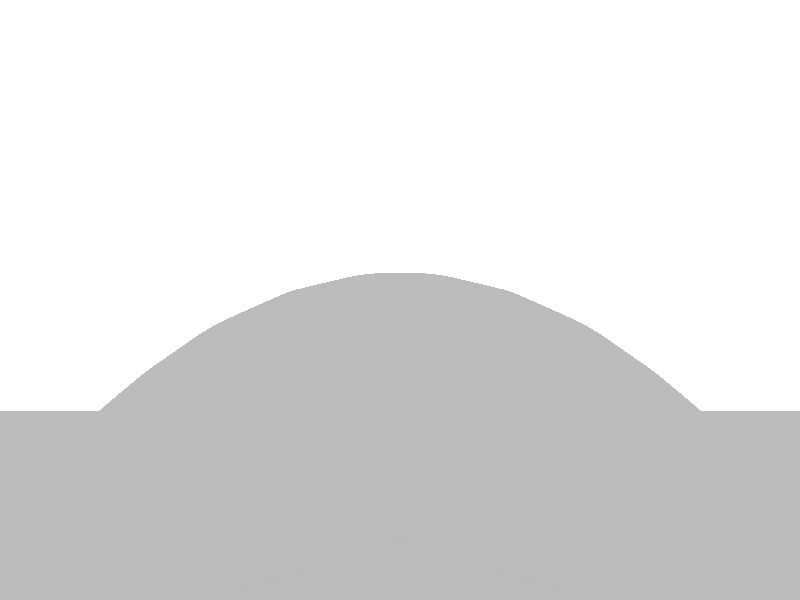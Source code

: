 #include "colors.inc"
background { rgb <1, 1, 1> }
camera {location <-0, 1.8, -0.5> sky <0,0,1>up <0,1,0> right <-1.33,0,0> angle 90look_at <0, 0, 0> }
mesh2 {
vertex_vectors { 4608, 
<-0.756468, -0.756468, -0.5>, 
<-0.848713, -0.581686, -0.5>, 
<-0.691453, -0.691453, -0.5>, 
<-0.93847, -0.405319, -0.5>, 
<-0.848713, -0.581686, -0.5>, 
<-0.782369, -0.515631, -0.5>, 
<-0.625707, -0.625707, -0.5>, 
<-0.691453, -0.691453, -0.5>, 
<-0.782369, -0.515631, -0.5>, 
<-0.848713, -0.581686, -0.5>, 
<-0.691453, -0.691453, -0.5>, 
<-0.782369, -0.515631, -0.5>, 
<-1.01102, 1.51611e-16, -0.5>, 
<-0.976481, -0.202979, -0.5>, 
<-0.875847, -0.113159, -0.5>, 
<-0.93847, -0.405319, -0.5>, 
<-0.976481, -0.202979, -0.5>, 
<-0.839522, -0.315936, -0.5>, 
<-0.740011, -0.226318, -0.5>, 
<-0.875847, -0.113159, -0.5>, 
<-0.839522, -0.315936, -0.5>, 
<-0.976481, -0.202979, -0.5>, 
<-0.875847, -0.113159, -0.5>, 
<-0.839522, -0.315936, -0.5>, 
<-0.452635, -0.452635, -0.5>, 
<-0.539171, -0.539171, -0.5>, 
<-0.596323, -0.339476, -0.5>, 
<-0.625707, -0.625707, -0.5>, 
<-0.539171, -0.539171, -0.5>, 
<-0.682859, -0.426012, -0.5>, 
<-0.740011, -0.226318, -0.5>, 
<-0.596323, -0.339476, -0.5>, 
<-0.682859, -0.426012, -0.5>, 
<-0.539171, -0.539171, -0.5>, 
<-0.596323, -0.339476, -0.5>, 
<-0.682859, -0.426012, -0.5>, 
<-0.93847, -0.405319, -0.5>, 
<-0.782369, -0.515631, -0.5>, 
<-0.839522, -0.315936, -0.5>, 
<-0.625707, -0.625707, -0.5>, 
<-0.782369, -0.515631, -0.5>, 
<-0.682859, -0.426012, -0.5>, 
<-0.740011, -0.226318, -0.5>, 
<-0.682859, -0.426012, -0.5>, 
<-0.839522, -0.315936, -0.5>, 
<-0.782369, -0.515631, -0.5>, 
<-0.682859, -0.426012, -0.5>, 
<-0.839522, -0.315936, -0.5>, 
<-0.756468, 0.756468, -0.5>, 
<-0.848713, 0.581686, -0.5>, 
<-0.691453, 0.691453, -0.5>, 
<-0.93847, 0.405319, -0.5>, 
<-0.848713, 0.581686, -0.5>, 
<-0.782369, 0.515631, -0.5>, 
<-0.625707, 0.625707, -0.5>, 
<-0.691453, 0.691453, -0.5>, 
<-0.782369, 0.515631, -0.5>, 
<-0.848713, 0.581686, -0.5>, 
<-0.691453, 0.691453, -0.5>, 
<-0.782369, 0.515631, -0.5>, 
<-1.01102, 1.51611e-16, -0.5>, 
<-0.976481, 0.202979, -0.5>, 
<-0.875847, 0.113159, -0.5>, 
<-0.93847, 0.405319, -0.5>, 
<-0.976481, 0.202979, -0.5>, 
<-0.839522, 0.315936, -0.5>, 
<-0.740011, 0.226318, -0.5>, 
<-0.875847, 0.113159, -0.5>, 
<-0.839522, 0.315936, -0.5>, 
<-0.976481, 0.202979, -0.5>, 
<-0.875847, 0.113159, -0.5>, 
<-0.839522, 0.315936, -0.5>, 
<-0.452635, 0.452635, -0.5>, 
<-0.539171, 0.539171, -0.5>, 
<-0.596323, 0.339476, -0.5>, 
<-0.625707, 0.625707, -0.5>, 
<-0.539171, 0.539171, -0.5>, 
<-0.682859, 0.426012, -0.5>, 
<-0.740011, 0.226318, -0.5>, 
<-0.596323, 0.339476, -0.5>, 
<-0.682859, 0.426012, -0.5>, 
<-0.539171, 0.539171, -0.5>, 
<-0.596323, 0.339476, -0.5>, 
<-0.682859, 0.426012, -0.5>, 
<-0.93847, 0.405319, -0.5>, 
<-0.782369, 0.515631, -0.5>, 
<-0.839522, 0.315936, -0.5>, 
<-0.625707, 0.625707, -0.5>, 
<-0.782369, 0.515631, -0.5>, 
<-0.682859, 0.426012, -0.5>, 
<-0.740011, 0.226318, -0.5>, 
<-0.682859, 0.426012, -0.5>, 
<-0.839522, 0.315936, -0.5>, 
<-0.782369, 0.515631, -0.5>, 
<-0.682859, 0.426012, -0.5>, 
<-0.839522, 0.315936, -0.5>, 
<7.96867e-18, -4.10026e-17, -0.5>, 
<-0.113159, -0.113159, -0.5>, 
<-0.113159, 0.113159, -0.5>, 
<-0.226318, -0.226318, -0.5>, 
<-0.113159, -0.113159, -0.5>, 
<-0.226318, 1.34111e-17, -0.5>, 
<-0.226318, 0.226318, -0.5>, 
<-0.113159, 0.113159, -0.5>, 
<-0.226318, 1.34111e-17, -0.5>, 
<-0.113159, -0.113159, -0.5>, 
<-0.113159, 0.113159, -0.5>, 
<-0.226318, 1.34111e-17, -0.5>, 
<-0.452635, -0.452635, -0.5>, 
<-0.339476, -0.339476, -0.5>, 
<-0.452635, -0.226318, -0.5>, 
<-0.226318, -0.226318, -0.5>, 
<-0.339476, -0.339476, -0.5>, 
<-0.339476, -0.113159, -0.5>, 
<-0.452635, 1.17053e-16, -0.5>, 
<-0.452635, -0.226318, -0.5>, 
<-0.339476, -0.113159, -0.5>, 
<-0.339476, -0.339476, -0.5>, 
<-0.452635, -0.226318, -0.5>, 
<-0.339476, -0.113159, -0.5>, 
<-0.452635, 0.452635, -0.5>, 
<-0.339476, 0.339476, -0.5>, 
<-0.452635, 0.226318, -0.5>, 
<-0.226318, 0.226318, -0.5>, 
<-0.339476, 0.339476, -0.5>, 
<-0.339476, 0.113159, -0.5>, 
<-0.452635, 1.17053e-16, -0.5>, 
<-0.452635, 0.226318, -0.5>, 
<-0.339476, 0.113159, -0.5>, 
<-0.339476, 0.339476, -0.5>, 
<-0.452635, 0.226318, -0.5>, 
<-0.339476, 0.113159, -0.5>, 
<-0.226318, -0.226318, -0.5>, 
<-0.226318, 1.34111e-17, -0.5>, 
<-0.339476, -0.113159, -0.5>, 
<-0.226318, 0.226318, -0.5>, 
<-0.226318, 1.34111e-17, -0.5>, 
<-0.339476, 0.113159, -0.5>, 
<-0.452635, 1.17053e-16, -0.5>, 
<-0.339476, 0.113159, -0.5>, 
<-0.339476, -0.113159, -0.5>, 
<-0.226318, 1.34111e-17, -0.5>, 
<-0.339476, 0.113159, -0.5>, 
<-0.339476, -0.113159, -0.5>, 
<-1.01102, 1.51611e-16, -0.5>, 
<-0.875847, -0.113159, -0.5>, 
<-0.875847, 0.113159, -0.5>, 
<-0.740011, -0.226318, -0.5>, 
<-0.875847, -0.113159, -0.5>, 
<-0.740011, 1.249e-16, -0.5>, 
<-0.740011, 0.226318, -0.5>, 
<-0.875847, 0.113159, -0.5>, 
<-0.740011, 1.249e-16, -0.5>, 
<-0.875847, -0.113159, -0.5>, 
<-0.875847, 0.113159, -0.5>, 
<-0.740011, 1.249e-16, -0.5>, 
<-0.452635, -0.452635, -0.5>, 
<-0.596323, -0.339476, -0.5>, 
<-0.452635, -0.226318, -0.5>, 
<-0.740011, -0.226318, -0.5>, 
<-0.596323, -0.339476, -0.5>, 
<-0.596323, -0.113159, -0.5>, 
<-0.452635, 1.17053e-16, -0.5>, 
<-0.452635, -0.226318, -0.5>, 
<-0.596323, -0.113159, -0.5>, 
<-0.596323, -0.339476, -0.5>, 
<-0.452635, -0.226318, -0.5>, 
<-0.596323, -0.113159, -0.5>, 
<-0.452635, 0.452635, -0.5>, 
<-0.452635, 0.226318, -0.5>, 
<-0.596323, 0.339476, -0.5>, 
<-0.452635, 1.17053e-16, -0.5>, 
<-0.452635, 0.226318, -0.5>, 
<-0.596323, 0.113159, -0.5>, 
<-0.740011, 0.226318, -0.5>, 
<-0.596323, 0.339476, -0.5>, 
<-0.596323, 0.113159, -0.5>, 
<-0.452635, 0.226318, -0.5>, 
<-0.596323, 0.339476, -0.5>, 
<-0.596323, 0.113159, -0.5>, 
<-0.740011, -0.226318, -0.5>, 
<-0.740011, 1.249e-16, -0.5>, 
<-0.596323, -0.113159, -0.5>, 
<-0.452635, 1.17053e-16, -0.5>, 
<-0.596323, 0.113159, -0.5>, 
<-0.596323, -0.113159, -0.5>, 
<-0.740011, 0.226318, -0.5>, 
<-0.740011, 1.249e-16, -0.5>, 
<-0.596323, 0.113159, -0.5>, 
<-0.740011, 1.249e-16, -0.5>, 
<-0.596323, 0.113159, -0.5>, 
<-0.596323, -0.113159, -0.5>, 
<-0.756468, 0.756468, -0.5>, 
<-0.691453, 0.691453, -0.5>, 
<-0.581686, 0.848713, -0.5>, 
<-0.625707, 0.625707, -0.5>, 
<-0.691453, 0.691453, -0.5>, 
<-0.515631, 0.782369, -0.5>, 
<-0.405319, 0.93847, -0.5>, 
<-0.581686, 0.848713, -0.5>, 
<-0.515631, 0.782369, -0.5>, 
<-0.691453, 0.691453, -0.5>, 
<-0.581686, 0.848713, -0.5>, 
<-0.515631, 0.782369, -0.5>, 
<-0.452635, 0.452635, -0.5>, 
<-0.539171, 0.539171, -0.5>, 
<-0.339476, 0.596323, -0.5>, 
<-0.625707, 0.625707, -0.5>, 
<-0.539171, 0.539171, -0.5>, 
<-0.426012, 0.682859, -0.5>, 
<-0.226318, 0.740011, -0.5>, 
<-0.339476, 0.596323, -0.5>, 
<-0.426012, 0.682859, -0.5>, 
<-0.539171, 0.539171, -0.5>, 
<-0.339476, 0.596323, -0.5>, 
<-0.426012, 0.682859, -0.5>, 
<-8.20983e-18, 1.01102, -0.5>, 
<-0.202979, 0.976481, -0.5>, 
<-0.113159, 0.875847, -0.5>, 
<-0.405319, 0.93847, -0.5>, 
<-0.202979, 0.976481, -0.5>, 
<-0.315936, 0.839522, -0.5>, 
<-0.226318, 0.740011, -0.5>, 
<-0.113159, 0.875847, -0.5>, 
<-0.315936, 0.839522, -0.5>, 
<-0.202979, 0.976481, -0.5>, 
<-0.113159, 0.875847, -0.5>, 
<-0.315936, 0.839522, -0.5>, 
<-0.625707, 0.625707, -0.5>, 
<-0.515631, 0.782369, -0.5>, 
<-0.426012, 0.682859, -0.5>, 
<-0.405319, 0.93847, -0.5>, 
<-0.515631, 0.782369, -0.5>, 
<-0.315936, 0.839522, -0.5>, 
<-0.226318, 0.740011, -0.5>, 
<-0.315936, 0.839522, -0.5>, 
<-0.426012, 0.682859, -0.5>, 
<-0.515631, 0.782369, -0.5>, 
<-0.315936, 0.839522, -0.5>, 
<-0.426012, 0.682859, -0.5>, 
<0.756468, 0.756468, -0.5>, 
<0.581686, 0.848713, -0.5>, 
<0.691453, 0.691453, -0.5>, 
<0.405319, 0.93847, -0.5>, 
<0.581686, 0.848713, -0.5>, 
<0.515631, 0.782369, -0.5>, 
<0.625707, 0.625707, -0.5>, 
<0.691453, 0.691453, -0.5>, 
<0.515631, 0.782369, -0.5>, 
<0.581686, 0.848713, -0.5>, 
<0.691453, 0.691453, -0.5>, 
<0.515631, 0.782369, -0.5>, 
<-8.20983e-18, 1.01102, -0.5>, 
<0.202979, 0.976481, -0.5>, 
<0.113159, 0.875847, -0.5>, 
<0.405319, 0.93847, -0.5>, 
<0.202979, 0.976481, -0.5>, 
<0.315936, 0.839522, -0.5>, 
<0.226318, 0.740011, -0.5>, 
<0.113159, 0.875847, -0.5>, 
<0.315936, 0.839522, -0.5>, 
<0.202979, 0.976481, -0.5>, 
<0.113159, 0.875847, -0.5>, 
<0.315936, 0.839522, -0.5>, 
<0.452635, 0.452635, -0.5>, 
<0.539171, 0.539171, -0.5>, 
<0.339476, 0.596323, -0.5>, 
<0.625707, 0.625707, -0.5>, 
<0.539171, 0.539171, -0.5>, 
<0.426012, 0.682859, -0.5>, 
<0.226318, 0.740011, -0.5>, 
<0.339476, 0.596323, -0.5>, 
<0.426012, 0.682859, -0.5>, 
<0.539171, 0.539171, -0.5>, 
<0.339476, 0.596323, -0.5>, 
<0.426012, 0.682859, -0.5>, 
<0.405319, 0.93847, -0.5>, 
<0.515631, 0.782369, -0.5>, 
<0.315936, 0.839522, -0.5>, 
<0.625707, 0.625707, -0.5>, 
<0.515631, 0.782369, -0.5>, 
<0.426012, 0.682859, -0.5>, 
<0.226318, 0.740011, -0.5>, 
<0.426012, 0.682859, -0.5>, 
<0.315936, 0.839522, -0.5>, 
<0.515631, 0.782369, -0.5>, 
<0.426012, 0.682859, -0.5>, 
<0.315936, 0.839522, -0.5>, 
<7.96867e-18, -4.10026e-17, -0.5>, 
<-0.113159, 0.113159, -0.5>, 
<0.113159, 0.113159, -0.5>, 
<-0.226318, 0.226318, -0.5>, 
<-0.113159, 0.113159, -0.5>, 
<-1.43032e-17, 0.226318, -0.5>, 
<0.226318, 0.226318, -0.5>, 
<0.113159, 0.113159, -0.5>, 
<-1.43032e-17, 0.226318, -0.5>, 
<-0.113159, 0.113159, -0.5>, 
<0.113159, 0.113159, -0.5>, 
<-1.43032e-17, 0.226318, -0.5>, 
<-0.452635, 0.452635, -0.5>, 
<-0.339476, 0.339476, -0.5>, 
<-0.226318, 0.452635, -0.5>, 
<-0.226318, 0.226318, -0.5>, 
<-0.339476, 0.339476, -0.5>, 
<-0.113159, 0.339476, -0.5>, 
<-5.34401e-17, 0.452635, -0.5>, 
<-0.226318, 0.452635, -0.5>, 
<-0.113159, 0.339476, -0.5>, 
<-0.339476, 0.339476, -0.5>, 
<-0.226318, 0.452635, -0.5>, 
<-0.113159, 0.339476, -0.5>, 
<0.452635, 0.452635, -0.5>, 
<0.339476, 0.339476, -0.5>, 
<0.226318, 0.452635, -0.5>, 
<0.226318, 0.226318, -0.5>, 
<0.339476, 0.339476, -0.5>, 
<0.113159, 0.339476, -0.5>, 
<-5.34401e-17, 0.452635, -0.5>, 
<0.226318, 0.452635, -0.5>, 
<0.113159, 0.339476, -0.5>, 
<0.339476, 0.339476, -0.5>, 
<0.226318, 0.452635, -0.5>, 
<0.113159, 0.339476, -0.5>, 
<-0.226318, 0.226318, -0.5>, 
<-1.43032e-17, 0.226318, -0.5>, 
<-0.113159, 0.339476, -0.5>, 
<0.226318, 0.226318, -0.5>, 
<-1.43032e-17, 0.226318, -0.5>, 
<0.113159, 0.339476, -0.5>, 
<-5.34401e-17, 0.452635, -0.5>, 
<0.113159, 0.339476, -0.5>, 
<-0.113159, 0.339476, -0.5>, 
<-1.43032e-17, 0.226318, -0.5>, 
<0.113159, 0.339476, -0.5>, 
<-0.113159, 0.339476, -0.5>, 
<-0.452635, 0.452635, -0.5>, 
<-0.339476, 0.596323, -0.5>, 
<-0.226318, 0.452635, -0.5>, 
<-0.226318, 0.740011, -0.5>, 
<-0.339476, 0.596323, -0.5>, 
<-0.113159, 0.596323, -0.5>, 
<-5.34401e-17, 0.452635, -0.5>, 
<-0.226318, 0.452635, -0.5>, 
<-0.113159, 0.596323, -0.5>, 
<-0.339476, 0.596323, -0.5>, 
<-0.226318, 0.452635, -0.5>, 
<-0.113159, 0.596323, -0.5>, 
<-8.20983e-18, 1.01102, -0.5>, 
<-0.113159, 0.875847, -0.5>, 
<0.113159, 0.875847, -0.5>, 
<-0.226318, 0.740011, -0.5>, 
<-0.113159, 0.875847, -0.5>, 
<-1.38101e-17, 0.740011, -0.5>, 
<0.226318, 0.740011, -0.5>, 
<0.113159, 0.875847, -0.5>, 
<-1.38101e-17, 0.740011, -0.5>, 
<-0.113159, 0.875847, -0.5>, 
<0.113159, 0.875847, -0.5>, 
<-1.38101e-17, 0.740011, -0.5>, 
<0.452635, 0.452635, -0.5>, 
<0.226318, 0.452635, -0.5>, 
<0.339476, 0.596323, -0.5>, 
<-5.34401e-17, 0.452635, -0.5>, 
<0.226318, 0.452635, -0.5>, 
<0.113159, 0.596323, -0.5>, 
<0.226318, 0.740011, -0.5>, 
<0.339476, 0.596323, -0.5>, 
<0.113159, 0.596323, -0.5>, 
<0.226318, 0.452635, -0.5>, 
<0.339476, 0.596323, -0.5>, 
<0.113159, 0.596323, -0.5>, 
<-0.226318, 0.740011, -0.5>, 
<-0.113159, 0.596323, -0.5>, 
<-1.38101e-17, 0.740011, -0.5>, 
<-5.34401e-17, 0.452635, -0.5>, 
<-0.113159, 0.596323, -0.5>, 
<0.113159, 0.596323, -0.5>, 
<0.226318, 0.740011, -0.5>, 
<0.113159, 0.596323, -0.5>, 
<-1.38101e-17, 0.740011, -0.5>, 
<-0.113159, 0.596323, -0.5>, 
<0.113159, 0.596323, -0.5>, 
<-1.38101e-17, 0.740011, -0.5>, 
<0.756468, -0.756468, -0.5>, 
<0.848713, -0.581686, -0.5>, 
<0.691453, -0.691453, -0.5>, 
<0.93847, -0.405319, -0.5>, 
<0.848713, -0.581686, -0.5>, 
<0.782369, -0.515631, -0.5>, 
<0.625707, -0.625707, -0.5>, 
<0.691453, -0.691453, -0.5>, 
<0.782369, -0.515631, -0.5>, 
<0.848713, -0.581686, -0.5>, 
<0.691453, -0.691453, -0.5>, 
<0.782369, -0.515631, -0.5>, 
<1.01102, -2.11236e-16, -0.5>, 
<0.976481, -0.202979, -0.5>, 
<0.875847, -0.113159, -0.5>, 
<0.93847, -0.405319, -0.5>, 
<0.976481, -0.202979, -0.5>, 
<0.839522, -0.315936, -0.5>, 
<0.740011, -0.226318, -0.5>, 
<0.875847, -0.113159, -0.5>, 
<0.839522, -0.315936, -0.5>, 
<0.976481, -0.202979, -0.5>, 
<0.875847, -0.113159, -0.5>, 
<0.839522, -0.315936, -0.5>, 
<0.452635, -0.452635, -0.5>, 
<0.539171, -0.539171, -0.5>, 
<0.596323, -0.339476, -0.5>, 
<0.625707, -0.625707, -0.5>, 
<0.539171, -0.539171, -0.5>, 
<0.682859, -0.426012, -0.5>, 
<0.740011, -0.226318, -0.5>, 
<0.596323, -0.339476, -0.5>, 
<0.682859, -0.426012, -0.5>, 
<0.539171, -0.539171, -0.5>, 
<0.596323, -0.339476, -0.5>, 
<0.682859, -0.426012, -0.5>, 
<0.93847, -0.405319, -0.5>, 
<0.782369, -0.515631, -0.5>, 
<0.839522, -0.315936, -0.5>, 
<0.625707, -0.625707, -0.5>, 
<0.782369, -0.515631, -0.5>, 
<0.682859, -0.426012, -0.5>, 
<0.740011, -0.226318, -0.5>, 
<0.682859, -0.426012, -0.5>, 
<0.839522, -0.315936, -0.5>, 
<0.782369, -0.515631, -0.5>, 
<0.682859, -0.426012, -0.5>, 
<0.839522, -0.315936, -0.5>, 
<0.756468, 0.756468, -0.5>, 
<0.691453, 0.691453, -0.5>, 
<0.848713, 0.581686, -0.5>, 
<0.625707, 0.625707, -0.5>, 
<0.691453, 0.691453, -0.5>, 
<0.782369, 0.515631, -0.5>, 
<0.93847, 0.405319, -0.5>, 
<0.848713, 0.581686, -0.5>, 
<0.782369, 0.515631, -0.5>, 
<0.691453, 0.691453, -0.5>, 
<0.848713, 0.581686, -0.5>, 
<0.782369, 0.515631, -0.5>, 
<0.452635, 0.452635, -0.5>, 
<0.539171, 0.539171, -0.5>, 
<0.596323, 0.339476, -0.5>, 
<0.625707, 0.625707, -0.5>, 
<0.539171, 0.539171, -0.5>, 
<0.682859, 0.426012, -0.5>, 
<0.740011, 0.226318, -0.5>, 
<0.596323, 0.339476, -0.5>, 
<0.682859, 0.426012, -0.5>, 
<0.539171, 0.539171, -0.5>, 
<0.596323, 0.339476, -0.5>, 
<0.682859, 0.426012, -0.5>, 
<1.01102, -2.11236e-16, -0.5>, 
<0.976481, 0.202979, -0.5>, 
<0.875847, 0.113159, -0.5>, 
<0.93847, 0.405319, -0.5>, 
<0.976481, 0.202979, -0.5>, 
<0.839522, 0.315936, -0.5>, 
<0.740011, 0.226318, -0.5>, 
<0.875847, 0.113159, -0.5>, 
<0.839522, 0.315936, -0.5>, 
<0.976481, 0.202979, -0.5>, 
<0.875847, 0.113159, -0.5>, 
<0.839522, 0.315936, -0.5>, 
<0.625707, 0.625707, -0.5>, 
<0.782369, 0.515631, -0.5>, 
<0.682859, 0.426012, -0.5>, 
<0.93847, 0.405319, -0.5>, 
<0.782369, 0.515631, -0.5>, 
<0.839522, 0.315936, -0.5>, 
<0.740011, 0.226318, -0.5>, 
<0.839522, 0.315936, -0.5>, 
<0.682859, 0.426012, -0.5>, 
<0.782369, 0.515631, -0.5>, 
<0.839522, 0.315936, -0.5>, 
<0.682859, 0.426012, -0.5>, 
<7.96867e-18, -4.10026e-17, -0.5>, 
<0.113159, 0.113159, -0.5>, 
<0.113159, -0.113159, -0.5>, 
<0.226318, 0.226318, -0.5>, 
<0.113159, 0.113159, -0.5>, 
<0.226318, -6.92009e-17, -0.5>, 
<0.226318, -0.226318, -0.5>, 
<0.113159, -0.113159, -0.5>, 
<0.226318, -6.92009e-17, -0.5>, 
<0.113159, 0.113159, -0.5>, 
<0.113159, -0.113159, -0.5>, 
<0.226318, -6.92009e-17, -0.5>, 
<0.452635, 0.452635, -0.5>, 
<0.339476, 0.339476, -0.5>, 
<0.452635, 0.226318, -0.5>, 
<0.226318, 0.226318, -0.5>, 
<0.339476, 0.339476, -0.5>, 
<0.339476, 0.113159, -0.5>, 
<0.452635, -7.89983e-17, -0.5>, 
<0.452635, 0.226318, -0.5>, 
<0.339476, 0.113159, -0.5>, 
<0.339476, 0.339476, -0.5>, 
<0.452635, 0.226318, -0.5>, 
<0.339476, 0.113159, -0.5>, 
<0.452635, -0.452635, -0.5>, 
<0.339476, -0.339476, -0.5>, 
<0.452635, -0.226318, -0.5>, 
<0.226318, -0.226318, -0.5>, 
<0.339476, -0.339476, -0.5>, 
<0.339476, -0.113159, -0.5>, 
<0.452635, -7.89983e-17, -0.5>, 
<0.452635, -0.226318, -0.5>, 
<0.339476, -0.113159, -0.5>, 
<0.339476, -0.339476, -0.5>, 
<0.452635, -0.226318, -0.5>, 
<0.339476, -0.113159, -0.5>, 
<0.226318, 0.226318, -0.5>, 
<0.226318, -6.92009e-17, -0.5>, 
<0.339476, 0.113159, -0.5>, 
<0.226318, -0.226318, -0.5>, 
<0.226318, -6.92009e-17, -0.5>, 
<0.339476, -0.113159, -0.5>, 
<0.452635, -7.89983e-17, -0.5>, 
<0.339476, -0.113159, -0.5>, 
<0.339476, 0.113159, -0.5>, 
<0.226318, -6.92009e-17, -0.5>, 
<0.339476, -0.113159, -0.5>, 
<0.339476, 0.113159, -0.5>, 
<0.452635, 0.452635, -0.5>, 
<0.452635, 0.226318, -0.5>, 
<0.596323, 0.339476, -0.5>, 
<0.452635, -7.89983e-17, -0.5>, 
<0.452635, 0.226318, -0.5>, 
<0.596323, 0.113159, -0.5>, 
<0.740011, 0.226318, -0.5>, 
<0.596323, 0.339476, -0.5>, 
<0.596323, 0.113159, -0.5>, 
<0.452635, 0.226318, -0.5>, 
<0.596323, 0.339476, -0.5>, 
<0.596323, 0.113159, -0.5>, 
<1.01102, -2.11236e-16, -0.5>, 
<0.875847, -0.113159, -0.5>, 
<0.875847, 0.113159, -0.5>, 
<0.740011, -0.226318, -0.5>, 
<0.875847, -0.113159, -0.5>, 
<0.740011, -1.52992e-16, -0.5>, 
<0.740011, 0.226318, -0.5>, 
<0.875847, 0.113159, -0.5>, 
<0.740011, -1.52992e-16, -0.5>, 
<0.875847, -0.113159, -0.5>, 
<0.875847, 0.113159, -0.5>, 
<0.740011, -1.52992e-16, -0.5>, 
<0.452635, -0.452635, -0.5>, 
<0.596323, -0.339476, -0.5>, 
<0.452635, -0.226318, -0.5>, 
<0.740011, -0.226318, -0.5>, 
<0.596323, -0.339476, -0.5>, 
<0.596323, -0.113159, -0.5>, 
<0.452635, -7.89983e-17, -0.5>, 
<0.452635, -0.226318, -0.5>, 
<0.596323, -0.113159, -0.5>, 
<0.596323, -0.339476, -0.5>, 
<0.452635, -0.226318, -0.5>, 
<0.596323, -0.113159, -0.5>, 
<0.740011, -0.226318, -0.5>, 
<0.596323, -0.113159, -0.5>, 
<0.740011, -1.52992e-16, -0.5>, 
<0.452635, -7.89983e-17, -0.5>, 
<0.596323, 0.113159, -0.5>, 
<0.596323, -0.113159, -0.5>, 
<0.740011, 0.226318, -0.5>, 
<0.596323, 0.113159, -0.5>, 
<0.740011, -1.52992e-16, -0.5>, 
<0.596323, 0.113159, -0.5>, 
<0.596323, -0.113159, -0.5>, 
<0.740011, -1.52992e-16, -0.5>, 
<-0.756468, -0.756468, -0.5>, 
<-0.691453, -0.691453, -0.5>, 
<-0.581686, -0.848713, -0.5>, 
<-0.625707, -0.625707, -0.5>, 
<-0.691453, -0.691453, -0.5>, 
<-0.515631, -0.782369, -0.5>, 
<-0.405319, -0.93847, -0.5>, 
<-0.581686, -0.848713, -0.5>, 
<-0.515631, -0.782369, -0.5>, 
<-0.691453, -0.691453, -0.5>, 
<-0.581686, -0.848713, -0.5>, 
<-0.515631, -0.782369, -0.5>, 
<-0.452635, -0.452635, -0.5>, 
<-0.539171, -0.539171, -0.5>, 
<-0.339476, -0.596323, -0.5>, 
<-0.625707, -0.625707, -0.5>, 
<-0.539171, -0.539171, -0.5>, 
<-0.426012, -0.682859, -0.5>, 
<-0.226318, -0.740011, -0.5>, 
<-0.339476, -0.596323, -0.5>, 
<-0.426012, -0.682859, -0.5>, 
<-0.539171, -0.539171, -0.5>, 
<-0.339476, -0.596323, -0.5>, 
<-0.426012, -0.682859, -0.5>, 
<-1.95698e-16, -1.01102, -0.5>, 
<-0.202979, -0.976481, -0.5>, 
<-0.113159, -0.875847, -0.5>, 
<-0.405319, -0.93847, -0.5>, 
<-0.202979, -0.976481, -0.5>, 
<-0.315936, -0.839522, -0.5>, 
<-0.226318, -0.740011, -0.5>, 
<-0.113159, -0.875847, -0.5>, 
<-0.315936, -0.839522, -0.5>, 
<-0.202979, -0.976481, -0.5>, 
<-0.113159, -0.875847, -0.5>, 
<-0.315936, -0.839522, -0.5>, 
<-0.625707, -0.625707, -0.5>, 
<-0.515631, -0.782369, -0.5>, 
<-0.426012, -0.682859, -0.5>, 
<-0.405319, -0.93847, -0.5>, 
<-0.515631, -0.782369, -0.5>, 
<-0.315936, -0.839522, -0.5>, 
<-0.226318, -0.740011, -0.5>, 
<-0.315936, -0.839522, -0.5>, 
<-0.426012, -0.682859, -0.5>, 
<-0.515631, -0.782369, -0.5>, 
<-0.315936, -0.839522, -0.5>, 
<-0.426012, -0.682859, -0.5>, 
<0.756468, -0.756468, -0.5>, 
<0.691453, -0.691453, -0.5>, 
<0.581686, -0.848713, -0.5>, 
<0.625707, -0.625707, -0.5>, 
<0.691453, -0.691453, -0.5>, 
<0.515631, -0.782369, -0.5>, 
<0.405319, -0.93847, -0.5>, 
<0.581686, -0.848713, -0.5>, 
<0.515631, -0.782369, -0.5>, 
<0.691453, -0.691453, -0.5>, 
<0.581686, -0.848713, -0.5>, 
<0.515631, -0.782369, -0.5>, 
<0.452635, -0.452635, -0.5>, 
<0.539171, -0.539171, -0.5>, 
<0.339476, -0.596323, -0.5>, 
<0.625707, -0.625707, -0.5>, 
<0.539171, -0.539171, -0.5>, 
<0.426012, -0.682859, -0.5>, 
<0.226318, -0.740011, -0.5>, 
<0.339476, -0.596323, -0.5>, 
<0.426012, -0.682859, -0.5>, 
<0.539171, -0.539171, -0.5>, 
<0.339476, -0.596323, -0.5>, 
<0.426012, -0.682859, -0.5>, 
<-1.95698e-16, -1.01102, -0.5>, 
<0.202979, -0.976481, -0.5>, 
<0.113159, -0.875847, -0.5>, 
<0.405319, -0.93847, -0.5>, 
<0.202979, -0.976481, -0.5>, 
<0.315936, -0.839522, -0.5>, 
<0.226318, -0.740011, -0.5>, 
<0.113159, -0.875847, -0.5>, 
<0.315936, -0.839522, -0.5>, 
<0.202979, -0.976481, -0.5>, 
<0.113159, -0.875847, -0.5>, 
<0.315936, -0.839522, -0.5>, 
<0.625707, -0.625707, -0.5>, 
<0.515631, -0.782369, -0.5>, 
<0.426012, -0.682859, -0.5>, 
<0.405319, -0.93847, -0.5>, 
<0.515631, -0.782369, -0.5>, 
<0.315936, -0.839522, -0.5>, 
<0.226318, -0.740011, -0.5>, 
<0.315936, -0.839522, -0.5>, 
<0.426012, -0.682859, -0.5>, 
<0.515631, -0.782369, -0.5>, 
<0.315936, -0.839522, -0.5>, 
<0.426012, -0.682859, -0.5>, 
<7.96867e-18, -4.10026e-17, -0.5>, 
<-0.113159, -0.113159, -0.5>, 
<0.113159, -0.113159, -0.5>, 
<-0.226318, -0.226318, -0.5>, 
<-0.113159, -0.113159, -0.5>, 
<-2.78232e-17, -0.226318, -0.5>, 
<0.226318, -0.226318, -0.5>, 
<0.113159, -0.113159, -0.5>, 
<-2.78232e-17, -0.226318, -0.5>, 
<-0.113159, -0.113159, -0.5>, 
<0.113159, -0.113159, -0.5>, 
<-2.78232e-17, -0.226318, -0.5>, 
<-0.452635, -0.452635, -0.5>, 
<-0.339476, -0.339476, -0.5>, 
<-0.226318, -0.452635, -0.5>, 
<-0.226318, -0.226318, -0.5>, 
<-0.339476, -0.339476, -0.5>, 
<-0.113159, -0.339476, -0.5>, 
<-9.78848e-17, -0.452635, -0.5>, 
<-0.226318, -0.452635, -0.5>, 
<-0.113159, -0.339476, -0.5>, 
<-0.339476, -0.339476, -0.5>, 
<-0.226318, -0.452635, -0.5>, 
<-0.113159, -0.339476, -0.5>, 
<0.452635, -0.452635, -0.5>, 
<0.339476, -0.339476, -0.5>, 
<0.226318, -0.452635, -0.5>, 
<0.226318, -0.226318, -0.5>, 
<0.339476, -0.339476, -0.5>, 
<0.113159, -0.339476, -0.5>, 
<-9.78848e-17, -0.452635, -0.5>, 
<0.226318, -0.452635, -0.5>, 
<0.113159, -0.339476, -0.5>, 
<0.339476, -0.339476, -0.5>, 
<0.226318, -0.452635, -0.5>, 
<0.113159, -0.339476, -0.5>, 
<-0.226318, -0.226318, -0.5>, 
<-2.78232e-17, -0.226318, -0.5>, 
<-0.113159, -0.339476, -0.5>, 
<0.226318, -0.226318, -0.5>, 
<-2.78232e-17, -0.226318, -0.5>, 
<0.113159, -0.339476, -0.5>, 
<-9.78848e-17, -0.452635, -0.5>, 
<0.113159, -0.339476, -0.5>, 
<-0.113159, -0.339476, -0.5>, 
<-2.78232e-17, -0.226318, -0.5>, 
<0.113159, -0.339476, -0.5>, 
<-0.113159, -0.339476, -0.5>, 
<-0.452635, -0.452635, -0.5>, 
<-0.339476, -0.596323, -0.5>, 
<-0.226318, -0.452635, -0.5>, 
<-0.226318, -0.740011, -0.5>, 
<-0.339476, -0.596323, -0.5>, 
<-0.113159, -0.596323, -0.5>, 
<-9.78848e-17, -0.452635, -0.5>, 
<-0.226318, -0.452635, -0.5>, 
<-0.113159, -0.596323, -0.5>, 
<-0.339476, -0.596323, -0.5>, 
<-0.226318, -0.452635, -0.5>, 
<-0.113159, -0.596323, -0.5>, 
<0.452635, -0.452635, -0.5>, 
<0.226318, -0.452635, -0.5>, 
<0.339476, -0.596323, -0.5>, 
<-9.78848e-17, -0.452635, -0.5>, 
<0.226318, -0.452635, -0.5>, 
<0.113159, -0.596323, -0.5>, 
<0.226318, -0.740011, -0.5>, 
<0.339476, -0.596323, -0.5>, 
<0.113159, -0.596323, -0.5>, 
<0.226318, -0.452635, -0.5>, 
<0.339476, -0.596323, -0.5>, 
<0.113159, -0.596323, -0.5>, 
<-1.95698e-16, -1.01102, -0.5>, 
<-0.113159, -0.875847, -0.5>, 
<0.113159, -0.875847, -0.5>, 
<-0.226318, -0.740011, -0.5>, 
<-0.113159, -0.875847, -0.5>, 
<-1.39508e-16, -0.740011, -0.5>, 
<0.226318, -0.740011, -0.5>, 
<0.113159, -0.875847, -0.5>, 
<-1.39508e-16, -0.740011, -0.5>, 
<-0.113159, -0.875847, -0.5>, 
<0.113159, -0.875847, -0.5>, 
<-1.39508e-16, -0.740011, -0.5>, 
<-0.226318, -0.740011, -0.5>, 
<-0.113159, -0.596323, -0.5>, 
<-1.39508e-16, -0.740011, -0.5>, 
<-9.78848e-17, -0.452635, -0.5>, 
<-0.113159, -0.596323, -0.5>, 
<0.113159, -0.596323, -0.5>, 
<0.226318, -0.740011, -0.5>, 
<-1.39508e-16, -0.740011, -0.5>, 
<0.113159, -0.596323, -0.5>, 
<-0.113159, -0.596323, -0.5>, 
<-1.39508e-16, -0.740011, -0.5>, 
<0.113159, -0.596323, -0.5>, 
<-0.756468, -0.756468, -0.5>, 
<-0.848713, -0.581686, -0.5>, 
<-0.765075, -0.674696, -0.449997>, 
<-0.93847, -0.405319, -0.5>, 
<-0.848713, -0.581686, -0.5>, 
<-0.856307, -0.499109, -0.449642>, 
<-0.772951, -0.592255, -0.399939>, 
<-0.765075, -0.674696, -0.449997>, 
<-0.856307, -0.499109, -0.449642>, 
<-0.848713, -0.581686, -0.5>, 
<-0.765075, -0.674696, -0.449997>, 
<-0.856307, -0.499109, -0.449642>, 
<-1.01102, 1.51611e-16, -0.5>, 
<-0.976481, -0.202979, -0.5>, 
<-0.957666, -0.101572, -0.438717>, 
<-0.93847, -0.405319, -0.5>, 
<-0.976481, -0.202979, -0.5>, 
<-0.921415, -0.304337, -0.438674>, 
<-0.903024, -0.203007, -0.378032>, 
<-0.957666, -0.101572, -0.438717>, 
<-0.921415, -0.304337, -0.438674>, 
<-0.976481, -0.202979, -0.5>, 
<-0.957666, -0.101572, -0.438717>, 
<-0.921415, -0.304337, -0.438674>, 
<-0.753519, -0.397374, -0.284372>, 
<-0.763907, -0.495166, -0.341533>, 
<-0.829164, -0.300435, -0.33039>, 
<-0.772951, -0.592255, -0.399939>, 
<-0.763907, -0.495166, -0.341533>, 
<-0.840618, -0.398616, -0.386713>, 
<-0.903024, -0.203007, -0.378032>, 
<-0.829164, -0.300435, -0.33039>, 
<-0.840618, -0.398616, -0.386713>, 
<-0.763907, -0.495166, -0.341533>, 
<-0.829164, -0.300435, -0.33039>, 
<-0.840618, -0.398616, -0.386713>, 
<-0.93847, -0.405319, -0.5>, 
<-0.856307, -0.499109, -0.449642>, 
<-0.921415, -0.304337, -0.438674>, 
<-0.772951, -0.592255, -0.399939>, 
<-0.856307, -0.499109, -0.449642>, 
<-0.840618, -0.398616, -0.386713>, 
<-0.903024, -0.203007, -0.378032>, 
<-0.840618, -0.398616, -0.386713>, 
<-0.921415, -0.304337, -0.438674>, 
<-0.856307, -0.499109, -0.449642>, 
<-0.840618, -0.398616, -0.386713>, 
<-0.921415, -0.304337, -0.438674>, 
<-0.756468, 0.756468, -0.5>, 
<-0.848713, 0.581686, -0.5>, 
<-0.765075, 0.674696, -0.449997>, 
<-0.93847, 0.405319, -0.5>, 
<-0.848713, 0.581686, -0.5>, 
<-0.856307, 0.499109, -0.449642>, 
<-0.772951, 0.592255, -0.399939>, 
<-0.765075, 0.674696, -0.449997>, 
<-0.856307, 0.499109, -0.449642>, 
<-0.848713, 0.581686, -0.5>, 
<-0.765075, 0.674696, -0.449997>, 
<-0.856307, 0.499109, -0.449642>, 
<-1.01102, 1.51611e-16, -0.5>, 
<-0.976481, 0.202979, -0.5>, 
<-0.957666, 0.101572, -0.438717>, 
<-0.93847, 0.405319, -0.5>, 
<-0.976481, 0.202979, -0.5>, 
<-0.921415, 0.304337, -0.438674>, 
<-0.903024, 0.203007, -0.378032>, 
<-0.957666, 0.101572, -0.438717>, 
<-0.921415, 0.304337, -0.438674>, 
<-0.976481, 0.202979, -0.5>, 
<-0.957666, 0.101572, -0.438717>, 
<-0.921415, 0.304337, -0.438674>, 
<-0.753519, 0.397374, -0.284372>, 
<-0.763907, 0.495166, -0.341533>, 
<-0.829164, 0.300435, -0.33039>, 
<-0.772951, 0.592255, -0.399939>, 
<-0.763907, 0.495166, -0.341533>, 
<-0.840618, 0.398616, -0.386713>, 
<-0.903024, 0.203007, -0.378032>, 
<-0.829164, 0.300435, -0.33039>, 
<-0.840618, 0.398616, -0.386713>, 
<-0.763907, 0.495166, -0.341533>, 
<-0.829164, 0.300435, -0.33039>, 
<-0.840618, 0.398616, -0.386713>, 
<-0.93847, 0.405319, -0.5>, 
<-0.856307, 0.499109, -0.449642>, 
<-0.921415, 0.304337, -0.438674>, 
<-0.772951, 0.592255, -0.399939>, 
<-0.856307, 0.499109, -0.449642>, 
<-0.840618, 0.398616, -0.386713>, 
<-0.903024, 0.203007, -0.378032>, 
<-0.840618, 0.398616, -0.386713>, 
<-0.921415, 0.304337, -0.438674>, 
<-0.856307, 0.499109, -0.449642>, 
<-0.840618, 0.398616, -0.386713>, 
<-0.921415, 0.304337, -0.438674>, 
<-0.578551, 3.78926e-17, -0.0971303>, 
<-0.629731, -0.0993869, -0.133979>, 
<-0.629731, 0.0993869, -0.133979>, 
<-0.679676, -0.198588, -0.172471>, 
<-0.629731, -0.0993869, -0.133979>, 
<-0.681553, 2.77428e-17, -0.169873>, 
<-0.679676, 0.198588, -0.172471>, 
<-0.629731, 0.0993869, -0.133979>, 
<-0.681553, 2.77428e-17, -0.169873>, 
<-0.629731, -0.0993869, -0.133979>, 
<-0.629731, 0.0993869, -0.133979>, 
<-0.681553, 2.77428e-17, -0.169873>, 
<-0.753519, -0.397374, -0.284372>, 
<-0.717236, -0.298211, -0.227748>, 
<-0.776774, -0.199181, -0.262473>, 
<-0.679676, -0.198588, -0.172471>, 
<-0.717236, -0.298211, -0.227748>, 
<-0.738027, -0.0993565, -0.208501>, 
<-0.795259, 1.35554e-17, -0.245804>, 
<-0.776774, -0.199181, -0.262473>, 
<-0.738027, -0.0993565, -0.208501>, 
<-0.717236, -0.298211, -0.227748>, 
<-0.776774, -0.199181, -0.262473>, 
<-0.738027, -0.0993565, -0.208501>, 
<-0.753519, 0.397374, -0.284372>, 
<-0.717236, 0.298211, -0.227748>, 
<-0.776774, 0.199181, -0.262473>, 
<-0.679676, 0.198588, -0.172471>, 
<-0.717236, 0.298211, -0.227748>, 
<-0.738027, 0.0993565, -0.208501>, 
<-0.795259, 1.35554e-17, -0.245804>, 
<-0.776774, 0.199181, -0.262473>, 
<-0.738027, 0.0993565, -0.208501>, 
<-0.717236, 0.298211, -0.227748>, 
<-0.776774, 0.199181, -0.262473>, 
<-0.738027, 0.0993565, -0.208501>, 
<-0.679676, -0.198588, -0.172471>, 
<-0.681553, 2.77428e-17, -0.169873>, 
<-0.738027, -0.0993565, -0.208501>, 
<-0.679676, 0.198588, -0.172471>, 
<-0.681553, 2.77428e-17, -0.169873>, 
<-0.738027, 0.0993565, -0.208501>, 
<-0.795259, 1.35554e-17, -0.245804>, 
<-0.738027, 0.0993565, -0.208501>, 
<-0.738027, -0.0993565, -0.208501>, 
<-0.681553, 2.77428e-17, -0.169873>, 
<-0.738027, 0.0993565, -0.208501>, 
<-0.738027, -0.0993565, -0.208501>, 
<-1.01102, 1.51611e-16, -0.5>, 
<-0.957666, -0.101572, -0.438717>, 
<-0.957666, 0.101572, -0.438717>, 
<-0.903024, -0.203007, -0.378032>, 
<-0.957666, -0.101572, -0.438717>, 
<-0.905912, 9.72444e-17, -0.375639>, 
<-0.903024, 0.203007, -0.378032>, 
<-0.957666, 0.101572, -0.438717>, 
<-0.905912, 9.72444e-17, -0.375639>, 
<-0.957666, -0.101572, -0.438717>, 
<-0.957666, 0.101572, -0.438717>, 
<-0.905912, 9.72444e-17, -0.375639>, 
<-0.753519, -0.397374, -0.284372>, 
<-0.829164, -0.300435, -0.33039>, 
<-0.776774, -0.199181, -0.262473>, 
<-0.903024, -0.203007, -0.378032>, 
<-0.829164, -0.300435, -0.33039>, 
<-0.850258, -0.101613, -0.310844>, 
<-0.795259, 1.35554e-17, -0.245804>, 
<-0.776774, -0.199181, -0.262473>, 
<-0.850258, -0.101613, -0.310844>, 
<-0.829164, -0.300435, -0.33039>, 
<-0.776774, -0.199181, -0.262473>, 
<-0.850258, -0.101613, -0.310844>, 
<-0.753519, 0.397374, -0.284372>, 
<-0.776774, 0.199181, -0.262473>, 
<-0.829164, 0.300435, -0.33039>, 
<-0.795259, 1.35554e-17, -0.245804>, 
<-0.776774, 0.199181, -0.262473>, 
<-0.850258, 0.101613, -0.310844>, 
<-0.903024, 0.203007, -0.378032>, 
<-0.829164, 0.300435, -0.33039>, 
<-0.850258, 0.101613, -0.310844>, 
<-0.776774, 0.199181, -0.262473>, 
<-0.829164, 0.300435, -0.33039>, 
<-0.850258, 0.101613, -0.310844>, 
<-0.903024, -0.203007, -0.378032>, 
<-0.905912, 9.72444e-17, -0.375639>, 
<-0.850258, -0.101613, -0.310844>, 
<-0.795259, 1.35554e-17, -0.245804>, 
<-0.850258, 0.101613, -0.310844>, 
<-0.850258, -0.101613, -0.310844>, 
<-0.903024, 0.203007, -0.378032>, 
<-0.905912, 9.72444e-17, -0.375639>, 
<-0.850258, 0.101613, -0.310844>, 
<-0.905912, 9.72444e-17, -0.375639>, 
<-0.850258, 0.101613, -0.310844>, 
<-0.850258, -0.101613, -0.310844>, 
<-0.756468, 0.756468, -0.5>, 
<-0.765075, 0.674696, -0.449997>, 
<-0.715034, 0.715034, -0.434128>, 
<-0.772951, 0.592255, -0.399939>, 
<-0.765075, 0.674696, -0.449997>, 
<-0.72368, 0.633149, -0.383264>, 
<-0.67287, 0.67287, -0.368307>, 
<-0.715034, 0.715034, -0.434128>, 
<-0.72368, 0.633149, -0.383264>, 
<-0.765075, 0.674696, -0.449997>, 
<-0.715034, 0.715034, -0.434128>, 
<-0.72368, 0.633149, -0.383264>, 
<-0.753519, 0.397374, -0.284372>, 
<-0.763907, 0.495166, -0.341533>, 
<-0.708116, 0.441081, -0.265524>, 
<-0.772951, 0.592255, -0.399939>, 
<-0.763907, 0.495166, -0.341533>, 
<-0.717885, 0.538635, -0.323294>, 
<-0.661389, 0.484089, -0.248255>, 
<-0.708116, 0.441081, -0.265524>, 
<-0.717885, 0.538635, -0.323294>, 
<-0.763907, 0.495166, -0.341533>, 
<-0.708116, 0.441081, -0.265524>, 
<-0.717885, 0.538635, -0.323294>, 
<-0.558792, 0.558792, -0.222563>, 
<-0.616247, 0.616247, -0.29477>, 
<-0.610539, 0.521802, -0.234679>, 
<-0.67287, 0.67287, -0.368307>, 
<-0.616247, 0.616247, -0.29477>, 
<-0.667699, 0.578947, -0.307482>, 
<-0.661389, 0.484089, -0.248255>, 
<-0.610539, 0.521802, -0.234679>, 
<-0.667699, 0.578947, -0.307482>, 
<-0.616247, 0.616247, -0.29477>, 
<-0.610539, 0.521802, -0.234679>, 
<-0.667699, 0.578947, -0.307482>, 
<-0.772951, 0.592255, -0.399939>, 
<-0.72368, 0.633149, -0.383264>, 
<-0.717885, 0.538635, -0.323294>, 
<-0.67287, 0.67287, -0.368307>, 
<-0.72368, 0.633149, -0.383264>, 
<-0.667699, 0.578947, -0.307482>, 
<-0.661389, 0.484089, -0.248255>, 
<-0.667699, 0.578947, -0.307482>, 
<-0.717885, 0.538635, -0.323294>, 
<-0.72368, 0.633149, -0.383264>, 
<-0.667699, 0.578947, -0.307482>, 
<-0.717885, 0.538635, -0.323294>, 
<-0.22613, 0.22613, 0.024882>, 
<-0.313564, 0.313564, -0.0256282>, 
<-0.273296, 0.200878, 0.017674>, 
<-0.400516, 0.400516, -0.0777484>, 
<-0.313564, 0.313564, -0.0256282>, 
<-0.360615, 0.288176, -0.0333311>, 
<-0.320182, 0.175406, 0.00951469>, 
<-0.273296, 0.200878, 0.017674>, 
<-0.360615, 0.288176, -0.0333311>, 
<-0.313564, 0.313564, -0.0256282>, 
<-0.273296, 0.200878, 0.017674>, 
<-0.360615, 0.288176, -0.0333311>, 
<-0.558792, 0.558792, -0.222563>, 
<-0.480069, 0.480069, -0.149236>, 
<-0.527125, 0.453386, -0.160018>, 
<-0.400516, 0.400516, -0.0777484>, 
<-0.480069, 0.480069, -0.149236>, 
<-0.447812, 0.374094, -0.0878284>, 
<-0.494559, 0.347236, -0.099217>, 
<-0.527125, 0.453386, -0.160018>, 
<-0.447812, 0.374094, -0.0878284>, 
<-0.480069, 0.480069, -0.149236>, 
<-0.527125, 0.453386, -0.160018>, 
<-0.447812, 0.374094, -0.0878284>, 
<-0.410826, 0.122138, -0.0156178>, 
<-0.365705, 0.148866, -0.00252695>, 
<-0.453072, 0.234875, -0.0565813>, 
<-0.320182, 0.175406, 0.00951469>, 
<-0.365705, 0.148866, -0.00252695>, 
<-0.407728, 0.261543, -0.0439692>, 
<-0.494559, 0.347236, -0.099217>, 
<-0.453072, 0.234875, -0.0565813>, 
<-0.407728, 0.261543, -0.0439692>, 
<-0.365705, 0.148866, -0.00252695>, 
<-0.453072, 0.234875, -0.0565813>, 
<-0.407728, 0.261543, -0.0439692>, 
<-0.400516, 0.400516, -0.0777484>, 
<-0.360615, 0.288176, -0.0333311>, 
<-0.447812, 0.374094, -0.0878284>, 
<-0.320182, 0.175406, 0.00951469>, 
<-0.360615, 0.288176, -0.0333311>, 
<-0.407728, 0.261543, -0.0439692>, 
<-0.494559, 0.347236, -0.099217>, 
<-0.407728, 0.261543, -0.0439692>, 
<-0.447812, 0.374094, -0.0878284>, 
<-0.360615, 0.288176, -0.0333311>, 
<-0.407728, 0.261543, -0.0439692>, 
<-0.447812, 0.374094, -0.0878284>, 
<-0.578551, 3.78926e-17, -0.0971303>, 
<-0.629731, 0.0993869, -0.133979>, 
<-0.538349, 0.0309265, -0.0734356>, 
<-0.679676, 0.198588, -0.172471>, 
<-0.629731, 0.0993869, -0.133979>, 
<-0.589138, 0.130326, -0.110846>, 
<-0.497469, 0.061804, -0.0508832>, 
<-0.538349, 0.0309265, -0.0734356>, 
<-0.589138, 0.130326, -0.110846>, 
<-0.629731, 0.0993869, -0.133979>, 
<-0.538349, 0.0309265, -0.0734356>, 
<-0.589138, 0.130326, -0.110846>, 
<-0.753519, 0.397374, -0.284372>, 
<-0.717236, 0.298211, -0.227748>, 
<-0.675747, 0.332845, -0.206982>, 
<-0.679676, 0.198588, -0.172471>, 
<-0.717236, 0.298211, -0.227748>, 
<-0.638482, 0.233249, -0.151423>, 
<-0.596306, 0.267581, -0.131755>, 
<-0.675747, 0.332845, -0.206982>, 
<-0.638482, 0.233249, -0.151423>, 
<-0.717236, 0.298211, -0.227748>, 
<-0.675747, 0.332845, -0.206982>, 
<-0.638482, 0.233249, -0.151423>, 
<-0.410826, 0.122138, -0.0156178>, 
<-0.454404, 0.0920327, -0.0327193>, 
<-0.503996, 0.195017, -0.0728319>, 
<-0.497469, 0.061804, -0.0508832>, 
<-0.454404, 0.0920327, -0.0327193>, 
<-0.547293, 0.164806, -0.0905911>, 
<-0.596306, 0.267581, -0.131755>, 
<-0.503996, 0.195017, -0.0728319>, 
<-0.547293, 0.164806, -0.0905911>, 
<-0.454404, 0.0920327, -0.0327193>, 
<-0.503996, 0.195017, -0.0728319>, 
<-0.547293, 0.164806, -0.0905911>, 
<-0.679676, 0.198588, -0.172471>, 
<-0.589138, 0.130326, -0.110846>, 
<-0.638482, 0.233249, -0.151423>, 
<-0.497469, 0.061804, -0.0508832>, 
<-0.589138, 0.130326, -0.110846>, 
<-0.547293, 0.164806, -0.0905911>, 
<-0.596306, 0.267581, -0.131755>, 
<-0.547293, 0.164806, -0.0905911>, 
<-0.638482, 0.233249, -0.151423>, 
<-0.589138, 0.130326, -0.110846>, 
<-0.547293, 0.164806, -0.0905911>, 
<-0.638482, 0.233249, -0.151423>, 
<-0.753519, 0.397374, -0.284372>, 
<-0.708116, 0.441081, -0.265524>, 
<-0.675747, 0.332845, -0.206982>, 
<-0.661389, 0.484089, -0.248255>, 
<-0.708116, 0.441081, -0.265524>, 
<-0.629392, 0.376129, -0.189158>, 
<-0.596306, 0.267581, -0.131755>, 
<-0.675747, 0.332845, -0.206982>, 
<-0.629392, 0.376129, -0.189158>, 
<-0.708116, 0.441081, -0.265524>, 
<-0.675747, 0.332845, -0.206982>, 
<-0.629392, 0.376129, -0.189158>, 
<-0.558792, 0.558792, -0.222563>, 
<-0.610539, 0.521802, -0.234679>, 
<-0.527125, 0.453386, -0.160018>, 
<-0.661389, 0.484089, -0.248255>, 
<-0.610539, 0.521802, -0.234679>, 
<-0.578515, 0.416019, -0.172813>, 
<-0.494559, 0.347236, -0.099217>, 
<-0.527125, 0.453386, -0.160018>, 
<-0.578515, 0.416019, -0.172813>, 
<-0.610539, 0.521802, -0.234679>, 
<-0.527125, 0.453386, -0.160018>, 
<-0.578515, 0.416019, -0.172813>, 
<-0.410826, 0.122138, -0.0156178>, 
<-0.503996, 0.195017, -0.0728319>, 
<-0.453072, 0.234875, -0.0565813>, 
<-0.596306, 0.267581, -0.131755>, 
<-0.503996, 0.195017, -0.0728319>, 
<-0.545821, 0.307608, -0.114757>, 
<-0.494559, 0.347236, -0.099217>, 
<-0.453072, 0.234875, -0.0565813>, 
<-0.545821, 0.307608, -0.114757>, 
<-0.503996, 0.195017, -0.0728319>, 
<-0.453072, 0.234875, -0.0565813>, 
<-0.545821, 0.307608, -0.114757>, 
<-0.661389, 0.484089, -0.248255>, 
<-0.629392, 0.376129, -0.189158>, 
<-0.578515, 0.416019, -0.172813>, 
<-0.596306, 0.267581, -0.131755>, 
<-0.629392, 0.376129, -0.189158>, 
<-0.545821, 0.307608, -0.114757>, 
<-0.494559, 0.347236, -0.099217>, 
<-0.545821, 0.307608, -0.114757>, 
<-0.578515, 0.416019, -0.172813>, 
<-0.629392, 0.376129, -0.189158>, 
<-0.545821, 0.307608, -0.114757>, 
<-0.578515, 0.416019, -0.172813>, 
<-0.22613, -0.22613, 0.024882>, 
<-0.227951, -0.16995, 0.0339211>, 
<-0.273296, -0.200878, 0.017674>, 
<-0.229568, -0.113617, 0.0420814>, 
<-0.227951, -0.16995, 0.0339211>, 
<-0.274996, -0.144577, 0.0262221>, 
<-0.320182, -0.175406, 0.00951469>, 
<-0.273296, -0.200878, 0.017674>, 
<-0.274996, -0.144577, 0.0262221>, 
<-0.227951, -0.16995, 0.0339211>, 
<-0.273296, -0.200878, 0.017674>, 
<-0.274996, -0.144577, 0.0262221>, 
<-0.230617, -4.25459e-17, 0.0478182>, 
<-0.230182, -0.0568282, 0.0453306>, 
<-0.276516, -0.0305756, 0.0349151>, 
<-0.229568, -0.113617, 0.0420814>, 
<-0.230182, -0.0568282, 0.0453306>, 
<-0.275992, -0.0874025, 0.0320503>, 
<-0.322218, -0.061132, 0.0212971>, 
<-0.276516, -0.0305756, 0.0349151>, 
<-0.275992, -0.0874025, 0.0320503>, 
<-0.230182, -0.0568282, 0.0453306>, 
<-0.276516, -0.0305756, 0.0349151>, 
<-0.275992, -0.0874025, 0.0320503>, 
<-0.410826, -0.122138, -0.0156178>, 
<-0.365705, -0.148866, -0.00252695>, 
<-0.366686, -0.0916772, 0.00327547>, 
<-0.320182, -0.175406, 0.00951469>, 
<-0.365705, -0.148866, -0.00252695>, 
<-0.321351, -0.118331, 0.0158821>, 
<-0.322218, -0.061132, 0.0212971>, 
<-0.366686, -0.0916772, 0.00327547>, 
<-0.321351, -0.118331, 0.0158821>, 
<-0.365705, -0.148866, -0.00252695>, 
<-0.366686, -0.0916772, 0.00327547>, 
<-0.321351, -0.118331, 0.0158821>, 
<-0.229568, -0.113617, 0.0420814>, 
<-0.274996, -0.144577, 0.0262221>, 
<-0.275992, -0.0874025, 0.0320503>, 
<-0.320182, -0.175406, 0.00951469>, 
<-0.274996, -0.144577, 0.0262221>, 
<-0.321351, -0.118331, 0.0158821>, 
<-0.322218, -0.061132, 0.0212971>, 
<-0.321351, -0.118331, 0.0158821>, 
<-0.275992, -0.0874025, 0.0320503>, 
<-0.274996, -0.144577, 0.0262221>, 
<-0.321351, -0.118331, 0.0158821>, 
<-0.275992, -0.0874025, 0.0320503>, 
<-0.22613, 0.22613, 0.024882>, 
<-0.273296, 0.200878, 0.017674>, 
<-0.227951, 0.16995, 0.0339211>, 
<-0.320182, 0.175406, 0.00951469>, 
<-0.273296, 0.200878, 0.017674>, 
<-0.274996, 0.144577, 0.0262221>, 
<-0.229568, 0.113617, 0.0420814>, 
<-0.227951, 0.16995, 0.0339211>, 
<-0.274996, 0.144577, 0.0262221>, 
<-0.273296, 0.200878, 0.017674>, 
<-0.227951, 0.16995, 0.0339211>, 
<-0.274996, 0.144577, 0.0262221>, 
<-0.410826, 0.122138, -0.0156178>, 
<-0.365705, 0.148866, -0.00252695>, 
<-0.366686, 0.0916772, 0.00327547>, 
<-0.320182, 0.175406, 0.00951469>, 
<-0.365705, 0.148866, -0.00252695>, 
<-0.321351, 0.118331, 0.0158821>, 
<-0.322218, 0.061132, 0.0212971>, 
<-0.366686, 0.0916772, 0.00327547>, 
<-0.321351, 0.118331, 0.0158821>, 
<-0.365705, 0.148866, -0.00252695>, 
<-0.366686, 0.0916772, 0.00327547>, 
<-0.321351, 0.118331, 0.0158821>, 
<-0.230617, -4.25459e-17, 0.0478182>, 
<-0.230182, 0.0568282, 0.0453306>, 
<-0.276516, 0.0305756, 0.0349151>, 
<-0.229568, 0.113617, 0.0420814>, 
<-0.230182, 0.0568282, 0.0453306>, 
<-0.275992, 0.0874025, 0.0320503>, 
<-0.322218, 0.061132, 0.0212971>, 
<-0.276516, 0.0305756, 0.0349151>, 
<-0.275992, 0.0874025, 0.0320503>, 
<-0.230182, 0.0568282, 0.0453306>, 
<-0.276516, 0.0305756, 0.0349151>, 
<-0.275992, 0.0874025, 0.0320503>, 
<-0.320182, 0.175406, 0.00951469>, 
<-0.274996, 0.144577, 0.0262221>, 
<-0.321351, 0.118331, 0.0158821>, 
<-0.229568, 0.113617, 0.0420814>, 
<-0.274996, 0.144577, 0.0262221>, 
<-0.275992, 0.0874025, 0.0320503>, 
<-0.322218, 0.061132, 0.0212971>, 
<-0.275992, 0.0874025, 0.0320503>, 
<-0.321351, 0.118331, 0.0158821>, 
<-0.274996, 0.144577, 0.0262221>, 
<-0.275992, 0.0874025, 0.0320503>, 
<-0.321351, 0.118331, 0.0158821>, 
<-0.578551, 3.78926e-17, -0.0971303>, 
<-0.538349, 0.0309265, -0.0734356>, 
<-0.538349, -0.0309265, -0.0734356>, 
<-0.497469, 0.061804, -0.0508832>, 
<-0.538349, 0.0309265, -0.0734356>, 
<-0.497693, 1.02203e-17, -0.0504585>, 
<-0.497469, -0.061804, -0.0508832>, 
<-0.538349, -0.0309265, -0.0734356>, 
<-0.497693, 1.02203e-17, -0.0504585>, 
<-0.538349, 0.0309265, -0.0734356>, 
<-0.538349, -0.0309265, -0.0734356>, 
<-0.497693, 1.02203e-17, -0.0504585>, 
<-0.410826, 0.122138, -0.0156178>, 
<-0.454404, 0.0920327, -0.0327193>, 
<-0.412012, 0.0611037, -0.0123685>, 
<-0.497469, 0.061804, -0.0508832>, 
<-0.454404, 0.0920327, -0.0327193>, 
<-0.455346, 0.0309176, -0.0300324>, 
<-0.412819, -3.74327e-18, -0.0100296>, 
<-0.412012, 0.0611037, -0.0123685>, 
<-0.455346, 0.0309176, -0.0300324>, 
<-0.454404, 0.0920327, -0.0327193>, 
<-0.412012, 0.0611037, -0.0123685>, 
<-0.455346, 0.0309176, -0.0300324>, 
<-0.410826, -0.122138, -0.0156178>, 
<-0.454404, -0.0920327, -0.0327193>, 
<-0.412012, -0.0611037, -0.0123685>, 
<-0.497469, -0.061804, -0.0508832>, 
<-0.454404, -0.0920327, -0.0327193>, 
<-0.455346, -0.0309176, -0.0300324>, 
<-0.412819, -3.74327e-18, -0.0100296>, 
<-0.412012, -0.0611037, -0.0123685>, 
<-0.455346, -0.0309176, -0.0300324>, 
<-0.454404, -0.0920327, -0.0327193>, 
<-0.412012, -0.0611037, -0.0123685>, 
<-0.455346, -0.0309176, -0.0300324>, 
<-0.497469, 0.061804, -0.0508832>, 
<-0.497693, 1.02203e-17, -0.0504585>, 
<-0.455346, 0.0309176, -0.0300324>, 
<-0.497469, -0.061804, -0.0508832>, 
<-0.497693, 1.02203e-17, -0.0504585>, 
<-0.455346, -0.0309176, -0.0300324>, 
<-0.412819, -3.74327e-18, -0.0100296>, 
<-0.455346, -0.0309176, -0.0300324>, 
<-0.455346, 0.0309176, -0.0300324>, 
<-0.497693, 1.02203e-17, -0.0504585>, 
<-0.455346, -0.0309176, -0.0300324>, 
<-0.455346, 0.0309176, -0.0300324>, 
<-0.410826, 0.122138, -0.0156178>, 
<-0.412012, 0.0611037, -0.0123685>, 
<-0.366686, 0.0916772, 0.00327547>, 
<-0.412819, -3.74327e-18, -0.0100296>, 
<-0.412012, 0.0611037, -0.0123685>, 
<-0.367658, 0.0305765, 0.00601992>, 
<-0.322218, 0.061132, 0.0212971>, 
<-0.366686, 0.0916772, 0.00327547>, 
<-0.367658, 0.0305765, 0.00601992>, 
<-0.412012, 0.0611037, -0.0123685>, 
<-0.366686, 0.0916772, 0.00327547>, 
<-0.367658, 0.0305765, 0.00601992>, 
<-0.230617, -4.25459e-17, 0.0478182>, 
<-0.276516, -0.0305756, 0.0349151>, 
<-0.276516, 0.0305756, 0.0349151>, 
<-0.322218, -0.061132, 0.0212971>, 
<-0.276516, -0.0305756, 0.0349151>, 
<-0.322345, -3.12553e-17, 0.0217008>, 
<-0.322218, 0.061132, 0.0212971>, 
<-0.276516, 0.0305756, 0.0349151>, 
<-0.322345, -3.12553e-17, 0.0217008>, 
<-0.276516, -0.0305756, 0.0349151>, 
<-0.276516, 0.0305756, 0.0349151>, 
<-0.322345, -3.12553e-17, 0.0217008>, 
<-0.410826, -0.122138, -0.0156178>, 
<-0.366686, -0.0916772, 0.00327547>, 
<-0.412012, -0.0611037, -0.0123685>, 
<-0.322218, -0.061132, 0.0212971>, 
<-0.366686, -0.0916772, 0.00327547>, 
<-0.367658, -0.0305765, 0.00601992>, 
<-0.412819, -3.74327e-18, -0.0100296>, 
<-0.412012, -0.0611037, -0.0123685>, 
<-0.367658, -0.0305765, 0.00601992>, 
<-0.366686, -0.0916772, 0.00327547>, 
<-0.412012, -0.0611037, -0.0123685>, 
<-0.367658, -0.0305765, 0.00601992>, 
<-0.322218, -0.061132, 0.0212971>, 
<-0.367658, -0.0305765, 0.00601992>, 
<-0.322345, -3.12553e-17, 0.0217008>, 
<-0.412819, -3.74327e-18, -0.0100296>, 
<-0.367658, 0.0305765, 0.00601992>, 
<-0.367658, -0.0305765, 0.00601992>, 
<-0.322218, 0.061132, 0.0212971>, 
<-0.367658, 0.0305765, 0.00601992>, 
<-0.322345, -3.12553e-17, 0.0217008>, 
<-0.367658, 0.0305765, 0.00601992>, 
<-0.367658, -0.0305765, 0.00601992>, 
<-0.322345, -3.12553e-17, 0.0217008>, 
<-0.756468, -0.756468, -0.5>, 
<-0.765075, -0.674696, -0.449997>, 
<-0.715034, -0.715034, -0.434128>, 
<-0.772951, -0.592255, -0.399939>, 
<-0.765075, -0.674696, -0.449997>, 
<-0.72368, -0.633149, -0.383264>, 
<-0.67287, -0.67287, -0.368307>, 
<-0.715034, -0.715034, -0.434128>, 
<-0.72368, -0.633149, -0.383264>, 
<-0.765075, -0.674696, -0.449997>, 
<-0.715034, -0.715034, -0.434128>, 
<-0.72368, -0.633149, -0.383264>, 
<-0.753519, -0.397374, -0.284372>, 
<-0.763907, -0.495166, -0.341533>, 
<-0.708116, -0.441081, -0.265524>, 
<-0.772951, -0.592255, -0.399939>, 
<-0.763907, -0.495166, -0.341533>, 
<-0.717885, -0.538635, -0.323294>, 
<-0.661389, -0.484089, -0.248255>, 
<-0.708116, -0.441081, -0.265524>, 
<-0.717885, -0.538635, -0.323294>, 
<-0.763907, -0.495166, -0.341533>, 
<-0.708116, -0.441081, -0.265524>, 
<-0.717885, -0.538635, -0.323294>, 
<-0.558792, -0.558792, -0.222563>, 
<-0.616247, -0.616247, -0.29477>, 
<-0.610539, -0.521802, -0.234679>, 
<-0.67287, -0.67287, -0.368307>, 
<-0.616247, -0.616247, -0.29477>, 
<-0.667699, -0.578947, -0.307482>, 
<-0.661389, -0.484089, -0.248255>, 
<-0.610539, -0.521802, -0.234679>, 
<-0.667699, -0.578947, -0.307482>, 
<-0.616247, -0.616247, -0.29477>, 
<-0.610539, -0.521802, -0.234679>, 
<-0.667699, -0.578947, -0.307482>, 
<-0.772951, -0.592255, -0.399939>, 
<-0.72368, -0.633149, -0.383264>, 
<-0.717885, -0.538635, -0.323294>, 
<-0.67287, -0.67287, -0.368307>, 
<-0.72368, -0.633149, -0.383264>, 
<-0.667699, -0.578947, -0.307482>, 
<-0.661389, -0.484089, -0.248255>, 
<-0.667699, -0.578947, -0.307482>, 
<-0.717885, -0.538635, -0.323294>, 
<-0.72368, -0.633149, -0.383264>, 
<-0.667699, -0.578947, -0.307482>, 
<-0.717885, -0.538635, -0.323294>, 
<-0.22613, -0.22613, 0.024882>, 
<-0.273296, -0.200878, 0.017674>, 
<-0.313564, -0.313564, -0.0256282>, 
<-0.320182, -0.175406, 0.00951469>, 
<-0.273296, -0.200878, 0.017674>, 
<-0.360615, -0.288176, -0.0333311>, 
<-0.400516, -0.400516, -0.0777484>, 
<-0.313564, -0.313564, -0.0256282>, 
<-0.360615, -0.288176, -0.0333311>, 
<-0.273296, -0.200878, 0.017674>, 
<-0.313564, -0.313564, -0.0256282>, 
<-0.360615, -0.288176, -0.0333311>, 
<-0.410826, -0.122138, -0.0156178>, 
<-0.365705, -0.148866, -0.00252695>, 
<-0.453072, -0.234875, -0.0565813>, 
<-0.320182, -0.175406, 0.00951469>, 
<-0.365705, -0.148866, -0.00252695>, 
<-0.407728, -0.261543, -0.0439692>, 
<-0.494559, -0.347236, -0.099217>, 
<-0.453072, -0.234875, -0.0565813>, 
<-0.407728, -0.261543, -0.0439692>, 
<-0.365705, -0.148866, -0.00252695>, 
<-0.453072, -0.234875, -0.0565813>, 
<-0.407728, -0.261543, -0.0439692>, 
<-0.558792, -0.558792, -0.222563>, 
<-0.480069, -0.480069, -0.149236>, 
<-0.527125, -0.453386, -0.160018>, 
<-0.400516, -0.400516, -0.0777484>, 
<-0.480069, -0.480069, -0.149236>, 
<-0.447812, -0.374094, -0.0878284>, 
<-0.494559, -0.347236, -0.099217>, 
<-0.527125, -0.453386, -0.160018>, 
<-0.447812, -0.374094, -0.0878284>, 
<-0.480069, -0.480069, -0.149236>, 
<-0.527125, -0.453386, -0.160018>, 
<-0.447812, -0.374094, -0.0878284>, 
<-0.320182, -0.175406, 0.00951469>, 
<-0.360615, -0.288176, -0.0333311>, 
<-0.407728, -0.261543, -0.0439692>, 
<-0.400516, -0.400516, -0.0777484>, 
<-0.360615, -0.288176, -0.0333311>, 
<-0.447812, -0.374094, -0.0878284>, 
<-0.494559, -0.347236, -0.099217>, 
<-0.447812, -0.374094, -0.0878284>, 
<-0.407728, -0.261543, -0.0439692>, 
<-0.360615, -0.288176, -0.0333311>, 
<-0.447812, -0.374094, -0.0878284>, 
<-0.407728, -0.261543, -0.0439692>, 
<-0.578551, 3.78926e-17, -0.0971303>, 
<-0.629731, -0.0993869, -0.133979>, 
<-0.538349, -0.0309265, -0.0734356>, 
<-0.679676, -0.198588, -0.172471>, 
<-0.629731, -0.0993869, -0.133979>, 
<-0.589138, -0.130326, -0.110846>, 
<-0.497469, -0.061804, -0.0508832>, 
<-0.538349, -0.0309265, -0.0734356>, 
<-0.589138, -0.130326, -0.110846>, 
<-0.629731, -0.0993869, -0.133979>, 
<-0.538349, -0.0309265, -0.0734356>, 
<-0.589138, -0.130326, -0.110846>, 
<-0.753519, -0.397374, -0.284372>, 
<-0.717236, -0.298211, -0.227748>, 
<-0.675747, -0.332845, -0.206982>, 
<-0.679676, -0.198588, -0.172471>, 
<-0.717236, -0.298211, -0.227748>, 
<-0.638482, -0.233249, -0.151423>, 
<-0.596306, -0.267581, -0.131755>, 
<-0.675747, -0.332845, -0.206982>, 
<-0.638482, -0.233249, -0.151423>, 
<-0.717236, -0.298211, -0.227748>, 
<-0.675747, -0.332845, -0.206982>, 
<-0.638482, -0.233249, -0.151423>, 
<-0.410826, -0.122138, -0.0156178>, 
<-0.454404, -0.0920327, -0.0327193>, 
<-0.503996, -0.195017, -0.0728319>, 
<-0.497469, -0.061804, -0.0508832>, 
<-0.454404, -0.0920327, -0.0327193>, 
<-0.547293, -0.164806, -0.0905911>, 
<-0.596306, -0.267581, -0.131755>, 
<-0.503996, -0.195017, -0.0728319>, 
<-0.547293, -0.164806, -0.0905911>, 
<-0.454404, -0.0920327, -0.0327193>, 
<-0.503996, -0.195017, -0.0728319>, 
<-0.547293, -0.164806, -0.0905911>, 
<-0.679676, -0.198588, -0.172471>, 
<-0.589138, -0.130326, -0.110846>, 
<-0.638482, -0.233249, -0.151423>, 
<-0.497469, -0.061804, -0.0508832>, 
<-0.589138, -0.130326, -0.110846>, 
<-0.547293, -0.164806, -0.0905911>, 
<-0.596306, -0.267581, -0.131755>, 
<-0.547293, -0.164806, -0.0905911>, 
<-0.638482, -0.233249, -0.151423>, 
<-0.589138, -0.130326, -0.110846>, 
<-0.547293, -0.164806, -0.0905911>, 
<-0.638482, -0.233249, -0.151423>, 
<-0.753519, -0.397374, -0.284372>, 
<-0.708116, -0.441081, -0.265524>, 
<-0.675747, -0.332845, -0.206982>, 
<-0.661389, -0.484089, -0.248255>, 
<-0.708116, -0.441081, -0.265524>, 
<-0.629392, -0.376129, -0.189158>, 
<-0.596306, -0.267581, -0.131755>, 
<-0.675747, -0.332845, -0.206982>, 
<-0.629392, -0.376129, -0.189158>, 
<-0.708116, -0.441081, -0.265524>, 
<-0.675747, -0.332845, -0.206982>, 
<-0.629392, -0.376129, -0.189158>, 
<-0.410826, -0.122138, -0.0156178>, 
<-0.503996, -0.195017, -0.0728319>, 
<-0.453072, -0.234875, -0.0565813>, 
<-0.596306, -0.267581, -0.131755>, 
<-0.503996, -0.195017, -0.0728319>, 
<-0.545821, -0.307608, -0.114757>, 
<-0.494559, -0.347236, -0.099217>, 
<-0.453072, -0.234875, -0.0565813>, 
<-0.545821, -0.307608, -0.114757>, 
<-0.503996, -0.195017, -0.0728319>, 
<-0.453072, -0.234875, -0.0565813>, 
<-0.545821, -0.307608, -0.114757>, 
<-0.558792, -0.558792, -0.222563>, 
<-0.610539, -0.521802, -0.234679>, 
<-0.527125, -0.453386, -0.160018>, 
<-0.661389, -0.484089, -0.248255>, 
<-0.610539, -0.521802, -0.234679>, 
<-0.578515, -0.416019, -0.172813>, 
<-0.494559, -0.347236, -0.099217>, 
<-0.527125, -0.453386, -0.160018>, 
<-0.578515, -0.416019, -0.172813>, 
<-0.610539, -0.521802, -0.234679>, 
<-0.527125, -0.453386, -0.160018>, 
<-0.578515, -0.416019, -0.172813>, 
<-0.661389, -0.484089, -0.248255>, 
<-0.629392, -0.376129, -0.189158>, 
<-0.578515, -0.416019, -0.172813>, 
<-0.596306, -0.267581, -0.131755>, 
<-0.629392, -0.376129, -0.189158>, 
<-0.545821, -0.307608, -0.114757>, 
<-0.494559, -0.347236, -0.099217>, 
<-0.578515, -0.416019, -0.172813>, 
<-0.545821, -0.307608, -0.114757>, 
<-0.629392, -0.376129, -0.189158>, 
<-0.578515, -0.416019, -0.172813>, 
<-0.545821, -0.307608, -0.114757>, 
<0.756468, -0.756468, -0.5>, 
<0.848713, -0.581686, -0.5>, 
<0.765075, -0.674696, -0.449997>, 
<0.93847, -0.405319, -0.5>, 
<0.848713, -0.581686, -0.5>, 
<0.856307, -0.499109, -0.449642>, 
<0.772951, -0.592255, -0.399939>, 
<0.765075, -0.674696, -0.449997>, 
<0.856307, -0.499109, -0.449642>, 
<0.848713, -0.581686, -0.5>, 
<0.765075, -0.674696, -0.449997>, 
<0.856307, -0.499109, -0.449642>, 
<1.01102, -2.11236e-16, -0.5>, 
<0.976481, -0.202979, -0.5>, 
<0.957666, -0.101572, -0.438717>, 
<0.93847, -0.405319, -0.5>, 
<0.976481, -0.202979, -0.5>, 
<0.921415, -0.304337, -0.438674>, 
<0.903024, -0.203007, -0.378032>, 
<0.957666, -0.101572, -0.438717>, 
<0.921415, -0.304337, -0.438674>, 
<0.976481, -0.202979, -0.5>, 
<0.957666, -0.101572, -0.438717>, 
<0.921415, -0.304337, -0.438674>, 
<0.753519, -0.397374, -0.284372>, 
<0.763907, -0.495166, -0.341533>, 
<0.829164, -0.300435, -0.33039>, 
<0.772951, -0.592255, -0.399939>, 
<0.763907, -0.495166, -0.341533>, 
<0.840618, -0.398616, -0.386713>, 
<0.903024, -0.203007, -0.378032>, 
<0.829164, -0.300435, -0.33039>, 
<0.840618, -0.398616, -0.386713>, 
<0.763907, -0.495166, -0.341533>, 
<0.829164, -0.300435, -0.33039>, 
<0.840618, -0.398616, -0.386713>, 
<0.93847, -0.405319, -0.5>, 
<0.856307, -0.499109, -0.449642>, 
<0.921415, -0.304337, -0.438674>, 
<0.772951, -0.592255, -0.399939>, 
<0.856307, -0.499109, -0.449642>, 
<0.840618, -0.398616, -0.386713>, 
<0.903024, -0.203007, -0.378032>, 
<0.840618, -0.398616, -0.386713>, 
<0.921415, -0.304337, -0.438674>, 
<0.856307, -0.499109, -0.449642>, 
<0.840618, -0.398616, -0.386713>, 
<0.921415, -0.304337, -0.438674>, 
<0.756468, 0.756468, -0.5>, 
<0.848713, 0.581686, -0.5>, 
<0.765075, 0.674696, -0.449997>, 
<0.93847, 0.405319, -0.5>, 
<0.848713, 0.581686, -0.5>, 
<0.856307, 0.499109, -0.449642>, 
<0.772951, 0.592255, -0.399939>, 
<0.765075, 0.674696, -0.449997>, 
<0.856307, 0.499109, -0.449642>, 
<0.848713, 0.581686, -0.5>, 
<0.765075, 0.674696, -0.449997>, 
<0.856307, 0.499109, -0.449642>, 
<1.01102, -2.11236e-16, -0.5>, 
<0.976481, 0.202979, -0.5>, 
<0.957666, 0.101572, -0.438717>, 
<0.93847, 0.405319, -0.5>, 
<0.976481, 0.202979, -0.5>, 
<0.921415, 0.304337, -0.438674>, 
<0.903024, 0.203007, -0.378032>, 
<0.957666, 0.101572, -0.438717>, 
<0.921415, 0.304337, -0.438674>, 
<0.976481, 0.202979, -0.5>, 
<0.957666, 0.101572, -0.438717>, 
<0.921415, 0.304337, -0.438674>, 
<0.753519, 0.397374, -0.284372>, 
<0.763907, 0.495166, -0.341533>, 
<0.829164, 0.300435, -0.33039>, 
<0.772951, 0.592255, -0.399939>, 
<0.763907, 0.495166, -0.341533>, 
<0.840618, 0.398616, -0.386713>, 
<0.903024, 0.203007, -0.378032>, 
<0.829164, 0.300435, -0.33039>, 
<0.840618, 0.398616, -0.386713>, 
<0.763907, 0.495166, -0.341533>, 
<0.829164, 0.300435, -0.33039>, 
<0.840618, 0.398616, -0.386713>, 
<0.93847, 0.405319, -0.5>, 
<0.856307, 0.499109, -0.449642>, 
<0.921415, 0.304337, -0.438674>, 
<0.772951, 0.592255, -0.399939>, 
<0.856307, 0.499109, -0.449642>, 
<0.840618, 0.398616, -0.386713>, 
<0.903024, 0.203007, -0.378032>, 
<0.840618, 0.398616, -0.386713>, 
<0.921415, 0.304337, -0.438674>, 
<0.856307, 0.499109, -0.449642>, 
<0.840618, 0.398616, -0.386713>, 
<0.921415, 0.304337, -0.438674>, 
<0.578551, -7.1559e-18, -0.0971303>, 
<0.629731, -0.0993869, -0.133979>, 
<0.629731, 0.0993869, -0.133979>, 
<0.679676, -0.198588, -0.172471>, 
<0.629731, -0.0993869, -0.133979>, 
<0.681553, -6.97288e-17, -0.169873>, 
<0.679676, 0.198588, -0.172471>, 
<0.629731, 0.0993869, -0.133979>, 
<0.681553, -6.97288e-17, -0.169873>, 
<0.629731, -0.0993869, -0.133979>, 
<0.629731, 0.0993869, -0.133979>, 
<0.681553, -6.97288e-17, -0.169873>, 
<0.753519, -0.397374, -0.284372>, 
<0.717236, -0.298211, -0.227748>, 
<0.776774, -0.199181, -0.262473>, 
<0.679676, -0.198588, -0.172471>, 
<0.717236, -0.298211, -0.227748>, 
<0.738027, -0.0993565, -0.208501>, 
<0.795259, -1.24376e-16, -0.245804>, 
<0.776774, -0.199181, -0.262473>, 
<0.738027, -0.0993565, -0.208501>, 
<0.717236, -0.298211, -0.227748>, 
<0.776774, -0.199181, -0.262473>, 
<0.738027, -0.0993565, -0.208501>, 
<0.753519, 0.397374, -0.284372>, 
<0.717236, 0.298211, -0.227748>, 
<0.776774, 0.199181, -0.262473>, 
<0.679676, 0.198588, -0.172471>, 
<0.717236, 0.298211, -0.227748>, 
<0.738027, 0.0993565, -0.208501>, 
<0.795259, -1.24376e-16, -0.245804>, 
<0.776774, 0.199181, -0.262473>, 
<0.738027, 0.0993565, -0.208501>, 
<0.717236, 0.298211, -0.227748>, 
<0.776774, 0.199181, -0.262473>, 
<0.738027, 0.0993565, -0.208501>, 
<0.679676, -0.198588, -0.172471>, 
<0.681553, -6.97288e-17, -0.169873>, 
<0.738027, -0.0993565, -0.208501>, 
<0.679676, 0.198588, -0.172471>, 
<0.681553, -6.97288e-17, -0.169873>, 
<0.738027, 0.0993565, -0.208501>, 
<0.795259, -1.24376e-16, -0.245804>, 
<0.738027, 0.0993565, -0.208501>, 
<0.738027, -0.0993565, -0.208501>, 
<0.681553, -6.97288e-17, -0.169873>, 
<0.738027, 0.0993565, -0.208501>, 
<0.738027, -0.0993565, -0.208501>, 
<1.01102, -2.11236e-16, -0.5>, 
<0.957666, -0.101572, -0.438717>, 
<0.957666, 0.101572, -0.438717>, 
<0.903024, -0.203007, -0.378032>, 
<0.957666, -0.101572, -0.438717>, 
<0.905912, -1.80515e-16, -0.375639>, 
<0.903024, 0.203007, -0.378032>, 
<0.957666, 0.101572, -0.438717>, 
<0.905912, -1.80515e-16, -0.375639>, 
<0.957666, -0.101572, -0.438717>, 
<0.957666, 0.101572, -0.438717>, 
<0.905912, -1.80515e-16, -0.375639>, 
<0.753519, -0.397374, -0.284372>, 
<0.829164, -0.300435, -0.33039>, 
<0.776774, -0.199181, -0.262473>, 
<0.903024, -0.203007, -0.378032>, 
<0.829164, -0.300435, -0.33039>, 
<0.850258, -0.101613, -0.310844>, 
<0.795259, -1.24376e-16, -0.245804>, 
<0.776774, -0.199181, -0.262473>, 
<0.850258, -0.101613, -0.310844>, 
<0.829164, -0.300435, -0.33039>, 
<0.776774, -0.199181, -0.262473>, 
<0.850258, -0.101613, -0.310844>, 
<0.753519, 0.397374, -0.284372>, 
<0.776774, 0.199181, -0.262473>, 
<0.829164, 0.300435, -0.33039>, 
<0.795259, -1.24376e-16, -0.245804>, 
<0.776774, 0.199181, -0.262473>, 
<0.850258, 0.101613, -0.310844>, 
<0.903024, 0.203007, -0.378032>, 
<0.829164, 0.300435, -0.33039>, 
<0.850258, 0.101613, -0.310844>, 
<0.776774, 0.199181, -0.262473>, 
<0.829164, 0.300435, -0.33039>, 
<0.850258, 0.101613, -0.310844>, 
<0.903024, -0.203007, -0.378032>, 
<0.905912, -1.80515e-16, -0.375639>, 
<0.850258, -0.101613, -0.310844>, 
<0.795259, -1.24376e-16, -0.245804>, 
<0.850258, 0.101613, -0.310844>, 
<0.850258, -0.101613, -0.310844>, 
<0.903024, 0.203007, -0.378032>, 
<0.905912, -1.80515e-16, -0.375639>, 
<0.850258, 0.101613, -0.310844>, 
<0.905912, -1.80515e-16, -0.375639>, 
<0.850258, 0.101613, -0.310844>, 
<0.850258, -0.101613, -0.310844>, 
<0.756468, 0.756468, -0.5>, 
<0.765075, 0.674696, -0.449997>, 
<0.715034, 0.715034, -0.434128>, 
<0.772951, 0.592255, -0.399939>, 
<0.765075, 0.674696, -0.449997>, 
<0.72368, 0.633149, -0.383264>, 
<0.67287, 0.67287, -0.368307>, 
<0.715034, 0.715034, -0.434128>, 
<0.72368, 0.633149, -0.383264>, 
<0.765075, 0.674696, -0.449997>, 
<0.715034, 0.715034, -0.434128>, 
<0.72368, 0.633149, -0.383264>, 
<0.753519, 0.397374, -0.284372>, 
<0.763907, 0.495166, -0.341533>, 
<0.708116, 0.441081, -0.265524>, 
<0.772951, 0.592255, -0.399939>, 
<0.763907, 0.495166, -0.341533>, 
<0.717885, 0.538635, -0.323294>, 
<0.661389, 0.484089, -0.248255>, 
<0.708116, 0.441081, -0.265524>, 
<0.717885, 0.538635, -0.323294>, 
<0.763907, 0.495166, -0.341533>, 
<0.708116, 0.441081, -0.265524>, 
<0.717885, 0.538635, -0.323294>, 
<0.558792, 0.558792, -0.222563>, 
<0.616247, 0.616247, -0.29477>, 
<0.610539, 0.521802, -0.234679>, 
<0.67287, 0.67287, -0.368307>, 
<0.616247, 0.616247, -0.29477>, 
<0.667699, 0.578947, -0.307482>, 
<0.661389, 0.484089, -0.248255>, 
<0.610539, 0.521802, -0.234679>, 
<0.667699, 0.578947, -0.307482>, 
<0.616247, 0.616247, -0.29477>, 
<0.610539, 0.521802, -0.234679>, 
<0.667699, 0.578947, -0.307482>, 
<0.772951, 0.592255, -0.399939>, 
<0.72368, 0.633149, -0.383264>, 
<0.717885, 0.538635, -0.323294>, 
<0.67287, 0.67287, -0.368307>, 
<0.72368, 0.633149, -0.383264>, 
<0.667699, 0.578947, -0.307482>, 
<0.661389, 0.484089, -0.248255>, 
<0.667699, 0.578947, -0.307482>, 
<0.717885, 0.538635, -0.323294>, 
<0.72368, 0.633149, -0.383264>, 
<0.667699, 0.578947, -0.307482>, 
<0.717885, 0.538635, -0.323294>, 
<0.22613, 0.22613, 0.024882>, 
<0.313564, 0.313564, -0.0256282>, 
<0.273296, 0.200878, 0.017674>, 
<0.400516, 0.400516, -0.0777484>, 
<0.313564, 0.313564, -0.0256282>, 
<0.360615, 0.288176, -0.0333311>, 
<0.320182, 0.175406, 0.00951469>, 
<0.273296, 0.200878, 0.017674>, 
<0.360615, 0.288176, -0.0333311>, 
<0.313564, 0.313564, -0.0256282>, 
<0.273296, 0.200878, 0.017674>, 
<0.360615, 0.288176, -0.0333311>, 
<0.558792, 0.558792, -0.222563>, 
<0.480069, 0.480069, -0.149236>, 
<0.527125, 0.453386, -0.160018>, 
<0.400516, 0.400516, -0.0777484>, 
<0.480069, 0.480069, -0.149236>, 
<0.447812, 0.374094, -0.0878284>, 
<0.494559, 0.347236, -0.099217>, 
<0.527125, 0.453386, -0.160018>, 
<0.447812, 0.374094, -0.0878284>, 
<0.480069, 0.480069, -0.149236>, 
<0.527125, 0.453386, -0.160018>, 
<0.447812, 0.374094, -0.0878284>, 
<0.410826, 0.122138, -0.0156178>, 
<0.365705, 0.148866, -0.00252695>, 
<0.453072, 0.234875, -0.0565813>, 
<0.320182, 0.175406, 0.00951469>, 
<0.365705, 0.148866, -0.00252695>, 
<0.407728, 0.261543, -0.0439692>, 
<0.494559, 0.347236, -0.099217>, 
<0.453072, 0.234875, -0.0565813>, 
<0.407728, 0.261543, -0.0439692>, 
<0.365705, 0.148866, -0.00252695>, 
<0.453072, 0.234875, -0.0565813>, 
<0.407728, 0.261543, -0.0439692>, 
<0.400516, 0.400516, -0.0777484>, 
<0.360615, 0.288176, -0.0333311>, 
<0.447812, 0.374094, -0.0878284>, 
<0.320182, 0.175406, 0.00951469>, 
<0.360615, 0.288176, -0.0333311>, 
<0.407728, 0.261543, -0.0439692>, 
<0.494559, 0.347236, -0.099217>, 
<0.407728, 0.261543, -0.0439692>, 
<0.447812, 0.374094, -0.0878284>, 
<0.360615, 0.288176, -0.0333311>, 
<0.407728, 0.261543, -0.0439692>, 
<0.447812, 0.374094, -0.0878284>, 
<0.578551, -7.1559e-18, -0.0971303>, 
<0.629731, 0.0993869, -0.133979>, 
<0.538349, 0.0309265, -0.0734356>, 
<0.679676, 0.198588, -0.172471>, 
<0.629731, 0.0993869, -0.133979>, 
<0.589138, 0.130326, -0.110846>, 
<0.497469, 0.061804, -0.0508832>, 
<0.538349, 0.0309265, -0.0734356>, 
<0.589138, 0.130326, -0.110846>, 
<0.629731, 0.0993869, -0.133979>, 
<0.538349, 0.0309265, -0.0734356>, 
<0.589138, 0.130326, -0.110846>, 
<0.753519, 0.397374, -0.284372>, 
<0.717236, 0.298211, -0.227748>, 
<0.675747, 0.332845, -0.206982>, 
<0.679676, 0.198588, -0.172471>, 
<0.717236, 0.298211, -0.227748>, 
<0.638482, 0.233249, -0.151423>, 
<0.596306, 0.267581, -0.131755>, 
<0.675747, 0.332845, -0.206982>, 
<0.638482, 0.233249, -0.151423>, 
<0.717236, 0.298211, -0.227748>, 
<0.675747, 0.332845, -0.206982>, 
<0.638482, 0.233249, -0.151423>, 
<0.410826, 0.122138, -0.0156178>, 
<0.454404, 0.0920327, -0.0327193>, 
<0.503996, 0.195017, -0.0728319>, 
<0.497469, 0.061804, -0.0508832>, 
<0.454404, 0.0920327, -0.0327193>, 
<0.547293, 0.164806, -0.0905911>, 
<0.596306, 0.267581, -0.131755>, 
<0.503996, 0.195017, -0.0728319>, 
<0.547293, 0.164806, -0.0905911>, 
<0.454404, 0.0920327, -0.0327193>, 
<0.503996, 0.195017, -0.0728319>, 
<0.547293, 0.164806, -0.0905911>, 
<0.679676, 0.198588, -0.172471>, 
<0.589138, 0.130326, -0.110846>, 
<0.638482, 0.233249, -0.151423>, 
<0.497469, 0.061804, -0.0508832>, 
<0.589138, 0.130326, -0.110846>, 
<0.547293, 0.164806, -0.0905911>, 
<0.596306, 0.267581, -0.131755>, 
<0.547293, 0.164806, -0.0905911>, 
<0.638482, 0.233249, -0.151423>, 
<0.589138, 0.130326, -0.110846>, 
<0.547293, 0.164806, -0.0905911>, 
<0.638482, 0.233249, -0.151423>, 
<0.753519, 0.397374, -0.284372>, 
<0.708116, 0.441081, -0.265524>, 
<0.675747, 0.332845, -0.206982>, 
<0.661389, 0.484089, -0.248255>, 
<0.708116, 0.441081, -0.265524>, 
<0.629392, 0.376129, -0.189158>, 
<0.596306, 0.267581, -0.131755>, 
<0.675747, 0.332845, -0.206982>, 
<0.629392, 0.376129, -0.189158>, 
<0.708116, 0.441081, -0.265524>, 
<0.675747, 0.332845, -0.206982>, 
<0.629392, 0.376129, -0.189158>, 
<0.558792, 0.558792, -0.222563>, 
<0.610539, 0.521802, -0.234679>, 
<0.527125, 0.453386, -0.160018>, 
<0.661389, 0.484089, -0.248255>, 
<0.610539, 0.521802, -0.234679>, 
<0.578515, 0.416019, -0.172813>, 
<0.494559, 0.347236, -0.099217>, 
<0.527125, 0.453386, -0.160018>, 
<0.578515, 0.416019, -0.172813>, 
<0.610539, 0.521802, -0.234679>, 
<0.527125, 0.453386, -0.160018>, 
<0.578515, 0.416019, -0.172813>, 
<0.410826, 0.122138, -0.0156178>, 
<0.503996, 0.195017, -0.0728319>, 
<0.453072, 0.234875, -0.0565813>, 
<0.596306, 0.267581, -0.131755>, 
<0.503996, 0.195017, -0.0728319>, 
<0.545821, 0.307608, -0.114757>, 
<0.494559, 0.347236, -0.099217>, 
<0.453072, 0.234875, -0.0565813>, 
<0.545821, 0.307608, -0.114757>, 
<0.503996, 0.195017, -0.0728319>, 
<0.453072, 0.234875, -0.0565813>, 
<0.545821, 0.307608, -0.114757>, 
<0.661389, 0.484089, -0.248255>, 
<0.629392, 0.376129, -0.189158>, 
<0.578515, 0.416019, -0.172813>, 
<0.596306, 0.267581, -0.131755>, 
<0.629392, 0.376129, -0.189158>, 
<0.545821, 0.307608, -0.114757>, 
<0.494559, 0.347236, -0.099217>, 
<0.545821, 0.307608, -0.114757>, 
<0.578515, 0.416019, -0.172813>, 
<0.629392, 0.376129, -0.189158>, 
<0.545821, 0.307608, -0.114757>, 
<0.578515, 0.416019, -0.172813>, 
<0.22613, -0.22613, 0.024882>, 
<0.227951, -0.16995, 0.0339211>, 
<0.273296, -0.200878, 0.017674>, 
<0.229568, -0.113617, 0.0420814>, 
<0.227951, -0.16995, 0.0339211>, 
<0.274996, -0.144577, 0.0262221>, 
<0.320182, -0.175406, 0.00951469>, 
<0.273296, -0.200878, 0.017674>, 
<0.274996, -0.144577, 0.0262221>, 
<0.227951, -0.16995, 0.0339211>, 
<0.273296, -0.200878, 0.017674>, 
<0.274996, -0.144577, 0.0262221>, 
<0.230617, 3.49628e-17, 0.0478182>, 
<0.230182, -0.0568282, 0.0453306>, 
<0.276516, -0.0305756, 0.0349151>, 
<0.229568, -0.113617, 0.0420814>, 
<0.230182, -0.0568282, 0.0453306>, 
<0.275992, -0.0874025, 0.0320503>, 
<0.322218, -0.061132, 0.0212971>, 
<0.276516, -0.0305756, 0.0349151>, 
<0.275992, -0.0874025, 0.0320503>, 
<0.230182, -0.0568282, 0.0453306>, 
<0.276516, -0.0305756, 0.0349151>, 
<0.275992, -0.0874025, 0.0320503>, 
<0.410826, -0.122138, -0.0156178>, 
<0.365705, -0.148866, -0.00252695>, 
<0.366686, -0.0916772, 0.00327547>, 
<0.320182, -0.175406, 0.00951469>, 
<0.365705, -0.148866, -0.00252695>, 
<0.321351, -0.118331, 0.0158821>, 
<0.322218, -0.061132, 0.0212971>, 
<0.366686, -0.0916772, 0.00327547>, 
<0.321351, -0.118331, 0.0158821>, 
<0.365705, -0.148866, -0.00252695>, 
<0.366686, -0.0916772, 0.00327547>, 
<0.321351, -0.118331, 0.0158821>, 
<0.229568, -0.113617, 0.0420814>, 
<0.274996, -0.144577, 0.0262221>, 
<0.275992, -0.0874025, 0.0320503>, 
<0.320182, -0.175406, 0.00951469>, 
<0.274996, -0.144577, 0.0262221>, 
<0.321351, -0.118331, 0.0158821>, 
<0.322218, -0.061132, 0.0212971>, 
<0.321351, -0.118331, 0.0158821>, 
<0.275992, -0.0874025, 0.0320503>, 
<0.274996, -0.144577, 0.0262221>, 
<0.321351, -0.118331, 0.0158821>, 
<0.275992, -0.0874025, 0.0320503>, 
<0.22613, 0.22613, 0.024882>, 
<0.273296, 0.200878, 0.017674>, 
<0.227951, 0.16995, 0.0339211>, 
<0.320182, 0.175406, 0.00951469>, 
<0.273296, 0.200878, 0.017674>, 
<0.274996, 0.144577, 0.0262221>, 
<0.229568, 0.113617, 0.0420814>, 
<0.227951, 0.16995, 0.0339211>, 
<0.274996, 0.144577, 0.0262221>, 
<0.273296, 0.200878, 0.017674>, 
<0.227951, 0.16995, 0.0339211>, 
<0.274996, 0.144577, 0.0262221>, 
<0.410826, 0.122138, -0.0156178>, 
<0.365705, 0.148866, -0.00252695>, 
<0.366686, 0.0916772, 0.00327547>, 
<0.320182, 0.175406, 0.00951469>, 
<0.365705, 0.148866, -0.00252695>, 
<0.321351, 0.118331, 0.0158821>, 
<0.322218, 0.061132, 0.0212971>, 
<0.366686, 0.0916772, 0.00327547>, 
<0.321351, 0.118331, 0.0158821>, 
<0.365705, 0.148866, -0.00252695>, 
<0.366686, 0.0916772, 0.00327547>, 
<0.321351, 0.118331, 0.0158821>, 
<0.230617, 3.49628e-17, 0.0478182>, 
<0.230182, 0.0568282, 0.0453306>, 
<0.276516, 0.0305756, 0.0349151>, 
<0.229568, 0.113617, 0.0420814>, 
<0.230182, 0.0568282, 0.0453306>, 
<0.275992, 0.0874025, 0.0320503>, 
<0.322218, 0.061132, 0.0212971>, 
<0.276516, 0.0305756, 0.0349151>, 
<0.275992, 0.0874025, 0.0320503>, 
<0.230182, 0.0568282, 0.0453306>, 
<0.276516, 0.0305756, 0.0349151>, 
<0.275992, 0.0874025, 0.0320503>, 
<0.320182, 0.175406, 0.00951469>, 
<0.274996, 0.144577, 0.0262221>, 
<0.321351, 0.118331, 0.0158821>, 
<0.229568, 0.113617, 0.0420814>, 
<0.274996, 0.144577, 0.0262221>, 
<0.275992, 0.0874025, 0.0320503>, 
<0.322218, 0.061132, 0.0212971>, 
<0.275992, 0.0874025, 0.0320503>, 
<0.321351, 0.118331, 0.0158821>, 
<0.274996, 0.144577, 0.0262221>, 
<0.275992, 0.0874025, 0.0320503>, 
<0.321351, 0.118331, 0.0158821>, 
<0.578551, -7.1559e-18, -0.0971303>, 
<0.538349, 0.0309265, -0.0734356>, 
<0.538349, -0.0309265, -0.0734356>, 
<0.497469, 0.061804, -0.0508832>, 
<0.538349, 0.0309265, -0.0734356>, 
<0.497693, -1.05879e-17, -0.0504585>, 
<0.497469, -0.061804, -0.0508832>, 
<0.538349, -0.0309265, -0.0734356>, 
<0.497693, -1.05879e-17, -0.0504585>, 
<0.538349, 0.0309265, -0.0734356>, 
<0.538349, -0.0309265, -0.0734356>, 
<0.497693, -1.05879e-17, -0.0504585>, 
<0.410826, 0.122138, -0.0156178>, 
<0.454404, 0.0920327, -0.0327193>, 
<0.412012, 0.0611037, -0.0123685>, 
<0.497469, 0.061804, -0.0508832>, 
<0.454404, 0.0920327, -0.0327193>, 
<0.455346, 0.0309176, -0.0300324>, 
<0.412819, 2.41704e-18, -0.0100296>, 
<0.412012, 0.0611037, -0.0123685>, 
<0.455346, 0.0309176, -0.0300324>, 
<0.454404, 0.0920327, -0.0327193>, 
<0.412012, 0.0611037, -0.0123685>, 
<0.455346, 0.0309176, -0.0300324>, 
<0.410826, -0.122138, -0.0156178>, 
<0.454404, -0.0920327, -0.0327193>, 
<0.412012, -0.0611037, -0.0123685>, 
<0.497469, -0.061804, -0.0508832>, 
<0.454404, -0.0920327, -0.0327193>, 
<0.455346, -0.0309176, -0.0300324>, 
<0.412819, 2.41704e-18, -0.0100296>, 
<0.412012, -0.0611037, -0.0123685>, 
<0.455346, -0.0309176, -0.0300324>, 
<0.454404, -0.0920327, -0.0327193>, 
<0.412012, -0.0611037, -0.0123685>, 
<0.455346, -0.0309176, -0.0300324>, 
<0.497469, 0.061804, -0.0508832>, 
<0.497693, -1.05879e-17, -0.0504585>, 
<0.455346, 0.0309176, -0.0300324>, 
<0.497469, -0.061804, -0.0508832>, 
<0.497693, -1.05879e-17, -0.0504585>, 
<0.455346, -0.0309176, -0.0300324>, 
<0.412819, 2.41704e-18, -0.0100296>, 
<0.455346, -0.0309176, -0.0300324>, 
<0.455346, 0.0309176, -0.0300324>, 
<0.497693, -1.05879e-17, -0.0504585>, 
<0.455346, -0.0309176, -0.0300324>, 
<0.455346, 0.0309176, -0.0300324>, 
<0.410826, 0.122138, -0.0156178>, 
<0.412012, 0.0611037, -0.0123685>, 
<0.366686, 0.0916772, 0.00327547>, 
<0.412819, 2.41704e-18, -0.0100296>, 
<0.412012, 0.0611037, -0.0123685>, 
<0.367658, 0.0305765, 0.00601992>, 
<0.322218, 0.061132, 0.0212971>, 
<0.366686, 0.0916772, 0.00327547>, 
<0.367658, 0.0305765, 0.00601992>, 
<0.412012, 0.0611037, -0.0123685>, 
<0.366686, 0.0916772, 0.00327547>, 
<0.367658, 0.0305765, 0.00601992>, 
<0.230617, 3.49628e-17, 0.0478182>, 
<0.276516, -0.0305756, 0.0349151>, 
<0.276516, 0.0305756, 0.0349151>, 
<0.322218, -0.061132, 0.0212971>, 
<0.276516, -0.0305756, 0.0349151>, 
<0.322345, 2.77599e-17, 0.0217008>, 
<0.322218, 0.061132, 0.0212971>, 
<0.276516, 0.0305756, 0.0349151>, 
<0.322345, 2.77599e-17, 0.0217008>, 
<0.276516, -0.0305756, 0.0349151>, 
<0.276516, 0.0305756, 0.0349151>, 
<0.322345, 2.77599e-17, 0.0217008>, 
<0.410826, -0.122138, -0.0156178>, 
<0.366686, -0.0916772, 0.00327547>, 
<0.412012, -0.0611037, -0.0123685>, 
<0.322218, -0.061132, 0.0212971>, 
<0.366686, -0.0916772, 0.00327547>, 
<0.367658, -0.0305765, 0.00601992>, 
<0.412819, 2.41704e-18, -0.0100296>, 
<0.412012, -0.0611037, -0.0123685>, 
<0.367658, -0.0305765, 0.00601992>, 
<0.366686, -0.0916772, 0.00327547>, 
<0.412012, -0.0611037, -0.0123685>, 
<0.367658, -0.0305765, 0.00601992>, 
<0.322218, -0.061132, 0.0212971>, 
<0.367658, -0.0305765, 0.00601992>, 
<0.322345, 2.77599e-17, 0.0217008>, 
<0.412819, 2.41704e-18, -0.0100296>, 
<0.367658, 0.0305765, 0.00601992>, 
<0.367658, -0.0305765, 0.00601992>, 
<0.322218, 0.061132, 0.0212971>, 
<0.367658, 0.0305765, 0.00601992>, 
<0.322345, 2.77599e-17, 0.0217008>, 
<0.367658, 0.0305765, 0.00601992>, 
<0.367658, -0.0305765, 0.00601992>, 
<0.322345, 2.77599e-17, 0.0217008>, 
<0.756468, -0.756468, -0.5>, 
<0.765075, -0.674696, -0.449997>, 
<0.715034, -0.715034, -0.434128>, 
<0.772951, -0.592255, -0.399939>, 
<0.765075, -0.674696, -0.449997>, 
<0.72368, -0.633149, -0.383264>, 
<0.67287, -0.67287, -0.368307>, 
<0.715034, -0.715034, -0.434128>, 
<0.72368, -0.633149, -0.383264>, 
<0.765075, -0.674696, -0.449997>, 
<0.715034, -0.715034, -0.434128>, 
<0.72368, -0.633149, -0.383264>, 
<0.753519, -0.397374, -0.284372>, 
<0.763907, -0.495166, -0.341533>, 
<0.708116, -0.441081, -0.265524>, 
<0.772951, -0.592255, -0.399939>, 
<0.763907, -0.495166, -0.341533>, 
<0.717885, -0.538635, -0.323294>, 
<0.661389, -0.484089, -0.248255>, 
<0.708116, -0.441081, -0.265524>, 
<0.717885, -0.538635, -0.323294>, 
<0.763907, -0.495166, -0.341533>, 
<0.708116, -0.441081, -0.265524>, 
<0.717885, -0.538635, -0.323294>, 
<0.558792, -0.558792, -0.222563>, 
<0.616247, -0.616247, -0.29477>, 
<0.610539, -0.521802, -0.234679>, 
<0.67287, -0.67287, -0.368307>, 
<0.616247, -0.616247, -0.29477>, 
<0.667699, -0.578947, -0.307482>, 
<0.661389, -0.484089, -0.248255>, 
<0.610539, -0.521802, -0.234679>, 
<0.667699, -0.578947, -0.307482>, 
<0.616247, -0.616247, -0.29477>, 
<0.610539, -0.521802, -0.234679>, 
<0.667699, -0.578947, -0.307482>, 
<0.772951, -0.592255, -0.399939>, 
<0.72368, -0.633149, -0.383264>, 
<0.717885, -0.538635, -0.323294>, 
<0.67287, -0.67287, -0.368307>, 
<0.72368, -0.633149, -0.383264>, 
<0.667699, -0.578947, -0.307482>, 
<0.661389, -0.484089, -0.248255>, 
<0.667699, -0.578947, -0.307482>, 
<0.717885, -0.538635, -0.323294>, 
<0.72368, -0.633149, -0.383264>, 
<0.667699, -0.578947, -0.307482>, 
<0.717885, -0.538635, -0.323294>, 
<0.22613, -0.22613, 0.024882>, 
<0.273296, -0.200878, 0.017674>, 
<0.313564, -0.313564, -0.0256282>, 
<0.320182, -0.175406, 0.00951469>, 
<0.273296, -0.200878, 0.017674>, 
<0.360615, -0.288176, -0.0333311>, 
<0.400516, -0.400516, -0.0777484>, 
<0.313564, -0.313564, -0.0256282>, 
<0.360615, -0.288176, -0.0333311>, 
<0.273296, -0.200878, 0.017674>, 
<0.313564, -0.313564, -0.0256282>, 
<0.360615, -0.288176, -0.0333311>, 
<0.410826, -0.122138, -0.0156178>, 
<0.365705, -0.148866, -0.00252695>, 
<0.453072, -0.234875, -0.0565813>, 
<0.320182, -0.175406, 0.00951469>, 
<0.365705, -0.148866, -0.00252695>, 
<0.407728, -0.261543, -0.0439692>, 
<0.494559, -0.347236, -0.099217>, 
<0.453072, -0.234875, -0.0565813>, 
<0.407728, -0.261543, -0.0439692>, 
<0.365705, -0.148866, -0.00252695>, 
<0.453072, -0.234875, -0.0565813>, 
<0.407728, -0.261543, -0.0439692>, 
<0.558792, -0.558792, -0.222563>, 
<0.480069, -0.480069, -0.149236>, 
<0.527125, -0.453386, -0.160018>, 
<0.400516, -0.400516, -0.0777484>, 
<0.480069, -0.480069, -0.149236>, 
<0.447812, -0.374094, -0.0878284>, 
<0.494559, -0.347236, -0.099217>, 
<0.527125, -0.453386, -0.160018>, 
<0.447812, -0.374094, -0.0878284>, 
<0.480069, -0.480069, -0.149236>, 
<0.527125, -0.453386, -0.160018>, 
<0.447812, -0.374094, -0.0878284>, 
<0.320182, -0.175406, 0.00951469>, 
<0.360615, -0.288176, -0.0333311>, 
<0.407728, -0.261543, -0.0439692>, 
<0.400516, -0.400516, -0.0777484>, 
<0.360615, -0.288176, -0.0333311>, 
<0.447812, -0.374094, -0.0878284>, 
<0.494559, -0.347236, -0.099217>, 
<0.447812, -0.374094, -0.0878284>, 
<0.407728, -0.261543, -0.0439692>, 
<0.360615, -0.288176, -0.0333311>, 
<0.447812, -0.374094, -0.0878284>, 
<0.407728, -0.261543, -0.0439692>, 
<0.578551, -7.1559e-18, -0.0971303>, 
<0.629731, -0.0993869, -0.133979>, 
<0.538349, -0.0309265, -0.0734356>, 
<0.679676, -0.198588, -0.172471>, 
<0.629731, -0.0993869, -0.133979>, 
<0.589138, -0.130326, -0.110846>, 
<0.497469, -0.061804, -0.0508832>, 
<0.538349, -0.0309265, -0.0734356>, 
<0.589138, -0.130326, -0.110846>, 
<0.629731, -0.0993869, -0.133979>, 
<0.538349, -0.0309265, -0.0734356>, 
<0.589138, -0.130326, -0.110846>, 
<0.753519, -0.397374, -0.284372>, 
<0.717236, -0.298211, -0.227748>, 
<0.675747, -0.332845, -0.206982>, 
<0.679676, -0.198588, -0.172471>, 
<0.717236, -0.298211, -0.227748>, 
<0.638482, -0.233249, -0.151423>, 
<0.596306, -0.267581, -0.131755>, 
<0.675747, -0.332845, -0.206982>, 
<0.638482, -0.233249, -0.151423>, 
<0.717236, -0.298211, -0.227748>, 
<0.675747, -0.332845, -0.206982>, 
<0.638482, -0.233249, -0.151423>, 
<0.410826, -0.122138, -0.0156178>, 
<0.454404, -0.0920327, -0.0327193>, 
<0.503996, -0.195017, -0.0728319>, 
<0.497469, -0.061804, -0.0508832>, 
<0.454404, -0.0920327, -0.0327193>, 
<0.547293, -0.164806, -0.0905911>, 
<0.596306, -0.267581, -0.131755>, 
<0.503996, -0.195017, -0.0728319>, 
<0.547293, -0.164806, -0.0905911>, 
<0.454404, -0.0920327, -0.0327193>, 
<0.503996, -0.195017, -0.0728319>, 
<0.547293, -0.164806, -0.0905911>, 
<0.679676, -0.198588, -0.172471>, 
<0.589138, -0.130326, -0.110846>, 
<0.638482, -0.233249, -0.151423>, 
<0.497469, -0.061804, -0.0508832>, 
<0.589138, -0.130326, -0.110846>, 
<0.547293, -0.164806, -0.0905911>, 
<0.596306, -0.267581, -0.131755>, 
<0.547293, -0.164806, -0.0905911>, 
<0.638482, -0.233249, -0.151423>, 
<0.589138, -0.130326, -0.110846>, 
<0.547293, -0.164806, -0.0905911>, 
<0.638482, -0.233249, -0.151423>, 
<0.753519, -0.397374, -0.284372>, 
<0.708116, -0.441081, -0.265524>, 
<0.675747, -0.332845, -0.206982>, 
<0.661389, -0.484089, -0.248255>, 
<0.708116, -0.441081, -0.265524>, 
<0.629392, -0.376129, -0.189158>, 
<0.596306, -0.267581, -0.131755>, 
<0.675747, -0.332845, -0.206982>, 
<0.629392, -0.376129, -0.189158>, 
<0.708116, -0.441081, -0.265524>, 
<0.675747, -0.332845, -0.206982>, 
<0.629392, -0.376129, -0.189158>, 
<0.410826, -0.122138, -0.0156178>, 
<0.503996, -0.195017, -0.0728319>, 
<0.453072, -0.234875, -0.0565813>, 
<0.596306, -0.267581, -0.131755>, 
<0.503996, -0.195017, -0.0728319>, 
<0.545821, -0.307608, -0.114757>, 
<0.494559, -0.347236, -0.099217>, 
<0.453072, -0.234875, -0.0565813>, 
<0.545821, -0.307608, -0.114757>, 
<0.503996, -0.195017, -0.0728319>, 
<0.453072, -0.234875, -0.0565813>, 
<0.545821, -0.307608, -0.114757>, 
<0.558792, -0.558792, -0.222563>, 
<0.610539, -0.521802, -0.234679>, 
<0.527125, -0.453386, -0.160018>, 
<0.661389, -0.484089, -0.248255>, 
<0.610539, -0.521802, -0.234679>, 
<0.578515, -0.416019, -0.172813>, 
<0.494559, -0.347236, -0.099217>, 
<0.527125, -0.453386, -0.160018>, 
<0.578515, -0.416019, -0.172813>, 
<0.610539, -0.521802, -0.234679>, 
<0.527125, -0.453386, -0.160018>, 
<0.578515, -0.416019, -0.172813>, 
<0.661389, -0.484089, -0.248255>, 
<0.629392, -0.376129, -0.189158>, 
<0.578515, -0.416019, -0.172813>, 
<0.596306, -0.267581, -0.131755>, 
<0.629392, -0.376129, -0.189158>, 
<0.545821, -0.307608, -0.114757>, 
<0.494559, -0.347236, -0.099217>, 
<0.578515, -0.416019, -0.172813>, 
<0.545821, -0.307608, -0.114757>, 
<0.629392, -0.376129, -0.189158>, 
<0.578515, -0.416019, -0.172813>, 
<0.545821, -0.307608, -0.114757>, 
<-0.756468, 0.756468, -0.5>, 
<-0.581686, 0.848713, -0.5>, 
<-0.674696, 0.765075, -0.449997>, 
<-0.405319, 0.93847, -0.5>, 
<-0.581686, 0.848713, -0.5>, 
<-0.499109, 0.856307, -0.449642>, 
<-0.592255, 0.772951, -0.399939>, 
<-0.674696, 0.765075, -0.449997>, 
<-0.499109, 0.856307, -0.449642>, 
<-0.581686, 0.848713, -0.5>, 
<-0.674696, 0.765075, -0.449997>, 
<-0.499109, 0.856307, -0.449642>, 
<-8.20983e-18, 1.01102, -0.5>, 
<-0.202979, 0.976481, -0.5>, 
<-0.101572, 0.957666, -0.438717>, 
<-0.405319, 0.93847, -0.5>, 
<-0.202979, 0.976481, -0.5>, 
<-0.304337, 0.921415, -0.438674>, 
<-0.203007, 0.903024, -0.378032>, 
<-0.101572, 0.957666, -0.438717>, 
<-0.304337, 0.921415, -0.438674>, 
<-0.202979, 0.976481, -0.5>, 
<-0.101572, 0.957666, -0.438717>, 
<-0.304337, 0.921415, -0.438674>, 
<-0.397374, 0.753519, -0.284372>, 
<-0.495166, 0.763907, -0.341533>, 
<-0.300435, 0.829164, -0.33039>, 
<-0.592255, 0.772951, -0.399939>, 
<-0.495166, 0.763907, -0.341533>, 
<-0.398616, 0.840618, -0.386713>, 
<-0.203007, 0.903024, -0.378032>, 
<-0.300435, 0.829164, -0.33039>, 
<-0.398616, 0.840618, -0.386713>, 
<-0.495166, 0.763907, -0.341533>, 
<-0.300435, 0.829164, -0.33039>, 
<-0.398616, 0.840618, -0.386713>, 
<-0.405319, 0.93847, -0.5>, 
<-0.499109, 0.856307, -0.449642>, 
<-0.304337, 0.921415, -0.438674>, 
<-0.592255, 0.772951, -0.399939>, 
<-0.499109, 0.856307, -0.449642>, 
<-0.398616, 0.840618, -0.386713>, 
<-0.203007, 0.903024, -0.378032>, 
<-0.398616, 0.840618, -0.386713>, 
<-0.304337, 0.921415, -0.438674>, 
<-0.499109, 0.856307, -0.449642>, 
<-0.398616, 0.840618, -0.386713>, 
<-0.304337, 0.921415, -0.438674>, 
<0.756468, 0.756468, -0.5>, 
<0.581686, 0.848713, -0.5>, 
<0.674696, 0.765075, -0.449997>, 
<0.405319, 0.93847, -0.5>, 
<0.581686, 0.848713, -0.5>, 
<0.499109, 0.856307, -0.449642>, 
<0.592255, 0.772951, -0.399939>, 
<0.674696, 0.765075, -0.449997>, 
<0.499109, 0.856307, -0.449642>, 
<0.581686, 0.848713, -0.5>, 
<0.674696, 0.765075, -0.449997>, 
<0.499109, 0.856307, -0.449642>, 
<-8.20983e-18, 1.01102, -0.5>, 
<0.202979, 0.976481, -0.5>, 
<0.101572, 0.957666, -0.438717>, 
<0.405319, 0.93847, -0.5>, 
<0.202979, 0.976481, -0.5>, 
<0.304337, 0.921415, -0.438674>, 
<0.203007, 0.903024, -0.378032>, 
<0.101572, 0.957666, -0.438717>, 
<0.304337, 0.921415, -0.438674>, 
<0.202979, 0.976481, -0.5>, 
<0.101572, 0.957666, -0.438717>, 
<0.304337, 0.921415, -0.438674>, 
<0.397374, 0.753519, -0.284372>, 
<0.495166, 0.763907, -0.341533>, 
<0.300435, 0.829164, -0.33039>, 
<0.592255, 0.772951, -0.399939>, 
<0.495166, 0.763907, -0.341533>, 
<0.398616, 0.840618, -0.386713>, 
<0.203007, 0.903024, -0.378032>, 
<0.300435, 0.829164, -0.33039>, 
<0.398616, 0.840618, -0.386713>, 
<0.495166, 0.763907, -0.341533>, 
<0.300435, 0.829164, -0.33039>, 
<0.398616, 0.840618, -0.386713>, 
<0.405319, 0.93847, -0.5>, 
<0.499109, 0.856307, -0.449642>, 
<0.304337, 0.921415, -0.438674>, 
<0.592255, 0.772951, -0.399939>, 
<0.499109, 0.856307, -0.449642>, 
<0.398616, 0.840618, -0.386713>, 
<0.203007, 0.903024, -0.378032>, 
<0.398616, 0.840618, -0.386713>, 
<0.304337, 0.921415, -0.438674>, 
<0.499109, 0.856307, -0.449642>, 
<0.398616, 0.840618, -0.386713>, 
<0.304337, 0.921415, -0.438674>, 
<-2.71059e-17, 0.578551, -0.0971303>, 
<-0.0993869, 0.629731, -0.133979>, 
<0.0993869, 0.629731, -0.133979>, 
<-0.198588, 0.679676, -0.172471>, 
<-0.0993869, 0.629731, -0.133979>, 
<-4.13061e-17, 0.681553, -0.169873>, 
<0.198588, 0.679676, -0.172471>, 
<0.0993869, 0.629731, -0.133979>, 
<-4.13061e-17, 0.681553, -0.169873>, 
<-0.0993869, 0.629731, -0.133979>, 
<0.0993869, 0.629731, -0.133979>, 
<-4.13061e-17, 0.681553, -0.169873>, 
<-0.397374, 0.753519, -0.284372>, 
<-0.298211, 0.717236, -0.227748>, 
<-0.199181, 0.776774, -0.262473>, 
<-0.198588, 0.679676, -0.172471>, 
<-0.298211, 0.717236, -0.227748>, 
<-0.0993565, 0.738027, -0.208501>, 
<-2.75368e-17, 0.795259, -0.245804>, 
<-0.199181, 0.776774, -0.262473>, 
<-0.0993565, 0.738027, -0.208501>, 
<-0.298211, 0.717236, -0.227748>, 
<-0.199181, 0.776774, -0.262473>, 
<-0.0993565, 0.738027, -0.208501>, 
<0.397374, 0.753519, -0.284372>, 
<0.298211, 0.717236, -0.227748>, 
<0.199181, 0.776774, -0.262473>, 
<0.198588, 0.679676, -0.172471>, 
<0.298211, 0.717236, -0.227748>, 
<0.0993565, 0.738027, -0.208501>, 
<-2.75368e-17, 0.795259, -0.245804>, 
<0.199181, 0.776774, -0.262473>, 
<0.0993565, 0.738027, -0.208501>, 
<0.298211, 0.717236, -0.227748>, 
<0.199181, 0.776774, -0.262473>, 
<0.0993565, 0.738027, -0.208501>, 
<-0.198588, 0.679676, -0.172471>, 
<-4.13061e-17, 0.681553, -0.169873>, 
<-0.0993565, 0.738027, -0.208501>, 
<0.198588, 0.679676, -0.172471>, 
<-4.13061e-17, 0.681553, -0.169873>, 
<0.0993565, 0.738027, -0.208501>, 
<-2.75368e-17, 0.795259, -0.245804>, 
<0.0993565, 0.738027, -0.208501>, 
<-0.0993565, 0.738027, -0.208501>, 
<-4.13061e-17, 0.681553, -0.169873>, 
<0.0993565, 0.738027, -0.208501>, 
<-0.0993565, 0.738027, -0.208501>, 
<-8.20983e-18, 1.01102, -0.5>, 
<-0.101572, 0.957666, -0.438717>, 
<0.101572, 0.957666, -0.438717>, 
<-0.203007, 0.903024, -0.378032>, 
<-0.101572, 0.957666, -0.438717>, 
<-2.76557e-17, 0.905912, -0.375639>, 
<0.203007, 0.903024, -0.378032>, 
<0.101572, 0.957666, -0.438717>, 
<-2.76557e-17, 0.905912, -0.375639>, 
<-0.101572, 0.957666, -0.438717>, 
<0.101572, 0.957666, -0.438717>, 
<-2.76557e-17, 0.905912, -0.375639>, 
<-0.397374, 0.753519, -0.284372>, 
<-0.300435, 0.829164, -0.33039>, 
<-0.199181, 0.776774, -0.262473>, 
<-0.203007, 0.903024, -0.378032>, 
<-0.300435, 0.829164, -0.33039>, 
<-0.101613, 0.850258, -0.310844>, 
<-2.75368e-17, 0.795259, -0.245804>, 
<-0.199181, 0.776774, -0.262473>, 
<-0.101613, 0.850258, -0.310844>, 
<-0.300435, 0.829164, -0.33039>, 
<-0.199181, 0.776774, -0.262473>, 
<-0.101613, 0.850258, -0.310844>, 
<0.397374, 0.753519, -0.284372>, 
<0.199181, 0.776774, -0.262473>, 
<0.300435, 0.829164, -0.33039>, 
<-2.75368e-17, 0.795259, -0.245804>, 
<0.199181, 0.776774, -0.262473>, 
<0.101613, 0.850258, -0.310844>, 
<0.203007, 0.903024, -0.378032>, 
<0.300435, 0.829164, -0.33039>, 
<0.101613, 0.850258, -0.310844>, 
<0.199181, 0.776774, -0.262473>, 
<0.300435, 0.829164, -0.33039>, 
<0.101613, 0.850258, -0.310844>, 
<-0.203007, 0.903024, -0.378032>, 
<-2.76557e-17, 0.905912, -0.375639>, 
<-0.101613, 0.850258, -0.310844>, 
<-2.75368e-17, 0.795259, -0.245804>, 
<0.101613, 0.850258, -0.310844>, 
<-0.101613, 0.850258, -0.310844>, 
<0.203007, 0.903024, -0.378032>, 
<-2.76557e-17, 0.905912, -0.375639>, 
<0.101613, 0.850258, -0.310844>, 
<-2.76557e-17, 0.905912, -0.375639>, 
<0.101613, 0.850258, -0.310844>, 
<-0.101613, 0.850258, -0.310844>, 
<0.756468, 0.756468, -0.5>, 
<0.715034, 0.715034, -0.434128>, 
<0.674696, 0.765075, -0.449997>, 
<0.67287, 0.67287, -0.368307>, 
<0.715034, 0.715034, -0.434128>, 
<0.633149, 0.72368, -0.383264>, 
<0.592255, 0.772951, -0.399939>, 
<0.674696, 0.765075, -0.449997>, 
<0.633149, 0.72368, -0.383264>, 
<0.715034, 0.715034, -0.434128>, 
<0.674696, 0.765075, -0.449997>, 
<0.633149, 0.72368, -0.383264>, 
<0.558792, 0.558792, -0.222563>, 
<0.616247, 0.616247, -0.29477>, 
<0.521802, 0.610539, -0.234679>, 
<0.67287, 0.67287, -0.368307>, 
<0.616247, 0.616247, -0.29477>, 
<0.578947, 0.667699, -0.307482>, 
<0.484089, 0.661389, -0.248255>, 
<0.521802, 0.610539, -0.234679>, 
<0.578947, 0.667699, -0.307482>, 
<0.616247, 0.616247, -0.29477>, 
<0.521802, 0.610539, -0.234679>, 
<0.578947, 0.667699, -0.307482>, 
<0.397374, 0.753519, -0.284372>, 
<0.495166, 0.763907, -0.341533>, 
<0.441081, 0.708116, -0.265524>, 
<0.592255, 0.772951, -0.399939>, 
<0.495166, 0.763907, -0.341533>, 
<0.538635, 0.717885, -0.323294>, 
<0.484089, 0.661389, -0.248255>, 
<0.441081, 0.708116, -0.265524>, 
<0.538635, 0.717885, -0.323294>, 
<0.495166, 0.763907, -0.341533>, 
<0.441081, 0.708116, -0.265524>, 
<0.538635, 0.717885, -0.323294>, 
<0.67287, 0.67287, -0.368307>, 
<0.633149, 0.72368, -0.383264>, 
<0.578947, 0.667699, -0.307482>, 
<0.592255, 0.772951, -0.399939>, 
<0.633149, 0.72368, -0.383264>, 
<0.538635, 0.717885, -0.323294>, 
<0.484089, 0.661389, -0.248255>, 
<0.538635, 0.717885, -0.323294>, 
<0.578947, 0.667699, -0.307482>, 
<0.633149, 0.72368, -0.383264>, 
<0.538635, 0.717885, -0.323294>, 
<0.578947, 0.667699, -0.307482>, 
<0.22613, 0.22613, 0.024882>, 
<0.313564, 0.313564, -0.0256282>, 
<0.200878, 0.273296, 0.017674>, 
<0.400516, 0.400516, -0.0777484>, 
<0.313564, 0.313564, -0.0256282>, 
<0.288176, 0.360615, -0.0333311>, 
<0.175406, 0.320182, 0.00951469>, 
<0.200878, 0.273296, 0.017674>, 
<0.288176, 0.360615, -0.0333311>, 
<0.313564, 0.313564, -0.0256282>, 
<0.200878, 0.273296, 0.017674>, 
<0.288176, 0.360615, -0.0333311>, 
<0.558792, 0.558792, -0.222563>, 
<0.480069, 0.480069, -0.149236>, 
<0.453386, 0.527125, -0.160018>, 
<0.400516, 0.400516, -0.0777484>, 
<0.480069, 0.480069, -0.149236>, 
<0.374094, 0.447812, -0.0878284>, 
<0.347236, 0.494559, -0.099217>, 
<0.453386, 0.527125, -0.160018>, 
<0.374094, 0.447812, -0.0878284>, 
<0.480069, 0.480069, -0.149236>, 
<0.453386, 0.527125, -0.160018>, 
<0.374094, 0.447812, -0.0878284>, 
<0.122138, 0.410826, -0.0156178>, 
<0.148866, 0.365705, -0.00252695>, 
<0.234875, 0.453072, -0.0565813>, 
<0.175406, 0.320182, 0.00951469>, 
<0.148866, 0.365705, -0.00252695>, 
<0.261543, 0.407728, -0.0439692>, 
<0.347236, 0.494559, -0.099217>, 
<0.234875, 0.453072, -0.0565813>, 
<0.261543, 0.407728, -0.0439692>, 
<0.148866, 0.365705, -0.00252695>, 
<0.234875, 0.453072, -0.0565813>, 
<0.261543, 0.407728, -0.0439692>, 
<0.400516, 0.400516, -0.0777484>, 
<0.288176, 0.360615, -0.0333311>, 
<0.374094, 0.447812, -0.0878284>, 
<0.175406, 0.320182, 0.00951469>, 
<0.288176, 0.360615, -0.0333311>, 
<0.261543, 0.407728, -0.0439692>, 
<0.347236, 0.494559, -0.099217>, 
<0.261543, 0.407728, -0.0439692>, 
<0.374094, 0.447812, -0.0878284>, 
<0.288176, 0.360615, -0.0333311>, 
<0.261543, 0.407728, -0.0439692>, 
<0.374094, 0.447812, -0.0878284>, 
<-2.71059e-17, 0.578551, -0.0971303>, 
<0.0993869, 0.629731, -0.133979>, 
<0.0309265, 0.538349, -0.0734356>, 
<0.198588, 0.679676, -0.172471>, 
<0.0993869, 0.629731, -0.133979>, 
<0.130326, 0.589138, -0.110846>, 
<0.061804, 0.497469, -0.0508832>, 
<0.0309265, 0.538349, -0.0734356>, 
<0.130326, 0.589138, -0.110846>, 
<0.0993869, 0.629731, -0.133979>, 
<0.0309265, 0.538349, -0.0734356>, 
<0.130326, 0.589138, -0.110846>, 
<0.397374, 0.753519, -0.284372>, 
<0.298211, 0.717236, -0.227748>, 
<0.332845, 0.675747, -0.206982>, 
<0.198588, 0.679676, -0.172471>, 
<0.298211, 0.717236, -0.227748>, 
<0.233249, 0.638482, -0.151423>, 
<0.267581, 0.596306, -0.131755>, 
<0.332845, 0.675747, -0.206982>, 
<0.233249, 0.638482, -0.151423>, 
<0.298211, 0.717236, -0.227748>, 
<0.332845, 0.675747, -0.206982>, 
<0.233249, 0.638482, -0.151423>, 
<0.122138, 0.410826, -0.0156178>, 
<0.0920327, 0.454404, -0.0327193>, 
<0.195017, 0.503996, -0.0728319>, 
<0.061804, 0.497469, -0.0508832>, 
<0.0920327, 0.454404, -0.0327193>, 
<0.164806, 0.547293, -0.0905911>, 
<0.267581, 0.596306, -0.131755>, 
<0.195017, 0.503996, -0.0728319>, 
<0.164806, 0.547293, -0.0905911>, 
<0.0920327, 0.454404, -0.0327193>, 
<0.195017, 0.503996, -0.0728319>, 
<0.164806, 0.547293, -0.0905911>, 
<0.198588, 0.679676, -0.172471>, 
<0.130326, 0.589138, -0.110846>, 
<0.233249, 0.638482, -0.151423>, 
<0.061804, 0.497469, -0.0508832>, 
<0.130326, 0.589138, -0.110846>, 
<0.164806, 0.547293, -0.0905911>, 
<0.267581, 0.596306, -0.131755>, 
<0.164806, 0.547293, -0.0905911>, 
<0.233249, 0.638482, -0.151423>, 
<0.130326, 0.589138, -0.110846>, 
<0.164806, 0.547293, -0.0905911>, 
<0.233249, 0.638482, -0.151423>, 
<0.558792, 0.558792, -0.222563>, 
<0.521802, 0.610539, -0.234679>, 
<0.453386, 0.527125, -0.160018>, 
<0.484089, 0.661389, -0.248255>, 
<0.521802, 0.610539, -0.234679>, 
<0.416019, 0.578515, -0.172813>, 
<0.347236, 0.494559, -0.099217>, 
<0.453386, 0.527125, -0.160018>, 
<0.416019, 0.578515, -0.172813>, 
<0.521802, 0.610539, -0.234679>, 
<0.453386, 0.527125, -0.160018>, 
<0.416019, 0.578515, -0.172813>, 
<0.397374, 0.753519, -0.284372>, 
<0.441081, 0.708116, -0.265524>, 
<0.332845, 0.675747, -0.206982>, 
<0.484089, 0.661389, -0.248255>, 
<0.441081, 0.708116, -0.265524>, 
<0.376129, 0.629392, -0.189158>, 
<0.267581, 0.596306, -0.131755>, 
<0.332845, 0.675747, -0.206982>, 
<0.376129, 0.629392, -0.189158>, 
<0.441081, 0.708116, -0.265524>, 
<0.332845, 0.675747, -0.206982>, 
<0.376129, 0.629392, -0.189158>, 
<0.122138, 0.410826, -0.0156178>, 
<0.195017, 0.503996, -0.0728319>, 
<0.234875, 0.453072, -0.0565813>, 
<0.267581, 0.596306, -0.131755>, 
<0.195017, 0.503996, -0.0728319>, 
<0.307608, 0.545821, -0.114757>, 
<0.347236, 0.494559, -0.099217>, 
<0.234875, 0.453072, -0.0565813>, 
<0.307608, 0.545821, -0.114757>, 
<0.195017, 0.503996, -0.0728319>, 
<0.234875, 0.453072, -0.0565813>, 
<0.307608, 0.545821, -0.114757>, 
<0.484089, 0.661389, -0.248255>, 
<0.416019, 0.578515, -0.172813>, 
<0.376129, 0.629392, -0.189158>, 
<0.267581, 0.596306, -0.131755>, 
<0.307608, 0.545821, -0.114757>, 
<0.376129, 0.629392, -0.189158>, 
<0.347236, 0.494559, -0.099217>, 
<0.416019, 0.578515, -0.172813>, 
<0.307608, 0.545821, -0.114757>, 
<0.416019, 0.578515, -0.172813>, 
<0.307608, 0.545821, -0.114757>, 
<0.376129, 0.629392, -0.189158>, 
<-0.22613, 0.22613, 0.024882>, 
<-0.16995, 0.227951, 0.0339211>, 
<-0.200878, 0.273296, 0.017674>, 
<-0.113617, 0.229568, 0.0420814>, 
<-0.16995, 0.227951, 0.0339211>, 
<-0.144577, 0.274996, 0.0262221>, 
<-0.175406, 0.320182, 0.00951469>, 
<-0.200878, 0.273296, 0.017674>, 
<-0.144577, 0.274996, 0.0262221>, 
<-0.16995, 0.227951, 0.0339211>, 
<-0.200878, 0.273296, 0.017674>, 
<-0.144577, 0.274996, 0.0262221>, 
<1.25889e-18, 0.230617, 0.0478182>, 
<-0.0568282, 0.230182, 0.0453306>, 
<-0.0305756, 0.276516, 0.0349151>, 
<-0.113617, 0.229568, 0.0420814>, 
<-0.0568282, 0.230182, 0.0453306>, 
<-0.0874025, 0.275992, 0.0320503>, 
<-0.061132, 0.322218, 0.0212971>, 
<-0.0305756, 0.276516, 0.0349151>, 
<-0.0874025, 0.275992, 0.0320503>, 
<-0.0568282, 0.230182, 0.0453306>, 
<-0.0305756, 0.276516, 0.0349151>, 
<-0.0874025, 0.275992, 0.0320503>, 
<-0.122138, 0.410826, -0.0156178>, 
<-0.148866, 0.365705, -0.00252695>, 
<-0.0916772, 0.366686, 0.00327547>, 
<-0.175406, 0.320182, 0.00951469>, 
<-0.148866, 0.365705, -0.00252695>, 
<-0.118331, 0.321351, 0.0158821>, 
<-0.061132, 0.322218, 0.0212971>, 
<-0.0916772, 0.366686, 0.00327547>, 
<-0.118331, 0.321351, 0.0158821>, 
<-0.148866, 0.365705, -0.00252695>, 
<-0.0916772, 0.366686, 0.00327547>, 
<-0.118331, 0.321351, 0.0158821>, 
<-0.113617, 0.229568, 0.0420814>, 
<-0.144577, 0.274996, 0.0262221>, 
<-0.0874025, 0.275992, 0.0320503>, 
<-0.175406, 0.320182, 0.00951469>, 
<-0.144577, 0.274996, 0.0262221>, 
<-0.118331, 0.321351, 0.0158821>, 
<-0.061132, 0.322218, 0.0212971>, 
<-0.118331, 0.321351, 0.0158821>, 
<-0.0874025, 0.275992, 0.0320503>, 
<-0.144577, 0.274996, 0.0262221>, 
<-0.118331, 0.321351, 0.0158821>, 
<-0.0874025, 0.275992, 0.0320503>, 
<0.22613, 0.22613, 0.024882>, 
<0.200878, 0.273296, 0.017674>, 
<0.16995, 0.227951, 0.0339211>, 
<0.175406, 0.320182, 0.00951469>, 
<0.200878, 0.273296, 0.017674>, 
<0.144577, 0.274996, 0.0262221>, 
<0.113617, 0.229568, 0.0420814>, 
<0.16995, 0.227951, 0.0339211>, 
<0.144577, 0.274996, 0.0262221>, 
<0.200878, 0.273296, 0.017674>, 
<0.16995, 0.227951, 0.0339211>, 
<0.144577, 0.274996, 0.0262221>, 
<0.122138, 0.410826, -0.0156178>, 
<0.148866, 0.365705, -0.00252695>, 
<0.0916772, 0.366686, 0.00327547>, 
<0.175406, 0.320182, 0.00951469>, 
<0.148866, 0.365705, -0.00252695>, 
<0.118331, 0.321351, 0.0158821>, 
<0.061132, 0.322218, 0.0212971>, 
<0.0916772, 0.366686, 0.00327547>, 
<0.118331, 0.321351, 0.0158821>, 
<0.148866, 0.365705, -0.00252695>, 
<0.0916772, 0.366686, 0.00327547>, 
<0.118331, 0.321351, 0.0158821>, 
<1.25889e-18, 0.230617, 0.0478182>, 
<0.0568282, 0.230182, 0.0453306>, 
<0.0305756, 0.276516, 0.0349151>, 
<0.113617, 0.229568, 0.0420814>, 
<0.0568282, 0.230182, 0.0453306>, 
<0.0874025, 0.275992, 0.0320503>, 
<0.061132, 0.322218, 0.0212971>, 
<0.0305756, 0.276516, 0.0349151>, 
<0.0874025, 0.275992, 0.0320503>, 
<0.0568282, 0.230182, 0.0453306>, 
<0.0305756, 0.276516, 0.0349151>, 
<0.0874025, 0.275992, 0.0320503>, 
<0.175406, 0.320182, 0.00951469>, 
<0.144577, 0.274996, 0.0262221>, 
<0.118331, 0.321351, 0.0158821>, 
<0.113617, 0.229568, 0.0420814>, 
<0.144577, 0.274996, 0.0262221>, 
<0.0874025, 0.275992, 0.0320503>, 
<0.061132, 0.322218, 0.0212971>, 
<0.0874025, 0.275992, 0.0320503>, 
<0.118331, 0.321351, 0.0158821>, 
<0.144577, 0.274996, 0.0262221>, 
<0.0874025, 0.275992, 0.0320503>, 
<0.118331, 0.321351, 0.0158821>, 
<-2.71059e-17, 0.578551, -0.0971303>, 
<0.0309265, 0.538349, -0.0734356>, 
<-0.0309265, 0.538349, -0.0734356>, 
<0.061804, 0.497469, -0.0508832>, 
<0.0309265, 0.538349, -0.0734356>, 
<-2.0866e-17, 0.497693, -0.0504585>, 
<-0.061804, 0.497469, -0.0508832>, 
<-0.0309265, 0.538349, -0.0734356>, 
<-2.0866e-17, 0.497693, -0.0504585>, 
<0.0309265, 0.538349, -0.0734356>, 
<-0.0309265, 0.538349, -0.0734356>, 
<-2.0866e-17, 0.497693, -0.0504585>, 
<0.122138, 0.410826, -0.0156178>, 
<0.0920327, 0.454404, -0.0327193>, 
<0.0611037, 0.412012, -0.0123685>, 
<0.061804, 0.497469, -0.0508832>, 
<0.0920327, 0.454404, -0.0327193>, 
<0.0309176, 0.455346, -0.0300324>, 
<-1.6475e-17, 0.412819, -0.0100296>, 
<0.0611037, 0.412012, -0.0123685>, 
<0.0309176, 0.455346, -0.0300324>, 
<0.0920327, 0.454404, -0.0327193>, 
<0.0611037, 0.412012, -0.0123685>, 
<0.0309176, 0.455346, -0.0300324>, 
<-0.122138, 0.410826, -0.0156178>, 
<-0.0920327, 0.454404, -0.0327193>, 
<-0.0611037, 0.412012, -0.0123685>, 
<-0.061804, 0.497469, -0.0508832>, 
<-0.0920327, 0.454404, -0.0327193>, 
<-0.0309176, 0.455346, -0.0300324>, 
<-1.6475e-17, 0.412819, -0.0100296>, 
<-0.0611037, 0.412012, -0.0123685>, 
<-0.0309176, 0.455346, -0.0300324>, 
<-0.0920327, 0.454404, -0.0327193>, 
<-0.0611037, 0.412012, -0.0123685>, 
<-0.0309176, 0.455346, -0.0300324>, 
<0.061804, 0.497469, -0.0508832>, 
<-2.0866e-17, 0.497693, -0.0504585>, 
<0.0309176, 0.455346, -0.0300324>, 
<-0.061804, 0.497469, -0.0508832>, 
<-2.0866e-17, 0.497693, -0.0504585>, 
<-0.0309176, 0.455346, -0.0300324>, 
<-1.6475e-17, 0.412819, -0.0100296>, 
<-0.0309176, 0.455346, -0.0300324>, 
<0.0309176, 0.455346, -0.0300324>, 
<-2.0866e-17, 0.497693, -0.0504585>, 
<-0.0309176, 0.455346, -0.0300324>, 
<0.0309176, 0.455346, -0.0300324>, 
<0.122138, 0.410826, -0.0156178>, 
<0.0611037, 0.412012, -0.0123685>, 
<0.0916772, 0.366686, 0.00327547>, 
<-1.6475e-17, 0.412819, -0.0100296>, 
<0.0611037, 0.412012, -0.0123685>, 
<0.0305765, 0.367658, 0.00601992>, 
<0.061132, 0.322218, 0.0212971>, 
<0.0916772, 0.366686, 0.00327547>, 
<0.0305765, 0.367658, 0.00601992>, 
<0.0611037, 0.412012, -0.0123685>, 
<0.0916772, 0.366686, 0.00327547>, 
<0.0305765, 0.367658, 0.00601992>, 
<1.25889e-18, 0.230617, 0.0478182>, 
<-0.0305756, 0.276516, 0.0349151>, 
<0.0305756, 0.276516, 0.0349151>, 
<-0.061132, 0.322218, 0.0212971>, 
<-0.0305756, 0.276516, 0.0349151>, 
<-1.05119e-17, 0.322345, 0.0217008>, 
<0.061132, 0.322218, 0.0212971>, 
<0.0305756, 0.276516, 0.0349151>, 
<-1.05119e-17, 0.322345, 0.0217008>, 
<-0.0305756, 0.276516, 0.0349151>, 
<0.0305756, 0.276516, 0.0349151>, 
<-1.05119e-17, 0.322345, 0.0217008>, 
<-0.122138, 0.410826, -0.0156178>, 
<-0.0916772, 0.366686, 0.00327547>, 
<-0.0611037, 0.412012, -0.0123685>, 
<-0.061132, 0.322218, 0.0212971>, 
<-0.0916772, 0.366686, 0.00327547>, 
<-0.0305765, 0.367658, 0.00601992>, 
<-1.6475e-17, 0.412819, -0.0100296>, 
<-0.0611037, 0.412012, -0.0123685>, 
<-0.0305765, 0.367658, 0.00601992>, 
<-0.0916772, 0.366686, 0.00327547>, 
<-0.0611037, 0.412012, -0.0123685>, 
<-0.0305765, 0.367658, 0.00601992>, 
<-0.061132, 0.322218, 0.0212971>, 
<-0.0305765, 0.367658, 0.00601992>, 
<-1.05119e-17, 0.322345, 0.0217008>, 
<-1.6475e-17, 0.412819, -0.0100296>, 
<0.0305765, 0.367658, 0.00601992>, 
<-0.0305765, 0.367658, 0.00601992>, 
<0.061132, 0.322218, 0.0212971>, 
<0.0305765, 0.367658, 0.00601992>, 
<-1.05119e-17, 0.322345, 0.0217008>, 
<0.0305765, 0.367658, 0.00601992>, 
<-0.0305765, 0.367658, 0.00601992>, 
<-1.05119e-17, 0.322345, 0.0217008>, 
<-0.756468, 0.756468, -0.5>, 
<-0.715034, 0.715034, -0.434128>, 
<-0.674696, 0.765075, -0.449997>, 
<-0.67287, 0.67287, -0.368307>, 
<-0.715034, 0.715034, -0.434128>, 
<-0.633149, 0.72368, -0.383264>, 
<-0.592255, 0.772951, -0.399939>, 
<-0.674696, 0.765075, -0.449997>, 
<-0.633149, 0.72368, -0.383264>, 
<-0.715034, 0.715034, -0.434128>, 
<-0.674696, 0.765075, -0.449997>, 
<-0.633149, 0.72368, -0.383264>, 
<-0.558792, 0.558792, -0.222563>, 
<-0.616247, 0.616247, -0.29477>, 
<-0.521802, 0.610539, -0.234679>, 
<-0.67287, 0.67287, -0.368307>, 
<-0.616247, 0.616247, -0.29477>, 
<-0.578947, 0.667699, -0.307482>, 
<-0.484089, 0.661389, -0.248255>, 
<-0.521802, 0.610539, -0.234679>, 
<-0.578947, 0.667699, -0.307482>, 
<-0.616247, 0.616247, -0.29477>, 
<-0.521802, 0.610539, -0.234679>, 
<-0.578947, 0.667699, -0.307482>, 
<-0.397374, 0.753519, -0.284372>, 
<-0.495166, 0.763907, -0.341533>, 
<-0.441081, 0.708116, -0.265524>, 
<-0.592255, 0.772951, -0.399939>, 
<-0.495166, 0.763907, -0.341533>, 
<-0.538635, 0.717885, -0.323294>, 
<-0.484089, 0.661389, -0.248255>, 
<-0.441081, 0.708116, -0.265524>, 
<-0.538635, 0.717885, -0.323294>, 
<-0.495166, 0.763907, -0.341533>, 
<-0.441081, 0.708116, -0.265524>, 
<-0.538635, 0.717885, -0.323294>, 
<-0.67287, 0.67287, -0.368307>, 
<-0.633149, 0.72368, -0.383264>, 
<-0.578947, 0.667699, -0.307482>, 
<-0.592255, 0.772951, -0.399939>, 
<-0.633149, 0.72368, -0.383264>, 
<-0.538635, 0.717885, -0.323294>, 
<-0.484089, 0.661389, -0.248255>, 
<-0.538635, 0.717885, -0.323294>, 
<-0.578947, 0.667699, -0.307482>, 
<-0.633149, 0.72368, -0.383264>, 
<-0.538635, 0.717885, -0.323294>, 
<-0.578947, 0.667699, -0.307482>, 
<-0.22613, 0.22613, 0.024882>, 
<-0.313564, 0.313564, -0.0256282>, 
<-0.200878, 0.273296, 0.017674>, 
<-0.400516, 0.400516, -0.0777484>, 
<-0.313564, 0.313564, -0.0256282>, 
<-0.288176, 0.360615, -0.0333311>, 
<-0.175406, 0.320182, 0.00951469>, 
<-0.200878, 0.273296, 0.017674>, 
<-0.288176, 0.360615, -0.0333311>, 
<-0.313564, 0.313564, -0.0256282>, 
<-0.200878, 0.273296, 0.017674>, 
<-0.288176, 0.360615, -0.0333311>, 
<-0.558792, 0.558792, -0.222563>, 
<-0.480069, 0.480069, -0.149236>, 
<-0.453386, 0.527125, -0.160018>, 
<-0.400516, 0.400516, -0.0777484>, 
<-0.480069, 0.480069, -0.149236>, 
<-0.374094, 0.447812, -0.0878284>, 
<-0.347236, 0.494559, -0.099217>, 
<-0.453386, 0.527125, -0.160018>, 
<-0.374094, 0.447812, -0.0878284>, 
<-0.480069, 0.480069, -0.149236>, 
<-0.453386, 0.527125, -0.160018>, 
<-0.374094, 0.447812, -0.0878284>, 
<-0.122138, 0.410826, -0.0156178>, 
<-0.148866, 0.365705, -0.00252695>, 
<-0.234875, 0.453072, -0.0565813>, 
<-0.175406, 0.320182, 0.00951469>, 
<-0.148866, 0.365705, -0.00252695>, 
<-0.261543, 0.407728, -0.0439692>, 
<-0.347236, 0.494559, -0.099217>, 
<-0.234875, 0.453072, -0.0565813>, 
<-0.261543, 0.407728, -0.0439692>, 
<-0.148866, 0.365705, -0.00252695>, 
<-0.234875, 0.453072, -0.0565813>, 
<-0.261543, 0.407728, -0.0439692>, 
<-0.400516, 0.400516, -0.0777484>, 
<-0.288176, 0.360615, -0.0333311>, 
<-0.374094, 0.447812, -0.0878284>, 
<-0.175406, 0.320182, 0.00951469>, 
<-0.288176, 0.360615, -0.0333311>, 
<-0.261543, 0.407728, -0.0439692>, 
<-0.347236, 0.494559, -0.099217>, 
<-0.261543, 0.407728, -0.0439692>, 
<-0.374094, 0.447812, -0.0878284>, 
<-0.288176, 0.360615, -0.0333311>, 
<-0.261543, 0.407728, -0.0439692>, 
<-0.374094, 0.447812, -0.0878284>, 
<-2.71059e-17, 0.578551, -0.0971303>, 
<-0.0993869, 0.629731, -0.133979>, 
<-0.0309265, 0.538349, -0.0734356>, 
<-0.198588, 0.679676, -0.172471>, 
<-0.0993869, 0.629731, -0.133979>, 
<-0.130326, 0.589138, -0.110846>, 
<-0.061804, 0.497469, -0.0508832>, 
<-0.0309265, 0.538349, -0.0734356>, 
<-0.130326, 0.589138, -0.110846>, 
<-0.0993869, 0.629731, -0.133979>, 
<-0.0309265, 0.538349, -0.0734356>, 
<-0.130326, 0.589138, -0.110846>, 
<-0.397374, 0.753519, -0.284372>, 
<-0.298211, 0.717236, -0.227748>, 
<-0.332845, 0.675747, -0.206982>, 
<-0.198588, 0.679676, -0.172471>, 
<-0.298211, 0.717236, -0.227748>, 
<-0.233249, 0.638482, -0.151423>, 
<-0.267581, 0.596306, -0.131755>, 
<-0.332845, 0.675747, -0.206982>, 
<-0.233249, 0.638482, -0.151423>, 
<-0.298211, 0.717236, -0.227748>, 
<-0.332845, 0.675747, -0.206982>, 
<-0.233249, 0.638482, -0.151423>, 
<-0.122138, 0.410826, -0.0156178>, 
<-0.0920327, 0.454404, -0.0327193>, 
<-0.195017, 0.503996, -0.0728319>, 
<-0.061804, 0.497469, -0.0508832>, 
<-0.0920327, 0.454404, -0.0327193>, 
<-0.164806, 0.547293, -0.0905911>, 
<-0.267581, 0.596306, -0.131755>, 
<-0.195017, 0.503996, -0.0728319>, 
<-0.164806, 0.547293, -0.0905911>, 
<-0.0920327, 0.454404, -0.0327193>, 
<-0.195017, 0.503996, -0.0728319>, 
<-0.164806, 0.547293, -0.0905911>, 
<-0.198588, 0.679676, -0.172471>, 
<-0.130326, 0.589138, -0.110846>, 
<-0.233249, 0.638482, -0.151423>, 
<-0.061804, 0.497469, -0.0508832>, 
<-0.130326, 0.589138, -0.110846>, 
<-0.164806, 0.547293, -0.0905911>, 
<-0.267581, 0.596306, -0.131755>, 
<-0.164806, 0.547293, -0.0905911>, 
<-0.233249, 0.638482, -0.151423>, 
<-0.130326, 0.589138, -0.110846>, 
<-0.164806, 0.547293, -0.0905911>, 
<-0.233249, 0.638482, -0.151423>, 
<-0.558792, 0.558792, -0.222563>, 
<-0.521802, 0.610539, -0.234679>, 
<-0.453386, 0.527125, -0.160018>, 
<-0.484089, 0.661389, -0.248255>, 
<-0.521802, 0.610539, -0.234679>, 
<-0.416019, 0.578515, -0.172813>, 
<-0.347236, 0.494559, -0.099217>, 
<-0.453386, 0.527125, -0.160018>, 
<-0.416019, 0.578515, -0.172813>, 
<-0.521802, 0.610539, -0.234679>, 
<-0.453386, 0.527125, -0.160018>, 
<-0.416019, 0.578515, -0.172813>, 
<-0.397374, 0.753519, -0.284372>, 
<-0.441081, 0.708116, -0.265524>, 
<-0.332845, 0.675747, -0.206982>, 
<-0.484089, 0.661389, -0.248255>, 
<-0.441081, 0.708116, -0.265524>, 
<-0.376129, 0.629392, -0.189158>, 
<-0.267581, 0.596306, -0.131755>, 
<-0.332845, 0.675747, -0.206982>, 
<-0.376129, 0.629392, -0.189158>, 
<-0.441081, 0.708116, -0.265524>, 
<-0.332845, 0.675747, -0.206982>, 
<-0.376129, 0.629392, -0.189158>, 
<-0.122138, 0.410826, -0.0156178>, 
<-0.195017, 0.503996, -0.0728319>, 
<-0.234875, 0.453072, -0.0565813>, 
<-0.267581, 0.596306, -0.131755>, 
<-0.195017, 0.503996, -0.0728319>, 
<-0.307608, 0.545821, -0.114757>, 
<-0.347236, 0.494559, -0.099217>, 
<-0.234875, 0.453072, -0.0565813>, 
<-0.307608, 0.545821, -0.114757>, 
<-0.195017, 0.503996, -0.0728319>, 
<-0.234875, 0.453072, -0.0565813>, 
<-0.307608, 0.545821, -0.114757>, 
<-0.484089, 0.661389, -0.248255>, 
<-0.416019, 0.578515, -0.172813>, 
<-0.376129, 0.629392, -0.189158>, 
<-0.267581, 0.596306, -0.131755>, 
<-0.307608, 0.545821, -0.114757>, 
<-0.376129, 0.629392, -0.189158>, 
<-0.347236, 0.494559, -0.099217>, 
<-0.416019, 0.578515, -0.172813>, 
<-0.307608, 0.545821, -0.114757>, 
<-0.416019, 0.578515, -0.172813>, 
<-0.307608, 0.545821, -0.114757>, 
<-0.376129, 0.629392, -0.189158>, 
<-0.756468, -0.756468, -0.5>, 
<-0.581686, -0.848713, -0.5>, 
<-0.674696, -0.765075, -0.449997>, 
<-0.405319, -0.93847, -0.5>, 
<-0.581686, -0.848713, -0.5>, 
<-0.499109, -0.856307, -0.449642>, 
<-0.592255, -0.772951, -0.399939>, 
<-0.674696, -0.765075, -0.449997>, 
<-0.499109, -0.856307, -0.449642>, 
<-0.581686, -0.848713, -0.5>, 
<-0.674696, -0.765075, -0.449997>, 
<-0.499109, -0.856307, -0.449642>, 
<-1.95698e-16, -1.01102, -0.5>, 
<-0.202979, -0.976481, -0.5>, 
<-0.101572, -0.957666, -0.438717>, 
<-0.405319, -0.93847, -0.5>, 
<-0.202979, -0.976481, -0.5>, 
<-0.304337, -0.921415, -0.438674>, 
<-0.203007, -0.903024, -0.378032>, 
<-0.101572, -0.957666, -0.438717>, 
<-0.304337, -0.921415, -0.438674>, 
<-0.202979, -0.976481, -0.5>, 
<-0.101572, -0.957666, -0.438717>, 
<-0.304337, -0.921415, -0.438674>, 
<-0.397374, -0.753519, -0.284372>, 
<-0.495166, -0.763907, -0.341533>, 
<-0.300435, -0.829164, -0.33039>, 
<-0.592255, -0.772951, -0.399939>, 
<-0.495166, -0.763907, -0.341533>, 
<-0.398616, -0.840618, -0.386713>, 
<-0.203007, -0.903024, -0.378032>, 
<-0.300435, -0.829164, -0.33039>, 
<-0.398616, -0.840618, -0.386713>, 
<-0.495166, -0.763907, -0.341533>, 
<-0.300435, -0.829164, -0.33039>, 
<-0.398616, -0.840618, -0.386713>, 
<-0.405319, -0.93847, -0.5>, 
<-0.499109, -0.856307, -0.449642>, 
<-0.304337, -0.921415, -0.438674>, 
<-0.592255, -0.772951, -0.399939>, 
<-0.499109, -0.856307, -0.449642>, 
<-0.398616, -0.840618, -0.386713>, 
<-0.203007, -0.903024, -0.378032>, 
<-0.398616, -0.840618, -0.386713>, 
<-0.304337, -0.921415, -0.438674>, 
<-0.499109, -0.856307, -0.449642>, 
<-0.398616, -0.840618, -0.386713>, 
<-0.304337, -0.921415, -0.438674>, 
<0.756468, -0.756468, -0.5>, 
<0.581686, -0.848713, -0.5>, 
<0.674696, -0.765075, -0.449997>, 
<0.405319, -0.93847, -0.5>, 
<0.581686, -0.848713, -0.5>, 
<0.499109, -0.856307, -0.449642>, 
<0.592255, -0.772951, -0.399939>, 
<0.674696, -0.765075, -0.449997>, 
<0.499109, -0.856307, -0.449642>, 
<0.581686, -0.848713, -0.5>, 
<0.674696, -0.765075, -0.449997>, 
<0.499109, -0.856307, -0.449642>, 
<-1.95698e-16, -1.01102, -0.5>, 
<0.202979, -0.976481, -0.5>, 
<0.101572, -0.957666, -0.438717>, 
<0.405319, -0.93847, -0.5>, 
<0.202979, -0.976481, -0.5>, 
<0.304337, -0.921415, -0.438674>, 
<0.203007, -0.903024, -0.378032>, 
<0.101572, -0.957666, -0.438717>, 
<0.304337, -0.921415, -0.438674>, 
<0.202979, -0.976481, -0.5>, 
<0.101572, -0.957666, -0.438717>, 
<0.304337, -0.921415, -0.438674>, 
<0.397374, -0.753519, -0.284372>, 
<0.495166, -0.763907, -0.341533>, 
<0.300435, -0.829164, -0.33039>, 
<0.592255, -0.772951, -0.399939>, 
<0.495166, -0.763907, -0.341533>, 
<0.398616, -0.840618, -0.386713>, 
<0.203007, -0.903024, -0.378032>, 
<0.300435, -0.829164, -0.33039>, 
<0.398616, -0.840618, -0.386713>, 
<0.495166, -0.763907, -0.341533>, 
<0.300435, -0.829164, -0.33039>, 
<0.398616, -0.840618, -0.386713>, 
<0.405319, -0.93847, -0.5>, 
<0.499109, -0.856307, -0.449642>, 
<0.304337, -0.921415, -0.438674>, 
<0.592255, -0.772951, -0.399939>, 
<0.499109, -0.856307, -0.449642>, 
<0.398616, -0.840618, -0.386713>, 
<0.203007, -0.903024, -0.378032>, 
<0.398616, -0.840618, -0.386713>, 
<0.304337, -0.921415, -0.438674>, 
<0.499109, -0.856307, -0.449642>, 
<0.398616, -0.840618, -0.386713>, 
<0.304337, -0.921415, -0.438674>, 
<-1.29047e-17, -0.578551, -0.0971303>, 
<-0.0993869, -0.629731, -0.133979>, 
<0.0993869, -0.629731, -0.133979>, 
<-0.198588, -0.679676, -0.172471>, 
<-0.0993869, -0.629731, -0.133979>, 
<-2.79476e-17, -0.681553, -0.169873>, 
<0.198588, -0.679676, -0.172471>, 
<0.0993869, -0.629731, -0.133979>, 
<-2.79476e-17, -0.681553, -0.169873>, 
<-0.0993869, -0.629731, -0.133979>, 
<0.0993869, -0.629731, -0.133979>, 
<-2.79476e-17, -0.681553, -0.169873>, 
<-0.397374, -0.753519, -0.284372>, 
<-0.298211, -0.717236, -0.227748>, 
<-0.199181, -0.776774, -0.262473>, 
<-0.198588, -0.679676, -0.172471>, 
<-0.298211, -0.717236, -0.227748>, 
<-0.0993565, -0.738027, -0.208501>, 
<-3.51581e-17, -0.795259, -0.245804>, 
<-0.199181, -0.776774, -0.262473>, 
<-0.0993565, -0.738027, -0.208501>, 
<-0.298211, -0.717236, -0.227748>, 
<-0.199181, -0.776774, -0.262473>, 
<-0.0993565, -0.738027, -0.208501>, 
<0.397374, -0.753519, -0.284372>, 
<0.298211, -0.717236, -0.227748>, 
<0.199181, -0.776774, -0.262473>, 
<0.198588, -0.679676, -0.172471>, 
<0.298211, -0.717236, -0.227748>, 
<0.0993565, -0.738027, -0.208501>, 
<-3.51581e-17, -0.795259, -0.245804>, 
<0.199181, -0.776774, -0.262473>, 
<0.0993565, -0.738027, -0.208501>, 
<0.298211, -0.717236, -0.227748>, 
<0.199181, -0.776774, -0.262473>, 
<0.0993565, -0.738027, -0.208501>, 
<-0.198588, -0.679676, -0.172471>, 
<-2.79476e-17, -0.681553, -0.169873>, 
<-0.0993565, -0.738027, -0.208501>, 
<0.198588, -0.679676, -0.172471>, 
<-2.79476e-17, -0.681553, -0.169873>, 
<0.0993565, -0.738027, -0.208501>, 
<-3.51581e-17, -0.795259, -0.245804>, 
<0.0993565, -0.738027, -0.208501>, 
<-0.0993565, -0.738027, -0.208501>, 
<-2.79476e-17, -0.681553, -0.169873>, 
<0.0993565, -0.738027, -0.208501>, 
<-0.0993565, -0.738027, -0.208501>, 
<-1.95698e-16, -1.01102, -0.5>, 
<-0.101572, -0.957666, -0.438717>, 
<0.101572, -0.957666, -0.438717>, 
<-0.203007, -0.903024, -0.378032>, 
<-0.101572, -0.957666, -0.438717>, 
<-1.38626e-16, -0.905912, -0.375639>, 
<0.203007, -0.903024, -0.378032>, 
<0.101572, -0.957666, -0.438717>, 
<-1.38626e-16, -0.905912, -0.375639>, 
<-0.101572, -0.957666, -0.438717>, 
<0.101572, -0.957666, -0.438717>, 
<-1.38626e-16, -0.905912, -0.375639>, 
<-0.397374, -0.753519, -0.284372>, 
<-0.300435, -0.829164, -0.33039>, 
<-0.199181, -0.776774, -0.262473>, 
<-0.203007, -0.903024, -0.378032>, 
<-0.300435, -0.829164, -0.33039>, 
<-0.101613, -0.850258, -0.310844>, 
<-3.51581e-17, -0.795259, -0.245804>, 
<-0.199181, -0.776774, -0.262473>, 
<-0.101613, -0.850258, -0.310844>, 
<-0.300435, -0.829164, -0.33039>, 
<-0.199181, -0.776774, -0.262473>, 
<-0.101613, -0.850258, -0.310844>, 
<0.397374, -0.753519, -0.284372>, 
<0.199181, -0.776774, -0.262473>, 
<0.300435, -0.829164, -0.33039>, 
<-3.51581e-17, -0.795259, -0.245804>, 
<0.199181, -0.776774, -0.262473>, 
<0.101613, -0.850258, -0.310844>, 
<0.203007, -0.903024, -0.378032>, 
<0.300435, -0.829164, -0.33039>, 
<0.101613, -0.850258, -0.310844>, 
<0.199181, -0.776774, -0.262473>, 
<0.300435, -0.829164, -0.33039>, 
<0.101613, -0.850258, -0.310844>, 
<-0.203007, -0.903024, -0.378032>, 
<-1.38626e-16, -0.905912, -0.375639>, 
<-0.101613, -0.850258, -0.310844>, 
<-3.51581e-17, -0.795259, -0.245804>, 
<0.101613, -0.850258, -0.310844>, 
<-0.101613, -0.850258, -0.310844>, 
<0.203007, -0.903024, -0.378032>, 
<-1.38626e-16, -0.905912, -0.375639>, 
<0.101613, -0.850258, -0.310844>, 
<-1.38626e-16, -0.905912, -0.375639>, 
<0.101613, -0.850258, -0.310844>, 
<-0.101613, -0.850258, -0.310844>, 
<0.756468, -0.756468, -0.5>, 
<0.715034, -0.715034, -0.434128>, 
<0.674696, -0.765075, -0.449997>, 
<0.67287, -0.67287, -0.368307>, 
<0.715034, -0.715034, -0.434128>, 
<0.633149, -0.72368, -0.383264>, 
<0.592255, -0.772951, -0.399939>, 
<0.674696, -0.765075, -0.449997>, 
<0.633149, -0.72368, -0.383264>, 
<0.715034, -0.715034, -0.434128>, 
<0.674696, -0.765075, -0.449997>, 
<0.633149, -0.72368, -0.383264>, 
<0.558792, -0.558792, -0.222563>, 
<0.616247, -0.616247, -0.29477>, 
<0.521802, -0.610539, -0.234679>, 
<0.67287, -0.67287, -0.368307>, 
<0.616247, -0.616247, -0.29477>, 
<0.578947, -0.667699, -0.307482>, 
<0.484089, -0.661389, -0.248255>, 
<0.521802, -0.610539, -0.234679>, 
<0.578947, -0.667699, -0.307482>, 
<0.616247, -0.616247, -0.29477>, 
<0.521802, -0.610539, -0.234679>, 
<0.578947, -0.667699, -0.307482>, 
<0.397374, -0.753519, -0.284372>, 
<0.495166, -0.763907, -0.341533>, 
<0.441081, -0.708116, -0.265524>, 
<0.592255, -0.772951, -0.399939>, 
<0.495166, -0.763907, -0.341533>, 
<0.538635, -0.717885, -0.323294>, 
<0.484089, -0.661389, -0.248255>, 
<0.441081, -0.708116, -0.265524>, 
<0.538635, -0.717885, -0.323294>, 
<0.495166, -0.763907, -0.341533>, 
<0.441081, -0.708116, -0.265524>, 
<0.538635, -0.717885, -0.323294>, 
<0.67287, -0.67287, -0.368307>, 
<0.633149, -0.72368, -0.383264>, 
<0.578947, -0.667699, -0.307482>, 
<0.592255, -0.772951, -0.399939>, 
<0.633149, -0.72368, -0.383264>, 
<0.538635, -0.717885, -0.323294>, 
<0.484089, -0.661389, -0.248255>, 
<0.538635, -0.717885, -0.323294>, 
<0.578947, -0.667699, -0.307482>, 
<0.633149, -0.72368, -0.383264>, 
<0.538635, -0.717885, -0.323294>, 
<0.578947, -0.667699, -0.307482>, 
<0.22613, -0.22613, 0.024882>, 
<0.313564, -0.313564, -0.0256282>, 
<0.200878, -0.273296, 0.017674>, 
<0.400516, -0.400516, -0.0777484>, 
<0.313564, -0.313564, -0.0256282>, 
<0.288176, -0.360615, -0.0333311>, 
<0.175406, -0.320182, 0.00951469>, 
<0.200878, -0.273296, 0.017674>, 
<0.288176, -0.360615, -0.0333311>, 
<0.313564, -0.313564, -0.0256282>, 
<0.200878, -0.273296, 0.017674>, 
<0.288176, -0.360615, -0.0333311>, 
<0.558792, -0.558792, -0.222563>, 
<0.480069, -0.480069, -0.149236>, 
<0.453386, -0.527125, -0.160018>, 
<0.400516, -0.400516, -0.0777484>, 
<0.480069, -0.480069, -0.149236>, 
<0.374094, -0.447812, -0.0878284>, 
<0.347236, -0.494559, -0.099217>, 
<0.453386, -0.527125, -0.160018>, 
<0.374094, -0.447812, -0.0878284>, 
<0.480069, -0.480069, -0.149236>, 
<0.453386, -0.527125, -0.160018>, 
<0.374094, -0.447812, -0.0878284>, 
<0.122138, -0.410826, -0.0156178>, 
<0.148866, -0.365705, -0.00252695>, 
<0.234875, -0.453072, -0.0565813>, 
<0.175406, -0.320182, 0.00951469>, 
<0.148866, -0.365705, -0.00252695>, 
<0.261543, -0.407728, -0.0439692>, 
<0.347236, -0.494559, -0.099217>, 
<0.234875, -0.453072, -0.0565813>, 
<0.261543, -0.407728, -0.0439692>, 
<0.148866, -0.365705, -0.00252695>, 
<0.234875, -0.453072, -0.0565813>, 
<0.261543, -0.407728, -0.0439692>, 
<0.400516, -0.400516, -0.0777484>, 
<0.288176, -0.360615, -0.0333311>, 
<0.374094, -0.447812, -0.0878284>, 
<0.175406, -0.320182, 0.00951469>, 
<0.288176, -0.360615, -0.0333311>, 
<0.261543, -0.407728, -0.0439692>, 
<0.347236, -0.494559, -0.099217>, 
<0.261543, -0.407728, -0.0439692>, 
<0.374094, -0.447812, -0.0878284>, 
<0.288176, -0.360615, -0.0333311>, 
<0.261543, -0.407728, -0.0439692>, 
<0.374094, -0.447812, -0.0878284>, 
<-1.29047e-17, -0.578551, -0.0971303>, 
<0.0993869, -0.629731, -0.133979>, 
<0.0309265, -0.538349, -0.0734356>, 
<0.198588, -0.679676, -0.172471>, 
<0.0993869, -0.629731, -0.133979>, 
<0.130326, -0.589138, -0.110846>, 
<0.061804, -0.497469, -0.0508832>, 
<0.0309265, -0.538349, -0.0734356>, 
<0.130326, -0.589138, -0.110846>, 
<0.0993869, -0.629731, -0.133979>, 
<0.0309265, -0.538349, -0.0734356>, 
<0.130326, -0.589138, -0.110846>, 
<0.397374, -0.753519, -0.284372>, 
<0.298211, -0.717236, -0.227748>, 
<0.332845, -0.675747, -0.206982>, 
<0.198588, -0.679676, -0.172471>, 
<0.298211, -0.717236, -0.227748>, 
<0.233249, -0.638482, -0.151423>, 
<0.267581, -0.596306, -0.131755>, 
<0.332845, -0.675747, -0.206982>, 
<0.233249, -0.638482, -0.151423>, 
<0.298211, -0.717236, -0.227748>, 
<0.332845, -0.675747, -0.206982>, 
<0.233249, -0.638482, -0.151423>, 
<0.122138, -0.410826, -0.0156178>, 
<0.0920327, -0.454404, -0.0327193>, 
<0.195017, -0.503996, -0.0728319>, 
<0.061804, -0.497469, -0.0508832>, 
<0.0920327, -0.454404, -0.0327193>, 
<0.164806, -0.547293, -0.0905911>, 
<0.267581, -0.596306, -0.131755>, 
<0.195017, -0.503996, -0.0728319>, 
<0.164806, -0.547293, -0.0905911>, 
<0.0920327, -0.454404, -0.0327193>, 
<0.195017, -0.503996, -0.0728319>, 
<0.164806, -0.547293, -0.0905911>, 
<0.198588, -0.679676, -0.172471>, 
<0.130326, -0.589138, -0.110846>, 
<0.233249, -0.638482, -0.151423>, 
<0.061804, -0.497469, -0.0508832>, 
<0.130326, -0.589138, -0.110846>, 
<0.164806, -0.547293, -0.0905911>, 
<0.267581, -0.596306, -0.131755>, 
<0.164806, -0.547293, -0.0905911>, 
<0.233249, -0.638482, -0.151423>, 
<0.130326, -0.589138, -0.110846>, 
<0.164806, -0.547293, -0.0905911>, 
<0.233249, -0.638482, -0.151423>, 
<0.558792, -0.558792, -0.222563>, 
<0.521802, -0.610539, -0.234679>, 
<0.453386, -0.527125, -0.160018>, 
<0.484089, -0.661389, -0.248255>, 
<0.521802, -0.610539, -0.234679>, 
<0.416019, -0.578515, -0.172813>, 
<0.347236, -0.494559, -0.099217>, 
<0.453386, -0.527125, -0.160018>, 
<0.416019, -0.578515, -0.172813>, 
<0.521802, -0.610539, -0.234679>, 
<0.453386, -0.527125, -0.160018>, 
<0.416019, -0.578515, -0.172813>, 
<0.397374, -0.753519, -0.284372>, 
<0.441081, -0.708116, -0.265524>, 
<0.332845, -0.675747, -0.206982>, 
<0.484089, -0.661389, -0.248255>, 
<0.441081, -0.708116, -0.265524>, 
<0.376129, -0.629392, -0.189158>, 
<0.267581, -0.596306, -0.131755>, 
<0.332845, -0.675747, -0.206982>, 
<0.376129, -0.629392, -0.189158>, 
<0.441081, -0.708116, -0.265524>, 
<0.332845, -0.675747, -0.206982>, 
<0.376129, -0.629392, -0.189158>, 
<0.122138, -0.410826, -0.0156178>, 
<0.195017, -0.503996, -0.0728319>, 
<0.234875, -0.453072, -0.0565813>, 
<0.267581, -0.596306, -0.131755>, 
<0.195017, -0.503996, -0.0728319>, 
<0.307608, -0.545821, -0.114757>, 
<0.347236, -0.494559, -0.099217>, 
<0.234875, -0.453072, -0.0565813>, 
<0.307608, -0.545821, -0.114757>, 
<0.195017, -0.503996, -0.0728319>, 
<0.234875, -0.453072, -0.0565813>, 
<0.307608, -0.545821, -0.114757>, 
<0.484089, -0.661389, -0.248255>, 
<0.416019, -0.578515, -0.172813>, 
<0.376129, -0.629392, -0.189158>, 
<0.267581, -0.596306, -0.131755>, 
<0.307608, -0.545821, -0.114757>, 
<0.376129, -0.629392, -0.189158>, 
<0.347236, -0.494559, -0.099217>, 
<0.416019, -0.578515, -0.172813>, 
<0.307608, -0.545821, -0.114757>, 
<0.416019, -0.578515, -0.172813>, 
<0.307608, -0.545821, -0.114757>, 
<0.376129, -0.629392, -0.189158>, 
<-0.22613, -0.22613, 0.024882>, 
<-0.16995, -0.227951, 0.0339211>, 
<-0.200878, -0.273296, 0.017674>, 
<-0.113617, -0.229568, 0.0420814>, 
<-0.16995, -0.227951, 0.0339211>, 
<-0.144577, -0.274996, 0.0262221>, 
<-0.175406, -0.320182, 0.00951469>, 
<-0.200878, -0.273296, 0.017674>, 
<-0.144577, -0.274996, 0.0262221>, 
<-0.16995, -0.227951, 0.0339211>, 
<-0.200878, -0.273296, 0.017674>, 
<-0.144577, -0.274996, 0.0262221>, 
<-1.87519e-17, -0.230617, 0.0478182>, 
<-0.0568282, -0.230182, 0.0453306>, 
<-0.0305756, -0.276516, 0.0349151>, 
<-0.113617, -0.229568, 0.0420814>, 
<-0.0568282, -0.230182, 0.0453306>, 
<-0.0874025, -0.275992, 0.0320503>, 
<-0.061132, -0.322218, 0.0212971>, 
<-0.0305756, -0.276516, 0.0349151>, 
<-0.0874025, -0.275992, 0.0320503>, 
<-0.0568282, -0.230182, 0.0453306>, 
<-0.0305756, -0.276516, 0.0349151>, 
<-0.0874025, -0.275992, 0.0320503>, 
<-0.122138, -0.410826, -0.0156178>, 
<-0.148866, -0.365705, -0.00252695>, 
<-0.0916772, -0.366686, 0.00327547>, 
<-0.175406, -0.320182, 0.00951469>, 
<-0.148866, -0.365705, -0.00252695>, 
<-0.118331, -0.321351, 0.0158821>, 
<-0.061132, -0.322218, 0.0212971>, 
<-0.0916772, -0.366686, 0.00327547>, 
<-0.118331, -0.321351, 0.0158821>, 
<-0.148866, -0.365705, -0.00252695>, 
<-0.0916772, -0.366686, 0.00327547>, 
<-0.118331, -0.321351, 0.0158821>, 
<-0.113617, -0.229568, 0.0420814>, 
<-0.144577, -0.274996, 0.0262221>, 
<-0.0874025, -0.275992, 0.0320503>, 
<-0.175406, -0.320182, 0.00951469>, 
<-0.144577, -0.274996, 0.0262221>, 
<-0.118331, -0.321351, 0.0158821>, 
<-0.061132, -0.322218, 0.0212971>, 
<-0.118331, -0.321351, 0.0158821>, 
<-0.0874025, -0.275992, 0.0320503>, 
<-0.144577, -0.274996, 0.0262221>, 
<-0.118331, -0.321351, 0.0158821>, 
<-0.0874025, -0.275992, 0.0320503>, 
<0.22613, -0.22613, 0.024882>, 
<0.200878, -0.273296, 0.017674>, 
<0.16995, -0.227951, 0.0339211>, 
<0.175406, -0.320182, 0.00951469>, 
<0.200878, -0.273296, 0.017674>, 
<0.144577, -0.274996, 0.0262221>, 
<0.113617, -0.229568, 0.0420814>, 
<0.16995, -0.227951, 0.0339211>, 
<0.144577, -0.274996, 0.0262221>, 
<0.200878, -0.273296, 0.017674>, 
<0.16995, -0.227951, 0.0339211>, 
<0.144577, -0.274996, 0.0262221>, 
<0.122138, -0.410826, -0.0156178>, 
<0.148866, -0.365705, -0.00252695>, 
<0.0916772, -0.366686, 0.00327547>, 
<0.175406, -0.320182, 0.00951469>, 
<0.148866, -0.365705, -0.00252695>, 
<0.118331, -0.321351, 0.0158821>, 
<0.061132, -0.322218, 0.0212971>, 
<0.0916772, -0.366686, 0.00327547>, 
<0.118331, -0.321351, 0.0158821>, 
<0.148866, -0.365705, -0.00252695>, 
<0.0916772, -0.366686, 0.00327547>, 
<0.118331, -0.321351, 0.0158821>, 
<-1.87519e-17, -0.230617, 0.0478182>, 
<0.0568282, -0.230182, 0.0453306>, 
<0.0305756, -0.276516, 0.0349151>, 
<0.113617, -0.229568, 0.0420814>, 
<0.0568282, -0.230182, 0.0453306>, 
<0.0874025, -0.275992, 0.0320503>, 
<0.061132, -0.322218, 0.0212971>, 
<0.0305756, -0.276516, 0.0349151>, 
<0.0874025, -0.275992, 0.0320503>, 
<0.0568282, -0.230182, 0.0453306>, 
<0.0305756, -0.276516, 0.0349151>, 
<0.0874025, -0.275992, 0.0320503>, 
<0.175406, -0.320182, 0.00951469>, 
<0.144577, -0.274996, 0.0262221>, 
<0.118331, -0.321351, 0.0158821>, 
<0.113617, -0.229568, 0.0420814>, 
<0.144577, -0.274996, 0.0262221>, 
<0.0874025, -0.275992, 0.0320503>, 
<0.061132, -0.322218, 0.0212971>, 
<0.0874025, -0.275992, 0.0320503>, 
<0.118331, -0.321351, 0.0158821>, 
<0.144577, -0.274996, 0.0262221>, 
<0.0874025, -0.275992, 0.0320503>, 
<0.118331, -0.321351, 0.0158821>, 
<-1.29047e-17, -0.578551, -0.0971303>, 
<0.0309265, -0.538349, -0.0734356>, 
<-0.0309265, -0.538349, -0.0734356>, 
<0.061804, -0.497469, -0.0508832>, 
<0.0309265, -0.538349, -0.0734356>, 
<-2.10743e-17, -0.497693, -0.0504585>, 
<-0.061804, -0.497469, -0.0508832>, 
<-0.0309265, -0.538349, -0.0734356>, 
<-2.10743e-17, -0.497693, -0.0504585>, 
<0.0309265, -0.538349, -0.0734356>, 
<-0.0309265, -0.538349, -0.0734356>, 
<-2.10743e-17, -0.497693, -0.0504585>, 
<0.122138, -0.410826, -0.0156178>, 
<0.0920327, -0.454404, -0.0327193>, 
<0.0611037, -0.412012, -0.0123685>, 
<0.061804, -0.497469, -0.0508832>, 
<0.0920327, -0.454404, -0.0327193>, 
<0.0309176, -0.455346, -0.0300324>, 
<-2.60552e-17, -0.412819, -0.0100296>, 
<0.0611037, -0.412012, -0.0123685>, 
<0.0309176, -0.455346, -0.0300324>, 
<0.0920327, -0.454404, -0.0327193>, 
<0.0611037, -0.412012, -0.0123685>, 
<0.0309176, -0.455346, -0.0300324>, 
<-0.122138, -0.410826, -0.0156178>, 
<-0.0920327, -0.454404, -0.0327193>, 
<-0.0611037, -0.412012, -0.0123685>, 
<-0.061804, -0.497469, -0.0508832>, 
<-0.0920327, -0.454404, -0.0327193>, 
<-0.0309176, -0.455346, -0.0300324>, 
<-2.60552e-17, -0.412819, -0.0100296>, 
<-0.0611037, -0.412012, -0.0123685>, 
<-0.0309176, -0.455346, -0.0300324>, 
<-0.0920327, -0.454404, -0.0327193>, 
<-0.0611037, -0.412012, -0.0123685>, 
<-0.0309176, -0.455346, -0.0300324>, 
<0.061804, -0.497469, -0.0508832>, 
<-2.10743e-17, -0.497693, -0.0504585>, 
<0.0309176, -0.455346, -0.0300324>, 
<-0.061804, -0.497469, -0.0508832>, 
<-2.10743e-17, -0.497693, -0.0504585>, 
<-0.0309176, -0.455346, -0.0300324>, 
<-2.60552e-17, -0.412819, -0.0100296>, 
<-0.0309176, -0.455346, -0.0300324>, 
<0.0309176, -0.455346, -0.0300324>, 
<-2.10743e-17, -0.497693, -0.0504585>, 
<-0.0309176, -0.455346, -0.0300324>, 
<0.0309176, -0.455346, -0.0300324>, 
<0.122138, -0.410826, -0.0156178>, 
<0.0611037, -0.412012, -0.0123685>, 
<0.0916772, -0.366686, 0.00327547>, 
<-2.60552e-17, -0.412819, -0.0100296>, 
<0.0611037, -0.412012, -0.0123685>, 
<0.0305765, -0.367658, 0.00601992>, 
<0.061132, -0.322218, 0.0212971>, 
<0.0916772, -0.366686, 0.00327547>, 
<0.0305765, -0.367658, 0.00601992>, 
<0.0611037, -0.412012, -0.0123685>, 
<0.0916772, -0.366686, 0.00327547>, 
<0.0305765, -0.367658, 0.00601992>, 
<-1.87519e-17, -0.230617, 0.0478182>, 
<-0.0305756, -0.276516, 0.0349151>, 
<0.0305756, -0.276516, 0.0349151>, 
<-0.061132, -0.322218, 0.0212971>, 
<-0.0305756, -0.276516, 0.0349151>, 
<-2.77649e-17, -0.322345, 0.0217008>, 
<0.061132, -0.322218, 0.0212971>, 
<0.0305756, -0.276516, 0.0349151>, 
<-2.77649e-17, -0.322345, 0.0217008>, 
<-0.0305756, -0.276516, 0.0349151>, 
<0.0305756, -0.276516, 0.0349151>, 
<-2.77649e-17, -0.322345, 0.0217008>, 
<-0.122138, -0.410826, -0.0156178>, 
<-0.0916772, -0.366686, 0.00327547>, 
<-0.0611037, -0.412012, -0.0123685>, 
<-0.061132, -0.322218, 0.0212971>, 
<-0.0916772, -0.366686, 0.00327547>, 
<-0.0305765, -0.367658, 0.00601992>, 
<-2.60552e-17, -0.412819, -0.0100296>, 
<-0.0611037, -0.412012, -0.0123685>, 
<-0.0305765, -0.367658, 0.00601992>, 
<-0.0916772, -0.366686, 0.00327547>, 
<-0.0611037, -0.412012, -0.0123685>, 
<-0.0305765, -0.367658, 0.00601992>, 
<-0.061132, -0.322218, 0.0212971>, 
<-0.0305765, -0.367658, 0.00601992>, 
<-2.77649e-17, -0.322345, 0.0217008>, 
<-2.60552e-17, -0.412819, -0.0100296>, 
<0.0305765, -0.367658, 0.00601992>, 
<-0.0305765, -0.367658, 0.00601992>, 
<0.061132, -0.322218, 0.0212971>, 
<0.0305765, -0.367658, 0.00601992>, 
<-2.77649e-17, -0.322345, 0.0217008>, 
<0.0305765, -0.367658, 0.00601992>, 
<-0.0305765, -0.367658, 0.00601992>, 
<-2.77649e-17, -0.322345, 0.0217008>, 
<-0.756468, -0.756468, -0.5>, 
<-0.715034, -0.715034, -0.434128>, 
<-0.674696, -0.765075, -0.449997>, 
<-0.67287, -0.67287, -0.368307>, 
<-0.715034, -0.715034, -0.434128>, 
<-0.633149, -0.72368, -0.383264>, 
<-0.592255, -0.772951, -0.399939>, 
<-0.674696, -0.765075, -0.449997>, 
<-0.633149, -0.72368, -0.383264>, 
<-0.715034, -0.715034, -0.434128>, 
<-0.674696, -0.765075, -0.449997>, 
<-0.633149, -0.72368, -0.383264>, 
<-0.558792, -0.558792, -0.222563>, 
<-0.616247, -0.616247, -0.29477>, 
<-0.521802, -0.610539, -0.234679>, 
<-0.67287, -0.67287, -0.368307>, 
<-0.616247, -0.616247, -0.29477>, 
<-0.578947, -0.667699, -0.307482>, 
<-0.484089, -0.661389, -0.248255>, 
<-0.521802, -0.610539, -0.234679>, 
<-0.578947, -0.667699, -0.307482>, 
<-0.616247, -0.616247, -0.29477>, 
<-0.521802, -0.610539, -0.234679>, 
<-0.578947, -0.667699, -0.307482>, 
<-0.397374, -0.753519, -0.284372>, 
<-0.495166, -0.763907, -0.341533>, 
<-0.441081, -0.708116, -0.265524>, 
<-0.592255, -0.772951, -0.399939>, 
<-0.495166, -0.763907, -0.341533>, 
<-0.538635, -0.717885, -0.323294>, 
<-0.484089, -0.661389, -0.248255>, 
<-0.441081, -0.708116, -0.265524>, 
<-0.538635, -0.717885, -0.323294>, 
<-0.495166, -0.763907, -0.341533>, 
<-0.441081, -0.708116, -0.265524>, 
<-0.538635, -0.717885, -0.323294>, 
<-0.67287, -0.67287, -0.368307>, 
<-0.633149, -0.72368, -0.383264>, 
<-0.578947, -0.667699, -0.307482>, 
<-0.592255, -0.772951, -0.399939>, 
<-0.633149, -0.72368, -0.383264>, 
<-0.538635, -0.717885, -0.323294>, 
<-0.484089, -0.661389, -0.248255>, 
<-0.538635, -0.717885, -0.323294>, 
<-0.578947, -0.667699, -0.307482>, 
<-0.633149, -0.72368, -0.383264>, 
<-0.538635, -0.717885, -0.323294>, 
<-0.578947, -0.667699, -0.307482>, 
<-0.22613, -0.22613, 0.024882>, 
<-0.313564, -0.313564, -0.0256282>, 
<-0.200878, -0.273296, 0.017674>, 
<-0.400516, -0.400516, -0.0777484>, 
<-0.313564, -0.313564, -0.0256282>, 
<-0.288176, -0.360615, -0.0333311>, 
<-0.175406, -0.320182, 0.00951469>, 
<-0.200878, -0.273296, 0.017674>, 
<-0.288176, -0.360615, -0.0333311>, 
<-0.313564, -0.313564, -0.0256282>, 
<-0.200878, -0.273296, 0.017674>, 
<-0.288176, -0.360615, -0.0333311>, 
<-0.558792, -0.558792, -0.222563>, 
<-0.480069, -0.480069, -0.149236>, 
<-0.453386, -0.527125, -0.160018>, 
<-0.400516, -0.400516, -0.0777484>, 
<-0.480069, -0.480069, -0.149236>, 
<-0.374094, -0.447812, -0.0878284>, 
<-0.347236, -0.494559, -0.099217>, 
<-0.453386, -0.527125, -0.160018>, 
<-0.374094, -0.447812, -0.0878284>, 
<-0.480069, -0.480069, -0.149236>, 
<-0.453386, -0.527125, -0.160018>, 
<-0.374094, -0.447812, -0.0878284>, 
<-0.122138, -0.410826, -0.0156178>, 
<-0.148866, -0.365705, -0.00252695>, 
<-0.234875, -0.453072, -0.0565813>, 
<-0.175406, -0.320182, 0.00951469>, 
<-0.148866, -0.365705, -0.00252695>, 
<-0.261543, -0.407728, -0.0439692>, 
<-0.347236, -0.494559, -0.099217>, 
<-0.234875, -0.453072, -0.0565813>, 
<-0.261543, -0.407728, -0.0439692>, 
<-0.148866, -0.365705, -0.00252695>, 
<-0.234875, -0.453072, -0.0565813>, 
<-0.261543, -0.407728, -0.0439692>, 
<-0.400516, -0.400516, -0.0777484>, 
<-0.288176, -0.360615, -0.0333311>, 
<-0.374094, -0.447812, -0.0878284>, 
<-0.175406, -0.320182, 0.00951469>, 
<-0.288176, -0.360615, -0.0333311>, 
<-0.261543, -0.407728, -0.0439692>, 
<-0.347236, -0.494559, -0.099217>, 
<-0.261543, -0.407728, -0.0439692>, 
<-0.374094, -0.447812, -0.0878284>, 
<-0.288176, -0.360615, -0.0333311>, 
<-0.261543, -0.407728, -0.0439692>, 
<-0.374094, -0.447812, -0.0878284>, 
<-1.29047e-17, -0.578551, -0.0971303>, 
<-0.0993869, -0.629731, -0.133979>, 
<-0.0309265, -0.538349, -0.0734356>, 
<-0.198588, -0.679676, -0.172471>, 
<-0.0993869, -0.629731, -0.133979>, 
<-0.130326, -0.589138, -0.110846>, 
<-0.061804, -0.497469, -0.0508832>, 
<-0.0309265, -0.538349, -0.0734356>, 
<-0.130326, -0.589138, -0.110846>, 
<-0.0993869, -0.629731, -0.133979>, 
<-0.0309265, -0.538349, -0.0734356>, 
<-0.130326, -0.589138, -0.110846>, 
<-0.397374, -0.753519, -0.284372>, 
<-0.298211, -0.717236, -0.227748>, 
<-0.332845, -0.675747, -0.206982>, 
<-0.198588, -0.679676, -0.172471>, 
<-0.298211, -0.717236, -0.227748>, 
<-0.233249, -0.638482, -0.151423>, 
<-0.267581, -0.596306, -0.131755>, 
<-0.332845, -0.675747, -0.206982>, 
<-0.233249, -0.638482, -0.151423>, 
<-0.298211, -0.717236, -0.227748>, 
<-0.332845, -0.675747, -0.206982>, 
<-0.233249, -0.638482, -0.151423>, 
<-0.122138, -0.410826, -0.0156178>, 
<-0.0920327, -0.454404, -0.0327193>, 
<-0.195017, -0.503996, -0.0728319>, 
<-0.061804, -0.497469, -0.0508832>, 
<-0.0920327, -0.454404, -0.0327193>, 
<-0.164806, -0.547293, -0.0905911>, 
<-0.267581, -0.596306, -0.131755>, 
<-0.195017, -0.503996, -0.0728319>, 
<-0.164806, -0.547293, -0.0905911>, 
<-0.0920327, -0.454404, -0.0327193>, 
<-0.195017, -0.503996, -0.0728319>, 
<-0.164806, -0.547293, -0.0905911>, 
<-0.198588, -0.679676, -0.172471>, 
<-0.130326, -0.589138, -0.110846>, 
<-0.233249, -0.638482, -0.151423>, 
<-0.061804, -0.497469, -0.0508832>, 
<-0.130326, -0.589138, -0.110846>, 
<-0.164806, -0.547293, -0.0905911>, 
<-0.267581, -0.596306, -0.131755>, 
<-0.164806, -0.547293, -0.0905911>, 
<-0.233249, -0.638482, -0.151423>, 
<-0.130326, -0.589138, -0.110846>, 
<-0.164806, -0.547293, -0.0905911>, 
<-0.233249, -0.638482, -0.151423>, 
<-0.558792, -0.558792, -0.222563>, 
<-0.521802, -0.610539, -0.234679>, 
<-0.453386, -0.527125, -0.160018>, 
<-0.484089, -0.661389, -0.248255>, 
<-0.521802, -0.610539, -0.234679>, 
<-0.416019, -0.578515, -0.172813>, 
<-0.347236, -0.494559, -0.099217>, 
<-0.453386, -0.527125, -0.160018>, 
<-0.416019, -0.578515, -0.172813>, 
<-0.521802, -0.610539, -0.234679>, 
<-0.453386, -0.527125, -0.160018>, 
<-0.416019, -0.578515, -0.172813>, 
<-0.397374, -0.753519, -0.284372>, 
<-0.441081, -0.708116, -0.265524>, 
<-0.332845, -0.675747, -0.206982>, 
<-0.484089, -0.661389, -0.248255>, 
<-0.441081, -0.708116, -0.265524>, 
<-0.376129, -0.629392, -0.189158>, 
<-0.267581, -0.596306, -0.131755>, 
<-0.332845, -0.675747, -0.206982>, 
<-0.376129, -0.629392, -0.189158>, 
<-0.441081, -0.708116, -0.265524>, 
<-0.332845, -0.675747, -0.206982>, 
<-0.376129, -0.629392, -0.189158>, 
<-0.122138, -0.410826, -0.0156178>, 
<-0.195017, -0.503996, -0.0728319>, 
<-0.234875, -0.453072, -0.0565813>, 
<-0.267581, -0.596306, -0.131755>, 
<-0.195017, -0.503996, -0.0728319>, 
<-0.307608, -0.545821, -0.114757>, 
<-0.347236, -0.494559, -0.099217>, 
<-0.234875, -0.453072, -0.0565813>, 
<-0.307608, -0.545821, -0.114757>, 
<-0.195017, -0.503996, -0.0728319>, 
<-0.234875, -0.453072, -0.0565813>, 
<-0.307608, -0.545821, -0.114757>, 
<-0.484089, -0.661389, -0.248255>, 
<-0.416019, -0.578515, -0.172813>, 
<-0.376129, -0.629392, -0.189158>, 
<-0.267581, -0.596306, -0.131755>, 
<-0.307608, -0.545821, -0.114757>, 
<-0.376129, -0.629392, -0.189158>, 
<-0.347236, -0.494559, -0.099217>, 
<-0.416019, -0.578515, -0.172813>, 
<-0.307608, -0.545821, -0.114757>, 
<-0.416019, -0.578515, -0.172813>, 
<-0.307608, -0.545821, -0.114757>, 
<-0.376129, -0.629392, -0.189158>, 
<-0.22613, -0.22613, 0.024882>, 
<-0.227951, -0.16995, 0.0339211>, 
<-0.197866, -0.197866, 0.0358326>, 
<-0.229568, -0.113617, 0.0420814>, 
<-0.227951, -0.16995, 0.0339211>, 
<-0.199577, -0.141585, 0.0444051>, 
<-0.16949, -0.16949, 0.0462516>, 
<-0.197866, -0.197866, 0.0358326>, 
<-0.199577, -0.141585, 0.0444051>, 
<-0.227951, -0.16995, 0.0339211>, 
<-0.197866, -0.197866, 0.0358326>, 
<-0.199577, -0.141585, 0.0444051>, 
<-0.230617, -4.25459e-17, 0.0478182>, 
<-0.230182, -0.0568282, 0.0453306>, 
<-0.201359, -0.0281888, 0.0530652>, 
<-0.229568, -0.113617, 0.0420814>, 
<-0.230182, -0.0568282, 0.0453306>, 
<-0.200832, -0.0850097, 0.0501857>, 
<-0.172006, -0.0563665, 0.0578412>, 
<-0.201359, -0.0281888, 0.0530652>, 
<-0.200832, -0.0850097, 0.0501857>, 
<-0.230182, -0.0568282, 0.0453306>, 
<-0.201359, -0.0281888, 0.0530652>, 
<-0.200832, -0.0850097, 0.0501857>, 
<-0.112234, -0.112234, 0.0614888>, 
<-0.14089, -0.14089, 0.0540699>, 
<-0.142149, -0.0843176, 0.0598762>, 
<-0.16949, -0.16949, 0.0462516>, 
<-0.14089, -0.14089, 0.0540699>, 
<-0.170809, -0.112968, 0.0524175>, 
<-0.172006, -0.0563665, 0.0578412>, 
<-0.142149, -0.0843176, 0.0598762>, 
<-0.170809, -0.112968, 0.0524175>, 
<-0.14089, -0.14089, 0.0540699>, 
<-0.142149, -0.0843176, 0.0598762>, 
<-0.170809, -0.112968, 0.0524175>, 
<-0.229568, -0.113617, 0.0420814>, 
<-0.199577, -0.141585, 0.0444051>, 
<-0.200832, -0.0850097, 0.0501857>, 
<-0.16949, -0.16949, 0.0462516>, 
<-0.199577, -0.141585, 0.0444051>, 
<-0.170809, -0.112968, 0.0524175>, 
<-0.172006, -0.0563665, 0.0578412>, 
<-0.170809, -0.112968, 0.0524175>, 
<-0.200832, -0.0850097, 0.0501857>, 
<-0.199577, -0.141585, 0.0444051>, 
<-0.170809, -0.112968, 0.0524175>, 
<-0.200832, -0.0850097, 0.0501857>, 
<-0.22613, 0.22613, 0.024882>, 
<-0.227951, 0.16995, 0.0339211>, 
<-0.197866, 0.197866, 0.0358326>, 
<-0.229568, 0.113617, 0.0420814>, 
<-0.227951, 0.16995, 0.0339211>, 
<-0.199577, 0.141585, 0.0444051>, 
<-0.16949, 0.16949, 0.0462516>, 
<-0.197866, 0.197866, 0.0358326>, 
<-0.199577, 0.141585, 0.0444051>, 
<-0.227951, 0.16995, 0.0339211>, 
<-0.197866, 0.197866, 0.0358326>, 
<-0.199577, 0.141585, 0.0444051>, 
<-0.230617, -4.25459e-17, 0.0478182>, 
<-0.230182, 0.0568282, 0.0453306>, 
<-0.201359, 0.0281888, 0.0530652>, 
<-0.229568, 0.113617, 0.0420814>, 
<-0.230182, 0.0568282, 0.0453306>, 
<-0.200832, 0.0850097, 0.0501857>, 
<-0.172006, 0.0563665, 0.0578412>, 
<-0.201359, 0.0281888, 0.0530652>, 
<-0.200832, 0.0850097, 0.0501857>, 
<-0.230182, 0.0568282, 0.0453306>, 
<-0.201359, 0.0281888, 0.0530652>, 
<-0.200832, 0.0850097, 0.0501857>, 
<-0.112234, 0.112234, 0.0614888>, 
<-0.14089, 0.14089, 0.0540699>, 
<-0.142149, 0.0843176, 0.0598762>, 
<-0.16949, 0.16949, 0.0462516>, 
<-0.14089, 0.14089, 0.0540699>, 
<-0.170809, 0.112968, 0.0524175>, 
<-0.172006, 0.0563665, 0.0578412>, 
<-0.142149, 0.0843176, 0.0598762>, 
<-0.170809, 0.112968, 0.0524175>, 
<-0.14089, 0.14089, 0.0540699>, 
<-0.142149, 0.0843176, 0.0598762>, 
<-0.170809, 0.112968, 0.0524175>, 
<-0.229568, 0.113617, 0.0420814>, 
<-0.199577, 0.141585, 0.0444051>, 
<-0.200832, 0.0850097, 0.0501857>, 
<-0.16949, 0.16949, 0.0462516>, 
<-0.199577, 0.141585, 0.0444051>, 
<-0.170809, 0.112968, 0.0524175>, 
<-0.172006, 0.0563665, 0.0578412>, 
<-0.170809, 0.112968, 0.0524175>, 
<-0.200832, 0.0850097, 0.0501857>, 
<-0.199577, 0.141585, 0.0444051>, 
<-0.170809, 0.112968, 0.0524175>, 
<-0.200832, 0.0850097, 0.0501857>, 
<-7.8141e-18, 1.00902e-17, 0.0723654>, 
<-0.0281509, -0.0281509, 0.0714702>, 
<-0.0281509, 0.0281509, 0.0714702>, 
<-0.056289, -0.056289, 0.0701465>, 
<-0.0281509, -0.0281509, 0.0714702>, 
<-0.0563065, 3.46945e-18, 0.0704894>, 
<-0.056289, 0.056289, 0.0701465>, 
<-0.0281509, 0.0281509, 0.0714702>, 
<-0.0563065, 3.46945e-18, 0.0704894>, 
<-0.0281509, -0.0281509, 0.0714702>, 
<-0.0281509, 0.0281509, 0.0714702>, 
<-0.0563065, 3.46945e-18, 0.0704894>, 
<-0.112234, -0.112234, 0.0614888>, 
<-0.0842787, -0.0842787, 0.0660241>, 
<-0.112655, -0.056137, 0.0647458>, 
<-0.056289, -0.056289, 0.0701465>, 
<-0.0842787, -0.0842787, 0.0660241>, 
<-0.0846589, -0.0281499, 0.0689058>, 
<-0.112997, 8.69778e-18, 0.0672663>, 
<-0.112655, -0.056137, 0.0647458>, 
<-0.0846589, -0.0281499, 0.0689058>, 
<-0.0842787, -0.0842787, 0.0660241>, 
<-0.112655, -0.056137, 0.0647458>, 
<-0.0846589, -0.0281499, 0.0689058>, 
<-0.112234, 0.112234, 0.0614888>, 
<-0.0842787, 0.0842787, 0.0660241>, 
<-0.112655, 0.056137, 0.0647458>, 
<-0.056289, 0.056289, 0.0701465>, 
<-0.0842787, 0.0842787, 0.0660241>, 
<-0.0846589, 0.0281499, 0.0689058>, 
<-0.112997, 8.69778e-18, 0.0672663>, 
<-0.112655, 0.056137, 0.0647458>, 
<-0.0846589, 0.0281499, 0.0689058>, 
<-0.0842787, 0.0842787, 0.0660241>, 
<-0.112655, 0.056137, 0.0647458>, 
<-0.0846589, 0.0281499, 0.0689058>, 
<-0.056289, -0.056289, 0.0701465>, 
<-0.0563065, 3.46945e-18, 0.0704894>, 
<-0.0846589, -0.0281499, 0.0689058>, 
<-0.056289, 0.056289, 0.0701465>, 
<-0.0563065, 3.46945e-18, 0.0704894>, 
<-0.0846589, 0.0281499, 0.0689058>, 
<-0.112997, 8.69778e-18, 0.0672663>, 
<-0.0846589, 0.0281499, 0.0689058>, 
<-0.0846589, -0.0281499, 0.0689058>, 
<-0.0563065, 3.46945e-18, 0.0704894>, 
<-0.0846589, 0.0281499, 0.0689058>, 
<-0.0846589, -0.0281499, 0.0689058>, 
<-0.230617, -4.25459e-17, 0.0478182>, 
<-0.201359, -0.0281888, 0.0530652>, 
<-0.201359, 0.0281888, 0.0530652>, 
<-0.172006, -0.0563665, 0.0578412>, 
<-0.201359, -0.0281888, 0.0530652>, 
<-0.172066, -2.77431e-17, 0.0582045>, 
<-0.172006, 0.0563665, 0.0578412>, 
<-0.201359, 0.0281888, 0.0530652>, 
<-0.172066, -2.77431e-17, 0.0582045>, 
<-0.201359, -0.0281888, 0.0530652>, 
<-0.201359, 0.0281888, 0.0530652>, 
<-0.172066, -2.77431e-17, 0.0582045>, 
<-0.112234, -0.112234, 0.0614888>, 
<-0.142149, -0.0843176, 0.0598762>, 
<-0.112655, -0.056137, 0.0647458>, 
<-0.172006, -0.0563665, 0.0578412>, 
<-0.142149, -0.0843176, 0.0598762>, 
<-0.14253, -0.0281888, 0.0627658>, 
<-0.112997, 8.69778e-18, 0.0672663>, 
<-0.112655, -0.056137, 0.0647458>, 
<-0.14253, -0.0281888, 0.0627658>, 
<-0.142149, -0.0843176, 0.0598762>, 
<-0.112655, -0.056137, 0.0647458>, 
<-0.14253, -0.0281888, 0.0627658>, 
<-0.112234, 0.112234, 0.0614888>, 
<-0.112655, 0.056137, 0.0647458>, 
<-0.142149, 0.0843176, 0.0598762>, 
<-0.112997, 8.69778e-18, 0.0672663>, 
<-0.112655, 0.056137, 0.0647458>, 
<-0.14253, 0.0281888, 0.0627658>, 
<-0.172006, 0.0563665, 0.0578412>, 
<-0.142149, 0.0843176, 0.0598762>, 
<-0.14253, 0.0281888, 0.0627658>, 
<-0.112655, 0.056137, 0.0647458>, 
<-0.142149, 0.0843176, 0.0598762>, 
<-0.14253, 0.0281888, 0.0627658>, 
<-0.172006, -0.0563665, 0.0578412>, 
<-0.172066, -2.77431e-17, 0.0582045>, 
<-0.14253, -0.0281888, 0.0627658>, 
<-0.112997, 8.69778e-18, 0.0672663>, 
<-0.14253, 0.0281888, 0.0627658>, 
<-0.14253, -0.0281888, 0.0627658>, 
<-0.172006, 0.0563665, 0.0578412>, 
<-0.172066, -2.77431e-17, 0.0582045>, 
<-0.14253, 0.0281888, 0.0627658>, 
<-0.172066, -2.77431e-17, 0.0582045>, 
<-0.14253, 0.0281888, 0.0627658>, 
<-0.14253, -0.0281888, 0.0627658>, 
<-0.22613, 0.22613, 0.024882>, 
<-0.16995, 0.227951, 0.0339211>, 
<-0.197866, 0.197866, 0.0358326>, 
<-0.113617, 0.229568, 0.0420814>, 
<-0.16995, 0.227951, 0.0339211>, 
<-0.141585, 0.199577, 0.0444051>, 
<-0.16949, 0.16949, 0.0462516>, 
<-0.197866, 0.197866, 0.0358326>, 
<-0.141585, 0.199577, 0.0444051>, 
<-0.16995, 0.227951, 0.0339211>, 
<-0.197866, 0.197866, 0.0358326>, 
<-0.141585, 0.199577, 0.0444051>, 
<1.25889e-18, 0.230617, 0.0478182>, 
<-0.0568282, 0.230182, 0.0453306>, 
<-0.0281888, 0.201359, 0.0530652>, 
<-0.113617, 0.229568, 0.0420814>, 
<-0.0568282, 0.230182, 0.0453306>, 
<-0.0850097, 0.200832, 0.0501857>, 
<-0.0563665, 0.172006, 0.0578412>, 
<-0.0281888, 0.201359, 0.0530652>, 
<-0.0850097, 0.200832, 0.0501857>, 
<-0.0568282, 0.230182, 0.0453306>, 
<-0.0281888, 0.201359, 0.0530652>, 
<-0.0850097, 0.200832, 0.0501857>, 
<-0.112234, 0.112234, 0.0614888>, 
<-0.14089, 0.14089, 0.0540699>, 
<-0.0843176, 0.142149, 0.0598762>, 
<-0.16949, 0.16949, 0.0462516>, 
<-0.14089, 0.14089, 0.0540699>, 
<-0.112968, 0.170809, 0.0524175>, 
<-0.0563665, 0.172006, 0.0578412>, 
<-0.0843176, 0.142149, 0.0598762>, 
<-0.112968, 0.170809, 0.0524175>, 
<-0.14089, 0.14089, 0.0540699>, 
<-0.0843176, 0.142149, 0.0598762>, 
<-0.112968, 0.170809, 0.0524175>, 
<-0.113617, 0.229568, 0.0420814>, 
<-0.141585, 0.199577, 0.0444051>, 
<-0.0850097, 0.200832, 0.0501857>, 
<-0.16949, 0.16949, 0.0462516>, 
<-0.141585, 0.199577, 0.0444051>, 
<-0.112968, 0.170809, 0.0524175>, 
<-0.0563665, 0.172006, 0.0578412>, 
<-0.112968, 0.170809, 0.0524175>, 
<-0.0850097, 0.200832, 0.0501857>, 
<-0.141585, 0.199577, 0.0444051>, 
<-0.112968, 0.170809, 0.0524175>, 
<-0.0850097, 0.200832, 0.0501857>, 
<0.22613, 0.22613, 0.024882>, 
<0.16995, 0.227951, 0.0339211>, 
<0.197866, 0.197866, 0.0358326>, 
<0.113617, 0.229568, 0.0420814>, 
<0.16995, 0.227951, 0.0339211>, 
<0.141585, 0.199577, 0.0444051>, 
<0.16949, 0.16949, 0.0462516>, 
<0.197866, 0.197866, 0.0358326>, 
<0.141585, 0.199577, 0.0444051>, 
<0.16995, 0.227951, 0.0339211>, 
<0.197866, 0.197866, 0.0358326>, 
<0.141585, 0.199577, 0.0444051>, 
<1.25889e-18, 0.230617, 0.0478182>, 
<0.0568282, 0.230182, 0.0453306>, 
<0.0281888, 0.201359, 0.0530652>, 
<0.113617, 0.229568, 0.0420814>, 
<0.0568282, 0.230182, 0.0453306>, 
<0.0850097, 0.200832, 0.0501857>, 
<0.0563665, 0.172006, 0.0578412>, 
<0.0281888, 0.201359, 0.0530652>, 
<0.0850097, 0.200832, 0.0501857>, 
<0.0568282, 0.230182, 0.0453306>, 
<0.0281888, 0.201359, 0.0530652>, 
<0.0850097, 0.200832, 0.0501857>, 
<0.112234, 0.112234, 0.0614888>, 
<0.14089, 0.14089, 0.0540699>, 
<0.0843176, 0.142149, 0.0598762>, 
<0.16949, 0.16949, 0.0462516>, 
<0.14089, 0.14089, 0.0540699>, 
<0.112968, 0.170809, 0.0524175>, 
<0.0563665, 0.172006, 0.0578412>, 
<0.0843176, 0.142149, 0.0598762>, 
<0.112968, 0.170809, 0.0524175>, 
<0.14089, 0.14089, 0.0540699>, 
<0.0843176, 0.142149, 0.0598762>, 
<0.112968, 0.170809, 0.0524175>, 
<0.113617, 0.229568, 0.0420814>, 
<0.141585, 0.199577, 0.0444051>, 
<0.0850097, 0.200832, 0.0501857>, 
<0.16949, 0.16949, 0.0462516>, 
<0.141585, 0.199577, 0.0444051>, 
<0.112968, 0.170809, 0.0524175>, 
<0.0563665, 0.172006, 0.0578412>, 
<0.112968, 0.170809, 0.0524175>, 
<0.0850097, 0.200832, 0.0501857>, 
<0.141585, 0.199577, 0.0444051>, 
<0.112968, 0.170809, 0.0524175>, 
<0.0850097, 0.200832, 0.0501857>, 
<-7.8141e-18, 1.00902e-17, 0.0723654>, 
<-0.0281509, 0.0281509, 0.0714702>, 
<0.0281509, 0.0281509, 0.0714702>, 
<-0.056289, 0.056289, 0.0701465>, 
<-0.0281509, 0.0281509, 0.0714702>, 
<-9.28579e-20, 0.0563065, 0.0704894>, 
<0.056289, 0.056289, 0.0701465>, 
<0.0281509, 0.0281509, 0.0714702>, 
<-9.28579e-20, 0.0563065, 0.0704894>, 
<-0.0281509, 0.0281509, 0.0714702>, 
<0.0281509, 0.0281509, 0.0714702>, 
<-9.28579e-20, 0.0563065, 0.0704894>, 
<-0.112234, 0.112234, 0.0614888>, 
<-0.0842787, 0.0842787, 0.0660241>, 
<-0.056137, 0.112655, 0.0647458>, 
<-0.056289, 0.056289, 0.0701465>, 
<-0.0842787, 0.0842787, 0.0660241>, 
<-0.0281499, 0.0846589, 0.0689058>, 
<1.28174e-17, 0.112997, 0.0672663>, 
<-0.056137, 0.112655, 0.0647458>, 
<-0.0281499, 0.0846589, 0.0689058>, 
<-0.0842787, 0.0842787, 0.0660241>, 
<-0.056137, 0.112655, 0.0647458>, 
<-0.0281499, 0.0846589, 0.0689058>, 
<0.112234, 0.112234, 0.0614888>, 
<0.0842787, 0.0842787, 0.0660241>, 
<0.056137, 0.112655, 0.0647458>, 
<0.056289, 0.056289, 0.0701465>, 
<0.0842787, 0.0842787, 0.0660241>, 
<0.0281499, 0.0846589, 0.0689058>, 
<1.28174e-17, 0.112997, 0.0672663>, 
<0.056137, 0.112655, 0.0647458>, 
<0.0281499, 0.0846589, 0.0689058>, 
<0.0842787, 0.0842787, 0.0660241>, 
<0.056137, 0.112655, 0.0647458>, 
<0.0281499, 0.0846589, 0.0689058>, 
<-0.056289, 0.056289, 0.0701465>, 
<-9.28579e-20, 0.0563065, 0.0704894>, 
<-0.0281499, 0.0846589, 0.0689058>, 
<0.056289, 0.056289, 0.0701465>, 
<-9.28579e-20, 0.0563065, 0.0704894>, 
<0.0281499, 0.0846589, 0.0689058>, 
<1.28174e-17, 0.112997, 0.0672663>, 
<0.0281499, 0.0846589, 0.0689058>, 
<-0.0281499, 0.0846589, 0.0689058>, 
<-9.28579e-20, 0.0563065, 0.0704894>, 
<0.0281499, 0.0846589, 0.0689058>, 
<-0.0281499, 0.0846589, 0.0689058>, 
<1.25889e-18, 0.230617, 0.0478182>, 
<-0.0281888, 0.201359, 0.0530652>, 
<0.0281888, 0.201359, 0.0530652>, 
<-0.0563665, 0.172006, 0.0578412>, 
<-0.0281888, 0.201359, 0.0530652>, 
<-3.51046e-18, 0.172066, 0.0582045>, 
<0.0563665, 0.172006, 0.0578412>, 
<0.0281888, 0.201359, 0.0530652>, 
<-3.51046e-18, 0.172066, 0.0582045>, 
<-0.0281888, 0.201359, 0.0530652>, 
<0.0281888, 0.201359, 0.0530652>, 
<-3.51046e-18, 0.172066, 0.0582045>, 
<-0.112234, 0.112234, 0.0614888>, 
<-0.0843176, 0.142149, 0.0598762>, 
<-0.056137, 0.112655, 0.0647458>, 
<-0.0563665, 0.172006, 0.0578412>, 
<-0.0843176, 0.142149, 0.0598762>, 
<-0.0281888, 0.14253, 0.0627658>, 
<1.28174e-17, 0.112997, 0.0672663>, 
<-0.056137, 0.112655, 0.0647458>, 
<-0.0281888, 0.14253, 0.0627658>, 
<-0.0843176, 0.142149, 0.0598762>, 
<-0.056137, 0.112655, 0.0647458>, 
<-0.0281888, 0.14253, 0.0627658>, 
<0.112234, 0.112234, 0.0614888>, 
<0.056137, 0.112655, 0.0647458>, 
<0.0843176, 0.142149, 0.0598762>, 
<1.28174e-17, 0.112997, 0.0672663>, 
<0.056137, 0.112655, 0.0647458>, 
<0.0281888, 0.14253, 0.0627658>, 
<0.0563665, 0.172006, 0.0578412>, 
<0.0843176, 0.142149, 0.0598762>, 
<0.0281888, 0.14253, 0.0627658>, 
<0.056137, 0.112655, 0.0647458>, 
<0.0843176, 0.142149, 0.0598762>, 
<0.0281888, 0.14253, 0.0627658>, 
<-0.0563665, 0.172006, 0.0578412>, 
<-3.51046e-18, 0.172066, 0.0582045>, 
<-0.0281888, 0.14253, 0.0627658>, 
<1.28174e-17, 0.112997, 0.0672663>, 
<0.0281888, 0.14253, 0.0627658>, 
<-0.0281888, 0.14253, 0.0627658>, 
<0.0563665, 0.172006, 0.0578412>, 
<-3.51046e-18, 0.172066, 0.0582045>, 
<0.0281888, 0.14253, 0.0627658>, 
<-3.51046e-18, 0.172066, 0.0582045>, 
<0.0281888, 0.14253, 0.0627658>, 
<-0.0281888, 0.14253, 0.0627658>, 
<0.22613, -0.22613, 0.024882>, 
<0.227951, -0.16995, 0.0339211>, 
<0.197866, -0.197866, 0.0358326>, 
<0.229568, -0.113617, 0.0420814>, 
<0.227951, -0.16995, 0.0339211>, 
<0.199577, -0.141585, 0.0444051>, 
<0.16949, -0.16949, 0.0462516>, 
<0.197866, -0.197866, 0.0358326>, 
<0.199577, -0.141585, 0.0444051>, 
<0.227951, -0.16995, 0.0339211>, 
<0.197866, -0.197866, 0.0358326>, 
<0.199577, -0.141585, 0.0444051>, 
<0.230617, 3.49628e-17, 0.0478182>, 
<0.230182, -0.0568282, 0.0453306>, 
<0.201359, -0.0281888, 0.0530652>, 
<0.229568, -0.113617, 0.0420814>, 
<0.230182, -0.0568282, 0.0453306>, 
<0.200832, -0.0850097, 0.0501857>, 
<0.172006, -0.0563665, 0.0578412>, 
<0.201359, -0.0281888, 0.0530652>, 
<0.200832, -0.0850097, 0.0501857>, 
<0.230182, -0.0568282, 0.0453306>, 
<0.201359, -0.0281888, 0.0530652>, 
<0.200832, -0.0850097, 0.0501857>, 
<0.112234, -0.112234, 0.0614888>, 
<0.14089, -0.14089, 0.0540699>, 
<0.142149, -0.0843176, 0.0598762>, 
<0.16949, -0.16949, 0.0462516>, 
<0.14089, -0.14089, 0.0540699>, 
<0.170809, -0.112968, 0.0524175>, 
<0.172006, -0.0563665, 0.0578412>, 
<0.142149, -0.0843176, 0.0598762>, 
<0.170809, -0.112968, 0.0524175>, 
<0.14089, -0.14089, 0.0540699>, 
<0.142149, -0.0843176, 0.0598762>, 
<0.170809, -0.112968, 0.0524175>, 
<0.229568, -0.113617, 0.0420814>, 
<0.199577, -0.141585, 0.0444051>, 
<0.200832, -0.0850097, 0.0501857>, 
<0.16949, -0.16949, 0.0462516>, 
<0.199577, -0.141585, 0.0444051>, 
<0.170809, -0.112968, 0.0524175>, 
<0.172006, -0.0563665, 0.0578412>, 
<0.170809, -0.112968, 0.0524175>, 
<0.200832, -0.0850097, 0.0501857>, 
<0.199577, -0.141585, 0.0444051>, 
<0.170809, -0.112968, 0.0524175>, 
<0.200832, -0.0850097, 0.0501857>, 
<0.22613, 0.22613, 0.024882>, 
<0.227951, 0.16995, 0.0339211>, 
<0.197866, 0.197866, 0.0358326>, 
<0.229568, 0.113617, 0.0420814>, 
<0.227951, 0.16995, 0.0339211>, 
<0.199577, 0.141585, 0.0444051>, 
<0.16949, 0.16949, 0.0462516>, 
<0.197866, 0.197866, 0.0358326>, 
<0.199577, 0.141585, 0.0444051>, 
<0.227951, 0.16995, 0.0339211>, 
<0.197866, 0.197866, 0.0358326>, 
<0.199577, 0.141585, 0.0444051>, 
<0.230617, 3.49628e-17, 0.0478182>, 
<0.230182, 0.0568282, 0.0453306>, 
<0.201359, 0.0281888, 0.0530652>, 
<0.229568, 0.113617, 0.0420814>, 
<0.230182, 0.0568282, 0.0453306>, 
<0.200832, 0.0850097, 0.0501857>, 
<0.172006, 0.0563665, 0.0578412>, 
<0.201359, 0.0281888, 0.0530652>, 
<0.200832, 0.0850097, 0.0501857>, 
<0.230182, 0.0568282, 0.0453306>, 
<0.201359, 0.0281888, 0.0530652>, 
<0.200832, 0.0850097, 0.0501857>, 
<0.112234, 0.112234, 0.0614888>, 
<0.14089, 0.14089, 0.0540699>, 
<0.142149, 0.0843176, 0.0598762>, 
<0.16949, 0.16949, 0.0462516>, 
<0.14089, 0.14089, 0.0540699>, 
<0.170809, 0.112968, 0.0524175>, 
<0.172006, 0.0563665, 0.0578412>, 
<0.142149, 0.0843176, 0.0598762>, 
<0.170809, 0.112968, 0.0524175>, 
<0.14089, 0.14089, 0.0540699>, 
<0.142149, 0.0843176, 0.0598762>, 
<0.170809, 0.112968, 0.0524175>, 
<0.229568, 0.113617, 0.0420814>, 
<0.199577, 0.141585, 0.0444051>, 
<0.200832, 0.0850097, 0.0501857>, 
<0.16949, 0.16949, 0.0462516>, 
<0.199577, 0.141585, 0.0444051>, 
<0.170809, 0.112968, 0.0524175>, 
<0.172006, 0.0563665, 0.0578412>, 
<0.170809, 0.112968, 0.0524175>, 
<0.200832, 0.0850097, 0.0501857>, 
<0.199577, 0.141585, 0.0444051>, 
<0.170809, 0.112968, 0.0524175>, 
<0.200832, 0.0850097, 0.0501857>, 
<-7.8141e-18, 1.00902e-17, 0.0723654>, 
<0.0281509, 0.0281509, 0.0714702>, 
<0.0281509, -0.0281509, 0.0714702>, 
<0.056289, 0.056289, 0.0701465>, 
<0.0281509, 0.0281509, 0.0714702>, 
<0.0563065, 6.93889e-18, 0.0704894>, 
<0.056289, -0.056289, 0.0701465>, 
<0.0281509, -0.0281509, 0.0714702>, 
<0.0563065, 6.93889e-18, 0.0704894>, 
<0.0281509, 0.0281509, 0.0714702>, 
<0.0281509, -0.0281509, 0.0714702>, 
<0.0563065, 6.93889e-18, 0.0704894>, 
<0.112234, 0.112234, 0.0614888>, 
<0.0842787, 0.0842787, 0.0660241>, 
<0.112655, 0.056137, 0.0647458>, 
<0.056289, 0.056289, 0.0701465>, 
<0.0842787, 0.0842787, 0.0660241>, 
<0.0846589, 0.0281499, 0.0689058>, 
<0.112997, 1.91025e-17, 0.0672663>, 
<0.112655, 0.056137, 0.0647458>, 
<0.0846589, 0.0281499, 0.0689058>, 
<0.0842787, 0.0842787, 0.0660241>, 
<0.112655, 0.056137, 0.0647458>, 
<0.0846589, 0.0281499, 0.0689058>, 
<0.112234, -0.112234, 0.0614888>, 
<0.0842787, -0.0842787, 0.0660241>, 
<0.112655, -0.056137, 0.0647458>, 
<0.056289, -0.056289, 0.0701465>, 
<0.0842787, -0.0842787, 0.0660241>, 
<0.0846589, -0.0281499, 0.0689058>, 
<0.112997, 1.91025e-17, 0.0672663>, 
<0.112655, -0.056137, 0.0647458>, 
<0.0846589, -0.0281499, 0.0689058>, 
<0.0842787, -0.0842787, 0.0660241>, 
<0.112655, -0.056137, 0.0647458>, 
<0.0846589, -0.0281499, 0.0689058>, 
<0.056289, 0.056289, 0.0701465>, 
<0.0563065, 6.93889e-18, 0.0704894>, 
<0.0846589, 0.0281499, 0.0689058>, 
<0.056289, -0.056289, 0.0701465>, 
<0.0563065, 6.93889e-18, 0.0704894>, 
<0.0846589, -0.0281499, 0.0689058>, 
<0.112997, 1.91025e-17, 0.0672663>, 
<0.0846589, -0.0281499, 0.0689058>, 
<0.0846589, 0.0281499, 0.0689058>, 
<0.0563065, 6.93889e-18, 0.0704894>, 
<0.0846589, -0.0281499, 0.0689058>, 
<0.0846589, 0.0281499, 0.0689058>, 
<0.230617, 3.49628e-17, 0.0478182>, 
<0.201359, -0.0281888, 0.0530652>, 
<0.201359, 0.0281888, 0.0530652>, 
<0.172006, -0.0563665, 0.0578412>, 
<0.201359, -0.0281888, 0.0530652>, 
<0.172066, 3.81493e-17, 0.0582045>, 
<0.172006, 0.0563665, 0.0578412>, 
<0.201359, 0.0281888, 0.0530652>, 
<0.172066, 3.81493e-17, 0.0582045>, 
<0.201359, -0.0281888, 0.0530652>, 
<0.201359, 0.0281888, 0.0530652>, 
<0.172066, 3.81493e-17, 0.0582045>, 
<0.112234, 0.112234, 0.0614888>, 
<0.112655, 0.056137, 0.0647458>, 
<0.142149, 0.0843176, 0.0598762>, 
<0.112997, 1.91025e-17, 0.0672663>, 
<0.112655, 0.056137, 0.0647458>, 
<0.14253, 0.0281888, 0.0627658>, 
<0.172006, 0.0563665, 0.0578412>, 
<0.142149, 0.0843176, 0.0598762>, 
<0.14253, 0.0281888, 0.0627658>, 
<0.112655, 0.056137, 0.0647458>, 
<0.142149, 0.0843176, 0.0598762>, 
<0.14253, 0.0281888, 0.0627658>, 
<0.112234, -0.112234, 0.0614888>, 
<0.142149, -0.0843176, 0.0598762>, 
<0.112655, -0.056137, 0.0647458>, 
<0.172006, -0.0563665, 0.0578412>, 
<0.142149, -0.0843176, 0.0598762>, 
<0.14253, -0.0281888, 0.0627658>, 
<0.112997, 1.91025e-17, 0.0672663>, 
<0.112655, -0.056137, 0.0647458>, 
<0.14253, -0.0281888, 0.0627658>, 
<0.142149, -0.0843176, 0.0598762>, 
<0.112655, -0.056137, 0.0647458>, 
<0.14253, -0.0281888, 0.0627658>, 
<0.172006, -0.0563665, 0.0578412>, 
<0.172066, 3.81493e-17, 0.0582045>, 
<0.14253, -0.0281888, 0.0627658>, 
<0.112997, 1.91025e-17, 0.0672663>, 
<0.14253, -0.0281888, 0.0627658>, 
<0.14253, 0.0281888, 0.0627658>, 
<0.172006, 0.0563665, 0.0578412>, 
<0.172066, 3.81493e-17, 0.0582045>, 
<0.14253, 0.0281888, 0.0627658>, 
<0.172066, 3.81493e-17, 0.0582045>, 
<0.14253, -0.0281888, 0.0627658>, 
<0.14253, 0.0281888, 0.0627658>, 
<-0.22613, -0.22613, 0.024882>, 
<-0.16995, -0.227951, 0.0339211>, 
<-0.197866, -0.197866, 0.0358326>, 
<-0.113617, -0.229568, 0.0420814>, 
<-0.16995, -0.227951, 0.0339211>, 
<-0.141585, -0.199577, 0.0444051>, 
<-0.16949, -0.16949, 0.0462516>, 
<-0.197866, -0.197866, 0.0358326>, 
<-0.141585, -0.199577, 0.0444051>, 
<-0.16995, -0.227951, 0.0339211>, 
<-0.197866, -0.197866, 0.0358326>, 
<-0.141585, -0.199577, 0.0444051>, 
<-1.87519e-17, -0.230617, 0.0478182>, 
<-0.0568282, -0.230182, 0.0453306>, 
<-0.0281888, -0.201359, 0.0530652>, 
<-0.113617, -0.229568, 0.0420814>, 
<-0.0568282, -0.230182, 0.0453306>, 
<-0.0850097, -0.200832, 0.0501857>, 
<-0.0563665, -0.172006, 0.0578412>, 
<-0.0281888, -0.201359, 0.0530652>, 
<-0.0850097, -0.200832, 0.0501857>, 
<-0.0568282, -0.230182, 0.0453306>, 
<-0.0281888, -0.201359, 0.0530652>, 
<-0.0850097, -0.200832, 0.0501857>, 
<-0.112234, -0.112234, 0.0614888>, 
<-0.14089, -0.14089, 0.0540699>, 
<-0.0843176, -0.142149, 0.0598762>, 
<-0.16949, -0.16949, 0.0462516>, 
<-0.14089, -0.14089, 0.0540699>, 
<-0.112968, -0.170809, 0.0524175>, 
<-0.0563665, -0.172006, 0.0578412>, 
<-0.0843176, -0.142149, 0.0598762>, 
<-0.112968, -0.170809, 0.0524175>, 
<-0.14089, -0.14089, 0.0540699>, 
<-0.0843176, -0.142149, 0.0598762>, 
<-0.112968, -0.170809, 0.0524175>, 
<-0.113617, -0.229568, 0.0420814>, 
<-0.141585, -0.199577, 0.0444051>, 
<-0.0850097, -0.200832, 0.0501857>, 
<-0.16949, -0.16949, 0.0462516>, 
<-0.141585, -0.199577, 0.0444051>, 
<-0.112968, -0.170809, 0.0524175>, 
<-0.0563665, -0.172006, 0.0578412>, 
<-0.112968, -0.170809, 0.0524175>, 
<-0.0850097, -0.200832, 0.0501857>, 
<-0.141585, -0.199577, 0.0444051>, 
<-0.112968, -0.170809, 0.0524175>, 
<-0.0850097, -0.200832, 0.0501857>, 
<0.22613, -0.22613, 0.024882>, 
<0.16995, -0.227951, 0.0339211>, 
<0.197866, -0.197866, 0.0358326>, 
<0.113617, -0.229568, 0.0420814>, 
<0.16995, -0.227951, 0.0339211>, 
<0.141585, -0.199577, 0.0444051>, 
<0.16949, -0.16949, 0.0462516>, 
<0.197866, -0.197866, 0.0358326>, 
<0.141585, -0.199577, 0.0444051>, 
<0.16995, -0.227951, 0.0339211>, 
<0.197866, -0.197866, 0.0358326>, 
<0.141585, -0.199577, 0.0444051>, 
<-1.87519e-17, -0.230617, 0.0478182>, 
<0.0568282, -0.230182, 0.0453306>, 
<0.0281888, -0.201359, 0.0530652>, 
<0.113617, -0.229568, 0.0420814>, 
<0.0568282, -0.230182, 0.0453306>, 
<0.0850097, -0.200832, 0.0501857>, 
<0.0563665, -0.172006, 0.0578412>, 
<0.0281888, -0.201359, 0.0530652>, 
<0.0850097, -0.200832, 0.0501857>, 
<0.0568282, -0.230182, 0.0453306>, 
<0.0281888, -0.201359, 0.0530652>, 
<0.0850097, -0.200832, 0.0501857>, 
<0.112234, -0.112234, 0.0614888>, 
<0.14089, -0.14089, 0.0540699>, 
<0.0843176, -0.142149, 0.0598762>, 
<0.16949, -0.16949, 0.0462516>, 
<0.14089, -0.14089, 0.0540699>, 
<0.112968, -0.170809, 0.0524175>, 
<0.0563665, -0.172006, 0.0578412>, 
<0.0843176, -0.142149, 0.0598762>, 
<0.112968, -0.170809, 0.0524175>, 
<0.14089, -0.14089, 0.0540699>, 
<0.0843176, -0.142149, 0.0598762>, 
<0.112968, -0.170809, 0.0524175>, 
<0.113617, -0.229568, 0.0420814>, 
<0.141585, -0.199577, 0.0444051>, 
<0.0850097, -0.200832, 0.0501857>, 
<0.16949, -0.16949, 0.0462516>, 
<0.141585, -0.199577, 0.0444051>, 
<0.112968, -0.170809, 0.0524175>, 
<0.0563665, -0.172006, 0.0578412>, 
<0.112968, -0.170809, 0.0524175>, 
<0.0850097, -0.200832, 0.0501857>, 
<0.141585, -0.199577, 0.0444051>, 
<0.112968, -0.170809, 0.0524175>, 
<0.0850097, -0.200832, 0.0501857>, 
<-7.8141e-18, 1.00902e-17, 0.0723654>, 
<-0.0281509, -0.0281509, 0.0714702>, 
<0.0281509, -0.0281509, 0.0714702>, 
<-0.056289, -0.056289, 0.0701465>, 
<-0.0281509, -0.0281509, 0.0714702>, 
<-4.88889e-20, -0.0563065, 0.0704894>, 
<0.056289, -0.056289, 0.0701465>, 
<0.0281509, -0.0281509, 0.0714702>, 
<-4.88889e-20, -0.0563065, 0.0704894>, 
<-0.0281509, -0.0281509, 0.0714702>, 
<0.0281509, -0.0281509, 0.0714702>, 
<-4.88889e-20, -0.0563065, 0.0704894>, 
<-0.112234, -0.112234, 0.0614888>, 
<-0.0842787, -0.0842787, 0.0660241>, 
<-0.056137, -0.112655, 0.0647458>, 
<-0.056289, -0.056289, 0.0701465>, 
<-0.0842787, -0.0842787, 0.0660241>, 
<-0.0281499, -0.0846589, 0.0689058>, 
<6.17976e-18, -0.112997, 0.0672663>, 
<-0.056137, -0.112655, 0.0647458>, 
<-0.0281499, -0.0846589, 0.0689058>, 
<-0.0842787, -0.0842787, 0.0660241>, 
<-0.056137, -0.112655, 0.0647458>, 
<-0.0281499, -0.0846589, 0.0689058>, 
<0.112234, -0.112234, 0.0614888>, 
<0.0842787, -0.0842787, 0.0660241>, 
<0.056137, -0.112655, 0.0647458>, 
<0.056289, -0.056289, 0.0701465>, 
<0.0842787, -0.0842787, 0.0660241>, 
<0.0281499, -0.0846589, 0.0689058>, 
<6.17976e-18, -0.112997, 0.0672663>, 
<0.056137, -0.112655, 0.0647458>, 
<0.0281499, -0.0846589, 0.0689058>, 
<0.0842787, -0.0842787, 0.0660241>, 
<0.056137, -0.112655, 0.0647458>, 
<0.0281499, -0.0846589, 0.0689058>, 
<-0.056289, -0.056289, 0.0701465>, 
<-4.88889e-20, -0.0563065, 0.0704894>, 
<-0.0281499, -0.0846589, 0.0689058>, 
<0.056289, -0.056289, 0.0701465>, 
<-4.88889e-20, -0.0563065, 0.0704894>, 
<0.0281499, -0.0846589, 0.0689058>, 
<6.17976e-18, -0.112997, 0.0672663>, 
<0.0281499, -0.0846589, 0.0689058>, 
<-0.0281499, -0.0846589, 0.0689058>, 
<-4.88889e-20, -0.0563065, 0.0704894>, 
<0.0281499, -0.0846589, 0.0689058>, 
<-0.0281499, -0.0846589, 0.0689058>, 
<-1.87519e-17, -0.230617, 0.0478182>, 
<-0.0281888, -0.201359, 0.0530652>, 
<0.0281888, -0.201359, 0.0530652>, 
<-0.0563665, -0.172006, 0.0578412>, 
<-0.0281888, -0.201359, 0.0530652>, 
<-1.395e-17, -0.172066, 0.0582045>, 
<0.0563665, -0.172006, 0.0578412>, 
<0.0281888, -0.201359, 0.0530652>, 
<-1.395e-17, -0.172066, 0.0582045>, 
<-0.0281888, -0.201359, 0.0530652>, 
<0.0281888, -0.201359, 0.0530652>, 
<-1.395e-17, -0.172066, 0.0582045>, 
<-0.112234, -0.112234, 0.0614888>, 
<-0.0843176, -0.142149, 0.0598762>, 
<-0.056137, -0.112655, 0.0647458>, 
<-0.0563665, -0.172006, 0.0578412>, 
<-0.0843176, -0.142149, 0.0598762>, 
<-0.0281888, -0.14253, 0.0627658>, 
<6.17976e-18, -0.112997, 0.0672663>, 
<-0.056137, -0.112655, 0.0647458>, 
<-0.0281888, -0.14253, 0.0627658>, 
<-0.0843176, -0.142149, 0.0598762>, 
<-0.056137, -0.112655, 0.0647458>, 
<-0.0281888, -0.14253, 0.0627658>, 
<0.112234, -0.112234, 0.0614888>, 
<0.056137, -0.112655, 0.0647458>, 
<0.0843176, -0.142149, 0.0598762>, 
<6.17976e-18, -0.112997, 0.0672663>, 
<0.056137, -0.112655, 0.0647458>, 
<0.0281888, -0.14253, 0.0627658>, 
<0.0563665, -0.172006, 0.0578412>, 
<0.0843176, -0.142149, 0.0598762>, 
<0.0281888, -0.14253, 0.0627658>, 
<0.056137, -0.112655, 0.0647458>, 
<0.0843176, -0.142149, 0.0598762>, 
<0.0281888, -0.14253, 0.0627658>, 
<-0.0563665, -0.172006, 0.0578412>, 
<-1.395e-17, -0.172066, 0.0582045>, 
<-0.0281888, -0.14253, 0.0627658>, 
<6.17976e-18, -0.112997, 0.0672663>, 
<0.0281888, -0.14253, 0.0627658>, 
<-0.0281888, -0.14253, 0.0627658>, 
<0.0563665, -0.172006, 0.0578412>, 
<-1.395e-17, -0.172066, 0.0582045>, 
<0.0281888, -0.14253, 0.0627658>, 
<-1.395e-17, -0.172066, 0.0582045>, 
<0.0281888, -0.14253, 0.0627658>, 
<-0.0281888, -0.14253, 0.0627658>
}
normal_vectors { 4608, 
<0, 0, -0.0173608>, 
<0, 0, -0.0173608>, 
<0, 0, -0.0173608>, 
<0, 0, -0.0176298>, 
<0, 0, -0.0176298>, 
<0, 0, -0.0176298>, 
<-0, -0, -0.017537>, 
<-0, -0, -0.017537>, 
<-0, -0, -0.017537>, 
<0, 0, -0.0176703>, 
<0, 0, -0.0176703>, 
<0, 0, -0.0176703>, 
<0, 0, -0.0235289>, 
<0, 0, -0.0235289>, 
<0, 0, -0.0235289>, 
<0, 0, -0.0234189>, 
<0, 0, -0.0234189>, 
<0, 0, -0.0234189>, 
<-0, -0, -0.0234338>, 
<-0, -0, -0.0234338>, 
<-0, -0, -0.0234338>, 
<0, -0, -0.0236692>, 
<0, -0, -0.0236692>, 
<0, -0, -0.0236692>, 
<-0, -0, -0.0222264>, 
<-0, -0, -0.0222264>, 
<-0, -0, -0.0222264>, 
<0, 0, -0.0222264>, 
<0, 0, -0.0222264>, 
<0, 0, -0.0222264>, 
<-0, -0, -0.0222264>, 
<-0, -0, -0.0222264>, 
<-0, -0, -0.0222264>, 
<-0, 0, -0.0222264>, 
<-0, 0, -0.0222264>, 
<-0, 0, -0.0222264>, 
<0, 0, -0.0248679>, 
<0, 0, -0.0248679>, 
<0, 0, -0.0248679>, 
<-0, 0, -0.0249935>, 
<-0, 0, -0.0249935>, 
<-0, 0, -0.0249935>, 
<-0, -0, -0.0249935>, 
<-0, -0, -0.0249935>, 
<-0, -0, -0.0249935>, 
<0, 0, -0.0249935>, 
<0, 0, -0.0249935>, 
<0, 0, -0.0249935>, 
<0, -0, -0.0173608>, 
<0, -0, -0.0173608>, 
<0, -0, -0.0173608>, 
<0, -0, -0.0176298>, 
<0, -0, -0.0176298>, 
<0, -0, -0.0176298>, 
<-0, 0, -0.017537>, 
<-0, 0, -0.017537>, 
<-0, 0, -0.017537>, 
<0, -0, -0.0176703>, 
<0, -0, -0.0176703>, 
<0, -0, -0.0176703>, 
<0, -0, -0.0235289>, 
<0, -0, -0.0235289>, 
<0, -0, -0.0235289>, 
<0, -0, -0.0234189>, 
<0, -0, -0.0234189>, 
<0, -0, -0.0234189>, 
<-0, 0, -0.0234338>, 
<-0, 0, -0.0234338>, 
<-0, 0, -0.0234338>, 
<0, 0, -0.0236692>, 
<0, 0, -0.0236692>, 
<0, 0, -0.0236692>, 
<-0, 0, -0.0222264>, 
<-0, 0, -0.0222264>, 
<-0, 0, -0.0222264>, 
<-0, -0, -0.0222264>, 
<-0, -0, -0.0222264>, 
<-0, -0, -0.0222264>, 
<0, 0, -0.0222264>, 
<0, 0, -0.0222264>, 
<0, 0, -0.0222264>, 
<-0, -0, -0.0222264>, 
<-0, -0, -0.0222264>, 
<-0, -0, -0.0222264>, 
<0, -0, -0.0248679>, 
<0, -0, -0.0248679>, 
<0, -0, -0.0248679>, 
<0, -0, -0.0249935>, 
<0, -0, -0.0249935>, 
<0, -0, -0.0249935>, 
<-0, 0, -0.0249935>, 
<-0, 0, -0.0249935>, 
<-0, 0, -0.0249935>, 
<-0, -0, -0.0249935>, 
<-0, -0, -0.0249935>, 
<-0, -0, -0.0249935>, 
<-0, -0, -0.0256098>, 
<-0, -0, -0.0256098>, 
<-0, -0, -0.0256098>, 
<0, 0, -0.0256098>, 
<0, 0, -0.0256098>, 
<0, 0, -0.0256098>, 
<-0, -0, -0.0256098>, 
<-0, -0, -0.0256098>, 
<-0, -0, -0.0256098>, 
<-0, 0, -0.0256098>, 
<-0, 0, -0.0256098>, 
<-0, 0, -0.0256098>, 
<0, 0, -0.0256098>, 
<0, 0, -0.0256098>, 
<0, 0, -0.0256098>, 
<-0, -0, -0.0256098>, 
<-0, -0, -0.0256098>, 
<-0, -0, -0.0256098>, 
<0, 0, -0.0256098>, 
<0, 0, -0.0256098>, 
<0, 0, -0.0256098>, 
<-0, 0, -0.0256098>, 
<-0, 0, -0.0256098>, 
<-0, 0, -0.0256098>, 
<-0, -0, -0.0256098>, 
<-0, -0, -0.0256098>, 
<-0, -0, -0.0256098>, 
<-0, -0, -0.0256098>, 
<-0, -0, -0.0256098>, 
<-0, -0, -0.0256098>, 
<0, -0, -0.0256098>, 
<0, -0, -0.0256098>, 
<0, -0, -0.0256098>, 
<0, -0, -0.0256098>, 
<0, -0, -0.0256098>, 
<0, -0, -0.0256098>, 
<-0, 0, -0.0256098>, 
<-0, 0, -0.0256098>, 
<-0, 0, -0.0256098>, 
<-0, -0, -0.0256098>, 
<-0, -0, -0.0256098>, 
<-0, -0, -0.0256098>, 
<0, -0, -0.0256098>, 
<0, -0, -0.0256098>, 
<0, -0, -0.0256098>, 
<-0, -0, -0.0256098>, 
<-0, -0, -0.0256098>, 
<-0, -0, -0.0256098>, 
<0, 0, -0.030592>, 
<0, 0, -0.030592>, 
<0, 0, -0.030592>, 
<-0, 0, -0.030742>, 
<-0, 0, -0.030742>, 
<-0, 0, -0.030742>, 
<0, -0, -0.030742>, 
<0, -0, -0.030742>, 
<0, -0, -0.030742>, 
<0, -0, -0.030742>, 
<0, -0, -0.030742>, 
<0, -0, -0.030742>, 
<-0, 0, -0.0325191>, 
<-0, 0, -0.0325191>, 
<-0, 0, -0.0325191>, 
<0, 0, -0.0325191>, 
<0, 0, -0.0325191>, 
<0, 0, -0.0325191>, 
<-0, -0, -0.0325191>, 
<-0, -0, -0.0325191>, 
<-0, -0, -0.0325191>, 
<0, 0, -0.0325191>, 
<0, 0, -0.0325191>, 
<0, 0, -0.0325191>, 
<-0, -0, -0.0325191>, 
<-0, -0, -0.0325191>, 
<-0, -0, -0.0325191>, 
<-0, 0, -0.0325191>, 
<-0, 0, -0.0325191>, 
<-0, 0, -0.0325191>, 
<0, -0, -0.0325191>, 
<0, -0, -0.0325191>, 
<0, -0, -0.0325191>, 
<-0, -0, -0.0325191>, 
<-0, -0, -0.0325191>, 
<-0, -0, -0.0325191>, 
<0, -0, -0.0325191>, 
<0, -0, -0.0325191>, 
<0, -0, -0.0325191>, 
<-0, -0, -0.0325191>, 
<-0, -0, -0.0325191>, 
<-0, -0, -0.0325191>, 
<0, 0, -0.0325191>, 
<0, 0, -0.0325191>, 
<0, 0, -0.0325191>, 
<0, -0, -0.0325191>, 
<0, -0, -0.0325191>, 
<0, -0, -0.0325191>, 
<0, 0, -0.0173608>, 
<0, 0, -0.0173608>, 
<0, 0, -0.0173608>, 
<-0, 0, -0.017537>, 
<-0, 0, -0.017537>, 
<-0, 0, -0.017537>, 
<0, -0, -0.0176298>, 
<0, -0, -0.0176298>, 
<0, -0, -0.0176298>, 
<0, -0, -0.0176703>, 
<0, -0, -0.0176703>, 
<0, -0, -0.0176703>, 
<-0, 0, -0.0222264>, 
<-0, 0, -0.0222264>, 
<-0, 0, -0.0222264>, 
<0, 0, -0.0222264>, 
<0, 0, -0.0222264>, 
<0, 0, -0.0222264>, 
<-0, -0, -0.0222264>, 
<-0, -0, -0.0222264>, 
<-0, -0, -0.0222264>, 
<0, 0, -0.0222264>, 
<0, 0, -0.0222264>, 
<0, 0, -0.0222264>, 
<0, -0, -0.0235289>, 
<0, -0, -0.0235289>, 
<0, -0, -0.0235289>, 
<0, -0, -0.0234189>, 
<0, -0, -0.0234189>, 
<0, -0, -0.0234189>, 
<-0, 0, -0.0234338>, 
<-0, 0, -0.0234338>, 
<-0, 0, -0.0234338>, 
<-0, -0, -0.0236692>, 
<-0, -0, -0.0236692>, 
<-0, -0, -0.0236692>, 
<0, -0, -0.0249935>, 
<0, -0, -0.0249935>, 
<0, -0, -0.0249935>, 
<0, -0, -0.0248679>, 
<0, -0, -0.0248679>, 
<0, -0, -0.0248679>, 
<-0, 0, -0.0249935>, 
<-0, 0, -0.0249935>, 
<-0, 0, -0.0249935>, 
<0, -0, -0.0249935>, 
<0, -0, -0.0249935>, 
<0, -0, -0.0249935>, 
<-0, -0, -0.0173608>, 
<-0, -0, -0.0173608>, 
<-0, -0, -0.0173608>, 
<-0, -0, -0.0176298>, 
<-0, -0, -0.0176298>, 
<-0, -0, -0.0176298>, 
<0, 0, -0.017537>, 
<0, 0, -0.017537>, 
<0, 0, -0.017537>, 
<-0, -0, -0.0176703>, 
<-0, -0, -0.0176703>, 
<-0, -0, -0.0176703>, 
<-0, -0, -0.0235289>, 
<-0, -0, -0.0235289>, 
<-0, -0, -0.0235289>, 
<-0, -0, -0.0234189>, 
<-0, -0, -0.0234189>, 
<-0, -0, -0.0234189>, 
<0, 0, -0.0234338>, 
<0, 0, -0.0234338>, 
<0, 0, -0.0234338>, 
<0, -0, -0.0236692>, 
<0, -0, -0.0236692>, 
<0, -0, -0.0236692>, 
<0, 0, -0.0222264>, 
<0, 0, -0.0222264>, 
<0, 0, -0.0222264>, 
<-0, -0, -0.0222264>, 
<-0, -0, -0.0222264>, 
<-0, -0, -0.0222264>, 
<0, 0, -0.0222264>, 
<0, 0, -0.0222264>, 
<0, 0, -0.0222264>, 
<-0, 0, -0.0222264>, 
<-0, 0, -0.0222264>, 
<-0, 0, -0.0222264>, 
<-0, -0, -0.0248679>, 
<-0, -0, -0.0248679>, 
<-0, -0, -0.0248679>, 
<-0, 0, -0.0249935>, 
<-0, 0, -0.0249935>, 
<-0, 0, -0.0249935>, 
<0, 0, -0.0249935>, 
<0, 0, -0.0249935>, 
<0, 0, -0.0249935>, 
<-0, -0, -0.0249935>, 
<-0, -0, -0.0249935>, 
<-0, -0, -0.0249935>, 
<0, 0, -0.0256098>, 
<0, 0, -0.0256098>, 
<0, 0, -0.0256098>, 
<0, 0, -0.0256098>, 
<0, 0, -0.0256098>, 
<0, 0, -0.0256098>, 
<-0, -0, -0.0256098>, 
<-0, -0, -0.0256098>, 
<-0, -0, -0.0256098>, 
<0, 0, -0.0256098>, 
<0, 0, -0.0256098>, 
<0, 0, -0.0256098>, 
<0, 0, -0.0256098>, 
<0, 0, -0.0256098>, 
<0, 0, -0.0256098>, 
<-0, 0, -0.0256098>, 
<-0, 0, -0.0256098>, 
<-0, 0, -0.0256098>, 
<-0, -0, -0.0256098>, 
<-0, -0, -0.0256098>, 
<-0, -0, -0.0256098>, 
<0, -0, -0.0256098>, 
<0, -0, -0.0256098>, 
<0, -0, -0.0256098>, 
<-0, -0, -0.0256098>, 
<-0, -0, -0.0256098>, 
<-0, -0, -0.0256098>, 
<0, 0, -0.0256098>, 
<0, 0, -0.0256098>, 
<0, 0, -0.0256098>, 
<0, -0, -0.0256098>, 
<0, -0, -0.0256098>, 
<0, -0, -0.0256098>, 
<-0, 0, -0.0256098>, 
<-0, 0, -0.0256098>, 
<-0, 0, -0.0256098>, 
<0, 0, -0.0256098>, 
<0, 0, -0.0256098>, 
<0, 0, -0.0256098>, 
<-0, 0, -0.0256098>, 
<-0, 0, -0.0256098>, 
<-0, 0, -0.0256098>, 
<-0, -0, -0.0256098>, 
<-0, -0, -0.0256098>, 
<-0, -0, -0.0256098>, 
<0, 0, -0.0256098>, 
<0, 0, -0.0256098>, 
<0, 0, -0.0256098>, 
<0, -0, -0.0325191>, 
<0, -0, -0.0325191>, 
<0, -0, -0.0325191>, 
<0, -0, -0.0325191>, 
<0, -0, -0.0325191>, 
<0, -0, -0.0325191>, 
<-0, 0, -0.0325191>, 
<-0, 0, -0.0325191>, 
<-0, 0, -0.0325191>, 
<0, 0, -0.0325191>, 
<0, 0, -0.0325191>, 
<0, 0, -0.0325191>, 
<0, -0, -0.030592>, 
<0, -0, -0.030592>, 
<0, -0, -0.030592>, 
<0, -0, -0.030742>, 
<0, -0, -0.030742>, 
<0, -0, -0.030742>, 
<-0, 0, -0.030742>, 
<-0, 0, -0.030742>, 
<-0, 0, -0.030742>, 
<0, -0, -0.030742>, 
<0, -0, -0.030742>, 
<0, -0, -0.030742>, 
<-0, 0, -0.0325191>, 
<-0, 0, -0.0325191>, 
<-0, 0, -0.0325191>, 
<0, 0, -0.0325191>, 
<0, 0, -0.0325191>, 
<0, 0, -0.0325191>, 
<-0, -0, -0.0325191>, 
<-0, -0, -0.0325191>, 
<-0, -0, -0.0325191>, 
<0, 0, -0.0325191>, 
<0, 0, -0.0325191>, 
<0, 0, -0.0325191>, 
<0, 0, -0.0325191>, 
<0, 0, -0.0325191>, 
<0, 0, -0.0325191>, 
<0, 0, -0.0325191>, 
<0, 0, -0.0325191>, 
<0, 0, -0.0325191>, 
<-0, -0, -0.0325191>, 
<-0, -0, -0.0325191>, 
<-0, -0, -0.0325191>, 
<0, 0, -0.0325191>, 
<0, 0, -0.0325191>, 
<0, 0, -0.0325191>, 
<-0, 0, -0.0173608>, 
<-0, 0, -0.0173608>, 
<-0, 0, -0.0173608>, 
<-0, -0, -0.0176298>, 
<-0, -0, -0.0176298>, 
<-0, -0, -0.0176298>, 
<0, 0, -0.017537>, 
<0, 0, -0.017537>, 
<0, 0, -0.017537>, 
<-0, 0, -0.0176703>, 
<-0, 0, -0.0176703>, 
<-0, 0, -0.0176703>, 
<-0, -0, -0.0235289>, 
<-0, -0, -0.0235289>, 
<-0, -0, -0.0235289>, 
<-0, 0, -0.0234189>, 
<-0, 0, -0.0234189>, 
<-0, 0, -0.0234189>, 
<0, -0, -0.0234338>, 
<0, -0, -0.0234338>, 
<0, -0, -0.0234338>, 
<-0, 0, -0.0236692>, 
<-0, 0, -0.0236692>, 
<-0, 0, -0.0236692>, 
<0, 0, -0.0222264>, 
<0, 0, -0.0222264>, 
<0, 0, -0.0222264>, 
<-0, 0, -0.0222264>, 
<-0, 0, -0.0222264>, 
<-0, 0, -0.0222264>, 
<0, -0, -0.0222264>, 
<0, -0, -0.0222264>, 
<0, -0, -0.0222264>, 
<0, -0, -0.0222264>, 
<0, -0, -0.0222264>, 
<0, -0, -0.0222264>, 
<-0, 0, -0.0248679>, 
<-0, 0, -0.0248679>, 
<-0, 0, -0.0248679>, 
<0, 0, -0.0249935>, 
<0, 0, -0.0249935>, 
<0, 0, -0.0249935>, 
<0, -0, -0.0249935>, 
<0, -0, -0.0249935>, 
<0, -0, -0.0249935>, 
<-0, 0, -0.0249935>, 
<-0, 0, -0.0249935>, 
<-0, 0, -0.0249935>, 
<0, -0, -0.0173608>, 
<0, -0, -0.0173608>, 
<0, -0, -0.0173608>, 
<0, -0, -0.017537>, 
<0, -0, -0.017537>, 
<0, -0, -0.017537>, 
<-0, 0, -0.0176298>, 
<-0, 0, -0.0176298>, 
<-0, 0, -0.0176298>, 
<-0, -0, -0.0176703>, 
<-0, -0, -0.0176703>, 
<-0, -0, -0.0176703>, 
<0, -0, -0.0222264>, 
<0, -0, -0.0222264>, 
<0, -0, -0.0222264>, 
<0, -0, -0.0222264>, 
<0, -0, -0.0222264>, 
<0, -0, -0.0222264>, 
<-0, 0, -0.0222264>, 
<-0, 0, -0.0222264>, 
<-0, 0, -0.0222264>, 
<0, 0, -0.0222264>, 
<0, 0, -0.0222264>, 
<0, 0, -0.0222264>, 
<-0, 0, -0.0235289>, 
<-0, 0, -0.0235289>, 
<-0, 0, -0.0235289>, 
<-0, -0, -0.0234189>, 
<-0, -0, -0.0234189>, 
<-0, -0, -0.0234189>, 
<0, 0, -0.0234338>, 
<0, 0, -0.0234338>, 
<0, 0, -0.0234338>, 
<-0, -0, -0.0236692>, 
<-0, -0, -0.0236692>, 
<-0, -0, -0.0236692>, 
<-0, -0, -0.0249935>, 
<-0, -0, -0.0249935>, 
<-0, -0, -0.0249935>, 
<-0, -0, -0.0248679>, 
<-0, -0, -0.0248679>, 
<-0, -0, -0.0248679>, 
<0, 0, -0.0249935>, 
<0, 0, -0.0249935>, 
<0, 0, -0.0249935>, 
<-0, -0, -0.0249935>, 
<-0, -0, -0.0249935>, 
<-0, -0, -0.0249935>, 
<0, -0, -0.0256098>, 
<0, -0, -0.0256098>, 
<0, -0, -0.0256098>, 
<0, -0, -0.0256098>, 
<0, -0, -0.0256098>, 
<0, -0, -0.0256098>, 
<-0, 0, -0.0256098>, 
<-0, 0, -0.0256098>, 
<-0, 0, -0.0256098>, 
<0, -0, -0.0256098>, 
<0, -0, -0.0256098>, 
<0, -0, -0.0256098>, 
<0, -0, -0.0256098>, 
<0, -0, -0.0256098>, 
<0, -0, -0.0256098>, 
<0, -0, -0.0256098>, 
<0, -0, -0.0256098>, 
<0, -0, -0.0256098>, 
<-0, 0, -0.0256098>, 
<-0, 0, -0.0256098>, 
<-0, 0, -0.0256098>, 
<-0, -0, -0.0256098>, 
<-0, -0, -0.0256098>, 
<-0, -0, -0.0256098>, 
<-0, 0, -0.0256098>, 
<-0, 0, -0.0256098>, 
<-0, 0, -0.0256098>, 
<0, 0, -0.0256098>, 
<0, 0, -0.0256098>, 
<0, 0, -0.0256098>, 
<-0, -0, -0.0256098>, 
<-0, -0, -0.0256098>, 
<-0, -0, -0.0256098>, 
<0, 0, -0.0256098>, 
<0, 0, -0.0256098>, 
<0, 0, -0.0256098>, 
<0, -0, -0.0256098>, 
<0, -0, -0.0256098>, 
<0, -0, -0.0256098>, 
<0, -0, -0.0256098>, 
<0, -0, -0.0256098>, 
<0, -0, -0.0256098>, 
<-0, 0, -0.0256098>, 
<-0, 0, -0.0256098>, 
<-0, 0, -0.0256098>, 
<0, 0, -0.0256098>, 
<0, 0, -0.0256098>, 
<0, 0, -0.0256098>, 
<0, -0, -0.0325191>, 
<0, -0, -0.0325191>, 
<0, -0, -0.0325191>, 
<0, -0, -0.0325191>, 
<0, -0, -0.0325191>, 
<0, -0, -0.0325191>, 
<-0, -0, -0.0325191>, 
<-0, -0, -0.0325191>, 
<-0, -0, -0.0325191>, 
<0, -0, -0.0325191>, 
<0, -0, -0.0325191>, 
<0, -0, -0.0325191>, 
<-0, 0, -0.030592>, 
<-0, 0, -0.030592>, 
<-0, 0, -0.030592>, 
<0, 0, -0.030742>, 
<0, 0, -0.030742>, 
<0, 0, -0.030742>, 
<-0, -0, -0.030742>, 
<-0, -0, -0.030742>, 
<-0, -0, -0.030742>, 
<-0, 0, -0.030742>, 
<-0, 0, -0.030742>, 
<-0, 0, -0.030742>, 
<0, 0, -0.0325191>, 
<0, 0, -0.0325191>, 
<0, 0, -0.0325191>, 
<-0, 0, -0.0325191>, 
<-0, 0, -0.0325191>, 
<-0, 0, -0.0325191>, 
<0, 0, -0.0325191>, 
<0, 0, -0.0325191>, 
<0, 0, -0.0325191>, 
<-0, 0, -0.0325191>, 
<-0, 0, -0.0325191>, 
<-0, 0, -0.0325191>, 
<-0, 0, -0.0325191>, 
<-0, 0, -0.0325191>, 
<-0, 0, -0.0325191>, 
<0, -0, -0.0325191>, 
<0, -0, -0.0325191>, 
<0, -0, -0.0325191>, 
<0, -0, -0.0325191>, 
<0, -0, -0.0325191>, 
<0, -0, -0.0325191>, 
<0, -0, -0.0325191>, 
<0, -0, -0.0325191>, 
<0, -0, -0.0325191>, 
<0, -0, -0.0173608>, 
<0, -0, -0.0173608>, 
<0, -0, -0.0173608>, 
<0, -0, -0.017537>, 
<0, -0, -0.017537>, 
<0, -0, -0.017537>, 
<-0, 0, -0.0176298>, 
<-0, 0, -0.0176298>, 
<-0, 0, -0.0176298>, 
<0, 0, -0.0176703>, 
<0, 0, -0.0176703>, 
<0, 0, -0.0176703>, 
<0, -0, -0.0222264>, 
<0, -0, -0.0222264>, 
<0, -0, -0.0222264>, 
<0, -0, -0.0222264>, 
<0, -0, -0.0222264>, 
<0, -0, -0.0222264>, 
<-0, 0, -0.0222264>, 
<-0, 0, -0.0222264>, 
<-0, 0, -0.0222264>, 
<-0, -0, -0.0222264>, 
<-0, -0, -0.0222264>, 
<-0, -0, -0.0222264>, 
<-0, 0, -0.0235289>, 
<-0, 0, -0.0235289>, 
<-0, 0, -0.0235289>, 
<0, 0, -0.0234189>, 
<0, 0, -0.0234189>, 
<0, 0, -0.0234189>, 
<-0, -0, -0.0234338>, 
<-0, -0, -0.0234338>, 
<-0, -0, -0.0234338>, 
<0, 0, -0.0236692>, 
<0, 0, -0.0236692>, 
<0, 0, -0.0236692>, 
<0, 0, -0.0249935>, 
<0, 0, -0.0249935>, 
<0, 0, -0.0249935>, 
<0, 0, -0.0248679>, 
<0, 0, -0.0248679>, 
<0, 0, -0.0248679>, 
<-0, -0, -0.0249935>, 
<-0, -0, -0.0249935>, 
<-0, -0, -0.0249935>, 
<0, 0, -0.0249935>, 
<0, 0, -0.0249935>, 
<0, 0, -0.0249935>, 
<-0, 0, -0.0173608>, 
<-0, 0, -0.0173608>, 
<-0, 0, -0.0173608>, 
<-0, -0, -0.017537>, 
<-0, -0, -0.017537>, 
<-0, -0, -0.017537>, 
<0, 0, -0.0176298>, 
<0, 0, -0.0176298>, 
<0, 0, -0.0176298>, 
<-0, -0, -0.0176703>, 
<-0, -0, -0.0176703>, 
<-0, -0, -0.0176703>, 
<-0, -0, -0.0222264>, 
<-0, -0, -0.0222264>, 
<-0, -0, -0.0222264>, 
<-0, 0, -0.0222264>, 
<-0, 0, -0.0222264>, 
<-0, 0, -0.0222264>, 
<0, -0, -0.0222264>, 
<0, -0, -0.0222264>, 
<0, -0, -0.0222264>, 
<0, -0, -0.0222264>, 
<0, -0, -0.0222264>, 
<0, -0, -0.0222264>, 
<0, 0, -0.0235289>, 
<0, 0, -0.0235289>, 
<0, 0, -0.0235289>, 
<-0, 0, -0.0234189>, 
<-0, 0, -0.0234189>, 
<-0, 0, -0.0234189>, 
<0, -0, -0.0234338>, 
<0, -0, -0.0234338>, 
<0, -0, -0.0234338>, 
<-0, 0, -0.0236692>, 
<-0, 0, -0.0236692>, 
<-0, 0, -0.0236692>, 
<-0, -0, -0.0249935>, 
<-0, -0, -0.0249935>, 
<-0, -0, -0.0249935>, 
<-0, 0, -0.0248679>, 
<-0, 0, -0.0248679>, 
<-0, 0, -0.0248679>, 
<0, 0, -0.0249935>, 
<0, 0, -0.0249935>, 
<0, 0, -0.0249935>, 
<-0, 0, -0.0249935>, 
<-0, 0, -0.0249935>, 
<-0, 0, -0.0249935>, 
<0, -0, -0.0256098>, 
<0, -0, -0.0256098>, 
<0, -0, -0.0256098>, 
<0, -0, -0.0256098>, 
<0, -0, -0.0256098>, 
<0, -0, -0.0256098>, 
<-0, 0, -0.0256098>, 
<-0, 0, -0.0256098>, 
<-0, 0, -0.0256098>, 
<-0, -0, -0.0256098>, 
<-0, -0, -0.0256098>, 
<-0, -0, -0.0256098>, 
<0, -0, -0.0256098>, 
<0, -0, -0.0256098>, 
<0, -0, -0.0256098>, 
<0, -0, -0.0256098>, 
<0, -0, -0.0256098>, 
<0, -0, -0.0256098>, 
<-0, 0, -0.0256098>, 
<-0, 0, -0.0256098>, 
<-0, 0, -0.0256098>, 
<0, 0, -0.0256098>, 
<0, 0, -0.0256098>, 
<0, 0, -0.0256098>, 
<-0, 0, -0.0256098>, 
<-0, 0, -0.0256098>, 
<-0, 0, -0.0256098>, 
<-0, -0, -0.0256098>, 
<-0, -0, -0.0256098>, 
<-0, -0, -0.0256098>, 
<0, 0, -0.0256098>, 
<0, 0, -0.0256098>, 
<0, 0, -0.0256098>, 
<-0, -0, -0.0256098>, 
<-0, -0, -0.0256098>, 
<-0, -0, -0.0256098>, 
<-0, -0, -0.0256098>, 
<-0, -0, -0.0256098>, 
<-0, -0, -0.0256098>, 
<-0, -0, -0.0256098>, 
<-0, -0, -0.0256098>, 
<-0, -0, -0.0256098>, 
<0, 0, -0.0256098>, 
<0, 0, -0.0256098>, 
<0, 0, -0.0256098>, 
<-0, -0, -0.0256098>, 
<-0, -0, -0.0256098>, 
<-0, -0, -0.0256098>, 
<0, 0, -0.0325191>, 
<0, 0, -0.0325191>, 
<0, 0, -0.0325191>, 
<0, 0, -0.0325191>, 
<0, 0, -0.0325191>, 
<0, 0, -0.0325191>, 
<-0, -0, -0.0325191>, 
<-0, -0, -0.0325191>, 
<-0, -0, -0.0325191>, 
<0, -0, -0.0325191>, 
<0, -0, -0.0325191>, 
<0, -0, -0.0325191>, 
<-0, -0, -0.0325191>, 
<-0, -0, -0.0325191>, 
<-0, -0, -0.0325191>, 
<-0, -0, -0.0325191>, 
<-0, -0, -0.0325191>, 
<-0, -0, -0.0325191>, 
<0, 0, -0.0325191>, 
<0, 0, -0.0325191>, 
<0, 0, -0.0325191>, 
<-0, -0, -0.0325191>, 
<-0, -0, -0.0325191>, 
<-0, -0, -0.0325191>, 
<0, 0, -0.030592>, 
<0, 0, -0.030592>, 
<0, 0, -0.030592>, 
<0, 0, -0.030742>, 
<0, 0, -0.030742>, 
<0, 0, -0.030742>, 
<-0, -0, -0.030742>, 
<-0, -0, -0.030742>, 
<-0, -0, -0.030742>, 
<0, 0, -0.030742>, 
<0, 0, -0.030742>, 
<0, 0, -0.030742>, 
<0, -0, -0.0325191>, 
<0, -0, -0.0325191>, 
<0, -0, -0.0325191>, 
<0, -0, -0.0325191>, 
<0, -0, -0.0325191>, 
<0, -0, -0.0325191>, 
<-0, 0, -0.0325191>, 
<-0, 0, -0.0325191>, 
<-0, 0, -0.0325191>, 
<0, 0, -0.0325191>, 
<0, 0, -0.0325191>, 
<0, 0, -0.0325191>, 
<-0.00873959, -0.00461252, 0.00603877>, 
<-0.00873959, -0.00461252, 0.00603877>, 
<-0.00873959, -0.00461252, 0.00603877>, 
<-0.00888143, -0.00451993, 0.00607261>, 
<-0.00888143, -0.00451993, 0.00607261>, 
<-0.00888143, -0.00451993, 0.00607261>, 
<-0.00876031, -0.00456411, 0.00613825>, 
<-0.00876031, -0.00456411, 0.00613825>, 
<-0.00876031, -0.00456411, 0.00613825>, 
<-0.00881285, -0.00459153, 0.00620036>, 
<-0.00881285, -0.00459153, 0.00620036>, 
<-0.00881285, -0.00459153, 0.00620036>, 
<-0.0124391, -0.0021166, 0.00732151>, 
<-0.0124391, -0.0021166, 0.00732151>, 
<-0.0124391, -0.0021166, 0.00732151>, 
<-0.0124087, -0.00233111, 0.00728928>, 
<-0.0124087, -0.00233111, 0.00728928>, 
<-0.0124087, -0.00233111, 0.00728928>, 
<-0.0123005, -0.00219754, 0.00740244>, 
<-0.0123005, -0.00219754, 0.00740244>, 
<-0.0123005, -0.00219754, 0.00740244>, 
<-0.0124304, -0.00222073, 0.00749115>, 
<-0.0124304, -0.00222073, 0.00749115>, 
<-0.0124304, -0.00222073, 0.00749115>, 
<-0.0100414, -0.00384591, 0.00840451>, 
<-0.0100414, -0.00384591, 0.00840451>, 
<-0.0100414, -0.00384591, 0.00840451>, 
<-0.0100256, -0.00407175, 0.0083209>, 
<-0.0100256, -0.00407175, 0.0083209>, 
<-0.0100256, -0.00407175, 0.0083209>, 
<-0.0101649, -0.00361431, 0.00836756>, 
<-0.0101649, -0.00361431, 0.00836756>, 
<-0.0101649, -0.00361431, 0.00836756>, 
<-0.00987374, -0.00380304, 0.00863735>, 
<-0.00987374, -0.00380304, 0.00863735>, 
<-0.00987374, -0.00380304, 0.00863735>, 
<-0.010837, -0.00417991, 0.00989654>, 
<-0.010837, -0.00417991, 0.00989654>, 
<-0.010837, -0.00417991, 0.00989654>, 
<-0.0108565, -0.00446575, 0.00983802>, 
<-0.0108565, -0.00446575, 0.00983802>, 
<-0.0108565, -0.00446575, 0.00983802>, 
<-0.0109825, -0.00394411, 0.00992115>, 
<-0.0109825, -0.00394411, 0.00992115>, 
<-0.0109825, -0.00394411, 0.00992115>, 
<-0.0111547, -0.00426936, 0.00959876>, 
<-0.0111547, -0.00426936, 0.00959876>, 
<-0.0111547, -0.00426936, 0.00959876>, 
<-0.00873959, 0.00461252, 0.00603877>, 
<-0.00873959, 0.00461252, 0.00603877>, 
<-0.00873959, 0.00461252, 0.00603877>, 
<-0.00888143, 0.00451993, 0.00607261>, 
<-0.00888143, 0.00451993, 0.00607261>, 
<-0.00888143, 0.00451993, 0.00607261>, 
<-0.00876031, 0.00456411, 0.00613825>, 
<-0.00876031, 0.00456411, 0.00613825>, 
<-0.00876031, 0.00456411, 0.00613825>, 
<-0.00881285, 0.00459153, 0.00620036>, 
<-0.00881285, 0.00459153, 0.00620036>, 
<-0.00881285, 0.00459153, 0.00620036>, 
<-0.0124391, 0.0021166, 0.00732151>, 
<-0.0124391, 0.0021166, 0.00732151>, 
<-0.0124391, 0.0021166, 0.00732151>, 
<-0.0124087, 0.00233111, 0.00728928>, 
<-0.0124087, 0.00233111, 0.00728928>, 
<-0.0124087, 0.00233111, 0.00728928>, 
<-0.0123005, 0.00219754, 0.00740244>, 
<-0.0123005, 0.00219754, 0.00740244>, 
<-0.0123005, 0.00219754, 0.00740244>, 
<-0.0124304, 0.00222073, 0.00749115>, 
<-0.0124304, 0.00222073, 0.00749115>, 
<-0.0124304, 0.00222073, 0.00749115>, 
<-0.0100414, 0.00384591, 0.00840451>, 
<-0.0100414, 0.00384591, 0.00840451>, 
<-0.0100414, 0.00384591, 0.00840451>, 
<-0.0100256, 0.00407175, 0.0083209>, 
<-0.0100256, 0.00407175, 0.0083209>, 
<-0.0100256, 0.00407175, 0.0083209>, 
<-0.0101649, 0.00361431, 0.00836756>, 
<-0.0101649, 0.00361431, 0.00836756>, 
<-0.0101649, 0.00361431, 0.00836756>, 
<-0.00987374, 0.00380304, 0.00863735>, 
<-0.00987374, 0.00380304, 0.00863735>, 
<-0.00987374, 0.00380304, 0.00863735>, 
<-0.010837, 0.00417991, 0.00989654>, 
<-0.010837, 0.00417991, 0.00989654>, 
<-0.010837, 0.00417991, 0.00989654>, 
<-0.0108565, 0.00446575, 0.00983802>, 
<-0.0108565, 0.00446575, 0.00983802>, 
<-0.0108565, 0.00446575, 0.00983802>, 
<-0.0109825, 0.00394411, 0.00992115>, 
<-0.0109825, 0.00394411, 0.00992115>, 
<-0.0109825, 0.00394411, 0.00992115>, 
<-0.0111547, 0.00426936, 0.00959876>, 
<-0.0111547, 0.00426936, 0.00959876>, 
<-0.0111547, 0.00426936, 0.00959876>, 
<-0.0073246, 2.67052e-18, 0.0101732>, 
<-0.0073246, 2.67052e-18, 0.0101732>, 
<-0.0073246, 2.67052e-18, 0.0101732>, 
<-0.00738626, -0.000202005, 0.0101047>, 
<-0.00738626, -0.000202005, 0.0101047>, 
<-0.00738626, -0.000202005, 0.0101047>, 
<-0.00738626, 0.000202005, 0.0101047>, 
<-0.00738626, 0.000202005, 0.0101047>, 
<-0.00738626, 0.000202005, 0.0101047>, 
<-0.00713474, 2.54666e-18, 0.0103009>, 
<-0.00713474, 2.54666e-18, 0.0103009>, 
<-0.00713474, 2.54666e-18, 0.0103009>, 
<-0.00905097, -0.00211131, 0.0094971>, 
<-0.00905097, -0.00211131, 0.0094971>, 
<-0.00905097, -0.00211131, 0.0094971>, 
<-0.00907473, -0.00187219, 0.00954025>, 
<-0.00907473, -0.00187219, 0.00954025>, 
<-0.00907473, -0.00187219, 0.00954025>, 
<-0.00908621, -0.00164354, 0.00956278>, 
<-0.00908621, -0.00164354, 0.00956278>, 
<-0.00908621, -0.00164354, 0.00956278>, 
<-0.00881132, -0.00186789, 0.00978038>, 
<-0.00881132, -0.00186789, 0.00978038>, 
<-0.00881132, -0.00186789, 0.00978038>, 
<-0.00905097, 0.00211131, 0.0094971>, 
<-0.00905097, 0.00211131, 0.0094971>, 
<-0.00905097, 0.00211131, 0.0094971>, 
<-0.00907473, 0.00187219, 0.00954025>, 
<-0.00907473, 0.00187219, 0.00954025>, 
<-0.00907473, 0.00187219, 0.00954025>, 
<-0.00908621, 0.00164354, 0.00956278>, 
<-0.00908621, 0.00164354, 0.00956278>, 
<-0.00908621, 0.00164354, 0.00956278>, 
<-0.00881132, 0.00186789, 0.00978038>, 
<-0.00881132, 0.00186789, 0.00978038>, 
<-0.00881132, 0.00186789, 0.00978038>, 
<-0.00741307, -0.000219223, 0.0114016>, 
<-0.00741307, -0.000219223, 0.0114016>, 
<-0.00741307, -0.000219223, 0.0114016>, 
<-0.00741307, 0.000219223, 0.0114016>, 
<-0.00741307, 0.000219223, 0.0114016>, 
<-0.00741307, 0.000219223, 0.0114016>, 
<-0.00741255, 0, 0.0113726>, 
<-0.00741255, 0, 0.0113726>, 
<-0.00741255, 0, 0.0113726>, 
<-0.00767597, -0, 0.0112221>, 
<-0.00767597, -0, 0.0112221>, 
<-0.00767597, -0, 0.0112221>, 
<-0.0124492, -0, 0.0108384>, 
<-0.0124492, -0, 0.0108384>, 
<-0.0124492, -0, 0.0108384>, 
<-0.0125623, -0.000305996, 0.0107998>, 
<-0.0125623, -0.000305996, 0.0107998>, 
<-0.0125623, -0.000305996, 0.0107998>, 
<-0.0125623, 0.000305996, 0.0107998>, 
<-0.0125623, 0.000305996, 0.0107998>, 
<-0.0125623, 0.000305996, 0.0107998>, 
<-0.0128139, 0, 0.0105135>, 
<-0.0128139, 0, 0.0105135>, 
<-0.0128139, 0, 0.0105135>, 
<-0.0112433, -0.00272663, 0.012738>, 
<-0.0112433, -0.00272663, 0.012738>, 
<-0.0112433, -0.00272663, 0.012738>, 
<-0.0113766, -0.00244862, 0.0126299>, 
<-0.0113766, -0.00244862, 0.0126299>, 
<-0.0113766, -0.00244862, 0.0126299>, 
<-0.0112609, -0.00211906, 0.0128331>, 
<-0.0112609, -0.00211906, 0.0128331>, 
<-0.0112609, -0.00211906, 0.0128331>, 
<-0.0115243, -0.00245665, 0.0125522>, 
<-0.0115243, -0.00245665, 0.0125522>, 
<-0.0115243, -0.00245665, 0.0125522>, 
<-0.0112433, 0.00272663, 0.012738>, 
<-0.0112433, 0.00272663, 0.012738>, 
<-0.0112433, 0.00272663, 0.012738>, 
<-0.0112609, 0.00211906, 0.0128331>, 
<-0.0112609, 0.00211906, 0.0128331>, 
<-0.0112609, 0.00211906, 0.0128331>, 
<-0.0113766, 0.00244862, 0.0126299>, 
<-0.0113766, 0.00244862, 0.0126299>, 
<-0.0113766, 0.00244862, 0.0126299>, 
<-0.0115243, 0.00245665, 0.0125522>, 
<-0.0115243, 0.00245665, 0.0125522>, 
<-0.0115243, 0.00245665, 0.0125522>, 
<-0.013397, -0.000320286, 0.0110047>, 
<-0.013397, -0.000320286, 0.0110047>, 
<-0.013397, -0.000320286, 0.0110047>, 
<-0.0132178, -0, 0.0111772>, 
<-0.0132178, -0, 0.0111772>, 
<-0.0132178, -0, 0.0111772>, 
<-0.013397, 0.000320286, 0.0110047>, 
<-0.013397, 0.000320286, 0.0110047>, 
<-0.013397, 0.000320286, 0.0110047>, 
<-0.013168, 0, 0.0113103>, 
<-0.013168, 0, 0.0113103>, 
<-0.013168, 0, 0.0113103>, 
<-0.0033147, 0.00263875, 0.00374473>, 
<-0.0033147, 0.00263875, 0.00374473>, 
<-0.0033147, 0.00263875, 0.00374473>, 
<-0.00342183, 0.00259778, 0.00373989>, 
<-0.00342183, 0.00259778, 0.00373989>, 
<-0.00342183, 0.00259778, 0.00373989>, 
<-0.00324503, 0.00271371, 0.00381717>, 
<-0.00324503, 0.00271371, 0.00381717>, 
<-0.00324503, 0.00271371, 0.00381717>, 
<-0.00335123, 0.00268247, 0.00374882>, 
<-0.00335123, 0.00268247, 0.00374882>, 
<-0.00335123, 0.00268247, 0.00374882>, 
<-0.00434151, 0.00239949, 0.00489409>, 
<-0.00434151, 0.00239949, 0.00489409>, 
<-0.00434151, 0.00239949, 0.00489409>, 
<-0.00430958, 0.00252302, 0.00486135>, 
<-0.00430958, 0.00252302, 0.00486135>, 
<-0.00430958, 0.00252302, 0.00486135>, 
<-0.00416922, 0.00253076, 0.00497857>, 
<-0.00416922, 0.00253076, 0.00497857>, 
<-0.00416922, 0.00253076, 0.00497857>, 
<-0.00429044, 0.00248054, 0.00491427>, 
<-0.00429044, 0.00248054, 0.00491427>, 
<-0.00429044, 0.00248054, 0.00491427>, 
<-0.00336711, 0.00304037, 0.00509843>, 
<-0.00336711, 0.00304037, 0.00509843>, 
<-0.00336711, 0.00304037, 0.00509843>, 
<-0.00346277, 0.00306381, 0.00502536>, 
<-0.00346277, 0.00306381, 0.00502536>, 
<-0.00346277, 0.00306381, 0.00502536>, 
<-0.0035214, 0.00292601, 0.00506145>, 
<-0.0035214, 0.00292601, 0.00506145>, 
<-0.0035214, 0.00292601, 0.00506145>, 
<-0.00344204, 0.00301922, 0.0050723>, 
<-0.00344204, 0.00301922, 0.0050723>, 
<-0.00344204, 0.00301922, 0.0050723>, 
<-0.00402847, 0.00285815, 0.00489383>, 
<-0.00402847, 0.00285815, 0.00489383>, 
<-0.00402847, 0.00285815, 0.00489383>, 
<-0.00382072, 0.00301318, 0.0049776>, 
<-0.00382072, 0.00301318, 0.0049776>, 
<-0.00382072, 0.00301318, 0.0049776>, 
<-0.00388744, 0.00287261, 0.00501492>, 
<-0.00388744, 0.00287261, 0.00501492>, 
<-0.00388744, 0.00287261, 0.00501492>, 
<-0.00391193, 0.00291801, 0.00497691>, 
<-0.00391193, 0.00291801, 0.00497691>, 
<-0.00391193, 0.00291801, 0.00497691>, 
<-0.00190569, 0.00175212, 0.00633171>, 
<-0.00190569, 0.00175212, 0.00633171>, 
<-0.00190569, 0.00175212, 0.00633171>, 
<-0.00199298, 0.00178255, 0.00629874>, 
<-0.00199298, 0.00178255, 0.00629874>, 
<-0.00199298, 0.00178255, 0.00629874>, 
<-0.00201151, 0.00167897, 0.00631733>, 
<-0.00201151, 0.00167897, 0.00631733>, 
<-0.00201151, 0.00167897, 0.00631733>, 
<-0.00196733, 0.00172725, 0.00632432>, 
<-0.00196733, 0.00172725, 0.00632432>, 
<-0.00196733, 0.00172725, 0.00632432>, 
<-0.00280533, 0.00260166, 0.00580491>, 
<-0.00280533, 0.00260166, 0.00580491>, 
<-0.00280533, 0.00260166, 0.00580491>, 
<-0.0026908, 0.00257918, 0.0058645>, 
<-0.0026908, 0.00257918, 0.0058645>, 
<-0.0026908, 0.00257918, 0.0058645>, 
<-0.0028419, 0.00247143, 0.00583691>, 
<-0.0028419, 0.00247143, 0.00583691>, 
<-0.0028419, 0.00247143, 0.00583691>, 
<-0.00278114, 0.00254181, 0.00584746>, 
<-0.00278114, 0.00254181, 0.00584746>, 
<-0.00278114, 0.00254181, 0.00584746>, 
<-0.00257073, 0.00129529, 0.00621603>, 
<-0.00257073, 0.00129529, 0.00621603>, 
<-0.00257073, 0.00129529, 0.00621603>, 
<-0.00245667, 0.00138057, 0.00624467>, 
<-0.00245667, 0.00138057, 0.00624467>, 
<-0.00245667, 0.00138057, 0.00624467>, 
<-0.00255408, 0.00141004, 0.00620124>, 
<-0.00255408, 0.00141004, 0.00620124>, 
<-0.00255408, 0.00141004, 0.00620124>, 
<-0.00252625, 0.00134917, 0.00622986>, 
<-0.00252625, 0.00134917, 0.00622986>, 
<-0.00252625, 0.00134917, 0.00622986>, 
<-0.00230601, 0.00169854, 0.00636749>, 
<-0.00230601, 0.00169854, 0.00636749>, 
<-0.00230601, 0.00169854, 0.00636749>, 
<-0.0023408, 0.00158844, 0.00638979>, 
<-0.0023408, 0.00158844, 0.00638979>, 
<-0.0023408, 0.00158844, 0.00638979>, 
<-0.00245976, 0.0015938, 0.00633803>, 
<-0.00245976, 0.0015938, 0.00633803>, 
<-0.00245976, 0.0015938, 0.00633803>, 
<-0.00236545, 0.0016399, 0.00637012>, 
<-0.00236545, 0.0016399, 0.00637012>, 
<-0.00236545, 0.0016399, 0.00637012>, 
<-0.00349454, 0.000268736, 0.00557843>, 
<-0.00349454, 0.000268736, 0.00557843>, 
<-0.00349454, 0.000268736, 0.00557843>, 
<-0.00348569, 0.000407121, 0.0055721>, 
<-0.00348569, 0.000407121, 0.0055721>, 
<-0.00348569, 0.000407121, 0.0055721>, 
<-0.00339685, 0.000383905, 0.00563166>, 
<-0.00339685, 0.000383905, 0.00563166>, 
<-0.00339685, 0.000383905, 0.00563166>, 
<-0.00345682, 0.000343703, 0.00560626>, 
<-0.00345682, 0.000343703, 0.00560626>, 
<-0.00345682, 0.000343703, 0.00560626>, 
<-0.00402027, 0.00159583, 0.00537081>, 
<-0.00402027, 0.00159583, 0.00537081>, 
<-0.00402027, 0.00159583, 0.00537081>, 
<-0.0040127, 0.00148654, 0.00540565>, 
<-0.0040127, 0.00148654, 0.00540565>, 
<-0.0040127, 0.00148654, 0.00540565>, 
<-0.00386633, 0.00161035, 0.00547998>, 
<-0.00386633, 0.00161035, 0.00547998>, 
<-0.00386633, 0.00161035, 0.00547998>, 
<-0.00399236, 0.00153126, 0.00542274>, 
<-0.00399236, 0.00153126, 0.00542274>, 
<-0.00399236, 0.00153126, 0.00542274>, 
<-0.00296877, 0.000899904, 0.00598076>, 
<-0.00296877, 0.000899904, 0.00598076>, 
<-0.00296877, 0.000899904, 0.00598076>, 
<-0.00307123, 0.000805049, 0.00594189>, 
<-0.00307123, 0.000805049, 0.00594189>, 
<-0.00307123, 0.000805049, 0.00594189>, 
<-0.0030688, 0.000911813, 0.00593051>, 
<-0.0030688, 0.000911813, 0.00593051>, 
<-0.0030688, 0.000911813, 0.00593051>, 
<-0.00304074, 0.000856005, 0.00595704>, 
<-0.00304074, 0.000856005, 0.00595704>, 
<-0.00304074, 0.000856005, 0.00595704>, 
<-0.00357267, 0.00063297, 0.00595007>, 
<-0.00357267, 0.00063297, 0.00595007>, 
<-0.00357267, 0.00063297, 0.00595007>, 
<-0.00345546, 0.000652433, 0.00602812>, 
<-0.00345546, 0.000652433, 0.00602812>, 
<-0.00345546, 0.000652433, 0.00602812>, 
<-0.00343466, 0.000772152, 0.00601743>, 
<-0.00343466, 0.000772152, 0.00601743>, 
<-0.00343466, 0.000772152, 0.00601743>, 
<-0.00348384, 0.000698515, 0.00600831>, 
<-0.00348384, 0.000698515, 0.00600831>, 
<-0.00348384, 0.000698515, 0.00600831>, 
<-0.00459869, 0.00204788, 0.00632902>, 
<-0.00459869, 0.00204788, 0.00632902>, 
<-0.00459869, 0.00204788, 0.00632902>, 
<-0.00440601, 0.00220892, 0.00642083>, 
<-0.00440601, 0.00220892, 0.00642083>, 
<-0.00440601, 0.00220892, 0.00642083>, 
<-0.00441941, 0.00207113, 0.0064638>, 
<-0.00441941, 0.00207113, 0.0064638>, 
<-0.00441941, 0.00207113, 0.0064638>, 
<-0.00446319, 0.00213672, 0.00641836>, 
<-0.00446319, 0.00213672, 0.00641836>, 
<-0.00446319, 0.00213672, 0.00641836>, 
<-0.00359066, 0.00285282, 0.00662581>, 
<-0.00359066, 0.00285282, 0.00662581>, 
<-0.00359066, 0.00285282, 0.00662581>, 
<-0.00376924, 0.00271111, 0.00658672>, 
<-0.00376924, 0.00271111, 0.00658672>, 
<-0.00376924, 0.00271111, 0.00658672>, 
<-0.00363017, 0.00270794, 0.00667202>, 
<-0.00363017, 0.00270794, 0.00667202>, 
<-0.00363017, 0.00270794, 0.00667202>, 
<-0.00366525, 0.00276958, 0.00663288>, 
<-0.00366525, 0.00276958, 0.00663288>, 
<-0.00366525, 0.00276958, 0.00663288>, 
<-0.00346482, 0.00139952, 0.00742495>, 
<-0.00346482, 0.00139952, 0.00742495>, 
<-0.00346482, 0.00139952, 0.00742495>, 
<-0.00359196, 0.00140567, 0.00735828>, 
<-0.00359196, 0.00140567, 0.00735828>, 
<-0.00359196, 0.00140567, 0.00735828>, 
<-0.00343567, 0.00154084, 0.00740379>, 
<-0.00343567, 0.00154084, 0.00740379>, 
<-0.00343567, 0.00154084, 0.00740379>, 
<-0.00350079, 0.00145535, 0.00740073>, 
<-0.00350079, 0.00145535, 0.00740073>, 
<-0.00350079, 0.00145535, 0.00740073>, 
<-0.00412197, 0.00248371, 0.00676903>, 
<-0.00412197, 0.00248371, 0.00676903>, 
<-0.00412197, 0.00248371, 0.00676903>, 
<-0.00414272, 0.00233556, 0.00680435>, 
<-0.00414272, 0.00233556, 0.00680435>, 
<-0.00414272, 0.00233556, 0.00680435>, 
<-0.00398535, 0.00246794, 0.00685289>, 
<-0.00398535, 0.00246794, 0.00685289>, 
<-0.00398535, 0.00246794, 0.00685289>, 
<-0.00408778, 0.00241931, 0.00681976>, 
<-0.00408778, 0.00241931, 0.00681976>, 
<-0.00408778, 0.00241931, 0.00681976>, 
<-0.0006332, -0.000439457, 0.00260378>, 
<-0.0006332, -0.000439457, 0.00260378>, 
<-0.0006332, -0.000439457, 0.00260378>, 
<-0.000640761, -0.000396355, 0.00260918>, 
<-0.000640761, -0.000396355, 0.00260918>, 
<-0.000640761, -0.000396355, 0.00260918>, 
<-0.000677122, -0.000414666, 0.00259645>, 
<-0.000677122, -0.000414666, 0.00259645>, 
<-0.000677122, -0.000414666, 0.00259645>, 
<-0.000650355, -0.000415241, 0.00260556>, 
<-0.000650355, -0.000415241, 0.00260556>, 
<-0.000650355, -0.000415241, 0.00260556>, 
<-0.000657199, -0.000119794, 0.00262165>, 
<-0.000657199, -0.000119794, 0.00262165>, 
<-0.000657199, -0.000119794, 0.00262165>, 
<-0.000654822, -0.000156992, 0.00262023>, 
<-0.000654822, -0.000156992, 0.00262023>, 
<-0.000654822, -0.000156992, 0.00262023>, 
<-0.000686334, -0.000138062, 0.00261311>, 
<-0.000686334, -0.000138062, 0.00261311>, 
<-0.000686334, -0.000138062, 0.00261311>, 
<-0.000667087, -0.000138195, 0.00261926>, 
<-0.000667087, -0.000138195, 0.00261926>, 
<-0.000667087, -0.000138195, 0.00261926>, 
<-0.000903746, -0.000274658, 0.00255422>, 
<-0.000903746, -0.000274658, 0.00255422>, 
<-0.000903746, -0.000274658, 0.00255422>, 
<-0.000856265, -0.000303947, 0.00256721>, 
<-0.000856265, -0.000303947, 0.00256721>, 
<-0.000856265, -0.000303947, 0.00256721>, 
<-0.000865414, -0.00025641, 0.00257003>, 
<-0.000865414, -0.00025641, 0.00257003>, 
<-0.000865414, -0.00025641, 0.00257003>, 
<-0.000875619, -0.000275425, 0.00256653>, 
<-0.000875619, -0.000275425, 0.00256653>, 
<-0.000875619, -0.000275425, 0.00256653>, 
<-0.000726303, -0.000280552, 0.00262814>, 
<-0.000726303, -0.000280552, 0.00262814>, 
<-0.000726303, -0.000280552, 0.00262814>, 
<-0.000757277, -0.000307254, 0.00261503>, 
<-0.000757277, -0.000307254, 0.00261503>, 
<-0.000757277, -0.000307254, 0.00261503>, 
<-0.000757329, -0.000259628, 0.00262131>, 
<-0.000757329, -0.000259628, 0.00262131>, 
<-0.000757329, -0.000259628, 0.00262131>, 
<-0.000744152, -0.000280462, 0.0026242>, 
<-0.000744152, -0.000280462, 0.0026242>, 
<-0.000744152, -0.000280462, 0.0026242>, 
<-0.0006332, 0.000439457, 0.00260378>, 
<-0.0006332, 0.000439457, 0.00260378>, 
<-0.0006332, 0.000439457, 0.00260378>, 
<-0.000677122, 0.000414666, 0.00259645>, 
<-0.000677122, 0.000414666, 0.00259645>, 
<-0.000677122, 0.000414666, 0.00259645>, 
<-0.000640761, 0.000396355, 0.00260918>, 
<-0.000640761, 0.000396355, 0.00260918>, 
<-0.000640761, 0.000396355, 0.00260918>, 
<-0.000650355, 0.000415241, 0.00260556>, 
<-0.000650355, 0.000415241, 0.00260556>, 
<-0.000650355, 0.000415241, 0.00260556>, 
<-0.000903746, 0.000274658, 0.00255422>, 
<-0.000903746, 0.000274658, 0.00255422>, 
<-0.000903746, 0.000274658, 0.00255422>, 
<-0.000856265, 0.000303947, 0.00256721>, 
<-0.000856265, 0.000303947, 0.00256721>, 
<-0.000856265, 0.000303947, 0.00256721>, 
<-0.000865414, 0.00025641, 0.00257003>, 
<-0.000865414, 0.00025641, 0.00257003>, 
<-0.000865414, 0.00025641, 0.00257003>, 
<-0.000875619, 0.000275425, 0.00256653>, 
<-0.000875619, 0.000275425, 0.00256653>, 
<-0.000875619, 0.000275425, 0.00256653>, 
<-0.000657199, 0.000119794, 0.00262165>, 
<-0.000657199, 0.000119794, 0.00262165>, 
<-0.000657199, 0.000119794, 0.00262165>, 
<-0.000654822, 0.000156992, 0.00262023>, 
<-0.000654822, 0.000156992, 0.00262023>, 
<-0.000654822, 0.000156992, 0.00262023>, 
<-0.000686334, 0.000138062, 0.00261311>, 
<-0.000686334, 0.000138062, 0.00261311>, 
<-0.000686334, 0.000138062, 0.00261311>, 
<-0.000667087, 0.000138195, 0.00261926>, 
<-0.000667087, 0.000138195, 0.00261926>, 
<-0.000667087, 0.000138195, 0.00261926>, 
<-0.000757277, 0.000307254, 0.00261503>, 
<-0.000757277, 0.000307254, 0.00261503>, 
<-0.000757277, 0.000307254, 0.00261503>, 
<-0.000726303, 0.000280552, 0.00262814>, 
<-0.000726303, 0.000280552, 0.00262814>, 
<-0.000726303, 0.000280552, 0.00262814>, 
<-0.000757329, 0.000259628, 0.00262131>, 
<-0.000757329, 0.000259628, 0.00262131>, 
<-0.000757329, 0.000259628, 0.00262131>, 
<-0.000744152, 0.000280462, 0.0026242>, 
<-0.000744152, 0.000280462, 0.0026242>, 
<-0.000744152, 0.000280462, 0.0026242>, 
<-0.00146558, 0, 0.00248665>, 
<-0.00146558, 0, 0.00248665>, 
<-0.00146558, 0, 0.00248665>, 
<-0.00140695, 2.24095e-05, 0.00251961>, 
<-0.00140695, 2.24095e-05, 0.00251961>, 
<-0.00140695, 2.24095e-05, 0.00251961>, 
<-0.00140695, -2.24095e-05, 0.00251961>, 
<-0.00140695, -2.24095e-05, 0.00251961>, 
<-0.00140695, -2.24095e-05, 0.00251961>, 
<-0.00142121, -0, 0.00251468>, 
<-0.00142121, -0, 0.00251468>, 
<-0.00142121, -0, 0.00251468>, 
<-0.00114159, 0.000161873, 0.00262402>, 
<-0.00114159, 0.000161873, 0.00262402>, 
<-0.00114159, 0.000161873, 0.00262402>, 
<-0.00119131, 0.000132828, 0.00260345>, 
<-0.00119131, 0.000132828, 0.00260345>, 
<-0.00119131, 0.000132828, 0.00260345>, 
<-0.00114993, 0.000115613, 0.00262351>, 
<-0.00114993, 0.000115613, 0.00262351>, 
<-0.00114993, 0.000115613, 0.00262351>, 
<-0.00116064, 0.000133079, 0.00261992>, 
<-0.00116064, 0.000133079, 0.00261992>, 
<-0.00116064, 0.000133079, 0.00261992>, 
<-0.00114159, -0.000161873, 0.00262402>, 
<-0.00114159, -0.000161873, 0.00262402>, 
<-0.00114159, -0.000161873, 0.00262402>, 
<-0.00119131, -0.000132828, 0.00260345>, 
<-0.00119131, -0.000132828, 0.00260345>, 
<-0.00119131, -0.000132828, 0.00260345>, 
<-0.00114993, -0.000115613, 0.00262351>, 
<-0.00114993, -0.000115613, 0.00262351>, 
<-0.00114993, -0.000115613, 0.00262351>, 
<-0.00116064, -0.000133079, 0.00261992>, 
<-0.00116064, -0.000133079, 0.00261992>, 
<-0.00116064, -0.000133079, 0.00261992>, 
<-0.00127554, 2.25566e-05, 0.00261028>, 
<-0.00127554, 2.25566e-05, 0.00261028>, 
<-0.00127554, 2.25566e-05, 0.00261028>, 
<-0.00127554, -2.25566e-05, 0.00261028>, 
<-0.00127554, -2.25566e-05, 0.00261028>, 
<-0.00127554, -2.25566e-05, 0.00261028>, 
<-0.00123688, 5.90181e-19, 0.00262967>, 
<-0.00123688, 5.90181e-19, 0.00262967>, 
<-0.00123688, 5.90181e-19, 0.00262967>, 
<-0.00126305, 5.8768e-19, 0.00261852>, 
<-0.00126305, 5.8768e-19, 0.00261852>, 
<-0.00126305, 5.8768e-19, 0.00261852>, 
<-0.00105416, 0.000165826, 0.00273017>, 
<-0.00105416, 0.000165826, 0.00273017>, 
<-0.00105416, 0.000165826, 0.00273017>, 
<-0.0010522, 0.000118583, 0.00273484>, 
<-0.0010522, 0.000118583, 0.00273484>, 
<-0.0010522, 0.000118583, 0.00273484>, 
<-0.0010173, 0.000139552, 0.00274676>, 
<-0.0010173, 0.000139552, 0.00274676>, 
<-0.0010173, 0.000139552, 0.00274676>, 
<-0.00103977, 0.000139594, 0.00273973>, 
<-0.00103977, 0.000139594, 0.00273973>, 
<-0.00103977, 0.000139594, 0.00273973>, 
<-0.000789039, -3.18486e-19, 0.00280677>, 
<-0.000789039, -3.18486e-19, 0.00280677>, 
<-0.000789039, -3.18486e-19, 0.00280677>, 
<-0.00082016, -2.01884e-05, 0.00279774>, 
<-0.00082016, -2.01884e-05, 0.00279774>, 
<-0.00082016, -2.01884e-05, 0.00279774>, 
<-0.00082016, 2.01884e-05, 0.00279774>, 
<-0.00082016, 2.01884e-05, 0.00279774>, 
<-0.00082016, 2.01884e-05, 0.00279774>, 
<-0.00080807, -3.18005e-19, 0.00280252>, 
<-0.00080807, -3.18005e-19, 0.00280252>, 
<-0.00080807, -3.18005e-19, 0.00280252>, 
<-0.00105416, -0.000165826, 0.00273017>, 
<-0.00105416, -0.000165826, 0.00273017>, 
<-0.00105416, -0.000165826, 0.00273017>, 
<-0.0010173, -0.000139552, 0.00274676>, 
<-0.0010173, -0.000139552, 0.00274676>, 
<-0.0010173, -0.000139552, 0.00274676>, 
<-0.0010522, -0.000118583, 0.00273484>, 
<-0.0010522, -0.000118583, 0.00273484>, 
<-0.0010522, -0.000118583, 0.00273484>, 
<-0.00103977, -0.000139594, 0.00273973>, 
<-0.00103977, -0.000139594, 0.00273973>, 
<-0.00103977, -0.000139594, 0.00273973>, 
<-0.000946259, -2.02944e-05, 0.00277397>, 
<-0.000946259, -2.02944e-05, 0.00277397>, 
<-0.000946259, -2.02944e-05, 0.00277397>, 
<-0.000981474, -1.56684e-19, 0.00276174>, 
<-0.000981474, -1.56684e-19, 0.00276174>, 
<-0.000981474, -1.56684e-19, 0.00276174>, 
<-0.000946259, 2.02944e-05, 0.00277397>, 
<-0.000946259, 2.02944e-05, 0.00277397>, 
<-0.000946259, 2.02944e-05, 0.00277397>, 
<-0.000958934, -1.57211e-19, 0.00277102>, 
<-0.000958934, -1.57211e-19, 0.00277102>, 
<-0.000958934, -1.57211e-19, 0.00277102>, 
<-0.0033147, -0.00263875, 0.00374473>, 
<-0.0033147, -0.00263875, 0.00374473>, 
<-0.0033147, -0.00263875, 0.00374473>, 
<-0.00342183, -0.00259778, 0.00373989>, 
<-0.00342183, -0.00259778, 0.00373989>, 
<-0.00342183, -0.00259778, 0.00373989>, 
<-0.00324503, -0.00271371, 0.00381717>, 
<-0.00324503, -0.00271371, 0.00381717>, 
<-0.00324503, -0.00271371, 0.00381717>, 
<-0.00335123, -0.00268247, 0.00374882>, 
<-0.00335123, -0.00268247, 0.00374882>, 
<-0.00335123, -0.00268247, 0.00374882>, 
<-0.00434151, -0.00239949, 0.00489409>, 
<-0.00434151, -0.00239949, 0.00489409>, 
<-0.00434151, -0.00239949, 0.00489409>, 
<-0.00430958, -0.00252302, 0.00486135>, 
<-0.00430958, -0.00252302, 0.00486135>, 
<-0.00430958, -0.00252302, 0.00486135>, 
<-0.00416922, -0.00253076, 0.00497857>, 
<-0.00416922, -0.00253076, 0.00497857>, 
<-0.00416922, -0.00253076, 0.00497857>, 
<-0.00429044, -0.00248054, 0.00491427>, 
<-0.00429044, -0.00248054, 0.00491427>, 
<-0.00429044, -0.00248054, 0.00491427>, 
<-0.00336711, -0.00304037, 0.00509843>, 
<-0.00336711, -0.00304037, 0.00509843>, 
<-0.00336711, -0.00304037, 0.00509843>, 
<-0.00346277, -0.00306381, 0.00502536>, 
<-0.00346277, -0.00306381, 0.00502536>, 
<-0.00346277, -0.00306381, 0.00502536>, 
<-0.0035214, -0.00292601, 0.00506145>, 
<-0.0035214, -0.00292601, 0.00506145>, 
<-0.0035214, -0.00292601, 0.00506145>, 
<-0.00344204, -0.00301922, 0.0050723>, 
<-0.00344204, -0.00301922, 0.0050723>, 
<-0.00344204, -0.00301922, 0.0050723>, 
<-0.00402847, -0.00285815, 0.00489383>, 
<-0.00402847, -0.00285815, 0.00489383>, 
<-0.00402847, -0.00285815, 0.00489383>, 
<-0.00382072, -0.00301318, 0.0049776>, 
<-0.00382072, -0.00301318, 0.0049776>, 
<-0.00382072, -0.00301318, 0.0049776>, 
<-0.00388744, -0.00287261, 0.00501492>, 
<-0.00388744, -0.00287261, 0.00501492>, 
<-0.00388744, -0.00287261, 0.00501492>, 
<-0.00391193, -0.00291801, 0.00497691>, 
<-0.00391193, -0.00291801, 0.00497691>, 
<-0.00391193, -0.00291801, 0.00497691>, 
<-0.00190569, -0.00175212, 0.00633171>, 
<-0.00190569, -0.00175212, 0.00633171>, 
<-0.00190569, -0.00175212, 0.00633171>, 
<-0.00201151, -0.00167897, 0.00631733>, 
<-0.00201151, -0.00167897, 0.00631733>, 
<-0.00201151, -0.00167897, 0.00631733>, 
<-0.00199298, -0.00178255, 0.00629874>, 
<-0.00199298, -0.00178255, 0.00629874>, 
<-0.00199298, -0.00178255, 0.00629874>, 
<-0.00196733, -0.00172725, 0.00632432>, 
<-0.00196733, -0.00172725, 0.00632432>, 
<-0.00196733, -0.00172725, 0.00632432>, 
<-0.00257073, -0.00129529, 0.00621603>, 
<-0.00257073, -0.00129529, 0.00621603>, 
<-0.00257073, -0.00129529, 0.00621603>, 
<-0.00245667, -0.00138057, 0.00624467>, 
<-0.00245667, -0.00138057, 0.00624467>, 
<-0.00245667, -0.00138057, 0.00624467>, 
<-0.00255408, -0.00141004, 0.00620124>, 
<-0.00255408, -0.00141004, 0.00620124>, 
<-0.00255408, -0.00141004, 0.00620124>, 
<-0.00252625, -0.00134917, 0.00622986>, 
<-0.00252625, -0.00134917, 0.00622986>, 
<-0.00252625, -0.00134917, 0.00622986>, 
<-0.00280533, -0.00260166, 0.00580491>, 
<-0.00280533, -0.00260166, 0.00580491>, 
<-0.00280533, -0.00260166, 0.00580491>, 
<-0.0026908, -0.00257918, 0.0058645>, 
<-0.0026908, -0.00257918, 0.0058645>, 
<-0.0026908, -0.00257918, 0.0058645>, 
<-0.0028419, -0.00247143, 0.00583691>, 
<-0.0028419, -0.00247143, 0.00583691>, 
<-0.0028419, -0.00247143, 0.00583691>, 
<-0.00278114, -0.00254181, 0.00584746>, 
<-0.00278114, -0.00254181, 0.00584746>, 
<-0.00278114, -0.00254181, 0.00584746>, 
<-0.0023408, -0.00158844, 0.00638979>, 
<-0.0023408, -0.00158844, 0.00638979>, 
<-0.0023408, -0.00158844, 0.00638979>, 
<-0.00230601, -0.00169854, 0.00636749>, 
<-0.00230601, -0.00169854, 0.00636749>, 
<-0.00230601, -0.00169854, 0.00636749>, 
<-0.00245976, -0.0015938, 0.00633803>, 
<-0.00245976, -0.0015938, 0.00633803>, 
<-0.00245976, -0.0015938, 0.00633803>, 
<-0.00236545, -0.0016399, 0.00637012>, 
<-0.00236545, -0.0016399, 0.00637012>, 
<-0.00236545, -0.0016399, 0.00637012>, 
<-0.00349454, -0.000268736, 0.00557843>, 
<-0.00349454, -0.000268736, 0.00557843>, 
<-0.00349454, -0.000268736, 0.00557843>, 
<-0.00348569, -0.000407121, 0.0055721>, 
<-0.00348569, -0.000407121, 0.0055721>, 
<-0.00348569, -0.000407121, 0.0055721>, 
<-0.00339685, -0.000383905, 0.00563166>, 
<-0.00339685, -0.000383905, 0.00563166>, 
<-0.00339685, -0.000383905, 0.00563166>, 
<-0.00345682, -0.000343703, 0.00560626>, 
<-0.00345682, -0.000343703, 0.00560626>, 
<-0.00345682, -0.000343703, 0.00560626>, 
<-0.00402027, -0.00159583, 0.00537081>, 
<-0.00402027, -0.00159583, 0.00537081>, 
<-0.00402027, -0.00159583, 0.00537081>, 
<-0.0040127, -0.00148654, 0.00540565>, 
<-0.0040127, -0.00148654, 0.00540565>, 
<-0.0040127, -0.00148654, 0.00540565>, 
<-0.00386633, -0.00161035, 0.00547998>, 
<-0.00386633, -0.00161035, 0.00547998>, 
<-0.00386633, -0.00161035, 0.00547998>, 
<-0.00399236, -0.00153126, 0.00542274>, 
<-0.00399236, -0.00153126, 0.00542274>, 
<-0.00399236, -0.00153126, 0.00542274>, 
<-0.00296877, -0.000899904, 0.00598076>, 
<-0.00296877, -0.000899904, 0.00598076>, 
<-0.00296877, -0.000899904, 0.00598076>, 
<-0.00307123, -0.000805049, 0.00594189>, 
<-0.00307123, -0.000805049, 0.00594189>, 
<-0.00307123, -0.000805049, 0.00594189>, 
<-0.0030688, -0.000911813, 0.00593051>, 
<-0.0030688, -0.000911813, 0.00593051>, 
<-0.0030688, -0.000911813, 0.00593051>, 
<-0.00304074, -0.000856005, 0.00595704>, 
<-0.00304074, -0.000856005, 0.00595704>, 
<-0.00304074, -0.000856005, 0.00595704>, 
<-0.00357267, -0.00063297, 0.00595007>, 
<-0.00357267, -0.00063297, 0.00595007>, 
<-0.00357267, -0.00063297, 0.00595007>, 
<-0.00345546, -0.000652433, 0.00602812>, 
<-0.00345546, -0.000652433, 0.00602812>, 
<-0.00345546, -0.000652433, 0.00602812>, 
<-0.00343466, -0.000772152, 0.00601743>, 
<-0.00343466, -0.000772152, 0.00601743>, 
<-0.00343466, -0.000772152, 0.00601743>, 
<-0.00348384, -0.000698515, 0.00600831>, 
<-0.00348384, -0.000698515, 0.00600831>, 
<-0.00348384, -0.000698515, 0.00600831>, 
<-0.00459869, -0.00204788, 0.00632902>, 
<-0.00459869, -0.00204788, 0.00632902>, 
<-0.00459869, -0.00204788, 0.00632902>, 
<-0.00440601, -0.00220892, 0.00642083>, 
<-0.00440601, -0.00220892, 0.00642083>, 
<-0.00440601, -0.00220892, 0.00642083>, 
<-0.00441941, -0.00207113, 0.0064638>, 
<-0.00441941, -0.00207113, 0.0064638>, 
<-0.00441941, -0.00207113, 0.0064638>, 
<-0.00446319, -0.00213672, 0.00641836>, 
<-0.00446319, -0.00213672, 0.00641836>, 
<-0.00446319, -0.00213672, 0.00641836>, 
<-0.00346482, -0.00139952, 0.00742495>, 
<-0.00346482, -0.00139952, 0.00742495>, 
<-0.00346482, -0.00139952, 0.00742495>, 
<-0.00359196, -0.00140567, 0.00735828>, 
<-0.00359196, -0.00140567, 0.00735828>, 
<-0.00359196, -0.00140567, 0.00735828>, 
<-0.00343567, -0.00154084, 0.00740379>, 
<-0.00343567, -0.00154084, 0.00740379>, 
<-0.00343567, -0.00154084, 0.00740379>, 
<-0.00350079, -0.00145535, 0.00740073>, 
<-0.00350079, -0.00145535, 0.00740073>, 
<-0.00350079, -0.00145535, 0.00740073>, 
<-0.00359066, -0.00285282, 0.00662581>, 
<-0.00359066, -0.00285282, 0.00662581>, 
<-0.00359066, -0.00285282, 0.00662581>, 
<-0.00376924, -0.00271111, 0.00658672>, 
<-0.00376924, -0.00271111, 0.00658672>, 
<-0.00376924, -0.00271111, 0.00658672>, 
<-0.00363017, -0.00270794, 0.00667202>, 
<-0.00363017, -0.00270794, 0.00667202>, 
<-0.00363017, -0.00270794, 0.00667202>, 
<-0.00366525, -0.00276958, 0.00663288>, 
<-0.00366525, -0.00276958, 0.00663288>, 
<-0.00366525, -0.00276958, 0.00663288>, 
<-0.00412197, -0.00248371, 0.00676903>, 
<-0.00412197, -0.00248371, 0.00676903>, 
<-0.00412197, -0.00248371, 0.00676903>, 
<-0.00414272, -0.00233556, 0.00680435>, 
<-0.00414272, -0.00233556, 0.00680435>, 
<-0.00414272, -0.00233556, 0.00680435>, 
<-0.00398535, -0.00246794, 0.00685289>, 
<-0.00398535, -0.00246794, 0.00685289>, 
<-0.00398535, -0.00246794, 0.00685289>, 
<-0.00408778, -0.00241931, 0.00681976>, 
<-0.00408778, -0.00241931, 0.00681976>, 
<-0.00408778, -0.00241931, 0.00681976>, 
<0.00873959, -0.00461252, 0.00603877>, 
<0.00873959, -0.00461252, 0.00603877>, 
<0.00873959, -0.00461252, 0.00603877>, 
<0.00888143, -0.00451993, 0.00607261>, 
<0.00888143, -0.00451993, 0.00607261>, 
<0.00888143, -0.00451993, 0.00607261>, 
<0.00876031, -0.00456411, 0.00613825>, 
<0.00876031, -0.00456411, 0.00613825>, 
<0.00876031, -0.00456411, 0.00613825>, 
<0.00881285, -0.00459153, 0.00620036>, 
<0.00881285, -0.00459153, 0.00620036>, 
<0.00881285, -0.00459153, 0.00620036>, 
<0.0124391, -0.0021166, 0.00732151>, 
<0.0124391, -0.0021166, 0.00732151>, 
<0.0124391, -0.0021166, 0.00732151>, 
<0.0124087, -0.00233111, 0.00728928>, 
<0.0124087, -0.00233111, 0.00728928>, 
<0.0124087, -0.00233111, 0.00728928>, 
<0.0123005, -0.00219754, 0.00740244>, 
<0.0123005, -0.00219754, 0.00740244>, 
<0.0123005, -0.00219754, 0.00740244>, 
<0.0124304, -0.00222073, 0.00749115>, 
<0.0124304, -0.00222073, 0.00749115>, 
<0.0124304, -0.00222073, 0.00749115>, 
<0.0100414, -0.00384591, 0.00840451>, 
<0.0100414, -0.00384591, 0.00840451>, 
<0.0100414, -0.00384591, 0.00840451>, 
<0.0100256, -0.00407175, 0.0083209>, 
<0.0100256, -0.00407175, 0.0083209>, 
<0.0100256, -0.00407175, 0.0083209>, 
<0.0101649, -0.00361431, 0.00836756>, 
<0.0101649, -0.00361431, 0.00836756>, 
<0.0101649, -0.00361431, 0.00836756>, 
<0.00987374, -0.00380304, 0.00863735>, 
<0.00987374, -0.00380304, 0.00863735>, 
<0.00987374, -0.00380304, 0.00863735>, 
<0.010837, -0.00417991, 0.00989654>, 
<0.010837, -0.00417991, 0.00989654>, 
<0.010837, -0.00417991, 0.00989654>, 
<0.0108565, -0.00446575, 0.00983802>, 
<0.0108565, -0.00446575, 0.00983802>, 
<0.0108565, -0.00446575, 0.00983802>, 
<0.0109825, -0.00394411, 0.00992115>, 
<0.0109825, -0.00394411, 0.00992115>, 
<0.0109825, -0.00394411, 0.00992115>, 
<0.0111547, -0.00426936, 0.00959876>, 
<0.0111547, -0.00426936, 0.00959876>, 
<0.0111547, -0.00426936, 0.00959876>, 
<0.00873959, 0.00461252, 0.00603877>, 
<0.00873959, 0.00461252, 0.00603877>, 
<0.00873959, 0.00461252, 0.00603877>, 
<0.00888143, 0.00451993, 0.00607261>, 
<0.00888143, 0.00451993, 0.00607261>, 
<0.00888143, 0.00451993, 0.00607261>, 
<0.00876031, 0.00456411, 0.00613825>, 
<0.00876031, 0.00456411, 0.00613825>, 
<0.00876031, 0.00456411, 0.00613825>, 
<0.00881285, 0.00459153, 0.00620036>, 
<0.00881285, 0.00459153, 0.00620036>, 
<0.00881285, 0.00459153, 0.00620036>, 
<0.0124391, 0.0021166, 0.00732151>, 
<0.0124391, 0.0021166, 0.00732151>, 
<0.0124391, 0.0021166, 0.00732151>, 
<0.0124087, 0.00233111, 0.00728928>, 
<0.0124087, 0.00233111, 0.00728928>, 
<0.0124087, 0.00233111, 0.00728928>, 
<0.0123005, 0.00219754, 0.00740244>, 
<0.0123005, 0.00219754, 0.00740244>, 
<0.0123005, 0.00219754, 0.00740244>, 
<0.0124304, 0.00222073, 0.00749115>, 
<0.0124304, 0.00222073, 0.00749115>, 
<0.0124304, 0.00222073, 0.00749115>, 
<0.0100414, 0.00384591, 0.00840451>, 
<0.0100414, 0.00384591, 0.00840451>, 
<0.0100414, 0.00384591, 0.00840451>, 
<0.0100256, 0.00407175, 0.0083209>, 
<0.0100256, 0.00407175, 0.0083209>, 
<0.0100256, 0.00407175, 0.0083209>, 
<0.0101649, 0.00361431, 0.00836756>, 
<0.0101649, 0.00361431, 0.00836756>, 
<0.0101649, 0.00361431, 0.00836756>, 
<0.00987374, 0.00380304, 0.00863735>, 
<0.00987374, 0.00380304, 0.00863735>, 
<0.00987374, 0.00380304, 0.00863735>, 
<0.010837, 0.00417991, 0.00989654>, 
<0.010837, 0.00417991, 0.00989654>, 
<0.010837, 0.00417991, 0.00989654>, 
<0.0108565, 0.00446575, 0.00983802>, 
<0.0108565, 0.00446575, 0.00983802>, 
<0.0108565, 0.00446575, 0.00983802>, 
<0.0109825, 0.00394411, 0.00992115>, 
<0.0109825, 0.00394411, 0.00992115>, 
<0.0109825, 0.00394411, 0.00992115>, 
<0.0111547, 0.00426936, 0.00959876>, 
<0.0111547, 0.00426936, 0.00959876>, 
<0.0111547, 0.00426936, 0.00959876>, 
<0.0073246, 1.42053e-18, 0.0101732>, 
<0.0073246, 1.42053e-18, 0.0101732>, 
<0.0073246, 1.42053e-18, 0.0101732>, 
<0.00738626, -0.000202005, 0.0101047>, 
<0.00738626, -0.000202005, 0.0101047>, 
<0.00738626, -0.000202005, 0.0101047>, 
<0.00738626, 0.000202005, 0.0101047>, 
<0.00738626, 0.000202005, 0.0101047>, 
<0.00738626, 0.000202005, 0.0101047>, 
<0.00713474, 1.43835e-18, 0.0103009>, 
<0.00713474, 1.43835e-18, 0.0103009>, 
<0.00713474, 1.43835e-18, 0.0103009>, 
<0.00905097, -0.00211131, 0.0094971>, 
<0.00905097, -0.00211131, 0.0094971>, 
<0.00905097, -0.00211131, 0.0094971>, 
<0.00907473, -0.00187219, 0.00954025>, 
<0.00907473, -0.00187219, 0.00954025>, 
<0.00907473, -0.00187219, 0.00954025>, 
<0.00908621, -0.00164354, 0.00956278>, 
<0.00908621, -0.00164354, 0.00956278>, 
<0.00908621, -0.00164354, 0.00956278>, 
<0.00881132, -0.00186789, 0.00978038>, 
<0.00881132, -0.00186789, 0.00978038>, 
<0.00881132, -0.00186789, 0.00978038>, 
<0.00905097, 0.00211131, 0.0094971>, 
<0.00905097, 0.00211131, 0.0094971>, 
<0.00905097, 0.00211131, 0.0094971>, 
<0.00907473, 0.00187219, 0.00954025>, 
<0.00907473, 0.00187219, 0.00954025>, 
<0.00907473, 0.00187219, 0.00954025>, 
<0.00908621, 0.00164354, 0.00956278>, 
<0.00908621, 0.00164354, 0.00956278>, 
<0.00908621, 0.00164354, 0.00956278>, 
<0.00881132, 0.00186789, 0.00978038>, 
<0.00881132, 0.00186789, 0.00978038>, 
<0.00881132, 0.00186789, 0.00978038>, 
<0.00741307, -0.000219223, 0.0114016>, 
<0.00741307, -0.000219223, 0.0114016>, 
<0.00741307, -0.000219223, 0.0114016>, 
<0.00741307, 0.000219223, 0.0114016>, 
<0.00741307, 0.000219223, 0.0114016>, 
<0.00741307, 0.000219223, 0.0114016>, 
<0.00741255, -2.55296e-18, 0.0113726>, 
<0.00741255, -2.55296e-18, 0.0113726>, 
<0.00741255, -2.55296e-18, 0.0113726>, 
<0.00767597, -2.72115e-18, 0.0112221>, 
<0.00767597, -2.72115e-18, 0.0112221>, 
<0.00767597, -2.72115e-18, 0.0112221>, 
<0.0124492, -8.80321e-19, 0.0108384>, 
<0.0124492, -8.80321e-19, 0.0108384>, 
<0.0124492, -8.80321e-19, 0.0108384>, 
<0.0125623, -0.000305996, 0.0107998>, 
<0.0125623, -0.000305996, 0.0107998>, 
<0.0125623, -0.000305996, 0.0107998>, 
<0.0125623, 0.000305996, 0.0107998>, 
<0.0125623, 0.000305996, 0.0107998>, 
<0.0125623, 0.000305996, 0.0107998>, 
<0.0128139, -1.25719e-18, 0.0105135>, 
<0.0128139, -1.25719e-18, 0.0105135>, 
<0.0128139, -1.25719e-18, 0.0105135>, 
<0.0112433, -0.00272663, 0.012738>, 
<0.0112433, -0.00272663, 0.012738>, 
<0.0112433, -0.00272663, 0.012738>, 
<0.0113766, -0.00244862, 0.0126299>, 
<0.0113766, -0.00244862, 0.0126299>, 
<0.0113766, -0.00244862, 0.0126299>, 
<0.0112609, -0.00211906, 0.0128331>, 
<0.0112609, -0.00211906, 0.0128331>, 
<0.0112609, -0.00211906, 0.0128331>, 
<0.0115243, -0.00245665, 0.0125522>, 
<0.0115243, -0.00245665, 0.0125522>, 
<0.0115243, -0.00245665, 0.0125522>, 
<0.0112433, 0.00272663, 0.012738>, 
<0.0112433, 0.00272663, 0.012738>, 
<0.0112433, 0.00272663, 0.012738>, 
<0.0112609, 0.00211906, 0.0128331>, 
<0.0112609, 0.00211906, 0.0128331>, 
<0.0112609, 0.00211906, 0.0128331>, 
<0.0113766, 0.00244862, 0.0126299>, 
<0.0113766, 0.00244862, 0.0126299>, 
<0.0113766, 0.00244862, 0.0126299>, 
<0.0115243, 0.00245665, 0.0125522>, 
<0.0115243, 0.00245665, 0.0125522>, 
<0.0115243, 0.00245665, 0.0125522>, 
<0.013397, -0.000320286, 0.0110047>, 
<0.013397, -0.000320286, 0.0110047>, 
<0.013397, -0.000320286, 0.0110047>, 
<0.0132178, -8.33563e-18, 0.0111772>, 
<0.0132178, -8.33563e-18, 0.0111772>, 
<0.0132178, -8.33563e-18, 0.0111772>, 
<0.013397, 0.000320286, 0.0110047>, 
<0.013397, 0.000320286, 0.0110047>, 
<0.013397, 0.000320286, 0.0110047>, 
<0.013168, -8.20855e-18, 0.0113103>, 
<0.013168, -8.20855e-18, 0.0113103>, 
<0.013168, -8.20855e-18, 0.0113103>, 
<0.0033147, 0.00263875, 0.00374473>, 
<0.0033147, 0.00263875, 0.00374473>, 
<0.0033147, 0.00263875, 0.00374473>, 
<0.00342183, 0.00259778, 0.00373989>, 
<0.00342183, 0.00259778, 0.00373989>, 
<0.00342183, 0.00259778, 0.00373989>, 
<0.00324503, 0.00271371, 0.00381717>, 
<0.00324503, 0.00271371, 0.00381717>, 
<0.00324503, 0.00271371, 0.00381717>, 
<0.00335123, 0.00268247, 0.00374882>, 
<0.00335123, 0.00268247, 0.00374882>, 
<0.00335123, 0.00268247, 0.00374882>, 
<0.00434151, 0.00239949, 0.00489409>, 
<0.00434151, 0.00239949, 0.00489409>, 
<0.00434151, 0.00239949, 0.00489409>, 
<0.00430958, 0.00252302, 0.00486135>, 
<0.00430958, 0.00252302, 0.00486135>, 
<0.00430958, 0.00252302, 0.00486135>, 
<0.00416922, 0.00253076, 0.00497857>, 
<0.00416922, 0.00253076, 0.00497857>, 
<0.00416922, 0.00253076, 0.00497857>, 
<0.00429044, 0.00248054, 0.00491427>, 
<0.00429044, 0.00248054, 0.00491427>, 
<0.00429044, 0.00248054, 0.00491427>, 
<0.00336711, 0.00304037, 0.00509843>, 
<0.00336711, 0.00304037, 0.00509843>, 
<0.00336711, 0.00304037, 0.00509843>, 
<0.00346277, 0.00306381, 0.00502536>, 
<0.00346277, 0.00306381, 0.00502536>, 
<0.00346277, 0.00306381, 0.00502536>, 
<0.0035214, 0.00292601, 0.00506145>, 
<0.0035214, 0.00292601, 0.00506145>, 
<0.0035214, 0.00292601, 0.00506145>, 
<0.00344204, 0.00301922, 0.0050723>, 
<0.00344204, 0.00301922, 0.0050723>, 
<0.00344204, 0.00301922, 0.0050723>, 
<0.00402847, 0.00285815, 0.00489383>, 
<0.00402847, 0.00285815, 0.00489383>, 
<0.00402847, 0.00285815, 0.00489383>, 
<0.00382072, 0.00301318, 0.0049776>, 
<0.00382072, 0.00301318, 0.0049776>, 
<0.00382072, 0.00301318, 0.0049776>, 
<0.00388744, 0.00287261, 0.00501492>, 
<0.00388744, 0.00287261, 0.00501492>, 
<0.00388744, 0.00287261, 0.00501492>, 
<0.00391193, 0.00291801, 0.00497691>, 
<0.00391193, 0.00291801, 0.00497691>, 
<0.00391193, 0.00291801, 0.00497691>, 
<0.00190569, 0.00175212, 0.00633171>, 
<0.00190569, 0.00175212, 0.00633171>, 
<0.00190569, 0.00175212, 0.00633171>, 
<0.00199298, 0.00178255, 0.00629874>, 
<0.00199298, 0.00178255, 0.00629874>, 
<0.00199298, 0.00178255, 0.00629874>, 
<0.00201151, 0.00167897, 0.00631733>, 
<0.00201151, 0.00167897, 0.00631733>, 
<0.00201151, 0.00167897, 0.00631733>, 
<0.00196733, 0.00172725, 0.00632432>, 
<0.00196733, 0.00172725, 0.00632432>, 
<0.00196733, 0.00172725, 0.00632432>, 
<0.00280533, 0.00260166, 0.00580491>, 
<0.00280533, 0.00260166, 0.00580491>, 
<0.00280533, 0.00260166, 0.00580491>, 
<0.0026908, 0.00257918, 0.0058645>, 
<0.0026908, 0.00257918, 0.0058645>, 
<0.0026908, 0.00257918, 0.0058645>, 
<0.0028419, 0.00247143, 0.00583691>, 
<0.0028419, 0.00247143, 0.00583691>, 
<0.0028419, 0.00247143, 0.00583691>, 
<0.00278114, 0.00254181, 0.00584746>, 
<0.00278114, 0.00254181, 0.00584746>, 
<0.00278114, 0.00254181, 0.00584746>, 
<0.00257073, 0.00129529, 0.00621603>, 
<0.00257073, 0.00129529, 0.00621603>, 
<0.00257073, 0.00129529, 0.00621603>, 
<0.00245667, 0.00138057, 0.00624467>, 
<0.00245667, 0.00138057, 0.00624467>, 
<0.00245667, 0.00138057, 0.00624467>, 
<0.00255408, 0.00141004, 0.00620124>, 
<0.00255408, 0.00141004, 0.00620124>, 
<0.00255408, 0.00141004, 0.00620124>, 
<0.00252625, 0.00134917, 0.00622986>, 
<0.00252625, 0.00134917, 0.00622986>, 
<0.00252625, 0.00134917, 0.00622986>, 
<0.00230601, 0.00169854, 0.00636749>, 
<0.00230601, 0.00169854, 0.00636749>, 
<0.00230601, 0.00169854, 0.00636749>, 
<0.0023408, 0.00158844, 0.00638979>, 
<0.0023408, 0.00158844, 0.00638979>, 
<0.0023408, 0.00158844, 0.00638979>, 
<0.00245976, 0.0015938, 0.00633803>, 
<0.00245976, 0.0015938, 0.00633803>, 
<0.00245976, 0.0015938, 0.00633803>, 
<0.00236545, 0.0016399, 0.00637012>, 
<0.00236545, 0.0016399, 0.00637012>, 
<0.00236545, 0.0016399, 0.00637012>, 
<0.00349454, 0.000268736, 0.00557843>, 
<0.00349454, 0.000268736, 0.00557843>, 
<0.00349454, 0.000268736, 0.00557843>, 
<0.00348569, 0.000407121, 0.0055721>, 
<0.00348569, 0.000407121, 0.0055721>, 
<0.00348569, 0.000407121, 0.0055721>, 
<0.00339685, 0.000383905, 0.00563166>, 
<0.00339685, 0.000383905, 0.00563166>, 
<0.00339685, 0.000383905, 0.00563166>, 
<0.00345682, 0.000343703, 0.00560626>, 
<0.00345682, 0.000343703, 0.00560626>, 
<0.00345682, 0.000343703, 0.00560626>, 
<0.00402027, 0.00159583, 0.00537081>, 
<0.00402027, 0.00159583, 0.00537081>, 
<0.00402027, 0.00159583, 0.00537081>, 
<0.0040127, 0.00148654, 0.00540565>, 
<0.0040127, 0.00148654, 0.00540565>, 
<0.0040127, 0.00148654, 0.00540565>, 
<0.00386633, 0.00161035, 0.00547998>, 
<0.00386633, 0.00161035, 0.00547998>, 
<0.00386633, 0.00161035, 0.00547998>, 
<0.00399236, 0.00153126, 0.00542274>, 
<0.00399236, 0.00153126, 0.00542274>, 
<0.00399236, 0.00153126, 0.00542274>, 
<0.00296877, 0.000899904, 0.00598076>, 
<0.00296877, 0.000899904, 0.00598076>, 
<0.00296877, 0.000899904, 0.00598076>, 
<0.00307123, 0.000805049, 0.00594189>, 
<0.00307123, 0.000805049, 0.00594189>, 
<0.00307123, 0.000805049, 0.00594189>, 
<0.0030688, 0.000911813, 0.00593051>, 
<0.0030688, 0.000911813, 0.00593051>, 
<0.0030688, 0.000911813, 0.00593051>, 
<0.00304074, 0.000856005, 0.00595704>, 
<0.00304074, 0.000856005, 0.00595704>, 
<0.00304074, 0.000856005, 0.00595704>, 
<0.00357267, 0.00063297, 0.00595007>, 
<0.00357267, 0.00063297, 0.00595007>, 
<0.00357267, 0.00063297, 0.00595007>, 
<0.00345546, 0.000652433, 0.00602812>, 
<0.00345546, 0.000652433, 0.00602812>, 
<0.00345546, 0.000652433, 0.00602812>, 
<0.00343466, 0.000772152, 0.00601743>, 
<0.00343466, 0.000772152, 0.00601743>, 
<0.00343466, 0.000772152, 0.00601743>, 
<0.00348384, 0.000698515, 0.00600831>, 
<0.00348384, 0.000698515, 0.00600831>, 
<0.00348384, 0.000698515, 0.00600831>, 
<0.00459869, 0.00204788, 0.00632902>, 
<0.00459869, 0.00204788, 0.00632902>, 
<0.00459869, 0.00204788, 0.00632902>, 
<0.00440601, 0.00220892, 0.00642083>, 
<0.00440601, 0.00220892, 0.00642083>, 
<0.00440601, 0.00220892, 0.00642083>, 
<0.00441941, 0.00207113, 0.0064638>, 
<0.00441941, 0.00207113, 0.0064638>, 
<0.00441941, 0.00207113, 0.0064638>, 
<0.00446319, 0.00213672, 0.00641836>, 
<0.00446319, 0.00213672, 0.00641836>, 
<0.00446319, 0.00213672, 0.00641836>, 
<0.00359066, 0.00285282, 0.00662581>, 
<0.00359066, 0.00285282, 0.00662581>, 
<0.00359066, 0.00285282, 0.00662581>, 
<0.00376924, 0.00271111, 0.00658672>, 
<0.00376924, 0.00271111, 0.00658672>, 
<0.00376924, 0.00271111, 0.00658672>, 
<0.00363017, 0.00270794, 0.00667202>, 
<0.00363017, 0.00270794, 0.00667202>, 
<0.00363017, 0.00270794, 0.00667202>, 
<0.00366525, 0.00276958, 0.00663288>, 
<0.00366525, 0.00276958, 0.00663288>, 
<0.00366525, 0.00276958, 0.00663288>, 
<0.00346482, 0.00139952, 0.00742495>, 
<0.00346482, 0.00139952, 0.00742495>, 
<0.00346482, 0.00139952, 0.00742495>, 
<0.00359196, 0.00140567, 0.00735828>, 
<0.00359196, 0.00140567, 0.00735828>, 
<0.00359196, 0.00140567, 0.00735828>, 
<0.00343567, 0.00154084, 0.00740379>, 
<0.00343567, 0.00154084, 0.00740379>, 
<0.00343567, 0.00154084, 0.00740379>, 
<0.00350079, 0.00145535, 0.00740073>, 
<0.00350079, 0.00145535, 0.00740073>, 
<0.00350079, 0.00145535, 0.00740073>, 
<0.00412197, 0.00248371, 0.00676903>, 
<0.00412197, 0.00248371, 0.00676903>, 
<0.00412197, 0.00248371, 0.00676903>, 
<0.00414272, 0.00233556, 0.00680435>, 
<0.00414272, 0.00233556, 0.00680435>, 
<0.00414272, 0.00233556, 0.00680435>, 
<0.00398535, 0.00246794, 0.00685289>, 
<0.00398535, 0.00246794, 0.00685289>, 
<0.00398535, 0.00246794, 0.00685289>, 
<0.00408778, 0.00241931, 0.00681976>, 
<0.00408778, 0.00241931, 0.00681976>, 
<0.00408778, 0.00241931, 0.00681976>, 
<0.0006332, -0.000439457, 0.00260378>, 
<0.0006332, -0.000439457, 0.00260378>, 
<0.0006332, -0.000439457, 0.00260378>, 
<0.000640761, -0.000396355, 0.00260918>, 
<0.000640761, -0.000396355, 0.00260918>, 
<0.000640761, -0.000396355, 0.00260918>, 
<0.000677122, -0.000414666, 0.00259645>, 
<0.000677122, -0.000414666, 0.00259645>, 
<0.000677122, -0.000414666, 0.00259645>, 
<0.000650355, -0.000415241, 0.00260556>, 
<0.000650355, -0.000415241, 0.00260556>, 
<0.000650355, -0.000415241, 0.00260556>, 
<0.000657199, -0.000119794, 0.00262165>, 
<0.000657199, -0.000119794, 0.00262165>, 
<0.000657199, -0.000119794, 0.00262165>, 
<0.000654822, -0.000156992, 0.00262023>, 
<0.000654822, -0.000156992, 0.00262023>, 
<0.000654822, -0.000156992, 0.00262023>, 
<0.000686334, -0.000138062, 0.00261311>, 
<0.000686334, -0.000138062, 0.00261311>, 
<0.000686334, -0.000138062, 0.00261311>, 
<0.000667087, -0.000138195, 0.00261926>, 
<0.000667087, -0.000138195, 0.00261926>, 
<0.000667087, -0.000138195, 0.00261926>, 
<0.000903746, -0.000274658, 0.00255422>, 
<0.000903746, -0.000274658, 0.00255422>, 
<0.000903746, -0.000274658, 0.00255422>, 
<0.000856265, -0.000303947, 0.00256721>, 
<0.000856265, -0.000303947, 0.00256721>, 
<0.000856265, -0.000303947, 0.00256721>, 
<0.000865414, -0.00025641, 0.00257003>, 
<0.000865414, -0.00025641, 0.00257003>, 
<0.000865414, -0.00025641, 0.00257003>, 
<0.000875619, -0.000275425, 0.00256653>, 
<0.000875619, -0.000275425, 0.00256653>, 
<0.000875619, -0.000275425, 0.00256653>, 
<0.000726303, -0.000280552, 0.00262814>, 
<0.000726303, -0.000280552, 0.00262814>, 
<0.000726303, -0.000280552, 0.00262814>, 
<0.000757277, -0.000307254, 0.00261503>, 
<0.000757277, -0.000307254, 0.00261503>, 
<0.000757277, -0.000307254, 0.00261503>, 
<0.000757329, -0.000259628, 0.00262131>, 
<0.000757329, -0.000259628, 0.00262131>, 
<0.000757329, -0.000259628, 0.00262131>, 
<0.000744152, -0.000280462, 0.0026242>, 
<0.000744152, -0.000280462, 0.0026242>, 
<0.000744152, -0.000280462, 0.0026242>, 
<0.0006332, 0.000439457, 0.00260378>, 
<0.0006332, 0.000439457, 0.00260378>, 
<0.0006332, 0.000439457, 0.00260378>, 
<0.000677122, 0.000414666, 0.00259645>, 
<0.000677122, 0.000414666, 0.00259645>, 
<0.000677122, 0.000414666, 0.00259645>, 
<0.000640761, 0.000396355, 0.00260918>, 
<0.000640761, 0.000396355, 0.00260918>, 
<0.000640761, 0.000396355, 0.00260918>, 
<0.000650355, 0.000415241, 0.00260556>, 
<0.000650355, 0.000415241, 0.00260556>, 
<0.000650355, 0.000415241, 0.00260556>, 
<0.000903746, 0.000274658, 0.00255422>, 
<0.000903746, 0.000274658, 0.00255422>, 
<0.000903746, 0.000274658, 0.00255422>, 
<0.000856265, 0.000303947, 0.00256721>, 
<0.000856265, 0.000303947, 0.00256721>, 
<0.000856265, 0.000303947, 0.00256721>, 
<0.000865414, 0.00025641, 0.00257003>, 
<0.000865414, 0.00025641, 0.00257003>, 
<0.000865414, 0.00025641, 0.00257003>, 
<0.000875619, 0.000275425, 0.00256653>, 
<0.000875619, 0.000275425, 0.00256653>, 
<0.000875619, 0.000275425, 0.00256653>, 
<0.000657199, 0.000119794, 0.00262165>, 
<0.000657199, 0.000119794, 0.00262165>, 
<0.000657199, 0.000119794, 0.00262165>, 
<0.000654822, 0.000156992, 0.00262023>, 
<0.000654822, 0.000156992, 0.00262023>, 
<0.000654822, 0.000156992, 0.00262023>, 
<0.000686334, 0.000138062, 0.00261311>, 
<0.000686334, 0.000138062, 0.00261311>, 
<0.000686334, 0.000138062, 0.00261311>, 
<0.000667087, 0.000138195, 0.00261926>, 
<0.000667087, 0.000138195, 0.00261926>, 
<0.000667087, 0.000138195, 0.00261926>, 
<0.000757277, 0.000307254, 0.00261503>, 
<0.000757277, 0.000307254, 0.00261503>, 
<0.000757277, 0.000307254, 0.00261503>, 
<0.000726303, 0.000280552, 0.00262814>, 
<0.000726303, 0.000280552, 0.00262814>, 
<0.000726303, 0.000280552, 0.00262814>, 
<0.000757329, 0.000259628, 0.00262131>, 
<0.000757329, 0.000259628, 0.00262131>, 
<0.000757329, 0.000259628, 0.00262131>, 
<0.000744152, 0.000280462, 0.0026242>, 
<0.000744152, 0.000280462, 0.0026242>, 
<0.000744152, 0.000280462, 0.0026242>, 
<0.00146558, 0, 0.00248665>, 
<0.00146558, 0, 0.00248665>, 
<0.00146558, 0, 0.00248665>, 
<0.00140695, 2.24095e-05, 0.00251961>, 
<0.00140695, 2.24095e-05, 0.00251961>, 
<0.00140695, 2.24095e-05, 0.00251961>, 
<0.00140695, -2.24095e-05, 0.00251961>, 
<0.00140695, -2.24095e-05, 0.00251961>, 
<0.00140695, -2.24095e-05, 0.00251961>, 
<0.00142121, 0, 0.00251468>, 
<0.00142121, 0, 0.00251468>, 
<0.00142121, 0, 0.00251468>, 
<0.00114159, 0.000161873, 0.00262402>, 
<0.00114159, 0.000161873, 0.00262402>, 
<0.00114159, 0.000161873, 0.00262402>, 
<0.00119131, 0.000132828, 0.00260345>, 
<0.00119131, 0.000132828, 0.00260345>, 
<0.00119131, 0.000132828, 0.00260345>, 
<0.00114993, 0.000115613, 0.00262351>, 
<0.00114993, 0.000115613, 0.00262351>, 
<0.00114993, 0.000115613, 0.00262351>, 
<0.00116064, 0.000133079, 0.00261992>, 
<0.00116064, 0.000133079, 0.00261992>, 
<0.00116064, 0.000133079, 0.00261992>, 
<0.00114159, -0.000161873, 0.00262402>, 
<0.00114159, -0.000161873, 0.00262402>, 
<0.00114159, -0.000161873, 0.00262402>, 
<0.00119131, -0.000132828, 0.00260345>, 
<0.00119131, -0.000132828, 0.00260345>, 
<0.00119131, -0.000132828, 0.00260345>, 
<0.00114993, -0.000115613, 0.00262351>, 
<0.00114993, -0.000115613, 0.00262351>, 
<0.00114993, -0.000115613, 0.00262351>, 
<0.00116064, -0.000133079, 0.00261992>, 
<0.00116064, -0.000133079, 0.00261992>, 
<0.00116064, -0.000133079, 0.00261992>, 
<0.00127554, 2.25566e-05, 0.00261028>, 
<0.00127554, 2.25566e-05, 0.00261028>, 
<0.00127554, 2.25566e-05, 0.00261028>, 
<0.00127554, -2.25566e-05, 0.00261028>, 
<0.00127554, -2.25566e-05, 0.00261028>, 
<0.00127554, -2.25566e-05, 0.00261028>, 
<0.00123688, 1.47545e-19, 0.00262967>, 
<0.00123688, 1.47545e-19, 0.00262967>, 
<0.00123688, 1.47545e-19, 0.00262967>, 
<0.00126305, 1.4692e-19, 0.00261852>, 
<0.00126305, 1.4692e-19, 0.00261852>, 
<0.00126305, 1.4692e-19, 0.00261852>, 
<0.00105416, 0.000165826, 0.00273017>, 
<0.00105416, 0.000165826, 0.00273017>, 
<0.00105416, 0.000165826, 0.00273017>, 
<0.0010522, 0.000118583, 0.00273484>, 
<0.0010522, 0.000118583, 0.00273484>, 
<0.0010522, 0.000118583, 0.00273484>, 
<0.0010173, 0.000139552, 0.00274676>, 
<0.0010173, 0.000139552, 0.00274676>, 
<0.0010173, 0.000139552, 0.00274676>, 
<0.00103977, 0.000139594, 0.00273973>, 
<0.00103977, 0.000139594, 0.00273973>, 
<0.00103977, 0.000139594, 0.00273973>, 
<0.000789039, 3.18486e-19, 0.00280677>, 
<0.000789039, 3.18486e-19, 0.00280677>, 
<0.000789039, 3.18486e-19, 0.00280677>, 
<0.00082016, -2.01884e-05, 0.00279774>, 
<0.00082016, -2.01884e-05, 0.00279774>, 
<0.00082016, -2.01884e-05, 0.00279774>, 
<0.00082016, 2.01884e-05, 0.00279774>, 
<0.00082016, 2.01884e-05, 0.00279774>, 
<0.00082016, 2.01884e-05, 0.00279774>, 
<0.00080807, 3.18005e-19, 0.00280252>, 
<0.00080807, 3.18005e-19, 0.00280252>, 
<0.00080807, 3.18005e-19, 0.00280252>, 
<0.00105416, -0.000165826, 0.00273017>, 
<0.00105416, -0.000165826, 0.00273017>, 
<0.00105416, -0.000165826, 0.00273017>, 
<0.0010173, -0.000139552, 0.00274676>, 
<0.0010173, -0.000139552, 0.00274676>, 
<0.0010173, -0.000139552, 0.00274676>, 
<0.0010522, -0.000118583, 0.00273484>, 
<0.0010522, -0.000118583, 0.00273484>, 
<0.0010522, -0.000118583, 0.00273484>, 
<0.00103977, -0.000139594, 0.00273973>, 
<0.00103977, -0.000139594, 0.00273973>, 
<0.00103977, -0.000139594, 0.00273973>, 
<0.000946259, -2.02944e-05, 0.00277397>, 
<0.000946259, -2.02944e-05, 0.00277397>, 
<0.000946259, -2.02944e-05, 0.00277397>, 
<0.000981474, 2.35027e-19, 0.00276174>, 
<0.000981474, 2.35027e-19, 0.00276174>, 
<0.000981474, 2.35027e-19, 0.00276174>, 
<0.000946259, 2.02944e-05, 0.00277397>, 
<0.000946259, 2.02944e-05, 0.00277397>, 
<0.000946259, 2.02944e-05, 0.00277397>, 
<0.000958934, 2.35816e-19, 0.00277102>, 
<0.000958934, 2.35816e-19, 0.00277102>, 
<0.000958934, 2.35816e-19, 0.00277102>, 
<0.0033147, -0.00263875, 0.00374473>, 
<0.0033147, -0.00263875, 0.00374473>, 
<0.0033147, -0.00263875, 0.00374473>, 
<0.00342183, -0.00259778, 0.00373989>, 
<0.00342183, -0.00259778, 0.00373989>, 
<0.00342183, -0.00259778, 0.00373989>, 
<0.00324503, -0.00271371, 0.00381717>, 
<0.00324503, -0.00271371, 0.00381717>, 
<0.00324503, -0.00271371, 0.00381717>, 
<0.00335123, -0.00268247, 0.00374882>, 
<0.00335123, -0.00268247, 0.00374882>, 
<0.00335123, -0.00268247, 0.00374882>, 
<0.00434151, -0.00239949, 0.00489409>, 
<0.00434151, -0.00239949, 0.00489409>, 
<0.00434151, -0.00239949, 0.00489409>, 
<0.00430958, -0.00252302, 0.00486135>, 
<0.00430958, -0.00252302, 0.00486135>, 
<0.00430958, -0.00252302, 0.00486135>, 
<0.00416922, -0.00253076, 0.00497857>, 
<0.00416922, -0.00253076, 0.00497857>, 
<0.00416922, -0.00253076, 0.00497857>, 
<0.00429044, -0.00248054, 0.00491427>, 
<0.00429044, -0.00248054, 0.00491427>, 
<0.00429044, -0.00248054, 0.00491427>, 
<0.00336711, -0.00304037, 0.00509843>, 
<0.00336711, -0.00304037, 0.00509843>, 
<0.00336711, -0.00304037, 0.00509843>, 
<0.00346277, -0.00306381, 0.00502536>, 
<0.00346277, -0.00306381, 0.00502536>, 
<0.00346277, -0.00306381, 0.00502536>, 
<0.0035214, -0.00292601, 0.00506145>, 
<0.0035214, -0.00292601, 0.00506145>, 
<0.0035214, -0.00292601, 0.00506145>, 
<0.00344204, -0.00301922, 0.0050723>, 
<0.00344204, -0.00301922, 0.0050723>, 
<0.00344204, -0.00301922, 0.0050723>, 
<0.00402847, -0.00285815, 0.00489383>, 
<0.00402847, -0.00285815, 0.00489383>, 
<0.00402847, -0.00285815, 0.00489383>, 
<0.00382072, -0.00301318, 0.0049776>, 
<0.00382072, -0.00301318, 0.0049776>, 
<0.00382072, -0.00301318, 0.0049776>, 
<0.00388744, -0.00287261, 0.00501492>, 
<0.00388744, -0.00287261, 0.00501492>, 
<0.00388744, -0.00287261, 0.00501492>, 
<0.00391193, -0.00291801, 0.00497691>, 
<0.00391193, -0.00291801, 0.00497691>, 
<0.00391193, -0.00291801, 0.00497691>, 
<0.00190569, -0.00175212, 0.00633171>, 
<0.00190569, -0.00175212, 0.00633171>, 
<0.00190569, -0.00175212, 0.00633171>, 
<0.00201151, -0.00167897, 0.00631733>, 
<0.00201151, -0.00167897, 0.00631733>, 
<0.00201151, -0.00167897, 0.00631733>, 
<0.00199298, -0.00178255, 0.00629874>, 
<0.00199298, -0.00178255, 0.00629874>, 
<0.00199298, -0.00178255, 0.00629874>, 
<0.00196733, -0.00172725, 0.00632432>, 
<0.00196733, -0.00172725, 0.00632432>, 
<0.00196733, -0.00172725, 0.00632432>, 
<0.00257073, -0.00129529, 0.00621603>, 
<0.00257073, -0.00129529, 0.00621603>, 
<0.00257073, -0.00129529, 0.00621603>, 
<0.00245667, -0.00138057, 0.00624467>, 
<0.00245667, -0.00138057, 0.00624467>, 
<0.00245667, -0.00138057, 0.00624467>, 
<0.00255408, -0.00141004, 0.00620124>, 
<0.00255408, -0.00141004, 0.00620124>, 
<0.00255408, -0.00141004, 0.00620124>, 
<0.00252625, -0.00134917, 0.00622986>, 
<0.00252625, -0.00134917, 0.00622986>, 
<0.00252625, -0.00134917, 0.00622986>, 
<0.00280533, -0.00260166, 0.00580491>, 
<0.00280533, -0.00260166, 0.00580491>, 
<0.00280533, -0.00260166, 0.00580491>, 
<0.0026908, -0.00257918, 0.0058645>, 
<0.0026908, -0.00257918, 0.0058645>, 
<0.0026908, -0.00257918, 0.0058645>, 
<0.0028419, -0.00247143, 0.00583691>, 
<0.0028419, -0.00247143, 0.00583691>, 
<0.0028419, -0.00247143, 0.00583691>, 
<0.00278114, -0.00254181, 0.00584746>, 
<0.00278114, -0.00254181, 0.00584746>, 
<0.00278114, -0.00254181, 0.00584746>, 
<0.0023408, -0.00158844, 0.00638979>, 
<0.0023408, -0.00158844, 0.00638979>, 
<0.0023408, -0.00158844, 0.00638979>, 
<0.00230601, -0.00169854, 0.00636749>, 
<0.00230601, -0.00169854, 0.00636749>, 
<0.00230601, -0.00169854, 0.00636749>, 
<0.00245976, -0.0015938, 0.00633803>, 
<0.00245976, -0.0015938, 0.00633803>, 
<0.00245976, -0.0015938, 0.00633803>, 
<0.00236545, -0.0016399, 0.00637012>, 
<0.00236545, -0.0016399, 0.00637012>, 
<0.00236545, -0.0016399, 0.00637012>, 
<0.00349454, -0.000268736, 0.00557843>, 
<0.00349454, -0.000268736, 0.00557843>, 
<0.00349454, -0.000268736, 0.00557843>, 
<0.00348569, -0.000407121, 0.0055721>, 
<0.00348569, -0.000407121, 0.0055721>, 
<0.00348569, -0.000407121, 0.0055721>, 
<0.00339685, -0.000383905, 0.00563166>, 
<0.00339685, -0.000383905, 0.00563166>, 
<0.00339685, -0.000383905, 0.00563166>, 
<0.00345682, -0.000343703, 0.00560626>, 
<0.00345682, -0.000343703, 0.00560626>, 
<0.00345682, -0.000343703, 0.00560626>, 
<0.00402027, -0.00159583, 0.00537081>, 
<0.00402027, -0.00159583, 0.00537081>, 
<0.00402027, -0.00159583, 0.00537081>, 
<0.0040127, -0.00148654, 0.00540565>, 
<0.0040127, -0.00148654, 0.00540565>, 
<0.0040127, -0.00148654, 0.00540565>, 
<0.00386633, -0.00161035, 0.00547998>, 
<0.00386633, -0.00161035, 0.00547998>, 
<0.00386633, -0.00161035, 0.00547998>, 
<0.00399236, -0.00153126, 0.00542274>, 
<0.00399236, -0.00153126, 0.00542274>, 
<0.00399236, -0.00153126, 0.00542274>, 
<0.00296877, -0.000899904, 0.00598076>, 
<0.00296877, -0.000899904, 0.00598076>, 
<0.00296877, -0.000899904, 0.00598076>, 
<0.00307123, -0.000805049, 0.00594189>, 
<0.00307123, -0.000805049, 0.00594189>, 
<0.00307123, -0.000805049, 0.00594189>, 
<0.0030688, -0.000911813, 0.00593051>, 
<0.0030688, -0.000911813, 0.00593051>, 
<0.0030688, -0.000911813, 0.00593051>, 
<0.00304074, -0.000856005, 0.00595704>, 
<0.00304074, -0.000856005, 0.00595704>, 
<0.00304074, -0.000856005, 0.00595704>, 
<0.00357267, -0.00063297, 0.00595007>, 
<0.00357267, -0.00063297, 0.00595007>, 
<0.00357267, -0.00063297, 0.00595007>, 
<0.00345546, -0.000652433, 0.00602812>, 
<0.00345546, -0.000652433, 0.00602812>, 
<0.00345546, -0.000652433, 0.00602812>, 
<0.00343466, -0.000772152, 0.00601743>, 
<0.00343466, -0.000772152, 0.00601743>, 
<0.00343466, -0.000772152, 0.00601743>, 
<0.00348384, -0.000698515, 0.00600831>, 
<0.00348384, -0.000698515, 0.00600831>, 
<0.00348384, -0.000698515, 0.00600831>, 
<0.00459869, -0.00204788, 0.00632902>, 
<0.00459869, -0.00204788, 0.00632902>, 
<0.00459869, -0.00204788, 0.00632902>, 
<0.00440601, -0.00220892, 0.00642083>, 
<0.00440601, -0.00220892, 0.00642083>, 
<0.00440601, -0.00220892, 0.00642083>, 
<0.00441941, -0.00207113, 0.0064638>, 
<0.00441941, -0.00207113, 0.0064638>, 
<0.00441941, -0.00207113, 0.0064638>, 
<0.00446319, -0.00213672, 0.00641836>, 
<0.00446319, -0.00213672, 0.00641836>, 
<0.00446319, -0.00213672, 0.00641836>, 
<0.00346482, -0.00139952, 0.00742495>, 
<0.00346482, -0.00139952, 0.00742495>, 
<0.00346482, -0.00139952, 0.00742495>, 
<0.00359196, -0.00140567, 0.00735828>, 
<0.00359196, -0.00140567, 0.00735828>, 
<0.00359196, -0.00140567, 0.00735828>, 
<0.00343567, -0.00154084, 0.00740379>, 
<0.00343567, -0.00154084, 0.00740379>, 
<0.00343567, -0.00154084, 0.00740379>, 
<0.00350079, -0.00145535, 0.00740073>, 
<0.00350079, -0.00145535, 0.00740073>, 
<0.00350079, -0.00145535, 0.00740073>, 
<0.00359066, -0.00285282, 0.00662581>, 
<0.00359066, -0.00285282, 0.00662581>, 
<0.00359066, -0.00285282, 0.00662581>, 
<0.00376924, -0.00271111, 0.00658672>, 
<0.00376924, -0.00271111, 0.00658672>, 
<0.00376924, -0.00271111, 0.00658672>, 
<0.00363017, -0.00270794, 0.00667202>, 
<0.00363017, -0.00270794, 0.00667202>, 
<0.00363017, -0.00270794, 0.00667202>, 
<0.00366525, -0.00276958, 0.00663288>, 
<0.00366525, -0.00276958, 0.00663288>, 
<0.00366525, -0.00276958, 0.00663288>, 
<0.00412197, -0.00248371, 0.00676903>, 
<0.00412197, -0.00248371, 0.00676903>, 
<0.00412197, -0.00248371, 0.00676903>, 
<0.00414272, -0.00233556, 0.00680435>, 
<0.00414272, -0.00233556, 0.00680435>, 
<0.00414272, -0.00233556, 0.00680435>, 
<0.00398535, -0.00246794, 0.00685289>, 
<0.00398535, -0.00246794, 0.00685289>, 
<0.00398535, -0.00246794, 0.00685289>, 
<0.00408778, -0.00241931, 0.00681976>, 
<0.00408778, -0.00241931, 0.00681976>, 
<0.00408778, -0.00241931, 0.00681976>, 
<-0.00461252, 0.00873959, 0.00603877>, 
<-0.00461252, 0.00873959, 0.00603877>, 
<-0.00461252, 0.00873959, 0.00603877>, 
<-0.00451993, 0.00888143, 0.00607261>, 
<-0.00451993, 0.00888143, 0.00607261>, 
<-0.00451993, 0.00888143, 0.00607261>, 
<-0.00456411, 0.00876031, 0.00613825>, 
<-0.00456411, 0.00876031, 0.00613825>, 
<-0.00456411, 0.00876031, 0.00613825>, 
<-0.00459153, 0.00881285, 0.00620036>, 
<-0.00459153, 0.00881285, 0.00620036>, 
<-0.00459153, 0.00881285, 0.00620036>, 
<-0.0021166, 0.0124391, 0.00732151>, 
<-0.0021166, 0.0124391, 0.00732151>, 
<-0.0021166, 0.0124391, 0.00732151>, 
<-0.00233111, 0.0124087, 0.00728928>, 
<-0.00233111, 0.0124087, 0.00728928>, 
<-0.00233111, 0.0124087, 0.00728928>, 
<-0.00219754, 0.0123005, 0.00740244>, 
<-0.00219754, 0.0123005, 0.00740244>, 
<-0.00219754, 0.0123005, 0.00740244>, 
<-0.00222073, 0.0124304, 0.00749115>, 
<-0.00222073, 0.0124304, 0.00749115>, 
<-0.00222073, 0.0124304, 0.00749115>, 
<-0.00384591, 0.0100414, 0.00840451>, 
<-0.00384591, 0.0100414, 0.00840451>, 
<-0.00384591, 0.0100414, 0.00840451>, 
<-0.00407175, 0.0100256, 0.0083209>, 
<-0.00407175, 0.0100256, 0.0083209>, 
<-0.00407175, 0.0100256, 0.0083209>, 
<-0.00361431, 0.0101649, 0.00836756>, 
<-0.00361431, 0.0101649, 0.00836756>, 
<-0.00361431, 0.0101649, 0.00836756>, 
<-0.00380304, 0.00987374, 0.00863735>, 
<-0.00380304, 0.00987374, 0.00863735>, 
<-0.00380304, 0.00987374, 0.00863735>, 
<-0.00417991, 0.010837, 0.00989654>, 
<-0.00417991, 0.010837, 0.00989654>, 
<-0.00417991, 0.010837, 0.00989654>, 
<-0.00446575, 0.0108565, 0.00983802>, 
<-0.00446575, 0.0108565, 0.00983802>, 
<-0.00446575, 0.0108565, 0.00983802>, 
<-0.00394411, 0.0109825, 0.00992115>, 
<-0.00394411, 0.0109825, 0.00992115>, 
<-0.00394411, 0.0109825, 0.00992115>, 
<-0.00426936, 0.0111547, 0.00959876>, 
<-0.00426936, 0.0111547, 0.00959876>, 
<-0.00426936, 0.0111547, 0.00959876>, 
<0.00461252, 0.00873959, 0.00603877>, 
<0.00461252, 0.00873959, 0.00603877>, 
<0.00461252, 0.00873959, 0.00603877>, 
<0.00451993, 0.00888143, 0.00607261>, 
<0.00451993, 0.00888143, 0.00607261>, 
<0.00451993, 0.00888143, 0.00607261>, 
<0.00456411, 0.00876031, 0.00613825>, 
<0.00456411, 0.00876031, 0.00613825>, 
<0.00456411, 0.00876031, 0.00613825>, 
<0.00459153, 0.00881285, 0.00620036>, 
<0.00459153, 0.00881285, 0.00620036>, 
<0.00459153, 0.00881285, 0.00620036>, 
<0.0021166, 0.0124391, 0.00732151>, 
<0.0021166, 0.0124391, 0.00732151>, 
<0.0021166, 0.0124391, 0.00732151>, 
<0.00233111, 0.0124087, 0.00728928>, 
<0.00233111, 0.0124087, 0.00728928>, 
<0.00233111, 0.0124087, 0.00728928>, 
<0.00219754, 0.0123005, 0.00740244>, 
<0.00219754, 0.0123005, 0.00740244>, 
<0.00219754, 0.0123005, 0.00740244>, 
<0.00222073, 0.0124304, 0.00749115>, 
<0.00222073, 0.0124304, 0.00749115>, 
<0.00222073, 0.0124304, 0.00749115>, 
<0.00384591, 0.0100414, 0.00840451>, 
<0.00384591, 0.0100414, 0.00840451>, 
<0.00384591, 0.0100414, 0.00840451>, 
<0.00407175, 0.0100256, 0.0083209>, 
<0.00407175, 0.0100256, 0.0083209>, 
<0.00407175, 0.0100256, 0.0083209>, 
<0.00361431, 0.0101649, 0.00836756>, 
<0.00361431, 0.0101649, 0.00836756>, 
<0.00361431, 0.0101649, 0.00836756>, 
<0.00380304, 0.00987374, 0.00863735>, 
<0.00380304, 0.00987374, 0.00863735>, 
<0.00380304, 0.00987374, 0.00863735>, 
<0.00417991, 0.010837, 0.00989654>, 
<0.00417991, 0.010837, 0.00989654>, 
<0.00417991, 0.010837, 0.00989654>, 
<0.00446575, 0.0108565, 0.00983802>, 
<0.00446575, 0.0108565, 0.00983802>, 
<0.00446575, 0.0108565, 0.00983802>, 
<0.00394411, 0.0109825, 0.00992115>, 
<0.00394411, 0.0109825, 0.00992115>, 
<0.00394411, 0.0109825, 0.00992115>, 
<0.00426936, 0.0111547, 0.00959876>, 
<0.00426936, 0.0111547, 0.00959876>, 
<0.00426936, 0.0111547, 0.00959876>, 
<1.42053e-18, 0.0073246, 0.0101732>, 
<1.42053e-18, 0.0073246, 0.0101732>, 
<1.42053e-18, 0.0073246, 0.0101732>, 
<-0.000202005, 0.00738626, 0.0101047>, 
<-0.000202005, 0.00738626, 0.0101047>, 
<-0.000202005, 0.00738626, 0.0101047>, 
<0.000202005, 0.00738626, 0.0101047>, 
<0.000202005, 0.00738626, 0.0101047>, 
<0.000202005, 0.00738626, 0.0101047>, 
<1.43835e-18, 0.00713474, 0.0103009>, 
<1.43835e-18, 0.00713474, 0.0103009>, 
<1.43835e-18, 0.00713474, 0.0103009>, 
<-0.00211131, 0.00905097, 0.0094971>, 
<-0.00211131, 0.00905097, 0.0094971>, 
<-0.00211131, 0.00905097, 0.0094971>, 
<-0.00187219, 0.00907473, 0.00954025>, 
<-0.00187219, 0.00907473, 0.00954025>, 
<-0.00187219, 0.00907473, 0.00954025>, 
<-0.00164354, 0.00908621, 0.00956278>, 
<-0.00164354, 0.00908621, 0.00956278>, 
<-0.00164354, 0.00908621, 0.00956278>, 
<-0.00186789, 0.00881132, 0.00978038>, 
<-0.00186789, 0.00881132, 0.00978038>, 
<-0.00186789, 0.00881132, 0.00978038>, 
<0.00211131, 0.00905097, 0.0094971>, 
<0.00211131, 0.00905097, 0.0094971>, 
<0.00211131, 0.00905097, 0.0094971>, 
<0.00187219, 0.00907473, 0.00954025>, 
<0.00187219, 0.00907473, 0.00954025>, 
<0.00187219, 0.00907473, 0.00954025>, 
<0.00164354, 0.00908621, 0.00956278>, 
<0.00164354, 0.00908621, 0.00956278>, 
<0.00164354, 0.00908621, 0.00956278>, 
<0.00186789, 0.00881132, 0.00978038>, 
<0.00186789, 0.00881132, 0.00978038>, 
<0.00186789, 0.00881132, 0.00978038>, 
<-0.000219223, 0.00741307, 0.0114016>, 
<-0.000219223, 0.00741307, 0.0114016>, 
<-0.000219223, 0.00741307, 0.0114016>, 
<0.000219223, 0.00741307, 0.0114016>, 
<0.000219223, 0.00741307, 0.0114016>, 
<0.000219223, 0.00741307, 0.0114016>, 
<3.17697e-18, 0.00741255, 0.0113726>, 
<3.17697e-18, 0.00741255, 0.0113726>, 
<3.17697e-18, 0.00741255, 0.0113726>, 
<3.13494e-18, 0.00767597, 0.0112221>, 
<3.13494e-18, 0.00767597, 0.0112221>, 
<3.13494e-18, 0.00767597, 0.0112221>, 
<-0, 0.0124492, 0.0108384>, 
<-0, 0.0124492, 0.0108384>, 
<-0, 0.0124492, 0.0108384>, 
<-0.000305996, 0.0125623, 0.0107998>, 
<-0.000305996, 0.0125623, 0.0107998>, 
<-0.000305996, 0.0125623, 0.0107998>, 
<0.000305996, 0.0125623, 0.0107998>, 
<0.000305996, 0.0125623, 0.0107998>, 
<0.000305996, 0.0125623, 0.0107998>, 
<-0, 0.0128139, 0.0105135>, 
<-0, 0.0128139, 0.0105135>, 
<-0, 0.0128139, 0.0105135>, 
<-0.00272663, 0.0112433, 0.012738>, 
<-0.00272663, 0.0112433, 0.012738>, 
<-0.00272663, 0.0112433, 0.012738>, 
<-0.00244862, 0.0113766, 0.0126299>, 
<-0.00244862, 0.0113766, 0.0126299>, 
<-0.00244862, 0.0113766, 0.0126299>, 
<-0.00211906, 0.0112609, 0.0128331>, 
<-0.00211906, 0.0112609, 0.0128331>, 
<-0.00211906, 0.0112609, 0.0128331>, 
<-0.00245665, 0.0115243, 0.0125522>, 
<-0.00245665, 0.0115243, 0.0125522>, 
<-0.00245665, 0.0115243, 0.0125522>, 
<0.00272663, 0.0112433, 0.012738>, 
<0.00272663, 0.0112433, 0.012738>, 
<0.00272663, 0.0112433, 0.012738>, 
<0.00211906, 0.0112609, 0.0128331>, 
<0.00211906, 0.0112609, 0.0128331>, 
<0.00211906, 0.0112609, 0.0128331>, 
<0.00244862, 0.0113766, 0.0126299>, 
<0.00244862, 0.0113766, 0.0126299>, 
<0.00244862, 0.0113766, 0.0126299>, 
<0.00245665, 0.0115243, 0.0125522>, 
<0.00245665, 0.0115243, 0.0125522>, 
<0.00245665, 0.0115243, 0.0125522>, 
<-0.000320286, 0.013397, 0.0110047>, 
<-0.000320286, 0.013397, 0.0110047>, 
<-0.000320286, 0.013397, 0.0110047>, 
<0, 0.0132178, 0.0111772>, 
<0, 0.0132178, 0.0111772>, 
<0, 0.0132178, 0.0111772>, 
<0.000320286, 0.013397, 0.0110047>, 
<0.000320286, 0.013397, 0.0110047>, 
<0.000320286, 0.013397, 0.0110047>, 
<0, 0.013168, 0.0113103>, 
<0, 0.013168, 0.0113103>, 
<0, 0.013168, 0.0113103>, 
<0.00263875, 0.0033147, 0.00374473>, 
<0.00263875, 0.0033147, 0.00374473>, 
<0.00263875, 0.0033147, 0.00374473>, 
<0.00271371, 0.00324503, 0.00381717>, 
<0.00271371, 0.00324503, 0.00381717>, 
<0.00271371, 0.00324503, 0.00381717>, 
<0.00259778, 0.00342183, 0.00373989>, 
<0.00259778, 0.00342183, 0.00373989>, 
<0.00259778, 0.00342183, 0.00373989>, 
<0.00268247, 0.00335123, 0.00374882>, 
<0.00268247, 0.00335123, 0.00374882>, 
<0.00268247, 0.00335123, 0.00374882>, 
<0.00304037, 0.00336711, 0.00509843>, 
<0.00304037, 0.00336711, 0.00509843>, 
<0.00304037, 0.00336711, 0.00509843>, 
<0.00306381, 0.00346277, 0.00502536>, 
<0.00306381, 0.00346277, 0.00502536>, 
<0.00306381, 0.00346277, 0.00502536>, 
<0.00292601, 0.0035214, 0.00506145>, 
<0.00292601, 0.0035214, 0.00506145>, 
<0.00292601, 0.0035214, 0.00506145>, 
<0.00301922, 0.00344204, 0.0050723>, 
<0.00301922, 0.00344204, 0.0050723>, 
<0.00301922, 0.00344204, 0.0050723>, 
<0.00239949, 0.00434151, 0.00489409>, 
<0.00239949, 0.00434151, 0.00489409>, 
<0.00239949, 0.00434151, 0.00489409>, 
<0.00252302, 0.00430958, 0.00486135>, 
<0.00252302, 0.00430958, 0.00486135>, 
<0.00252302, 0.00430958, 0.00486135>, 
<0.00253076, 0.00416922, 0.00497857>, 
<0.00253076, 0.00416922, 0.00497857>, 
<0.00253076, 0.00416922, 0.00497857>, 
<0.00248054, 0.00429044, 0.00491427>, 
<0.00248054, 0.00429044, 0.00491427>, 
<0.00248054, 0.00429044, 0.00491427>, 
<0.00301318, 0.00382072, 0.0049776>, 
<0.00301318, 0.00382072, 0.0049776>, 
<0.00301318, 0.00382072, 0.0049776>, 
<0.00285815, 0.00402847, 0.00489383>, 
<0.00285815, 0.00402847, 0.00489383>, 
<0.00285815, 0.00402847, 0.00489383>, 
<0.00287261, 0.00388744, 0.00501492>, 
<0.00287261, 0.00388744, 0.00501492>, 
<0.00287261, 0.00388744, 0.00501492>, 
<0.00291801, 0.00391193, 0.00497691>, 
<0.00291801, 0.00391193, 0.00497691>, 
<0.00291801, 0.00391193, 0.00497691>, 
<0.00175212, 0.00190569, 0.00633171>, 
<0.00175212, 0.00190569, 0.00633171>, 
<0.00175212, 0.00190569, 0.00633171>, 
<0.00178255, 0.00199298, 0.00629874>, 
<0.00178255, 0.00199298, 0.00629874>, 
<0.00178255, 0.00199298, 0.00629874>, 
<0.00167897, 0.00201151, 0.00631733>, 
<0.00167897, 0.00201151, 0.00631733>, 
<0.00167897, 0.00201151, 0.00631733>, 
<0.00172725, 0.00196733, 0.00632432>, 
<0.00172725, 0.00196733, 0.00632432>, 
<0.00172725, 0.00196733, 0.00632432>, 
<0.00260166, 0.00280533, 0.00580491>, 
<0.00260166, 0.00280533, 0.00580491>, 
<0.00260166, 0.00280533, 0.00580491>, 
<0.00257918, 0.0026908, 0.0058645>, 
<0.00257918, 0.0026908, 0.0058645>, 
<0.00257918, 0.0026908, 0.0058645>, 
<0.00247143, 0.0028419, 0.00583691>, 
<0.00247143, 0.0028419, 0.00583691>, 
<0.00247143, 0.0028419, 0.00583691>, 
<0.00254181, 0.00278114, 0.00584746>, 
<0.00254181, 0.00278114, 0.00584746>, 
<0.00254181, 0.00278114, 0.00584746>, 
<0.00129529, 0.00257073, 0.00621603>, 
<0.00129529, 0.00257073, 0.00621603>, 
<0.00129529, 0.00257073, 0.00621603>, 
<0.00138057, 0.00245667, 0.00624467>, 
<0.00138057, 0.00245667, 0.00624467>, 
<0.00138057, 0.00245667, 0.00624467>, 
<0.00141004, 0.00255408, 0.00620124>, 
<0.00141004, 0.00255408, 0.00620124>, 
<0.00141004, 0.00255408, 0.00620124>, 
<0.00134917, 0.00252625, 0.00622986>, 
<0.00134917, 0.00252625, 0.00622986>, 
<0.00134917, 0.00252625, 0.00622986>, 
<0.00169854, 0.00230601, 0.00636749>, 
<0.00169854, 0.00230601, 0.00636749>, 
<0.00169854, 0.00230601, 0.00636749>, 
<0.00158844, 0.0023408, 0.00638979>, 
<0.00158844, 0.0023408, 0.00638979>, 
<0.00158844, 0.0023408, 0.00638979>, 
<0.0015938, 0.00245976, 0.00633803>, 
<0.0015938, 0.00245976, 0.00633803>, 
<0.0015938, 0.00245976, 0.00633803>, 
<0.0016399, 0.00236545, 0.00637012>, 
<0.0016399, 0.00236545, 0.00637012>, 
<0.0016399, 0.00236545, 0.00637012>, 
<0.000268736, 0.00349454, 0.00557843>, 
<0.000268736, 0.00349454, 0.00557843>, 
<0.000268736, 0.00349454, 0.00557843>, 
<0.000407121, 0.00348569, 0.0055721>, 
<0.000407121, 0.00348569, 0.0055721>, 
<0.000407121, 0.00348569, 0.0055721>, 
<0.000383905, 0.00339685, 0.00563166>, 
<0.000383905, 0.00339685, 0.00563166>, 
<0.000383905, 0.00339685, 0.00563166>, 
<0.000343703, 0.00345682, 0.00560626>, 
<0.000343703, 0.00345682, 0.00560626>, 
<0.000343703, 0.00345682, 0.00560626>, 
<0.00159583, 0.00402027, 0.00537081>, 
<0.00159583, 0.00402027, 0.00537081>, 
<0.00159583, 0.00402027, 0.00537081>, 
<0.00148654, 0.0040127, 0.00540565>, 
<0.00148654, 0.0040127, 0.00540565>, 
<0.00148654, 0.0040127, 0.00540565>, 
<0.00161035, 0.00386633, 0.00547998>, 
<0.00161035, 0.00386633, 0.00547998>, 
<0.00161035, 0.00386633, 0.00547998>, 
<0.00153126, 0.00399236, 0.00542274>, 
<0.00153126, 0.00399236, 0.00542274>, 
<0.00153126, 0.00399236, 0.00542274>, 
<0.000899904, 0.00296877, 0.00598076>, 
<0.000899904, 0.00296877, 0.00598076>, 
<0.000899904, 0.00296877, 0.00598076>, 
<0.000805049, 0.00307123, 0.00594189>, 
<0.000805049, 0.00307123, 0.00594189>, 
<0.000805049, 0.00307123, 0.00594189>, 
<0.000911813, 0.0030688, 0.00593051>, 
<0.000911813, 0.0030688, 0.00593051>, 
<0.000911813, 0.0030688, 0.00593051>, 
<0.000856005, 0.00304074, 0.00595704>, 
<0.000856005, 0.00304074, 0.00595704>, 
<0.000856005, 0.00304074, 0.00595704>, 
<0.00063297, 0.00357267, 0.00595007>, 
<0.00063297, 0.00357267, 0.00595007>, 
<0.00063297, 0.00357267, 0.00595007>, 
<0.000652433, 0.00345546, 0.00602812>, 
<0.000652433, 0.00345546, 0.00602812>, 
<0.000652433, 0.00345546, 0.00602812>, 
<0.000772152, 0.00343466, 0.00601743>, 
<0.000772152, 0.00343466, 0.00601743>, 
<0.000772152, 0.00343466, 0.00601743>, 
<0.000698515, 0.00348384, 0.00600831>, 
<0.000698515, 0.00348384, 0.00600831>, 
<0.000698515, 0.00348384, 0.00600831>, 
<0.00285282, 0.00359066, 0.00662581>, 
<0.00285282, 0.00359066, 0.00662581>, 
<0.00285282, 0.00359066, 0.00662581>, 
<0.00271111, 0.00376924, 0.00658672>, 
<0.00271111, 0.00376924, 0.00658672>, 
<0.00271111, 0.00376924, 0.00658672>, 
<0.00270794, 0.00363017, 0.00667202>, 
<0.00270794, 0.00363017, 0.00667202>, 
<0.00270794, 0.00363017, 0.00667202>, 
<0.00276958, 0.00366525, 0.00663288>, 
<0.00276958, 0.00366525, 0.00663288>, 
<0.00276958, 0.00366525, 0.00663288>, 
<0.00204788, 0.00459869, 0.00632902>, 
<0.00204788, 0.00459869, 0.00632902>, 
<0.00204788, 0.00459869, 0.00632902>, 
<0.00220892, 0.00440601, 0.00642083>, 
<0.00220892, 0.00440601, 0.00642083>, 
<0.00220892, 0.00440601, 0.00642083>, 
<0.00207113, 0.00441941, 0.0064638>, 
<0.00207113, 0.00441941, 0.0064638>, 
<0.00207113, 0.00441941, 0.0064638>, 
<0.00213672, 0.00446319, 0.00641836>, 
<0.00213672, 0.00446319, 0.00641836>, 
<0.00213672, 0.00446319, 0.00641836>, 
<0.00139952, 0.00346482, 0.00742495>, 
<0.00139952, 0.00346482, 0.00742495>, 
<0.00139952, 0.00346482, 0.00742495>, 
<0.00140567, 0.00359196, 0.00735828>, 
<0.00140567, 0.00359196, 0.00735828>, 
<0.00140567, 0.00359196, 0.00735828>, 
<0.00154084, 0.00343567, 0.00740379>, 
<0.00154084, 0.00343567, 0.00740379>, 
<0.00154084, 0.00343567, 0.00740379>, 
<0.00145535, 0.00350079, 0.00740073>, 
<0.00145535, 0.00350079, 0.00740073>, 
<0.00145535, 0.00350079, 0.00740073>, 
<0.00248371, 0.00412197, 0.00676903>, 
<0.00248371, 0.00412197, 0.00676903>, 
<0.00248371, 0.00412197, 0.00676903>, 
<0.00233556, 0.00414272, 0.00680435>, 
<0.00233556, 0.00414272, 0.00680435>, 
<0.00233556, 0.00414272, 0.00680435>, 
<0.00246794, 0.00398535, 0.00685289>, 
<0.00246794, 0.00398535, 0.00685289>, 
<0.00246794, 0.00398535, 0.00685289>, 
<0.00241931, 0.00408778, 0.00681976>, 
<0.00241931, 0.00408778, 0.00681976>, 
<0.00241931, 0.00408778, 0.00681976>, 
<-0.000439457, 0.0006332, 0.00260378>, 
<-0.000439457, 0.0006332, 0.00260378>, 
<-0.000439457, 0.0006332, 0.00260378>, 
<-0.000396355, 0.000640761, 0.00260918>, 
<-0.000396355, 0.000640761, 0.00260918>, 
<-0.000396355, 0.000640761, 0.00260918>, 
<-0.000414666, 0.000677122, 0.00259645>, 
<-0.000414666, 0.000677122, 0.00259645>, 
<-0.000414666, 0.000677122, 0.00259645>, 
<-0.000415241, 0.000650355, 0.00260556>, 
<-0.000415241, 0.000650355, 0.00260556>, 
<-0.000415241, 0.000650355, 0.00260556>, 
<-0.000119794, 0.000657199, 0.00262165>, 
<-0.000119794, 0.000657199, 0.00262165>, 
<-0.000119794, 0.000657199, 0.00262165>, 
<-0.000156992, 0.000654822, 0.00262023>, 
<-0.000156992, 0.000654822, 0.00262023>, 
<-0.000156992, 0.000654822, 0.00262023>, 
<-0.000138062, 0.000686334, 0.00261311>, 
<-0.000138062, 0.000686334, 0.00261311>, 
<-0.000138062, 0.000686334, 0.00261311>, 
<-0.000138195, 0.000667087, 0.00261926>, 
<-0.000138195, 0.000667087, 0.00261926>, 
<-0.000138195, 0.000667087, 0.00261926>, 
<-0.000274658, 0.000903746, 0.00255422>, 
<-0.000274658, 0.000903746, 0.00255422>, 
<-0.000274658, 0.000903746, 0.00255422>, 
<-0.000303947, 0.000856265, 0.00256721>, 
<-0.000303947, 0.000856265, 0.00256721>, 
<-0.000303947, 0.000856265, 0.00256721>, 
<-0.00025641, 0.000865414, 0.00257003>, 
<-0.00025641, 0.000865414, 0.00257003>, 
<-0.00025641, 0.000865414, 0.00257003>, 
<-0.000275425, 0.000875619, 0.00256653>, 
<-0.000275425, 0.000875619, 0.00256653>, 
<-0.000275425, 0.000875619, 0.00256653>, 
<-0.000280552, 0.000726303, 0.00262814>, 
<-0.000280552, 0.000726303, 0.00262814>, 
<-0.000280552, 0.000726303, 0.00262814>, 
<-0.000307254, 0.000757277, 0.00261503>, 
<-0.000307254, 0.000757277, 0.00261503>, 
<-0.000307254, 0.000757277, 0.00261503>, 
<-0.000259628, 0.000757329, 0.00262131>, 
<-0.000259628, 0.000757329, 0.00262131>, 
<-0.000259628, 0.000757329, 0.00262131>, 
<-0.000280462, 0.000744152, 0.0026242>, 
<-0.000280462, 0.000744152, 0.0026242>, 
<-0.000280462, 0.000744152, 0.0026242>, 
<0.000439457, 0.0006332, 0.00260378>, 
<0.000439457, 0.0006332, 0.00260378>, 
<0.000439457, 0.0006332, 0.00260378>, 
<0.000414666, 0.000677122, 0.00259645>, 
<0.000414666, 0.000677122, 0.00259645>, 
<0.000414666, 0.000677122, 0.00259645>, 
<0.000396355, 0.000640761, 0.00260918>, 
<0.000396355, 0.000640761, 0.00260918>, 
<0.000396355, 0.000640761, 0.00260918>, 
<0.000415241, 0.000650355, 0.00260556>, 
<0.000415241, 0.000650355, 0.00260556>, 
<0.000415241, 0.000650355, 0.00260556>, 
<0.000274658, 0.000903746, 0.00255422>, 
<0.000274658, 0.000903746, 0.00255422>, 
<0.000274658, 0.000903746, 0.00255422>, 
<0.000303947, 0.000856265, 0.00256721>, 
<0.000303947, 0.000856265, 0.00256721>, 
<0.000303947, 0.000856265, 0.00256721>, 
<0.00025641, 0.000865414, 0.00257003>, 
<0.00025641, 0.000865414, 0.00257003>, 
<0.00025641, 0.000865414, 0.00257003>, 
<0.000275425, 0.000875619, 0.00256653>, 
<0.000275425, 0.000875619, 0.00256653>, 
<0.000275425, 0.000875619, 0.00256653>, 
<0.000119794, 0.000657199, 0.00262165>, 
<0.000119794, 0.000657199, 0.00262165>, 
<0.000119794, 0.000657199, 0.00262165>, 
<0.000156992, 0.000654822, 0.00262023>, 
<0.000156992, 0.000654822, 0.00262023>, 
<0.000156992, 0.000654822, 0.00262023>, 
<0.000138062, 0.000686334, 0.00261311>, 
<0.000138062, 0.000686334, 0.00261311>, 
<0.000138062, 0.000686334, 0.00261311>, 
<0.000138195, 0.000667087, 0.00261926>, 
<0.000138195, 0.000667087, 0.00261926>, 
<0.000138195, 0.000667087, 0.00261926>, 
<0.000307254, 0.000757277, 0.00261503>, 
<0.000307254, 0.000757277, 0.00261503>, 
<0.000307254, 0.000757277, 0.00261503>, 
<0.000280552, 0.000726303, 0.00262814>, 
<0.000280552, 0.000726303, 0.00262814>, 
<0.000280552, 0.000726303, 0.00262814>, 
<0.000259628, 0.000757329, 0.00262131>, 
<0.000259628, 0.000757329, 0.00262131>, 
<0.000259628, 0.000757329, 0.00262131>, 
<0.000280462, 0.000744152, 0.0026242>, 
<0.000280462, 0.000744152, 0.0026242>, 
<0.000280462, 0.000744152, 0.0026242>, 
<5.57924e-19, 0.00146558, 0.00248665>, 
<5.57924e-19, 0.00146558, 0.00248665>, 
<5.57924e-19, 0.00146558, 0.00248665>, 
<2.24095e-05, 0.00140695, 0.00251961>, 
<2.24095e-05, 0.00140695, 0.00251961>, 
<2.24095e-05, 0.00140695, 0.00251961>, 
<-2.24095e-05, 0.00140695, 0.00251961>, 
<-2.24095e-05, 0.00140695, 0.00251961>, 
<-2.24095e-05, 0.00140695, 0.00251961>, 
<5.64213e-19, 0.00142121, 0.00251468>, 
<5.64213e-19, 0.00142121, 0.00251468>, 
<5.64213e-19, 0.00142121, 0.00251468>, 
<0.000161873, 0.00114159, 0.00262402>, 
<0.000161873, 0.00114159, 0.00262402>, 
<0.000161873, 0.00114159, 0.00262402>, 
<0.000132828, 0.00119131, 0.00260345>, 
<0.000132828, 0.00119131, 0.00260345>, 
<0.000132828, 0.00119131, 0.00260345>, 
<0.000115613, 0.00114993, 0.00262351>, 
<0.000115613, 0.00114993, 0.00262351>, 
<0.000115613, 0.00114993, 0.00262351>, 
<0.000133079, 0.00116064, 0.00261992>, 
<0.000133079, 0.00116064, 0.00261992>, 
<0.000133079, 0.00116064, 0.00261992>, 
<-0.000161873, 0.00114159, 0.00262402>, 
<-0.000161873, 0.00114159, 0.00262402>, 
<-0.000161873, 0.00114159, 0.00262402>, 
<-0.000132828, 0.00119131, 0.00260345>, 
<-0.000132828, 0.00119131, 0.00260345>, 
<-0.000132828, 0.00119131, 0.00260345>, 
<-0.000115613, 0.00114993, 0.00262351>, 
<-0.000115613, 0.00114993, 0.00262351>, 
<-0.000115613, 0.00114993, 0.00262351>, 
<-0.000133079, 0.00116064, 0.00261992>, 
<-0.000133079, 0.00116064, 0.00261992>, 
<-0.000133079, 0.00116064, 0.00261992>, 
<2.25566e-05, 0.00127554, 0.00261028>, 
<2.25566e-05, 0.00127554, 0.00261028>, 
<2.25566e-05, 0.00127554, 0.00261028>, 
<-2.25566e-05, 0.00127554, 0.00261028>, 
<-2.25566e-05, 0.00127554, 0.00261028>, 
<-2.25566e-05, 0.00127554, 0.00261028>, 
<-7.75642e-20, 0.00123688, 0.00262967>, 
<-7.75642e-20, 0.00123688, 0.00262967>, 
<-7.75642e-20, 0.00123688, 0.00262967>, 
<-1.05435e-19, 0.00126305, 0.00261852>, 
<-1.05435e-19, 0.00126305, 0.00261852>, 
<-1.05435e-19, 0.00126305, 0.00261852>, 
<0.000165826, 0.00105416, 0.00273017>, 
<0.000165826, 0.00105416, 0.00273017>, 
<0.000165826, 0.00105416, 0.00273017>, 
<0.000118583, 0.0010522, 0.00273484>, 
<0.000118583, 0.0010522, 0.00273484>, 
<0.000118583, 0.0010522, 0.00273484>, 
<0.000139552, 0.0010173, 0.00274676>, 
<0.000139552, 0.0010173, 0.00274676>, 
<0.000139552, 0.0010173, 0.00274676>, 
<0.000139594, 0.00103977, 0.00273973>, 
<0.000139594, 0.00103977, 0.00273973>, 
<0.000139594, 0.00103977, 0.00273973>, 
<6.36973e-19, 0.000789039, 0.00280677>, 
<6.36973e-19, 0.000789039, 0.00280677>, 
<6.36973e-19, 0.000789039, 0.00280677>, 
<-2.01884e-05, 0.00082016, 0.00279774>, 
<-2.01884e-05, 0.00082016, 0.00279774>, 
<-2.01884e-05, 0.00082016, 0.00279774>, 
<2.01884e-05, 0.00082016, 0.00279774>, 
<2.01884e-05, 0.00082016, 0.00279774>, 
<2.01884e-05, 0.00082016, 0.00279774>, 
<6.36009e-19, 0.00080807, 0.00280252>, 
<6.36009e-19, 0.00080807, 0.00280252>, 
<6.36009e-19, 0.00080807, 0.00280252>, 
<-0.000165826, 0.00105416, 0.00273017>, 
<-0.000165826, 0.00105416, 0.00273017>, 
<-0.000165826, 0.00105416, 0.00273017>, 
<-0.000139552, 0.0010173, 0.00274676>, 
<-0.000139552, 0.0010173, 0.00274676>, 
<-0.000139552, 0.0010173, 0.00274676>, 
<-0.000118583, 0.0010522, 0.00273484>, 
<-0.000118583, 0.0010522, 0.00273484>, 
<-0.000118583, 0.0010522, 0.00273484>, 
<-0.000139594, 0.00103977, 0.00273973>, 
<-0.000139594, 0.00103977, 0.00273973>, 
<-0.000139594, 0.00103977, 0.00273973>, 
<-2.02944e-05, 0.000946259, 0.00277397>, 
<-2.02944e-05, 0.000946259, 0.00277397>, 
<-2.02944e-05, 0.000946259, 0.00277397>, 
<-4.10862e-19, 0.000981474, 0.00276174>, 
<-4.10862e-19, 0.000981474, 0.00276174>, 
<-4.10862e-19, 0.000981474, 0.00276174>, 
<2.02944e-05, 0.000946259, 0.00277397>, 
<2.02944e-05, 0.000946259, 0.00277397>, 
<2.02944e-05, 0.000946259, 0.00277397>, 
<-3.65333e-19, 0.000958934, 0.00277102>, 
<-3.65333e-19, 0.000958934, 0.00277102>, 
<-3.65333e-19, 0.000958934, 0.00277102>, 
<-0.00263875, 0.0033147, 0.00374473>, 
<-0.00263875, 0.0033147, 0.00374473>, 
<-0.00263875, 0.0033147, 0.00374473>, 
<-0.00271371, 0.00324503, 0.00381717>, 
<-0.00271371, 0.00324503, 0.00381717>, 
<-0.00271371, 0.00324503, 0.00381717>, 
<-0.00259778, 0.00342183, 0.00373989>, 
<-0.00259778, 0.00342183, 0.00373989>, 
<-0.00259778, 0.00342183, 0.00373989>, 
<-0.00268247, 0.00335123, 0.00374882>, 
<-0.00268247, 0.00335123, 0.00374882>, 
<-0.00268247, 0.00335123, 0.00374882>, 
<-0.00304037, 0.00336711, 0.00509843>, 
<-0.00304037, 0.00336711, 0.00509843>, 
<-0.00304037, 0.00336711, 0.00509843>, 
<-0.00306381, 0.00346277, 0.00502536>, 
<-0.00306381, 0.00346277, 0.00502536>, 
<-0.00306381, 0.00346277, 0.00502536>, 
<-0.00292601, 0.0035214, 0.00506145>, 
<-0.00292601, 0.0035214, 0.00506145>, 
<-0.00292601, 0.0035214, 0.00506145>, 
<-0.00301922, 0.00344204, 0.0050723>, 
<-0.00301922, 0.00344204, 0.0050723>, 
<-0.00301922, 0.00344204, 0.0050723>, 
<-0.00239949, 0.00434151, 0.00489409>, 
<-0.00239949, 0.00434151, 0.00489409>, 
<-0.00239949, 0.00434151, 0.00489409>, 
<-0.00252302, 0.00430958, 0.00486135>, 
<-0.00252302, 0.00430958, 0.00486135>, 
<-0.00252302, 0.00430958, 0.00486135>, 
<-0.00253076, 0.00416922, 0.00497857>, 
<-0.00253076, 0.00416922, 0.00497857>, 
<-0.00253076, 0.00416922, 0.00497857>, 
<-0.00248054, 0.00429044, 0.00491427>, 
<-0.00248054, 0.00429044, 0.00491427>, 
<-0.00248054, 0.00429044, 0.00491427>, 
<-0.00301318, 0.00382072, 0.0049776>, 
<-0.00301318, 0.00382072, 0.0049776>, 
<-0.00301318, 0.00382072, 0.0049776>, 
<-0.00285815, 0.00402847, 0.00489383>, 
<-0.00285815, 0.00402847, 0.00489383>, 
<-0.00285815, 0.00402847, 0.00489383>, 
<-0.00287261, 0.00388744, 0.00501492>, 
<-0.00287261, 0.00388744, 0.00501492>, 
<-0.00287261, 0.00388744, 0.00501492>, 
<-0.00291801, 0.00391193, 0.00497691>, 
<-0.00291801, 0.00391193, 0.00497691>, 
<-0.00291801, 0.00391193, 0.00497691>, 
<-0.00175212, 0.00190569, 0.00633171>, 
<-0.00175212, 0.00190569, 0.00633171>, 
<-0.00175212, 0.00190569, 0.00633171>, 
<-0.00178255, 0.00199298, 0.00629874>, 
<-0.00178255, 0.00199298, 0.00629874>, 
<-0.00178255, 0.00199298, 0.00629874>, 
<-0.00167897, 0.00201151, 0.00631733>, 
<-0.00167897, 0.00201151, 0.00631733>, 
<-0.00167897, 0.00201151, 0.00631733>, 
<-0.00172725, 0.00196733, 0.00632432>, 
<-0.00172725, 0.00196733, 0.00632432>, 
<-0.00172725, 0.00196733, 0.00632432>, 
<-0.00260166, 0.00280533, 0.00580491>, 
<-0.00260166, 0.00280533, 0.00580491>, 
<-0.00260166, 0.00280533, 0.00580491>, 
<-0.00257918, 0.0026908, 0.0058645>, 
<-0.00257918, 0.0026908, 0.0058645>, 
<-0.00257918, 0.0026908, 0.0058645>, 
<-0.00247143, 0.0028419, 0.00583691>, 
<-0.00247143, 0.0028419, 0.00583691>, 
<-0.00247143, 0.0028419, 0.00583691>, 
<-0.00254181, 0.00278114, 0.00584746>, 
<-0.00254181, 0.00278114, 0.00584746>, 
<-0.00254181, 0.00278114, 0.00584746>, 
<-0.00129529, 0.00257073, 0.00621603>, 
<-0.00129529, 0.00257073, 0.00621603>, 
<-0.00129529, 0.00257073, 0.00621603>, 
<-0.00138057, 0.00245667, 0.00624467>, 
<-0.00138057, 0.00245667, 0.00624467>, 
<-0.00138057, 0.00245667, 0.00624467>, 
<-0.00141004, 0.00255408, 0.00620124>, 
<-0.00141004, 0.00255408, 0.00620124>, 
<-0.00141004, 0.00255408, 0.00620124>, 
<-0.00134917, 0.00252625, 0.00622986>, 
<-0.00134917, 0.00252625, 0.00622986>, 
<-0.00134917, 0.00252625, 0.00622986>, 
<-0.00169854, 0.00230601, 0.00636749>, 
<-0.00169854, 0.00230601, 0.00636749>, 
<-0.00169854, 0.00230601, 0.00636749>, 
<-0.00158844, 0.0023408, 0.00638979>, 
<-0.00158844, 0.0023408, 0.00638979>, 
<-0.00158844, 0.0023408, 0.00638979>, 
<-0.0015938, 0.00245976, 0.00633803>, 
<-0.0015938, 0.00245976, 0.00633803>, 
<-0.0015938, 0.00245976, 0.00633803>, 
<-0.0016399, 0.00236545, 0.00637012>, 
<-0.0016399, 0.00236545, 0.00637012>, 
<-0.0016399, 0.00236545, 0.00637012>, 
<-0.000268736, 0.00349454, 0.00557843>, 
<-0.000268736, 0.00349454, 0.00557843>, 
<-0.000268736, 0.00349454, 0.00557843>, 
<-0.000407121, 0.00348569, 0.0055721>, 
<-0.000407121, 0.00348569, 0.0055721>, 
<-0.000407121, 0.00348569, 0.0055721>, 
<-0.000383905, 0.00339685, 0.00563166>, 
<-0.000383905, 0.00339685, 0.00563166>, 
<-0.000383905, 0.00339685, 0.00563166>, 
<-0.000343703, 0.00345682, 0.00560626>, 
<-0.000343703, 0.00345682, 0.00560626>, 
<-0.000343703, 0.00345682, 0.00560626>, 
<-0.00159583, 0.00402027, 0.00537081>, 
<-0.00159583, 0.00402027, 0.00537081>, 
<-0.00159583, 0.00402027, 0.00537081>, 
<-0.00148654, 0.0040127, 0.00540565>, 
<-0.00148654, 0.0040127, 0.00540565>, 
<-0.00148654, 0.0040127, 0.00540565>, 
<-0.00161035, 0.00386633, 0.00547998>, 
<-0.00161035, 0.00386633, 0.00547998>, 
<-0.00161035, 0.00386633, 0.00547998>, 
<-0.00153126, 0.00399236, 0.00542274>, 
<-0.00153126, 0.00399236, 0.00542274>, 
<-0.00153126, 0.00399236, 0.00542274>, 
<-0.000899904, 0.00296877, 0.00598076>, 
<-0.000899904, 0.00296877, 0.00598076>, 
<-0.000899904, 0.00296877, 0.00598076>, 
<-0.000805049, 0.00307123, 0.00594189>, 
<-0.000805049, 0.00307123, 0.00594189>, 
<-0.000805049, 0.00307123, 0.00594189>, 
<-0.000911813, 0.0030688, 0.00593051>, 
<-0.000911813, 0.0030688, 0.00593051>, 
<-0.000911813, 0.0030688, 0.00593051>, 
<-0.000856005, 0.00304074, 0.00595704>, 
<-0.000856005, 0.00304074, 0.00595704>, 
<-0.000856005, 0.00304074, 0.00595704>, 
<-0.00063297, 0.00357267, 0.00595007>, 
<-0.00063297, 0.00357267, 0.00595007>, 
<-0.00063297, 0.00357267, 0.00595007>, 
<-0.000652433, 0.00345546, 0.00602812>, 
<-0.000652433, 0.00345546, 0.00602812>, 
<-0.000652433, 0.00345546, 0.00602812>, 
<-0.000772152, 0.00343466, 0.00601743>, 
<-0.000772152, 0.00343466, 0.00601743>, 
<-0.000772152, 0.00343466, 0.00601743>, 
<-0.000698515, 0.00348384, 0.00600831>, 
<-0.000698515, 0.00348384, 0.00600831>, 
<-0.000698515, 0.00348384, 0.00600831>, 
<-0.00285282, 0.00359066, 0.00662581>, 
<-0.00285282, 0.00359066, 0.00662581>, 
<-0.00285282, 0.00359066, 0.00662581>, 
<-0.00271111, 0.00376924, 0.00658672>, 
<-0.00271111, 0.00376924, 0.00658672>, 
<-0.00271111, 0.00376924, 0.00658672>, 
<-0.00270794, 0.00363017, 0.00667202>, 
<-0.00270794, 0.00363017, 0.00667202>, 
<-0.00270794, 0.00363017, 0.00667202>, 
<-0.00276958, 0.00366525, 0.00663288>, 
<-0.00276958, 0.00366525, 0.00663288>, 
<-0.00276958, 0.00366525, 0.00663288>, 
<-0.00204788, 0.00459869, 0.00632902>, 
<-0.00204788, 0.00459869, 0.00632902>, 
<-0.00204788, 0.00459869, 0.00632902>, 
<-0.00220892, 0.00440601, 0.00642083>, 
<-0.00220892, 0.00440601, 0.00642083>, 
<-0.00220892, 0.00440601, 0.00642083>, 
<-0.00207113, 0.00441941, 0.0064638>, 
<-0.00207113, 0.00441941, 0.0064638>, 
<-0.00207113, 0.00441941, 0.0064638>, 
<-0.00213672, 0.00446319, 0.00641836>, 
<-0.00213672, 0.00446319, 0.00641836>, 
<-0.00213672, 0.00446319, 0.00641836>, 
<-0.00139952, 0.00346482, 0.00742495>, 
<-0.00139952, 0.00346482, 0.00742495>, 
<-0.00139952, 0.00346482, 0.00742495>, 
<-0.00140567, 0.00359196, 0.00735828>, 
<-0.00140567, 0.00359196, 0.00735828>, 
<-0.00140567, 0.00359196, 0.00735828>, 
<-0.00154084, 0.00343567, 0.00740379>, 
<-0.00154084, 0.00343567, 0.00740379>, 
<-0.00154084, 0.00343567, 0.00740379>, 
<-0.00145535, 0.00350079, 0.00740073>, 
<-0.00145535, 0.00350079, 0.00740073>, 
<-0.00145535, 0.00350079, 0.00740073>, 
<-0.00248371, 0.00412197, 0.00676903>, 
<-0.00248371, 0.00412197, 0.00676903>, 
<-0.00248371, 0.00412197, 0.00676903>, 
<-0.00233556, 0.00414272, 0.00680435>, 
<-0.00233556, 0.00414272, 0.00680435>, 
<-0.00233556, 0.00414272, 0.00680435>, 
<-0.00246794, 0.00398535, 0.00685289>, 
<-0.00246794, 0.00398535, 0.00685289>, 
<-0.00246794, 0.00398535, 0.00685289>, 
<-0.00241931, 0.00408778, 0.00681976>, 
<-0.00241931, 0.00408778, 0.00681976>, 
<-0.00241931, 0.00408778, 0.00681976>, 
<-0.00461252, -0.00873959, 0.00603877>, 
<-0.00461252, -0.00873959, 0.00603877>, 
<-0.00461252, -0.00873959, 0.00603877>, 
<-0.00451993, -0.00888143, 0.00607261>, 
<-0.00451993, -0.00888143, 0.00607261>, 
<-0.00451993, -0.00888143, 0.00607261>, 
<-0.00456411, -0.00876031, 0.00613825>, 
<-0.00456411, -0.00876031, 0.00613825>, 
<-0.00456411, -0.00876031, 0.00613825>, 
<-0.00459153, -0.00881285, 0.00620036>, 
<-0.00459153, -0.00881285, 0.00620036>, 
<-0.00459153, -0.00881285, 0.00620036>, 
<-0.0021166, -0.0124391, 0.00732151>, 
<-0.0021166, -0.0124391, 0.00732151>, 
<-0.0021166, -0.0124391, 0.00732151>, 
<-0.00233111, -0.0124087, 0.00728928>, 
<-0.00233111, -0.0124087, 0.00728928>, 
<-0.00233111, -0.0124087, 0.00728928>, 
<-0.00219754, -0.0123005, 0.00740244>, 
<-0.00219754, -0.0123005, 0.00740244>, 
<-0.00219754, -0.0123005, 0.00740244>, 
<-0.00222073, -0.0124304, 0.00749115>, 
<-0.00222073, -0.0124304, 0.00749115>, 
<-0.00222073, -0.0124304, 0.00749115>, 
<-0.00384591, -0.0100414, 0.00840451>, 
<-0.00384591, -0.0100414, 0.00840451>, 
<-0.00384591, -0.0100414, 0.00840451>, 
<-0.00407175, -0.0100256, 0.0083209>, 
<-0.00407175, -0.0100256, 0.0083209>, 
<-0.00407175, -0.0100256, 0.0083209>, 
<-0.00361431, -0.0101649, 0.00836756>, 
<-0.00361431, -0.0101649, 0.00836756>, 
<-0.00361431, -0.0101649, 0.00836756>, 
<-0.00380304, -0.00987374, 0.00863735>, 
<-0.00380304, -0.00987374, 0.00863735>, 
<-0.00380304, -0.00987374, 0.00863735>, 
<-0.00417991, -0.010837, 0.00989654>, 
<-0.00417991, -0.010837, 0.00989654>, 
<-0.00417991, -0.010837, 0.00989654>, 
<-0.00446575, -0.0108565, 0.00983802>, 
<-0.00446575, -0.0108565, 0.00983802>, 
<-0.00446575, -0.0108565, 0.00983802>, 
<-0.00394411, -0.0109825, 0.00992115>, 
<-0.00394411, -0.0109825, 0.00992115>, 
<-0.00394411, -0.0109825, 0.00992115>, 
<-0.00426936, -0.0111547, 0.00959876>, 
<-0.00426936, -0.0111547, 0.00959876>, 
<-0.00426936, -0.0111547, 0.00959876>, 
<0.00461252, -0.00873959, 0.00603877>, 
<0.00461252, -0.00873959, 0.00603877>, 
<0.00461252, -0.00873959, 0.00603877>, 
<0.00451993, -0.00888143, 0.00607261>, 
<0.00451993, -0.00888143, 0.00607261>, 
<0.00451993, -0.00888143, 0.00607261>, 
<0.00456411, -0.00876031, 0.00613825>, 
<0.00456411, -0.00876031, 0.00613825>, 
<0.00456411, -0.00876031, 0.00613825>, 
<0.00459153, -0.00881285, 0.00620036>, 
<0.00459153, -0.00881285, 0.00620036>, 
<0.00459153, -0.00881285, 0.00620036>, 
<0.0021166, -0.0124391, 0.00732151>, 
<0.0021166, -0.0124391, 0.00732151>, 
<0.0021166, -0.0124391, 0.00732151>, 
<0.00233111, -0.0124087, 0.00728928>, 
<0.00233111, -0.0124087, 0.00728928>, 
<0.00233111, -0.0124087, 0.00728928>, 
<0.00219754, -0.0123005, 0.00740244>, 
<0.00219754, -0.0123005, 0.00740244>, 
<0.00219754, -0.0123005, 0.00740244>, 
<0.00222073, -0.0124304, 0.00749115>, 
<0.00222073, -0.0124304, 0.00749115>, 
<0.00222073, -0.0124304, 0.00749115>, 
<0.00384591, -0.0100414, 0.00840451>, 
<0.00384591, -0.0100414, 0.00840451>, 
<0.00384591, -0.0100414, 0.00840451>, 
<0.00407175, -0.0100256, 0.0083209>, 
<0.00407175, -0.0100256, 0.0083209>, 
<0.00407175, -0.0100256, 0.0083209>, 
<0.00361431, -0.0101649, 0.00836756>, 
<0.00361431, -0.0101649, 0.00836756>, 
<0.00361431, -0.0101649, 0.00836756>, 
<0.00380304, -0.00987374, 0.00863735>, 
<0.00380304, -0.00987374, 0.00863735>, 
<0.00380304, -0.00987374, 0.00863735>, 
<0.00417991, -0.010837, 0.00989654>, 
<0.00417991, -0.010837, 0.00989654>, 
<0.00417991, -0.010837, 0.00989654>, 
<0.00446575, -0.0108565, 0.00983802>, 
<0.00446575, -0.0108565, 0.00983802>, 
<0.00446575, -0.0108565, 0.00983802>, 
<0.00394411, -0.0109825, 0.00992115>, 
<0.00394411, -0.0109825, 0.00992115>, 
<0.00394411, -0.0109825, 0.00992115>, 
<0.00426936, -0.0111547, 0.00959876>, 
<0.00426936, -0.0111547, 0.00959876>, 
<0.00426936, -0.0111547, 0.00959876>, 
<-1.25e-18, -0.0073246, 0.0101732>, 
<-1.25e-18, -0.0073246, 0.0101732>, 
<-1.25e-18, -0.0073246, 0.0101732>, 
<-0.000202005, -0.00738626, 0.0101047>, 
<-0.000202005, -0.00738626, 0.0101047>, 
<-0.000202005, -0.00738626, 0.0101047>, 
<0.000202005, -0.00738626, 0.0101047>, 
<0.000202005, -0.00738626, 0.0101047>, 
<0.000202005, -0.00738626, 0.0101047>, 
<-1.10831e-18, -0.00713474, 0.0103009>, 
<-1.10831e-18, -0.00713474, 0.0103009>, 
<-1.10831e-18, -0.00713474, 0.0103009>, 
<-0.00211131, -0.00905097, 0.0094971>, 
<-0.00211131, -0.00905097, 0.0094971>, 
<-0.00211131, -0.00905097, 0.0094971>, 
<-0.00187219, -0.00907473, 0.00954025>, 
<-0.00187219, -0.00907473, 0.00954025>, 
<-0.00187219, -0.00907473, 0.00954025>, 
<-0.00164354, -0.00908621, 0.00956278>, 
<-0.00164354, -0.00908621, 0.00956278>, 
<-0.00164354, -0.00908621, 0.00956278>, 
<-0.00186789, -0.00881132, 0.00978038>, 
<-0.00186789, -0.00881132, 0.00978038>, 
<-0.00186789, -0.00881132, 0.00978038>, 
<0.00211131, -0.00905097, 0.0094971>, 
<0.00211131, -0.00905097, 0.0094971>, 
<0.00211131, -0.00905097, 0.0094971>, 
<0.00187219, -0.00907473, 0.00954025>, 
<0.00187219, -0.00907473, 0.00954025>, 
<0.00187219, -0.00907473, 0.00954025>, 
<0.00164354, -0.00908621, 0.00956278>, 
<0.00164354, -0.00908621, 0.00956278>, 
<0.00164354, -0.00908621, 0.00956278>, 
<0.00186789, -0.00881132, 0.00978038>, 
<0.00186789, -0.00881132, 0.00978038>, 
<0.00186789, -0.00881132, 0.00978038>, 
<-0.000219223, -0.00741307, 0.0114016>, 
<-0.000219223, -0.00741307, 0.0114016>, 
<-0.000219223, -0.00741307, 0.0114016>, 
<0.000219223, -0.00741307, 0.0114016>, 
<0.000219223, -0.00741307, 0.0114016>, 
<0.000219223, -0.00741307, 0.0114016>, 
<-9.64474e-19, -0.00741255, 0.0113726>, 
<-9.64474e-19, -0.00741255, 0.0113726>, 
<-9.64474e-19, -0.00741255, 0.0113726>, 
<-1.15368e-18, -0.00767597, 0.0112221>, 
<-1.15368e-18, -0.00767597, 0.0112221>, 
<-1.15368e-18, -0.00767597, 0.0112221>, 
<0, -0.0124492, 0.0108384>, 
<0, -0.0124492, 0.0108384>, 
<0, -0.0124492, 0.0108384>, 
<-0.000305996, -0.0125623, 0.0107998>, 
<-0.000305996, -0.0125623, 0.0107998>, 
<-0.000305996, -0.0125623, 0.0107998>, 
<0.000305996, -0.0125623, 0.0107998>, 
<0.000305996, -0.0125623, 0.0107998>, 
<0.000305996, -0.0125623, 0.0107998>, 
<-0, -0.0128139, 0.0105135>, 
<-0, -0.0128139, 0.0105135>, 
<-0, -0.0128139, 0.0105135>, 
<-0.00272663, -0.0112433, 0.012738>, 
<-0.00272663, -0.0112433, 0.012738>, 
<-0.00272663, -0.0112433, 0.012738>, 
<-0.00244862, -0.0113766, 0.0126299>, 
<-0.00244862, -0.0113766, 0.0126299>, 
<-0.00244862, -0.0113766, 0.0126299>, 
<-0.00211906, -0.0112609, 0.0128331>, 
<-0.00211906, -0.0112609, 0.0128331>, 
<-0.00211906, -0.0112609, 0.0128331>, 
<-0.00245665, -0.0115243, 0.0125522>, 
<-0.00245665, -0.0115243, 0.0125522>, 
<-0.00245665, -0.0115243, 0.0125522>, 
<0.00272663, -0.0112433, 0.012738>, 
<0.00272663, -0.0112433, 0.012738>, 
<0.00272663, -0.0112433, 0.012738>, 
<0.00211906, -0.0112609, 0.0128331>, 
<0.00211906, -0.0112609, 0.0128331>, 
<0.00211906, -0.0112609, 0.0128331>, 
<0.00244862, -0.0113766, 0.0126299>, 
<0.00244862, -0.0113766, 0.0126299>, 
<0.00244862, -0.0113766, 0.0126299>, 
<0.00245665, -0.0115243, 0.0125522>, 
<0.00245665, -0.0115243, 0.0125522>, 
<0.00245665, -0.0115243, 0.0125522>, 
<-0.000320286, -0.013397, 0.0110047>, 
<-0.000320286, -0.013397, 0.0110047>, 
<-0.000320286, -0.013397, 0.0110047>, 
<0, -0.0132178, 0.0111772>, 
<0, -0.0132178, 0.0111772>, 
<0, -0.0132178, 0.0111772>, 
<0.000320286, -0.013397, 0.0110047>, 
<0.000320286, -0.013397, 0.0110047>, 
<0.000320286, -0.013397, 0.0110047>, 
<-0, -0.013168, 0.0113103>, 
<-0, -0.013168, 0.0113103>, 
<-0, -0.013168, 0.0113103>, 
<0.00263875, -0.0033147, 0.00374473>, 
<0.00263875, -0.0033147, 0.00374473>, 
<0.00263875, -0.0033147, 0.00374473>, 
<0.00271371, -0.00324503, 0.00381717>, 
<0.00271371, -0.00324503, 0.00381717>, 
<0.00271371, -0.00324503, 0.00381717>, 
<0.00259778, -0.00342183, 0.00373989>, 
<0.00259778, -0.00342183, 0.00373989>, 
<0.00259778, -0.00342183, 0.00373989>, 
<0.00268247, -0.00335123, 0.00374882>, 
<0.00268247, -0.00335123, 0.00374882>, 
<0.00268247, -0.00335123, 0.00374882>, 
<0.00304037, -0.00336711, 0.00509843>, 
<0.00304037, -0.00336711, 0.00509843>, 
<0.00304037, -0.00336711, 0.00509843>, 
<0.00306381, -0.00346277, 0.00502536>, 
<0.00306381, -0.00346277, 0.00502536>, 
<0.00306381, -0.00346277, 0.00502536>, 
<0.00292601, -0.0035214, 0.00506145>, 
<0.00292601, -0.0035214, 0.00506145>, 
<0.00292601, -0.0035214, 0.00506145>, 
<0.00301922, -0.00344204, 0.0050723>, 
<0.00301922, -0.00344204, 0.0050723>, 
<0.00301922, -0.00344204, 0.0050723>, 
<0.00239949, -0.00434151, 0.00489409>, 
<0.00239949, -0.00434151, 0.00489409>, 
<0.00239949, -0.00434151, 0.00489409>, 
<0.00252302, -0.00430958, 0.00486135>, 
<0.00252302, -0.00430958, 0.00486135>, 
<0.00252302, -0.00430958, 0.00486135>, 
<0.00253076, -0.00416922, 0.00497857>, 
<0.00253076, -0.00416922, 0.00497857>, 
<0.00253076, -0.00416922, 0.00497857>, 
<0.00248054, -0.00429044, 0.00491427>, 
<0.00248054, -0.00429044, 0.00491427>, 
<0.00248054, -0.00429044, 0.00491427>, 
<0.00301318, -0.00382072, 0.0049776>, 
<0.00301318, -0.00382072, 0.0049776>, 
<0.00301318, -0.00382072, 0.0049776>, 
<0.00285815, -0.00402847, 0.00489383>, 
<0.00285815, -0.00402847, 0.00489383>, 
<0.00285815, -0.00402847, 0.00489383>, 
<0.00287261, -0.00388744, 0.00501492>, 
<0.00287261, -0.00388744, 0.00501492>, 
<0.00287261, -0.00388744, 0.00501492>, 
<0.00291801, -0.00391193, 0.00497691>, 
<0.00291801, -0.00391193, 0.00497691>, 
<0.00291801, -0.00391193, 0.00497691>, 
<0.00175212, -0.00190569, 0.00633171>, 
<0.00175212, -0.00190569, 0.00633171>, 
<0.00175212, -0.00190569, 0.00633171>, 
<0.00178255, -0.00199298, 0.00629874>, 
<0.00178255, -0.00199298, 0.00629874>, 
<0.00178255, -0.00199298, 0.00629874>, 
<0.00167897, -0.00201151, 0.00631733>, 
<0.00167897, -0.00201151, 0.00631733>, 
<0.00167897, -0.00201151, 0.00631733>, 
<0.00172725, -0.00196733, 0.00632432>, 
<0.00172725, -0.00196733, 0.00632432>, 
<0.00172725, -0.00196733, 0.00632432>, 
<0.00260166, -0.00280533, 0.00580491>, 
<0.00260166, -0.00280533, 0.00580491>, 
<0.00260166, -0.00280533, 0.00580491>, 
<0.00257918, -0.0026908, 0.0058645>, 
<0.00257918, -0.0026908, 0.0058645>, 
<0.00257918, -0.0026908, 0.0058645>, 
<0.00247143, -0.0028419, 0.00583691>, 
<0.00247143, -0.0028419, 0.00583691>, 
<0.00247143, -0.0028419, 0.00583691>, 
<0.00254181, -0.00278114, 0.00584746>, 
<0.00254181, -0.00278114, 0.00584746>, 
<0.00254181, -0.00278114, 0.00584746>, 
<0.00129529, -0.00257073, 0.00621603>, 
<0.00129529, -0.00257073, 0.00621603>, 
<0.00129529, -0.00257073, 0.00621603>, 
<0.00138057, -0.00245667, 0.00624467>, 
<0.00138057, -0.00245667, 0.00624467>, 
<0.00138057, -0.00245667, 0.00624467>, 
<0.00141004, -0.00255408, 0.00620124>, 
<0.00141004, -0.00255408, 0.00620124>, 
<0.00141004, -0.00255408, 0.00620124>, 
<0.00134917, -0.00252625, 0.00622986>, 
<0.00134917, -0.00252625, 0.00622986>, 
<0.00134917, -0.00252625, 0.00622986>, 
<0.00169854, -0.00230601, 0.00636749>, 
<0.00169854, -0.00230601, 0.00636749>, 
<0.00169854, -0.00230601, 0.00636749>, 
<0.00158844, -0.0023408, 0.00638979>, 
<0.00158844, -0.0023408, 0.00638979>, 
<0.00158844, -0.0023408, 0.00638979>, 
<0.0015938, -0.00245976, 0.00633803>, 
<0.0015938, -0.00245976, 0.00633803>, 
<0.0015938, -0.00245976, 0.00633803>, 
<0.0016399, -0.00236545, 0.00637012>, 
<0.0016399, -0.00236545, 0.00637012>, 
<0.0016399, -0.00236545, 0.00637012>, 
<0.000268736, -0.00349454, 0.00557843>, 
<0.000268736, -0.00349454, 0.00557843>, 
<0.000268736, -0.00349454, 0.00557843>, 
<0.000407121, -0.00348569, 0.0055721>, 
<0.000407121, -0.00348569, 0.0055721>, 
<0.000407121, -0.00348569, 0.0055721>, 
<0.000383905, -0.00339685, 0.00563166>, 
<0.000383905, -0.00339685, 0.00563166>, 
<0.000383905, -0.00339685, 0.00563166>, 
<0.000343703, -0.00345682, 0.00560626>, 
<0.000343703, -0.00345682, 0.00560626>, 
<0.000343703, -0.00345682, 0.00560626>, 
<0.00159583, -0.00402027, 0.00537081>, 
<0.00159583, -0.00402027, 0.00537081>, 
<0.00159583, -0.00402027, 0.00537081>, 
<0.00148654, -0.0040127, 0.00540565>, 
<0.00148654, -0.0040127, 0.00540565>, 
<0.00148654, -0.0040127, 0.00540565>, 
<0.00161035, -0.00386633, 0.00547998>, 
<0.00161035, -0.00386633, 0.00547998>, 
<0.00161035, -0.00386633, 0.00547998>, 
<0.00153126, -0.00399236, 0.00542274>, 
<0.00153126, -0.00399236, 0.00542274>, 
<0.00153126, -0.00399236, 0.00542274>, 
<0.000899904, -0.00296877, 0.00598076>, 
<0.000899904, -0.00296877, 0.00598076>, 
<0.000899904, -0.00296877, 0.00598076>, 
<0.000805049, -0.00307123, 0.00594189>, 
<0.000805049, -0.00307123, 0.00594189>, 
<0.000805049, -0.00307123, 0.00594189>, 
<0.000911813, -0.0030688, 0.00593051>, 
<0.000911813, -0.0030688, 0.00593051>, 
<0.000911813, -0.0030688, 0.00593051>, 
<0.000856005, -0.00304074, 0.00595704>, 
<0.000856005, -0.00304074, 0.00595704>, 
<0.000856005, -0.00304074, 0.00595704>, 
<0.00063297, -0.00357267, 0.00595007>, 
<0.00063297, -0.00357267, 0.00595007>, 
<0.00063297, -0.00357267, 0.00595007>, 
<0.000652433, -0.00345546, 0.00602812>, 
<0.000652433, -0.00345546, 0.00602812>, 
<0.000652433, -0.00345546, 0.00602812>, 
<0.000772152, -0.00343466, 0.00601743>, 
<0.000772152, -0.00343466, 0.00601743>, 
<0.000772152, -0.00343466, 0.00601743>, 
<0.000698515, -0.00348384, 0.00600831>, 
<0.000698515, -0.00348384, 0.00600831>, 
<0.000698515, -0.00348384, 0.00600831>, 
<0.00285282, -0.00359066, 0.00662581>, 
<0.00285282, -0.00359066, 0.00662581>, 
<0.00285282, -0.00359066, 0.00662581>, 
<0.00271111, -0.00376924, 0.00658672>, 
<0.00271111, -0.00376924, 0.00658672>, 
<0.00271111, -0.00376924, 0.00658672>, 
<0.00270794, -0.00363017, 0.00667202>, 
<0.00270794, -0.00363017, 0.00667202>, 
<0.00270794, -0.00363017, 0.00667202>, 
<0.00276958, -0.00366525, 0.00663288>, 
<0.00276958, -0.00366525, 0.00663288>, 
<0.00276958, -0.00366525, 0.00663288>, 
<0.00204788, -0.00459869, 0.00632902>, 
<0.00204788, -0.00459869, 0.00632902>, 
<0.00204788, -0.00459869, 0.00632902>, 
<0.00220892, -0.00440601, 0.00642083>, 
<0.00220892, -0.00440601, 0.00642083>, 
<0.00220892, -0.00440601, 0.00642083>, 
<0.00207113, -0.00441941, 0.0064638>, 
<0.00207113, -0.00441941, 0.0064638>, 
<0.00207113, -0.00441941, 0.0064638>, 
<0.00213672, -0.00446319, 0.00641836>, 
<0.00213672, -0.00446319, 0.00641836>, 
<0.00213672, -0.00446319, 0.00641836>, 
<0.00139952, -0.00346482, 0.00742495>, 
<0.00139952, -0.00346482, 0.00742495>, 
<0.00139952, -0.00346482, 0.00742495>, 
<0.00140567, -0.00359196, 0.00735828>, 
<0.00140567, -0.00359196, 0.00735828>, 
<0.00140567, -0.00359196, 0.00735828>, 
<0.00154084, -0.00343567, 0.00740379>, 
<0.00154084, -0.00343567, 0.00740379>, 
<0.00154084, -0.00343567, 0.00740379>, 
<0.00145535, -0.00350079, 0.00740073>, 
<0.00145535, -0.00350079, 0.00740073>, 
<0.00145535, -0.00350079, 0.00740073>, 
<0.00248371, -0.00412197, 0.00676903>, 
<0.00248371, -0.00412197, 0.00676903>, 
<0.00248371, -0.00412197, 0.00676903>, 
<0.00233556, -0.00414272, 0.00680435>, 
<0.00233556, -0.00414272, 0.00680435>, 
<0.00233556, -0.00414272, 0.00680435>, 
<0.00246794, -0.00398535, 0.00685289>, 
<0.00246794, -0.00398535, 0.00685289>, 
<0.00246794, -0.00398535, 0.00685289>, 
<0.00241931, -0.00408778, 0.00681976>, 
<0.00241931, -0.00408778, 0.00681976>, 
<0.00241931, -0.00408778, 0.00681976>, 
<-0.000439457, -0.0006332, 0.00260378>, 
<-0.000439457, -0.0006332, 0.00260378>, 
<-0.000439457, -0.0006332, 0.00260378>, 
<-0.000396355, -0.000640761, 0.00260918>, 
<-0.000396355, -0.000640761, 0.00260918>, 
<-0.000396355, -0.000640761, 0.00260918>, 
<-0.000414666, -0.000677122, 0.00259645>, 
<-0.000414666, -0.000677122, 0.00259645>, 
<-0.000414666, -0.000677122, 0.00259645>, 
<-0.000415241, -0.000650355, 0.00260556>, 
<-0.000415241, -0.000650355, 0.00260556>, 
<-0.000415241, -0.000650355, 0.00260556>, 
<-0.000119794, -0.000657199, 0.00262165>, 
<-0.000119794, -0.000657199, 0.00262165>, 
<-0.000119794, -0.000657199, 0.00262165>, 
<-0.000156992, -0.000654822, 0.00262023>, 
<-0.000156992, -0.000654822, 0.00262023>, 
<-0.000156992, -0.000654822, 0.00262023>, 
<-0.000138062, -0.000686334, 0.00261311>, 
<-0.000138062, -0.000686334, 0.00261311>, 
<-0.000138062, -0.000686334, 0.00261311>, 
<-0.000138195, -0.000667087, 0.00261926>, 
<-0.000138195, -0.000667087, 0.00261926>, 
<-0.000138195, -0.000667087, 0.00261926>, 
<-0.000274658, -0.000903746, 0.00255422>, 
<-0.000274658, -0.000903746, 0.00255422>, 
<-0.000274658, -0.000903746, 0.00255422>, 
<-0.000303947, -0.000856265, 0.00256721>, 
<-0.000303947, -0.000856265, 0.00256721>, 
<-0.000303947, -0.000856265, 0.00256721>, 
<-0.00025641, -0.000865414, 0.00257003>, 
<-0.00025641, -0.000865414, 0.00257003>, 
<-0.00025641, -0.000865414, 0.00257003>, 
<-0.000275425, -0.000875619, 0.00256653>, 
<-0.000275425, -0.000875619, 0.00256653>, 
<-0.000275425, -0.000875619, 0.00256653>, 
<-0.000280552, -0.000726303, 0.00262814>, 
<-0.000280552, -0.000726303, 0.00262814>, 
<-0.000280552, -0.000726303, 0.00262814>, 
<-0.000307254, -0.000757277, 0.00261503>, 
<-0.000307254, -0.000757277, 0.00261503>, 
<-0.000307254, -0.000757277, 0.00261503>, 
<-0.000259628, -0.000757329, 0.00262131>, 
<-0.000259628, -0.000757329, 0.00262131>, 
<-0.000259628, -0.000757329, 0.00262131>, 
<-0.000280462, -0.000744152, 0.0026242>, 
<-0.000280462, -0.000744152, 0.0026242>, 
<-0.000280462, -0.000744152, 0.0026242>, 
<0.000439457, -0.0006332, 0.00260378>, 
<0.000439457, -0.0006332, 0.00260378>, 
<0.000439457, -0.0006332, 0.00260378>, 
<0.000414666, -0.000677122, 0.00259645>, 
<0.000414666, -0.000677122, 0.00259645>, 
<0.000414666, -0.000677122, 0.00259645>, 
<0.000396355, -0.000640761, 0.00260918>, 
<0.000396355, -0.000640761, 0.00260918>, 
<0.000396355, -0.000640761, 0.00260918>, 
<0.000415241, -0.000650355, 0.00260556>, 
<0.000415241, -0.000650355, 0.00260556>, 
<0.000415241, -0.000650355, 0.00260556>, 
<0.000274658, -0.000903746, 0.00255422>, 
<0.000274658, -0.000903746, 0.00255422>, 
<0.000274658, -0.000903746, 0.00255422>, 
<0.000303947, -0.000856265, 0.00256721>, 
<0.000303947, -0.000856265, 0.00256721>, 
<0.000303947, -0.000856265, 0.00256721>, 
<0.00025641, -0.000865414, 0.00257003>, 
<0.00025641, -0.000865414, 0.00257003>, 
<0.00025641, -0.000865414, 0.00257003>, 
<0.000275425, -0.000875619, 0.00256653>, 
<0.000275425, -0.000875619, 0.00256653>, 
<0.000275425, -0.000875619, 0.00256653>, 
<0.000119794, -0.000657199, 0.00262165>, 
<0.000119794, -0.000657199, 0.00262165>, 
<0.000119794, -0.000657199, 0.00262165>, 
<0.000156992, -0.000654822, 0.00262023>, 
<0.000156992, -0.000654822, 0.00262023>, 
<0.000156992, -0.000654822, 0.00262023>, 
<0.000138062, -0.000686334, 0.00261311>, 
<0.000138062, -0.000686334, 0.00261311>, 
<0.000138062, -0.000686334, 0.00261311>, 
<0.000138195, -0.000667087, 0.00261926>, 
<0.000138195, -0.000667087, 0.00261926>, 
<0.000138195, -0.000667087, 0.00261926>, 
<0.000307254, -0.000757277, 0.00261503>, 
<0.000307254, -0.000757277, 0.00261503>, 
<0.000307254, -0.000757277, 0.00261503>, 
<0.000280552, -0.000726303, 0.00262814>, 
<0.000280552, -0.000726303, 0.00262814>, 
<0.000280552, -0.000726303, 0.00262814>, 
<0.000259628, -0.000757329, 0.00262131>, 
<0.000259628, -0.000757329, 0.00262131>, 
<0.000259628, -0.000757329, 0.00262131>, 
<0.000280462, -0.000744152, 0.0026242>, 
<0.000280462, -0.000744152, 0.0026242>, 
<0.000280462, -0.000744152, 0.0026242>, 
<1.51478e-18, -0.00146558, 0.00248665>, 
<1.51478e-18, -0.00146558, 0.00248665>, 
<1.51478e-18, -0.00146558, 0.00248665>, 
<2.24095e-05, -0.00140695, 0.00251961>, 
<2.24095e-05, -0.00140695, 0.00251961>, 
<2.24095e-05, -0.00140695, 0.00251961>, 
<-2.24095e-05, -0.00140695, 0.00251961>, 
<-2.24095e-05, -0.00140695, 0.00251961>, 
<-2.24095e-05, -0.00140695, 0.00251961>, 
<1.42255e-18, -0.00142121, 0.00251468>, 
<1.42255e-18, -0.00142121, 0.00251468>, 
<1.42255e-18, -0.00142121, 0.00251468>, 
<0.000161873, -0.00114159, 0.00262402>, 
<0.000161873, -0.00114159, 0.00262402>, 
<0.000161873, -0.00114159, 0.00262402>, 
<0.000132828, -0.00119131, 0.00260345>, 
<0.000132828, -0.00119131, 0.00260345>, 
<0.000132828, -0.00119131, 0.00260345>, 
<0.000115613, -0.00114993, 0.00262351>, 
<0.000115613, -0.00114993, 0.00262351>, 
<0.000115613, -0.00114993, 0.00262351>, 
<0.000133079, -0.00116064, 0.00261992>, 
<0.000133079, -0.00116064, 0.00261992>, 
<0.000133079, -0.00116064, 0.00261992>, 
<-0.000161873, -0.00114159, 0.00262402>, 
<-0.000161873, -0.00114159, 0.00262402>, 
<-0.000161873, -0.00114159, 0.00262402>, 
<-0.000132828, -0.00119131, 0.00260345>, 
<-0.000132828, -0.00119131, 0.00260345>, 
<-0.000132828, -0.00119131, 0.00260345>, 
<-0.000115613, -0.00114993, 0.00262351>, 
<-0.000115613, -0.00114993, 0.00262351>, 
<-0.000115613, -0.00114993, 0.00262351>, 
<-0.000133079, -0.00116064, 0.00261992>, 
<-0.000133079, -0.00116064, 0.00261992>, 
<-0.000133079, -0.00116064, 0.00261992>, 
<2.25566e-05, -0.00127554, 0.00261028>, 
<2.25566e-05, -0.00127554, 0.00261028>, 
<2.25566e-05, -0.00127554, 0.00261028>, 
<-2.25566e-05, -0.00127554, 0.00261028>, 
<-2.25566e-05, -0.00127554, 0.00261028>, 
<-2.25566e-05, -0.00127554, 0.00261028>, 
<-3.65071e-19, -0.00123688, 0.00262967>, 
<-3.65071e-19, -0.00123688, 0.00262967>, 
<-3.65071e-19, -0.00123688, 0.00262967>, 
<-3.35325e-19, -0.00126305, 0.00261852>, 
<-3.35325e-19, -0.00126305, 0.00261852>, 
<-3.35325e-19, -0.00126305, 0.00261852>, 
<0.000165826, -0.00105416, 0.00273017>, 
<0.000165826, -0.00105416, 0.00273017>, 
<0.000165826, -0.00105416, 0.00273017>, 
<0.000118583, -0.0010522, 0.00273484>, 
<0.000118583, -0.0010522, 0.00273484>, 
<0.000118583, -0.0010522, 0.00273484>, 
<0.000139552, -0.0010173, 0.00274676>, 
<0.000139552, -0.0010173, 0.00274676>, 
<0.000139552, -0.0010173, 0.00274676>, 
<0.000139594, -0.00103977, 0.00273973>, 
<0.000139594, -0.00103977, 0.00273973>, 
<0.000139594, -0.00103977, 0.00273973>, 
<-0, -0.000789039, 0.00280677>, 
<-0, -0.000789039, 0.00280677>, 
<-0, -0.000789039, 0.00280677>, 
<-2.01884e-05, -0.00082016, 0.00279774>, 
<-2.01884e-05, -0.00082016, 0.00279774>, 
<-2.01884e-05, -0.00082016, 0.00279774>, 
<2.01884e-05, -0.00082016, 0.00279774>, 
<2.01884e-05, -0.00082016, 0.00279774>, 
<2.01884e-05, -0.00082016, 0.00279774>, 
<0, -0.00080807, 0.00280252>, 
<0, -0.00080807, 0.00280252>, 
<0, -0.00080807, 0.00280252>, 
<-0.000165826, -0.00105416, 0.00273017>, 
<-0.000165826, -0.00105416, 0.00273017>, 
<-0.000165826, -0.00105416, 0.00273017>, 
<-0.000139552, -0.0010173, 0.00274676>, 
<-0.000139552, -0.0010173, 0.00274676>, 
<-0.000139552, -0.0010173, 0.00274676>, 
<-0.000118583, -0.0010522, 0.00273484>, 
<-0.000118583, -0.0010522, 0.00273484>, 
<-0.000118583, -0.0010522, 0.00273484>, 
<-0.000139594, -0.00103977, 0.00273973>, 
<-0.000139594, -0.00103977, 0.00273973>, 
<-0.000139594, -0.00103977, 0.00273973>, 
<-2.02944e-05, -0.000946259, 0.00277397>, 
<-2.02944e-05, -0.000946259, 0.00277397>, 
<-2.02944e-05, -0.000946259, 0.00277397>, 
<4.60043e-19, -0.000981474, 0.00276174>, 
<4.60043e-19, -0.000981474, 0.00276174>, 
<4.60043e-19, -0.000981474, 0.00276174>, 
<2.02944e-05, -0.000946259, 0.00277397>, 
<2.02944e-05, -0.000946259, 0.00277397>, 
<2.02944e-05, -0.000946259, 0.00277397>, 
<4.38134e-19, -0.000958934, 0.00277102>, 
<4.38134e-19, -0.000958934, 0.00277102>, 
<4.38134e-19, -0.000958934, 0.00277102>, 
<-0.00263875, -0.0033147, 0.00374473>, 
<-0.00263875, -0.0033147, 0.00374473>, 
<-0.00263875, -0.0033147, 0.00374473>, 
<-0.00271371, -0.00324503, 0.00381717>, 
<-0.00271371, -0.00324503, 0.00381717>, 
<-0.00271371, -0.00324503, 0.00381717>, 
<-0.00259778, -0.00342183, 0.00373989>, 
<-0.00259778, -0.00342183, 0.00373989>, 
<-0.00259778, -0.00342183, 0.00373989>, 
<-0.00268247, -0.00335123, 0.00374882>, 
<-0.00268247, -0.00335123, 0.00374882>, 
<-0.00268247, -0.00335123, 0.00374882>, 
<-0.00304037, -0.00336711, 0.00509843>, 
<-0.00304037, -0.00336711, 0.00509843>, 
<-0.00304037, -0.00336711, 0.00509843>, 
<-0.00306381, -0.00346277, 0.00502536>, 
<-0.00306381, -0.00346277, 0.00502536>, 
<-0.00306381, -0.00346277, 0.00502536>, 
<-0.00292601, -0.0035214, 0.00506145>, 
<-0.00292601, -0.0035214, 0.00506145>, 
<-0.00292601, -0.0035214, 0.00506145>, 
<-0.00301922, -0.00344204, 0.0050723>, 
<-0.00301922, -0.00344204, 0.0050723>, 
<-0.00301922, -0.00344204, 0.0050723>, 
<-0.00239949, -0.00434151, 0.00489409>, 
<-0.00239949, -0.00434151, 0.00489409>, 
<-0.00239949, -0.00434151, 0.00489409>, 
<-0.00252302, -0.00430958, 0.00486135>, 
<-0.00252302, -0.00430958, 0.00486135>, 
<-0.00252302, -0.00430958, 0.00486135>, 
<-0.00253076, -0.00416922, 0.00497857>, 
<-0.00253076, -0.00416922, 0.00497857>, 
<-0.00253076, -0.00416922, 0.00497857>, 
<-0.00248054, -0.00429044, 0.00491427>, 
<-0.00248054, -0.00429044, 0.00491427>, 
<-0.00248054, -0.00429044, 0.00491427>, 
<-0.00301318, -0.00382072, 0.0049776>, 
<-0.00301318, -0.00382072, 0.0049776>, 
<-0.00301318, -0.00382072, 0.0049776>, 
<-0.00285815, -0.00402847, 0.00489383>, 
<-0.00285815, -0.00402847, 0.00489383>, 
<-0.00285815, -0.00402847, 0.00489383>, 
<-0.00287261, -0.00388744, 0.00501492>, 
<-0.00287261, -0.00388744, 0.00501492>, 
<-0.00287261, -0.00388744, 0.00501492>, 
<-0.00291801, -0.00391193, 0.00497691>, 
<-0.00291801, -0.00391193, 0.00497691>, 
<-0.00291801, -0.00391193, 0.00497691>, 
<-0.00175212, -0.00190569, 0.00633171>, 
<-0.00175212, -0.00190569, 0.00633171>, 
<-0.00175212, -0.00190569, 0.00633171>, 
<-0.00178255, -0.00199298, 0.00629874>, 
<-0.00178255, -0.00199298, 0.00629874>, 
<-0.00178255, -0.00199298, 0.00629874>, 
<-0.00167897, -0.00201151, 0.00631733>, 
<-0.00167897, -0.00201151, 0.00631733>, 
<-0.00167897, -0.00201151, 0.00631733>, 
<-0.00172725, -0.00196733, 0.00632432>, 
<-0.00172725, -0.00196733, 0.00632432>, 
<-0.00172725, -0.00196733, 0.00632432>, 
<-0.00260166, -0.00280533, 0.00580491>, 
<-0.00260166, -0.00280533, 0.00580491>, 
<-0.00260166, -0.00280533, 0.00580491>, 
<-0.00257918, -0.0026908, 0.0058645>, 
<-0.00257918, -0.0026908, 0.0058645>, 
<-0.00257918, -0.0026908, 0.0058645>, 
<-0.00247143, -0.0028419, 0.00583691>, 
<-0.00247143, -0.0028419, 0.00583691>, 
<-0.00247143, -0.0028419, 0.00583691>, 
<-0.00254181, -0.00278114, 0.00584746>, 
<-0.00254181, -0.00278114, 0.00584746>, 
<-0.00254181, -0.00278114, 0.00584746>, 
<-0.00129529, -0.00257073, 0.00621603>, 
<-0.00129529, -0.00257073, 0.00621603>, 
<-0.00129529, -0.00257073, 0.00621603>, 
<-0.00138057, -0.00245667, 0.00624467>, 
<-0.00138057, -0.00245667, 0.00624467>, 
<-0.00138057, -0.00245667, 0.00624467>, 
<-0.00141004, -0.00255408, 0.00620124>, 
<-0.00141004, -0.00255408, 0.00620124>, 
<-0.00141004, -0.00255408, 0.00620124>, 
<-0.00134917, -0.00252625, 0.00622986>, 
<-0.00134917, -0.00252625, 0.00622986>, 
<-0.00134917, -0.00252625, 0.00622986>, 
<-0.00169854, -0.00230601, 0.00636749>, 
<-0.00169854, -0.00230601, 0.00636749>, 
<-0.00169854, -0.00230601, 0.00636749>, 
<-0.00158844, -0.0023408, 0.00638979>, 
<-0.00158844, -0.0023408, 0.00638979>, 
<-0.00158844, -0.0023408, 0.00638979>, 
<-0.0015938, -0.00245976, 0.00633803>, 
<-0.0015938, -0.00245976, 0.00633803>, 
<-0.0015938, -0.00245976, 0.00633803>, 
<-0.0016399, -0.00236545, 0.00637012>, 
<-0.0016399, -0.00236545, 0.00637012>, 
<-0.0016399, -0.00236545, 0.00637012>, 
<-0.000268736, -0.00349454, 0.00557843>, 
<-0.000268736, -0.00349454, 0.00557843>, 
<-0.000268736, -0.00349454, 0.00557843>, 
<-0.000407121, -0.00348569, 0.0055721>, 
<-0.000407121, -0.00348569, 0.0055721>, 
<-0.000407121, -0.00348569, 0.0055721>, 
<-0.000383905, -0.00339685, 0.00563166>, 
<-0.000383905, -0.00339685, 0.00563166>, 
<-0.000383905, -0.00339685, 0.00563166>, 
<-0.000343703, -0.00345682, 0.00560626>, 
<-0.000343703, -0.00345682, 0.00560626>, 
<-0.000343703, -0.00345682, 0.00560626>, 
<-0.00159583, -0.00402027, 0.00537081>, 
<-0.00159583, -0.00402027, 0.00537081>, 
<-0.00159583, -0.00402027, 0.00537081>, 
<-0.00148654, -0.0040127, 0.00540565>, 
<-0.00148654, -0.0040127, 0.00540565>, 
<-0.00148654, -0.0040127, 0.00540565>, 
<-0.00161035, -0.00386633, 0.00547998>, 
<-0.00161035, -0.00386633, 0.00547998>, 
<-0.00161035, -0.00386633, 0.00547998>, 
<-0.00153126, -0.00399236, 0.00542274>, 
<-0.00153126, -0.00399236, 0.00542274>, 
<-0.00153126, -0.00399236, 0.00542274>, 
<-0.000899904, -0.00296877, 0.00598076>, 
<-0.000899904, -0.00296877, 0.00598076>, 
<-0.000899904, -0.00296877, 0.00598076>, 
<-0.000805049, -0.00307123, 0.00594189>, 
<-0.000805049, -0.00307123, 0.00594189>, 
<-0.000805049, -0.00307123, 0.00594189>, 
<-0.000911813, -0.0030688, 0.00593051>, 
<-0.000911813, -0.0030688, 0.00593051>, 
<-0.000911813, -0.0030688, 0.00593051>, 
<-0.000856005, -0.00304074, 0.00595704>, 
<-0.000856005, -0.00304074, 0.00595704>, 
<-0.000856005, -0.00304074, 0.00595704>, 
<-0.00063297, -0.00357267, 0.00595007>, 
<-0.00063297, -0.00357267, 0.00595007>, 
<-0.00063297, -0.00357267, 0.00595007>, 
<-0.000652433, -0.00345546, 0.00602812>, 
<-0.000652433, -0.00345546, 0.00602812>, 
<-0.000652433, -0.00345546, 0.00602812>, 
<-0.000772152, -0.00343466, 0.00601743>, 
<-0.000772152, -0.00343466, 0.00601743>, 
<-0.000772152, -0.00343466, 0.00601743>, 
<-0.000698515, -0.00348384, 0.00600831>, 
<-0.000698515, -0.00348384, 0.00600831>, 
<-0.000698515, -0.00348384, 0.00600831>, 
<-0.00285282, -0.00359066, 0.00662581>, 
<-0.00285282, -0.00359066, 0.00662581>, 
<-0.00285282, -0.00359066, 0.00662581>, 
<-0.00271111, -0.00376924, 0.00658672>, 
<-0.00271111, -0.00376924, 0.00658672>, 
<-0.00271111, -0.00376924, 0.00658672>, 
<-0.00270794, -0.00363017, 0.00667202>, 
<-0.00270794, -0.00363017, 0.00667202>, 
<-0.00270794, -0.00363017, 0.00667202>, 
<-0.00276958, -0.00366525, 0.00663288>, 
<-0.00276958, -0.00366525, 0.00663288>, 
<-0.00276958, -0.00366525, 0.00663288>, 
<-0.00204788, -0.00459869, 0.00632902>, 
<-0.00204788, -0.00459869, 0.00632902>, 
<-0.00204788, -0.00459869, 0.00632902>, 
<-0.00220892, -0.00440601, 0.00642083>, 
<-0.00220892, -0.00440601, 0.00642083>, 
<-0.00220892, -0.00440601, 0.00642083>, 
<-0.00207113, -0.00441941, 0.0064638>, 
<-0.00207113, -0.00441941, 0.0064638>, 
<-0.00207113, -0.00441941, 0.0064638>, 
<-0.00213672, -0.00446319, 0.00641836>, 
<-0.00213672, -0.00446319, 0.00641836>, 
<-0.00213672, -0.00446319, 0.00641836>, 
<-0.00139952, -0.00346482, 0.00742495>, 
<-0.00139952, -0.00346482, 0.00742495>, 
<-0.00139952, -0.00346482, 0.00742495>, 
<-0.00140567, -0.00359196, 0.00735828>, 
<-0.00140567, -0.00359196, 0.00735828>, 
<-0.00140567, -0.00359196, 0.00735828>, 
<-0.00154084, -0.00343567, 0.00740379>, 
<-0.00154084, -0.00343567, 0.00740379>, 
<-0.00154084, -0.00343567, 0.00740379>, 
<-0.00145535, -0.00350079, 0.00740073>, 
<-0.00145535, -0.00350079, 0.00740073>, 
<-0.00145535, -0.00350079, 0.00740073>, 
<-0.00248371, -0.00412197, 0.00676903>, 
<-0.00248371, -0.00412197, 0.00676903>, 
<-0.00248371, -0.00412197, 0.00676903>, 
<-0.00233556, -0.00414272, 0.00680435>, 
<-0.00233556, -0.00414272, 0.00680435>, 
<-0.00233556, -0.00414272, 0.00680435>, 
<-0.00246794, -0.00398535, 0.00685289>, 
<-0.00246794, -0.00398535, 0.00685289>, 
<-0.00246794, -0.00398535, 0.00685289>, 
<-0.00241931, -0.00408778, 0.00681976>, 
<-0.00241931, -0.00408778, 0.00681976>, 
<-0.00241931, -0.00408778, 0.00681976>, 
<-0.000359719, -0.000275423, 0.00163936>, 
<-0.000359719, -0.000275423, 0.00163936>, 
<-0.000359719, -0.000275423, 0.00163936>, 
<-0.000359134, -0.000248499, 0.00164429>, 
<-0.000359134, -0.000248499, 0.00164429>, 
<-0.000359134, -0.000248499, 0.00164429>, 
<-0.000343137, -0.00026108, 0.00164556>, 
<-0.000343137, -0.00026108, 0.00164556>, 
<-0.000343137, -0.00026108, 0.00164556>, 
<-0.000346888, -0.000261178, 0.00164546>, 
<-0.000346888, -0.000261178, 0.00164546>, 
<-0.000346888, -0.000261178, 0.00164546>, 
<-0.000368301, -7.5066e-05, 0.00165041>, 
<-0.000368301, -7.5066e-05, 0.00165041>, 
<-0.000368301, -7.5066e-05, 0.00165041>, 
<-0.000367279, -9.83413e-05, 0.00164944>, 
<-0.000367279, -9.83413e-05, 0.00164944>, 
<-0.000367279, -9.83413e-05, 0.00164944>, 
<-0.000352514, -8.70403e-05, 0.00165301>, 
<-0.000352514, -8.70403e-05, 0.00165301>, 
<-0.000352514, -8.70403e-05, 0.00165301>, 
<-0.00035702, -8.70731e-05, 0.00165283>, 
<-0.00035702, -8.70731e-05, 0.00165283>, 
<-0.00035702, -8.70731e-05, 0.00165283>, 
<-0.000253322, -0.000175729, 0.00165719>, 
<-0.000253322, -0.000175729, 0.00165719>, 
<-0.000253322, -0.000175729, 0.00165719>, 
<-0.000265558, -0.000186659, 0.00165427>, 
<-0.000265558, -0.000186659, 0.00165427>, 
<-0.000265558, -0.000186659, 0.00165427>, 
<-0.000266785, -0.00016437, 0.00165648>, 
<-0.000266785, -0.00016437, 0.00165648>, 
<-0.000266785, -0.00016437, 0.00165648>, 
<-0.000255602, -0.000175804, 0.00165743>, 
<-0.000255602, -0.000175804, 0.00165743>, 
<-0.000255602, -0.000175804, 0.00165743>, 
<-0.000293137, -0.000176284, 0.00166167>, 
<-0.000293137, -0.000176284, 0.00166167>, 
<-0.000293137, -0.000176284, 0.00166167>, 
<-0.000276424, -0.000187947, 0.00166375>, 
<-0.000276424, -0.000187947, 0.00166375>, 
<-0.000276424, -0.000187947, 0.00166375>, 
<-0.00027796, -0.000165506, 0.00166587>, 
<-0.00027796, -0.000165506, 0.00166587>, 
<-0.00027796, -0.000165506, 0.00166587>, 
<-0.000287878, -0.000176349, 0.00166345>, 
<-0.000287878, -0.000176349, 0.00166345>, 
<-0.000287878, -0.000176349, 0.00166345>, 
<-0.000359719, 0.000275423, 0.00163936>, 
<-0.000359719, 0.000275423, 0.00163936>, 
<-0.000359719, 0.000275423, 0.00163936>, 
<-0.000359134, 0.000248499, 0.00164429>, 
<-0.000359134, 0.000248499, 0.00164429>, 
<-0.000359134, 0.000248499, 0.00164429>, 
<-0.000343137, 0.00026108, 0.00164556>, 
<-0.000343137, 0.00026108, 0.00164556>, 
<-0.000343137, 0.00026108, 0.00164556>, 
<-0.000346888, 0.000261178, 0.00164546>, 
<-0.000346888, 0.000261178, 0.00164546>, 
<-0.000346888, 0.000261178, 0.00164546>, 
<-0.000368301, 7.5066e-05, 0.00165041>, 
<-0.000368301, 7.5066e-05, 0.00165041>, 
<-0.000368301, 7.5066e-05, 0.00165041>, 
<-0.000367279, 9.83413e-05, 0.00164944>, 
<-0.000367279, 9.83413e-05, 0.00164944>, 
<-0.000367279, 9.83413e-05, 0.00164944>, 
<-0.000352514, 8.70403e-05, 0.00165301>, 
<-0.000352514, 8.70403e-05, 0.00165301>, 
<-0.000352514, 8.70403e-05, 0.00165301>, 
<-0.00035702, 8.70731e-05, 0.00165283>, 
<-0.00035702, 8.70731e-05, 0.00165283>, 
<-0.00035702, 8.70731e-05, 0.00165283>, 
<-0.000253322, 0.000175729, 0.00165719>, 
<-0.000253322, 0.000175729, 0.00165719>, 
<-0.000253322, 0.000175729, 0.00165719>, 
<-0.000265558, 0.000186659, 0.00165427>, 
<-0.000265558, 0.000186659, 0.00165427>, 
<-0.000265558, 0.000186659, 0.00165427>, 
<-0.000266785, 0.00016437, 0.00165648>, 
<-0.000266785, 0.00016437, 0.00165648>, 
<-0.000266785, 0.00016437, 0.00165648>, 
<-0.000255602, 0.000175804, 0.00165743>, 
<-0.000255602, 0.000175804, 0.00165743>, 
<-0.000255602, 0.000175804, 0.00165743>, 
<-0.000293137, 0.000176284, 0.00166167>, 
<-0.000293137, 0.000176284, 0.00166167>, 
<-0.000293137, 0.000176284, 0.00166167>, 
<-0.000276424, 0.000187947, 0.00166375>, 
<-0.000276424, 0.000187947, 0.00166375>, 
<-0.000276424, 0.000187947, 0.00166375>, 
<-0.00027796, 0.000165506, 0.00166587>, 
<-0.00027796, 0.000165506, 0.00166587>, 
<-0.00027796, 0.000165506, 0.00166587>, 
<-0.000287878, 0.000176349, 0.00166345>, 
<-0.000287878, 0.000176349, 0.00166345>, 
<-0.000287878, 0.000176349, 0.00166345>, 
<-5.03976e-05, 3.10561e-21, 0.00158495>, 
<-5.03976e-05, 3.10561e-21, 0.00158495>, 
<-5.03976e-05, 3.10561e-21, 0.00158495>, 
<-6.48633e-05, -9.67146e-06, 0.00158435>, 
<-6.48633e-05, -9.67146e-06, 0.00158435>, 
<-6.48633e-05, -9.67146e-06, 0.00158435>, 
<-6.48633e-05, 9.67146e-06, 0.00158435>, 
<-6.48633e-05, 9.67146e-06, 0.00158435>, 
<-6.48633e-05, 9.67146e-06, 0.00158435>, 
<-5.52233e-05, 3.40298e-21, 0.00158521>, 
<-5.52233e-05, 3.40298e-21, 0.00158521>, 
<-5.52233e-05, 3.40298e-21, 0.00158521>, 
<-0.000163365, -9.29585e-05, 0.00157998>, 
<-0.000163365, -9.29585e-05, 0.00157998>, 
<-0.000163365, -9.29585e-05, 0.00157998>, 
<-0.000150728, -8.22261e-05, 0.00158167>, 
<-0.000150728, -8.22261e-05, 0.00158167>, 
<-0.000150728, -8.22261e-05, 0.00158167>, 
<-0.00016299, -7.19847e-05, 0.00158118>, 
<-0.00016299, -7.19847e-05, 0.00158118>, 
<-0.00016299, -7.19847e-05, 0.00158118>, 
<-0.000152845, -8.22585e-05, 0.00158203>, 
<-0.000152845, -8.22585e-05, 0.00158203>, 
<-0.000152845, -8.22585e-05, 0.00158203>, 
<-0.000163365, 9.29585e-05, 0.00157998>, 
<-0.000163365, 9.29585e-05, 0.00157998>, 
<-0.000163365, 9.29585e-05, 0.00157998>, 
<-0.000150728, 8.22261e-05, 0.00158167>, 
<-0.000150728, 8.22261e-05, 0.00158167>, 
<-0.000150728, 8.22261e-05, 0.00158167>, 
<-0.00016299, 7.19847e-05, 0.00158118>, 
<-0.00016299, 7.19847e-05, 0.00158118>, 
<-0.00016299, 7.19847e-05, 0.00158118>, 
<-0.000152845, 8.22585e-05, 0.00158203>, 
<-0.000152845, 8.22585e-05, 0.00158203>, 
<-0.000152845, 8.22585e-05, 0.00158203>, 
<-7.94858e-05, -9.74952e-06, 0.00159642>, 
<-7.94858e-05, -9.74952e-06, 0.00159642>, 
<-7.94858e-05, -9.74952e-06, 0.00159642>, 
<-7.94858e-05, 9.74952e-06, 0.00159642>, 
<-7.94858e-05, 9.74952e-06, 0.00159642>, 
<-7.94858e-05, 9.74952e-06, 0.00159642>, 
<-9.23065e-05, 0, 0.00159541>, 
<-9.23065e-05, 0, 0.00159541>, 
<-9.23065e-05, 0, 0.00159541>, 
<-8.91551e-05, -0, 0.00159623>, 
<-8.91551e-05, -0, 0.00159623>, 
<-8.91551e-05, -0, 0.00159623>, 
<-0.000295815, -0, 0.0016495>, 
<-0.000295815, -0, 0.0016495>, 
<-0.000295815, -0, 0.0016495>, 
<-0.000279445, -1.09512e-05, 0.00165284>, 
<-0.000279445, -1.09512e-05, 0.00165284>, 
<-0.000279445, -1.09512e-05, 0.00165284>, 
<-0.000279445, 1.09512e-05, 0.00165284>, 
<-0.000279445, 1.09512e-05, 0.00165284>, 
<-0.000279445, 1.09512e-05, 0.00165284>, 
<-0.000289744, 0, 0.00165148>, 
<-0.000289744, 0, 0.00165148>, 
<-0.000289744, 0, 0.00165148>, 
<-0.000181386, -9.81111e-05, 0.0016664>, 
<-0.000181386, -9.81111e-05, 0.0016664>, 
<-0.000181386, -9.81111e-05, 0.0016664>, 
<-0.000194991, -8.70481e-05, 0.00166518>, 
<-0.000194991, -8.70481e-05, 0.00166518>, 
<-0.000194991, -8.70481e-05, 0.00166518>, 
<-0.000181594, -7.59755e-05, 0.00166754>, 
<-0.000181594, -7.59755e-05, 0.00166754>, 
<-0.000181594, -7.59755e-05, 0.00166754>, 
<-0.000191894, -8.70801e-05, 0.00166621>, 
<-0.000191894, -8.70801e-05, 0.00166621>, 
<-0.000191894, -8.70801e-05, 0.00166621>, 
<-0.000181386, 9.81111e-05, 0.0016664>, 
<-0.000181386, 9.81111e-05, 0.0016664>, 
<-0.000181386, 9.81111e-05, 0.0016664>, 
<-0.000181594, 7.59755e-05, 0.00166754>, 
<-0.000181594, 7.59755e-05, 0.00166754>, 
<-0.000181594, 7.59755e-05, 0.00166754>, 
<-0.000194991, 8.70481e-05, 0.00166518>, 
<-0.000194991, 8.70481e-05, 0.00166518>, 
<-0.000194991, 8.70481e-05, 0.00166518>, 
<-0.000191894, 8.70801e-05, 0.00166621>, 
<-0.000191894, 8.70801e-05, 0.00166621>, 
<-0.000191894, 8.70801e-05, 0.00166621>, 
<-0.000267345, -1.10048e-05, 0.00166314>, 
<-0.000267345, -1.10048e-05, 0.00166314>, 
<-0.000267345, -1.10048e-05, 0.00166314>, 
<-0.000253725, -0, 0.00166501>, 
<-0.000253725, -0, 0.00166501>, 
<-0.000253725, -0, 0.00166501>, 
<-0.000267345, 1.10048e-05, 0.00166314>, 
<-0.000267345, 1.10048e-05, 0.00166314>, 
<-0.000267345, 1.10048e-05, 0.00166314>, 
<-0.000257154, 0, 0.00166516>, 
<-0.000257154, 0, 0.00166516>, 
<-0.000257154, 0, 0.00166516>, 
<-0.000275423, 0.000359719, 0.00163936>, 
<-0.000275423, 0.000359719, 0.00163936>, 
<-0.000275423, 0.000359719, 0.00163936>, 
<-0.000248499, 0.000359134, 0.00164429>, 
<-0.000248499, 0.000359134, 0.00164429>, 
<-0.000248499, 0.000359134, 0.00164429>, 
<-0.00026108, 0.000343137, 0.00164556>, 
<-0.00026108, 0.000343137, 0.00164556>, 
<-0.00026108, 0.000343137, 0.00164556>, 
<-0.000261178, 0.000346888, 0.00164546>, 
<-0.000261178, 0.000346888, 0.00164546>, 
<-0.000261178, 0.000346888, 0.00164546>, 
<-7.5066e-05, 0.000368301, 0.00165041>, 
<-7.5066e-05, 0.000368301, 0.00165041>, 
<-7.5066e-05, 0.000368301, 0.00165041>, 
<-9.83413e-05, 0.000367279, 0.00164944>, 
<-9.83413e-05, 0.000367279, 0.00164944>, 
<-9.83413e-05, 0.000367279, 0.00164944>, 
<-8.70403e-05, 0.000352514, 0.00165301>, 
<-8.70403e-05, 0.000352514, 0.00165301>, 
<-8.70403e-05, 0.000352514, 0.00165301>, 
<-8.70731e-05, 0.00035702, 0.00165283>, 
<-8.70731e-05, 0.00035702, 0.00165283>, 
<-8.70731e-05, 0.00035702, 0.00165283>, 
<-0.000175729, 0.000253322, 0.00165719>, 
<-0.000175729, 0.000253322, 0.00165719>, 
<-0.000175729, 0.000253322, 0.00165719>, 
<-0.000186659, 0.000265558, 0.00165427>, 
<-0.000186659, 0.000265558, 0.00165427>, 
<-0.000186659, 0.000265558, 0.00165427>, 
<-0.00016437, 0.000266785, 0.00165648>, 
<-0.00016437, 0.000266785, 0.00165648>, 
<-0.00016437, 0.000266785, 0.00165648>, 
<-0.000175804, 0.000255602, 0.00165743>, 
<-0.000175804, 0.000255602, 0.00165743>, 
<-0.000175804, 0.000255602, 0.00165743>, 
<-0.000176284, 0.000293137, 0.00166167>, 
<-0.000176284, 0.000293137, 0.00166167>, 
<-0.000176284, 0.000293137, 0.00166167>, 
<-0.000187947, 0.000276424, 0.00166375>, 
<-0.000187947, 0.000276424, 0.00166375>, 
<-0.000187947, 0.000276424, 0.00166375>, 
<-0.000165506, 0.00027796, 0.00166587>, 
<-0.000165506, 0.00027796, 0.00166587>, 
<-0.000165506, 0.00027796, 0.00166587>, 
<-0.000176349, 0.000287878, 0.00166345>, 
<-0.000176349, 0.000287878, 0.00166345>, 
<-0.000176349, 0.000287878, 0.00166345>, 
<0.000275423, 0.000359719, 0.00163936>, 
<0.000275423, 0.000359719, 0.00163936>, 
<0.000275423, 0.000359719, 0.00163936>, 
<0.000248499, 0.000359134, 0.00164429>, 
<0.000248499, 0.000359134, 0.00164429>, 
<0.000248499, 0.000359134, 0.00164429>, 
<0.00026108, 0.000343137, 0.00164556>, 
<0.00026108, 0.000343137, 0.00164556>, 
<0.00026108, 0.000343137, 0.00164556>, 
<0.000261178, 0.000346888, 0.00164546>, 
<0.000261178, 0.000346888, 0.00164546>, 
<0.000261178, 0.000346888, 0.00164546>, 
<7.5066e-05, 0.000368301, 0.00165041>, 
<7.5066e-05, 0.000368301, 0.00165041>, 
<7.5066e-05, 0.000368301, 0.00165041>, 
<9.83413e-05, 0.000367279, 0.00164944>, 
<9.83413e-05, 0.000367279, 0.00164944>, 
<9.83413e-05, 0.000367279, 0.00164944>, 
<8.70403e-05, 0.000352514, 0.00165301>, 
<8.70403e-05, 0.000352514, 0.00165301>, 
<8.70403e-05, 0.000352514, 0.00165301>, 
<8.70731e-05, 0.00035702, 0.00165283>, 
<8.70731e-05, 0.00035702, 0.00165283>, 
<8.70731e-05, 0.00035702, 0.00165283>, 
<0.000175729, 0.000253322, 0.00165719>, 
<0.000175729, 0.000253322, 0.00165719>, 
<0.000175729, 0.000253322, 0.00165719>, 
<0.000186659, 0.000265558, 0.00165427>, 
<0.000186659, 0.000265558, 0.00165427>, 
<0.000186659, 0.000265558, 0.00165427>, 
<0.00016437, 0.000266785, 0.00165648>, 
<0.00016437, 0.000266785, 0.00165648>, 
<0.00016437, 0.000266785, 0.00165648>, 
<0.000175804, 0.000255602, 0.00165743>, 
<0.000175804, 0.000255602, 0.00165743>, 
<0.000175804, 0.000255602, 0.00165743>, 
<0.000176284, 0.000293137, 0.00166167>, 
<0.000176284, 0.000293137, 0.00166167>, 
<0.000176284, 0.000293137, 0.00166167>, 
<0.000187947, 0.000276424, 0.00166375>, 
<0.000187947, 0.000276424, 0.00166375>, 
<0.000187947, 0.000276424, 0.00166375>, 
<0.000165506, 0.00027796, 0.00166587>, 
<0.000165506, 0.00027796, 0.00166587>, 
<0.000165506, 0.00027796, 0.00166587>, 
<0.000176349, 0.000287878, 0.00166345>, 
<0.000176349, 0.000287878, 0.00166345>, 
<0.000176349, 0.000287878, 0.00166345>, 
<3.68933e-19, 5.03976e-05, 0.00158495>, 
<3.68933e-19, 5.03976e-05, 0.00158495>, 
<3.68933e-19, 5.03976e-05, 0.00158495>, 
<-9.67146e-06, 6.48633e-05, 0.00158435>, 
<-9.67146e-06, 6.48633e-05, 0.00158435>, 
<-9.67146e-06, 6.48633e-05, 0.00158435>, 
<9.67146e-06, 6.48633e-05, 0.00158435>, 
<9.67146e-06, 6.48633e-05, 0.00158435>, 
<9.67146e-06, 6.48633e-05, 0.00158435>, 
<3.66916e-19, 5.52233e-05, 0.00158521>, 
<3.66916e-19, 5.52233e-05, 0.00158521>, 
<3.66916e-19, 5.52233e-05, 0.00158521>, 
<-9.29585e-05, 0.000163365, 0.00157998>, 
<-9.29585e-05, 0.000163365, 0.00157998>, 
<-9.29585e-05, 0.000163365, 0.00157998>, 
<-8.22261e-05, 0.000150728, 0.00158167>, 
<-8.22261e-05, 0.000150728, 0.00158167>, 
<-8.22261e-05, 0.000150728, 0.00158167>, 
<-7.19847e-05, 0.00016299, 0.00158118>, 
<-7.19847e-05, 0.00016299, 0.00158118>, 
<-7.19847e-05, 0.00016299, 0.00158118>, 
<-8.22585e-05, 0.000152845, 0.00158203>, 
<-8.22585e-05, 0.000152845, 0.00158203>, 
<-8.22585e-05, 0.000152845, 0.00158203>, 
<9.29585e-05, 0.000163365, 0.00157998>, 
<9.29585e-05, 0.000163365, 0.00157998>, 
<9.29585e-05, 0.000163365, 0.00157998>, 
<8.22261e-05, 0.000150728, 0.00158167>, 
<8.22261e-05, 0.000150728, 0.00158167>, 
<8.22261e-05, 0.000150728, 0.00158167>, 
<7.19847e-05, 0.00016299, 0.00158118>, 
<7.19847e-05, 0.00016299, 0.00158118>, 
<7.19847e-05, 0.00016299, 0.00158118>, 
<8.22585e-05, 0.000152845, 0.00158203>, 
<8.22585e-05, 0.000152845, 0.00158203>, 
<8.22585e-05, 0.000152845, 0.00158203>, 
<-9.74952e-06, 7.94858e-05, 0.00159642>, 
<-9.74952e-06, 7.94858e-05, 0.00159642>, 
<-9.74952e-06, 7.94858e-05, 0.00159642>, 
<9.74952e-06, 7.94858e-05, 0.00159642>, 
<9.74952e-06, 7.94858e-05, 0.00159642>, 
<9.74952e-06, 7.94858e-05, 0.00159642>, 
<3.47759e-19, 9.23065e-05, 0.00159541>, 
<3.47759e-19, 9.23065e-05, 0.00159541>, 
<3.47759e-19, 9.23065e-05, 0.00159541>, 
<3.49515e-19, 8.91551e-05, 0.00159623>, 
<3.49515e-19, 8.91551e-05, 0.00159623>, 
<3.49515e-19, 8.91551e-05, 0.00159623>, 
<4.06037e-19, 0.000295815, 0.0016495>, 
<4.06037e-19, 0.000295815, 0.0016495>, 
<4.06037e-19, 0.000295815, 0.0016495>, 
<-1.09512e-05, 0.000279445, 0.00165284>, 
<-1.09512e-05, 0.000279445, 0.00165284>, 
<-1.09512e-05, 0.000279445, 0.00165284>, 
<1.09512e-05, 0.000279445, 0.00165284>, 
<1.09512e-05, 0.000279445, 0.00165284>, 
<1.09512e-05, 0.000279445, 0.00165284>, 
<4.06524e-19, 0.000289744, 0.00165148>, 
<4.06524e-19, 0.000289744, 0.00165148>, 
<4.06524e-19, 0.000289744, 0.00165148>, 
<-9.81111e-05, 0.000181386, 0.0016664>, 
<-9.81111e-05, 0.000181386, 0.0016664>, 
<-9.81111e-05, 0.000181386, 0.0016664>, 
<-8.70481e-05, 0.000194991, 0.00166518>, 
<-8.70481e-05, 0.000194991, 0.00166518>, 
<-8.70481e-05, 0.000194991, 0.00166518>, 
<-7.59755e-05, 0.000181594, 0.00166754>, 
<-7.59755e-05, 0.000181594, 0.00166754>, 
<-7.59755e-05, 0.000181594, 0.00166754>, 
<-8.70801e-05, 0.000191894, 0.00166621>, 
<-8.70801e-05, 0.000191894, 0.00166621>, 
<-8.70801e-05, 0.000191894, 0.00166621>, 
<9.81111e-05, 0.000181386, 0.0016664>, 
<9.81111e-05, 0.000181386, 0.0016664>, 
<9.81111e-05, 0.000181386, 0.0016664>, 
<7.59755e-05, 0.000181594, 0.00166754>, 
<7.59755e-05, 0.000181594, 0.00166754>, 
<7.59755e-05, 0.000181594, 0.00166754>, 
<8.70481e-05, 0.000194991, 0.00166518>, 
<8.70481e-05, 0.000194991, 0.00166518>, 
<8.70481e-05, 0.000194991, 0.00166518>, 
<8.70801e-05, 0.000191894, 0.00166621>, 
<8.70801e-05, 0.000191894, 0.00166621>, 
<8.70801e-05, 0.000191894, 0.00166621>, 
<-1.10048e-05, 0.000267345, 0.00166314>, 
<-1.10048e-05, 0.000267345, 0.00166314>, 
<-1.10048e-05, 0.000267345, 0.00166314>, 
<4.09856e-19, 0.000253725, 0.00166501>, 
<4.09856e-19, 0.000253725, 0.00166501>, 
<4.09856e-19, 0.000253725, 0.00166501>, 
<1.10048e-05, 0.000267345, 0.00166314>, 
<1.10048e-05, 0.000267345, 0.00166314>, 
<1.10048e-05, 0.000267345, 0.00166314>, 
<4.09892e-19, 0.000257154, 0.00166516>, 
<4.09892e-19, 0.000257154, 0.00166516>, 
<4.09892e-19, 0.000257154, 0.00166516>, 
<0.000359719, -0.000275423, 0.00163936>, 
<0.000359719, -0.000275423, 0.00163936>, 
<0.000359719, -0.000275423, 0.00163936>, 
<0.000359134, -0.000248499, 0.00164429>, 
<0.000359134, -0.000248499, 0.00164429>, 
<0.000359134, -0.000248499, 0.00164429>, 
<0.000343137, -0.00026108, 0.00164556>, 
<0.000343137, -0.00026108, 0.00164556>, 
<0.000343137, -0.00026108, 0.00164556>, 
<0.000346888, -0.000261178, 0.00164546>, 
<0.000346888, -0.000261178, 0.00164546>, 
<0.000346888, -0.000261178, 0.00164546>, 
<0.000368301, -7.5066e-05, 0.00165041>, 
<0.000368301, -7.5066e-05, 0.00165041>, 
<0.000368301, -7.5066e-05, 0.00165041>, 
<0.000367279, -9.83413e-05, 0.00164944>, 
<0.000367279, -9.83413e-05, 0.00164944>, 
<0.000367279, -9.83413e-05, 0.00164944>, 
<0.000352514, -8.70403e-05, 0.00165301>, 
<0.000352514, -8.70403e-05, 0.00165301>, 
<0.000352514, -8.70403e-05, 0.00165301>, 
<0.00035702, -8.70731e-05, 0.00165283>, 
<0.00035702, -8.70731e-05, 0.00165283>, 
<0.00035702, -8.70731e-05, 0.00165283>, 
<0.000253322, -0.000175729, 0.00165719>, 
<0.000253322, -0.000175729, 0.00165719>, 
<0.000253322, -0.000175729, 0.00165719>, 
<0.000265558, -0.000186659, 0.00165427>, 
<0.000265558, -0.000186659, 0.00165427>, 
<0.000265558, -0.000186659, 0.00165427>, 
<0.000266785, -0.00016437, 0.00165648>, 
<0.000266785, -0.00016437, 0.00165648>, 
<0.000266785, -0.00016437, 0.00165648>, 
<0.000255602, -0.000175804, 0.00165743>, 
<0.000255602, -0.000175804, 0.00165743>, 
<0.000255602, -0.000175804, 0.00165743>, 
<0.000293137, -0.000176284, 0.00166167>, 
<0.000293137, -0.000176284, 0.00166167>, 
<0.000293137, -0.000176284, 0.00166167>, 
<0.000276424, -0.000187947, 0.00166375>, 
<0.000276424, -0.000187947, 0.00166375>, 
<0.000276424, -0.000187947, 0.00166375>, 
<0.00027796, -0.000165506, 0.00166587>, 
<0.00027796, -0.000165506, 0.00166587>, 
<0.00027796, -0.000165506, 0.00166587>, 
<0.000287878, -0.000176349, 0.00166345>, 
<0.000287878, -0.000176349, 0.00166345>, 
<0.000287878, -0.000176349, 0.00166345>, 
<0.000359719, 0.000275423, 0.00163936>, 
<0.000359719, 0.000275423, 0.00163936>, 
<0.000359719, 0.000275423, 0.00163936>, 
<0.000359134, 0.000248499, 0.00164429>, 
<0.000359134, 0.000248499, 0.00164429>, 
<0.000359134, 0.000248499, 0.00164429>, 
<0.000343137, 0.00026108, 0.00164556>, 
<0.000343137, 0.00026108, 0.00164556>, 
<0.000343137, 0.00026108, 0.00164556>, 
<0.000346888, 0.000261178, 0.00164546>, 
<0.000346888, 0.000261178, 0.00164546>, 
<0.000346888, 0.000261178, 0.00164546>, 
<0.000368301, 7.5066e-05, 0.00165041>, 
<0.000368301, 7.5066e-05, 0.00165041>, 
<0.000368301, 7.5066e-05, 0.00165041>, 
<0.000367279, 9.83413e-05, 0.00164944>, 
<0.000367279, 9.83413e-05, 0.00164944>, 
<0.000367279, 9.83413e-05, 0.00164944>, 
<0.000352514, 8.70403e-05, 0.00165301>, 
<0.000352514, 8.70403e-05, 0.00165301>, 
<0.000352514, 8.70403e-05, 0.00165301>, 
<0.00035702, 8.70731e-05, 0.00165283>, 
<0.00035702, 8.70731e-05, 0.00165283>, 
<0.00035702, 8.70731e-05, 0.00165283>, 
<0.000253322, 0.000175729, 0.00165719>, 
<0.000253322, 0.000175729, 0.00165719>, 
<0.000253322, 0.000175729, 0.00165719>, 
<0.000265558, 0.000186659, 0.00165427>, 
<0.000265558, 0.000186659, 0.00165427>, 
<0.000265558, 0.000186659, 0.00165427>, 
<0.000266785, 0.00016437, 0.00165648>, 
<0.000266785, 0.00016437, 0.00165648>, 
<0.000266785, 0.00016437, 0.00165648>, 
<0.000255602, 0.000175804, 0.00165743>, 
<0.000255602, 0.000175804, 0.00165743>, 
<0.000255602, 0.000175804, 0.00165743>, 
<0.000293137, 0.000176284, 0.00166167>, 
<0.000293137, 0.000176284, 0.00166167>, 
<0.000293137, 0.000176284, 0.00166167>, 
<0.000276424, 0.000187947, 0.00166375>, 
<0.000276424, 0.000187947, 0.00166375>, 
<0.000276424, 0.000187947, 0.00166375>, 
<0.00027796, 0.000165506, 0.00166587>, 
<0.00027796, 0.000165506, 0.00166587>, 
<0.00027796, 0.000165506, 0.00166587>, 
<0.000287878, 0.000176349, 0.00166345>, 
<0.000287878, 0.000176349, 0.00166345>, 
<0.000287878, 0.000176349, 0.00166345>, 
<5.03976e-05, 3.10561e-21, 0.00158495>, 
<5.03976e-05, 3.10561e-21, 0.00158495>, 
<5.03976e-05, 3.10561e-21, 0.00158495>, 
<6.48633e-05, 9.67146e-06, 0.00158435>, 
<6.48633e-05, 9.67146e-06, 0.00158435>, 
<6.48633e-05, 9.67146e-06, 0.00158435>, 
<6.48633e-05, -9.67146e-06, 0.00158435>, 
<6.48633e-05, -9.67146e-06, 0.00158435>, 
<6.48633e-05, -9.67146e-06, 0.00158435>, 
<5.52233e-05, 3.40298e-21, 0.00158521>, 
<5.52233e-05, 3.40298e-21, 0.00158521>, 
<5.52233e-05, 3.40298e-21, 0.00158521>, 
<0.000163365, 9.29585e-05, 0.00157998>, 
<0.000163365, 9.29585e-05, 0.00157998>, 
<0.000163365, 9.29585e-05, 0.00157998>, 
<0.000150728, 8.22261e-05, 0.00158167>, 
<0.000150728, 8.22261e-05, 0.00158167>, 
<0.000150728, 8.22261e-05, 0.00158167>, 
<0.00016299, 7.19847e-05, 0.00158118>, 
<0.00016299, 7.19847e-05, 0.00158118>, 
<0.00016299, 7.19847e-05, 0.00158118>, 
<0.000152845, 8.22585e-05, 0.00158203>, 
<0.000152845, 8.22585e-05, 0.00158203>, 
<0.000152845, 8.22585e-05, 0.00158203>, 
<0.000163365, -9.29585e-05, 0.00157998>, 
<0.000163365, -9.29585e-05, 0.00157998>, 
<0.000163365, -9.29585e-05, 0.00157998>, 
<0.000150728, -8.22261e-05, 0.00158167>, 
<0.000150728, -8.22261e-05, 0.00158167>, 
<0.000150728, -8.22261e-05, 0.00158167>, 
<0.00016299, -7.19847e-05, 0.00158118>, 
<0.00016299, -7.19847e-05, 0.00158118>, 
<0.00016299, -7.19847e-05, 0.00158118>, 
<0.000152845, -8.22585e-05, 0.00158203>, 
<0.000152845, -8.22585e-05, 0.00158203>, 
<0.000152845, -8.22585e-05, 0.00158203>, 
<7.94858e-05, 9.74952e-06, 0.00159642>, 
<7.94858e-05, 9.74952e-06, 0.00159642>, 
<7.94858e-05, 9.74952e-06, 0.00159642>, 
<7.94858e-05, -9.74952e-06, 0.00159642>, 
<7.94858e-05, -9.74952e-06, 0.00159642>, 
<7.94858e-05, -9.74952e-06, 0.00159642>, 
<9.23065e-05, -0, 0.00159541>, 
<9.23065e-05, -0, 0.00159541>, 
<9.23065e-05, -0, 0.00159541>, 
<8.91551e-05, -0, 0.00159623>, 
<8.91551e-05, -0, 0.00159623>, 
<8.91551e-05, -0, 0.00159623>, 
<0.000295815, -0, 0.0016495>, 
<0.000295815, -0, 0.0016495>, 
<0.000295815, -0, 0.0016495>, 
<0.000279445, -1.09512e-05, 0.00165284>, 
<0.000279445, -1.09512e-05, 0.00165284>, 
<0.000279445, -1.09512e-05, 0.00165284>, 
<0.000279445, 1.09512e-05, 0.00165284>, 
<0.000279445, 1.09512e-05, 0.00165284>, 
<0.000279445, 1.09512e-05, 0.00165284>, 
<0.000289744, -0, 0.00165148>, 
<0.000289744, -0, 0.00165148>, 
<0.000289744, -0, 0.00165148>, 
<0.000181386, 9.81111e-05, 0.0016664>, 
<0.000181386, 9.81111e-05, 0.0016664>, 
<0.000181386, 9.81111e-05, 0.0016664>, 
<0.000181594, 7.59755e-05, 0.00166754>, 
<0.000181594, 7.59755e-05, 0.00166754>, 
<0.000181594, 7.59755e-05, 0.00166754>, 
<0.000194991, 8.70481e-05, 0.00166518>, 
<0.000194991, 8.70481e-05, 0.00166518>, 
<0.000194991, 8.70481e-05, 0.00166518>, 
<0.000191894, 8.70801e-05, 0.00166621>, 
<0.000191894, 8.70801e-05, 0.00166621>, 
<0.000191894, 8.70801e-05, 0.00166621>, 
<0.000181386, -9.81111e-05, 0.0016664>, 
<0.000181386, -9.81111e-05, 0.0016664>, 
<0.000181386, -9.81111e-05, 0.0016664>, 
<0.000194991, -8.70481e-05, 0.00166518>, 
<0.000194991, -8.70481e-05, 0.00166518>, 
<0.000194991, -8.70481e-05, 0.00166518>, 
<0.000181594, -7.59755e-05, 0.00166754>, 
<0.000181594, -7.59755e-05, 0.00166754>, 
<0.000181594, -7.59755e-05, 0.00166754>, 
<0.000191894, -8.70801e-05, 0.00166621>, 
<0.000191894, -8.70801e-05, 0.00166621>, 
<0.000191894, -8.70801e-05, 0.00166621>, 
<0.000267345, -1.10048e-05, 0.00166314>, 
<0.000267345, -1.10048e-05, 0.00166314>, 
<0.000267345, -1.10048e-05, 0.00166314>, 
<0.000253725, 2.84943e-19, 0.00166501>, 
<0.000253725, 2.84943e-19, 0.00166501>, 
<0.000253725, 2.84943e-19, 0.00166501>, 
<0.000267345, 1.10048e-05, 0.00166314>, 
<0.000267345, 1.10048e-05, 0.00166314>, 
<0.000267345, 1.10048e-05, 0.00166314>, 
<0.000257154, 2.83291e-19, 0.00166516>, 
<0.000257154, 2.83291e-19, 0.00166516>, 
<0.000257154, 2.83291e-19, 0.00166516>, 
<-0.000275423, -0.000359719, 0.00163936>, 
<-0.000275423, -0.000359719, 0.00163936>, 
<-0.000275423, -0.000359719, 0.00163936>, 
<-0.000248499, -0.000359134, 0.00164429>, 
<-0.000248499, -0.000359134, 0.00164429>, 
<-0.000248499, -0.000359134, 0.00164429>, 
<-0.00026108, -0.000343137, 0.00164556>, 
<-0.00026108, -0.000343137, 0.00164556>, 
<-0.00026108, -0.000343137, 0.00164556>, 
<-0.000261178, -0.000346888, 0.00164546>, 
<-0.000261178, -0.000346888, 0.00164546>, 
<-0.000261178, -0.000346888, 0.00164546>, 
<-7.5066e-05, -0.000368301, 0.00165041>, 
<-7.5066e-05, -0.000368301, 0.00165041>, 
<-7.5066e-05, -0.000368301, 0.00165041>, 
<-9.83413e-05, -0.000367279, 0.00164944>, 
<-9.83413e-05, -0.000367279, 0.00164944>, 
<-9.83413e-05, -0.000367279, 0.00164944>, 
<-8.70403e-05, -0.000352514, 0.00165301>, 
<-8.70403e-05, -0.000352514, 0.00165301>, 
<-8.70403e-05, -0.000352514, 0.00165301>, 
<-8.70731e-05, -0.00035702, 0.00165283>, 
<-8.70731e-05, -0.00035702, 0.00165283>, 
<-8.70731e-05, -0.00035702, 0.00165283>, 
<-0.000175729, -0.000253322, 0.00165719>, 
<-0.000175729, -0.000253322, 0.00165719>, 
<-0.000175729, -0.000253322, 0.00165719>, 
<-0.000186659, -0.000265558, 0.00165427>, 
<-0.000186659, -0.000265558, 0.00165427>, 
<-0.000186659, -0.000265558, 0.00165427>, 
<-0.00016437, -0.000266785, 0.00165648>, 
<-0.00016437, -0.000266785, 0.00165648>, 
<-0.00016437, -0.000266785, 0.00165648>, 
<-0.000175804, -0.000255602, 0.00165743>, 
<-0.000175804, -0.000255602, 0.00165743>, 
<-0.000175804, -0.000255602, 0.00165743>, 
<-0.000176284, -0.000293137, 0.00166167>, 
<-0.000176284, -0.000293137, 0.00166167>, 
<-0.000176284, -0.000293137, 0.00166167>, 
<-0.000187947, -0.000276424, 0.00166375>, 
<-0.000187947, -0.000276424, 0.00166375>, 
<-0.000187947, -0.000276424, 0.00166375>, 
<-0.000165506, -0.00027796, 0.00166587>, 
<-0.000165506, -0.00027796, 0.00166587>, 
<-0.000165506, -0.00027796, 0.00166587>, 
<-0.000176349, -0.000287878, 0.00166345>, 
<-0.000176349, -0.000287878, 0.00166345>, 
<-0.000176349, -0.000287878, 0.00166345>, 
<0.000275423, -0.000359719, 0.00163936>, 
<0.000275423, -0.000359719, 0.00163936>, 
<0.000275423, -0.000359719, 0.00163936>, 
<0.000248499, -0.000359134, 0.00164429>, 
<0.000248499, -0.000359134, 0.00164429>, 
<0.000248499, -0.000359134, 0.00164429>, 
<0.00026108, -0.000343137, 0.00164556>, 
<0.00026108, -0.000343137, 0.00164556>, 
<0.00026108, -0.000343137, 0.00164556>, 
<0.000261178, -0.000346888, 0.00164546>, 
<0.000261178, -0.000346888, 0.00164546>, 
<0.000261178, -0.000346888, 0.00164546>, 
<7.5066e-05, -0.000368301, 0.00165041>, 
<7.5066e-05, -0.000368301, 0.00165041>, 
<7.5066e-05, -0.000368301, 0.00165041>, 
<9.83413e-05, -0.000367279, 0.00164944>, 
<9.83413e-05, -0.000367279, 0.00164944>, 
<9.83413e-05, -0.000367279, 0.00164944>, 
<8.70403e-05, -0.000352514, 0.00165301>, 
<8.70403e-05, -0.000352514, 0.00165301>, 
<8.70403e-05, -0.000352514, 0.00165301>, 
<8.70731e-05, -0.00035702, 0.00165283>, 
<8.70731e-05, -0.00035702, 0.00165283>, 
<8.70731e-05, -0.00035702, 0.00165283>, 
<0.000175729, -0.000253322, 0.00165719>, 
<0.000175729, -0.000253322, 0.00165719>, 
<0.000175729, -0.000253322, 0.00165719>, 
<0.000186659, -0.000265558, 0.00165427>, 
<0.000186659, -0.000265558, 0.00165427>, 
<0.000186659, -0.000265558, 0.00165427>, 
<0.00016437, -0.000266785, 0.00165648>, 
<0.00016437, -0.000266785, 0.00165648>, 
<0.00016437, -0.000266785, 0.00165648>, 
<0.000175804, -0.000255602, 0.00165743>, 
<0.000175804, -0.000255602, 0.00165743>, 
<0.000175804, -0.000255602, 0.00165743>, 
<0.000176284, -0.000293137, 0.00166167>, 
<0.000176284, -0.000293137, 0.00166167>, 
<0.000176284, -0.000293137, 0.00166167>, 
<0.000187947, -0.000276424, 0.00166375>, 
<0.000187947, -0.000276424, 0.00166375>, 
<0.000187947, -0.000276424, 0.00166375>, 
<0.000165506, -0.00027796, 0.00166587>, 
<0.000165506, -0.00027796, 0.00166587>, 
<0.000165506, -0.00027796, 0.00166587>, 
<0.000176349, -0.000287878, 0.00166345>, 
<0.000176349, -0.000287878, 0.00166345>, 
<0.000176349, -0.000287878, 0.00166345>, 
<3.72039e-19, -5.03976e-05, 0.00158495>, 
<3.72039e-19, -5.03976e-05, 0.00158495>, 
<3.72039e-19, -5.03976e-05, 0.00158495>, 
<-9.67146e-06, -6.48633e-05, 0.00158435>, 
<-9.67146e-06, -6.48633e-05, 0.00158435>, 
<-9.67146e-06, -6.48633e-05, 0.00158435>, 
<9.67146e-06, -6.48633e-05, 0.00158435>, 
<9.67146e-06, -6.48633e-05, 0.00158435>, 
<9.67146e-06, -6.48633e-05, 0.00158435>, 
<3.70319e-19, -5.52233e-05, 0.00158521>, 
<3.70319e-19, -5.52233e-05, 0.00158521>, 
<3.70319e-19, -5.52233e-05, 0.00158521>, 
<-9.29585e-05, -0.000163365, 0.00157998>, 
<-9.29585e-05, -0.000163365, 0.00157998>, 
<-9.29585e-05, -0.000163365, 0.00157998>, 
<-8.22261e-05, -0.000150728, 0.00158167>, 
<-8.22261e-05, -0.000150728, 0.00158167>, 
<-8.22261e-05, -0.000150728, 0.00158167>, 
<-7.19847e-05, -0.00016299, 0.00158118>, 
<-7.19847e-05, -0.00016299, 0.00158118>, 
<-7.19847e-05, -0.00016299, 0.00158118>, 
<-8.22585e-05, -0.000152845, 0.00158203>, 
<-8.22585e-05, -0.000152845, 0.00158203>, 
<-8.22585e-05, -0.000152845, 0.00158203>, 
<9.29585e-05, -0.000163365, 0.00157998>, 
<9.29585e-05, -0.000163365, 0.00157998>, 
<9.29585e-05, -0.000163365, 0.00157998>, 
<8.22261e-05, -0.000150728, 0.00158167>, 
<8.22261e-05, -0.000150728, 0.00158167>, 
<8.22261e-05, -0.000150728, 0.00158167>, 
<7.19847e-05, -0.00016299, 0.00158118>, 
<7.19847e-05, -0.00016299, 0.00158118>, 
<7.19847e-05, -0.00016299, 0.00158118>, 
<8.22585e-05, -0.000152845, 0.00158203>, 
<8.22585e-05, -0.000152845, 0.00158203>, 
<8.22585e-05, -0.000152845, 0.00158203>, 
<-9.74952e-06, -7.94858e-05, 0.00159642>, 
<-9.74952e-06, -7.94858e-05, 0.00159642>, 
<-9.74952e-06, -7.94858e-05, 0.00159642>, 
<9.74952e-06, -7.94858e-05, 0.00159642>, 
<9.74952e-06, -7.94858e-05, 0.00159642>, 
<9.74952e-06, -7.94858e-05, 0.00159642>, 
<3.70513e-19, -9.23065e-05, 0.00159541>, 
<3.70513e-19, -9.23065e-05, 0.00159541>, 
<3.70513e-19, -9.23065e-05, 0.00159541>, 
<3.71492e-19, -8.91551e-05, 0.00159623>, 
<3.71492e-19, -8.91551e-05, 0.00159623>, 
<3.71492e-19, -8.91551e-05, 0.00159623>, 
<2.03019e-19, -0.000295815, 0.0016495>, 
<2.03019e-19, -0.000295815, 0.0016495>, 
<2.03019e-19, -0.000295815, 0.0016495>, 
<-1.09512e-05, -0.000279445, 0.00165284>, 
<-1.09512e-05, -0.000279445, 0.00165284>, 
<-1.09512e-05, -0.000279445, 0.00165284>, 
<1.09512e-05, -0.000279445, 0.00165284>, 
<1.09512e-05, -0.000279445, 0.00165284>, 
<1.09512e-05, -0.000279445, 0.00165284>, 
<2.03262e-19, -0.000289744, 0.00165148>, 
<2.03262e-19, -0.000289744, 0.00165148>, 
<2.03262e-19, -0.000289744, 0.00165148>, 
<-9.81111e-05, -0.000181386, 0.0016664>, 
<-9.81111e-05, -0.000181386, 0.0016664>, 
<-9.81111e-05, -0.000181386, 0.0016664>, 
<-8.70481e-05, -0.000194991, 0.00166518>, 
<-8.70481e-05, -0.000194991, 0.00166518>, 
<-8.70481e-05, -0.000194991, 0.00166518>, 
<-7.59755e-05, -0.000181594, 0.00166754>, 
<-7.59755e-05, -0.000181594, 0.00166754>, 
<-7.59755e-05, -0.000181594, 0.00166754>, 
<-8.70801e-05, -0.000191894, 0.00166621>, 
<-8.70801e-05, -0.000191894, 0.00166621>, 
<-8.70801e-05, -0.000191894, 0.00166621>, 
<9.81111e-05, -0.000181386, 0.0016664>, 
<9.81111e-05, -0.000181386, 0.0016664>, 
<9.81111e-05, -0.000181386, 0.0016664>, 
<7.59755e-05, -0.000181594, 0.00166754>, 
<7.59755e-05, -0.000181594, 0.00166754>, 
<7.59755e-05, -0.000181594, 0.00166754>, 
<8.70481e-05, -0.000194991, 0.00166518>, 
<8.70481e-05, -0.000194991, 0.00166518>, 
<8.70481e-05, -0.000194991, 0.00166518>, 
<8.70801e-05, -0.000191894, 0.00166621>, 
<8.70801e-05, -0.000191894, 0.00166621>, 
<8.70801e-05, -0.000191894, 0.00166621>, 
<-1.10048e-05, -0.000267345, 0.00166314>, 
<-1.10048e-05, -0.000267345, 0.00166314>, 
<-1.10048e-05, -0.000267345, 0.00166314>, 
<0, -0.000253725, 0.00166501>, 
<0, -0.000253725, 0.00166501>, 
<0, -0.000253725, 0.00166501>, 
<1.10048e-05, -0.000267345, 0.00166314>, 
<1.10048e-05, -0.000267345, 0.00166314>, 
<1.10048e-05, -0.000267345, 0.00166314>, 
<-0, -0.000257154, 0.00166516>, 
<-0, -0.000257154, 0.00166516>, 
<-0, -0.000257154, 0.00166516>
}
texture_list { 4608, 
texture{ pigment{ rgb <0.5, 0.5, 0.5>  } }, 
texture{ pigment{ rgb <0.5, 0.5, 0.5>  } }, 
texture{ pigment{ rgb <0.5, 0.5, 0.5>  } }, 
texture{ pigment{ rgb <0.5, 0.5, 0.5>  } }, 
texture{ pigment{ rgb <0.5, 0.5, 0.5>  } }, 
texture{ pigment{ rgb <0.5, 0.5, 0.5>  } }, 
texture{ pigment{ rgb <0.5, 0.5, 0.5>  } }, 
texture{ pigment{ rgb <0.5, 0.5, 0.5>  } }, 
texture{ pigment{ rgb <0.5, 0.5, 0.5>  } }, 
texture{ pigment{ rgb <0.5, 0.5, 0.5>  } }, 
texture{ pigment{ rgb <0.5, 0.5, 0.5>  } }, 
texture{ pigment{ rgb <0.5, 0.5, 0.5>  } }, 
texture{ pigment{ rgb <0.5, 0.5, 0.5>  } }, 
texture{ pigment{ rgb <0.5, 0.5, 0.5>  } }, 
texture{ pigment{ rgb <0.5, 0.5, 0.5>  } }, 
texture{ pigment{ rgb <0.5, 0.5, 0.5>  } }, 
texture{ pigment{ rgb <0.5, 0.5, 0.5>  } }, 
texture{ pigment{ rgb <0.5, 0.5, 0.5>  } }, 
texture{ pigment{ rgb <0.5, 0.5, 0.5>  } }, 
texture{ pigment{ rgb <0.5, 0.5, 0.5>  } }, 
texture{ pigment{ rgb <0.5, 0.5, 0.5>  } }, 
texture{ pigment{ rgb <0.5, 0.5, 0.5>  } }, 
texture{ pigment{ rgb <0.5, 0.5, 0.5>  } }, 
texture{ pigment{ rgb <0.5, 0.5, 0.5>  } }, 
texture{ pigment{ rgb <0.5, 0.5, 0.5>  } }, 
texture{ pigment{ rgb <0.5, 0.5, 0.5>  } }, 
texture{ pigment{ rgb <0.5, 0.5, 0.5>  } }, 
texture{ pigment{ rgb <0.5, 0.5, 0.5>  } }, 
texture{ pigment{ rgb <0.5, 0.5, 0.5>  } }, 
texture{ pigment{ rgb <0.5, 0.5, 0.5>  } }, 
texture{ pigment{ rgb <0.5, 0.5, 0.5>  } }, 
texture{ pigment{ rgb <0.5, 0.5, 0.5>  } }, 
texture{ pigment{ rgb <0.5, 0.5, 0.5>  } }, 
texture{ pigment{ rgb <0.5, 0.5, 0.5>  } }, 
texture{ pigment{ rgb <0.5, 0.5, 0.5>  } }, 
texture{ pigment{ rgb <0.5, 0.5, 0.5>  } }, 
texture{ pigment{ rgb <0.5, 0.5, 0.5>  } }, 
texture{ pigment{ rgb <0.5, 0.5, 0.5>  } }, 
texture{ pigment{ rgb <0.5, 0.5, 0.5>  } }, 
texture{ pigment{ rgb <0.5, 0.5, 0.5>  } }, 
texture{ pigment{ rgb <0.5, 0.5, 0.5>  } }, 
texture{ pigment{ rgb <0.5, 0.5, 0.5>  } }, 
texture{ pigment{ rgb <0.5, 0.5, 0.5>  } }, 
texture{ pigment{ rgb <0.5, 0.5, 0.5>  } }, 
texture{ pigment{ rgb <0.5, 0.5, 0.5>  } }, 
texture{ pigment{ rgb <0.5, 0.5, 0.5>  } }, 
texture{ pigment{ rgb <0.5, 0.5, 0.5>  } }, 
texture{ pigment{ rgb <0.5, 0.5, 0.5>  } }, 
texture{ pigment{ rgb <0.5, 0.5, 0.5>  } }, 
texture{ pigment{ rgb <0.5, 0.5, 0.5>  } }, 
texture{ pigment{ rgb <0.5, 0.5, 0.5>  } }, 
texture{ pigment{ rgb <0.5, 0.5, 0.5>  } }, 
texture{ pigment{ rgb <0.5, 0.5, 0.5>  } }, 
texture{ pigment{ rgb <0.5, 0.5, 0.5>  } }, 
texture{ pigment{ rgb <0.5, 0.5, 0.5>  } }, 
texture{ pigment{ rgb <0.5, 0.5, 0.5>  } }, 
texture{ pigment{ rgb <0.5, 0.5, 0.5>  } }, 
texture{ pigment{ rgb <0.5, 0.5, 0.5>  } }, 
texture{ pigment{ rgb <0.5, 0.5, 0.5>  } }, 
texture{ pigment{ rgb <0.5, 0.5, 0.5>  } }, 
texture{ pigment{ rgb <0.5, 0.5, 0.5>  } }, 
texture{ pigment{ rgb <0.5, 0.5, 0.5>  } }, 
texture{ pigment{ rgb <0.5, 0.5, 0.5>  } }, 
texture{ pigment{ rgb <0.5, 0.5, 0.5>  } }, 
texture{ pigment{ rgb <0.5, 0.5, 0.5>  } }, 
texture{ pigment{ rgb <0.5, 0.5, 0.5>  } }, 
texture{ pigment{ rgb <0.5, 0.5, 0.5>  } }, 
texture{ pigment{ rgb <0.5, 0.5, 0.5>  } }, 
texture{ pigment{ rgb <0.5, 0.5, 0.5>  } }, 
texture{ pigment{ rgb <0.5, 0.5, 0.5>  } }, 
texture{ pigment{ rgb <0.5, 0.5, 0.5>  } }, 
texture{ pigment{ rgb <0.5, 0.5, 0.5>  } }, 
texture{ pigment{ rgb <0.5, 0.5, 0.5>  } }, 
texture{ pigment{ rgb <0.5, 0.5, 0.5>  } }, 
texture{ pigment{ rgb <0.5, 0.5, 0.5>  } }, 
texture{ pigment{ rgb <0.5, 0.5, 0.5>  } }, 
texture{ pigment{ rgb <0.5, 0.5, 0.5>  } }, 
texture{ pigment{ rgb <0.5, 0.5, 0.5>  } }, 
texture{ pigment{ rgb <0.5, 0.5, 0.5>  } }, 
texture{ pigment{ rgb <0.5, 0.5, 0.5>  } }, 
texture{ pigment{ rgb <0.5, 0.5, 0.5>  } }, 
texture{ pigment{ rgb <0.5, 0.5, 0.5>  } }, 
texture{ pigment{ rgb <0.5, 0.5, 0.5>  } }, 
texture{ pigment{ rgb <0.5, 0.5, 0.5>  } }, 
texture{ pigment{ rgb <0.5, 0.5, 0.5>  } }, 
texture{ pigment{ rgb <0.5, 0.5, 0.5>  } }, 
texture{ pigment{ rgb <0.5, 0.5, 0.5>  } }, 
texture{ pigment{ rgb <0.5, 0.5, 0.5>  } }, 
texture{ pigment{ rgb <0.5, 0.5, 0.5>  } }, 
texture{ pigment{ rgb <0.5, 0.5, 0.5>  } }, 
texture{ pigment{ rgb <0.5, 0.5, 0.5>  } }, 
texture{ pigment{ rgb <0.5, 0.5, 0.5>  } }, 
texture{ pigment{ rgb <0.5, 0.5, 0.5>  } }, 
texture{ pigment{ rgb <0.5, 0.5, 0.5>  } }, 
texture{ pigment{ rgb <0.5, 0.5, 0.5>  } }, 
texture{ pigment{ rgb <0.5, 0.5, 0.5>  } }, 
texture{ pigment{ rgb <0.5, 0.5, 0.5>  } }, 
texture{ pigment{ rgb <0.5, 0.5, 0.5>  } }, 
texture{ pigment{ rgb <0.5, 0.5, 0.5>  } }, 
texture{ pigment{ rgb <0.5, 0.5, 0.5>  } }, 
texture{ pigment{ rgb <0.5, 0.5, 0.5>  } }, 
texture{ pigment{ rgb <0.5, 0.5, 0.5>  } }, 
texture{ pigment{ rgb <0.5, 0.5, 0.5>  } }, 
texture{ pigment{ rgb <0.5, 0.5, 0.5>  } }, 
texture{ pigment{ rgb <0.5, 0.5, 0.5>  } }, 
texture{ pigment{ rgb <0.5, 0.5, 0.5>  } }, 
texture{ pigment{ rgb <0.5, 0.5, 0.5>  } }, 
texture{ pigment{ rgb <0.5, 0.5, 0.5>  } }, 
texture{ pigment{ rgb <0.5, 0.5, 0.5>  } }, 
texture{ pigment{ rgb <0.5, 0.5, 0.5>  } }, 
texture{ pigment{ rgb <0.5, 0.5, 0.5>  } }, 
texture{ pigment{ rgb <0.5, 0.5, 0.5>  } }, 
texture{ pigment{ rgb <0.5, 0.5, 0.5>  } }, 
texture{ pigment{ rgb <0.5, 0.5, 0.5>  } }, 
texture{ pigment{ rgb <0.5, 0.5, 0.5>  } }, 
texture{ pigment{ rgb <0.5, 0.5, 0.5>  } }, 
texture{ pigment{ rgb <0.5, 0.5, 0.5>  } }, 
texture{ pigment{ rgb <0.5, 0.5, 0.5>  } }, 
texture{ pigment{ rgb <0.5, 0.5, 0.5>  } }, 
texture{ pigment{ rgb <0.5, 0.5, 0.5>  } }, 
texture{ pigment{ rgb <0.5, 0.5, 0.5>  } }, 
texture{ pigment{ rgb <0.5, 0.5, 0.5>  } }, 
texture{ pigment{ rgb <0.5, 0.5, 0.5>  } }, 
texture{ pigment{ rgb <0.5, 0.5, 0.5>  } }, 
texture{ pigment{ rgb <0.5, 0.5, 0.5>  } }, 
texture{ pigment{ rgb <0.5, 0.5, 0.5>  } }, 
texture{ pigment{ rgb <0.5, 0.5, 0.5>  } }, 
texture{ pigment{ rgb <0.5, 0.5, 0.5>  } }, 
texture{ pigment{ rgb <0.5, 0.5, 0.5>  } }, 
texture{ pigment{ rgb <0.5, 0.5, 0.5>  } }, 
texture{ pigment{ rgb <0.5, 0.5, 0.5>  } }, 
texture{ pigment{ rgb <0.5, 0.5, 0.5>  } }, 
texture{ pigment{ rgb <0.5, 0.5, 0.5>  } }, 
texture{ pigment{ rgb <0.5, 0.5, 0.5>  } }, 
texture{ pigment{ rgb <0.5, 0.5, 0.5>  } }, 
texture{ pigment{ rgb <0.5, 0.5, 0.5>  } }, 
texture{ pigment{ rgb <0.5, 0.5, 0.5>  } }, 
texture{ pigment{ rgb <0.5, 0.5, 0.5>  } }, 
texture{ pigment{ rgb <0.5, 0.5, 0.5>  } }, 
texture{ pigment{ rgb <0.5, 0.5, 0.5>  } }, 
texture{ pigment{ rgb <0.5, 0.5, 0.5>  } }, 
texture{ pigment{ rgb <0.5, 0.5, 0.5>  } }, 
texture{ pigment{ rgb <0.5, 0.5, 0.5>  } }, 
texture{ pigment{ rgb <0.5, 0.5, 0.5>  } }, 
texture{ pigment{ rgb <0.5, 0.5, 0.5>  } }, 
texture{ pigment{ rgb <0.5, 0.5, 0.5>  } }, 
texture{ pigment{ rgb <0.5, 0.5, 0.5>  } }, 
texture{ pigment{ rgb <0.5, 0.5, 0.5>  } }, 
texture{ pigment{ rgb <0.5, 0.5, 0.5>  } }, 
texture{ pigment{ rgb <0.5, 0.5, 0.5>  } }, 
texture{ pigment{ rgb <0.5, 0.5, 0.5>  } }, 
texture{ pigment{ rgb <0.5, 0.5, 0.5>  } }, 
texture{ pigment{ rgb <0.5, 0.5, 0.5>  } }, 
texture{ pigment{ rgb <0.5, 0.5, 0.5>  } }, 
texture{ pigment{ rgb <0.5, 0.5, 0.5>  } }, 
texture{ pigment{ rgb <0.5, 0.5, 0.5>  } }, 
texture{ pigment{ rgb <0.5, 0.5, 0.5>  } }, 
texture{ pigment{ rgb <0.5, 0.5, 0.5>  } }, 
texture{ pigment{ rgb <0.5, 0.5, 0.5>  } }, 
texture{ pigment{ rgb <0.5, 0.5, 0.5>  } }, 
texture{ pigment{ rgb <0.5, 0.5, 0.5>  } }, 
texture{ pigment{ rgb <0.5, 0.5, 0.5>  } }, 
texture{ pigment{ rgb <0.5, 0.5, 0.5>  } }, 
texture{ pigment{ rgb <0.5, 0.5, 0.5>  } }, 
texture{ pigment{ rgb <0.5, 0.5, 0.5>  } }, 
texture{ pigment{ rgb <0.5, 0.5, 0.5>  } }, 
texture{ pigment{ rgb <0.5, 0.5, 0.5>  } }, 
texture{ pigment{ rgb <0.5, 0.5, 0.5>  } }, 
texture{ pigment{ rgb <0.5, 0.5, 0.5>  } }, 
texture{ pigment{ rgb <0.5, 0.5, 0.5>  } }, 
texture{ pigment{ rgb <0.5, 0.5, 0.5>  } }, 
texture{ pigment{ rgb <0.5, 0.5, 0.5>  } }, 
texture{ pigment{ rgb <0.5, 0.5, 0.5>  } }, 
texture{ pigment{ rgb <0.5, 0.5, 0.5>  } }, 
texture{ pigment{ rgb <0.5, 0.5, 0.5>  } }, 
texture{ pigment{ rgb <0.5, 0.5, 0.5>  } }, 
texture{ pigment{ rgb <0.5, 0.5, 0.5>  } }, 
texture{ pigment{ rgb <0.5, 0.5, 0.5>  } }, 
texture{ pigment{ rgb <0.5, 0.5, 0.5>  } }, 
texture{ pigment{ rgb <0.5, 0.5, 0.5>  } }, 
texture{ pigment{ rgb <0.5, 0.5, 0.5>  } }, 
texture{ pigment{ rgb <0.5, 0.5, 0.5>  } }, 
texture{ pigment{ rgb <0.5, 0.5, 0.5>  } }, 
texture{ pigment{ rgb <0.5, 0.5, 0.5>  } }, 
texture{ pigment{ rgb <0.5, 0.5, 0.5>  } }, 
texture{ pigment{ rgb <0.5, 0.5, 0.5>  } }, 
texture{ pigment{ rgb <0.5, 0.5, 0.5>  } }, 
texture{ pigment{ rgb <0.5, 0.5, 0.5>  } }, 
texture{ pigment{ rgb <0.5, 0.5, 0.5>  } }, 
texture{ pigment{ rgb <0.5, 0.5, 0.5>  } }, 
texture{ pigment{ rgb <0.5, 0.5, 0.5>  } }, 
texture{ pigment{ rgb <0.5, 0.5, 0.5>  } }, 
texture{ pigment{ rgb <0.5, 0.5, 0.5>  } }, 
texture{ pigment{ rgb <0.5, 0.5, 0.5>  } }, 
texture{ pigment{ rgb <0.5, 0.5, 0.5>  } }, 
texture{ pigment{ rgb <0.5, 0.5, 0.5>  } }, 
texture{ pigment{ rgb <0.5, 0.5, 0.5>  } }, 
texture{ pigment{ rgb <0.5, 0.5, 0.5>  } }, 
texture{ pigment{ rgb <0.5, 0.5, 0.5>  } }, 
texture{ pigment{ rgb <0.5, 0.5, 0.5>  } }, 
texture{ pigment{ rgb <0.5, 0.5, 0.5>  } }, 
texture{ pigment{ rgb <0.5, 0.5, 0.5>  } }, 
texture{ pigment{ rgb <0.5, 0.5, 0.5>  } }, 
texture{ pigment{ rgb <0.5, 0.5, 0.5>  } }, 
texture{ pigment{ rgb <0.5, 0.5, 0.5>  } }, 
texture{ pigment{ rgb <0.5, 0.5, 0.5>  } }, 
texture{ pigment{ rgb <0.5, 0.5, 0.5>  } }, 
texture{ pigment{ rgb <0.5, 0.5, 0.5>  } }, 
texture{ pigment{ rgb <0.5, 0.5, 0.5>  } }, 
texture{ pigment{ rgb <0.5, 0.5, 0.5>  } }, 
texture{ pigment{ rgb <0.5, 0.5, 0.5>  } }, 
texture{ pigment{ rgb <0.5, 0.5, 0.5>  } }, 
texture{ pigment{ rgb <0.5, 0.5, 0.5>  } }, 
texture{ pigment{ rgb <0.5, 0.5, 0.5>  } }, 
texture{ pigment{ rgb <0.5, 0.5, 0.5>  } }, 
texture{ pigment{ rgb <0.5, 0.5, 0.5>  } }, 
texture{ pigment{ rgb <0.5, 0.5, 0.5>  } }, 
texture{ pigment{ rgb <0.5, 0.5, 0.5>  } }, 
texture{ pigment{ rgb <0.5, 0.5, 0.5>  } }, 
texture{ pigment{ rgb <0.5, 0.5, 0.5>  } }, 
texture{ pigment{ rgb <0.5, 0.5, 0.5>  } }, 
texture{ pigment{ rgb <0.5, 0.5, 0.5>  } }, 
texture{ pigment{ rgb <0.5, 0.5, 0.5>  } }, 
texture{ pigment{ rgb <0.5, 0.5, 0.5>  } }, 
texture{ pigment{ rgb <0.5, 0.5, 0.5>  } }, 
texture{ pigment{ rgb <0.5, 0.5, 0.5>  } }, 
texture{ pigment{ rgb <0.5, 0.5, 0.5>  } }, 
texture{ pigment{ rgb <0.5, 0.5, 0.5>  } }, 
texture{ pigment{ rgb <0.5, 0.5, 0.5>  } }, 
texture{ pigment{ rgb <0.5, 0.5, 0.5>  } }, 
texture{ pigment{ rgb <0.5, 0.5, 0.5>  } }, 
texture{ pigment{ rgb <0.5, 0.5, 0.5>  } }, 
texture{ pigment{ rgb <0.5, 0.5, 0.5>  } }, 
texture{ pigment{ rgb <0.5, 0.5, 0.5>  } }, 
texture{ pigment{ rgb <0.5, 0.5, 0.5>  } }, 
texture{ pigment{ rgb <0.5, 0.5, 0.5>  } }, 
texture{ pigment{ rgb <0.5, 0.5, 0.5>  } }, 
texture{ pigment{ rgb <0.5, 0.5, 0.5>  } }, 
texture{ pigment{ rgb <0.5, 0.5, 0.5>  } }, 
texture{ pigment{ rgb <0.5, 0.5, 0.5>  } }, 
texture{ pigment{ rgb <0.5, 0.5, 0.5>  } }, 
texture{ pigment{ rgb <0.5, 0.5, 0.5>  } }, 
texture{ pigment{ rgb <0.5, 0.5, 0.5>  } }, 
texture{ pigment{ rgb <0.5, 0.5, 0.5>  } }, 
texture{ pigment{ rgb <0.5, 0.5, 0.5>  } }, 
texture{ pigment{ rgb <0.5, 0.5, 0.5>  } }, 
texture{ pigment{ rgb <0.5, 0.5, 0.5>  } }, 
texture{ pigment{ rgb <0.5, 0.5, 0.5>  } }, 
texture{ pigment{ rgb <0.5, 0.5, 0.5>  } }, 
texture{ pigment{ rgb <0.5, 0.5, 0.5>  } }, 
texture{ pigment{ rgb <0.5, 0.5, 0.5>  } }, 
texture{ pigment{ rgb <0.5, 0.5, 0.5>  } }, 
texture{ pigment{ rgb <0.5, 0.5, 0.5>  } }, 
texture{ pigment{ rgb <0.5, 0.5, 0.5>  } }, 
texture{ pigment{ rgb <0.5, 0.5, 0.5>  } }, 
texture{ pigment{ rgb <0.5, 0.5, 0.5>  } }, 
texture{ pigment{ rgb <0.5, 0.5, 0.5>  } }, 
texture{ pigment{ rgb <0.5, 0.5, 0.5>  } }, 
texture{ pigment{ rgb <0.5, 0.5, 0.5>  } }, 
texture{ pigment{ rgb <0.5, 0.5, 0.5>  } }, 
texture{ pigment{ rgb <0.5, 0.5, 0.5>  } }, 
texture{ pigment{ rgb <0.5, 0.5, 0.5>  } }, 
texture{ pigment{ rgb <0.5, 0.5, 0.5>  } }, 
texture{ pigment{ rgb <0.5, 0.5, 0.5>  } }, 
texture{ pigment{ rgb <0.5, 0.5, 0.5>  } }, 
texture{ pigment{ rgb <0.5, 0.5, 0.5>  } }, 
texture{ pigment{ rgb <0.5, 0.5, 0.5>  } }, 
texture{ pigment{ rgb <0.5, 0.5, 0.5>  } }, 
texture{ pigment{ rgb <0.5, 0.5, 0.5>  } }, 
texture{ pigment{ rgb <0.5, 0.5, 0.5>  } }, 
texture{ pigment{ rgb <0.5, 0.5, 0.5>  } }, 
texture{ pigment{ rgb <0.5, 0.5, 0.5>  } }, 
texture{ pigment{ rgb <0.5, 0.5, 0.5>  } }, 
texture{ pigment{ rgb <0.5, 0.5, 0.5>  } }, 
texture{ pigment{ rgb <0.5, 0.5, 0.5>  } }, 
texture{ pigment{ rgb <0.5, 0.5, 0.5>  } }, 
texture{ pigment{ rgb <0.5, 0.5, 0.5>  } }, 
texture{ pigment{ rgb <0.5, 0.5, 0.5>  } }, 
texture{ pigment{ rgb <0.5, 0.5, 0.5>  } }, 
texture{ pigment{ rgb <0.5, 0.5, 0.5>  } }, 
texture{ pigment{ rgb <0.5, 0.5, 0.5>  } }, 
texture{ pigment{ rgb <0.5, 0.5, 0.5>  } }, 
texture{ pigment{ rgb <0.5, 0.5, 0.5>  } }, 
texture{ pigment{ rgb <0.5, 0.5, 0.5>  } }, 
texture{ pigment{ rgb <0.5, 0.5, 0.5>  } }, 
texture{ pigment{ rgb <0.5, 0.5, 0.5>  } }, 
texture{ pigment{ rgb <0.5, 0.5, 0.5>  } }, 
texture{ pigment{ rgb <0.5, 0.5, 0.5>  } }, 
texture{ pigment{ rgb <0.5, 0.5, 0.5>  } }, 
texture{ pigment{ rgb <0.5, 0.5, 0.5>  } }, 
texture{ pigment{ rgb <0.5, 0.5, 0.5>  } }, 
texture{ pigment{ rgb <0.5, 0.5, 0.5>  } }, 
texture{ pigment{ rgb <0.5, 0.5, 0.5>  } }, 
texture{ pigment{ rgb <0.5, 0.5, 0.5>  } }, 
texture{ pigment{ rgb <0.5, 0.5, 0.5>  } }, 
texture{ pigment{ rgb <0.5, 0.5, 0.5>  } }, 
texture{ pigment{ rgb <0.5, 0.5, 0.5>  } }, 
texture{ pigment{ rgb <0.5, 0.5, 0.5>  } }, 
texture{ pigment{ rgb <0.5, 0.5, 0.5>  } }, 
texture{ pigment{ rgb <0.5, 0.5, 0.5>  } }, 
texture{ pigment{ rgb <0.5, 0.5, 0.5>  } }, 
texture{ pigment{ rgb <0.5, 0.5, 0.5>  } }, 
texture{ pigment{ rgb <0.5, 0.5, 0.5>  } }, 
texture{ pigment{ rgb <0.5, 0.5, 0.5>  } }, 
texture{ pigment{ rgb <0.5, 0.5, 0.5>  } }, 
texture{ pigment{ rgb <0.5, 0.5, 0.5>  } }, 
texture{ pigment{ rgb <0.5, 0.5, 0.5>  } }, 
texture{ pigment{ rgb <0.5, 0.5, 0.5>  } }, 
texture{ pigment{ rgb <0.5, 0.5, 0.5>  } }, 
texture{ pigment{ rgb <0.5, 0.5, 0.5>  } }, 
texture{ pigment{ rgb <0.5, 0.5, 0.5>  } }, 
texture{ pigment{ rgb <0.5, 0.5, 0.5>  } }, 
texture{ pigment{ rgb <0.5, 0.5, 0.5>  } }, 
texture{ pigment{ rgb <0.5, 0.5, 0.5>  } }, 
texture{ pigment{ rgb <0.5, 0.5, 0.5>  } }, 
texture{ pigment{ rgb <0.5, 0.5, 0.5>  } }, 
texture{ pigment{ rgb <0.5, 0.5, 0.5>  } }, 
texture{ pigment{ rgb <0.5, 0.5, 0.5>  } }, 
texture{ pigment{ rgb <0.5, 0.5, 0.5>  } }, 
texture{ pigment{ rgb <0.5, 0.5, 0.5>  } }, 
texture{ pigment{ rgb <0.5, 0.5, 0.5>  } }, 
texture{ pigment{ rgb <0.5, 0.5, 0.5>  } }, 
texture{ pigment{ rgb <0.5, 0.5, 0.5>  } }, 
texture{ pigment{ rgb <0.5, 0.5, 0.5>  } }, 
texture{ pigment{ rgb <0.5, 0.5, 0.5>  } }, 
texture{ pigment{ rgb <0.5, 0.5, 0.5>  } }, 
texture{ pigment{ rgb <0.5, 0.5, 0.5>  } }, 
texture{ pigment{ rgb <0.5, 0.5, 0.5>  } }, 
texture{ pigment{ rgb <0.5, 0.5, 0.5>  } }, 
texture{ pigment{ rgb <0.5, 0.5, 0.5>  } }, 
texture{ pigment{ rgb <0.5, 0.5, 0.5>  } }, 
texture{ pigment{ rgb <0.5, 0.5, 0.5>  } }, 
texture{ pigment{ rgb <0.5, 0.5, 0.5>  } }, 
texture{ pigment{ rgb <0.5, 0.5, 0.5>  } }, 
texture{ pigment{ rgb <0.5, 0.5, 0.5>  } }, 
texture{ pigment{ rgb <0.5, 0.5, 0.5>  } }, 
texture{ pigment{ rgb <0.5, 0.5, 0.5>  } }, 
texture{ pigment{ rgb <0.5, 0.5, 0.5>  } }, 
texture{ pigment{ rgb <0.5, 0.5, 0.5>  } }, 
texture{ pigment{ rgb <0.5, 0.5, 0.5>  } }, 
texture{ pigment{ rgb <0.5, 0.5, 0.5>  } }, 
texture{ pigment{ rgb <0.5, 0.5, 0.5>  } }, 
texture{ pigment{ rgb <0.5, 0.5, 0.5>  } }, 
texture{ pigment{ rgb <0.5, 0.5, 0.5>  } }, 
texture{ pigment{ rgb <0.5, 0.5, 0.5>  } }, 
texture{ pigment{ rgb <0.5, 0.5, 0.5>  } }, 
texture{ pigment{ rgb <0.5, 0.5, 0.5>  } }, 
texture{ pigment{ rgb <0.5, 0.5, 0.5>  } }, 
texture{ pigment{ rgb <0.5, 0.5, 0.5>  } }, 
texture{ pigment{ rgb <0.5, 0.5, 0.5>  } }, 
texture{ pigment{ rgb <0.5, 0.5, 0.5>  } }, 
texture{ pigment{ rgb <0.5, 0.5, 0.5>  } }, 
texture{ pigment{ rgb <0.5, 0.5, 0.5>  } }, 
texture{ pigment{ rgb <0.5, 0.5, 0.5>  } }, 
texture{ pigment{ rgb <0.5, 0.5, 0.5>  } }, 
texture{ pigment{ rgb <0.5, 0.5, 0.5>  } }, 
texture{ pigment{ rgb <0.5, 0.5, 0.5>  } }, 
texture{ pigment{ rgb <0.5, 0.5, 0.5>  } }, 
texture{ pigment{ rgb <0.5, 0.5, 0.5>  } }, 
texture{ pigment{ rgb <0.5, 0.5, 0.5>  } }, 
texture{ pigment{ rgb <0.5, 0.5, 0.5>  } }, 
texture{ pigment{ rgb <0.5, 0.5, 0.5>  } }, 
texture{ pigment{ rgb <0.5, 0.5, 0.5>  } }, 
texture{ pigment{ rgb <0.5, 0.5, 0.5>  } }, 
texture{ pigment{ rgb <0.5, 0.5, 0.5>  } }, 
texture{ pigment{ rgb <0.5, 0.5, 0.5>  } }, 
texture{ pigment{ rgb <0.5, 0.5, 0.5>  } }, 
texture{ pigment{ rgb <0.5, 0.5, 0.5>  } }, 
texture{ pigment{ rgb <0.5, 0.5, 0.5>  } }, 
texture{ pigment{ rgb <0.5, 0.5, 0.5>  } }, 
texture{ pigment{ rgb <0.5, 0.5, 0.5>  } }, 
texture{ pigment{ rgb <0.5, 0.5, 0.5>  } }, 
texture{ pigment{ rgb <0.5, 0.5, 0.5>  } }, 
texture{ pigment{ rgb <0.5, 0.5, 0.5>  } }, 
texture{ pigment{ rgb <0.5, 0.5, 0.5>  } }, 
texture{ pigment{ rgb <0.5, 0.5, 0.5>  } }, 
texture{ pigment{ rgb <0.5, 0.5, 0.5>  } }, 
texture{ pigment{ rgb <0.5, 0.5, 0.5>  } }, 
texture{ pigment{ rgb <0.5, 0.5, 0.5>  } }, 
texture{ pigment{ rgb <0.5, 0.5, 0.5>  } }, 
texture{ pigment{ rgb <0.5, 0.5, 0.5>  } }, 
texture{ pigment{ rgb <0.5, 0.5, 0.5>  } }, 
texture{ pigment{ rgb <0.5, 0.5, 0.5>  } }, 
texture{ pigment{ rgb <0.5, 0.5, 0.5>  } }, 
texture{ pigment{ rgb <0.5, 0.5, 0.5>  } }, 
texture{ pigment{ rgb <0.5, 0.5, 0.5>  } }, 
texture{ pigment{ rgb <0.5, 0.5, 0.5>  } }, 
texture{ pigment{ rgb <0.5, 0.5, 0.5>  } }, 
texture{ pigment{ rgb <0.5, 0.5, 0.5>  } }, 
texture{ pigment{ rgb <0.5, 0.5, 0.5>  } }, 
texture{ pigment{ rgb <0.5, 0.5, 0.5>  } }, 
texture{ pigment{ rgb <0.5, 0.5, 0.5>  } }, 
texture{ pigment{ rgb <0.5, 0.5, 0.5>  } }, 
texture{ pigment{ rgb <0.5, 0.5, 0.5>  } }, 
texture{ pigment{ rgb <0.5, 0.5, 0.5>  } }, 
texture{ pigment{ rgb <0.5, 0.5, 0.5>  } }, 
texture{ pigment{ rgb <0.5, 0.5, 0.5>  } }, 
texture{ pigment{ rgb <0.5, 0.5, 0.5>  } }, 
texture{ pigment{ rgb <0.5, 0.5, 0.5>  } }, 
texture{ pigment{ rgb <0.5, 0.5, 0.5>  } }, 
texture{ pigment{ rgb <0.5, 0.5, 0.5>  } }, 
texture{ pigment{ rgb <0.5, 0.5, 0.5>  } }, 
texture{ pigment{ rgb <0.5, 0.5, 0.5>  } }, 
texture{ pigment{ rgb <0.5, 0.5, 0.5>  } }, 
texture{ pigment{ rgb <0.5, 0.5, 0.5>  } }, 
texture{ pigment{ rgb <0.5, 0.5, 0.5>  } }, 
texture{ pigment{ rgb <0.5, 0.5, 0.5>  } }, 
texture{ pigment{ rgb <0.5, 0.5, 0.5>  } }, 
texture{ pigment{ rgb <0.5, 0.5, 0.5>  } }, 
texture{ pigment{ rgb <0.5, 0.5, 0.5>  } }, 
texture{ pigment{ rgb <0.5, 0.5, 0.5>  } }, 
texture{ pigment{ rgb <0.5, 0.5, 0.5>  } }, 
texture{ pigment{ rgb <0.5, 0.5, 0.5>  } }, 
texture{ pigment{ rgb <0.5, 0.5, 0.5>  } }, 
texture{ pigment{ rgb <0.5, 0.5, 0.5>  } }, 
texture{ pigment{ rgb <0.5, 0.5, 0.5>  } }, 
texture{ pigment{ rgb <0.5, 0.5, 0.5>  } }, 
texture{ pigment{ rgb <0.5, 0.5, 0.5>  } }, 
texture{ pigment{ rgb <0.5, 0.5, 0.5>  } }, 
texture{ pigment{ rgb <0.5, 0.5, 0.5>  } }, 
texture{ pigment{ rgb <0.5, 0.5, 0.5>  } }, 
texture{ pigment{ rgb <0.5, 0.5, 0.5>  } }, 
texture{ pigment{ rgb <0.5, 0.5, 0.5>  } }, 
texture{ pigment{ rgb <0.5, 0.5, 0.5>  } }, 
texture{ pigment{ rgb <0.5, 0.5, 0.5>  } }, 
texture{ pigment{ rgb <0.5, 0.5, 0.5>  } }, 
texture{ pigment{ rgb <0.5, 0.5, 0.5>  } }, 
texture{ pigment{ rgb <0.5, 0.5, 0.5>  } }, 
texture{ pigment{ rgb <0.5, 0.5, 0.5>  } }, 
texture{ pigment{ rgb <0.5, 0.5, 0.5>  } }, 
texture{ pigment{ rgb <0.5, 0.5, 0.5>  } }, 
texture{ pigment{ rgb <0.5, 0.5, 0.5>  } }, 
texture{ pigment{ rgb <0.5, 0.5, 0.5>  } }, 
texture{ pigment{ rgb <0.5, 0.5, 0.5>  } }, 
texture{ pigment{ rgb <0.5, 0.5, 0.5>  } }, 
texture{ pigment{ rgb <0.5, 0.5, 0.5>  } }, 
texture{ pigment{ rgb <0.5, 0.5, 0.5>  } }, 
texture{ pigment{ rgb <0.5, 0.5, 0.5>  } }, 
texture{ pigment{ rgb <0.5, 0.5, 0.5>  } }, 
texture{ pigment{ rgb <0.5, 0.5, 0.5>  } }, 
texture{ pigment{ rgb <0.5, 0.5, 0.5>  } }, 
texture{ pigment{ rgb <0.5, 0.5, 0.5>  } }, 
texture{ pigment{ rgb <0.5, 0.5, 0.5>  } }, 
texture{ pigment{ rgb <0.5, 0.5, 0.5>  } }, 
texture{ pigment{ rgb <0.5, 0.5, 0.5>  } }, 
texture{ pigment{ rgb <0.5, 0.5, 0.5>  } }, 
texture{ pigment{ rgb <0.5, 0.5, 0.5>  } }, 
texture{ pigment{ rgb <0.5, 0.5, 0.5>  } }, 
texture{ pigment{ rgb <0.5, 0.5, 0.5>  } }, 
texture{ pigment{ rgb <0.5, 0.5, 0.5>  } }, 
texture{ pigment{ rgb <0.5, 0.5, 0.5>  } }, 
texture{ pigment{ rgb <0.5, 0.5, 0.5>  } }, 
texture{ pigment{ rgb <0.5, 0.5, 0.5>  } }, 
texture{ pigment{ rgb <0.5, 0.5, 0.5>  } }, 
texture{ pigment{ rgb <0.5, 0.5, 0.5>  } }, 
texture{ pigment{ rgb <0.5, 0.5, 0.5>  } }, 
texture{ pigment{ rgb <0.5, 0.5, 0.5>  } }, 
texture{ pigment{ rgb <0.5, 0.5, 0.5>  } }, 
texture{ pigment{ rgb <0.5, 0.5, 0.5>  } }, 
texture{ pigment{ rgb <0.5, 0.5, 0.5>  } }, 
texture{ pigment{ rgb <0.5, 0.5, 0.5>  } }, 
texture{ pigment{ rgb <0.5, 0.5, 0.5>  } }, 
texture{ pigment{ rgb <0.5, 0.5, 0.5>  } }, 
texture{ pigment{ rgb <0.5, 0.5, 0.5>  } }, 
texture{ pigment{ rgb <0.5, 0.5, 0.5>  } }, 
texture{ pigment{ rgb <0.5, 0.5, 0.5>  } }, 
texture{ pigment{ rgb <0.5, 0.5, 0.5>  } }, 
texture{ pigment{ rgb <0.5, 0.5, 0.5>  } }, 
texture{ pigment{ rgb <0.5, 0.5, 0.5>  } }, 
texture{ pigment{ rgb <0.5, 0.5, 0.5>  } }, 
texture{ pigment{ rgb <0.5, 0.5, 0.5>  } }, 
texture{ pigment{ rgb <0.5, 0.5, 0.5>  } }, 
texture{ pigment{ rgb <0.5, 0.5, 0.5>  } }, 
texture{ pigment{ rgb <0.5, 0.5, 0.5>  } }, 
texture{ pigment{ rgb <0.5, 0.5, 0.5>  } }, 
texture{ pigment{ rgb <0.5, 0.5, 0.5>  } }, 
texture{ pigment{ rgb <0.5, 0.5, 0.5>  } }, 
texture{ pigment{ rgb <0.5, 0.5, 0.5>  } }, 
texture{ pigment{ rgb <0.5, 0.5, 0.5>  } }, 
texture{ pigment{ rgb <0.5, 0.5, 0.5>  } }, 
texture{ pigment{ rgb <0.5, 0.5, 0.5>  } }, 
texture{ pigment{ rgb <0.5, 0.5, 0.5>  } }, 
texture{ pigment{ rgb <0.5, 0.5, 0.5>  } }, 
texture{ pigment{ rgb <0.5, 0.5, 0.5>  } }, 
texture{ pigment{ rgb <0.5, 0.5, 0.5>  } }, 
texture{ pigment{ rgb <0.5, 0.5, 0.5>  } }, 
texture{ pigment{ rgb <0.5, 0.5, 0.5>  } }, 
texture{ pigment{ rgb <0.5, 0.5, 0.5>  } }, 
texture{ pigment{ rgb <0.5, 0.5, 0.5>  } }, 
texture{ pigment{ rgb <0.5, 0.5, 0.5>  } }, 
texture{ pigment{ rgb <0.5, 0.5, 0.5>  } }, 
texture{ pigment{ rgb <0.5, 0.5, 0.5>  } }, 
texture{ pigment{ rgb <0.5, 0.5, 0.5>  } }, 
texture{ pigment{ rgb <0.5, 0.5, 0.5>  } }, 
texture{ pigment{ rgb <0.5, 0.5, 0.5>  } }, 
texture{ pigment{ rgb <0.5, 0.5, 0.5>  } }, 
texture{ pigment{ rgb <0.5, 0.5, 0.5>  } }, 
texture{ pigment{ rgb <0.5, 0.5, 0.5>  } }, 
texture{ pigment{ rgb <0.5, 0.5, 0.5>  } }, 
texture{ pigment{ rgb <0.5, 0.5, 0.5>  } }, 
texture{ pigment{ rgb <0.5, 0.5, 0.5>  } }, 
texture{ pigment{ rgb <0.5, 0.5, 0.5>  } }, 
texture{ pigment{ rgb <0.5, 0.5, 0.5>  } }, 
texture{ pigment{ rgb <0.5, 0.5, 0.5>  } }, 
texture{ pigment{ rgb <0.5, 0.5, 0.5>  } }, 
texture{ pigment{ rgb <0.5, 0.5, 0.5>  } }, 
texture{ pigment{ rgb <0.5, 0.5, 0.5>  } }, 
texture{ pigment{ rgb <0.5, 0.5, 0.5>  } }, 
texture{ pigment{ rgb <0.5, 0.5, 0.5>  } }, 
texture{ pigment{ rgb <0.5, 0.5, 0.5>  } }, 
texture{ pigment{ rgb <0.5, 0.5, 0.5>  } }, 
texture{ pigment{ rgb <0.5, 0.5, 0.5>  } }, 
texture{ pigment{ rgb <0.5, 0.5, 0.5>  } }, 
texture{ pigment{ rgb <0.5, 0.5, 0.5>  } }, 
texture{ pigment{ rgb <0.5, 0.5, 0.5>  } }, 
texture{ pigment{ rgb <0.5, 0.5, 0.5>  } }, 
texture{ pigment{ rgb <0.5, 0.5, 0.5>  } }, 
texture{ pigment{ rgb <0.5, 0.5, 0.5>  } }, 
texture{ pigment{ rgb <0.5, 0.5, 0.5>  } }, 
texture{ pigment{ rgb <0.5, 0.5, 0.5>  } }, 
texture{ pigment{ rgb <0.5, 0.5, 0.5>  } }, 
texture{ pigment{ rgb <0.5, 0.5, 0.5>  } }, 
texture{ pigment{ rgb <0.5, 0.5, 0.5>  } }, 
texture{ pigment{ rgb <0.5, 0.5, 0.5>  } }, 
texture{ pigment{ rgb <0.5, 0.5, 0.5>  } }, 
texture{ pigment{ rgb <0.5, 0.5, 0.5>  } }, 
texture{ pigment{ rgb <0.5, 0.5, 0.5>  } }, 
texture{ pigment{ rgb <0.5, 0.5, 0.5>  } }, 
texture{ pigment{ rgb <0.5, 0.5, 0.5>  } }, 
texture{ pigment{ rgb <0.5, 0.5, 0.5>  } }, 
texture{ pigment{ rgb <0.5, 0.5, 0.5>  } }, 
texture{ pigment{ rgb <0.5, 0.5, 0.5>  } }, 
texture{ pigment{ rgb <0.5, 0.5, 0.5>  } }, 
texture{ pigment{ rgb <0.5, 0.5, 0.5>  } }, 
texture{ pigment{ rgb <0.5, 0.5, 0.5>  } }, 
texture{ pigment{ rgb <0.5, 0.5, 0.5>  } }, 
texture{ pigment{ rgb <0.5, 0.5, 0.5>  } }, 
texture{ pigment{ rgb <0.5, 0.5, 0.5>  } }, 
texture{ pigment{ rgb <0.5, 0.5, 0.5>  } }, 
texture{ pigment{ rgb <0.5, 0.5, 0.5>  } }, 
texture{ pigment{ rgb <0.5, 0.5, 0.5>  } }, 
texture{ pigment{ rgb <0.5, 0.5, 0.5>  } }, 
texture{ pigment{ rgb <0.5, 0.5, 0.5>  } }, 
texture{ pigment{ rgb <0.5, 0.5, 0.5>  } }, 
texture{ pigment{ rgb <0.5, 0.5, 0.5>  } }, 
texture{ pigment{ rgb <0.5, 0.5, 0.5>  } }, 
texture{ pigment{ rgb <0.5, 0.5, 0.5>  } }, 
texture{ pigment{ rgb <0.5, 0.5, 0.5>  } }, 
texture{ pigment{ rgb <0.5, 0.5, 0.5>  } }, 
texture{ pigment{ rgb <0.5, 0.5, 0.5>  } }, 
texture{ pigment{ rgb <0.5, 0.5, 0.5>  } }, 
texture{ pigment{ rgb <0.5, 0.5, 0.5>  } }, 
texture{ pigment{ rgb <0.5, 0.5, 0.5>  } }, 
texture{ pigment{ rgb <0.5, 0.5, 0.5>  } }, 
texture{ pigment{ rgb <0.5, 0.5, 0.5>  } }, 
texture{ pigment{ rgb <0.5, 0.5, 0.5>  } }, 
texture{ pigment{ rgb <0.5, 0.5, 0.5>  } }, 
texture{ pigment{ rgb <0.5, 0.5, 0.5>  } }, 
texture{ pigment{ rgb <0.5, 0.5, 0.5>  } }, 
texture{ pigment{ rgb <0.5, 0.5, 0.5>  } }, 
texture{ pigment{ rgb <0.5, 0.5, 0.5>  } }, 
texture{ pigment{ rgb <0.5, 0.5, 0.5>  } }, 
texture{ pigment{ rgb <0.5, 0.5, 0.5>  } }, 
texture{ pigment{ rgb <0.5, 0.5, 0.5>  } }, 
texture{ pigment{ rgb <0.5, 0.5, 0.5>  } }, 
texture{ pigment{ rgb <0.5, 0.5, 0.5>  } }, 
texture{ pigment{ rgb <0.5, 0.5, 0.5>  } }, 
texture{ pigment{ rgb <0.5, 0.5, 0.5>  } }, 
texture{ pigment{ rgb <0.5, 0.5, 0.5>  } }, 
texture{ pigment{ rgb <0.5, 0.5, 0.5>  } }, 
texture{ pigment{ rgb <0.5, 0.5, 0.5>  } }, 
texture{ pigment{ rgb <0.5, 0.5, 0.5>  } }, 
texture{ pigment{ rgb <0.5, 0.5, 0.5>  } }, 
texture{ pigment{ rgb <0.5, 0.5, 0.5>  } }, 
texture{ pigment{ rgb <0.5, 0.5, 0.5>  } }, 
texture{ pigment{ rgb <0.5, 0.5, 0.5>  } }, 
texture{ pigment{ rgb <0.5, 0.5, 0.5>  } }, 
texture{ pigment{ rgb <0.5, 0.5, 0.5>  } }, 
texture{ pigment{ rgb <0.5, 0.5, 0.5>  } }, 
texture{ pigment{ rgb <0.5, 0.5, 0.5>  } }, 
texture{ pigment{ rgb <0.5, 0.5, 0.5>  } }, 
texture{ pigment{ rgb <0.5, 0.5, 0.5>  } }, 
texture{ pigment{ rgb <0.5, 0.5, 0.5>  } }, 
texture{ pigment{ rgb <0.5, 0.5, 0.5>  } }, 
texture{ pigment{ rgb <0.5, 0.5, 0.5>  } }, 
texture{ pigment{ rgb <0.5, 0.5, 0.5>  } }, 
texture{ pigment{ rgb <0.5, 0.5, 0.5>  } }, 
texture{ pigment{ rgb <0.5, 0.5, 0.5>  } }, 
texture{ pigment{ rgb <0.5, 0.5, 0.5>  } }, 
texture{ pigment{ rgb <0.5, 0.5, 0.5>  } }, 
texture{ pigment{ rgb <0.5, 0.5, 0.5>  } }, 
texture{ pigment{ rgb <0.5, 0.5, 0.5>  } }, 
texture{ pigment{ rgb <0.5, 0.5, 0.5>  } }, 
texture{ pigment{ rgb <0.5, 0.5, 0.5>  } }, 
texture{ pigment{ rgb <0.5, 0.5, 0.5>  } }, 
texture{ pigment{ rgb <0.5, 0.5, 0.5>  } }, 
texture{ pigment{ rgb <0.5, 0.5, 0.5>  } }, 
texture{ pigment{ rgb <0.5, 0.5, 0.5>  } }, 
texture{ pigment{ rgb <0.5, 0.5, 0.5>  } }, 
texture{ pigment{ rgb <0.5, 0.5, 0.5>  } }, 
texture{ pigment{ rgb <0.5, 0.5, 0.5>  } }, 
texture{ pigment{ rgb <0.5, 0.5, 0.5>  } }, 
texture{ pigment{ rgb <0.5, 0.5, 0.5>  } }, 
texture{ pigment{ rgb <0.5, 0.5, 0.5>  } }, 
texture{ pigment{ rgb <0.5, 0.5, 0.5>  } }, 
texture{ pigment{ rgb <0.5, 0.5, 0.5>  } }, 
texture{ pigment{ rgb <0.5, 0.5, 0.5>  } }, 
texture{ pigment{ rgb <0.5, 0.5, 0.5>  } }, 
texture{ pigment{ rgb <0.5, 0.5, 0.5>  } }, 
texture{ pigment{ rgb <0.5, 0.5, 0.5>  } }, 
texture{ pigment{ rgb <0.5, 0.5, 0.5>  } }, 
texture{ pigment{ rgb <0.5, 0.5, 0.5>  } }, 
texture{ pigment{ rgb <0.5, 0.5, 0.5>  } }, 
texture{ pigment{ rgb <0.5, 0.5, 0.5>  } }, 
texture{ pigment{ rgb <0.5, 0.5, 0.5>  } }, 
texture{ pigment{ rgb <0.5, 0.5, 0.5>  } }, 
texture{ pigment{ rgb <0.5, 0.5, 0.5>  } }, 
texture{ pigment{ rgb <0.5, 0.5, 0.5>  } }, 
texture{ pigment{ rgb <0.5, 0.5, 0.5>  } }, 
texture{ pigment{ rgb <0.5, 0.5, 0.5>  } }, 
texture{ pigment{ rgb <0.5, 0.5, 0.5>  } }, 
texture{ pigment{ rgb <0.5, 0.5, 0.5>  } }, 
texture{ pigment{ rgb <0.5, 0.5, 0.5>  } }, 
texture{ pigment{ rgb <0.5, 0.5, 0.5>  } }, 
texture{ pigment{ rgb <0.5, 0.5, 0.5>  } }, 
texture{ pigment{ rgb <0.5, 0.5, 0.5>  } }, 
texture{ pigment{ rgb <0.5, 0.5, 0.5>  } }, 
texture{ pigment{ rgb <0.5, 0.5, 0.5>  } }, 
texture{ pigment{ rgb <0.5, 0.5, 0.5>  } }, 
texture{ pigment{ rgb <0.5, 0.5, 0.5>  } }, 
texture{ pigment{ rgb <0.5, 0.5, 0.5>  } }, 
texture{ pigment{ rgb <0.5, 0.5, 0.5>  } }, 
texture{ pigment{ rgb <0.5, 0.5, 0.5>  } }, 
texture{ pigment{ rgb <0.5, 0.5, 0.5>  } }, 
texture{ pigment{ rgb <0.5, 0.5, 0.5>  } }, 
texture{ pigment{ rgb <0.5, 0.5, 0.5>  } }, 
texture{ pigment{ rgb <0.5, 0.5, 0.5>  } }, 
texture{ pigment{ rgb <0.5, 0.5, 0.5>  } }, 
texture{ pigment{ rgb <0.5, 0.5, 0.5>  } }, 
texture{ pigment{ rgb <0.5, 0.5, 0.5>  } }, 
texture{ pigment{ rgb <0.5, 0.5, 0.5>  } }, 
texture{ pigment{ rgb <0.5, 0.5, 0.5>  } }, 
texture{ pigment{ rgb <0.5, 0.5, 0.5>  } }, 
texture{ pigment{ rgb <0.5, 0.5, 0.5>  } }, 
texture{ pigment{ rgb <0.5, 0.5, 0.5>  } }, 
texture{ pigment{ rgb <0.5, 0.5, 0.5>  } }, 
texture{ pigment{ rgb <0.5, 0.5, 0.5>  } }, 
texture{ pigment{ rgb <0.5, 0.5, 0.5>  } }, 
texture{ pigment{ rgb <0.5, 0.5, 0.5>  } }, 
texture{ pigment{ rgb <0.5, 0.5, 0.5>  } }, 
texture{ pigment{ rgb <0.5, 0.5, 0.5>  } }, 
texture{ pigment{ rgb <0.5, 0.5, 0.5>  } }, 
texture{ pigment{ rgb <0.5, 0.5, 0.5>  } }, 
texture{ pigment{ rgb <0.5, 0.5, 0.5>  } }, 
texture{ pigment{ rgb <0.5, 0.5, 0.5>  } }, 
texture{ pigment{ rgb <0.5, 0.5, 0.5>  } }, 
texture{ pigment{ rgb <0.5, 0.5, 0.5>  } }, 
texture{ pigment{ rgb <0.5, 0.5, 0.5>  } }, 
texture{ pigment{ rgb <0.5, 0.5, 0.5>  } }, 
texture{ pigment{ rgb <0.5, 0.5, 0.5>  } }, 
texture{ pigment{ rgb <0.5, 0.5, 0.5>  } }, 
texture{ pigment{ rgb <0.5, 0.5, 0.5>  } }, 
texture{ pigment{ rgb <0.5, 0.5, 0.5>  } }, 
texture{ pigment{ rgb <0.5, 0.5, 0.5>  } }, 
texture{ pigment{ rgb <0.5, 0.5, 0.5>  } }, 
texture{ pigment{ rgb <0.5, 0.5, 0.5>  } }, 
texture{ pigment{ rgb <0.5, 0.5, 0.5>  } }, 
texture{ pigment{ rgb <0.5, 0.5, 0.5>  } }, 
texture{ pigment{ rgb <0.5, 0.5, 0.5>  } }, 
texture{ pigment{ rgb <0.5, 0.5, 0.5>  } }, 
texture{ pigment{ rgb <0.5, 0.5, 0.5>  } }, 
texture{ pigment{ rgb <0.5, 0.5, 0.5>  } }, 
texture{ pigment{ rgb <0.5, 0.5, 0.5>  } }, 
texture{ pigment{ rgb <0.5, 0.5, 0.5>  } }, 
texture{ pigment{ rgb <0.5, 0.5, 0.5>  } }, 
texture{ pigment{ rgb <0.5, 0.5, 0.5>  } }, 
texture{ pigment{ rgb <0.5, 0.5, 0.5>  } }, 
texture{ pigment{ rgb <0.5, 0.5, 0.5>  } }, 
texture{ pigment{ rgb <0.5, 0.5, 0.5>  } }, 
texture{ pigment{ rgb <0.5, 0.5, 0.5>  } }, 
texture{ pigment{ rgb <0.5, 0.5, 0.5>  } }, 
texture{ pigment{ rgb <0.5, 0.5, 0.5>  } }, 
texture{ pigment{ rgb <0.5, 0.5, 0.5>  } }, 
texture{ pigment{ rgb <0.5, 0.5, 0.5>  } }, 
texture{ pigment{ rgb <0.5, 0.5, 0.5>  } }, 
texture{ pigment{ rgb <0.5, 0.5, 0.5>  } }, 
texture{ pigment{ rgb <0.5, 0.5, 0.5>  } }, 
texture{ pigment{ rgb <0.5, 0.5, 0.5>  } }, 
texture{ pigment{ rgb <0.5, 0.5, 0.5>  } }, 
texture{ pigment{ rgb <0.5, 0.5, 0.5>  } }, 
texture{ pigment{ rgb <0.5, 0.5, 0.5>  } }, 
texture{ pigment{ rgb <0.5, 0.5, 0.5>  } }, 
texture{ pigment{ rgb <0.5, 0.5, 0.5>  } }, 
texture{ pigment{ rgb <0.5, 0.5, 0.5>  } }, 
texture{ pigment{ rgb <0.5, 0.5, 0.5>  } }, 
texture{ pigment{ rgb <0.5, 0.5, 0.5>  } }, 
texture{ pigment{ rgb <0.5, 0.5, 0.5>  } }, 
texture{ pigment{ rgb <0.5, 0.5, 0.5>  } }, 
texture{ pigment{ rgb <0.5, 0.5, 0.5>  } }, 
texture{ pigment{ rgb <0.5, 0.5, 0.5>  } }, 
texture{ pigment{ rgb <0.5, 0.5, 0.5>  } }, 
texture{ pigment{ rgb <0.5, 0.5, 0.5>  } }, 
texture{ pigment{ rgb <0.5, 0.5, 0.5>  } }, 
texture{ pigment{ rgb <0.5, 0.5, 0.5>  } }, 
texture{ pigment{ rgb <0.5, 0.5, 0.5>  } }, 
texture{ pigment{ rgb <0.5, 0.5, 0.5>  } }, 
texture{ pigment{ rgb <0.5, 0.5, 0.5>  } }, 
texture{ pigment{ rgb <0.5, 0.5, 0.5>  } }, 
texture{ pigment{ rgb <0.5, 0.5, 0.5>  } }, 
texture{ pigment{ rgb <0.5, 0.5, 0.5>  } }, 
texture{ pigment{ rgb <0.5, 0.5, 0.5>  } }, 
texture{ pigment{ rgb <0.5, 0.5, 0.5>  } }, 
texture{ pigment{ rgb <0.5, 0.5, 0.5>  } }, 
texture{ pigment{ rgb <0.5, 0.5, 0.5>  } }, 
texture{ pigment{ rgb <0.5, 0.5, 0.5>  } }, 
texture{ pigment{ rgb <0.5, 0.5, 0.5>  } }, 
texture{ pigment{ rgb <0.5, 0.5, 0.5>  } }, 
texture{ pigment{ rgb <0.5, 0.5, 0.5>  } }, 
texture{ pigment{ rgb <0.5, 0.5, 0.5>  } }, 
texture{ pigment{ rgb <0.5, 0.5, 0.5>  } }, 
texture{ pigment{ rgb <0.5, 0.5, 0.5>  } }, 
texture{ pigment{ rgb <0.5, 0.5, 0.5>  } }, 
texture{ pigment{ rgb <0.5, 0.5, 0.5>  } }, 
texture{ pigment{ rgb <0.5, 0.5, 0.5>  } }, 
texture{ pigment{ rgb <0.5, 0.5, 0.5>  } }, 
texture{ pigment{ rgb <0.5, 0.5, 0.5>  } }, 
texture{ pigment{ rgb <0.5, 0.5, 0.5>  } }, 
texture{ pigment{ rgb <0.5, 0.5, 0.5>  } }, 
texture{ pigment{ rgb <0.5, 0.5, 0.5>  } }, 
texture{ pigment{ rgb <0.5, 0.5, 0.5>  } }, 
texture{ pigment{ rgb <0.5, 0.5, 0.5>  } }, 
texture{ pigment{ rgb <0.5, 0.5, 0.5>  } }, 
texture{ pigment{ rgb <0.5, 0.5, 0.5>  } }, 
texture{ pigment{ rgb <0.5, 0.5, 0.5>  } }, 
texture{ pigment{ rgb <0.5, 0.5, 0.5>  } }, 
texture{ pigment{ rgb <0.5, 0.5, 0.5>  } }, 
texture{ pigment{ rgb <0.5, 0.5, 0.5>  } }, 
texture{ pigment{ rgb <0.5, 0.5, 0.5>  } }, 
texture{ pigment{ rgb <0.5, 0.5, 0.5>  } }, 
texture{ pigment{ rgb <0.5, 0.5, 0.5>  } }, 
texture{ pigment{ rgb <0.5, 0.5, 0.5>  } }, 
texture{ pigment{ rgb <0.5, 0.5, 0.5>  } }, 
texture{ pigment{ rgb <0.5, 0.5, 0.5>  } }, 
texture{ pigment{ rgb <0.5, 0.5, 0.5>  } }, 
texture{ pigment{ rgb <0.5, 0.5, 0.5>  } }, 
texture{ pigment{ rgb <0.5, 0.5, 0.5>  } }, 
texture{ pigment{ rgb <0.5, 0.5, 0.5>  } }, 
texture{ pigment{ rgb <0.5, 0.5, 0.5>  } }, 
texture{ pigment{ rgb <0.5, 0.5, 0.5>  } }, 
texture{ pigment{ rgb <0.5, 0.5, 0.5>  } }, 
texture{ pigment{ rgb <0.5, 0.5, 0.5>  } }, 
texture{ pigment{ rgb <0.5, 0.5, 0.5>  } }, 
texture{ pigment{ rgb <0.5, 0.5, 0.5>  } }, 
texture{ pigment{ rgb <0.5, 0.5, 0.5>  } }, 
texture{ pigment{ rgb <0.5, 0.5, 0.5>  } }, 
texture{ pigment{ rgb <0.5, 0.5, 0.5>  } }, 
texture{ pigment{ rgb <0.5, 0.5, 0.5>  } }, 
texture{ pigment{ rgb <0.5, 0.5, 0.5>  } }, 
texture{ pigment{ rgb <0.5, 0.5, 0.5>  } }, 
texture{ pigment{ rgb <0.5, 0.5, 0.5>  } }, 
texture{ pigment{ rgb <0.5, 0.5, 0.5>  } }, 
texture{ pigment{ rgb <0.5, 0.5, 0.5>  } }, 
texture{ pigment{ rgb <0.5, 0.5, 0.5>  } }, 
texture{ pigment{ rgb <0.5, 0.5, 0.5>  } }, 
texture{ pigment{ rgb <0.5, 0.5, 0.5>  } }, 
texture{ pigment{ rgb <0.5, 0.5, 0.5>  } }, 
texture{ pigment{ rgb <0.5, 0.5, 0.5>  } }, 
texture{ pigment{ rgb <0.5, 0.5, 0.5>  } }, 
texture{ pigment{ rgb <0.5, 0.5, 0.5>  } }, 
texture{ pigment{ rgb <0.5, 0.5, 0.5>  } }, 
texture{ pigment{ rgb <0.5, 0.5, 0.5>  } }, 
texture{ pigment{ rgb <0.5, 0.5, 0.5>  } }, 
texture{ pigment{ rgb <0.5, 0.5, 0.5>  } }, 
texture{ pigment{ rgb <0.5, 0.5, 0.5>  } }, 
texture{ pigment{ rgb <0.5, 0.5, 0.5>  } }, 
texture{ pigment{ rgb <0.5, 0.5, 0.5>  } }, 
texture{ pigment{ rgb <0.5, 0.5, 0.5>  } }, 
texture{ pigment{ rgb <0.5, 0.5, 0.5>  } }, 
texture{ pigment{ rgb <0.5, 0.5, 0.5>  } }, 
texture{ pigment{ rgb <0.5, 0.5, 0.5>  } }, 
texture{ pigment{ rgb <0.5, 0.5, 0.5>  } }, 
texture{ pigment{ rgb <0.5, 0.5, 0.5>  } }, 
texture{ pigment{ rgb <0.5, 0.5, 0.5>  } }, 
texture{ pigment{ rgb <0.5, 0.5, 0.5>  } }, 
texture{ pigment{ rgb <0.5, 0.5, 0.5>  } }, 
texture{ pigment{ rgb <0.5, 0.5, 0.5>  } }, 
texture{ pigment{ rgb <0.5, 0.5, 0.5>  } }, 
texture{ pigment{ rgb <0.5, 0.5, 0.5>  } }, 
texture{ pigment{ rgb <0.5, 0.5, 0.5>  } }, 
texture{ pigment{ rgb <0.5, 0.5, 0.5>  } }, 
texture{ pigment{ rgb <0.5, 0.5, 0.5>  } }, 
texture{ pigment{ rgb <0.5, 0.5, 0.5>  } }, 
texture{ pigment{ rgb <0.5, 0.5, 0.5>  } }, 
texture{ pigment{ rgb <0.5, 0.5, 0.5>  } }, 
texture{ pigment{ rgb <0.5, 0.5, 0.5>  } }, 
texture{ pigment{ rgb <0.5, 0.5, 0.5>  } }, 
texture{ pigment{ rgb <0.5, 0.5, 0.5>  } }, 
texture{ pigment{ rgb <0.5, 0.5, 0.5>  } }, 
texture{ pigment{ rgb <0.5, 0.5, 0.5>  } }, 
texture{ pigment{ rgb <0.5, 0.5, 0.5>  } }, 
texture{ pigment{ rgb <0.5, 0.5, 0.5>  } }, 
texture{ pigment{ rgb <0.5, 0.5, 0.5>  } }, 
texture{ pigment{ rgb <0.5, 0.5, 0.5>  } }, 
texture{ pigment{ rgb <0.5, 0.5, 0.5>  } }, 
texture{ pigment{ rgb <0.5, 0.5, 0.5>  } }, 
texture{ pigment{ rgb <0.5, 0.5, 0.5>  } }, 
texture{ pigment{ rgb <0.5, 0.5, 0.5>  } }, 
texture{ pigment{ rgb <0.5, 0.5, 0.5>  } }, 
texture{ pigment{ rgb <0.5, 0.5, 0.5>  } }, 
texture{ pigment{ rgb <0.5, 0.5, 0.5>  } }, 
texture{ pigment{ rgb <0.5, 0.5, 0.5>  } }, 
texture{ pigment{ rgb <0.5, 0.5, 0.5>  } }, 
texture{ pigment{ rgb <0.5, 0.5, 0.5>  } }, 
texture{ pigment{ rgb <0.5, 0.5, 0.5>  } }, 
texture{ pigment{ rgb <0.5, 0.5, 0.5>  } }, 
texture{ pigment{ rgb <0.5, 0.5, 0.5>  } }, 
texture{ pigment{ rgb <0.5, 0.5, 0.5>  } }, 
texture{ pigment{ rgb <0.5, 0.5, 0.5>  } }, 
texture{ pigment{ rgb <0.5, 0.5, 0.5>  } }, 
texture{ pigment{ rgb <0.5, 0.5, 0.5>  } }, 
texture{ pigment{ rgb <0.5, 0.5, 0.5>  } }, 
texture{ pigment{ rgb <0.5, 0.5, 0.5>  } }, 
texture{ pigment{ rgb <0.5, 0.5, 0.5>  } }, 
texture{ pigment{ rgb <0.5, 0.5, 0.5>  } }, 
texture{ pigment{ rgb <0.5, 0.5, 0.5>  } }, 
texture{ pigment{ rgb <0.5, 0.5, 0.5>  } }, 
texture{ pigment{ rgb <0.5, 0.5, 0.5>  } }, 
texture{ pigment{ rgb <0.5, 0.5, 0.5>  } }, 
texture{ pigment{ rgb <0.5, 0.5, 0.5>  } }, 
texture{ pigment{ rgb <0.5, 0.5, 0.5>  } }, 
texture{ pigment{ rgb <0.5, 0.5, 0.5>  } }, 
texture{ pigment{ rgb <0.5, 0.5, 0.5>  } }, 
texture{ pigment{ rgb <0.5, 0.5, 0.5>  } }, 
texture{ pigment{ rgb <0.5, 0.5, 0.5>  } }, 
texture{ pigment{ rgb <0.5, 0.5, 0.5>  } }, 
texture{ pigment{ rgb <0.5, 0.5, 0.5>  } }, 
texture{ pigment{ rgb <0.5, 0.5, 0.5>  } }, 
texture{ pigment{ rgb <0.5, 0.5, 0.5>  } }, 
texture{ pigment{ rgb <0.5, 0.5, 0.5>  } }, 
texture{ pigment{ rgb <0.5, 0.5, 0.5>  } }, 
texture{ pigment{ rgb <0.5, 0.5, 0.5>  } }, 
texture{ pigment{ rgb <0.5, 0.5, 0.5>  } }, 
texture{ pigment{ rgb <0.5, 0.5, 0.5>  } }, 
texture{ pigment{ rgb <0.5, 0.5, 0.5>  } }, 
texture{ pigment{ rgb <0.5, 0.5, 0.5>  } }, 
texture{ pigment{ rgb <0.5, 0.5, 0.5>  } }, 
texture{ pigment{ rgb <0.5, 0.5, 0.5>  } }, 
texture{ pigment{ rgb <0.5, 0.5, 0.5>  } }, 
texture{ pigment{ rgb <0.5, 0.5, 0.5>  } }, 
texture{ pigment{ rgb <0.5, 0.5, 0.5>  } }, 
texture{ pigment{ rgb <0.5, 0.5, 0.5>  } }, 
texture{ pigment{ rgb <0.5, 0.5, 0.5>  } }, 
texture{ pigment{ rgb <0.5, 0.5, 0.5>  } }, 
texture{ pigment{ rgb <0.5, 0.5, 0.5>  } }, 
texture{ pigment{ rgb <0.5, 0.5, 0.5>  } }, 
texture{ pigment{ rgb <0.5, 0.5, 0.5>  } }, 
texture{ pigment{ rgb <0.5, 0.5, 0.5>  } }, 
texture{ pigment{ rgb <0.5, 0.5, 0.5>  } }, 
texture{ pigment{ rgb <0.5, 0.5, 0.5>  } }, 
texture{ pigment{ rgb <0.5, 0.5, 0.5>  } }, 
texture{ pigment{ rgb <0.5, 0.5, 0.5>  } }, 
texture{ pigment{ rgb <0.5, 0.5, 0.5>  } }, 
texture{ pigment{ rgb <0.5, 0.5, 0.5>  } }, 
texture{ pigment{ rgb <0.5, 0.5, 0.5>  } }, 
texture{ pigment{ rgb <0.5, 0.5, 0.5>  } }, 
texture{ pigment{ rgb <0.5, 0.5, 0.5>  } }, 
texture{ pigment{ rgb <0.5, 0.5, 0.5>  } }, 
texture{ pigment{ rgb <0.5, 0.5, 0.5>  } }, 
texture{ pigment{ rgb <0.5, 0.5, 0.5>  } }, 
texture{ pigment{ rgb <0.5, 0.5, 0.5>  } }, 
texture{ pigment{ rgb <0.5, 0.5, 0.5>  } }, 
texture{ pigment{ rgb <0.5, 0.5, 0.5>  } }, 
texture{ pigment{ rgb <0.5, 0.5, 0.5>  } }, 
texture{ pigment{ rgb <0.5, 0.5, 0.5>  } }, 
texture{ pigment{ rgb <0.5, 0.5, 0.5>  } }, 
texture{ pigment{ rgb <0.5, 0.5, 0.5>  } }, 
texture{ pigment{ rgb <0.5, 0.5, 0.5>  } }, 
texture{ pigment{ rgb <0.5, 0.5, 0.5>  } }, 
texture{ pigment{ rgb <0.5, 0.5, 0.5>  } }, 
texture{ pigment{ rgb <0.5, 0.5, 0.5>  } }, 
texture{ pigment{ rgb <0.5, 0.5, 0.5>  } }, 
texture{ pigment{ rgb <0.5, 0.5, 0.5>  } }, 
texture{ pigment{ rgb <0.5, 0.5, 0.5>  } }, 
texture{ pigment{ rgb <0.5, 0.5, 0.5>  } }, 
texture{ pigment{ rgb <0.5, 0.5, 0.5>  } }, 
texture{ pigment{ rgb <0.5, 0.5, 0.5>  } }, 
texture{ pigment{ rgb <0.5, 0.5, 0.5>  } }, 
texture{ pigment{ rgb <0.5, 0.5, 0.5>  } }, 
texture{ pigment{ rgb <0.5, 0.5, 0.5>  } }, 
texture{ pigment{ rgb <0.5, 0.5, 0.5>  } }, 
texture{ pigment{ rgb <0.5, 0.5, 0.5>  } }, 
texture{ pigment{ rgb <0.5, 0.5, 0.5>  } }, 
texture{ pigment{ rgb <0.5, 0.5, 0.5>  } }, 
texture{ pigment{ rgb <0.5, 0.5, 0.5>  } }, 
texture{ pigment{ rgb <0.5, 0.5, 0.5>  } }, 
texture{ pigment{ rgb <0.5, 0.5, 0.5>  } }, 
texture{ pigment{ rgb <0.5, 0.5, 0.5>  } }, 
texture{ pigment{ rgb <0.5, 0.5, 0.5>  } }, 
texture{ pigment{ rgb <0.5, 0.5, 0.5>  } }, 
texture{ pigment{ rgb <0.5, 0.5, 0.5>  } }, 
texture{ pigment{ rgb <0.5, 0.5, 0.5>  } }, 
texture{ pigment{ rgb <0.5, 0.5, 0.5>  } }, 
texture{ pigment{ rgb <0.5, 0.5, 0.5>  } }, 
texture{ pigment{ rgb <0.5, 0.5, 0.5>  } }, 
texture{ pigment{ rgb <0.5, 0.5, 0.5>  } }, 
texture{ pigment{ rgb <0.5, 0.5, 0.5>  } }, 
texture{ pigment{ rgb <0.5, 0.5, 0.5>  } }, 
texture{ pigment{ rgb <0.5, 0.5, 0.5>  } }, 
texture{ pigment{ rgb <0.5, 0.5, 0.5>  } }, 
texture{ pigment{ rgb <0.5, 0.5, 0.5>  } }, 
texture{ pigment{ rgb <0.5, 0.5, 0.5>  } }, 
texture{ pigment{ rgb <0.5, 0.5, 0.5>  } }, 
texture{ pigment{ rgb <0.5, 0.5, 0.5>  } }, 
texture{ pigment{ rgb <0.5, 0.5, 0.5>  } }, 
texture{ pigment{ rgb <0.5, 0.5, 0.5>  } }, 
texture{ pigment{ rgb <0.5, 0.5, 0.5>  } }, 
texture{ pigment{ rgb <0.5, 0.5, 0.5>  } }, 
texture{ pigment{ rgb <0.5, 0.5, 0.5>  } }, 
texture{ pigment{ rgb <0.5, 0.5, 0.5>  } }, 
texture{ pigment{ rgb <0.5, 0.5, 0.5>  } }, 
texture{ pigment{ rgb <0.5, 0.5, 0.5>  } }, 
texture{ pigment{ rgb <0.5, 0.5, 0.5>  } }, 
texture{ pigment{ rgb <0.5, 0.5, 0.5>  } }, 
texture{ pigment{ rgb <0.5, 0.5, 0.5>  } }, 
texture{ pigment{ rgb <0.5, 0.5, 0.5>  } }, 
texture{ pigment{ rgb <0.5, 0.5, 0.5>  } }, 
texture{ pigment{ rgb <0.5, 0.5, 0.5>  } }, 
texture{ pigment{ rgb <0.5, 0.5, 0.5>  } }, 
texture{ pigment{ rgb <0.5, 0.5, 0.5>  } }, 
texture{ pigment{ rgb <0.5, 0.5, 0.5>  } }, 
texture{ pigment{ rgb <0.5, 0.5, 0.5>  } }, 
texture{ pigment{ rgb <0.5, 0.5, 0.5>  } }, 
texture{ pigment{ rgb <0.5, 0.5, 0.5>  } }, 
texture{ pigment{ rgb <0.5, 0.5, 0.5>  } }, 
texture{ pigment{ rgb <0.5, 0.5, 0.5>  } }, 
texture{ pigment{ rgb <0.5, 0.5, 0.5>  } }, 
texture{ pigment{ rgb <0.5, 0.5, 0.5>  } }, 
texture{ pigment{ rgb <0.5, 0.5, 0.5>  } }, 
texture{ pigment{ rgb <0.5, 0.5, 0.5>  } }, 
texture{ pigment{ rgb <0.5, 0.5, 0.5>  } }, 
texture{ pigment{ rgb <0.5, 0.5, 0.5>  } }, 
texture{ pigment{ rgb <0.5, 0.5, 0.5>  } }, 
texture{ pigment{ rgb <0.5, 0.5, 0.5>  } }, 
texture{ pigment{ rgb <0.5, 0.5, 0.5>  } }, 
texture{ pigment{ rgb <0.5, 0.5, 0.5>  } }, 
texture{ pigment{ rgb <0.5, 0.5, 0.5>  } }, 
texture{ pigment{ rgb <0.5, 0.5, 0.5>  } }, 
texture{ pigment{ rgb <0.5, 0.5, 0.5>  } }, 
texture{ pigment{ rgb <0.5, 0.5, 0.5>  } }, 
texture{ pigment{ rgb <0.5, 0.5, 0.5>  } }, 
texture{ pigment{ rgb <0.5, 0.5, 0.5>  } }, 
texture{ pigment{ rgb <0.5, 0.5, 0.5>  } }, 
texture{ pigment{ rgb <0.5, 0.5, 0.5>  } }, 
texture{ pigment{ rgb <0.5, 0.5, 0.5>  } }, 
texture{ pigment{ rgb <0.5, 0.5, 0.5>  } }, 
texture{ pigment{ rgb <0.5, 0.5, 0.5>  } }, 
texture{ pigment{ rgb <0.5, 0.5, 0.5>  } }, 
texture{ pigment{ rgb <0.5, 0.5, 0.5>  } }, 
texture{ pigment{ rgb <0.5, 0.5, 0.5>  } }, 
texture{ pigment{ rgb <0.5, 0.5, 0.5>  } }, 
texture{ pigment{ rgb <0.5, 0.5, 0.5>  } }, 
texture{ pigment{ rgb <0.5, 0.5, 0.5>  } }, 
texture{ pigment{ rgb <0.5, 0.5, 0.5>  } }, 
texture{ pigment{ rgb <0.5, 0.5, 0.5>  } }, 
texture{ pigment{ rgb <0.5, 0.5, 0.5>  } }, 
texture{ pigment{ rgb <0.5, 0.5, 0.5>  } }, 
texture{ pigment{ rgb <0.5, 0.5, 0.5>  } }, 
texture{ pigment{ rgb <0.5, 0.5, 0.5>  } }, 
texture{ pigment{ rgb <0.5, 0.5, 0.5>  } }, 
texture{ pigment{ rgb <0.5, 0.5, 0.5>  } }, 
texture{ pigment{ rgb <0.5, 0.5, 0.5>  } }, 
texture{ pigment{ rgb <0.5, 0.5, 0.5>  } }, 
texture{ pigment{ rgb <0.5, 0.5, 0.5>  } }, 
texture{ pigment{ rgb <0.5, 0.5, 0.5>  } }, 
texture{ pigment{ rgb <0.5, 0.5, 0.5>  } }, 
texture{ pigment{ rgb <0.5, 0.5, 0.5>  } }, 
texture{ pigment{ rgb <0.5, 0.5, 0.5>  } }, 
texture{ pigment{ rgb <0.5, 0.5, 0.5>  } }, 
texture{ pigment{ rgb <0.5, 0.5, 0.5>  } }, 
texture{ pigment{ rgb <0.5, 0.5, 0.5>  } }, 
texture{ pigment{ rgb <0.5, 0.5, 0.5>  } }, 
texture{ pigment{ rgb <0.5, 0.5, 0.5>  } }, 
texture{ pigment{ rgb <0.5, 0.5, 0.5>  } }, 
texture{ pigment{ rgb <0.5, 0.5, 0.5>  } }, 
texture{ pigment{ rgb <0.5, 0.5, 0.5>  } }, 
texture{ pigment{ rgb <0.5, 0.5, 0.5>  } }, 
texture{ pigment{ rgb <0.5, 0.5, 0.5>  } }, 
texture{ pigment{ rgb <0.5, 0.5, 0.5>  } }, 
texture{ pigment{ rgb <0.5, 0.5, 0.5>  } }, 
texture{ pigment{ rgb <0.5, 0.5, 0.5>  } }, 
texture{ pigment{ rgb <0.5, 0.5, 0.5>  } }, 
texture{ pigment{ rgb <0.5, 0.5, 0.5>  } }, 
texture{ pigment{ rgb <0.5, 0.5, 0.5>  } }, 
texture{ pigment{ rgb <0.5, 0.5, 0.5>  } }, 
texture{ pigment{ rgb <0.5, 0.5, 0.5>  } }, 
texture{ pigment{ rgb <0.5, 0.5, 0.5>  } }, 
texture{ pigment{ rgb <0.5, 0.5, 0.5>  } }, 
texture{ pigment{ rgb <0.5, 0.5, 0.5>  } }, 
texture{ pigment{ rgb <0.5, 0.5, 0.5>  } }, 
texture{ pigment{ rgb <0.5, 0.5, 0.5>  } }, 
texture{ pigment{ rgb <0.5, 0.5, 0.5>  } }, 
texture{ pigment{ rgb <0.5, 0.5, 0.5>  } }, 
texture{ pigment{ rgb <0.5, 0.5, 0.5>  } }, 
texture{ pigment{ rgb <0.5, 0.5, 0.5>  } }, 
texture{ pigment{ rgb <0.5, 0.5, 0.5>  } }, 
texture{ pigment{ rgb <0.5, 0.5, 0.5>  } }, 
texture{ pigment{ rgb <0.5, 0.5, 0.5>  } }, 
texture{ pigment{ rgb <0.5, 0.5, 0.5>  } }, 
texture{ pigment{ rgb <0.5, 0.5, 0.5>  } }, 
texture{ pigment{ rgb <0.5, 0.5, 0.5>  } }, 
texture{ pigment{ rgb <0.5, 0.5, 0.5>  } }, 
texture{ pigment{ rgb <0.5, 0.5, 0.5>  } }, 
texture{ pigment{ rgb <0.5, 0.5, 0.5>  } }, 
texture{ pigment{ rgb <0.5, 0.5, 0.5>  } }, 
texture{ pigment{ rgb <0.5, 0.5, 0.5>  } }, 
texture{ pigment{ rgb <0.5, 0.5, 0.5>  } }, 
texture{ pigment{ rgb <0.5, 0.5, 0.5>  } }, 
texture{ pigment{ rgb <0.5, 0.5, 0.5>  } }, 
texture{ pigment{ rgb <0.5, 0.5, 0.5>  } }, 
texture{ pigment{ rgb <0.5, 0.5, 0.5>  } }, 
texture{ pigment{ rgb <0.5, 0.5, 0.5>  } }, 
texture{ pigment{ rgb <0.5, 0.5, 0.5>  } }, 
texture{ pigment{ rgb <0.5, 0.5, 0.5>  } }, 
texture{ pigment{ rgb <0.5, 0.5, 0.5>  } }, 
texture{ pigment{ rgb <0.5, 0.5, 0.5>  } }, 
texture{ pigment{ rgb <0.5, 0.5, 0.5>  } }, 
texture{ pigment{ rgb <0.5, 0.5, 0.5>  } }, 
texture{ pigment{ rgb <0.5, 0.5, 0.5>  } }, 
texture{ pigment{ rgb <0.5, 0.5, 0.5>  } }, 
texture{ pigment{ rgb <0.5, 0.5, 0.5>  } }, 
texture{ pigment{ rgb <0.5, 0.5, 0.5>  } }, 
texture{ pigment{ rgb <0.5, 0.5, 0.5>  } }, 
texture{ pigment{ rgb <0.5, 0.5, 0.5>  } }, 
texture{ pigment{ rgb <0.5, 0.5, 0.5>  } }, 
texture{ pigment{ rgb <0.5, 0.5, 0.5>  } }, 
texture{ pigment{ rgb <0.5, 0.5, 0.5>  } }, 
texture{ pigment{ rgb <0.5, 0.5, 0.5>  } }, 
texture{ pigment{ rgb <0.5, 0.5, 0.5>  } }, 
texture{ pigment{ rgb <0.5, 0.5, 0.5>  } }, 
texture{ pigment{ rgb <0.5, 0.5, 0.5>  } }, 
texture{ pigment{ rgb <0.5, 0.5, 0.5>  } }, 
texture{ pigment{ rgb <0.5, 0.5, 0.5>  } }, 
texture{ pigment{ rgb <0.5, 0.5, 0.5>  } }, 
texture{ pigment{ rgb <0.5, 0.5, 0.5>  } }, 
texture{ pigment{ rgb <0.5, 0.5, 0.5>  } }, 
texture{ pigment{ rgb <0.5, 0.5, 0.5>  } }, 
texture{ pigment{ rgb <0.5, 0.5, 0.5>  } }, 
texture{ pigment{ rgb <0.5, 0.5, 0.5>  } }, 
texture{ pigment{ rgb <0.5, 0.5, 0.5>  } }, 
texture{ pigment{ rgb <0.5, 0.5, 0.5>  } }, 
texture{ pigment{ rgb <0.5, 0.5, 0.5>  } }, 
texture{ pigment{ rgb <0.5, 0.5, 0.5>  } }, 
texture{ pigment{ rgb <0.5, 0.5, 0.5>  } }, 
texture{ pigment{ rgb <0.5, 0.5, 0.5>  } }, 
texture{ pigment{ rgb <0.5, 0.5, 0.5>  } }, 
texture{ pigment{ rgb <0.5, 0.5, 0.5>  } }, 
texture{ pigment{ rgb <0.5, 0.5, 0.5>  } }, 
texture{ pigment{ rgb <0.5, 0.5, 0.5>  } }, 
texture{ pigment{ rgb <0.5, 0.5, 0.5>  } }, 
texture{ pigment{ rgb <0.5, 0.5, 0.5>  } }, 
texture{ pigment{ rgb <0.5, 0.5, 0.5>  } }, 
texture{ pigment{ rgb <0.5, 0.5, 0.5>  } }, 
texture{ pigment{ rgb <0.5, 0.5, 0.5>  } }, 
texture{ pigment{ rgb <0.5, 0.5, 0.5>  } }, 
texture{ pigment{ rgb <0.5, 0.5, 0.5>  } }, 
texture{ pigment{ rgb <0.5, 0.5, 0.5>  } }, 
texture{ pigment{ rgb <0.5, 0.5, 0.5>  } }, 
texture{ pigment{ rgb <0.5, 0.5, 0.5>  } }, 
texture{ pigment{ rgb <0.5, 0.5, 0.5>  } }, 
texture{ pigment{ rgb <0.5, 0.5, 0.5>  } }, 
texture{ pigment{ rgb <0.5, 0.5, 0.5>  } }, 
texture{ pigment{ rgb <0.5, 0.5, 0.5>  } }, 
texture{ pigment{ rgb <0.5, 0.5, 0.5>  } }, 
texture{ pigment{ rgb <0.5, 0.5, 0.5>  } }, 
texture{ pigment{ rgb <0.5, 0.5, 0.5>  } }, 
texture{ pigment{ rgb <0.5, 0.5, 0.5>  } }, 
texture{ pigment{ rgb <0.5, 0.5, 0.5>  } }, 
texture{ pigment{ rgb <0.5, 0.5, 0.5>  } }, 
texture{ pigment{ rgb <0.5, 0.5, 0.5>  } }, 
texture{ pigment{ rgb <0.5, 0.5, 0.5>  } }, 
texture{ pigment{ rgb <0.5, 0.5, 0.5>  } }, 
texture{ pigment{ rgb <0.5, 0.5, 0.5>  } }, 
texture{ pigment{ rgb <0.5, 0.5, 0.5>  } }, 
texture{ pigment{ rgb <0.5, 0.5, 0.5>  } }, 
texture{ pigment{ rgb <0.5, 0.5, 0.5>  } }, 
texture{ pigment{ rgb <0.5, 0.5, 0.5>  } }, 
texture{ pigment{ rgb <0.5, 0.5, 0.5>  } }, 
texture{ pigment{ rgb <0.5, 0.5, 0.5>  } }, 
texture{ pigment{ rgb <0.5, 0.5, 0.5>  } }, 
texture{ pigment{ rgb <0.5, 0.5, 0.5>  } }, 
texture{ pigment{ rgb <0.5, 0.5, 0.5>  } }, 
texture{ pigment{ rgb <0.5, 0.5, 0.5>  } }, 
texture{ pigment{ rgb <0.5, 0.5, 0.5>  } }, 
texture{ pigment{ rgb <0.5, 0.5, 0.5>  } }, 
texture{ pigment{ rgb <0.5, 0.5, 0.5>  } }, 
texture{ pigment{ rgb <0.5, 0.5, 0.5>  } }, 
texture{ pigment{ rgb <0.5, 0.5, 0.5>  } }, 
texture{ pigment{ rgb <0.5, 0.5, 0.5>  } }, 
texture{ pigment{ rgb <0.5, 0.5, 0.5>  } }, 
texture{ pigment{ rgb <0.5, 0.5, 0.5>  } }, 
texture{ pigment{ rgb <0.5, 0.5, 0.5>  } }, 
texture{ pigment{ rgb <0.5, 0.5, 0.5>  } }, 
texture{ pigment{ rgb <0.5, 0.5, 0.5>  } }, 
texture{ pigment{ rgb <0.5, 0.5, 0.5>  } }, 
texture{ pigment{ rgb <0.5, 0.5, 0.5>  } }, 
texture{ pigment{ rgb <0.5, 0.5, 0.5>  } }, 
texture{ pigment{ rgb <0.5, 0.5, 0.5>  } }, 
texture{ pigment{ rgb <0.5, 0.5, 0.5>  } }, 
texture{ pigment{ rgb <0.5, 0.5, 0.5>  } }, 
texture{ pigment{ rgb <0.5, 0.5, 0.5>  } }, 
texture{ pigment{ rgb <0.5, 0.5, 0.5>  } }, 
texture{ pigment{ rgb <0.5, 0.5, 0.5>  } }, 
texture{ pigment{ rgb <0.5, 0.5, 0.5>  } }, 
texture{ pigment{ rgb <0.5, 0.5, 0.5>  } }, 
texture{ pigment{ rgb <0.5, 0.5, 0.5>  } }, 
texture{ pigment{ rgb <0.5, 0.5, 0.5>  } }, 
texture{ pigment{ rgb <0.5, 0.5, 0.5>  } }, 
texture{ pigment{ rgb <0.5, 0.5, 0.5>  } }, 
texture{ pigment{ rgb <0.5, 0.5, 0.5>  } }, 
texture{ pigment{ rgb <0.5, 0.5, 0.5>  } }, 
texture{ pigment{ rgb <0.5, 0.5, 0.5>  } }, 
texture{ pigment{ rgb <0.5, 0.5, 0.5>  } }, 
texture{ pigment{ rgb <0.5, 0.5, 0.5>  } }, 
texture{ pigment{ rgb <0.5, 0.5, 0.5>  } }, 
texture{ pigment{ rgb <0.5, 0.5, 0.5>  } }, 
texture{ pigment{ rgb <0.5, 0.5, 0.5>  } }, 
texture{ pigment{ rgb <0.5, 0.5, 0.5>  } }, 
texture{ pigment{ rgb <0.5, 0.5, 0.5>  } }, 
texture{ pigment{ rgb <0.5, 0.5, 0.5>  } }, 
texture{ pigment{ rgb <0.5, 0.5, 0.5>  } }, 
texture{ pigment{ rgb <0.5, 0.5, 0.5>  } }, 
texture{ pigment{ rgb <0.5, 0.5, 0.5>  } }, 
texture{ pigment{ rgb <0.5, 0.5, 0.5>  } }, 
texture{ pigment{ rgb <0.5, 0.5, 0.5>  } }, 
texture{ pigment{ rgb <0.5, 0.5, 0.5>  } }, 
texture{ pigment{ rgb <0.5, 0.5, 0.5>  } }, 
texture{ pigment{ rgb <0.5, 0.5, 0.5>  } }, 
texture{ pigment{ rgb <0.5, 0.5, 0.5>  } }, 
texture{ pigment{ rgb <0.5, 0.5, 0.5>  } }, 
texture{ pigment{ rgb <0.5, 0.5, 0.5>  } }, 
texture{ pigment{ rgb <0.5, 0.5, 0.5>  } }, 
texture{ pigment{ rgb <0.5, 0.5, 0.5>  } }, 
texture{ pigment{ rgb <0.5, 0.5, 0.5>  } }, 
texture{ pigment{ rgb <0.5, 0.5, 0.5>  } }, 
texture{ pigment{ rgb <0.5, 0.5, 0.5>  } }, 
texture{ pigment{ rgb <0.5, 0.5, 0.5>  } }, 
texture{ pigment{ rgb <0.5, 0.5, 0.5>  } }, 
texture{ pigment{ rgb <0.5, 0.5, 0.5>  } }, 
texture{ pigment{ rgb <0.5, 0.5, 0.5>  } }, 
texture{ pigment{ rgb <0.5, 0.5, 0.5>  } }, 
texture{ pigment{ rgb <0.5, 0.5, 0.5>  } }, 
texture{ pigment{ rgb <0.5, 0.5, 0.5>  } }, 
texture{ pigment{ rgb <0.5, 0.5, 0.5>  } }, 
texture{ pigment{ rgb <0.5, 0.5, 0.5>  } }, 
texture{ pigment{ rgb <0.5, 0.5, 0.5>  } }, 
texture{ pigment{ rgb <0.5, 0.5, 0.5>  } }, 
texture{ pigment{ rgb <0.5, 0.5, 0.5>  } }, 
texture{ pigment{ rgb <0.5, 0.5, 0.5>  } }, 
texture{ pigment{ rgb <0.5, 0.5, 0.5>  } }, 
texture{ pigment{ rgb <0.5, 0.5, 0.5>  } }, 
texture{ pigment{ rgb <0.5, 0.5, 0.5>  } }, 
texture{ pigment{ rgb <0.5, 0.5, 0.5>  } }, 
texture{ pigment{ rgb <0.5, 0.5, 0.5>  } }, 
texture{ pigment{ rgb <0.5, 0.5, 0.5>  } }, 
texture{ pigment{ rgb <0.5, 0.5, 0.5>  } }, 
texture{ pigment{ rgb <0.5, 0.5, 0.5>  } }, 
texture{ pigment{ rgb <0.5, 0.5, 0.5>  } }, 
texture{ pigment{ rgb <0.5, 0.5, 0.5>  } }, 
texture{ pigment{ rgb <0.5, 0.5, 0.5>  } }, 
texture{ pigment{ rgb <0.5, 0.5, 0.5>  } }, 
texture{ pigment{ rgb <0.5, 0.5, 0.5>  } }, 
texture{ pigment{ rgb <0.5, 0.5, 0.5>  } }, 
texture{ pigment{ rgb <0.5, 0.5, 0.5>  } }, 
texture{ pigment{ rgb <0.5, 0.5, 0.5>  } }, 
texture{ pigment{ rgb <0.5, 0.5, 0.5>  } }, 
texture{ pigment{ rgb <0.5, 0.5, 0.5>  } }, 
texture{ pigment{ rgb <0.5, 0.5, 0.5>  } }, 
texture{ pigment{ rgb <0.5, 0.5, 0.5>  } }, 
texture{ pigment{ rgb <0.5, 0.5, 0.5>  } }, 
texture{ pigment{ rgb <0.5, 0.5, 0.5>  } }, 
texture{ pigment{ rgb <0.5, 0.5, 0.5>  } }, 
texture{ pigment{ rgb <0.5, 0.5, 0.5>  } }, 
texture{ pigment{ rgb <0.5, 0.5, 0.5>  } }, 
texture{ pigment{ rgb <0.5, 0.5, 0.5>  } }, 
texture{ pigment{ rgb <0.5, 0.5, 0.5>  } }, 
texture{ pigment{ rgb <0.5, 0.5, 0.5>  } }, 
texture{ pigment{ rgb <0.5, 0.5, 0.5>  } }, 
texture{ pigment{ rgb <0.5, 0.5, 0.5>  } }, 
texture{ pigment{ rgb <0.5, 0.5, 0.5>  } }, 
texture{ pigment{ rgb <0.5, 0.5, 0.5>  } }, 
texture{ pigment{ rgb <0.5, 0.5, 0.5>  } }, 
texture{ pigment{ rgb <0.5, 0.5, 0.5>  } }, 
texture{ pigment{ rgb <0.5, 0.5, 0.5>  } }, 
texture{ pigment{ rgb <0.5, 0.5, 0.5>  } }, 
texture{ pigment{ rgb <0.5, 0.5, 0.5>  } }, 
texture{ pigment{ rgb <0.5, 0.5, 0.5>  } }, 
texture{ pigment{ rgb <0.5, 0.5, 0.5>  } }, 
texture{ pigment{ rgb <0.5, 0.5, 0.5>  } }, 
texture{ pigment{ rgb <0.5, 0.5, 0.5>  } }, 
texture{ pigment{ rgb <0.5, 0.5, 0.5>  } }, 
texture{ pigment{ rgb <0.5, 0.5, 0.5>  } }, 
texture{ pigment{ rgb <0.5, 0.5, 0.5>  } }, 
texture{ pigment{ rgb <0.5, 0.5, 0.5>  } }, 
texture{ pigment{ rgb <0.5, 0.5, 0.5>  } }, 
texture{ pigment{ rgb <0.5, 0.5, 0.5>  } }, 
texture{ pigment{ rgb <0.5, 0.5, 0.5>  } }, 
texture{ pigment{ rgb <0.5, 0.5, 0.5>  } }, 
texture{ pigment{ rgb <0.5, 0.5, 0.5>  } }, 
texture{ pigment{ rgb <0.5, 0.5, 0.5>  } }, 
texture{ pigment{ rgb <0.5, 0.5, 0.5>  } }, 
texture{ pigment{ rgb <0.5, 0.5, 0.5>  } }, 
texture{ pigment{ rgb <0.5, 0.5, 0.5>  } }, 
texture{ pigment{ rgb <0.5, 0.5, 0.5>  } }, 
texture{ pigment{ rgb <0.5, 0.5, 0.5>  } }, 
texture{ pigment{ rgb <0.5, 0.5, 0.5>  } }, 
texture{ pigment{ rgb <0.5, 0.5, 0.5>  } }, 
texture{ pigment{ rgb <0.5, 0.5, 0.5>  } }, 
texture{ pigment{ rgb <0.5, 0.5, 0.5>  } }, 
texture{ pigment{ rgb <0.5, 0.5, 0.5>  } }, 
texture{ pigment{ rgb <0.5, 0.5, 0.5>  } }, 
texture{ pigment{ rgb <0.5, 0.5, 0.5>  } }, 
texture{ pigment{ rgb <0.5, 0.5, 0.5>  } }, 
texture{ pigment{ rgb <0.5, 0.5, 0.5>  } }, 
texture{ pigment{ rgb <0.5, 0.5, 0.5>  } }, 
texture{ pigment{ rgb <0.5, 0.5, 0.5>  } }, 
texture{ pigment{ rgb <0.5, 0.5, 0.5>  } }, 
texture{ pigment{ rgb <0.5, 0.5, 0.5>  } }, 
texture{ pigment{ rgb <0.5, 0.5, 0.5>  } }, 
texture{ pigment{ rgb <0.5, 0.5, 0.5>  } }, 
texture{ pigment{ rgb <0.5, 0.5, 0.5>  } }, 
texture{ pigment{ rgb <0.5, 0.5, 0.5>  } }, 
texture{ pigment{ rgb <0.5, 0.5, 0.5>  } }, 
texture{ pigment{ rgb <0.5, 0.5, 0.5>  } }, 
texture{ pigment{ rgb <0.5, 0.5, 0.5>  } }, 
texture{ pigment{ rgb <0.5, 0.5, 0.5>  } }, 
texture{ pigment{ rgb <0.5, 0.5, 0.5>  } }, 
texture{ pigment{ rgb <0.5, 0.5, 0.5>  } }, 
texture{ pigment{ rgb <0.5, 0.5, 0.5>  } }, 
texture{ pigment{ rgb <0.5, 0.5, 0.5>  } }, 
texture{ pigment{ rgb <0.5, 0.5, 0.5>  } }, 
texture{ pigment{ rgb <0.5, 0.5, 0.5>  } }, 
texture{ pigment{ rgb <0.5, 0.5, 0.5>  } }, 
texture{ pigment{ rgb <0.5, 0.5, 0.5>  } }, 
texture{ pigment{ rgb <0.5, 0.5, 0.5>  } }, 
texture{ pigment{ rgb <0.5, 0.5, 0.5>  } }, 
texture{ pigment{ rgb <0.5, 0.5, 0.5>  } }, 
texture{ pigment{ rgb <0.5, 0.5, 0.5>  } }, 
texture{ pigment{ rgb <0.5, 0.5, 0.5>  } }, 
texture{ pigment{ rgb <0.5, 0.5, 0.5>  } }, 
texture{ pigment{ rgb <0.5, 0.5, 0.5>  } }, 
texture{ pigment{ rgb <0.5, 0.5, 0.5>  } }, 
texture{ pigment{ rgb <0.5, 0.5, 0.5>  } }, 
texture{ pigment{ rgb <0.5, 0.5, 0.5>  } }, 
texture{ pigment{ rgb <0.5, 0.5, 0.5>  } }, 
texture{ pigment{ rgb <0.5, 0.5, 0.5>  } }, 
texture{ pigment{ rgb <0.5, 0.5, 0.5>  } }, 
texture{ pigment{ rgb <0.5, 0.5, 0.5>  } }, 
texture{ pigment{ rgb <0.5, 0.5, 0.5>  } }, 
texture{ pigment{ rgb <0.5, 0.5, 0.5>  } }, 
texture{ pigment{ rgb <0.5, 0.5, 0.5>  } }, 
texture{ pigment{ rgb <0.5, 0.5, 0.5>  } }, 
texture{ pigment{ rgb <0.5, 0.5, 0.5>  } }, 
texture{ pigment{ rgb <0.5, 0.5, 0.5>  } }, 
texture{ pigment{ rgb <0.5, 0.5, 0.5>  } }, 
texture{ pigment{ rgb <0.5, 0.5, 0.5>  } }, 
texture{ pigment{ rgb <0.5, 0.5, 0.5>  } }, 
texture{ pigment{ rgb <0.5, 0.5, 0.5>  } }, 
texture{ pigment{ rgb <0.5, 0.5, 0.5>  } }, 
texture{ pigment{ rgb <0.5, 0.5, 0.5>  } }, 
texture{ pigment{ rgb <0.5, 0.5, 0.5>  } }, 
texture{ pigment{ rgb <0.5, 0.5, 0.5>  } }, 
texture{ pigment{ rgb <0.5, 0.5, 0.5>  } }, 
texture{ pigment{ rgb <0.5, 0.5, 0.5>  } }, 
texture{ pigment{ rgb <0.5, 0.5, 0.5>  } }, 
texture{ pigment{ rgb <0.5, 0.5, 0.5>  } }, 
texture{ pigment{ rgb <0.5, 0.5, 0.5>  } }, 
texture{ pigment{ rgb <0.5, 0.5, 0.5>  } }, 
texture{ pigment{ rgb <0.5, 0.5, 0.5>  } }, 
texture{ pigment{ rgb <0.5, 0.5, 0.5>  } }, 
texture{ pigment{ rgb <0.5, 0.5, 0.5>  } }, 
texture{ pigment{ rgb <0.5, 0.5, 0.5>  } }, 
texture{ pigment{ rgb <0.5, 0.5, 0.5>  } }, 
texture{ pigment{ rgb <0.5, 0.5, 0.5>  } }, 
texture{ pigment{ rgb <0.5, 0.5, 0.5>  } }, 
texture{ pigment{ rgb <0.5, 0.5, 0.5>  } }, 
texture{ pigment{ rgb <0.5, 0.5, 0.5>  } }, 
texture{ pigment{ rgb <0.5, 0.5, 0.5>  } }, 
texture{ pigment{ rgb <0.5, 0.5, 0.5>  } }, 
texture{ pigment{ rgb <0.5, 0.5, 0.5>  } }, 
texture{ pigment{ rgb <0.5, 0.5, 0.5>  } }, 
texture{ pigment{ rgb <0.5, 0.5, 0.5>  } }, 
texture{ pigment{ rgb <0.5, 0.5, 0.5>  } }, 
texture{ pigment{ rgb <0.5, 0.5, 0.5>  } }, 
texture{ pigment{ rgb <0.5, 0.5, 0.5>  } }, 
texture{ pigment{ rgb <0.5, 0.5, 0.5>  } }, 
texture{ pigment{ rgb <0.5, 0.5, 0.5>  } }, 
texture{ pigment{ rgb <0.5, 0.5, 0.5>  } }, 
texture{ pigment{ rgb <0.5, 0.5, 0.5>  } }, 
texture{ pigment{ rgb <0.5, 0.5, 0.5>  } }, 
texture{ pigment{ rgb <0.5, 0.5, 0.5>  } }, 
texture{ pigment{ rgb <0.5, 0.5, 0.5>  } }, 
texture{ pigment{ rgb <0.5, 0.5, 0.5>  } }, 
texture{ pigment{ rgb <0.5, 0.5, 0.5>  } }, 
texture{ pigment{ rgb <0.5, 0.5, 0.5>  } }, 
texture{ pigment{ rgb <0.5, 0.5, 0.5>  } }, 
texture{ pigment{ rgb <0.5, 0.5, 0.5>  } }, 
texture{ pigment{ rgb <0.5, 0.5, 0.5>  } }, 
texture{ pigment{ rgb <0.5, 0.5, 0.5>  } }, 
texture{ pigment{ rgb <0.5, 0.5, 0.5>  } }, 
texture{ pigment{ rgb <0.5, 0.5, 0.5>  } }, 
texture{ pigment{ rgb <0.5, 0.5, 0.5>  } }, 
texture{ pigment{ rgb <0.5, 0.5, 0.5>  } }, 
texture{ pigment{ rgb <0.5, 0.5, 0.5>  } }, 
texture{ pigment{ rgb <0.5, 0.5, 0.5>  } }, 
texture{ pigment{ rgb <0.5, 0.5, 0.5>  } }, 
texture{ pigment{ rgb <0.5, 0.5, 0.5>  } }, 
texture{ pigment{ rgb <0.5, 0.5, 0.5>  } }, 
texture{ pigment{ rgb <0.5, 0.5, 0.5>  } }, 
texture{ pigment{ rgb <0.5, 0.5, 0.5>  } }, 
texture{ pigment{ rgb <0.5, 0.5, 0.5>  } }, 
texture{ pigment{ rgb <0.5, 0.5, 0.5>  } }, 
texture{ pigment{ rgb <0.5, 0.5, 0.5>  } }, 
texture{ pigment{ rgb <0.5, 0.5, 0.5>  } }, 
texture{ pigment{ rgb <0.5, 0.5, 0.5>  } }, 
texture{ pigment{ rgb <0.5, 0.5, 0.5>  } }, 
texture{ pigment{ rgb <0.5, 0.5, 0.5>  } }, 
texture{ pigment{ rgb <0.5, 0.5, 0.5>  } }, 
texture{ pigment{ rgb <0.5, 0.5, 0.5>  } }, 
texture{ pigment{ rgb <0.5, 0.5, 0.5>  } }, 
texture{ pigment{ rgb <0.5, 0.5, 0.5>  } }, 
texture{ pigment{ rgb <0.5, 0.5, 0.5>  } }, 
texture{ pigment{ rgb <0.5, 0.5, 0.5>  } }, 
texture{ pigment{ rgb <0.5, 0.5, 0.5>  } }, 
texture{ pigment{ rgb <0.5, 0.5, 0.5>  } }, 
texture{ pigment{ rgb <0.5, 0.5, 0.5>  } }, 
texture{ pigment{ rgb <0.5, 0.5, 0.5>  } }, 
texture{ pigment{ rgb <0.5, 0.5, 0.5>  } }, 
texture{ pigment{ rgb <0.5, 0.5, 0.5>  } }, 
texture{ pigment{ rgb <0.5, 0.5, 0.5>  } }, 
texture{ pigment{ rgb <0.5, 0.5, 0.5>  } }, 
texture{ pigment{ rgb <0.5, 0.5, 0.5>  } }, 
texture{ pigment{ rgb <0.5, 0.5, 0.5>  } }, 
texture{ pigment{ rgb <0.5, 0.5, 0.5>  } }, 
texture{ pigment{ rgb <0.5, 0.5, 0.5>  } }, 
texture{ pigment{ rgb <0.5, 0.5, 0.5>  } }, 
texture{ pigment{ rgb <0.5, 0.5, 0.5>  } }, 
texture{ pigment{ rgb <0.5, 0.5, 0.5>  } }, 
texture{ pigment{ rgb <0.5, 0.5, 0.5>  } }, 
texture{ pigment{ rgb <0.5, 0.5, 0.5>  } }, 
texture{ pigment{ rgb <0.5, 0.5, 0.5>  } }, 
texture{ pigment{ rgb <0.5, 0.5, 0.5>  } }, 
texture{ pigment{ rgb <0.5, 0.5, 0.5>  } }, 
texture{ pigment{ rgb <0.5, 0.5, 0.5>  } }, 
texture{ pigment{ rgb <0.5, 0.5, 0.5>  } }, 
texture{ pigment{ rgb <0.5, 0.5, 0.5>  } }, 
texture{ pigment{ rgb <0.5, 0.5, 0.5>  } }, 
texture{ pigment{ rgb <0.5, 0.5, 0.5>  } }, 
texture{ pigment{ rgb <0.5, 0.5, 0.5>  } }, 
texture{ pigment{ rgb <0.5, 0.5, 0.5>  } }, 
texture{ pigment{ rgb <0.5, 0.5, 0.5>  } }, 
texture{ pigment{ rgb <0.5, 0.5, 0.5>  } }, 
texture{ pigment{ rgb <0.5, 0.5, 0.5>  } }, 
texture{ pigment{ rgb <0.5, 0.5, 0.5>  } }, 
texture{ pigment{ rgb <0.5, 0.5, 0.5>  } }, 
texture{ pigment{ rgb <0.5, 0.5, 0.5>  } }, 
texture{ pigment{ rgb <0.5, 0.5, 0.5>  } }, 
texture{ pigment{ rgb <0.5, 0.5, 0.5>  } }, 
texture{ pigment{ rgb <0.5, 0.5, 0.5>  } }, 
texture{ pigment{ rgb <0.5, 0.5, 0.5>  } }, 
texture{ pigment{ rgb <0.5, 0.5, 0.5>  } }, 
texture{ pigment{ rgb <0.5, 0.5, 0.5>  } }, 
texture{ pigment{ rgb <0.5, 0.5, 0.5>  } }, 
texture{ pigment{ rgb <0.5, 0.5, 0.5>  } }, 
texture{ pigment{ rgb <0.5, 0.5, 0.5>  } }, 
texture{ pigment{ rgb <0.5, 0.5, 0.5>  } }, 
texture{ pigment{ rgb <0.5, 0.5, 0.5>  } }, 
texture{ pigment{ rgb <0.5, 0.5, 0.5>  } }, 
texture{ pigment{ rgb <0.5, 0.5, 0.5>  } }, 
texture{ pigment{ rgb <0.5, 0.5, 0.5>  } }, 
texture{ pigment{ rgb <0.5, 0.5, 0.5>  } }, 
texture{ pigment{ rgb <0.5, 0.5, 0.5>  } }, 
texture{ pigment{ rgb <0.5, 0.5, 0.5>  } }, 
texture{ pigment{ rgb <0.5, 0.5, 0.5>  } }, 
texture{ pigment{ rgb <0.5, 0.5, 0.5>  } }, 
texture{ pigment{ rgb <0.5, 0.5, 0.5>  } }, 
texture{ pigment{ rgb <0.5, 0.5, 0.5>  } }, 
texture{ pigment{ rgb <0.5, 0.5, 0.5>  } }, 
texture{ pigment{ rgb <0.5, 0.5, 0.5>  } }, 
texture{ pigment{ rgb <0.5, 0.5, 0.5>  } }, 
texture{ pigment{ rgb <0.5, 0.5, 0.5>  } }, 
texture{ pigment{ rgb <0.5, 0.5, 0.5>  } }, 
texture{ pigment{ rgb <0.5, 0.5, 0.5>  } }, 
texture{ pigment{ rgb <0.5, 0.5, 0.5>  } }, 
texture{ pigment{ rgb <0.5, 0.5, 0.5>  } }, 
texture{ pigment{ rgb <0.5, 0.5, 0.5>  } }, 
texture{ pigment{ rgb <0.5, 0.5, 0.5>  } }, 
texture{ pigment{ rgb <0.5, 0.5, 0.5>  } }, 
texture{ pigment{ rgb <0.5, 0.5, 0.5>  } }, 
texture{ pigment{ rgb <0.5, 0.5, 0.5>  } }, 
texture{ pigment{ rgb <0.5, 0.5, 0.5>  } }, 
texture{ pigment{ rgb <0.5, 0.5, 0.5>  } }, 
texture{ pigment{ rgb <0.5, 0.5, 0.5>  } }, 
texture{ pigment{ rgb <0.5, 0.5, 0.5>  } }, 
texture{ pigment{ rgb <0.5, 0.5, 0.5>  } }, 
texture{ pigment{ rgb <0.5, 0.5, 0.5>  } }, 
texture{ pigment{ rgb <0.5, 0.5, 0.5>  } }, 
texture{ pigment{ rgb <0.5, 0.5, 0.5>  } }, 
texture{ pigment{ rgb <0.5, 0.5, 0.5>  } }, 
texture{ pigment{ rgb <0.5, 0.5, 0.5>  } }, 
texture{ pigment{ rgb <0.5, 0.5, 0.5>  } }, 
texture{ pigment{ rgb <0.5, 0.5, 0.5>  } }, 
texture{ pigment{ rgb <0.5, 0.5, 0.5>  } }, 
texture{ pigment{ rgb <0.5, 0.5, 0.5>  } }, 
texture{ pigment{ rgb <0.5, 0.5, 0.5>  } }, 
texture{ pigment{ rgb <0.5, 0.5, 0.5>  } }, 
texture{ pigment{ rgb <0.5, 0.5, 0.5>  } }, 
texture{ pigment{ rgb <0.5, 0.5, 0.5>  } }, 
texture{ pigment{ rgb <0.5, 0.5, 0.5>  } }, 
texture{ pigment{ rgb <0.5, 0.5, 0.5>  } }, 
texture{ pigment{ rgb <0.5, 0.5, 0.5>  } }, 
texture{ pigment{ rgb <0.5, 0.5, 0.5>  } }, 
texture{ pigment{ rgb <0.5, 0.5, 0.5>  } }, 
texture{ pigment{ rgb <0.5, 0.5, 0.5>  } }, 
texture{ pigment{ rgb <0.5, 0.5, 0.5>  } }, 
texture{ pigment{ rgb <0.5, 0.5, 0.5>  } }, 
texture{ pigment{ rgb <0.5, 0.5, 0.5>  } }, 
texture{ pigment{ rgb <0.5, 0.5, 0.5>  } }, 
texture{ pigment{ rgb <0.5, 0.5, 0.5>  } }, 
texture{ pigment{ rgb <0.5, 0.5, 0.5>  } }, 
texture{ pigment{ rgb <0.5, 0.5, 0.5>  } }, 
texture{ pigment{ rgb <0.5, 0.5, 0.5>  } }, 
texture{ pigment{ rgb <0.5, 0.5, 0.5>  } }, 
texture{ pigment{ rgb <0.5, 0.5, 0.5>  } }, 
texture{ pigment{ rgb <0.5, 0.5, 0.5>  } }, 
texture{ pigment{ rgb <0.5, 0.5, 0.5>  } }, 
texture{ pigment{ rgb <0.5, 0.5, 0.5>  } }, 
texture{ pigment{ rgb <0.5, 0.5, 0.5>  } }, 
texture{ pigment{ rgb <0.5, 0.5, 0.5>  } }, 
texture{ pigment{ rgb <0.5, 0.5, 0.5>  } }, 
texture{ pigment{ rgb <0.5, 0.5, 0.5>  } }, 
texture{ pigment{ rgb <0.5, 0.5, 0.5>  } }, 
texture{ pigment{ rgb <0.5, 0.5, 0.5>  } }, 
texture{ pigment{ rgb <0.5, 0.5, 0.5>  } }, 
texture{ pigment{ rgb <0.5, 0.5, 0.5>  } }, 
texture{ pigment{ rgb <0.5, 0.5, 0.5>  } }, 
texture{ pigment{ rgb <0.5, 0.5, 0.5>  } }, 
texture{ pigment{ rgb <0.5, 0.5, 0.5>  } }, 
texture{ pigment{ rgb <0.5, 0.5, 0.5>  } }, 
texture{ pigment{ rgb <0.5, 0.5, 0.5>  } }, 
texture{ pigment{ rgb <0.5, 0.5, 0.5>  } }, 
texture{ pigment{ rgb <0.5, 0.5, 0.5>  } }, 
texture{ pigment{ rgb <0.5, 0.5, 0.5>  } }, 
texture{ pigment{ rgb <0.5, 0.5, 0.5>  } }, 
texture{ pigment{ rgb <0.5, 0.5, 0.5>  } }, 
texture{ pigment{ rgb <0.5, 0.5, 0.5>  } }, 
texture{ pigment{ rgb <0.5, 0.5, 0.5>  } }, 
texture{ pigment{ rgb <0.5, 0.5, 0.5>  } }, 
texture{ pigment{ rgb <0.5, 0.5, 0.5>  } }, 
texture{ pigment{ rgb <0.5, 0.5, 0.5>  } }, 
texture{ pigment{ rgb <0.5, 0.5, 0.5>  } }, 
texture{ pigment{ rgb <0.5, 0.5, 0.5>  } }, 
texture{ pigment{ rgb <0.5, 0.5, 0.5>  } }, 
texture{ pigment{ rgb <0.5, 0.5, 0.5>  } }, 
texture{ pigment{ rgb <0.5, 0.5, 0.5>  } }, 
texture{ pigment{ rgb <0.5, 0.5, 0.5>  } }, 
texture{ pigment{ rgb <0.5, 0.5, 0.5>  } }, 
texture{ pigment{ rgb <0.5, 0.5, 0.5>  } }, 
texture{ pigment{ rgb <0.5, 0.5, 0.5>  } }, 
texture{ pigment{ rgb <0.5, 0.5, 0.5>  } }, 
texture{ pigment{ rgb <0.5, 0.5, 0.5>  } }, 
texture{ pigment{ rgb <0.5, 0.5, 0.5>  } }, 
texture{ pigment{ rgb <0.5, 0.5, 0.5>  } }, 
texture{ pigment{ rgb <0.5, 0.5, 0.5>  } }, 
texture{ pigment{ rgb <0.5, 0.5, 0.5>  } }, 
texture{ pigment{ rgb <0.5, 0.5, 0.5>  } }, 
texture{ pigment{ rgb <0.5, 0.5, 0.5>  } }, 
texture{ pigment{ rgb <0.5, 0.5, 0.5>  } }, 
texture{ pigment{ rgb <0.5, 0.5, 0.5>  } }, 
texture{ pigment{ rgb <0.5, 0.5, 0.5>  } }, 
texture{ pigment{ rgb <0.5, 0.5, 0.5>  } }, 
texture{ pigment{ rgb <0.5, 0.5, 0.5>  } }, 
texture{ pigment{ rgb <0.5, 0.5, 0.5>  } }, 
texture{ pigment{ rgb <0.5, 0.5, 0.5>  } }, 
texture{ pigment{ rgb <0.5, 0.5, 0.5>  } }, 
texture{ pigment{ rgb <0.5, 0.5, 0.5>  } }, 
texture{ pigment{ rgb <0.5, 0.5, 0.5>  } }, 
texture{ pigment{ rgb <0.5, 0.5, 0.5>  } }, 
texture{ pigment{ rgb <0.5, 0.5, 0.5>  } }, 
texture{ pigment{ rgb <0.5, 0.5, 0.5>  } }, 
texture{ pigment{ rgb <0.5, 0.5, 0.5>  } }, 
texture{ pigment{ rgb <0.5, 0.5, 0.5>  } }, 
texture{ pigment{ rgb <0.5, 0.5, 0.5>  } }, 
texture{ pigment{ rgb <0.5, 0.5, 0.5>  } }, 
texture{ pigment{ rgb <0.5, 0.5, 0.5>  } }, 
texture{ pigment{ rgb <0.5, 0.5, 0.5>  } }, 
texture{ pigment{ rgb <0.5, 0.5, 0.5>  } }, 
texture{ pigment{ rgb <0.5, 0.5, 0.5>  } }, 
texture{ pigment{ rgb <0.5, 0.5, 0.5>  } }, 
texture{ pigment{ rgb <0.5, 0.5, 0.5>  } }, 
texture{ pigment{ rgb <0.5, 0.5, 0.5>  } }, 
texture{ pigment{ rgb <0.5, 0.5, 0.5>  } }, 
texture{ pigment{ rgb <0.5, 0.5, 0.5>  } }, 
texture{ pigment{ rgb <0.5, 0.5, 0.5>  } }, 
texture{ pigment{ rgb <0.5, 0.5, 0.5>  } }, 
texture{ pigment{ rgb <0.5, 0.5, 0.5>  } }, 
texture{ pigment{ rgb <0.5, 0.5, 0.5>  } }, 
texture{ pigment{ rgb <0.5, 0.5, 0.5>  } }, 
texture{ pigment{ rgb <0.5, 0.5, 0.5>  } }, 
texture{ pigment{ rgb <0.5, 0.5, 0.5>  } }, 
texture{ pigment{ rgb <0.5, 0.5, 0.5>  } }, 
texture{ pigment{ rgb <0.5, 0.5, 0.5>  } }, 
texture{ pigment{ rgb <0.5, 0.5, 0.5>  } }, 
texture{ pigment{ rgb <0.5, 0.5, 0.5>  } }, 
texture{ pigment{ rgb <0.5, 0.5, 0.5>  } }, 
texture{ pigment{ rgb <0.5, 0.5, 0.5>  } }, 
texture{ pigment{ rgb <0.5, 0.5, 0.5>  } }, 
texture{ pigment{ rgb <0.5, 0.5, 0.5>  } }, 
texture{ pigment{ rgb <0.5, 0.5, 0.5>  } }, 
texture{ pigment{ rgb <0.5, 0.5, 0.5>  } }, 
texture{ pigment{ rgb <0.5, 0.5, 0.5>  } }, 
texture{ pigment{ rgb <0.5, 0.5, 0.5>  } }, 
texture{ pigment{ rgb <0.5, 0.5, 0.5>  } }, 
texture{ pigment{ rgb <0.5, 0.5, 0.5>  } }, 
texture{ pigment{ rgb <0.5, 0.5, 0.5>  } }, 
texture{ pigment{ rgb <0.5, 0.5, 0.5>  } }, 
texture{ pigment{ rgb <0.5, 0.5, 0.5>  } }, 
texture{ pigment{ rgb <0.5, 0.5, 0.5>  } }, 
texture{ pigment{ rgb <0.5, 0.5, 0.5>  } }, 
texture{ pigment{ rgb <0.5, 0.5, 0.5>  } }, 
texture{ pigment{ rgb <0.5, 0.5, 0.5>  } }, 
texture{ pigment{ rgb <0.5, 0.5, 0.5>  } }, 
texture{ pigment{ rgb <0.5, 0.5, 0.5>  } }, 
texture{ pigment{ rgb <0.5, 0.5, 0.5>  } }, 
texture{ pigment{ rgb <0.5, 0.5, 0.5>  } }, 
texture{ pigment{ rgb <0.5, 0.5, 0.5>  } }, 
texture{ pigment{ rgb <0.5, 0.5, 0.5>  } }, 
texture{ pigment{ rgb <0.5, 0.5, 0.5>  } }, 
texture{ pigment{ rgb <0.5, 0.5, 0.5>  } }, 
texture{ pigment{ rgb <0.5, 0.5, 0.5>  } }, 
texture{ pigment{ rgb <0.5, 0.5, 0.5>  } }, 
texture{ pigment{ rgb <0.5, 0.5, 0.5>  } }, 
texture{ pigment{ rgb <0.5, 0.5, 0.5>  } }, 
texture{ pigment{ rgb <0.5, 0.5, 0.5>  } }, 
texture{ pigment{ rgb <0.5, 0.5, 0.5>  } }, 
texture{ pigment{ rgb <0.5, 0.5, 0.5>  } }, 
texture{ pigment{ rgb <0.5, 0.5, 0.5>  } }, 
texture{ pigment{ rgb <0.5, 0.5, 0.5>  } }, 
texture{ pigment{ rgb <0.5, 0.5, 0.5>  } }, 
texture{ pigment{ rgb <0.5, 0.5, 0.5>  } }, 
texture{ pigment{ rgb <0.5, 0.5, 0.5>  } }, 
texture{ pigment{ rgb <0.5, 0.5, 0.5>  } }, 
texture{ pigment{ rgb <0.5, 0.5, 0.5>  } }, 
texture{ pigment{ rgb <0.5, 0.5, 0.5>  } }, 
texture{ pigment{ rgb <0.5, 0.5, 0.5>  } }, 
texture{ pigment{ rgb <0.5, 0.5, 0.5>  } }, 
texture{ pigment{ rgb <0.5, 0.5, 0.5>  } }, 
texture{ pigment{ rgb <0.5, 0.5, 0.5>  } }, 
texture{ pigment{ rgb <0.5, 0.5, 0.5>  } }, 
texture{ pigment{ rgb <0.5, 0.5, 0.5>  } }, 
texture{ pigment{ rgb <0.5, 0.5, 0.5>  } }, 
texture{ pigment{ rgb <0.5, 0.5, 0.5>  } }, 
texture{ pigment{ rgb <0.5, 0.5, 0.5>  } }, 
texture{ pigment{ rgb <0.5, 0.5, 0.5>  } }, 
texture{ pigment{ rgb <0.5, 0.5, 0.5>  } }, 
texture{ pigment{ rgb <0.5, 0.5, 0.5>  } }, 
texture{ pigment{ rgb <0.5, 0.5, 0.5>  } }, 
texture{ pigment{ rgb <0.5, 0.5, 0.5>  } }, 
texture{ pigment{ rgb <0.5, 0.5, 0.5>  } }, 
texture{ pigment{ rgb <0.5, 0.5, 0.5>  } }, 
texture{ pigment{ rgb <0.5, 0.5, 0.5>  } }, 
texture{ pigment{ rgb <0.5, 0.5, 0.5>  } }, 
texture{ pigment{ rgb <0.5, 0.5, 0.5>  } }, 
texture{ pigment{ rgb <0.5, 0.5, 0.5>  } }, 
texture{ pigment{ rgb <0.5, 0.5, 0.5>  } }, 
texture{ pigment{ rgb <0.5, 0.5, 0.5>  } }, 
texture{ pigment{ rgb <0.5, 0.5, 0.5>  } }, 
texture{ pigment{ rgb <0.5, 0.5, 0.5>  } }, 
texture{ pigment{ rgb <0.5, 0.5, 0.5>  } }, 
texture{ pigment{ rgb <0.5, 0.5, 0.5>  } }, 
texture{ pigment{ rgb <0.5, 0.5, 0.5>  } }, 
texture{ pigment{ rgb <0.5, 0.5, 0.5>  } }, 
texture{ pigment{ rgb <0.5, 0.5, 0.5>  } }, 
texture{ pigment{ rgb <0.5, 0.5, 0.5>  } }, 
texture{ pigment{ rgb <0.5, 0.5, 0.5>  } }, 
texture{ pigment{ rgb <0.5, 0.5, 0.5>  } }, 
texture{ pigment{ rgb <0.5, 0.5, 0.5>  } }, 
texture{ pigment{ rgb <0.5, 0.5, 0.5>  } }, 
texture{ pigment{ rgb <0.5, 0.5, 0.5>  } }, 
texture{ pigment{ rgb <0.5, 0.5, 0.5>  } }, 
texture{ pigment{ rgb <0.5, 0.5, 0.5>  } }, 
texture{ pigment{ rgb <0.5, 0.5, 0.5>  } }, 
texture{ pigment{ rgb <0.5, 0.5, 0.5>  } }, 
texture{ pigment{ rgb <0.5, 0.5, 0.5>  } }, 
texture{ pigment{ rgb <0.5, 0.5, 0.5>  } }, 
texture{ pigment{ rgb <0.5, 0.5, 0.5>  } }, 
texture{ pigment{ rgb <0.5, 0.5, 0.5>  } }, 
texture{ pigment{ rgb <0.5, 0.5, 0.5>  } }, 
texture{ pigment{ rgb <0.5, 0.5, 0.5>  } }, 
texture{ pigment{ rgb <0.5, 0.5, 0.5>  } }, 
texture{ pigment{ rgb <0.5, 0.5, 0.5>  } }, 
texture{ pigment{ rgb <0.5, 0.5, 0.5>  } }, 
texture{ pigment{ rgb <0.5, 0.5, 0.5>  } }, 
texture{ pigment{ rgb <0.5, 0.5, 0.5>  } }, 
texture{ pigment{ rgb <0.5, 0.5, 0.5>  } }, 
texture{ pigment{ rgb <0.5, 0.5, 0.5>  } }, 
texture{ pigment{ rgb <0.5, 0.5, 0.5>  } }, 
texture{ pigment{ rgb <0.5, 0.5, 0.5>  } }, 
texture{ pigment{ rgb <0.5, 0.5, 0.5>  } }, 
texture{ pigment{ rgb <0.5, 0.5, 0.5>  } }, 
texture{ pigment{ rgb <0.5, 0.5, 0.5>  } }, 
texture{ pigment{ rgb <0.5, 0.5, 0.5>  } }, 
texture{ pigment{ rgb <0.5, 0.5, 0.5>  } }, 
texture{ pigment{ rgb <0.5, 0.5, 0.5>  } }, 
texture{ pigment{ rgb <0.5, 0.5, 0.5>  } }, 
texture{ pigment{ rgb <0.5, 0.5, 0.5>  } }, 
texture{ pigment{ rgb <0.5, 0.5, 0.5>  } }, 
texture{ pigment{ rgb <0.5, 0.5, 0.5>  } }, 
texture{ pigment{ rgb <0.5, 0.5, 0.5>  } }, 
texture{ pigment{ rgb <0.5, 0.5, 0.5>  } }, 
texture{ pigment{ rgb <0.5, 0.5, 0.5>  } }, 
texture{ pigment{ rgb <0.5, 0.5, 0.5>  } }, 
texture{ pigment{ rgb <0.5, 0.5, 0.5>  } }, 
texture{ pigment{ rgb <0.5, 0.5, 0.5>  } }, 
texture{ pigment{ rgb <0.5, 0.5, 0.5>  } }, 
texture{ pigment{ rgb <0.5, 0.5, 0.5>  } }, 
texture{ pigment{ rgb <0.5, 0.5, 0.5>  } }, 
texture{ pigment{ rgb <0.5, 0.5, 0.5>  } }, 
texture{ pigment{ rgb <0.5, 0.5, 0.5>  } }, 
texture{ pigment{ rgb <0.5, 0.5, 0.5>  } }, 
texture{ pigment{ rgb <0.5, 0.5, 0.5>  } }, 
texture{ pigment{ rgb <0.5, 0.5, 0.5>  } }, 
texture{ pigment{ rgb <0.5, 0.5, 0.5>  } }, 
texture{ pigment{ rgb <0.5, 0.5, 0.5>  } }, 
texture{ pigment{ rgb <0.5, 0.5, 0.5>  } }, 
texture{ pigment{ rgb <0.5, 0.5, 0.5>  } }, 
texture{ pigment{ rgb <0.5, 0.5, 0.5>  } }, 
texture{ pigment{ rgb <0.5, 0.5, 0.5>  } }, 
texture{ pigment{ rgb <0.5, 0.5, 0.5>  } }, 
texture{ pigment{ rgb <0.5, 0.5, 0.5>  } }, 
texture{ pigment{ rgb <0.5, 0.5, 0.5>  } }, 
texture{ pigment{ rgb <0.5, 0.5, 0.5>  } }, 
texture{ pigment{ rgb <0.5, 0.5, 0.5>  } }, 
texture{ pigment{ rgb <0.5, 0.5, 0.5>  } }, 
texture{ pigment{ rgb <0.5, 0.5, 0.5>  } }, 
texture{ pigment{ rgb <0.5, 0.5, 0.5>  } }, 
texture{ pigment{ rgb <0.5, 0.5, 0.5>  } }, 
texture{ pigment{ rgb <0.5, 0.5, 0.5>  } }, 
texture{ pigment{ rgb <0.5, 0.5, 0.5>  } }, 
texture{ pigment{ rgb <0.5, 0.5, 0.5>  } }, 
texture{ pigment{ rgb <0.5, 0.5, 0.5>  } }, 
texture{ pigment{ rgb <0.5, 0.5, 0.5>  } }, 
texture{ pigment{ rgb <0.5, 0.5, 0.5>  } }, 
texture{ pigment{ rgb <0.5, 0.5, 0.5>  } }, 
texture{ pigment{ rgb <0.5, 0.5, 0.5>  } }, 
texture{ pigment{ rgb <0.5, 0.5, 0.5>  } }, 
texture{ pigment{ rgb <0.5, 0.5, 0.5>  } }, 
texture{ pigment{ rgb <0.5, 0.5, 0.5>  } }, 
texture{ pigment{ rgb <0.5, 0.5, 0.5>  } }, 
texture{ pigment{ rgb <0.5, 0.5, 0.5>  } }, 
texture{ pigment{ rgb <0.5, 0.5, 0.5>  } }, 
texture{ pigment{ rgb <0.5, 0.5, 0.5>  } }, 
texture{ pigment{ rgb <0.5, 0.5, 0.5>  } }, 
texture{ pigment{ rgb <0.5, 0.5, 0.5>  } }, 
texture{ pigment{ rgb <0.5, 0.5, 0.5>  } }, 
texture{ pigment{ rgb <0.5, 0.5, 0.5>  } }, 
texture{ pigment{ rgb <0.5, 0.5, 0.5>  } }, 
texture{ pigment{ rgb <0.5, 0.5, 0.5>  } }, 
texture{ pigment{ rgb <0.5, 0.5, 0.5>  } }, 
texture{ pigment{ rgb <0.5, 0.5, 0.5>  } }, 
texture{ pigment{ rgb <0.5, 0.5, 0.5>  } }, 
texture{ pigment{ rgb <0.5, 0.5, 0.5>  } }, 
texture{ pigment{ rgb <0.5, 0.5, 0.5>  } }, 
texture{ pigment{ rgb <0.5, 0.5, 0.5>  } }, 
texture{ pigment{ rgb <0.5, 0.5, 0.5>  } }, 
texture{ pigment{ rgb <0.5, 0.5, 0.5>  } }, 
texture{ pigment{ rgb <0.5, 0.5, 0.5>  } }, 
texture{ pigment{ rgb <0.5, 0.5, 0.5>  } }, 
texture{ pigment{ rgb <0.5, 0.5, 0.5>  } }, 
texture{ pigment{ rgb <0.5, 0.5, 0.5>  } }, 
texture{ pigment{ rgb <0.5, 0.5, 0.5>  } }, 
texture{ pigment{ rgb <0.5, 0.5, 0.5>  } }, 
texture{ pigment{ rgb <0.5, 0.5, 0.5>  } }, 
texture{ pigment{ rgb <0.5, 0.5, 0.5>  } }, 
texture{ pigment{ rgb <0.5, 0.5, 0.5>  } }, 
texture{ pigment{ rgb <0.5, 0.5, 0.5>  } }, 
texture{ pigment{ rgb <0.5, 0.5, 0.5>  } }, 
texture{ pigment{ rgb <0.5, 0.5, 0.5>  } }, 
texture{ pigment{ rgb <0.5, 0.5, 0.5>  } }, 
texture{ pigment{ rgb <0.5, 0.5, 0.5>  } }, 
texture{ pigment{ rgb <0.5, 0.5, 0.5>  } }, 
texture{ pigment{ rgb <0.5, 0.5, 0.5>  } }, 
texture{ pigment{ rgb <0.5, 0.5, 0.5>  } }, 
texture{ pigment{ rgb <0.5, 0.5, 0.5>  } }, 
texture{ pigment{ rgb <0.5, 0.5, 0.5>  } }, 
texture{ pigment{ rgb <0.5, 0.5, 0.5>  } }, 
texture{ pigment{ rgb <0.5, 0.5, 0.5>  } }, 
texture{ pigment{ rgb <0.5, 0.5, 0.5>  } }, 
texture{ pigment{ rgb <0.5, 0.5, 0.5>  } }, 
texture{ pigment{ rgb <0.5, 0.5, 0.5>  } }, 
texture{ pigment{ rgb <0.5, 0.5, 0.5>  } }, 
texture{ pigment{ rgb <0.5, 0.5, 0.5>  } }, 
texture{ pigment{ rgb <0.5, 0.5, 0.5>  } }, 
texture{ pigment{ rgb <0.5, 0.5, 0.5>  } }, 
texture{ pigment{ rgb <0.5, 0.5, 0.5>  } }, 
texture{ pigment{ rgb <0.5, 0.5, 0.5>  } }, 
texture{ pigment{ rgb <0.5, 0.5, 0.5>  } }, 
texture{ pigment{ rgb <0.5, 0.5, 0.5>  } }, 
texture{ pigment{ rgb <0.5, 0.5, 0.5>  } }, 
texture{ pigment{ rgb <0.5, 0.5, 0.5>  } }, 
texture{ pigment{ rgb <0.5, 0.5, 0.5>  } }, 
texture{ pigment{ rgb <0.5, 0.5, 0.5>  } }, 
texture{ pigment{ rgb <0.5, 0.5, 0.5>  } }, 
texture{ pigment{ rgb <0.5, 0.5, 0.5>  } }, 
texture{ pigment{ rgb <0.5, 0.5, 0.5>  } }, 
texture{ pigment{ rgb <0.5, 0.5, 0.5>  } }, 
texture{ pigment{ rgb <0.5, 0.5, 0.5>  } }, 
texture{ pigment{ rgb <0.5, 0.5, 0.5>  } }, 
texture{ pigment{ rgb <0.5, 0.5, 0.5>  } }, 
texture{ pigment{ rgb <0.5, 0.5, 0.5>  } }, 
texture{ pigment{ rgb <0.5, 0.5, 0.5>  } }, 
texture{ pigment{ rgb <0.5, 0.5, 0.5>  } }, 
texture{ pigment{ rgb <0.5, 0.5, 0.5>  } }, 
texture{ pigment{ rgb <0.5, 0.5, 0.5>  } }, 
texture{ pigment{ rgb <0.5, 0.5, 0.5>  } }, 
texture{ pigment{ rgb <0.5, 0.5, 0.5>  } }, 
texture{ pigment{ rgb <0.5, 0.5, 0.5>  } }, 
texture{ pigment{ rgb <0.5, 0.5, 0.5>  } }, 
texture{ pigment{ rgb <0.5, 0.5, 0.5>  } }, 
texture{ pigment{ rgb <0.5, 0.5, 0.5>  } }, 
texture{ pigment{ rgb <0.5, 0.5, 0.5>  } }, 
texture{ pigment{ rgb <0.5, 0.5, 0.5>  } }, 
texture{ pigment{ rgb <0.5, 0.5, 0.5>  } }, 
texture{ pigment{ rgb <0.5, 0.5, 0.5>  } }, 
texture{ pigment{ rgb <0.5, 0.5, 0.5>  } }, 
texture{ pigment{ rgb <0.5, 0.5, 0.5>  } }, 
texture{ pigment{ rgb <0.5, 0.5, 0.5>  } }, 
texture{ pigment{ rgb <0.5, 0.5, 0.5>  } }, 
texture{ pigment{ rgb <0.5, 0.5, 0.5>  } }, 
texture{ pigment{ rgb <0.5, 0.5, 0.5>  } }, 
texture{ pigment{ rgb <0.5, 0.5, 0.5>  } }, 
texture{ pigment{ rgb <0.5, 0.5, 0.5>  } }, 
texture{ pigment{ rgb <0.5, 0.5, 0.5>  } }, 
texture{ pigment{ rgb <0.5, 0.5, 0.5>  } }, 
texture{ pigment{ rgb <0.5, 0.5, 0.5>  } }, 
texture{ pigment{ rgb <0.5, 0.5, 0.5>  } }, 
texture{ pigment{ rgb <0.5, 0.5, 0.5>  } }, 
texture{ pigment{ rgb <0.5, 0.5, 0.5>  } }, 
texture{ pigment{ rgb <0.5, 0.5, 0.5>  } }, 
texture{ pigment{ rgb <0.5, 0.5, 0.5>  } }, 
texture{ pigment{ rgb <0.5, 0.5, 0.5>  } }, 
texture{ pigment{ rgb <0.5, 0.5, 0.5>  } }, 
texture{ pigment{ rgb <0.5, 0.5, 0.5>  } }, 
texture{ pigment{ rgb <0.5, 0.5, 0.5>  } }, 
texture{ pigment{ rgb <0.5, 0.5, 0.5>  } }, 
texture{ pigment{ rgb <0.5, 0.5, 0.5>  } }, 
texture{ pigment{ rgb <0.5, 0.5, 0.5>  } }, 
texture{ pigment{ rgb <0.5, 0.5, 0.5>  } }, 
texture{ pigment{ rgb <0.5, 0.5, 0.5>  } }, 
texture{ pigment{ rgb <0.5, 0.5, 0.5>  } }, 
texture{ pigment{ rgb <0.5, 0.5, 0.5>  } }, 
texture{ pigment{ rgb <0.5, 0.5, 0.5>  } }, 
texture{ pigment{ rgb <0.5, 0.5, 0.5>  } }, 
texture{ pigment{ rgb <0.5, 0.5, 0.5>  } }, 
texture{ pigment{ rgb <0.5, 0.5, 0.5>  } }, 
texture{ pigment{ rgb <0.5, 0.5, 0.5>  } }, 
texture{ pigment{ rgb <0.5, 0.5, 0.5>  } }, 
texture{ pigment{ rgb <0.5, 0.5, 0.5>  } }, 
texture{ pigment{ rgb <0.5, 0.5, 0.5>  } }, 
texture{ pigment{ rgb <0.5, 0.5, 0.5>  } }, 
texture{ pigment{ rgb <0.5, 0.5, 0.5>  } }, 
texture{ pigment{ rgb <0.5, 0.5, 0.5>  } }, 
texture{ pigment{ rgb <0.5, 0.5, 0.5>  } }, 
texture{ pigment{ rgb <0.5, 0.5, 0.5>  } }, 
texture{ pigment{ rgb <0.5, 0.5, 0.5>  } }, 
texture{ pigment{ rgb <0.5, 0.5, 0.5>  } }, 
texture{ pigment{ rgb <0.5, 0.5, 0.5>  } }, 
texture{ pigment{ rgb <0.5, 0.5, 0.5>  } }, 
texture{ pigment{ rgb <0.5, 0.5, 0.5>  } }, 
texture{ pigment{ rgb <0.5, 0.5, 0.5>  } }, 
texture{ pigment{ rgb <0.5, 0.5, 0.5>  } }, 
texture{ pigment{ rgb <0.5, 0.5, 0.5>  } }, 
texture{ pigment{ rgb <0.5, 0.5, 0.5>  } }, 
texture{ pigment{ rgb <0.5, 0.5, 0.5>  } }, 
texture{ pigment{ rgb <0.5, 0.5, 0.5>  } }, 
texture{ pigment{ rgb <0.5, 0.5, 0.5>  } }, 
texture{ pigment{ rgb <0.5, 0.5, 0.5>  } }, 
texture{ pigment{ rgb <0.5, 0.5, 0.5>  } }, 
texture{ pigment{ rgb <0.5, 0.5, 0.5>  } }, 
texture{ pigment{ rgb <0.5, 0.5, 0.5>  } }, 
texture{ pigment{ rgb <0.5, 0.5, 0.5>  } }, 
texture{ pigment{ rgb <0.5, 0.5, 0.5>  } }, 
texture{ pigment{ rgb <0.5, 0.5, 0.5>  } }, 
texture{ pigment{ rgb <0.5, 0.5, 0.5>  } }, 
texture{ pigment{ rgb <0.5, 0.5, 0.5>  } }, 
texture{ pigment{ rgb <0.5, 0.5, 0.5>  } }, 
texture{ pigment{ rgb <0.5, 0.5, 0.5>  } }, 
texture{ pigment{ rgb <0.5, 0.5, 0.5>  } }, 
texture{ pigment{ rgb <0.5, 0.5, 0.5>  } }, 
texture{ pigment{ rgb <0.5, 0.5, 0.5>  } }, 
texture{ pigment{ rgb <0.5, 0.5, 0.5>  } }, 
texture{ pigment{ rgb <0.5, 0.5, 0.5>  } }, 
texture{ pigment{ rgb <0.5, 0.5, 0.5>  } }, 
texture{ pigment{ rgb <0.5, 0.5, 0.5>  } }, 
texture{ pigment{ rgb <0.5, 0.5, 0.5>  } }, 
texture{ pigment{ rgb <0.5, 0.5, 0.5>  } }, 
texture{ pigment{ rgb <0.5, 0.5, 0.5>  } }, 
texture{ pigment{ rgb <0.5, 0.5, 0.5>  } }, 
texture{ pigment{ rgb <0.5, 0.5, 0.5>  } }, 
texture{ pigment{ rgb <0.5, 0.5, 0.5>  } }, 
texture{ pigment{ rgb <0.5, 0.5, 0.5>  } }, 
texture{ pigment{ rgb <0.5, 0.5, 0.5>  } }, 
texture{ pigment{ rgb <0.5, 0.5, 0.5>  } }, 
texture{ pigment{ rgb <0.5, 0.5, 0.5>  } }, 
texture{ pigment{ rgb <0.5, 0.5, 0.5>  } }, 
texture{ pigment{ rgb <0.5, 0.5, 0.5>  } }, 
texture{ pigment{ rgb <0.5, 0.5, 0.5>  } }, 
texture{ pigment{ rgb <0.5, 0.5, 0.5>  } }, 
texture{ pigment{ rgb <0.5, 0.5, 0.5>  } }, 
texture{ pigment{ rgb <0.5, 0.5, 0.5>  } }, 
texture{ pigment{ rgb <0.5, 0.5, 0.5>  } }, 
texture{ pigment{ rgb <0.5, 0.5, 0.5>  } }, 
texture{ pigment{ rgb <0.5, 0.5, 0.5>  } }, 
texture{ pigment{ rgb <0.5, 0.5, 0.5>  } }, 
texture{ pigment{ rgb <0.5, 0.5, 0.5>  } }, 
texture{ pigment{ rgb <0.5, 0.5, 0.5>  } }, 
texture{ pigment{ rgb <0.5, 0.5, 0.5>  } }, 
texture{ pigment{ rgb <0.5, 0.5, 0.5>  } }, 
texture{ pigment{ rgb <0.5, 0.5, 0.5>  } }, 
texture{ pigment{ rgb <0.5, 0.5, 0.5>  } }, 
texture{ pigment{ rgb <0.5, 0.5, 0.5>  } }, 
texture{ pigment{ rgb <0.5, 0.5, 0.5>  } }, 
texture{ pigment{ rgb <0.5, 0.5, 0.5>  } }, 
texture{ pigment{ rgb <0.5, 0.5, 0.5>  } }, 
texture{ pigment{ rgb <0.5, 0.5, 0.5>  } }, 
texture{ pigment{ rgb <0.5, 0.5, 0.5>  } }, 
texture{ pigment{ rgb <0.5, 0.5, 0.5>  } }, 
texture{ pigment{ rgb <0.5, 0.5, 0.5>  } }, 
texture{ pigment{ rgb <0.5, 0.5, 0.5>  } }, 
texture{ pigment{ rgb <0.5, 0.5, 0.5>  } }, 
texture{ pigment{ rgb <0.5, 0.5, 0.5>  } }, 
texture{ pigment{ rgb <0.5, 0.5, 0.5>  } }, 
texture{ pigment{ rgb <0.5, 0.5, 0.5>  } }, 
texture{ pigment{ rgb <0.5, 0.5, 0.5>  } }, 
texture{ pigment{ rgb <0.5, 0.5, 0.5>  } }, 
texture{ pigment{ rgb <0.5, 0.5, 0.5>  } }, 
texture{ pigment{ rgb <0.5, 0.5, 0.5>  } }, 
texture{ pigment{ rgb <0.5, 0.5, 0.5>  } }, 
texture{ pigment{ rgb <0.5, 0.5, 0.5>  } }, 
texture{ pigment{ rgb <0.5, 0.5, 0.5>  } }, 
texture{ pigment{ rgb <0.5, 0.5, 0.5>  } }, 
texture{ pigment{ rgb <0.5, 0.5, 0.5>  } }, 
texture{ pigment{ rgb <0.5, 0.5, 0.5>  } }, 
texture{ pigment{ rgb <0.5, 0.5, 0.5>  } }, 
texture{ pigment{ rgb <0.5, 0.5, 0.5>  } }, 
texture{ pigment{ rgb <0.5, 0.5, 0.5>  } }, 
texture{ pigment{ rgb <0.5, 0.5, 0.5>  } }, 
texture{ pigment{ rgb <0.5, 0.5, 0.5>  } }, 
texture{ pigment{ rgb <0.5, 0.5, 0.5>  } }, 
texture{ pigment{ rgb <0.5, 0.5, 0.5>  } }, 
texture{ pigment{ rgb <0.5, 0.5, 0.5>  } }, 
texture{ pigment{ rgb <0.5, 0.5, 0.5>  } }, 
texture{ pigment{ rgb <0.5, 0.5, 0.5>  } }, 
texture{ pigment{ rgb <0.5, 0.5, 0.5>  } }, 
texture{ pigment{ rgb <0.5, 0.5, 0.5>  } }, 
texture{ pigment{ rgb <0.5, 0.5, 0.5>  } }, 
texture{ pigment{ rgb <0.5, 0.5, 0.5>  } }, 
texture{ pigment{ rgb <0.5, 0.5, 0.5>  } }, 
texture{ pigment{ rgb <0.5, 0.5, 0.5>  } }, 
texture{ pigment{ rgb <0.5, 0.5, 0.5>  } }, 
texture{ pigment{ rgb <0.5, 0.5, 0.5>  } }, 
texture{ pigment{ rgb <0.5, 0.5, 0.5>  } }, 
texture{ pigment{ rgb <0.5, 0.5, 0.5>  } }, 
texture{ pigment{ rgb <0.5, 0.5, 0.5>  } }, 
texture{ pigment{ rgb <0.5, 0.5, 0.5>  } }, 
texture{ pigment{ rgb <0.5, 0.5, 0.5>  } }, 
texture{ pigment{ rgb <0.5, 0.5, 0.5>  } }, 
texture{ pigment{ rgb <0.5, 0.5, 0.5>  } }, 
texture{ pigment{ rgb <0.5, 0.5, 0.5>  } }, 
texture{ pigment{ rgb <0.5, 0.5, 0.5>  } }, 
texture{ pigment{ rgb <0.5, 0.5, 0.5>  } }, 
texture{ pigment{ rgb <0.5, 0.5, 0.5>  } }, 
texture{ pigment{ rgb <0.5, 0.5, 0.5>  } }, 
texture{ pigment{ rgb <0.5, 0.5, 0.5>  } }, 
texture{ pigment{ rgb <0.5, 0.5, 0.5>  } }, 
texture{ pigment{ rgb <0.5, 0.5, 0.5>  } }, 
texture{ pigment{ rgb <0.5, 0.5, 0.5>  } }, 
texture{ pigment{ rgb <0.5, 0.5, 0.5>  } }, 
texture{ pigment{ rgb <0.5, 0.5, 0.5>  } }, 
texture{ pigment{ rgb <0.5, 0.5, 0.5>  } }, 
texture{ pigment{ rgb <0.5, 0.5, 0.5>  } }, 
texture{ pigment{ rgb <0.5, 0.5, 0.5>  } }, 
texture{ pigment{ rgb <0.5, 0.5, 0.5>  } }, 
texture{ pigment{ rgb <0.5, 0.5, 0.5>  } }, 
texture{ pigment{ rgb <0.5, 0.5, 0.5>  } }, 
texture{ pigment{ rgb <0.5, 0.5, 0.5>  } }, 
texture{ pigment{ rgb <0.5, 0.5, 0.5>  } }, 
texture{ pigment{ rgb <0.5, 0.5, 0.5>  } }, 
texture{ pigment{ rgb <0.5, 0.5, 0.5>  } }, 
texture{ pigment{ rgb <0.5, 0.5, 0.5>  } }, 
texture{ pigment{ rgb <0.5, 0.5, 0.5>  } }, 
texture{ pigment{ rgb <0.5, 0.5, 0.5>  } }, 
texture{ pigment{ rgb <0.5, 0.5, 0.5>  } }, 
texture{ pigment{ rgb <0.5, 0.5, 0.5>  } }, 
texture{ pigment{ rgb <0.5, 0.5, 0.5>  } }, 
texture{ pigment{ rgb <0.5, 0.5, 0.5>  } }, 
texture{ pigment{ rgb <0.5, 0.5, 0.5>  } }, 
texture{ pigment{ rgb <0.5, 0.5, 0.5>  } }, 
texture{ pigment{ rgb <0.5, 0.5, 0.5>  } }, 
texture{ pigment{ rgb <0.5, 0.5, 0.5>  } }, 
texture{ pigment{ rgb <0.5, 0.5, 0.5>  } }, 
texture{ pigment{ rgb <0.5, 0.5, 0.5>  } }, 
texture{ pigment{ rgb <0.5, 0.5, 0.5>  } }, 
texture{ pigment{ rgb <0.5, 0.5, 0.5>  } }, 
texture{ pigment{ rgb <0.5, 0.5, 0.5>  } }, 
texture{ pigment{ rgb <0.5, 0.5, 0.5>  } }, 
texture{ pigment{ rgb <0.5, 0.5, 0.5>  } }, 
texture{ pigment{ rgb <0.5, 0.5, 0.5>  } }, 
texture{ pigment{ rgb <0.5, 0.5, 0.5>  } }, 
texture{ pigment{ rgb <0.5, 0.5, 0.5>  } }, 
texture{ pigment{ rgb <0.5, 0.5, 0.5>  } }, 
texture{ pigment{ rgb <0.5, 0.5, 0.5>  } }, 
texture{ pigment{ rgb <0.5, 0.5, 0.5>  } }, 
texture{ pigment{ rgb <0.5, 0.5, 0.5>  } }, 
texture{ pigment{ rgb <0.5, 0.5, 0.5>  } }, 
texture{ pigment{ rgb <0.5, 0.5, 0.5>  } }, 
texture{ pigment{ rgb <0.5, 0.5, 0.5>  } }, 
texture{ pigment{ rgb <0.5, 0.5, 0.5>  } }, 
texture{ pigment{ rgb <0.5, 0.5, 0.5>  } }, 
texture{ pigment{ rgb <0.5, 0.5, 0.5>  } }, 
texture{ pigment{ rgb <0.5, 0.5, 0.5>  } }, 
texture{ pigment{ rgb <0.5, 0.5, 0.5>  } }, 
texture{ pigment{ rgb <0.5, 0.5, 0.5>  } }, 
texture{ pigment{ rgb <0.5, 0.5, 0.5>  } }, 
texture{ pigment{ rgb <0.5, 0.5, 0.5>  } }, 
texture{ pigment{ rgb <0.5, 0.5, 0.5>  } }, 
texture{ pigment{ rgb <0.5, 0.5, 0.5>  } }, 
texture{ pigment{ rgb <0.5, 0.5, 0.5>  } }, 
texture{ pigment{ rgb <0.5, 0.5, 0.5>  } }, 
texture{ pigment{ rgb <0.5, 0.5, 0.5>  } }, 
texture{ pigment{ rgb <0.5, 0.5, 0.5>  } }, 
texture{ pigment{ rgb <0.5, 0.5, 0.5>  } }, 
texture{ pigment{ rgb <0.5, 0.5, 0.5>  } }, 
texture{ pigment{ rgb <0.5, 0.5, 0.5>  } }, 
texture{ pigment{ rgb <0.5, 0.5, 0.5>  } }, 
texture{ pigment{ rgb <0.5, 0.5, 0.5>  } }, 
texture{ pigment{ rgb <0.5, 0.5, 0.5>  } }, 
texture{ pigment{ rgb <0.5, 0.5, 0.5>  } }, 
texture{ pigment{ rgb <0.5, 0.5, 0.5>  } }, 
texture{ pigment{ rgb <0.5, 0.5, 0.5>  } }, 
texture{ pigment{ rgb <0.5, 0.5, 0.5>  } }, 
texture{ pigment{ rgb <0.5, 0.5, 0.5>  } }, 
texture{ pigment{ rgb <0.5, 0.5, 0.5>  } }, 
texture{ pigment{ rgb <0.5, 0.5, 0.5>  } }, 
texture{ pigment{ rgb <0.5, 0.5, 0.5>  } }, 
texture{ pigment{ rgb <0.5, 0.5, 0.5>  } }, 
texture{ pigment{ rgb <0.5, 0.5, 0.5>  } }, 
texture{ pigment{ rgb <0.5, 0.5, 0.5>  } }, 
texture{ pigment{ rgb <0.5, 0.5, 0.5>  } }, 
texture{ pigment{ rgb <0.5, 0.5, 0.5>  } }, 
texture{ pigment{ rgb <0.5, 0.5, 0.5>  } }, 
texture{ pigment{ rgb <0.5, 0.5, 0.5>  } }, 
texture{ pigment{ rgb <0.5, 0.5, 0.5>  } }, 
texture{ pigment{ rgb <0.5, 0.5, 0.5>  } }, 
texture{ pigment{ rgb <0.5, 0.5, 0.5>  } }, 
texture{ pigment{ rgb <0.5, 0.5, 0.5>  } }, 
texture{ pigment{ rgb <0.5, 0.5, 0.5>  } }, 
texture{ pigment{ rgb <0.5, 0.5, 0.5>  } }, 
texture{ pigment{ rgb <0.5, 0.5, 0.5>  } }, 
texture{ pigment{ rgb <0.5, 0.5, 0.5>  } }, 
texture{ pigment{ rgb <0.5, 0.5, 0.5>  } }, 
texture{ pigment{ rgb <0.5, 0.5, 0.5>  } }, 
texture{ pigment{ rgb <0.5, 0.5, 0.5>  } }, 
texture{ pigment{ rgb <0.5, 0.5, 0.5>  } }, 
texture{ pigment{ rgb <0.5, 0.5, 0.5>  } }, 
texture{ pigment{ rgb <0.5, 0.5, 0.5>  } }, 
texture{ pigment{ rgb <0.5, 0.5, 0.5>  } }, 
texture{ pigment{ rgb <0.5, 0.5, 0.5>  } }, 
texture{ pigment{ rgb <0.5, 0.5, 0.5>  } }, 
texture{ pigment{ rgb <0.5, 0.5, 0.5>  } }, 
texture{ pigment{ rgb <0.5, 0.5, 0.5>  } }, 
texture{ pigment{ rgb <0.5, 0.5, 0.5>  } }, 
texture{ pigment{ rgb <0.5, 0.5, 0.5>  } }, 
texture{ pigment{ rgb <0.5, 0.5, 0.5>  } }, 
texture{ pigment{ rgb <0.5, 0.5, 0.5>  } }, 
texture{ pigment{ rgb <0.5, 0.5, 0.5>  } }, 
texture{ pigment{ rgb <0.5, 0.5, 0.5>  } }, 
texture{ pigment{ rgb <0.5, 0.5, 0.5>  } }, 
texture{ pigment{ rgb <0.5, 0.5, 0.5>  } }, 
texture{ pigment{ rgb <0.5, 0.5, 0.5>  } }, 
texture{ pigment{ rgb <0.5, 0.5, 0.5>  } }, 
texture{ pigment{ rgb <0.5, 0.5, 0.5>  } }, 
texture{ pigment{ rgb <0.5, 0.5, 0.5>  } }, 
texture{ pigment{ rgb <0.5, 0.5, 0.5>  } }, 
texture{ pigment{ rgb <0.5, 0.5, 0.5>  } }, 
texture{ pigment{ rgb <0.5, 0.5, 0.5>  } }, 
texture{ pigment{ rgb <0.5, 0.5, 0.5>  } }, 
texture{ pigment{ rgb <0.5, 0.5, 0.5>  } }, 
texture{ pigment{ rgb <0.5, 0.5, 0.5>  } }, 
texture{ pigment{ rgb <0.5, 0.5, 0.5>  } }, 
texture{ pigment{ rgb <0.5, 0.5, 0.5>  } }, 
texture{ pigment{ rgb <0.5, 0.5, 0.5>  } }, 
texture{ pigment{ rgb <0.5, 0.5, 0.5>  } }, 
texture{ pigment{ rgb <0.5, 0.5, 0.5>  } }, 
texture{ pigment{ rgb <0.5, 0.5, 0.5>  } }, 
texture{ pigment{ rgb <0.5, 0.5, 0.5>  } }, 
texture{ pigment{ rgb <0.5, 0.5, 0.5>  } }, 
texture{ pigment{ rgb <0.5, 0.5, 0.5>  } }, 
texture{ pigment{ rgb <0.5, 0.5, 0.5>  } }, 
texture{ pigment{ rgb <0.5, 0.5, 0.5>  } }, 
texture{ pigment{ rgb <0.5, 0.5, 0.5>  } }, 
texture{ pigment{ rgb <0.5, 0.5, 0.5>  } }, 
texture{ pigment{ rgb <0.5, 0.5, 0.5>  } }, 
texture{ pigment{ rgb <0.5, 0.5, 0.5>  } }, 
texture{ pigment{ rgb <0.5, 0.5, 0.5>  } }, 
texture{ pigment{ rgb <0.5, 0.5, 0.5>  } }, 
texture{ pigment{ rgb <0.5, 0.5, 0.5>  } }, 
texture{ pigment{ rgb <0.5, 0.5, 0.5>  } }, 
texture{ pigment{ rgb <0.5, 0.5, 0.5>  } }, 
texture{ pigment{ rgb <0.5, 0.5, 0.5>  } }, 
texture{ pigment{ rgb <0.5, 0.5, 0.5>  } }, 
texture{ pigment{ rgb <0.5, 0.5, 0.5>  } }, 
texture{ pigment{ rgb <0.5, 0.5, 0.5>  } }, 
texture{ pigment{ rgb <0.5, 0.5, 0.5>  } }, 
texture{ pigment{ rgb <0.5, 0.5, 0.5>  } }, 
texture{ pigment{ rgb <0.5, 0.5, 0.5>  } }, 
texture{ pigment{ rgb <0.5, 0.5, 0.5>  } }, 
texture{ pigment{ rgb <0.5, 0.5, 0.5>  } }, 
texture{ pigment{ rgb <0.5, 0.5, 0.5>  } }, 
texture{ pigment{ rgb <0.5, 0.5, 0.5>  } }, 
texture{ pigment{ rgb <0.5, 0.5, 0.5>  } }, 
texture{ pigment{ rgb <0.5, 0.5, 0.5>  } }, 
texture{ pigment{ rgb <0.5, 0.5, 0.5>  } }, 
texture{ pigment{ rgb <0.5, 0.5, 0.5>  } }, 
texture{ pigment{ rgb <0.5, 0.5, 0.5>  } }, 
texture{ pigment{ rgb <0.5, 0.5, 0.5>  } }, 
texture{ pigment{ rgb <0.5, 0.5, 0.5>  } }, 
texture{ pigment{ rgb <0.5, 0.5, 0.5>  } }, 
texture{ pigment{ rgb <0.5, 0.5, 0.5>  } }, 
texture{ pigment{ rgb <0.5, 0.5, 0.5>  } }, 
texture{ pigment{ rgb <0.5, 0.5, 0.5>  } }, 
texture{ pigment{ rgb <0.5, 0.5, 0.5>  } }, 
texture{ pigment{ rgb <0.5, 0.5, 0.5>  } }, 
texture{ pigment{ rgb <0.5, 0.5, 0.5>  } }, 
texture{ pigment{ rgb <0.5, 0.5, 0.5>  } }, 
texture{ pigment{ rgb <0.5, 0.5, 0.5>  } }, 
texture{ pigment{ rgb <0.5, 0.5, 0.5>  } }, 
texture{ pigment{ rgb <0.5, 0.5, 0.5>  } }, 
texture{ pigment{ rgb <0.5, 0.5, 0.5>  } }, 
texture{ pigment{ rgb <0.5, 0.5, 0.5>  } }, 
texture{ pigment{ rgb <0.5, 0.5, 0.5>  } }, 
texture{ pigment{ rgb <0.5, 0.5, 0.5>  } }, 
texture{ pigment{ rgb <0.5, 0.5, 0.5>  } }, 
texture{ pigment{ rgb <0.5, 0.5, 0.5>  } }, 
texture{ pigment{ rgb <0.5, 0.5, 0.5>  } }, 
texture{ pigment{ rgb <0.5, 0.5, 0.5>  } }, 
texture{ pigment{ rgb <0.5, 0.5, 0.5>  } }, 
texture{ pigment{ rgb <0.5, 0.5, 0.5>  } }, 
texture{ pigment{ rgb <0.5, 0.5, 0.5>  } }, 
texture{ pigment{ rgb <0.5, 0.5, 0.5>  } }, 
texture{ pigment{ rgb <0.5, 0.5, 0.5>  } }, 
texture{ pigment{ rgb <0.5, 0.5, 0.5>  } }, 
texture{ pigment{ rgb <0.5, 0.5, 0.5>  } }, 
texture{ pigment{ rgb <0.5, 0.5, 0.5>  } }, 
texture{ pigment{ rgb <0.5, 0.5, 0.5>  } }, 
texture{ pigment{ rgb <0.5, 0.5, 0.5>  } }, 
texture{ pigment{ rgb <0.5, 0.5, 0.5>  } }, 
texture{ pigment{ rgb <0.5, 0.5, 0.5>  } }, 
texture{ pigment{ rgb <0.5, 0.5, 0.5>  } }, 
texture{ pigment{ rgb <0.5, 0.5, 0.5>  } }, 
texture{ pigment{ rgb <0.5, 0.5, 0.5>  } }, 
texture{ pigment{ rgb <0.5, 0.5, 0.5>  } }, 
texture{ pigment{ rgb <0.5, 0.5, 0.5>  } }, 
texture{ pigment{ rgb <0.5, 0.5, 0.5>  } }, 
texture{ pigment{ rgb <0.5, 0.5, 0.5>  } }, 
texture{ pigment{ rgb <0.5, 0.5, 0.5>  } }, 
texture{ pigment{ rgb <0.5, 0.5, 0.5>  } }, 
texture{ pigment{ rgb <0.5, 0.5, 0.5>  } }, 
texture{ pigment{ rgb <0.5, 0.5, 0.5>  } }, 
texture{ pigment{ rgb <0.5, 0.5, 0.5>  } }, 
texture{ pigment{ rgb <0.5, 0.5, 0.5>  } }, 
texture{ pigment{ rgb <0.5, 0.5, 0.5>  } }, 
texture{ pigment{ rgb <0.5, 0.5, 0.5>  } }, 
texture{ pigment{ rgb <0.5, 0.5, 0.5>  } }, 
texture{ pigment{ rgb <0.5, 0.5, 0.5>  } }, 
texture{ pigment{ rgb <0.5, 0.5, 0.5>  } }, 
texture{ pigment{ rgb <0.5, 0.5, 0.5>  } }, 
texture{ pigment{ rgb <0.5, 0.5, 0.5>  } }, 
texture{ pigment{ rgb <0.5, 0.5, 0.5>  } }, 
texture{ pigment{ rgb <0.5, 0.5, 0.5>  } }, 
texture{ pigment{ rgb <0.5, 0.5, 0.5>  } }, 
texture{ pigment{ rgb <0.5, 0.5, 0.5>  } }, 
texture{ pigment{ rgb <0.5, 0.5, 0.5>  } }, 
texture{ pigment{ rgb <0.5, 0.5, 0.5>  } }, 
texture{ pigment{ rgb <0.5, 0.5, 0.5>  } }, 
texture{ pigment{ rgb <0.5, 0.5, 0.5>  } }, 
texture{ pigment{ rgb <0.5, 0.5, 0.5>  } }, 
texture{ pigment{ rgb <0.5, 0.5, 0.5>  } }, 
texture{ pigment{ rgb <0.5, 0.5, 0.5>  } }, 
texture{ pigment{ rgb <0.5, 0.5, 0.5>  } }, 
texture{ pigment{ rgb <0.5, 0.5, 0.5>  } }, 
texture{ pigment{ rgb <0.5, 0.5, 0.5>  } }, 
texture{ pigment{ rgb <0.5, 0.5, 0.5>  } }, 
texture{ pigment{ rgb <0.5, 0.5, 0.5>  } }, 
texture{ pigment{ rgb <0.5, 0.5, 0.5>  } }, 
texture{ pigment{ rgb <0.5, 0.5, 0.5>  } }, 
texture{ pigment{ rgb <0.5, 0.5, 0.5>  } }, 
texture{ pigment{ rgb <0.5, 0.5, 0.5>  } }, 
texture{ pigment{ rgb <0.5, 0.5, 0.5>  } }, 
texture{ pigment{ rgb <0.5, 0.5, 0.5>  } }, 
texture{ pigment{ rgb <0.5, 0.5, 0.5>  } }, 
texture{ pigment{ rgb <0.5, 0.5, 0.5>  } }, 
texture{ pigment{ rgb <0.5, 0.5, 0.5>  } }, 
texture{ pigment{ rgb <0.5, 0.5, 0.5>  } }, 
texture{ pigment{ rgb <0.5, 0.5, 0.5>  } }, 
texture{ pigment{ rgb <0.5, 0.5, 0.5>  } }, 
texture{ pigment{ rgb <0.5, 0.5, 0.5>  } }, 
texture{ pigment{ rgb <0.5, 0.5, 0.5>  } }, 
texture{ pigment{ rgb <0.5, 0.5, 0.5>  } }, 
texture{ pigment{ rgb <0.5, 0.5, 0.5>  } }, 
texture{ pigment{ rgb <0.5, 0.5, 0.5>  } }, 
texture{ pigment{ rgb <0.5, 0.5, 0.5>  } }, 
texture{ pigment{ rgb <0.5, 0.5, 0.5>  } }, 
texture{ pigment{ rgb <0.5, 0.5, 0.5>  } }, 
texture{ pigment{ rgb <0.5, 0.5, 0.5>  } }, 
texture{ pigment{ rgb <0.5, 0.5, 0.5>  } }, 
texture{ pigment{ rgb <0.5, 0.5, 0.5>  } }, 
texture{ pigment{ rgb <0.5, 0.5, 0.5>  } }, 
texture{ pigment{ rgb <0.5, 0.5, 0.5>  } }, 
texture{ pigment{ rgb <0.5, 0.5, 0.5>  } }, 
texture{ pigment{ rgb <0.5, 0.5, 0.5>  } }, 
texture{ pigment{ rgb <0.5, 0.5, 0.5>  } }, 
texture{ pigment{ rgb <0.5, 0.5, 0.5>  } }, 
texture{ pigment{ rgb <0.5, 0.5, 0.5>  } }, 
texture{ pigment{ rgb <0.5, 0.5, 0.5>  } }, 
texture{ pigment{ rgb <0.5, 0.5, 0.5>  } }, 
texture{ pigment{ rgb <0.5, 0.5, 0.5>  } }, 
texture{ pigment{ rgb <0.5, 0.5, 0.5>  } }, 
texture{ pigment{ rgb <0.5, 0.5, 0.5>  } }, 
texture{ pigment{ rgb <0.5, 0.5, 0.5>  } }, 
texture{ pigment{ rgb <0.5, 0.5, 0.5>  } }, 
texture{ pigment{ rgb <0.5, 0.5, 0.5>  } }, 
texture{ pigment{ rgb <0.5, 0.5, 0.5>  } }, 
texture{ pigment{ rgb <0.5, 0.5, 0.5>  } }, 
texture{ pigment{ rgb <0.5, 0.5, 0.5>  } }, 
texture{ pigment{ rgb <0.5, 0.5, 0.5>  } }, 
texture{ pigment{ rgb <0.5, 0.5, 0.5>  } }, 
texture{ pigment{ rgb <0.5, 0.5, 0.5>  } }, 
texture{ pigment{ rgb <0.5, 0.5, 0.5>  } }, 
texture{ pigment{ rgb <0.5, 0.5, 0.5>  } }, 
texture{ pigment{ rgb <0.5, 0.5, 0.5>  } }, 
texture{ pigment{ rgb <0.5, 0.5, 0.5>  } }, 
texture{ pigment{ rgb <0.5, 0.5, 0.5>  } }, 
texture{ pigment{ rgb <0.5, 0.5, 0.5>  } }, 
texture{ pigment{ rgb <0.5, 0.5, 0.5>  } }, 
texture{ pigment{ rgb <0.5, 0.5, 0.5>  } }, 
texture{ pigment{ rgb <0.5, 0.5, 0.5>  } }, 
texture{ pigment{ rgb <0.5, 0.5, 0.5>  } }, 
texture{ pigment{ rgb <0.5, 0.5, 0.5>  } }, 
texture{ pigment{ rgb <0.5, 0.5, 0.5>  } }, 
texture{ pigment{ rgb <0.5, 0.5, 0.5>  } }, 
texture{ pigment{ rgb <0.5, 0.5, 0.5>  } }, 
texture{ pigment{ rgb <0.5, 0.5, 0.5>  } }, 
texture{ pigment{ rgb <0.5, 0.5, 0.5>  } }, 
texture{ pigment{ rgb <0.5, 0.5, 0.5>  } }, 
texture{ pigment{ rgb <0.5, 0.5, 0.5>  } }, 
texture{ pigment{ rgb <0.5, 0.5, 0.5>  } }, 
texture{ pigment{ rgb <0.5, 0.5, 0.5>  } }, 
texture{ pigment{ rgb <0.5, 0.5, 0.5>  } }, 
texture{ pigment{ rgb <0.5, 0.5, 0.5>  } }, 
texture{ pigment{ rgb <0.5, 0.5, 0.5>  } }, 
texture{ pigment{ rgb <0.5, 0.5, 0.5>  } }, 
texture{ pigment{ rgb <0.5, 0.5, 0.5>  } }, 
texture{ pigment{ rgb <0.5, 0.5, 0.5>  } }, 
texture{ pigment{ rgb <0.5, 0.5, 0.5>  } }, 
texture{ pigment{ rgb <0.5, 0.5, 0.5>  } }, 
texture{ pigment{ rgb <0.5, 0.5, 0.5>  } }, 
texture{ pigment{ rgb <0.5, 0.5, 0.5>  } }, 
texture{ pigment{ rgb <0.5, 0.5, 0.5>  } }, 
texture{ pigment{ rgb <0.5, 0.5, 0.5>  } }, 
texture{ pigment{ rgb <0.5, 0.5, 0.5>  } }, 
texture{ pigment{ rgb <0.5, 0.5, 0.5>  } }, 
texture{ pigment{ rgb <0.5, 0.5, 0.5>  } }, 
texture{ pigment{ rgb <0.5, 0.5, 0.5>  } }, 
texture{ pigment{ rgb <0.5, 0.5, 0.5>  } }, 
texture{ pigment{ rgb <0.5, 0.5, 0.5>  } }, 
texture{ pigment{ rgb <0.5, 0.5, 0.5>  } }, 
texture{ pigment{ rgb <0.5, 0.5, 0.5>  } }, 
texture{ pigment{ rgb <0.5, 0.5, 0.5>  } }, 
texture{ pigment{ rgb <0.5, 0.5, 0.5>  } }, 
texture{ pigment{ rgb <0.5, 0.5, 0.5>  } }, 
texture{ pigment{ rgb <0.5, 0.5, 0.5>  } }, 
texture{ pigment{ rgb <0.5, 0.5, 0.5>  } }, 
texture{ pigment{ rgb <0.5, 0.5, 0.5>  } }, 
texture{ pigment{ rgb <0.5, 0.5, 0.5>  } }, 
texture{ pigment{ rgb <0.5, 0.5, 0.5>  } }, 
texture{ pigment{ rgb <0.5, 0.5, 0.5>  } }, 
texture{ pigment{ rgb <0.5, 0.5, 0.5>  } }, 
texture{ pigment{ rgb <0.5, 0.5, 0.5>  } }, 
texture{ pigment{ rgb <0.5, 0.5, 0.5>  } }, 
texture{ pigment{ rgb <0.5, 0.5, 0.5>  } }, 
texture{ pigment{ rgb <0.5, 0.5, 0.5>  } }, 
texture{ pigment{ rgb <0.5, 0.5, 0.5>  } }, 
texture{ pigment{ rgb <0.5, 0.5, 0.5>  } }, 
texture{ pigment{ rgb <0.5, 0.5, 0.5>  } }, 
texture{ pigment{ rgb <0.5, 0.5, 0.5>  } }, 
texture{ pigment{ rgb <0.5, 0.5, 0.5>  } }, 
texture{ pigment{ rgb <0.5, 0.5, 0.5>  } }, 
texture{ pigment{ rgb <0.5, 0.5, 0.5>  } }, 
texture{ pigment{ rgb <0.5, 0.5, 0.5>  } }, 
texture{ pigment{ rgb <0.5, 0.5, 0.5>  } }, 
texture{ pigment{ rgb <0.5, 0.5, 0.5>  } }, 
texture{ pigment{ rgb <0.5, 0.5, 0.5>  } }, 
texture{ pigment{ rgb <0.5, 0.5, 0.5>  } }, 
texture{ pigment{ rgb <0.5, 0.5, 0.5>  } }, 
texture{ pigment{ rgb <0.5, 0.5, 0.5>  } }, 
texture{ pigment{ rgb <0.5, 0.5, 0.5>  } }, 
texture{ pigment{ rgb <0.5, 0.5, 0.5>  } }, 
texture{ pigment{ rgb <0.5, 0.5, 0.5>  } }, 
texture{ pigment{ rgb <0.5, 0.5, 0.5>  } }, 
texture{ pigment{ rgb <0.5, 0.5, 0.5>  } }, 
texture{ pigment{ rgb <0.5, 0.5, 0.5>  } }, 
texture{ pigment{ rgb <0.5, 0.5, 0.5>  } }, 
texture{ pigment{ rgb <0.5, 0.5, 0.5>  } }, 
texture{ pigment{ rgb <0.5, 0.5, 0.5>  } }, 
texture{ pigment{ rgb <0.5, 0.5, 0.5>  } }, 
texture{ pigment{ rgb <0.5, 0.5, 0.5>  } }, 
texture{ pigment{ rgb <0.5, 0.5, 0.5>  } }, 
texture{ pigment{ rgb <0.5, 0.5, 0.5>  } }, 
texture{ pigment{ rgb <0.5, 0.5, 0.5>  } }, 
texture{ pigment{ rgb <0.5, 0.5, 0.5>  } }, 
texture{ pigment{ rgb <0.5, 0.5, 0.5>  } }, 
texture{ pigment{ rgb <0.5, 0.5, 0.5>  } }, 
texture{ pigment{ rgb <0.5, 0.5, 0.5>  } }, 
texture{ pigment{ rgb <0.5, 0.5, 0.5>  } }, 
texture{ pigment{ rgb <0.5, 0.5, 0.5>  } }, 
texture{ pigment{ rgb <0.5, 0.5, 0.5>  } }, 
texture{ pigment{ rgb <0.5, 0.5, 0.5>  } }, 
texture{ pigment{ rgb <0.5, 0.5, 0.5>  } }, 
texture{ pigment{ rgb <0.5, 0.5, 0.5>  } }, 
texture{ pigment{ rgb <0.5, 0.5, 0.5>  } }, 
texture{ pigment{ rgb <0.5, 0.5, 0.5>  } }, 
texture{ pigment{ rgb <0.5, 0.5, 0.5>  } }, 
texture{ pigment{ rgb <0.5, 0.5, 0.5>  } }, 
texture{ pigment{ rgb <0.5, 0.5, 0.5>  } }, 
texture{ pigment{ rgb <0.5, 0.5, 0.5>  } }, 
texture{ pigment{ rgb <0.5, 0.5, 0.5>  } }, 
texture{ pigment{ rgb <0.5, 0.5, 0.5>  } }, 
texture{ pigment{ rgb <0.5, 0.5, 0.5>  } }, 
texture{ pigment{ rgb <0.5, 0.5, 0.5>  } }, 
texture{ pigment{ rgb <0.5, 0.5, 0.5>  } }, 
texture{ pigment{ rgb <0.5, 0.5, 0.5>  } }, 
texture{ pigment{ rgb <0.5, 0.5, 0.5>  } }, 
texture{ pigment{ rgb <0.5, 0.5, 0.5>  } }, 
texture{ pigment{ rgb <0.5, 0.5, 0.5>  } }, 
texture{ pigment{ rgb <0.5, 0.5, 0.5>  } }, 
texture{ pigment{ rgb <0.5, 0.5, 0.5>  } }, 
texture{ pigment{ rgb <0.5, 0.5, 0.5>  } }, 
texture{ pigment{ rgb <0.5, 0.5, 0.5>  } }, 
texture{ pigment{ rgb <0.5, 0.5, 0.5>  } }, 
texture{ pigment{ rgb <0.5, 0.5, 0.5>  } }, 
texture{ pigment{ rgb <0.5, 0.5, 0.5>  } }, 
texture{ pigment{ rgb <0.5, 0.5, 0.5>  } }, 
texture{ pigment{ rgb <0.5, 0.5, 0.5>  } }, 
texture{ pigment{ rgb <0.5, 0.5, 0.5>  } }, 
texture{ pigment{ rgb <0.5, 0.5, 0.5>  } }, 
texture{ pigment{ rgb <0.5, 0.5, 0.5>  } }, 
texture{ pigment{ rgb <0.5, 0.5, 0.5>  } }, 
texture{ pigment{ rgb <0.5, 0.5, 0.5>  } }, 
texture{ pigment{ rgb <0.5, 0.5, 0.5>  } }, 
texture{ pigment{ rgb <0.5, 0.5, 0.5>  } }, 
texture{ pigment{ rgb <0.5, 0.5, 0.5>  } }, 
texture{ pigment{ rgb <0.5, 0.5, 0.5>  } }, 
texture{ pigment{ rgb <0.5, 0.5, 0.5>  } }, 
texture{ pigment{ rgb <0.5, 0.5, 0.5>  } }, 
texture{ pigment{ rgb <0.5, 0.5, 0.5>  } }, 
texture{ pigment{ rgb <0.5, 0.5, 0.5>  } }, 
texture{ pigment{ rgb <0.5, 0.5, 0.5>  } }, 
texture{ pigment{ rgb <0.5, 0.5, 0.5>  } }, 
texture{ pigment{ rgb <0.5, 0.5, 0.5>  } }, 
texture{ pigment{ rgb <0.5, 0.5, 0.5>  } }, 
texture{ pigment{ rgb <0.5, 0.5, 0.5>  } }, 
texture{ pigment{ rgb <0.5, 0.5, 0.5>  } }, 
texture{ pigment{ rgb <0.5, 0.5, 0.5>  } }, 
texture{ pigment{ rgb <0.5, 0.5, 0.5>  } }, 
texture{ pigment{ rgb <0.5, 0.5, 0.5>  } }, 
texture{ pigment{ rgb <0.5, 0.5, 0.5>  } }, 
texture{ pigment{ rgb <0.5, 0.5, 0.5>  } }, 
texture{ pigment{ rgb <0.5, 0.5, 0.5>  } }, 
texture{ pigment{ rgb <0.5, 0.5, 0.5>  } }, 
texture{ pigment{ rgb <0.5, 0.5, 0.5>  } }, 
texture{ pigment{ rgb <0.5, 0.5, 0.5>  } }, 
texture{ pigment{ rgb <0.5, 0.5, 0.5>  } }, 
texture{ pigment{ rgb <0.5, 0.5, 0.5>  } }, 
texture{ pigment{ rgb <0.5, 0.5, 0.5>  } }, 
texture{ pigment{ rgb <0.5, 0.5, 0.5>  } }, 
texture{ pigment{ rgb <0.5, 0.5, 0.5>  } }, 
texture{ pigment{ rgb <0.5, 0.5, 0.5>  } }, 
texture{ pigment{ rgb <0.5, 0.5, 0.5>  } }, 
texture{ pigment{ rgb <0.5, 0.5, 0.5>  } }, 
texture{ pigment{ rgb <0.5, 0.5, 0.5>  } }, 
texture{ pigment{ rgb <0.5, 0.5, 0.5>  } }, 
texture{ pigment{ rgb <0.5, 0.5, 0.5>  } }, 
texture{ pigment{ rgb <0.5, 0.5, 0.5>  } }, 
texture{ pigment{ rgb <0.5, 0.5, 0.5>  } }, 
texture{ pigment{ rgb <0.5, 0.5, 0.5>  } }, 
texture{ pigment{ rgb <0.5, 0.5, 0.5>  } }, 
texture{ pigment{ rgb <0.5, 0.5, 0.5>  } }, 
texture{ pigment{ rgb <0.5, 0.5, 0.5>  } }, 
texture{ pigment{ rgb <0.5, 0.5, 0.5>  } }, 
texture{ pigment{ rgb <0.5, 0.5, 0.5>  } }, 
texture{ pigment{ rgb <0.5, 0.5, 0.5>  } }, 
texture{ pigment{ rgb <0.5, 0.5, 0.5>  } }, 
texture{ pigment{ rgb <0.5, 0.5, 0.5>  } }, 
texture{ pigment{ rgb <0.5, 0.5, 0.5>  } }, 
texture{ pigment{ rgb <0.5, 0.5, 0.5>  } }, 
texture{ pigment{ rgb <0.5, 0.5, 0.5>  } }, 
texture{ pigment{ rgb <0.5, 0.5, 0.5>  } }, 
texture{ pigment{ rgb <0.5, 0.5, 0.5>  } }, 
texture{ pigment{ rgb <0.5, 0.5, 0.5>  } }, 
texture{ pigment{ rgb <0.5, 0.5, 0.5>  } }, 
texture{ pigment{ rgb <0.5, 0.5, 0.5>  } }, 
texture{ pigment{ rgb <0.5, 0.5, 0.5>  } }, 
texture{ pigment{ rgb <0.5, 0.5, 0.5>  } }, 
texture{ pigment{ rgb <0.5, 0.5, 0.5>  } }, 
texture{ pigment{ rgb <0.5, 0.5, 0.5>  } }, 
texture{ pigment{ rgb <0.5, 0.5, 0.5>  } }, 
texture{ pigment{ rgb <0.5, 0.5, 0.5>  } }, 
texture{ pigment{ rgb <0.5, 0.5, 0.5>  } }, 
texture{ pigment{ rgb <0.5, 0.5, 0.5>  } }, 
texture{ pigment{ rgb <0.5, 0.5, 0.5>  } }, 
texture{ pigment{ rgb <0.5, 0.5, 0.5>  } }, 
texture{ pigment{ rgb <0.5, 0.5, 0.5>  } }, 
texture{ pigment{ rgb <0.5, 0.5, 0.5>  } }, 
texture{ pigment{ rgb <0.5, 0.5, 0.5>  } }, 
texture{ pigment{ rgb <0.5, 0.5, 0.5>  } }, 
texture{ pigment{ rgb <0.5, 0.5, 0.5>  } }, 
texture{ pigment{ rgb <0.5, 0.5, 0.5>  } }, 
texture{ pigment{ rgb <0.5, 0.5, 0.5>  } }, 
texture{ pigment{ rgb <0.5, 0.5, 0.5>  } }, 
texture{ pigment{ rgb <0.5, 0.5, 0.5>  } }, 
texture{ pigment{ rgb <0.5, 0.5, 0.5>  } }, 
texture{ pigment{ rgb <0.5, 0.5, 0.5>  } }, 
texture{ pigment{ rgb <0.5, 0.5, 0.5>  } }, 
texture{ pigment{ rgb <0.5, 0.5, 0.5>  } }, 
texture{ pigment{ rgb <0.5, 0.5, 0.5>  } }, 
texture{ pigment{ rgb <0.5, 0.5, 0.5>  } }, 
texture{ pigment{ rgb <0.5, 0.5, 0.5>  } }, 
texture{ pigment{ rgb <0.5, 0.5, 0.5>  } }, 
texture{ pigment{ rgb <0.5, 0.5, 0.5>  } }, 
texture{ pigment{ rgb <0.5, 0.5, 0.5>  } }, 
texture{ pigment{ rgb <0.5, 0.5, 0.5>  } }, 
texture{ pigment{ rgb <0.5, 0.5, 0.5>  } }, 
texture{ pigment{ rgb <0.5, 0.5, 0.5>  } }, 
texture{ pigment{ rgb <0.5, 0.5, 0.5>  } }, 
texture{ pigment{ rgb <0.5, 0.5, 0.5>  } }, 
texture{ pigment{ rgb <0.5, 0.5, 0.5>  } }, 
texture{ pigment{ rgb <0.5, 0.5, 0.5>  } }, 
texture{ pigment{ rgb <0.5, 0.5, 0.5>  } }, 
texture{ pigment{ rgb <0.5, 0.5, 0.5>  } }, 
texture{ pigment{ rgb <0.5, 0.5, 0.5>  } }, 
texture{ pigment{ rgb <0.5, 0.5, 0.5>  } }, 
texture{ pigment{ rgb <0.5, 0.5, 0.5>  } }, 
texture{ pigment{ rgb <0.5, 0.5, 0.5>  } }, 
texture{ pigment{ rgb <0.5, 0.5, 0.5>  } }, 
texture{ pigment{ rgb <0.5, 0.5, 0.5>  } }, 
texture{ pigment{ rgb <0.5, 0.5, 0.5>  } }, 
texture{ pigment{ rgb <0.5, 0.5, 0.5>  } }, 
texture{ pigment{ rgb <0.5, 0.5, 0.5>  } }, 
texture{ pigment{ rgb <0.5, 0.5, 0.5>  } }, 
texture{ pigment{ rgb <0.5, 0.5, 0.5>  } }, 
texture{ pigment{ rgb <0.5, 0.5, 0.5>  } }, 
texture{ pigment{ rgb <0.5, 0.5, 0.5>  } }, 
texture{ pigment{ rgb <0.5, 0.5, 0.5>  } }, 
texture{ pigment{ rgb <0.5, 0.5, 0.5>  } }, 
texture{ pigment{ rgb <0.5, 0.5, 0.5>  } }, 
texture{ pigment{ rgb <0.5, 0.5, 0.5>  } }, 
texture{ pigment{ rgb <0.5, 0.5, 0.5>  } }, 
texture{ pigment{ rgb <0.5, 0.5, 0.5>  } }, 
texture{ pigment{ rgb <0.5, 0.5, 0.5>  } }, 
texture{ pigment{ rgb <0.5, 0.5, 0.5>  } }, 
texture{ pigment{ rgb <0.5, 0.5, 0.5>  } }, 
texture{ pigment{ rgb <0.5, 0.5, 0.5>  } }, 
texture{ pigment{ rgb <0.5, 0.5, 0.5>  } }, 
texture{ pigment{ rgb <0.5, 0.5, 0.5>  } }, 
texture{ pigment{ rgb <0.5, 0.5, 0.5>  } }, 
texture{ pigment{ rgb <0.5, 0.5, 0.5>  } }, 
texture{ pigment{ rgb <0.5, 0.5, 0.5>  } }, 
texture{ pigment{ rgb <0.5, 0.5, 0.5>  } }, 
texture{ pigment{ rgb <0.5, 0.5, 0.5>  } }, 
texture{ pigment{ rgb <0.5, 0.5, 0.5>  } }, 
texture{ pigment{ rgb <0.5, 0.5, 0.5>  } }, 
texture{ pigment{ rgb <0.5, 0.5, 0.5>  } }, 
texture{ pigment{ rgb <0.5, 0.5, 0.5>  } }, 
texture{ pigment{ rgb <0.5, 0.5, 0.5>  } }, 
texture{ pigment{ rgb <0.5, 0.5, 0.5>  } }, 
texture{ pigment{ rgb <0.5, 0.5, 0.5>  } }, 
texture{ pigment{ rgb <0.5, 0.5, 0.5>  } }, 
texture{ pigment{ rgb <0.5, 0.5, 0.5>  } }, 
texture{ pigment{ rgb <0.5, 0.5, 0.5>  } }, 
texture{ pigment{ rgb <0.5, 0.5, 0.5>  } }, 
texture{ pigment{ rgb <0.5, 0.5, 0.5>  } }, 
texture{ pigment{ rgb <0.5, 0.5, 0.5>  } }, 
texture{ pigment{ rgb <0.5, 0.5, 0.5>  } }, 
texture{ pigment{ rgb <0.5, 0.5, 0.5>  } }, 
texture{ pigment{ rgb <0.5, 0.5, 0.5>  } }, 
texture{ pigment{ rgb <0.5, 0.5, 0.5>  } }, 
texture{ pigment{ rgb <0.5, 0.5, 0.5>  } }, 
texture{ pigment{ rgb <0.5, 0.5, 0.5>  } }, 
texture{ pigment{ rgb <0.5, 0.5, 0.5>  } }, 
texture{ pigment{ rgb <0.5, 0.5, 0.5>  } }, 
texture{ pigment{ rgb <0.5, 0.5, 0.5>  } }, 
texture{ pigment{ rgb <0.5, 0.5, 0.5>  } }, 
texture{ pigment{ rgb <0.5, 0.5, 0.5>  } }, 
texture{ pigment{ rgb <0.5, 0.5, 0.5>  } }, 
texture{ pigment{ rgb <0.5, 0.5, 0.5>  } }, 
texture{ pigment{ rgb <0.5, 0.5, 0.5>  } }, 
texture{ pigment{ rgb <0.5, 0.5, 0.5>  } }, 
texture{ pigment{ rgb <0.5, 0.5, 0.5>  } }, 
texture{ pigment{ rgb <0.5, 0.5, 0.5>  } }, 
texture{ pigment{ rgb <0.5, 0.5, 0.5>  } }, 
texture{ pigment{ rgb <0.5, 0.5, 0.5>  } }, 
texture{ pigment{ rgb <0.5, 0.5, 0.5>  } }, 
texture{ pigment{ rgb <0.5, 0.5, 0.5>  } }, 
texture{ pigment{ rgb <0.5, 0.5, 0.5>  } }, 
texture{ pigment{ rgb <0.5, 0.5, 0.5>  } }, 
texture{ pigment{ rgb <0.5, 0.5, 0.5>  } }, 
texture{ pigment{ rgb <0.5, 0.5, 0.5>  } }, 
texture{ pigment{ rgb <0.5, 0.5, 0.5>  } }, 
texture{ pigment{ rgb <0.5, 0.5, 0.5>  } }, 
texture{ pigment{ rgb <0.5, 0.5, 0.5>  } }, 
texture{ pigment{ rgb <0.5, 0.5, 0.5>  } }, 
texture{ pigment{ rgb <0.5, 0.5, 0.5>  } }, 
texture{ pigment{ rgb <0.5, 0.5, 0.5>  } }, 
texture{ pigment{ rgb <0.5, 0.5, 0.5>  } }, 
texture{ pigment{ rgb <0.5, 0.5, 0.5>  } }, 
texture{ pigment{ rgb <0.5, 0.5, 0.5>  } }, 
texture{ pigment{ rgb <0.5, 0.5, 0.5>  } }, 
texture{ pigment{ rgb <0.5, 0.5, 0.5>  } }, 
texture{ pigment{ rgb <0.5, 0.5, 0.5>  } }, 
texture{ pigment{ rgb <0.5, 0.5, 0.5>  } }, 
texture{ pigment{ rgb <0.5, 0.5, 0.5>  } }, 
texture{ pigment{ rgb <0.5, 0.5, 0.5>  } }, 
texture{ pigment{ rgb <0.5, 0.5, 0.5>  } }, 
texture{ pigment{ rgb <0.5, 0.5, 0.5>  } }, 
texture{ pigment{ rgb <0.5, 0.5, 0.5>  } }, 
texture{ pigment{ rgb <0.5, 0.5, 0.5>  } }, 
texture{ pigment{ rgb <0.5, 0.5, 0.5>  } }, 
texture{ pigment{ rgb <0.5, 0.5, 0.5>  } }, 
texture{ pigment{ rgb <0.5, 0.5, 0.5>  } }, 
texture{ pigment{ rgb <0.5, 0.5, 0.5>  } }, 
texture{ pigment{ rgb <0.5, 0.5, 0.5>  } }, 
texture{ pigment{ rgb <0.5, 0.5, 0.5>  } }, 
texture{ pigment{ rgb <0.5, 0.5, 0.5>  } }, 
texture{ pigment{ rgb <0.5, 0.5, 0.5>  } }, 
texture{ pigment{ rgb <0.5, 0.5, 0.5>  } }, 
texture{ pigment{ rgb <0.5, 0.5, 0.5>  } }, 
texture{ pigment{ rgb <0.5, 0.5, 0.5>  } }, 
texture{ pigment{ rgb <0.5, 0.5, 0.5>  } }, 
texture{ pigment{ rgb <0.5, 0.5, 0.5>  } }, 
texture{ pigment{ rgb <0.5, 0.5, 0.5>  } }, 
texture{ pigment{ rgb <0.5, 0.5, 0.5>  } }, 
texture{ pigment{ rgb <0.5, 0.5, 0.5>  } }, 
texture{ pigment{ rgb <0.5, 0.5, 0.5>  } }, 
texture{ pigment{ rgb <0.5, 0.5, 0.5>  } }, 
texture{ pigment{ rgb <0.5, 0.5, 0.5>  } }, 
texture{ pigment{ rgb <0.5, 0.5, 0.5>  } }, 
texture{ pigment{ rgb <0.5, 0.5, 0.5>  } }, 
texture{ pigment{ rgb <0.5, 0.5, 0.5>  } }, 
texture{ pigment{ rgb <0.5, 0.5, 0.5>  } }, 
texture{ pigment{ rgb <0.5, 0.5, 0.5>  } }, 
texture{ pigment{ rgb <0.5, 0.5, 0.5>  } }, 
texture{ pigment{ rgb <0.5, 0.5, 0.5>  } }, 
texture{ pigment{ rgb <0.5, 0.5, 0.5>  } }, 
texture{ pigment{ rgb <0.5, 0.5, 0.5>  } }, 
texture{ pigment{ rgb <0.5, 0.5, 0.5>  } }, 
texture{ pigment{ rgb <0.5, 0.5, 0.5>  } }, 
texture{ pigment{ rgb <0.5, 0.5, 0.5>  } }, 
texture{ pigment{ rgb <0.5, 0.5, 0.5>  } }, 
texture{ pigment{ rgb <0.5, 0.5, 0.5>  } }, 
texture{ pigment{ rgb <0.5, 0.5, 0.5>  } }, 
texture{ pigment{ rgb <0.5, 0.5, 0.5>  } }, 
texture{ pigment{ rgb <0.5, 0.5, 0.5>  } }, 
texture{ pigment{ rgb <0.5, 0.5, 0.5>  } }, 
texture{ pigment{ rgb <0.5, 0.5, 0.5>  } }, 
texture{ pigment{ rgb <0.5, 0.5, 0.5>  } }, 
texture{ pigment{ rgb <0.5, 0.5, 0.5>  } }, 
texture{ pigment{ rgb <0.5, 0.5, 0.5>  } }, 
texture{ pigment{ rgb <0.5, 0.5, 0.5>  } }, 
texture{ pigment{ rgb <0.5, 0.5, 0.5>  } }, 
texture{ pigment{ rgb <0.5, 0.5, 0.5>  } }, 
texture{ pigment{ rgb <0.5, 0.5, 0.5>  } }, 
texture{ pigment{ rgb <0.5, 0.5, 0.5>  } }, 
texture{ pigment{ rgb <0.5, 0.5, 0.5>  } }, 
texture{ pigment{ rgb <0.5, 0.5, 0.5>  } }, 
texture{ pigment{ rgb <0.5, 0.5, 0.5>  } }, 
texture{ pigment{ rgb <0.5, 0.5, 0.5>  } }, 
texture{ pigment{ rgb <0.5, 0.5, 0.5>  } }, 
texture{ pigment{ rgb <0.5, 0.5, 0.5>  } }, 
texture{ pigment{ rgb <0.5, 0.5, 0.5>  } }, 
texture{ pigment{ rgb <0.5, 0.5, 0.5>  } }, 
texture{ pigment{ rgb <0.5, 0.5, 0.5>  } }, 
texture{ pigment{ rgb <0.5, 0.5, 0.5>  } }, 
texture{ pigment{ rgb <0.5, 0.5, 0.5>  } }, 
texture{ pigment{ rgb <0.5, 0.5, 0.5>  } }, 
texture{ pigment{ rgb <0.5, 0.5, 0.5>  } }, 
texture{ pigment{ rgb <0.5, 0.5, 0.5>  } }, 
texture{ pigment{ rgb <0.5, 0.5, 0.5>  } }, 
texture{ pigment{ rgb <0.5, 0.5, 0.5>  } }, 
texture{ pigment{ rgb <0.5, 0.5, 0.5>  } }, 
texture{ pigment{ rgb <0.5, 0.5, 0.5>  } }, 
texture{ pigment{ rgb <0.5, 0.5, 0.5>  } }, 
texture{ pigment{ rgb <0.5, 0.5, 0.5>  } }, 
texture{ pigment{ rgb <0.5, 0.5, 0.5>  } }, 
texture{ pigment{ rgb <0.5, 0.5, 0.5>  } }, 
texture{ pigment{ rgb <0.5, 0.5, 0.5>  } }, 
texture{ pigment{ rgb <0.5, 0.5, 0.5>  } }, 
texture{ pigment{ rgb <0.5, 0.5, 0.5>  } }, 
texture{ pigment{ rgb <0.5, 0.5, 0.5>  } }, 
texture{ pigment{ rgb <0.5, 0.5, 0.5>  } }, 
texture{ pigment{ rgb <0.5, 0.5, 0.5>  } }, 
texture{ pigment{ rgb <0.5, 0.5, 0.5>  } }, 
texture{ pigment{ rgb <0.5, 0.5, 0.5>  } }, 
texture{ pigment{ rgb <0.5, 0.5, 0.5>  } }, 
texture{ pigment{ rgb <0.5, 0.5, 0.5>  } }, 
texture{ pigment{ rgb <0.5, 0.5, 0.5>  } }, 
texture{ pigment{ rgb <0.5, 0.5, 0.5>  } }, 
texture{ pigment{ rgb <0.5, 0.5, 0.5>  } }, 
texture{ pigment{ rgb <0.5, 0.5, 0.5>  } }, 
texture{ pigment{ rgb <0.5, 0.5, 0.5>  } }, 
texture{ pigment{ rgb <0.5, 0.5, 0.5>  } }, 
texture{ pigment{ rgb <0.5, 0.5, 0.5>  } }, 
texture{ pigment{ rgb <0.5, 0.5, 0.5>  } }, 
texture{ pigment{ rgb <0.5, 0.5, 0.5>  } }, 
texture{ pigment{ rgb <0.5, 0.5, 0.5>  } }, 
texture{ pigment{ rgb <0.5, 0.5, 0.5>  } }, 
texture{ pigment{ rgb <0.5, 0.5, 0.5>  } }, 
texture{ pigment{ rgb <0.5, 0.5, 0.5>  } }, 
texture{ pigment{ rgb <0.5, 0.5, 0.5>  } }, 
texture{ pigment{ rgb <0.5, 0.5, 0.5>  } }, 
texture{ pigment{ rgb <0.5, 0.5, 0.5>  } }, 
texture{ pigment{ rgb <0.5, 0.5, 0.5>  } }, 
texture{ pigment{ rgb <0.5, 0.5, 0.5>  } }, 
texture{ pigment{ rgb <0.5, 0.5, 0.5>  } }, 
texture{ pigment{ rgb <0.5, 0.5, 0.5>  } }, 
texture{ pigment{ rgb <0.5, 0.5, 0.5>  } }, 
texture{ pigment{ rgb <0.5, 0.5, 0.5>  } }, 
texture{ pigment{ rgb <0.5, 0.5, 0.5>  } }, 
texture{ pigment{ rgb <0.5, 0.5, 0.5>  } }, 
texture{ pigment{ rgb <0.5, 0.5, 0.5>  } }, 
texture{ pigment{ rgb <0.5, 0.5, 0.5>  } }, 
texture{ pigment{ rgb <0.5, 0.5, 0.5>  } }, 
texture{ pigment{ rgb <0.5, 0.5, 0.5>  } }, 
texture{ pigment{ rgb <0.5, 0.5, 0.5>  } }, 
texture{ pigment{ rgb <0.5, 0.5, 0.5>  } }, 
texture{ pigment{ rgb <0.5, 0.5, 0.5>  } }, 
texture{ pigment{ rgb <0.5, 0.5, 0.5>  } }, 
texture{ pigment{ rgb <0.5, 0.5, 0.5>  } }, 
texture{ pigment{ rgb <0.5, 0.5, 0.5>  } }, 
texture{ pigment{ rgb <0.5, 0.5, 0.5>  } }, 
texture{ pigment{ rgb <0.5, 0.5, 0.5>  } }, 
texture{ pigment{ rgb <0.5, 0.5, 0.5>  } }, 
texture{ pigment{ rgb <0.5, 0.5, 0.5>  } }, 
texture{ pigment{ rgb <0.5, 0.5, 0.5>  } }, 
texture{ pigment{ rgb <0.5, 0.5, 0.5>  } }, 
texture{ pigment{ rgb <0.5, 0.5, 0.5>  } }, 
texture{ pigment{ rgb <0.5, 0.5, 0.5>  } }, 
texture{ pigment{ rgb <0.5, 0.5, 0.5>  } }, 
texture{ pigment{ rgb <0.5, 0.5, 0.5>  } }, 
texture{ pigment{ rgb <0.5, 0.5, 0.5>  } }, 
texture{ pigment{ rgb <0.5, 0.5, 0.5>  } }, 
texture{ pigment{ rgb <0.5, 0.5, 0.5>  } }, 
texture{ pigment{ rgb <0.5, 0.5, 0.5>  } }, 
texture{ pigment{ rgb <0.5, 0.5, 0.5>  } }, 
texture{ pigment{ rgb <0.5, 0.5, 0.5>  } }, 
texture{ pigment{ rgb <0.5, 0.5, 0.5>  } }, 
texture{ pigment{ rgb <0.5, 0.5, 0.5>  } }, 
texture{ pigment{ rgb <0.5, 0.5, 0.5>  } }, 
texture{ pigment{ rgb <0.5, 0.5, 0.5>  } }, 
texture{ pigment{ rgb <0.5, 0.5, 0.5>  } }, 
texture{ pigment{ rgb <0.5, 0.5, 0.5>  } }, 
texture{ pigment{ rgb <0.5, 0.5, 0.5>  } }, 
texture{ pigment{ rgb <0.5, 0.5, 0.5>  } }, 
texture{ pigment{ rgb <0.5, 0.5, 0.5>  } }, 
texture{ pigment{ rgb <0.5, 0.5, 0.5>  } }, 
texture{ pigment{ rgb <0.5, 0.5, 0.5>  } }, 
texture{ pigment{ rgb <0.5, 0.5, 0.5>  } }, 
texture{ pigment{ rgb <0.5, 0.5, 0.5>  } }, 
texture{ pigment{ rgb <0.5, 0.5, 0.5>  } }, 
texture{ pigment{ rgb <0.5, 0.5, 0.5>  } }, 
texture{ pigment{ rgb <0.5, 0.5, 0.5>  } }, 
texture{ pigment{ rgb <0.5, 0.5, 0.5>  } }, 
texture{ pigment{ rgb <0.5, 0.5, 0.5>  } }, 
texture{ pigment{ rgb <0.5, 0.5, 0.5>  } }, 
texture{ pigment{ rgb <0.5, 0.5, 0.5>  } }, 
texture{ pigment{ rgb <0.5, 0.5, 0.5>  } }, 
texture{ pigment{ rgb <0.5, 0.5, 0.5>  } }, 
texture{ pigment{ rgb <0.5, 0.5, 0.5>  } }, 
texture{ pigment{ rgb <0.5, 0.5, 0.5>  } }, 
texture{ pigment{ rgb <0.5, 0.5, 0.5>  } }, 
texture{ pigment{ rgb <0.5, 0.5, 0.5>  } }, 
texture{ pigment{ rgb <0.5, 0.5, 0.5>  } }, 
texture{ pigment{ rgb <0.5, 0.5, 0.5>  } }, 
texture{ pigment{ rgb <0.5, 0.5, 0.5>  } }, 
texture{ pigment{ rgb <0.5, 0.5, 0.5>  } }, 
texture{ pigment{ rgb <0.5, 0.5, 0.5>  } }, 
texture{ pigment{ rgb <0.5, 0.5, 0.5>  } }, 
texture{ pigment{ rgb <0.5, 0.5, 0.5>  } }, 
texture{ pigment{ rgb <0.5, 0.5, 0.5>  } }, 
texture{ pigment{ rgb <0.5, 0.5, 0.5>  } }, 
texture{ pigment{ rgb <0.5, 0.5, 0.5>  } }, 
texture{ pigment{ rgb <0.5, 0.5, 0.5>  } }, 
texture{ pigment{ rgb <0.5, 0.5, 0.5>  } }, 
texture{ pigment{ rgb <0.5, 0.5, 0.5>  } }, 
texture{ pigment{ rgb <0.5, 0.5, 0.5>  } }, 
texture{ pigment{ rgb <0.5, 0.5, 0.5>  } }, 
texture{ pigment{ rgb <0.5, 0.5, 0.5>  } }, 
texture{ pigment{ rgb <0.5, 0.5, 0.5>  } }, 
texture{ pigment{ rgb <0.5, 0.5, 0.5>  } }, 
texture{ pigment{ rgb <0.5, 0.5, 0.5>  } }, 
texture{ pigment{ rgb <0.5, 0.5, 0.5>  } }, 
texture{ pigment{ rgb <0.5, 0.5, 0.5>  } }, 
texture{ pigment{ rgb <0.5, 0.5, 0.5>  } }, 
texture{ pigment{ rgb <0.5, 0.5, 0.5>  } }, 
texture{ pigment{ rgb <0.5, 0.5, 0.5>  } }, 
texture{ pigment{ rgb <0.5, 0.5, 0.5>  } }, 
texture{ pigment{ rgb <0.5, 0.5, 0.5>  } }, 
texture{ pigment{ rgb <0.5, 0.5, 0.5>  } }, 
texture{ pigment{ rgb <0.5, 0.5, 0.5>  } }, 
texture{ pigment{ rgb <0.5, 0.5, 0.5>  } }, 
texture{ pigment{ rgb <0.5, 0.5, 0.5>  } }, 
texture{ pigment{ rgb <0.5, 0.5, 0.5>  } }, 
texture{ pigment{ rgb <0.5, 0.5, 0.5>  } }, 
texture{ pigment{ rgb <0.5, 0.5, 0.5>  } }, 
texture{ pigment{ rgb <0.5, 0.5, 0.5>  } }, 
texture{ pigment{ rgb <0.5, 0.5, 0.5>  } }, 
texture{ pigment{ rgb <0.5, 0.5, 0.5>  } }, 
texture{ pigment{ rgb <0.5, 0.5, 0.5>  } }, 
texture{ pigment{ rgb <0.5, 0.5, 0.5>  } }, 
texture{ pigment{ rgb <0.5, 0.5, 0.5>  } }, 
texture{ pigment{ rgb <0.5, 0.5, 0.5>  } }, 
texture{ pigment{ rgb <0.5, 0.5, 0.5>  } }, 
texture{ pigment{ rgb <0.5, 0.5, 0.5>  } }, 
texture{ pigment{ rgb <0.5, 0.5, 0.5>  } }, 
texture{ pigment{ rgb <0.5, 0.5, 0.5>  } }, 
texture{ pigment{ rgb <0.5, 0.5, 0.5>  } }, 
texture{ pigment{ rgb <0.5, 0.5, 0.5>  } }, 
texture{ pigment{ rgb <0.5, 0.5, 0.5>  } }, 
texture{ pigment{ rgb <0.5, 0.5, 0.5>  } }, 
texture{ pigment{ rgb <0.5, 0.5, 0.5>  } }, 
texture{ pigment{ rgb <0.5, 0.5, 0.5>  } }, 
texture{ pigment{ rgb <0.5, 0.5, 0.5>  } }, 
texture{ pigment{ rgb <0.5, 0.5, 0.5>  } }, 
texture{ pigment{ rgb <0.5, 0.5, 0.5>  } }, 
texture{ pigment{ rgb <0.5, 0.5, 0.5>  } }, 
texture{ pigment{ rgb <0.5, 0.5, 0.5>  } }, 
texture{ pigment{ rgb <0.5, 0.5, 0.5>  } }, 
texture{ pigment{ rgb <0.5, 0.5, 0.5>  } }, 
texture{ pigment{ rgb <0.5, 0.5, 0.5>  } }, 
texture{ pigment{ rgb <0.5, 0.5, 0.5>  } }, 
texture{ pigment{ rgb <0.5, 0.5, 0.5>  } }, 
texture{ pigment{ rgb <0.5, 0.5, 0.5>  } }, 
texture{ pigment{ rgb <0.5, 0.5, 0.5>  } }, 
texture{ pigment{ rgb <0.5, 0.5, 0.5>  } }, 
texture{ pigment{ rgb <0.5, 0.5, 0.5>  } }, 
texture{ pigment{ rgb <0.5, 0.5, 0.5>  } }, 
texture{ pigment{ rgb <0.5, 0.5, 0.5>  } }, 
texture{ pigment{ rgb <0.5, 0.5, 0.5>  } }, 
texture{ pigment{ rgb <0.5, 0.5, 0.5>  } }, 
texture{ pigment{ rgb <0.5, 0.5, 0.5>  } }, 
texture{ pigment{ rgb <0.5, 0.5, 0.5>  } }, 
texture{ pigment{ rgb <0.5, 0.5, 0.5>  } }, 
texture{ pigment{ rgb <0.5, 0.5, 0.5>  } }, 
texture{ pigment{ rgb <0.5, 0.5, 0.5>  } }, 
texture{ pigment{ rgb <0.5, 0.5, 0.5>  } }, 
texture{ pigment{ rgb <0.5, 0.5, 0.5>  } }, 
texture{ pigment{ rgb <0.5, 0.5, 0.5>  } }, 
texture{ pigment{ rgb <0.5, 0.5, 0.5>  } }, 
texture{ pigment{ rgb <0.5, 0.5, 0.5>  } }, 
texture{ pigment{ rgb <0.5, 0.5, 0.5>  } }, 
texture{ pigment{ rgb <0.5, 0.5, 0.5>  } }, 
texture{ pigment{ rgb <0.5, 0.5, 0.5>  } }, 
texture{ pigment{ rgb <0.5, 0.5, 0.5>  } }, 
texture{ pigment{ rgb <0.5, 0.5, 0.5>  } }, 
texture{ pigment{ rgb <0.5, 0.5, 0.5>  } }, 
texture{ pigment{ rgb <0.5, 0.5, 0.5>  } }, 
texture{ pigment{ rgb <0.5, 0.5, 0.5>  } }, 
texture{ pigment{ rgb <0.5, 0.5, 0.5>  } }, 
texture{ pigment{ rgb <0.5, 0.5, 0.5>  } }, 
texture{ pigment{ rgb <0.5, 0.5, 0.5>  } }, 
texture{ pigment{ rgb <0.5, 0.5, 0.5>  } }, 
texture{ pigment{ rgb <0.5, 0.5, 0.5>  } }, 
texture{ pigment{ rgb <0.5, 0.5, 0.5>  } }, 
texture{ pigment{ rgb <0.5, 0.5, 0.5>  } }, 
texture{ pigment{ rgb <0.5, 0.5, 0.5>  } }, 
texture{ pigment{ rgb <0.5, 0.5, 0.5>  } }, 
texture{ pigment{ rgb <0.5, 0.5, 0.5>  } }, 
texture{ pigment{ rgb <0.5, 0.5, 0.5>  } }, 
texture{ pigment{ rgb <0.5, 0.5, 0.5>  } }, 
texture{ pigment{ rgb <0.5, 0.5, 0.5>  } }, 
texture{ pigment{ rgb <0.5, 0.5, 0.5>  } }, 
texture{ pigment{ rgb <0.5, 0.5, 0.5>  } }, 
texture{ pigment{ rgb <0.5, 0.5, 0.5>  } }, 
texture{ pigment{ rgb <0.5, 0.5, 0.5>  } }, 
texture{ pigment{ rgb <0.5, 0.5, 0.5>  } }, 
texture{ pigment{ rgb <0.5, 0.5, 0.5>  } }, 
texture{ pigment{ rgb <0.5, 0.5, 0.5>  } }, 
texture{ pigment{ rgb <0.5, 0.5, 0.5>  } }, 
texture{ pigment{ rgb <0.5, 0.5, 0.5>  } }, 
texture{ pigment{ rgb <0.5, 0.5, 0.5>  } }, 
texture{ pigment{ rgb <0.5, 0.5, 0.5>  } }, 
texture{ pigment{ rgb <0.5, 0.5, 0.5>  } }, 
texture{ pigment{ rgb <0.5, 0.5, 0.5>  } }, 
texture{ pigment{ rgb <0.5, 0.5, 0.5>  } }, 
texture{ pigment{ rgb <0.5, 0.5, 0.5>  } }, 
texture{ pigment{ rgb <0.5, 0.5, 0.5>  } }, 
texture{ pigment{ rgb <0.5, 0.5, 0.5>  } }, 
texture{ pigment{ rgb <0.5, 0.5, 0.5>  } }, 
texture{ pigment{ rgb <0.5, 0.5, 0.5>  } }, 
texture{ pigment{ rgb <0.5, 0.5, 0.5>  } }, 
texture{ pigment{ rgb <0.5, 0.5, 0.5>  } }, 
texture{ pigment{ rgb <0.5, 0.5, 0.5>  } }, 
texture{ pigment{ rgb <0.5, 0.5, 0.5>  } }, 
texture{ pigment{ rgb <0.5, 0.5, 0.5>  } }, 
texture{ pigment{ rgb <0.5, 0.5, 0.5>  } }, 
texture{ pigment{ rgb <0.5, 0.5, 0.5>  } }, 
texture{ pigment{ rgb <0.5, 0.5, 0.5>  } }, 
texture{ pigment{ rgb <0.5, 0.5, 0.5>  } }, 
texture{ pigment{ rgb <0.5, 0.5, 0.5>  } }, 
texture{ pigment{ rgb <0.5, 0.5, 0.5>  } }, 
texture{ pigment{ rgb <0.5, 0.5, 0.5>  } }, 
texture{ pigment{ rgb <0.5, 0.5, 0.5>  } }, 
texture{ pigment{ rgb <0.5, 0.5, 0.5>  } }, 
texture{ pigment{ rgb <0.5, 0.5, 0.5>  } }, 
texture{ pigment{ rgb <0.5, 0.5, 0.5>  } }, 
texture{ pigment{ rgb <0.5, 0.5, 0.5>  } }, 
texture{ pigment{ rgb <0.5, 0.5, 0.5>  } }, 
texture{ pigment{ rgb <0.5, 0.5, 0.5>  } }, 
texture{ pigment{ rgb <0.5, 0.5, 0.5>  } }, 
texture{ pigment{ rgb <0.5, 0.5, 0.5>  } }, 
texture{ pigment{ rgb <0.5, 0.5, 0.5>  } }, 
texture{ pigment{ rgb <0.5, 0.5, 0.5>  } }, 
texture{ pigment{ rgb <0.5, 0.5, 0.5>  } }, 
texture{ pigment{ rgb <0.5, 0.5, 0.5>  } }, 
texture{ pigment{ rgb <0.5, 0.5, 0.5>  } }, 
texture{ pigment{ rgb <0.5, 0.5, 0.5>  } }, 
texture{ pigment{ rgb <0.5, 0.5, 0.5>  } }, 
texture{ pigment{ rgb <0.5, 0.5, 0.5>  } }, 
texture{ pigment{ rgb <0.5, 0.5, 0.5>  } }, 
texture{ pigment{ rgb <0.5, 0.5, 0.5>  } }, 
texture{ pigment{ rgb <0.5, 0.5, 0.5>  } }, 
texture{ pigment{ rgb <0.5, 0.5, 0.5>  } }, 
texture{ pigment{ rgb <0.5, 0.5, 0.5>  } }, 
texture{ pigment{ rgb <0.5, 0.5, 0.5>  } }, 
texture{ pigment{ rgb <0.5, 0.5, 0.5>  } }, 
texture{ pigment{ rgb <0.5, 0.5, 0.5>  } }, 
texture{ pigment{ rgb <0.5, 0.5, 0.5>  } }, 
texture{ pigment{ rgb <0.5, 0.5, 0.5>  } }, 
texture{ pigment{ rgb <0.5, 0.5, 0.5>  } }, 
texture{ pigment{ rgb <0.5, 0.5, 0.5>  } }, 
texture{ pigment{ rgb <0.5, 0.5, 0.5>  } }, 
texture{ pigment{ rgb <0.5, 0.5, 0.5>  } }, 
texture{ pigment{ rgb <0.5, 0.5, 0.5>  } }, 
texture{ pigment{ rgb <0.5, 0.5, 0.5>  } }, 
texture{ pigment{ rgb <0.5, 0.5, 0.5>  } }, 
texture{ pigment{ rgb <0.5, 0.5, 0.5>  } }, 
texture{ pigment{ rgb <0.5, 0.5, 0.5>  } }, 
texture{ pigment{ rgb <0.5, 0.5, 0.5>  } }, 
texture{ pigment{ rgb <0.5, 0.5, 0.5>  } }, 
texture{ pigment{ rgb <0.5, 0.5, 0.5>  } }, 
texture{ pigment{ rgb <0.5, 0.5, 0.5>  } }, 
texture{ pigment{ rgb <0.5, 0.5, 0.5>  } }, 
texture{ pigment{ rgb <0.5, 0.5, 0.5>  } }, 
texture{ pigment{ rgb <0.5, 0.5, 0.5>  } }, 
texture{ pigment{ rgb <0.5, 0.5, 0.5>  } }, 
texture{ pigment{ rgb <0.5, 0.5, 0.5>  } }, 
texture{ pigment{ rgb <0.5, 0.5, 0.5>  } }, 
texture{ pigment{ rgb <0.5, 0.5, 0.5>  } }, 
texture{ pigment{ rgb <0.5, 0.5, 0.5>  } }, 
texture{ pigment{ rgb <0.5, 0.5, 0.5>  } }, 
texture{ pigment{ rgb <0.5, 0.5, 0.5>  } }, 
texture{ pigment{ rgb <0.5, 0.5, 0.5>  } }, 
texture{ pigment{ rgb <0.5, 0.5, 0.5>  } }, 
texture{ pigment{ rgb <0.5, 0.5, 0.5>  } }, 
texture{ pigment{ rgb <0.5, 0.5, 0.5>  } }, 
texture{ pigment{ rgb <0.5, 0.5, 0.5>  } }, 
texture{ pigment{ rgb <0.5, 0.5, 0.5>  } }, 
texture{ pigment{ rgb <0.5, 0.5, 0.5>  } }, 
texture{ pigment{ rgb <0.5, 0.5, 0.5>  } }, 
texture{ pigment{ rgb <0.5, 0.5, 0.5>  } }, 
texture{ pigment{ rgb <0.5, 0.5, 0.5>  } }, 
texture{ pigment{ rgb <0.5, 0.5, 0.5>  } }, 
texture{ pigment{ rgb <0.5, 0.5, 0.5>  } }, 
texture{ pigment{ rgb <0.5, 0.5, 0.5>  } }, 
texture{ pigment{ rgb <0.5, 0.5, 0.5>  } }, 
texture{ pigment{ rgb <0.5, 0.5, 0.5>  } }, 
texture{ pigment{ rgb <0.5, 0.5, 0.5>  } }, 
texture{ pigment{ rgb <0.5, 0.5, 0.5>  } }, 
texture{ pigment{ rgb <0.5, 0.5, 0.5>  } }, 
texture{ pigment{ rgb <0.5, 0.5, 0.5>  } }, 
texture{ pigment{ rgb <0.5, 0.5, 0.5>  } }, 
texture{ pigment{ rgb <0.5, 0.5, 0.5>  } }, 
texture{ pigment{ rgb <0.5, 0.5, 0.5>  } }, 
texture{ pigment{ rgb <0.5, 0.5, 0.5>  } }, 
texture{ pigment{ rgb <0.5, 0.5, 0.5>  } }, 
texture{ pigment{ rgb <0.5, 0.5, 0.5>  } }, 
texture{ pigment{ rgb <0.5, 0.5, 0.5>  } }, 
texture{ pigment{ rgb <0.5, 0.5, 0.5>  } }, 
texture{ pigment{ rgb <0.5, 0.5, 0.5>  } }, 
texture{ pigment{ rgb <0.5, 0.5, 0.5>  } }, 
texture{ pigment{ rgb <0.5, 0.5, 0.5>  } }, 
texture{ pigment{ rgb <0.5, 0.5, 0.5>  } }, 
texture{ pigment{ rgb <0.5, 0.5, 0.5>  } }, 
texture{ pigment{ rgb <0.5, 0.5, 0.5>  } }, 
texture{ pigment{ rgb <0.5, 0.5, 0.5>  } }, 
texture{ pigment{ rgb <0.5, 0.5, 0.5>  } }, 
texture{ pigment{ rgb <0.5, 0.5, 0.5>  } }, 
texture{ pigment{ rgb <0.5, 0.5, 0.5>  } }, 
texture{ pigment{ rgb <0.5, 0.5, 0.5>  } }, 
texture{ pigment{ rgb <0.5, 0.5, 0.5>  } }, 
texture{ pigment{ rgb <0.5, 0.5, 0.5>  } }, 
texture{ pigment{ rgb <0.5, 0.5, 0.5>  } }, 
texture{ pigment{ rgb <0.5, 0.5, 0.5>  } }, 
texture{ pigment{ rgb <0.5, 0.5, 0.5>  } }, 
texture{ pigment{ rgb <0.5, 0.5, 0.5>  } }, 
texture{ pigment{ rgb <0.5, 0.5, 0.5>  } }, 
texture{ pigment{ rgb <0.5, 0.5, 0.5>  } }, 
texture{ pigment{ rgb <0.5, 0.5, 0.5>  } }, 
texture{ pigment{ rgb <0.5, 0.5, 0.5>  } }, 
texture{ pigment{ rgb <0.5, 0.5, 0.5>  } }, 
texture{ pigment{ rgb <0.5, 0.5, 0.5>  } }, 
texture{ pigment{ rgb <0.5, 0.5, 0.5>  } }, 
texture{ pigment{ rgb <0.5, 0.5, 0.5>  } }, 
texture{ pigment{ rgb <0.5, 0.5, 0.5>  } }, 
texture{ pigment{ rgb <0.5, 0.5, 0.5>  } }, 
texture{ pigment{ rgb <0.5, 0.5, 0.5>  } }, 
texture{ pigment{ rgb <0.5, 0.5, 0.5>  } }, 
texture{ pigment{ rgb <0.5, 0.5, 0.5>  } }, 
texture{ pigment{ rgb <0.5, 0.5, 0.5>  } }, 
texture{ pigment{ rgb <0.5, 0.5, 0.5>  } }, 
texture{ pigment{ rgb <0.5, 0.5, 0.5>  } }, 
texture{ pigment{ rgb <0.5, 0.5, 0.5>  } }, 
texture{ pigment{ rgb <0.5, 0.5, 0.5>  } }, 
texture{ pigment{ rgb <0.5, 0.5, 0.5>  } }, 
texture{ pigment{ rgb <0.5, 0.5, 0.5>  } }, 
texture{ pigment{ rgb <0.5, 0.5, 0.5>  } }, 
texture{ pigment{ rgb <0.5, 0.5, 0.5>  } }, 
texture{ pigment{ rgb <0.5, 0.5, 0.5>  } }, 
texture{ pigment{ rgb <0.5, 0.5, 0.5>  } }, 
texture{ pigment{ rgb <0.5, 0.5, 0.5>  } }, 
texture{ pigment{ rgb <0.5, 0.5, 0.5>  } }, 
texture{ pigment{ rgb <0.5, 0.5, 0.5>  } }, 
texture{ pigment{ rgb <0.5, 0.5, 0.5>  } }, 
texture{ pigment{ rgb <0.5, 0.5, 0.5>  } }, 
texture{ pigment{ rgb <0.5, 0.5, 0.5>  } }, 
texture{ pigment{ rgb <0.5, 0.5, 0.5>  } }, 
texture{ pigment{ rgb <0.5, 0.5, 0.5>  } }, 
texture{ pigment{ rgb <0.5, 0.5, 0.5>  } }, 
texture{ pigment{ rgb <0.5, 0.5, 0.5>  } }, 
texture{ pigment{ rgb <0.5, 0.5, 0.5>  } }, 
texture{ pigment{ rgb <0.5, 0.5, 0.5>  } }, 
texture{ pigment{ rgb <0.5, 0.5, 0.5>  } }, 
texture{ pigment{ rgb <0.5, 0.5, 0.5>  } }, 
texture{ pigment{ rgb <0.5, 0.5, 0.5>  } }, 
texture{ pigment{ rgb <0.5, 0.5, 0.5>  } }, 
texture{ pigment{ rgb <0.5, 0.5, 0.5>  } }, 
texture{ pigment{ rgb <0.5, 0.5, 0.5>  } }, 
texture{ pigment{ rgb <0.5, 0.5, 0.5>  } }, 
texture{ pigment{ rgb <0.5, 0.5, 0.5>  } }, 
texture{ pigment{ rgb <0.5, 0.5, 0.5>  } }, 
texture{ pigment{ rgb <0.5, 0.5, 0.5>  } }, 
texture{ pigment{ rgb <0.5, 0.5, 0.5>  } }, 
texture{ pigment{ rgb <0.5, 0.5, 0.5>  } }, 
texture{ pigment{ rgb <0.5, 0.5, 0.5>  } }, 
texture{ pigment{ rgb <0.5, 0.5, 0.5>  } }, 
texture{ pigment{ rgb <0.5, 0.5, 0.5>  } }, 
texture{ pigment{ rgb <0.5, 0.5, 0.5>  } }, 
texture{ pigment{ rgb <0.5, 0.5, 0.5>  } }, 
texture{ pigment{ rgb <0.5, 0.5, 0.5>  } }, 
texture{ pigment{ rgb <0.5, 0.5, 0.5>  } }, 
texture{ pigment{ rgb <0.5, 0.5, 0.5>  } }, 
texture{ pigment{ rgb <0.5, 0.5, 0.5>  } }, 
texture{ pigment{ rgb <0.5, 0.5, 0.5>  } }, 
texture{ pigment{ rgb <0.5, 0.5, 0.5>  } }, 
texture{ pigment{ rgb <0.5, 0.5, 0.5>  } }, 
texture{ pigment{ rgb <0.5, 0.5, 0.5>  } }, 
texture{ pigment{ rgb <0.5, 0.5, 0.5>  } }, 
texture{ pigment{ rgb <0.5, 0.5, 0.5>  } }, 
texture{ pigment{ rgb <0.5, 0.5, 0.5>  } }, 
texture{ pigment{ rgb <0.5, 0.5, 0.5>  } }, 
texture{ pigment{ rgb <0.5, 0.5, 0.5>  } }, 
texture{ pigment{ rgb <0.5, 0.5, 0.5>  } }, 
texture{ pigment{ rgb <0.5, 0.5, 0.5>  } }, 
texture{ pigment{ rgb <0.5, 0.5, 0.5>  } }, 
texture{ pigment{ rgb <0.5, 0.5, 0.5>  } }, 
texture{ pigment{ rgb <0.5, 0.5, 0.5>  } }, 
texture{ pigment{ rgb <0.5, 0.5, 0.5>  } }, 
texture{ pigment{ rgb <0.5, 0.5, 0.5>  } }, 
texture{ pigment{ rgb <0.5, 0.5, 0.5>  } }, 
texture{ pigment{ rgb <0.5, 0.5, 0.5>  } }, 
texture{ pigment{ rgb <0.5, 0.5, 0.5>  } }, 
texture{ pigment{ rgb <0.5, 0.5, 0.5>  } }, 
texture{ pigment{ rgb <0.5, 0.5, 0.5>  } }, 
texture{ pigment{ rgb <0.5, 0.5, 0.5>  } }, 
texture{ pigment{ rgb <0.5, 0.5, 0.5>  } }, 
texture{ pigment{ rgb <0.5, 0.5, 0.5>  } }, 
texture{ pigment{ rgb <0.5, 0.5, 0.5>  } }, 
texture{ pigment{ rgb <0.5, 0.5, 0.5>  } }, 
texture{ pigment{ rgb <0.5, 0.5, 0.5>  } }, 
texture{ pigment{ rgb <0.5, 0.5, 0.5>  } }, 
texture{ pigment{ rgb <0.5, 0.5, 0.5>  } }, 
texture{ pigment{ rgb <0.5, 0.5, 0.5>  } }, 
texture{ pigment{ rgb <0.5, 0.5, 0.5>  } }, 
texture{ pigment{ rgb <0.5, 0.5, 0.5>  } }, 
texture{ pigment{ rgb <0.5, 0.5, 0.5>  } }, 
texture{ pigment{ rgb <0.5, 0.5, 0.5>  } }, 
texture{ pigment{ rgb <0.5, 0.5, 0.5>  } }, 
texture{ pigment{ rgb <0.5, 0.5, 0.5>  } }, 
texture{ pigment{ rgb <0.5, 0.5, 0.5>  } }, 
texture{ pigment{ rgb <0.5, 0.5, 0.5>  } }, 
texture{ pigment{ rgb <0.5, 0.5, 0.5>  } }, 
texture{ pigment{ rgb <0.5, 0.5, 0.5>  } }, 
texture{ pigment{ rgb <0.5, 0.5, 0.5>  } }, 
texture{ pigment{ rgb <0.5, 0.5, 0.5>  } }, 
texture{ pigment{ rgb <0.5, 0.5, 0.5>  } }, 
texture{ pigment{ rgb <0.5, 0.5, 0.5>  } }, 
texture{ pigment{ rgb <0.5, 0.5, 0.5>  } }, 
texture{ pigment{ rgb <0.5, 0.5, 0.5>  } }, 
texture{ pigment{ rgb <0.5, 0.5, 0.5>  } }, 
texture{ pigment{ rgb <0.5, 0.5, 0.5>  } }, 
texture{ pigment{ rgb <0.5, 0.5, 0.5>  } }, 
texture{ pigment{ rgb <0.5, 0.5, 0.5>  } }, 
texture{ pigment{ rgb <0.5, 0.5, 0.5>  } }, 
texture{ pigment{ rgb <0.5, 0.5, 0.5>  } }, 
texture{ pigment{ rgb <0.5, 0.5, 0.5>  } }, 
texture{ pigment{ rgb <0.5, 0.5, 0.5>  } }, 
texture{ pigment{ rgb <0.5, 0.5, 0.5>  } }, 
texture{ pigment{ rgb <0.5, 0.5, 0.5>  } }, 
texture{ pigment{ rgb <0.5, 0.5, 0.5>  } }, 
texture{ pigment{ rgb <0.5, 0.5, 0.5>  } }, 
texture{ pigment{ rgb <0.5, 0.5, 0.5>  } }, 
texture{ pigment{ rgb <0.5, 0.5, 0.5>  } }, 
texture{ pigment{ rgb <0.5, 0.5, 0.5>  } }, 
texture{ pigment{ rgb <0.5, 0.5, 0.5>  } }, 
texture{ pigment{ rgb <0.5, 0.5, 0.5>  } }, 
texture{ pigment{ rgb <0.5, 0.5, 0.5>  } }, 
texture{ pigment{ rgb <0.5, 0.5, 0.5>  } }, 
texture{ pigment{ rgb <0.5, 0.5, 0.5>  } }, 
texture{ pigment{ rgb <0.5, 0.5, 0.5>  } }, 
texture{ pigment{ rgb <0.5, 0.5, 0.5>  } }, 
texture{ pigment{ rgb <0.5, 0.5, 0.5>  } }, 
texture{ pigment{ rgb <0.5, 0.5, 0.5>  } }, 
texture{ pigment{ rgb <0.5, 0.5, 0.5>  } }, 
texture{ pigment{ rgb <0.5, 0.5, 0.5>  } }, 
texture{ pigment{ rgb <0.5, 0.5, 0.5>  } }, 
texture{ pigment{ rgb <0.5, 0.5, 0.5>  } }, 
texture{ pigment{ rgb <0.5, 0.5, 0.5>  } }, 
texture{ pigment{ rgb <0.5, 0.5, 0.5>  } }, 
texture{ pigment{ rgb <0.5, 0.5, 0.5>  } }, 
texture{ pigment{ rgb <0.5, 0.5, 0.5>  } }, 
texture{ pigment{ rgb <0.5, 0.5, 0.5>  } }, 
texture{ pigment{ rgb <0.5, 0.5, 0.5>  } }, 
texture{ pigment{ rgb <0.5, 0.5, 0.5>  } }, 
texture{ pigment{ rgb <0.5, 0.5, 0.5>  } }, 
texture{ pigment{ rgb <0.5, 0.5, 0.5>  } }, 
texture{ pigment{ rgb <0.5, 0.5, 0.5>  } }, 
texture{ pigment{ rgb <0.5, 0.5, 0.5>  } }, 
texture{ pigment{ rgb <0.5, 0.5, 0.5>  } }, 
texture{ pigment{ rgb <0.5, 0.5, 0.5>  } }, 
texture{ pigment{ rgb <0.5, 0.5, 0.5>  } }, 
texture{ pigment{ rgb <0.5, 0.5, 0.5>  } }, 
texture{ pigment{ rgb <0.5, 0.5, 0.5>  } }, 
texture{ pigment{ rgb <0.5, 0.5, 0.5>  } }, 
texture{ pigment{ rgb <0.5, 0.5, 0.5>  } }, 
texture{ pigment{ rgb <0.5, 0.5, 0.5>  } }, 
texture{ pigment{ rgb <0.5, 0.5, 0.5>  } }, 
texture{ pigment{ rgb <0.5, 0.5, 0.5>  } }, 
texture{ pigment{ rgb <0.5, 0.5, 0.5>  } }, 
texture{ pigment{ rgb <0.5, 0.5, 0.5>  } }, 
texture{ pigment{ rgb <0.5, 0.5, 0.5>  } }, 
texture{ pigment{ rgb <0.5, 0.5, 0.5>  } }, 
texture{ pigment{ rgb <0.5, 0.5, 0.5>  } }, 
texture{ pigment{ rgb <0.5, 0.5, 0.5>  } }, 
texture{ pigment{ rgb <0.5, 0.5, 0.5>  } }, 
texture{ pigment{ rgb <0.5, 0.5, 0.5>  } }, 
texture{ pigment{ rgb <0.5, 0.5, 0.5>  } }, 
texture{ pigment{ rgb <0.5, 0.5, 0.5>  } }, 
texture{ pigment{ rgb <0.5, 0.5, 0.5>  } }, 
texture{ pigment{ rgb <0.5, 0.5, 0.5>  } }, 
texture{ pigment{ rgb <0.5, 0.5, 0.5>  } }, 
texture{ pigment{ rgb <0.5, 0.5, 0.5>  } }, 
texture{ pigment{ rgb <0.5, 0.5, 0.5>  } }, 
texture{ pigment{ rgb <0.5, 0.5, 0.5>  } }, 
texture{ pigment{ rgb <0.5, 0.5, 0.5>  } }, 
texture{ pigment{ rgb <0.5, 0.5, 0.5>  } }, 
texture{ pigment{ rgb <0.5, 0.5, 0.5>  } }, 
texture{ pigment{ rgb <0.5, 0.5, 0.5>  } }, 
texture{ pigment{ rgb <0.5, 0.5, 0.5>  } }, 
texture{ pigment{ rgb <0.5, 0.5, 0.5>  } }, 
texture{ pigment{ rgb <0.5, 0.5, 0.5>  } }, 
texture{ pigment{ rgb <0.5, 0.5, 0.5>  } }, 
texture{ pigment{ rgb <0.5, 0.5, 0.5>  } }, 
texture{ pigment{ rgb <0.5, 0.5, 0.5>  } }, 
texture{ pigment{ rgb <0.5, 0.5, 0.5>  } }, 
texture{ pigment{ rgb <0.5, 0.5, 0.5>  } }, 
texture{ pigment{ rgb <0.5, 0.5, 0.5>  } }, 
texture{ pigment{ rgb <0.5, 0.5, 0.5>  } }, 
texture{ pigment{ rgb <0.5, 0.5, 0.5>  } }, 
texture{ pigment{ rgb <0.5, 0.5, 0.5>  } }, 
texture{ pigment{ rgb <0.5, 0.5, 0.5>  } }, 
texture{ pigment{ rgb <0.5, 0.5, 0.5>  } }, 
texture{ pigment{ rgb <0.5, 0.5, 0.5>  } }, 
texture{ pigment{ rgb <0.5, 0.5, 0.5>  } }, 
texture{ pigment{ rgb <0.5, 0.5, 0.5>  } }, 
texture{ pigment{ rgb <0.5, 0.5, 0.5>  } }, 
texture{ pigment{ rgb <0.5, 0.5, 0.5>  } }, 
texture{ pigment{ rgb <0.5, 0.5, 0.5>  } }, 
texture{ pigment{ rgb <0.5, 0.5, 0.5>  } }, 
texture{ pigment{ rgb <0.5, 0.5, 0.5>  } }, 
texture{ pigment{ rgb <0.5, 0.5, 0.5>  } }, 
texture{ pigment{ rgb <0.5, 0.5, 0.5>  } }, 
texture{ pigment{ rgb <0.5, 0.5, 0.5>  } }, 
texture{ pigment{ rgb <0.5, 0.5, 0.5>  } }, 
texture{ pigment{ rgb <0.5, 0.5, 0.5>  } }, 
texture{ pigment{ rgb <0.5, 0.5, 0.5>  } }, 
texture{ pigment{ rgb <0.5, 0.5, 0.5>  } }, 
texture{ pigment{ rgb <0.5, 0.5, 0.5>  } }, 
texture{ pigment{ rgb <0.5, 0.5, 0.5>  } }, 
texture{ pigment{ rgb <0.5, 0.5, 0.5>  } }, 
texture{ pigment{ rgb <0.5, 0.5, 0.5>  } }, 
texture{ pigment{ rgb <0.5, 0.5, 0.5>  } }, 
texture{ pigment{ rgb <0.5, 0.5, 0.5>  } }, 
texture{ pigment{ rgb <0.5, 0.5, 0.5>  } }, 
texture{ pigment{ rgb <0.5, 0.5, 0.5>  } }, 
texture{ pigment{ rgb <0.5, 0.5, 0.5>  } }, 
texture{ pigment{ rgb <0.5, 0.5, 0.5>  } }, 
texture{ pigment{ rgb <0.5, 0.5, 0.5>  } }, 
texture{ pigment{ rgb <0.5, 0.5, 0.5>  } }, 
texture{ pigment{ rgb <0.5, 0.5, 0.5>  } }, 
texture{ pigment{ rgb <0.5, 0.5, 0.5>  } }, 
texture{ pigment{ rgb <0.5, 0.5, 0.5>  } }, 
texture{ pigment{ rgb <0.5, 0.5, 0.5>  } }, 
texture{ pigment{ rgb <0.5, 0.5, 0.5>  } }, 
texture{ pigment{ rgb <0.5, 0.5, 0.5>  } }, 
texture{ pigment{ rgb <0.5, 0.5, 0.5>  } }, 
texture{ pigment{ rgb <0.5, 0.5, 0.5>  } }, 
texture{ pigment{ rgb <0.5, 0.5, 0.5>  } }, 
texture{ pigment{ rgb <0.5, 0.5, 0.5>  } }, 
texture{ pigment{ rgb <0.5, 0.5, 0.5>  } }, 
texture{ pigment{ rgb <0.5, 0.5, 0.5>  } }, 
texture{ pigment{ rgb <0.5, 0.5, 0.5>  } }, 
texture{ pigment{ rgb <0.5, 0.5, 0.5>  } }, 
texture{ pigment{ rgb <0.5, 0.5, 0.5>  } }, 
texture{ pigment{ rgb <0.5, 0.5, 0.5>  } }, 
texture{ pigment{ rgb <0.5, 0.5, 0.5>  } }, 
texture{ pigment{ rgb <0.5, 0.5, 0.5>  } }, 
texture{ pigment{ rgb <0.5, 0.5, 0.5>  } }, 
texture{ pigment{ rgb <0.5, 0.5, 0.5>  } }, 
texture{ pigment{ rgb <0.5, 0.5, 0.5>  } }, 
texture{ pigment{ rgb <0.5, 0.5, 0.5>  } }, 
texture{ pigment{ rgb <0.5, 0.5, 0.5>  } }, 
texture{ pigment{ rgb <0.5, 0.5, 0.5>  } }, 
texture{ pigment{ rgb <0.5, 0.5, 0.5>  } }, 
texture{ pigment{ rgb <0.5, 0.5, 0.5>  } }, 
texture{ pigment{ rgb <0.5, 0.5, 0.5>  } }, 
texture{ pigment{ rgb <0.5, 0.5, 0.5>  } }, 
texture{ pigment{ rgb <0.5, 0.5, 0.5>  } }, 
texture{ pigment{ rgb <0.5, 0.5, 0.5>  } }, 
texture{ pigment{ rgb <0.5, 0.5, 0.5>  } }, 
texture{ pigment{ rgb <0.5, 0.5, 0.5>  } }, 
texture{ pigment{ rgb <0.5, 0.5, 0.5>  } }, 
texture{ pigment{ rgb <0.5, 0.5, 0.5>  } }, 
texture{ pigment{ rgb <0.5, 0.5, 0.5>  } }, 
texture{ pigment{ rgb <0.5, 0.5, 0.5>  } }, 
texture{ pigment{ rgb <0.5, 0.5, 0.5>  } }, 
texture{ pigment{ rgb <0.5, 0.5, 0.5>  } }, 
texture{ pigment{ rgb <0.5, 0.5, 0.5>  } }, 
texture{ pigment{ rgb <0.5, 0.5, 0.5>  } }, 
texture{ pigment{ rgb <0.5, 0.5, 0.5>  } }, 
texture{ pigment{ rgb <0.5, 0.5, 0.5>  } }, 
texture{ pigment{ rgb <0.5, 0.5, 0.5>  } }, 
texture{ pigment{ rgb <0.5, 0.5, 0.5>  } }, 
texture{ pigment{ rgb <0.5, 0.5, 0.5>  } }, 
texture{ pigment{ rgb <0.5, 0.5, 0.5>  } }, 
texture{ pigment{ rgb <0.5, 0.5, 0.5>  } }, 
texture{ pigment{ rgb <0.5, 0.5, 0.5>  } }, 
texture{ pigment{ rgb <0.5, 0.5, 0.5>  } }, 
texture{ pigment{ rgb <0.5, 0.5, 0.5>  } }, 
texture{ pigment{ rgb <0.5, 0.5, 0.5>  } }, 
texture{ pigment{ rgb <0.5, 0.5, 0.5>  } }, 
texture{ pigment{ rgb <0.5, 0.5, 0.5>  } }, 
texture{ pigment{ rgb <0.5, 0.5, 0.5>  } }, 
texture{ pigment{ rgb <0.5, 0.5, 0.5>  } }, 
texture{ pigment{ rgb <0.5, 0.5, 0.5>  } }, 
texture{ pigment{ rgb <0.5, 0.5, 0.5>  } }, 
texture{ pigment{ rgb <0.5, 0.5, 0.5>  } }, 
texture{ pigment{ rgb <0.5, 0.5, 0.5>  } }, 
texture{ pigment{ rgb <0.5, 0.5, 0.5>  } }, 
texture{ pigment{ rgb <0.5, 0.5, 0.5>  } }, 
texture{ pigment{ rgb <0.5, 0.5, 0.5>  } }, 
texture{ pigment{ rgb <0.5, 0.5, 0.5>  } }, 
texture{ pigment{ rgb <0.5, 0.5, 0.5>  } }, 
texture{ pigment{ rgb <0.5, 0.5, 0.5>  } }, 
texture{ pigment{ rgb <0.5, 0.5, 0.5>  } }, 
texture{ pigment{ rgb <0.5, 0.5, 0.5>  } }, 
texture{ pigment{ rgb <0.5, 0.5, 0.5>  } }, 
texture{ pigment{ rgb <0.5, 0.5, 0.5>  } }, 
texture{ pigment{ rgb <0.5, 0.5, 0.5>  } }, 
texture{ pigment{ rgb <0.5, 0.5, 0.5>  } }, 
texture{ pigment{ rgb <0.5, 0.5, 0.5>  } }, 
texture{ pigment{ rgb <0.5, 0.5, 0.5>  } }, 
texture{ pigment{ rgb <0.5, 0.5, 0.5>  } }, 
texture{ pigment{ rgb <0.5, 0.5, 0.5>  } }, 
texture{ pigment{ rgb <0.5, 0.5, 0.5>  } }, 
texture{ pigment{ rgb <0.5, 0.5, 0.5>  } }, 
texture{ pigment{ rgb <0.5, 0.5, 0.5>  } }, 
texture{ pigment{ rgb <0.5, 0.5, 0.5>  } }, 
texture{ pigment{ rgb <0.5, 0.5, 0.5>  } }, 
texture{ pigment{ rgb <0.5, 0.5, 0.5>  } }, 
texture{ pigment{ rgb <0.5, 0.5, 0.5>  } }, 
texture{ pigment{ rgb <0.5, 0.5, 0.5>  } }, 
texture{ pigment{ rgb <0.5, 0.5, 0.5>  } }, 
texture{ pigment{ rgb <0.5, 0.5, 0.5>  } }, 
texture{ pigment{ rgb <0.5, 0.5, 0.5>  } }, 
texture{ pigment{ rgb <0.5, 0.5, 0.5>  } }, 
texture{ pigment{ rgb <0.5, 0.5, 0.5>  } }, 
texture{ pigment{ rgb <0.5, 0.5, 0.5>  } }, 
texture{ pigment{ rgb <0.5, 0.5, 0.5>  } }, 
texture{ pigment{ rgb <0.5, 0.5, 0.5>  } }, 
texture{ pigment{ rgb <0.5, 0.5, 0.5>  } }, 
texture{ pigment{ rgb <0.5, 0.5, 0.5>  } }, 
texture{ pigment{ rgb <0.5, 0.5, 0.5>  } }, 
texture{ pigment{ rgb <0.5, 0.5, 0.5>  } }, 
texture{ pigment{ rgb <0.5, 0.5, 0.5>  } }, 
texture{ pigment{ rgb <0.5, 0.5, 0.5>  } }, 
texture{ pigment{ rgb <0.5, 0.5, 0.5>  } }, 
texture{ pigment{ rgb <0.5, 0.5, 0.5>  } }, 
texture{ pigment{ rgb <0.5, 0.5, 0.5>  } }, 
texture{ pigment{ rgb <0.5, 0.5, 0.5>  } }, 
texture{ pigment{ rgb <0.5, 0.5, 0.5>  } }, 
texture{ pigment{ rgb <0.5, 0.5, 0.5>  } }, 
texture{ pigment{ rgb <0.5, 0.5, 0.5>  } }, 
texture{ pigment{ rgb <0.5, 0.5, 0.5>  } }, 
texture{ pigment{ rgb <0.5, 0.5, 0.5>  } }, 
texture{ pigment{ rgb <0.5, 0.5, 0.5>  } }, 
texture{ pigment{ rgb <0.5, 0.5, 0.5>  } }, 
texture{ pigment{ rgb <0.5, 0.5, 0.5>  } }, 
texture{ pigment{ rgb <0.5, 0.5, 0.5>  } }, 
texture{ pigment{ rgb <0.5, 0.5, 0.5>  } }, 
texture{ pigment{ rgb <0.5, 0.5, 0.5>  } }, 
texture{ pigment{ rgb <0.5, 0.5, 0.5>  } }, 
texture{ pigment{ rgb <0.5, 0.5, 0.5>  } }, 
texture{ pigment{ rgb <0.5, 0.5, 0.5>  } }, 
texture{ pigment{ rgb <0.5, 0.5, 0.5>  } }, 
texture{ pigment{ rgb <0.5, 0.5, 0.5>  } }, 
texture{ pigment{ rgb <0.5, 0.5, 0.5>  } }, 
texture{ pigment{ rgb <0.5, 0.5, 0.5>  } }, 
texture{ pigment{ rgb <0.5, 0.5, 0.5>  } }, 
texture{ pigment{ rgb <0.5, 0.5, 0.5>  } }, 
texture{ pigment{ rgb <0.5, 0.5, 0.5>  } }, 
texture{ pigment{ rgb <0.5, 0.5, 0.5>  } }, 
texture{ pigment{ rgb <0.5, 0.5, 0.5>  } }, 
texture{ pigment{ rgb <0.5, 0.5, 0.5>  } }, 
texture{ pigment{ rgb <0.5, 0.5, 0.5>  } }, 
texture{ pigment{ rgb <0.5, 0.5, 0.5>  } }, 
texture{ pigment{ rgb <0.5, 0.5, 0.5>  } }, 
texture{ pigment{ rgb <0.5, 0.5, 0.5>  } }, 
texture{ pigment{ rgb <0.5, 0.5, 0.5>  } }, 
texture{ pigment{ rgb <0.5, 0.5, 0.5>  } }, 
texture{ pigment{ rgb <0.5, 0.5, 0.5>  } }, 
texture{ pigment{ rgb <0.5, 0.5, 0.5>  } }, 
texture{ pigment{ rgb <0.5, 0.5, 0.5>  } }, 
texture{ pigment{ rgb <0.5, 0.5, 0.5>  } }, 
texture{ pigment{ rgb <0.5, 0.5, 0.5>  } }, 
texture{ pigment{ rgb <0.5, 0.5, 0.5>  } }, 
texture{ pigment{ rgb <0.5, 0.5, 0.5>  } }, 
texture{ pigment{ rgb <0.5, 0.5, 0.5>  } }, 
texture{ pigment{ rgb <0.5, 0.5, 0.5>  } }, 
texture{ pigment{ rgb <0.5, 0.5, 0.5>  } }, 
texture{ pigment{ rgb <0.5, 0.5, 0.5>  } }, 
texture{ pigment{ rgb <0.5, 0.5, 0.5>  } }, 
texture{ pigment{ rgb <0.5, 0.5, 0.5>  } }, 
texture{ pigment{ rgb <0.5, 0.5, 0.5>  } }, 
texture{ pigment{ rgb <0.5, 0.5, 0.5>  } }, 
texture{ pigment{ rgb <0.5, 0.5, 0.5>  } }, 
texture{ pigment{ rgb <0.5, 0.5, 0.5>  } }, 
texture{ pigment{ rgb <0.5, 0.5, 0.5>  } }, 
texture{ pigment{ rgb <0.5, 0.5, 0.5>  } }, 
texture{ pigment{ rgb <0.5, 0.5, 0.5>  } }, 
texture{ pigment{ rgb <0.5, 0.5, 0.5>  } }, 
texture{ pigment{ rgb <0.5, 0.5, 0.5>  } }, 
texture{ pigment{ rgb <0.5, 0.5, 0.5>  } }, 
texture{ pigment{ rgb <0.5, 0.5, 0.5>  } }, 
texture{ pigment{ rgb <0.5, 0.5, 0.5>  } }, 
texture{ pigment{ rgb <0.5, 0.5, 0.5>  } }, 
texture{ pigment{ rgb <0.5, 0.5, 0.5>  } }, 
texture{ pigment{ rgb <0.5, 0.5, 0.5>  } }, 
texture{ pigment{ rgb <0.5, 0.5, 0.5>  } }, 
texture{ pigment{ rgb <0.5, 0.5, 0.5>  } }, 
texture{ pigment{ rgb <0.5, 0.5, 0.5>  } }, 
texture{ pigment{ rgb <0.5, 0.5, 0.5>  } }, 
texture{ pigment{ rgb <0.5, 0.5, 0.5>  } }, 
texture{ pigment{ rgb <0.5, 0.5, 0.5>  } }, 
texture{ pigment{ rgb <0.5, 0.5, 0.5>  } }, 
texture{ pigment{ rgb <0.5, 0.5, 0.5>  } }, 
texture{ pigment{ rgb <0.5, 0.5, 0.5>  } }, 
texture{ pigment{ rgb <0.5, 0.5, 0.5>  } }, 
texture{ pigment{ rgb <0.5, 0.5, 0.5>  } }, 
texture{ pigment{ rgb <0.5, 0.5, 0.5>  } }, 
texture{ pigment{ rgb <0.5, 0.5, 0.5>  } }, 
texture{ pigment{ rgb <0.5, 0.5, 0.5>  } }, 
texture{ pigment{ rgb <0.5, 0.5, 0.5>  } }, 
texture{ pigment{ rgb <0.5, 0.5, 0.5>  } }, 
texture{ pigment{ rgb <0.5, 0.5, 0.5>  } }, 
texture{ pigment{ rgb <0.5, 0.5, 0.5>  } }, 
texture{ pigment{ rgb <0.5, 0.5, 0.5>  } }, 
texture{ pigment{ rgb <0.5, 0.5, 0.5>  } }, 
texture{ pigment{ rgb <0.5, 0.5, 0.5>  } }, 
texture{ pigment{ rgb <0.5, 0.5, 0.5>  } }, 
texture{ pigment{ rgb <0.5, 0.5, 0.5>  } }, 
texture{ pigment{ rgb <0.5, 0.5, 0.5>  } }, 
texture{ pigment{ rgb <0.5, 0.5, 0.5>  } }, 
texture{ pigment{ rgb <0.5, 0.5, 0.5>  } }, 
texture{ pigment{ rgb <0.5, 0.5, 0.5>  } }, 
texture{ pigment{ rgb <0.5, 0.5, 0.5>  } }, 
texture{ pigment{ rgb <0.5, 0.5, 0.5>  } }, 
texture{ pigment{ rgb <0.5, 0.5, 0.5>  } }, 
texture{ pigment{ rgb <0.5, 0.5, 0.5>  } }, 
texture{ pigment{ rgb <0.5, 0.5, 0.5>  } }, 
texture{ pigment{ rgb <0.5, 0.5, 0.5>  } }, 
texture{ pigment{ rgb <0.5, 0.5, 0.5>  } }, 
texture{ pigment{ rgb <0.5, 0.5, 0.5>  } }, 
texture{ pigment{ rgb <0.5, 0.5, 0.5>  } }, 
texture{ pigment{ rgb <0.5, 0.5, 0.5>  } }, 
texture{ pigment{ rgb <0.5, 0.5, 0.5>  } }, 
texture{ pigment{ rgb <0.5, 0.5, 0.5>  } }, 
texture{ pigment{ rgb <0.5, 0.5, 0.5>  } }, 
texture{ pigment{ rgb <0.5, 0.5, 0.5>  } }, 
texture{ pigment{ rgb <0.5, 0.5, 0.5>  } }, 
texture{ pigment{ rgb <0.5, 0.5, 0.5>  } }, 
texture{ pigment{ rgb <0.5, 0.5, 0.5>  } }, 
texture{ pigment{ rgb <0.5, 0.5, 0.5>  } }, 
texture{ pigment{ rgb <0.5, 0.5, 0.5>  } }, 
texture{ pigment{ rgb <0.5, 0.5, 0.5>  } }, 
texture{ pigment{ rgb <0.5, 0.5, 0.5>  } }, 
texture{ pigment{ rgb <0.5, 0.5, 0.5>  } }, 
texture{ pigment{ rgb <0.5, 0.5, 0.5>  } }, 
texture{ pigment{ rgb <0.5, 0.5, 0.5>  } }, 
texture{ pigment{ rgb <0.5, 0.5, 0.5>  } }, 
texture{ pigment{ rgb <0.5, 0.5, 0.5>  } }, 
texture{ pigment{ rgb <0.5, 0.5, 0.5>  } }, 
texture{ pigment{ rgb <0.5, 0.5, 0.5>  } }, 
texture{ pigment{ rgb <0.5, 0.5, 0.5>  } }, 
texture{ pigment{ rgb <0.5, 0.5, 0.5>  } }, 
texture{ pigment{ rgb <0.5, 0.5, 0.5>  } }, 
texture{ pigment{ rgb <0.5, 0.5, 0.5>  } }, 
texture{ pigment{ rgb <0.5, 0.5, 0.5>  } }, 
texture{ pigment{ rgb <0.5, 0.5, 0.5>  } }, 
texture{ pigment{ rgb <0.5, 0.5, 0.5>  } }, 
texture{ pigment{ rgb <0.5, 0.5, 0.5>  } }, 
texture{ pigment{ rgb <0.5, 0.5, 0.5>  } }, 
texture{ pigment{ rgb <0.5, 0.5, 0.5>  } }, 
texture{ pigment{ rgb <0.5, 0.5, 0.5>  } }, 
texture{ pigment{ rgb <0.5, 0.5, 0.5>  } }, 
texture{ pigment{ rgb <0.5, 0.5, 0.5>  } }, 
texture{ pigment{ rgb <0.5, 0.5, 0.5>  } }, 
texture{ pigment{ rgb <0.5, 0.5, 0.5>  } }, 
texture{ pigment{ rgb <0.5, 0.5, 0.5>  } }, 
texture{ pigment{ rgb <0.5, 0.5, 0.5>  } }, 
texture{ pigment{ rgb <0.5, 0.5, 0.5>  } }, 
texture{ pigment{ rgb <0.5, 0.5, 0.5>  } }, 
texture{ pigment{ rgb <0.5, 0.5, 0.5>  } }, 
texture{ pigment{ rgb <0.5, 0.5, 0.5>  } }, 
texture{ pigment{ rgb <0.5, 0.5, 0.5>  } }, 
texture{ pigment{ rgb <0.5, 0.5, 0.5>  } }, 
texture{ pigment{ rgb <0.5, 0.5, 0.5>  } }, 
texture{ pigment{ rgb <0.5, 0.5, 0.5>  } }, 
texture{ pigment{ rgb <0.5, 0.5, 0.5>  } }, 
texture{ pigment{ rgb <0.5, 0.5, 0.5>  } }, 
texture{ pigment{ rgb <0.5, 0.5, 0.5>  } }, 
texture{ pigment{ rgb <0.5, 0.5, 0.5>  } }, 
texture{ pigment{ rgb <0.5, 0.5, 0.5>  } }, 
texture{ pigment{ rgb <0.5, 0.5, 0.5>  } }, 
texture{ pigment{ rgb <0.5, 0.5, 0.5>  } }, 
texture{ pigment{ rgb <0.5, 0.5, 0.5>  } }, 
texture{ pigment{ rgb <0.5, 0.5, 0.5>  } }, 
texture{ pigment{ rgb <0.5, 0.5, 0.5>  } }, 
texture{ pigment{ rgb <0.5, 0.5, 0.5>  } }, 
texture{ pigment{ rgb <0.5, 0.5, 0.5>  } }, 
texture{ pigment{ rgb <0.5, 0.5, 0.5>  } }, 
texture{ pigment{ rgb <0.5, 0.5, 0.5>  } }, 
texture{ pigment{ rgb <0.5, 0.5, 0.5>  } }, 
texture{ pigment{ rgb <0.5, 0.5, 0.5>  } }, 
texture{ pigment{ rgb <0.5, 0.5, 0.5>  } }, 
texture{ pigment{ rgb <0.5, 0.5, 0.5>  } }, 
texture{ pigment{ rgb <0.5, 0.5, 0.5>  } }, 
texture{ pigment{ rgb <0.5, 0.5, 0.5>  } }, 
texture{ pigment{ rgb <0.5, 0.5, 0.5>  } }, 
texture{ pigment{ rgb <0.5, 0.5, 0.5>  } }, 
texture{ pigment{ rgb <0.5, 0.5, 0.5>  } }, 
texture{ pigment{ rgb <0.5, 0.5, 0.5>  } }, 
texture{ pigment{ rgb <0.5, 0.5, 0.5>  } }, 
texture{ pigment{ rgb <0.5, 0.5, 0.5>  } }, 
texture{ pigment{ rgb <0.5, 0.5, 0.5>  } }, 
texture{ pigment{ rgb <0.5, 0.5, 0.5>  } }, 
texture{ pigment{ rgb <0.5, 0.5, 0.5>  } }, 
texture{ pigment{ rgb <0.5, 0.5, 0.5>  } }, 
texture{ pigment{ rgb <0.5, 0.5, 0.5>  } }, 
texture{ pigment{ rgb <0.5, 0.5, 0.5>  } }, 
texture{ pigment{ rgb <0.5, 0.5, 0.5>  } }, 
texture{ pigment{ rgb <0.5, 0.5, 0.5>  } }, 
texture{ pigment{ rgb <0.5, 0.5, 0.5>  } }, 
texture{ pigment{ rgb <0.5, 0.5, 0.5>  } }, 
texture{ pigment{ rgb <0.5, 0.5, 0.5>  } }, 
texture{ pigment{ rgb <0.5, 0.5, 0.5>  } }, 
texture{ pigment{ rgb <0.5, 0.5, 0.5>  } }, 
texture{ pigment{ rgb <0.5, 0.5, 0.5>  } }, 
texture{ pigment{ rgb <0.5, 0.5, 0.5>  } }, 
texture{ pigment{ rgb <0.5, 0.5, 0.5>  } }, 
texture{ pigment{ rgb <0.5, 0.5, 0.5>  } }, 
texture{ pigment{ rgb <0.5, 0.5, 0.5>  } }, 
texture{ pigment{ rgb <0.5, 0.5, 0.5>  } }, 
texture{ pigment{ rgb <0.5, 0.5, 0.5>  } }, 
texture{ pigment{ rgb <0.5, 0.5, 0.5>  } }, 
texture{ pigment{ rgb <0.5, 0.5, 0.5>  } }, 
texture{ pigment{ rgb <0.5, 0.5, 0.5>  } }, 
texture{ pigment{ rgb <0.5, 0.5, 0.5>  } }, 
texture{ pigment{ rgb <0.5, 0.5, 0.5>  } }, 
texture{ pigment{ rgb <0.5, 0.5, 0.5>  } }, 
texture{ pigment{ rgb <0.5, 0.5, 0.5>  } }, 
texture{ pigment{ rgb <0.5, 0.5, 0.5>  } }, 
texture{ pigment{ rgb <0.5, 0.5, 0.5>  } }, 
texture{ pigment{ rgb <0.5, 0.5, 0.5>  } }, 
texture{ pigment{ rgb <0.5, 0.5, 0.5>  } }, 
texture{ pigment{ rgb <0.5, 0.5, 0.5>  } }, 
texture{ pigment{ rgb <0.5, 0.5, 0.5>  } }, 
texture{ pigment{ rgb <0.5, 0.5, 0.5>  } }, 
texture{ pigment{ rgb <0.5, 0.5, 0.5>  } }, 
texture{ pigment{ rgb <0.5, 0.5, 0.5>  } }, 
texture{ pigment{ rgb <0.5, 0.5, 0.5>  } }, 
texture{ pigment{ rgb <0.5, 0.5, 0.5>  } }, 
texture{ pigment{ rgb <0.5, 0.5, 0.5>  } }, 
texture{ pigment{ rgb <0.5, 0.5, 0.5>  } }, 
texture{ pigment{ rgb <0.5, 0.5, 0.5>  } }, 
texture{ pigment{ rgb <0.5, 0.5, 0.5>  } }, 
texture{ pigment{ rgb <0.5, 0.5, 0.5>  } }, 
texture{ pigment{ rgb <0.5, 0.5, 0.5>  } }, 
texture{ pigment{ rgb <0.5, 0.5, 0.5>  } }, 
texture{ pigment{ rgb <0.5, 0.5, 0.5>  } }, 
texture{ pigment{ rgb <0.5, 0.5, 0.5>  } }, 
texture{ pigment{ rgb <0.5, 0.5, 0.5>  } }, 
texture{ pigment{ rgb <0.5, 0.5, 0.5>  } }, 
texture{ pigment{ rgb <0.5, 0.5, 0.5>  } }, 
texture{ pigment{ rgb <0.5, 0.5, 0.5>  } }, 
texture{ pigment{ rgb <0.5, 0.5, 0.5>  } }, 
texture{ pigment{ rgb <0.5, 0.5, 0.5>  } }, 
texture{ pigment{ rgb <0.5, 0.5, 0.5>  } }, 
texture{ pigment{ rgb <0.5, 0.5, 0.5>  } }, 
texture{ pigment{ rgb <0.5, 0.5, 0.5>  } }, 
texture{ pigment{ rgb <0.5, 0.5, 0.5>  } }, 
texture{ pigment{ rgb <0.5, 0.5, 0.5>  } }, 
texture{ pigment{ rgb <0.5, 0.5, 0.5>  } }, 
texture{ pigment{ rgb <0.5, 0.5, 0.5>  } }, 
texture{ pigment{ rgb <0.5, 0.5, 0.5>  } }, 
texture{ pigment{ rgb <0.5, 0.5, 0.5>  } }, 
texture{ pigment{ rgb <0.5, 0.5, 0.5>  } }, 
texture{ pigment{ rgb <0.5, 0.5, 0.5>  } }, 
texture{ pigment{ rgb <0.5, 0.5, 0.5>  } }, 
texture{ pigment{ rgb <0.5, 0.5, 0.5>  } }, 
texture{ pigment{ rgb <0.5, 0.5, 0.5>  } }, 
texture{ pigment{ rgb <0.5, 0.5, 0.5>  } }, 
texture{ pigment{ rgb <0.5, 0.5, 0.5>  } }, 
texture{ pigment{ rgb <0.5, 0.5, 0.5>  } }, 
texture{ pigment{ rgb <0.5, 0.5, 0.5>  } }, 
texture{ pigment{ rgb <0.5, 0.5, 0.5>  } }, 
texture{ pigment{ rgb <0.5, 0.5, 0.5>  } }, 
texture{ pigment{ rgb <0.5, 0.5, 0.5>  } }, 
texture{ pigment{ rgb <0.5, 0.5, 0.5>  } }, 
texture{ pigment{ rgb <0.5, 0.5, 0.5>  } }, 
texture{ pigment{ rgb <0.5, 0.5, 0.5>  } }, 
texture{ pigment{ rgb <0.5, 0.5, 0.5>  } }, 
texture{ pigment{ rgb <0.5, 0.5, 0.5>  } }, 
texture{ pigment{ rgb <0.5, 0.5, 0.5>  } }, 
texture{ pigment{ rgb <0.5, 0.5, 0.5>  } }, 
texture{ pigment{ rgb <0.5, 0.5, 0.5>  } }, 
texture{ pigment{ rgb <0.5, 0.5, 0.5>  } }, 
texture{ pigment{ rgb <0.5, 0.5, 0.5>  } }, 
texture{ pigment{ rgb <0.5, 0.5, 0.5>  } }, 
texture{ pigment{ rgb <0.5, 0.5, 0.5>  } }, 
texture{ pigment{ rgb <0.5, 0.5, 0.5>  } }, 
texture{ pigment{ rgb <0.5, 0.5, 0.5>  } }, 
texture{ pigment{ rgb <0.5, 0.5, 0.5>  } }, 
texture{ pigment{ rgb <0.5, 0.5, 0.5>  } }, 
texture{ pigment{ rgb <0.5, 0.5, 0.5>  } }, 
texture{ pigment{ rgb <0.5, 0.5, 0.5>  } }, 
texture{ pigment{ rgb <0.5, 0.5, 0.5>  } }, 
texture{ pigment{ rgb <0.5, 0.5, 0.5>  } }, 
texture{ pigment{ rgb <0.5, 0.5, 0.5>  } }, 
texture{ pigment{ rgb <0.5, 0.5, 0.5>  } }, 
texture{ pigment{ rgb <0.5, 0.5, 0.5>  } }, 
texture{ pigment{ rgb <0.5, 0.5, 0.5>  } }, 
texture{ pigment{ rgb <0.5, 0.5, 0.5>  } }, 
texture{ pigment{ rgb <0.5, 0.5, 0.5>  } }, 
texture{ pigment{ rgb <0.5, 0.5, 0.5>  } }, 
texture{ pigment{ rgb <0.5, 0.5, 0.5>  } }, 
texture{ pigment{ rgb <0.5, 0.5, 0.5>  } }, 
texture{ pigment{ rgb <0.5, 0.5, 0.5>  } }, 
texture{ pigment{ rgb <0.5, 0.5, 0.5>  } }, 
texture{ pigment{ rgb <0.5, 0.5, 0.5>  } }, 
texture{ pigment{ rgb <0.5, 0.5, 0.5>  } }, 
texture{ pigment{ rgb <0.5, 0.5, 0.5>  } }, 
texture{ pigment{ rgb <0.5, 0.5, 0.5>  } }, 
texture{ pigment{ rgb <0.5, 0.5, 0.5>  } }, 
texture{ pigment{ rgb <0.5, 0.5, 0.5>  } }, 
texture{ pigment{ rgb <0.5, 0.5, 0.5>  } }, 
texture{ pigment{ rgb <0.5, 0.5, 0.5>  } }, 
texture{ pigment{ rgb <0.5, 0.5, 0.5>  } }, 
texture{ pigment{ rgb <0.5, 0.5, 0.5>  } }, 
texture{ pigment{ rgb <0.5, 0.5, 0.5>  } }, 
texture{ pigment{ rgb <0.5, 0.5, 0.5>  } }, 
texture{ pigment{ rgb <0.5, 0.5, 0.5>  } }, 
texture{ pigment{ rgb <0.5, 0.5, 0.5>  } }, 
texture{ pigment{ rgb <0.5, 0.5, 0.5>  } }, 
texture{ pigment{ rgb <0.5, 0.5, 0.5>  } }, 
texture{ pigment{ rgb <0.5, 0.5, 0.5>  } }, 
texture{ pigment{ rgb <0.5, 0.5, 0.5>  } }, 
texture{ pigment{ rgb <0.5, 0.5, 0.5>  } }, 
texture{ pigment{ rgb <0.5, 0.5, 0.5>  } }, 
texture{ pigment{ rgb <0.5, 0.5, 0.5>  } }, 
texture{ pigment{ rgb <0.5, 0.5, 0.5>  } }, 
texture{ pigment{ rgb <0.5, 0.5, 0.5>  } }, 
texture{ pigment{ rgb <0.5, 0.5, 0.5>  } }, 
texture{ pigment{ rgb <0.5, 0.5, 0.5>  } }, 
texture{ pigment{ rgb <0.5, 0.5, 0.5>  } }, 
texture{ pigment{ rgb <0.5, 0.5, 0.5>  } }, 
texture{ pigment{ rgb <0.5, 0.5, 0.5>  } }, 
texture{ pigment{ rgb <0.5, 0.5, 0.5>  } }, 
texture{ pigment{ rgb <0.5, 0.5, 0.5>  } }, 
texture{ pigment{ rgb <0.5, 0.5, 0.5>  } }, 
texture{ pigment{ rgb <0.5, 0.5, 0.5>  } }, 
texture{ pigment{ rgb <0.5, 0.5, 0.5>  } }, 
texture{ pigment{ rgb <0.5, 0.5, 0.5>  } }, 
texture{ pigment{ rgb <0.5, 0.5, 0.5>  } }, 
texture{ pigment{ rgb <0.5, 0.5, 0.5>  } }, 
texture{ pigment{ rgb <0.5, 0.5, 0.5>  } }, 
texture{ pigment{ rgb <0.5, 0.5, 0.5>  } }, 
texture{ pigment{ rgb <0.5, 0.5, 0.5>  } }, 
texture{ pigment{ rgb <0.5, 0.5, 0.5>  } }, 
texture{ pigment{ rgb <0.5, 0.5, 0.5>  } }, 
texture{ pigment{ rgb <0.5, 0.5, 0.5>  } }, 
texture{ pigment{ rgb <0.5, 0.5, 0.5>  } }, 
texture{ pigment{ rgb <0.5, 0.5, 0.5>  } }, 
texture{ pigment{ rgb <0.5, 0.5, 0.5>  } }, 
texture{ pigment{ rgb <0.5, 0.5, 0.5>  } }, 
texture{ pigment{ rgb <0.5, 0.5, 0.5>  } }, 
texture{ pigment{ rgb <0.5, 0.5, 0.5>  } }, 
texture{ pigment{ rgb <0.5, 0.5, 0.5>  } }, 
texture{ pigment{ rgb <0.5, 0.5, 0.5>  } }, 
texture{ pigment{ rgb <0.5, 0.5, 0.5>  } }, 
texture{ pigment{ rgb <0.5, 0.5, 0.5>  } }, 
texture{ pigment{ rgb <0.5, 0.5, 0.5>  } }, 
texture{ pigment{ rgb <0.5, 0.5, 0.5>  } }, 
texture{ pigment{ rgb <0.5, 0.5, 0.5>  } }, 
texture{ pigment{ rgb <0.5, 0.5, 0.5>  } }, 
texture{ pigment{ rgb <0.5, 0.5, 0.5>  } }, 
texture{ pigment{ rgb <0.5, 0.5, 0.5>  } }, 
texture{ pigment{ rgb <0.5, 0.5, 0.5>  } }, 
texture{ pigment{ rgb <0.5, 0.5, 0.5>  } }, 
texture{ pigment{ rgb <0.5, 0.5, 0.5>  } }, 
texture{ pigment{ rgb <0.5, 0.5, 0.5>  } }, 
texture{ pigment{ rgb <0.5, 0.5, 0.5>  } }, 
texture{ pigment{ rgb <0.5, 0.5, 0.5>  } }, 
texture{ pigment{ rgb <0.5, 0.5, 0.5>  } }, 
texture{ pigment{ rgb <0.5, 0.5, 0.5>  } }, 
texture{ pigment{ rgb <0.5, 0.5, 0.5>  } }, 
texture{ pigment{ rgb <0.5, 0.5, 0.5>  } }, 
texture{ pigment{ rgb <0.5, 0.5, 0.5>  } }, 
texture{ pigment{ rgb <0.5, 0.5, 0.5>  } }, 
texture{ pigment{ rgb <0.5, 0.5, 0.5>  } }, 
texture{ pigment{ rgb <0.5, 0.5, 0.5>  } }, 
texture{ pigment{ rgb <0.5, 0.5, 0.5>  } }, 
texture{ pigment{ rgb <0.5, 0.5, 0.5>  } }, 
texture{ pigment{ rgb <0.5, 0.5, 0.5>  } }, 
texture{ pigment{ rgb <0.5, 0.5, 0.5>  } }, 
texture{ pigment{ rgb <0.5, 0.5, 0.5>  } }, 
texture{ pigment{ rgb <0.5, 0.5, 0.5>  } }, 
texture{ pigment{ rgb <0.5, 0.5, 0.5>  } }, 
texture{ pigment{ rgb <0.5, 0.5, 0.5>  } }, 
texture{ pigment{ rgb <0.5, 0.5, 0.5>  } }, 
texture{ pigment{ rgb <0.5, 0.5, 0.5>  } }, 
texture{ pigment{ rgb <0.5, 0.5, 0.5>  } }, 
texture{ pigment{ rgb <0.5, 0.5, 0.5>  } }, 
texture{ pigment{ rgb <0.5, 0.5, 0.5>  } }, 
texture{ pigment{ rgb <0.5, 0.5, 0.5>  } }, 
texture{ pigment{ rgb <0.5, 0.5, 0.5>  } }, 
texture{ pigment{ rgb <0.5, 0.5, 0.5>  } }, 
texture{ pigment{ rgb <0.5, 0.5, 0.5>  } }, 
texture{ pigment{ rgb <0.5, 0.5, 0.5>  } }, 
texture{ pigment{ rgb <0.5, 0.5, 0.5>  } }, 
texture{ pigment{ rgb <0.5, 0.5, 0.5>  } }, 
texture{ pigment{ rgb <0.5, 0.5, 0.5>  } }, 
texture{ pigment{ rgb <0.5, 0.5, 0.5>  } }, 
texture{ pigment{ rgb <0.5, 0.5, 0.5>  } }, 
texture{ pigment{ rgb <0.5, 0.5, 0.5>  } }, 
texture{ pigment{ rgb <0.5, 0.5, 0.5>  } }, 
texture{ pigment{ rgb <0.5, 0.5, 0.5>  } }, 
texture{ pigment{ rgb <0.5, 0.5, 0.5>  } }, 
texture{ pigment{ rgb <0.5, 0.5, 0.5>  } }, 
texture{ pigment{ rgb <0.5, 0.5, 0.5>  } }, 
texture{ pigment{ rgb <0.5, 0.5, 0.5>  } }, 
texture{ pigment{ rgb <0.5, 0.5, 0.5>  } }, 
texture{ pigment{ rgb <0.5, 0.5, 0.5>  } }, 
texture{ pigment{ rgb <0.5, 0.5, 0.5>  } }, 
texture{ pigment{ rgb <0.5, 0.5, 0.5>  } }, 
texture{ pigment{ rgb <0.5, 0.5, 0.5>  } }, 
texture{ pigment{ rgb <0.5, 0.5, 0.5>  } }, 
texture{ pigment{ rgb <0.5, 0.5, 0.5>  } }, 
texture{ pigment{ rgb <0.5, 0.5, 0.5>  } }, 
texture{ pigment{ rgb <0.5, 0.5, 0.5>  } }, 
texture{ pigment{ rgb <0.5, 0.5, 0.5>  } }, 
texture{ pigment{ rgb <0.5, 0.5, 0.5>  } }, 
texture{ pigment{ rgb <0.5, 0.5, 0.5>  } }, 
texture{ pigment{ rgb <0.5, 0.5, 0.5>  } }, 
texture{ pigment{ rgb <0.5, 0.5, 0.5>  } }, 
texture{ pigment{ rgb <0.5, 0.5, 0.5>  } }, 
texture{ pigment{ rgb <0.5, 0.5, 0.5>  } }, 
texture{ pigment{ rgb <0.5, 0.5, 0.5>  } }, 
texture{ pigment{ rgb <0.5, 0.5, 0.5>  } }, 
texture{ pigment{ rgb <0.5, 0.5, 0.5>  } }, 
texture{ pigment{ rgb <0.5, 0.5, 0.5>  } }, 
texture{ pigment{ rgb <0.5, 0.5, 0.5>  } }, 
texture{ pigment{ rgb <0.5, 0.5, 0.5>  } }, 
texture{ pigment{ rgb <0.5, 0.5, 0.5>  } }, 
texture{ pigment{ rgb <0.5, 0.5, 0.5>  } }, 
texture{ pigment{ rgb <0.5, 0.5, 0.5>  } }, 
texture{ pigment{ rgb <0.5, 0.5, 0.5>  } }, 
texture{ pigment{ rgb <0.5, 0.5, 0.5>  } }, 
texture{ pigment{ rgb <0.5, 0.5, 0.5>  } }, 
texture{ pigment{ rgb <0.5, 0.5, 0.5>  } }, 
texture{ pigment{ rgb <0.5, 0.5, 0.5>  } }, 
texture{ pigment{ rgb <0.5, 0.5, 0.5>  } }, 
texture{ pigment{ rgb <0.5, 0.5, 0.5>  } }, 
texture{ pigment{ rgb <0.5, 0.5, 0.5>  } }, 
texture{ pigment{ rgb <0.5, 0.5, 0.5>  } }, 
texture{ pigment{ rgb <0.5, 0.5, 0.5>  } }, 
texture{ pigment{ rgb <0.5, 0.5, 0.5>  } }, 
texture{ pigment{ rgb <0.5, 0.5, 0.5>  } }, 
texture{ pigment{ rgb <0.5, 0.5, 0.5>  } }, 
texture{ pigment{ rgb <0.5, 0.5, 0.5>  } }, 
texture{ pigment{ rgb <0.5, 0.5, 0.5>  } }, 
texture{ pigment{ rgb <0.5, 0.5, 0.5>  } }, 
texture{ pigment{ rgb <0.5, 0.5, 0.5>  } }, 
texture{ pigment{ rgb <0.5, 0.5, 0.5>  } }, 
texture{ pigment{ rgb <0.5, 0.5, 0.5>  } }, 
texture{ pigment{ rgb <0.5, 0.5, 0.5>  } }, 
texture{ pigment{ rgb <0.5, 0.5, 0.5>  } }, 
texture{ pigment{ rgb <0.5, 0.5, 0.5>  } }, 
texture{ pigment{ rgb <0.5, 0.5, 0.5>  } }, 
texture{ pigment{ rgb <0.5, 0.5, 0.5>  } }, 
texture{ pigment{ rgb <0.5, 0.5, 0.5>  } }, 
texture{ pigment{ rgb <0.5, 0.5, 0.5>  } }, 
texture{ pigment{ rgb <0.5, 0.5, 0.5>  } }, 
texture{ pigment{ rgb <0.5, 0.5, 0.5>  } }, 
texture{ pigment{ rgb <0.5, 0.5, 0.5>  } }, 
texture{ pigment{ rgb <0.5, 0.5, 0.5>  } }, 
texture{ pigment{ rgb <0.5, 0.5, 0.5>  } }, 
texture{ pigment{ rgb <0.5, 0.5, 0.5>  } }, 
texture{ pigment{ rgb <0.5, 0.5, 0.5>  } }, 
texture{ pigment{ rgb <0.5, 0.5, 0.5>  } }, 
texture{ pigment{ rgb <0.5, 0.5, 0.5>  } }, 
texture{ pigment{ rgb <0.5, 0.5, 0.5>  } }, 
texture{ pigment{ rgb <0.5, 0.5, 0.5>  } }, 
texture{ pigment{ rgb <0.5, 0.5, 0.5>  } }, 
texture{ pigment{ rgb <0.5, 0.5, 0.5>  } }, 
texture{ pigment{ rgb <0.5, 0.5, 0.5>  } }, 
texture{ pigment{ rgb <0.5, 0.5, 0.5>  } }, 
texture{ pigment{ rgb <0.5, 0.5, 0.5>  } }, 
texture{ pigment{ rgb <0.5, 0.5, 0.5>  } }, 
texture{ pigment{ rgb <0.5, 0.5, 0.5>  } }, 
texture{ pigment{ rgb <0.5, 0.5, 0.5>  } }, 
texture{ pigment{ rgb <0.5, 0.5, 0.5>  } }, 
texture{ pigment{ rgb <0.5, 0.5, 0.5>  } }, 
texture{ pigment{ rgb <0.5, 0.5, 0.5>  } }, 
texture{ pigment{ rgb <0.5, 0.5, 0.5>  } }, 
texture{ pigment{ rgb <0.5, 0.5, 0.5>  } }, 
texture{ pigment{ rgb <0.5, 0.5, 0.5>  } }, 
texture{ pigment{ rgb <0.5, 0.5, 0.5>  } }, 
texture{ pigment{ rgb <0.5, 0.5, 0.5>  } }, 
texture{ pigment{ rgb <0.5, 0.5, 0.5>  } }, 
texture{ pigment{ rgb <0.5, 0.5, 0.5>  } }, 
texture{ pigment{ rgb <0.5, 0.5, 0.5>  } }, 
texture{ pigment{ rgb <0.5, 0.5, 0.5>  } }, 
texture{ pigment{ rgb <0.5, 0.5, 0.5>  } }, 
texture{ pigment{ rgb <0.5, 0.5, 0.5>  } }, 
texture{ pigment{ rgb <0.5, 0.5, 0.5>  } }, 
texture{ pigment{ rgb <0.5, 0.5, 0.5>  } }, 
texture{ pigment{ rgb <0.5, 0.5, 0.5>  } }, 
texture{ pigment{ rgb <0.5, 0.5, 0.5>  } }, 
texture{ pigment{ rgb <0.5, 0.5, 0.5>  } }, 
texture{ pigment{ rgb <0.5, 0.5, 0.5>  } }, 
texture{ pigment{ rgb <0.5, 0.5, 0.5>  } }, 
texture{ pigment{ rgb <0.5, 0.5, 0.5>  } }, 
texture{ pigment{ rgb <0.5, 0.5, 0.5>  } }, 
texture{ pigment{ rgb <0.5, 0.5, 0.5>  } }, 
texture{ pigment{ rgb <0.5, 0.5, 0.5>  } }, 
texture{ pigment{ rgb <0.5, 0.5, 0.5>  } }, 
texture{ pigment{ rgb <0.5, 0.5, 0.5>  } }, 
texture{ pigment{ rgb <0.5, 0.5, 0.5>  } }, 
texture{ pigment{ rgb <0.5, 0.5, 0.5>  } }, 
texture{ pigment{ rgb <0.5, 0.5, 0.5>  } }, 
texture{ pigment{ rgb <0.5, 0.5, 0.5>  } }, 
texture{ pigment{ rgb <0.5, 0.5, 0.5>  } }, 
texture{ pigment{ rgb <0.5, 0.5, 0.5>  } }, 
texture{ pigment{ rgb <0.5, 0.5, 0.5>  } }, 
texture{ pigment{ rgb <0.5, 0.5, 0.5>  } }, 
texture{ pigment{ rgb <0.5, 0.5, 0.5>  } }, 
texture{ pigment{ rgb <0.5, 0.5, 0.5>  } }, 
texture{ pigment{ rgb <0.5, 0.5, 0.5>  } }, 
texture{ pigment{ rgb <0.5, 0.5, 0.5>  } }, 
texture{ pigment{ rgb <0.5, 0.5, 0.5>  } }, 
texture{ pigment{ rgb <0.5, 0.5, 0.5>  } }, 
texture{ pigment{ rgb <0.5, 0.5, 0.5>  } }, 
texture{ pigment{ rgb <0.5, 0.5, 0.5>  } }, 
texture{ pigment{ rgb <0.5, 0.5, 0.5>  } }, 
texture{ pigment{ rgb <0.5, 0.5, 0.5>  } }, 
texture{ pigment{ rgb <0.5, 0.5, 0.5>  } }, 
texture{ pigment{ rgb <0.5, 0.5, 0.5>  } }, 
texture{ pigment{ rgb <0.5, 0.5, 0.5>  } }, 
texture{ pigment{ rgb <0.5, 0.5, 0.5>  } }, 
texture{ pigment{ rgb <0.5, 0.5, 0.5>  } }, 
texture{ pigment{ rgb <0.5, 0.5, 0.5>  } }, 
texture{ pigment{ rgb <0.5, 0.5, 0.5>  } }, 
texture{ pigment{ rgb <0.5, 0.5, 0.5>  } }, 
texture{ pigment{ rgb <0.5, 0.5, 0.5>  } }, 
texture{ pigment{ rgb <0.5, 0.5, 0.5>  } }, 
texture{ pigment{ rgb <0.5, 0.5, 0.5>  } }, 
texture{ pigment{ rgb <0.5, 0.5, 0.5>  } }, 
texture{ pigment{ rgb <0.5, 0.5, 0.5>  } }, 
texture{ pigment{ rgb <0.5, 0.5, 0.5>  } }, 
texture{ pigment{ rgb <0.5, 0.5, 0.5>  } }, 
texture{ pigment{ rgb <0.5, 0.5, 0.5>  } }, 
texture{ pigment{ rgb <0.5, 0.5, 0.5>  } }, 
texture{ pigment{ rgb <0.5, 0.5, 0.5>  } }, 
texture{ pigment{ rgb <0.5, 0.5, 0.5>  } }, 
texture{ pigment{ rgb <0.5, 0.5, 0.5>  } }, 
texture{ pigment{ rgb <0.5, 0.5, 0.5>  } }, 
texture{ pigment{ rgb <0.5, 0.5, 0.5>  } }, 
texture{ pigment{ rgb <0.5, 0.5, 0.5>  } }, 
texture{ pigment{ rgb <0.5, 0.5, 0.5>  } }, 
texture{ pigment{ rgb <0.5, 0.5, 0.5>  } }, 
texture{ pigment{ rgb <0.5, 0.5, 0.5>  } }, 
texture{ pigment{ rgb <0.5, 0.5, 0.5>  } }, 
texture{ pigment{ rgb <0.5, 0.5, 0.5>  } }, 
texture{ pigment{ rgb <0.5, 0.5, 0.5>  } }, 
texture{ pigment{ rgb <0.5, 0.5, 0.5>  } }, 
texture{ pigment{ rgb <0.5, 0.5, 0.5>  } }, 
texture{ pigment{ rgb <0.5, 0.5, 0.5>  } }, 
texture{ pigment{ rgb <0.5, 0.5, 0.5>  } }, 
texture{ pigment{ rgb <0.5, 0.5, 0.5>  } }, 
texture{ pigment{ rgb <0.5, 0.5, 0.5>  } }, 
texture{ pigment{ rgb <0.5, 0.5, 0.5>  } }, 
texture{ pigment{ rgb <0.5, 0.5, 0.5>  } }, 
texture{ pigment{ rgb <0.5, 0.5, 0.5>  } }, 
texture{ pigment{ rgb <0.5, 0.5, 0.5>  } }, 
texture{ pigment{ rgb <0.5, 0.5, 0.5>  } }, 
texture{ pigment{ rgb <0.5, 0.5, 0.5>  } }, 
texture{ pigment{ rgb <0.5, 0.5, 0.5>  } }, 
texture{ pigment{ rgb <0.5, 0.5, 0.5>  } }, 
texture{ pigment{ rgb <0.5, 0.5, 0.5>  } }, 
texture{ pigment{ rgb <0.5, 0.5, 0.5>  } }, 
texture{ pigment{ rgb <0.5, 0.5, 0.5>  } }, 
texture{ pigment{ rgb <0.5, 0.5, 0.5>  } }, 
texture{ pigment{ rgb <0.5, 0.5, 0.5>  } }, 
texture{ pigment{ rgb <0.5, 0.5, 0.5>  } }, 
texture{ pigment{ rgb <0.5, 0.5, 0.5>  } }, 
texture{ pigment{ rgb <0.5, 0.5, 0.5>  } }, 
texture{ pigment{ rgb <0.5, 0.5, 0.5>  } }, 
texture{ pigment{ rgb <0.5, 0.5, 0.5>  } }, 
texture{ pigment{ rgb <0.5, 0.5, 0.5>  } }, 
texture{ pigment{ rgb <0.5, 0.5, 0.5>  } }, 
texture{ pigment{ rgb <0.5, 0.5, 0.5>  } }, 
texture{ pigment{ rgb <0.5, 0.5, 0.5>  } }, 
texture{ pigment{ rgb <0.5, 0.5, 0.5>  } }, 
texture{ pigment{ rgb <0.5, 0.5, 0.5>  } }, 
texture{ pigment{ rgb <0.5, 0.5, 0.5>  } }, 
texture{ pigment{ rgb <0.5, 0.5, 0.5>  } }, 
texture{ pigment{ rgb <0.5, 0.5, 0.5>  } }, 
texture{ pigment{ rgb <0.5, 0.5, 0.5>  } }, 
texture{ pigment{ rgb <0.5, 0.5, 0.5>  } }, 
texture{ pigment{ rgb <0.5, 0.5, 0.5>  } }, 
texture{ pigment{ rgb <0.5, 0.5, 0.5>  } }, 
texture{ pigment{ rgb <0.5, 0.5, 0.5>  } }, 
texture{ pigment{ rgb <0.5, 0.5, 0.5>  } }, 
texture{ pigment{ rgb <0.5, 0.5, 0.5>  } }, 
texture{ pigment{ rgb <0.5, 0.5, 0.5>  } }, 
texture{ pigment{ rgb <0.5, 0.5, 0.5>  } }, 
texture{ pigment{ rgb <0.5, 0.5, 0.5>  } }, 
texture{ pigment{ rgb <0.5, 0.5, 0.5>  } }, 
texture{ pigment{ rgb <0.5, 0.5, 0.5>  } }, 
texture{ pigment{ rgb <0.5, 0.5, 0.5>  } }, 
texture{ pigment{ rgb <0.5, 0.5, 0.5>  } }, 
texture{ pigment{ rgb <0.5, 0.5, 0.5>  } }, 
texture{ pigment{ rgb <0.5, 0.5, 0.5>  } }, 
texture{ pigment{ rgb <0.5, 0.5, 0.5>  } }, 
texture{ pigment{ rgb <0.5, 0.5, 0.5>  } }, 
texture{ pigment{ rgb <0.5, 0.5, 0.5>  } }, 
texture{ pigment{ rgb <0.5, 0.5, 0.5>  } }, 
texture{ pigment{ rgb <0.5, 0.5, 0.5>  } }, 
texture{ pigment{ rgb <0.5, 0.5, 0.5>  } }, 
texture{ pigment{ rgb <0.5, 0.5, 0.5>  } }, 
texture{ pigment{ rgb <0.5, 0.5, 0.5>  } }, 
texture{ pigment{ rgb <0.5, 0.5, 0.5>  } }, 
texture{ pigment{ rgb <0.5, 0.5, 0.5>  } }, 
texture{ pigment{ rgb <0.5, 0.5, 0.5>  } }, 
texture{ pigment{ rgb <0.5, 0.5, 0.5>  } }, 
texture{ pigment{ rgb <0.5, 0.5, 0.5>  } }, 
texture{ pigment{ rgb <0.5, 0.5, 0.5>  } }, 
texture{ pigment{ rgb <0.5, 0.5, 0.5>  } }, 
texture{ pigment{ rgb <0.5, 0.5, 0.5>  } }, 
texture{ pigment{ rgb <0.5, 0.5, 0.5>  } }, 
texture{ pigment{ rgb <0.5, 0.5, 0.5>  } }, 
texture{ pigment{ rgb <0.5, 0.5, 0.5>  } }, 
texture{ pigment{ rgb <0.5, 0.5, 0.5>  } }, 
texture{ pigment{ rgb <0.5, 0.5, 0.5>  } }, 
texture{ pigment{ rgb <0.5, 0.5, 0.5>  } }, 
texture{ pigment{ rgb <0.5, 0.5, 0.5>  } }, 
texture{ pigment{ rgb <0.5, 0.5, 0.5>  } }, 
texture{ pigment{ rgb <0.5, 0.5, 0.5>  } }, 
texture{ pigment{ rgb <0.5, 0.5, 0.5>  } }, 
texture{ pigment{ rgb <0.5, 0.5, 0.5>  } }, 
texture{ pigment{ rgb <0.5, 0.5, 0.5>  } }, 
texture{ pigment{ rgb <0.5, 0.5, 0.5>  } }, 
texture{ pigment{ rgb <0.5, 0.5, 0.5>  } }, 
texture{ pigment{ rgb <0.5, 0.5, 0.5>  } }, 
texture{ pigment{ rgb <0.5, 0.5, 0.5>  } }, 
texture{ pigment{ rgb <0.5, 0.5, 0.5>  } }, 
texture{ pigment{ rgb <0.5, 0.5, 0.5>  } }, 
texture{ pigment{ rgb <0.5, 0.5, 0.5>  } }, 
texture{ pigment{ rgb <0.5, 0.5, 0.5>  } }, 
texture{ pigment{ rgb <0.5, 0.5, 0.5>  } }, 
texture{ pigment{ rgb <0.5, 0.5, 0.5>  } }, 
texture{ pigment{ rgb <0.5, 0.5, 0.5>  } }, 
texture{ pigment{ rgb <0.5, 0.5, 0.5>  } }, 
texture{ pigment{ rgb <0.5, 0.5, 0.5>  } }, 
texture{ pigment{ rgb <0.5, 0.5, 0.5>  } }, 
texture{ pigment{ rgb <0.5, 0.5, 0.5>  } }, 
texture{ pigment{ rgb <0.5, 0.5, 0.5>  } }, 
texture{ pigment{ rgb <0.5, 0.5, 0.5>  } }, 
texture{ pigment{ rgb <0.5, 0.5, 0.5>  } }, 
texture{ pigment{ rgb <0.5, 0.5, 0.5>  } }, 
texture{ pigment{ rgb <0.5, 0.5, 0.5>  } }, 
texture{ pigment{ rgb <0.5, 0.5, 0.5>  } }, 
texture{ pigment{ rgb <0.5, 0.5, 0.5>  } }, 
texture{ pigment{ rgb <0.5, 0.5, 0.5>  } }, 
texture{ pigment{ rgb <0.5, 0.5, 0.5>  } }, 
texture{ pigment{ rgb <0.5, 0.5, 0.5>  } }, 
texture{ pigment{ rgb <0.5, 0.5, 0.5>  } }, 
texture{ pigment{ rgb <0.5, 0.5, 0.5>  } }, 
texture{ pigment{ rgb <0.5, 0.5, 0.5>  } }, 
texture{ pigment{ rgb <0.5, 0.5, 0.5>  } }, 
texture{ pigment{ rgb <0.5, 0.5, 0.5>  } }, 
texture{ pigment{ rgb <0.5, 0.5, 0.5>  } }, 
texture{ pigment{ rgb <0.5, 0.5, 0.5>  } }, 
texture{ pigment{ rgb <0.5, 0.5, 0.5>  } }, 
texture{ pigment{ rgb <0.5, 0.5, 0.5>  } }, 
texture{ pigment{ rgb <0.5, 0.5, 0.5>  } }, 
texture{ pigment{ rgb <0.5, 0.5, 0.5>  } }, 
texture{ pigment{ rgb <0.5, 0.5, 0.5>  } }, 
texture{ pigment{ rgb <0.5, 0.5, 0.5>  } }, 
texture{ pigment{ rgb <0.5, 0.5, 0.5>  } }, 
texture{ pigment{ rgb <0.5, 0.5, 0.5>  } }, 
texture{ pigment{ rgb <0.5, 0.5, 0.5>  } }, 
texture{ pigment{ rgb <0.5, 0.5, 0.5>  } }, 
texture{ pigment{ rgb <0.5, 0.5, 0.5>  } }, 
texture{ pigment{ rgb <0.5, 0.5, 0.5>  } }, 
texture{ pigment{ rgb <0.5, 0.5, 0.5>  } }, 
texture{ pigment{ rgb <0.5, 0.5, 0.5>  } }, 
texture{ pigment{ rgb <0.5, 0.5, 0.5>  } }, 
texture{ pigment{ rgb <0.5, 0.5, 0.5>  } }, 
texture{ pigment{ rgb <0.5, 0.5, 0.5>  } }, 
texture{ pigment{ rgb <0.5, 0.5, 0.5>  } }, 
texture{ pigment{ rgb <0.5, 0.5, 0.5>  } }, 
texture{ pigment{ rgb <0.5, 0.5, 0.5>  } }, 
texture{ pigment{ rgb <0.5, 0.5, 0.5>  } }, 
texture{ pigment{ rgb <0.5, 0.5, 0.5>  } }, 
texture{ pigment{ rgb <0.5, 0.5, 0.5>  } }, 
texture{ pigment{ rgb <0.5, 0.5, 0.5>  } }, 
texture{ pigment{ rgb <0.5, 0.5, 0.5>  } }, 
texture{ pigment{ rgb <0.5, 0.5, 0.5>  } }, 
texture{ pigment{ rgb <0.5, 0.5, 0.5>  } }, 
texture{ pigment{ rgb <0.5, 0.5, 0.5>  } }, 
texture{ pigment{ rgb <0.5, 0.5, 0.5>  } }, 
texture{ pigment{ rgb <0.5, 0.5, 0.5>  } }, 
texture{ pigment{ rgb <0.5, 0.5, 0.5>  } }, 
texture{ pigment{ rgb <0.5, 0.5, 0.5>  } }, 
texture{ pigment{ rgb <0.5, 0.5, 0.5>  } }, 
texture{ pigment{ rgb <0.5, 0.5, 0.5>  } }, 
texture{ pigment{ rgb <0.5, 0.5, 0.5>  } }, 
texture{ pigment{ rgb <0.5, 0.5, 0.5>  } }, 
texture{ pigment{ rgb <0.5, 0.5, 0.5>  } }, 
texture{ pigment{ rgb <0.5, 0.5, 0.5>  } }, 
texture{ pigment{ rgb <0.5, 0.5, 0.5>  } }, 
texture{ pigment{ rgb <0.5, 0.5, 0.5>  } }, 
texture{ pigment{ rgb <0.5, 0.5, 0.5>  } }, 
texture{ pigment{ rgb <0.5, 0.5, 0.5>  } }, 
texture{ pigment{ rgb <0.5, 0.5, 0.5>  } }, 
texture{ pigment{ rgb <0.5, 0.5, 0.5>  } }, 
texture{ pigment{ rgb <0.5, 0.5, 0.5>  } }, 
texture{ pigment{ rgb <0.5, 0.5, 0.5>  } }, 
texture{ pigment{ rgb <0.5, 0.5, 0.5>  } }, 
texture{ pigment{ rgb <0.5, 0.5, 0.5>  } }, 
texture{ pigment{ rgb <0.5, 0.5, 0.5>  } }, 
texture{ pigment{ rgb <0.5, 0.5, 0.5>  } }, 
texture{ pigment{ rgb <0.5, 0.5, 0.5>  } }, 
texture{ pigment{ rgb <0.5, 0.5, 0.5>  } }, 
texture{ pigment{ rgb <0.5, 0.5, 0.5>  } }, 
texture{ pigment{ rgb <0.5, 0.5, 0.5>  } }, 
texture{ pigment{ rgb <0.5, 0.5, 0.5>  } }, 
texture{ pigment{ rgb <0.5, 0.5, 0.5>  } }, 
texture{ pigment{ rgb <0.5, 0.5, 0.5>  } }, 
texture{ pigment{ rgb <0.5, 0.5, 0.5>  } }, 
texture{ pigment{ rgb <0.5, 0.5, 0.5>  } }, 
texture{ pigment{ rgb <0.5, 0.5, 0.5>  } }, 
texture{ pigment{ rgb <0.5, 0.5, 0.5>  } }, 
texture{ pigment{ rgb <0.5, 0.5, 0.5>  } }, 
texture{ pigment{ rgb <0.5, 0.5, 0.5>  } }, 
texture{ pigment{ rgb <0.5, 0.5, 0.5>  } }, 
texture{ pigment{ rgb <0.5, 0.5, 0.5>  } }, 
texture{ pigment{ rgb <0.5, 0.5, 0.5>  } }, 
texture{ pigment{ rgb <0.5, 0.5, 0.5>  } }, 
texture{ pigment{ rgb <0.5, 0.5, 0.5>  } }, 
texture{ pigment{ rgb <0.5, 0.5, 0.5>  } }, 
texture{ pigment{ rgb <0.5, 0.5, 0.5>  } }, 
texture{ pigment{ rgb <0.5, 0.5, 0.5>  } }, 
texture{ pigment{ rgb <0.5, 0.5, 0.5>  } }, 
texture{ pigment{ rgb <0.5, 0.5, 0.5>  } }, 
texture{ pigment{ rgb <0.5, 0.5, 0.5>  } }, 
texture{ pigment{ rgb <0.5, 0.5, 0.5>  } }, 
texture{ pigment{ rgb <0.5, 0.5, 0.5>  } }, 
texture{ pigment{ rgb <0.5, 0.5, 0.5>  } }, 
texture{ pigment{ rgb <0.5, 0.5, 0.5>  } }, 
texture{ pigment{ rgb <0.5, 0.5, 0.5>  } }, 
texture{ pigment{ rgb <0.5, 0.5, 0.5>  } }, 
texture{ pigment{ rgb <0.5, 0.5, 0.5>  } }, 
texture{ pigment{ rgb <0.5, 0.5, 0.5>  } }, 
texture{ pigment{ rgb <0.5, 0.5, 0.5>  } }, 
texture{ pigment{ rgb <0.5, 0.5, 0.5>  } }, 
texture{ pigment{ rgb <0.5, 0.5, 0.5>  } }, 
texture{ pigment{ rgb <0.5, 0.5, 0.5>  } }, 
texture{ pigment{ rgb <0.5, 0.5, 0.5>  } }, 
texture{ pigment{ rgb <0.5, 0.5, 0.5>  } }, 
texture{ pigment{ rgb <0.5, 0.5, 0.5>  } }, 
texture{ pigment{ rgb <0.5, 0.5, 0.5>  } }, 
texture{ pigment{ rgb <0.5, 0.5, 0.5>  } }, 
texture{ pigment{ rgb <0.5, 0.5, 0.5>  } }, 
texture{ pigment{ rgb <0.5, 0.5, 0.5>  } }, 
texture{ pigment{ rgb <0.5, 0.5, 0.5>  } }, 
texture{ pigment{ rgb <0.5, 0.5, 0.5>  } }, 
texture{ pigment{ rgb <0.5, 0.5, 0.5>  } }, 
texture{ pigment{ rgb <0.5, 0.5, 0.5>  } }, 
texture{ pigment{ rgb <0.5, 0.5, 0.5>  } }, 
texture{ pigment{ rgb <0.5, 0.5, 0.5>  } }, 
texture{ pigment{ rgb <0.5, 0.5, 0.5>  } }, 
texture{ pigment{ rgb <0.5, 0.5, 0.5>  } }, 
texture{ pigment{ rgb <0.5, 0.5, 0.5>  } }, 
texture{ pigment{ rgb <0.5, 0.5, 0.5>  } }, 
texture{ pigment{ rgb <0.5, 0.5, 0.5>  } }, 
texture{ pigment{ rgb <0.5, 0.5, 0.5>  } }, 
texture{ pigment{ rgb <0.5, 0.5, 0.5>  } }, 
texture{ pigment{ rgb <0.5, 0.5, 0.5>  } }, 
texture{ pigment{ rgb <0.5, 0.5, 0.5>  } }, 
texture{ pigment{ rgb <0.5, 0.5, 0.5>  } }, 
texture{ pigment{ rgb <0.5, 0.5, 0.5>  } }, 
texture{ pigment{ rgb <0.5, 0.5, 0.5>  } }, 
texture{ pigment{ rgb <0.5, 0.5, 0.5>  } }, 
texture{ pigment{ rgb <0.5, 0.5, 0.5>  } }, 
texture{ pigment{ rgb <0.5, 0.5, 0.5>  } }, 
texture{ pigment{ rgb <0.5, 0.5, 0.5>  } }, 
texture{ pigment{ rgb <0.5, 0.5, 0.5>  } }, 
texture{ pigment{ rgb <0.5, 0.5, 0.5>  } }, 
texture{ pigment{ rgb <0.5, 0.5, 0.5>  } }, 
texture{ pigment{ rgb <0.5, 0.5, 0.5>  } }, 
texture{ pigment{ rgb <0.5, 0.5, 0.5>  } }, 
texture{ pigment{ rgb <0.5, 0.5, 0.5>  } }, 
texture{ pigment{ rgb <0.5, 0.5, 0.5>  } }, 
texture{ pigment{ rgb <0.5, 0.5, 0.5>  } }, 
texture{ pigment{ rgb <0.5, 0.5, 0.5>  } }, 
texture{ pigment{ rgb <0.5, 0.5, 0.5>  } }, 
texture{ pigment{ rgb <0.5, 0.5, 0.5>  } }, 
texture{ pigment{ rgb <0.5, 0.5, 0.5>  } }, 
texture{ pigment{ rgb <0.5, 0.5, 0.5>  } }, 
texture{ pigment{ rgb <0.5, 0.5, 0.5>  } }, 
texture{ pigment{ rgb <0.5, 0.5, 0.5>  } }, 
texture{ pigment{ rgb <0.5, 0.5, 0.5>  } }, 
texture{ pigment{ rgb <0.5, 0.5, 0.5>  } }, 
texture{ pigment{ rgb <0.5, 0.5, 0.5>  } }, 
texture{ pigment{ rgb <0.5, 0.5, 0.5>  } }, 
texture{ pigment{ rgb <0.5, 0.5, 0.5>  } }, 
texture{ pigment{ rgb <0.5, 0.5, 0.5>  } }, 
texture{ pigment{ rgb <0.5, 0.5, 0.5>  } }, 
texture{ pigment{ rgb <0.5, 0.5, 0.5>  } }, 
texture{ pigment{ rgb <0.5, 0.5, 0.5>  } }, 
texture{ pigment{ rgb <0.5, 0.5, 0.5>  } }, 
texture{ pigment{ rgb <0.5, 0.5, 0.5>  } }, 
texture{ pigment{ rgb <0.5, 0.5, 0.5>  } }, 
texture{ pigment{ rgb <0.5, 0.5, 0.5>  } }, 
texture{ pigment{ rgb <0.5, 0.5, 0.5>  } }, 
texture{ pigment{ rgb <0.5, 0.5, 0.5>  } }, 
texture{ pigment{ rgb <0.5, 0.5, 0.5>  } }, 
texture{ pigment{ rgb <0.5, 0.5, 0.5>  } }, 
texture{ pigment{ rgb <0.5, 0.5, 0.5>  } }, 
texture{ pigment{ rgb <0.5, 0.5, 0.5>  } }, 
texture{ pigment{ rgb <0.5, 0.5, 0.5>  } }, 
texture{ pigment{ rgb <0.5, 0.5, 0.5>  } }, 
texture{ pigment{ rgb <0.5, 0.5, 0.5>  } }, 
texture{ pigment{ rgb <0.5, 0.5, 0.5>  } }, 
texture{ pigment{ rgb <0.5, 0.5, 0.5>  } }, 
texture{ pigment{ rgb <0.5, 0.5, 0.5>  } }, 
texture{ pigment{ rgb <0.5, 0.5, 0.5>  } }, 
texture{ pigment{ rgb <0.5, 0.5, 0.5>  } }, 
texture{ pigment{ rgb <0.5, 0.5, 0.5>  } }, 
texture{ pigment{ rgb <0.5, 0.5, 0.5>  } }, 
texture{ pigment{ rgb <0.5, 0.5, 0.5>  } }, 
texture{ pigment{ rgb <0.5, 0.5, 0.5>  } }, 
texture{ pigment{ rgb <0.5, 0.5, 0.5>  } }, 
texture{ pigment{ rgb <0.5, 0.5, 0.5>  } }, 
texture{ pigment{ rgb <0.5, 0.5, 0.5>  } }, 
texture{ pigment{ rgb <0.5, 0.5, 0.5>  } }, 
texture{ pigment{ rgb <0.5, 0.5, 0.5>  } }, 
texture{ pigment{ rgb <0.5, 0.5, 0.5>  } }, 
texture{ pigment{ rgb <0.5, 0.5, 0.5>  } }, 
texture{ pigment{ rgb <0.5, 0.5, 0.5>  } }, 
texture{ pigment{ rgb <0.5, 0.5, 0.5>  } }, 
texture{ pigment{ rgb <0.5, 0.5, 0.5>  } }, 
texture{ pigment{ rgb <0.5, 0.5, 0.5>  } }, 
texture{ pigment{ rgb <0.5, 0.5, 0.5>  } }, 
texture{ pigment{ rgb <0.5, 0.5, 0.5>  } }, 
texture{ pigment{ rgb <0.5, 0.5, 0.5>  } }, 
texture{ pigment{ rgb <0.5, 0.5, 0.5>  } }, 
texture{ pigment{ rgb <0.5, 0.5, 0.5>  } }, 
texture{ pigment{ rgb <0.5, 0.5, 0.5>  } }, 
texture{ pigment{ rgb <0.5, 0.5, 0.5>  } }, 
texture{ pigment{ rgb <0.5, 0.5, 0.5>  } }, 
texture{ pigment{ rgb <0.5, 0.5, 0.5>  } }, 
texture{ pigment{ rgb <0.5, 0.5, 0.5>  } }, 
texture{ pigment{ rgb <0.5, 0.5, 0.5>  } }, 
texture{ pigment{ rgb <0.5, 0.5, 0.5>  } }, 
texture{ pigment{ rgb <0.5, 0.5, 0.5>  } }, 
texture{ pigment{ rgb <0.5, 0.5, 0.5>  } }, 
texture{ pigment{ rgb <0.5, 0.5, 0.5>  } }, 
texture{ pigment{ rgb <0.5, 0.5, 0.5>  } }, 
texture{ pigment{ rgb <0.5, 0.5, 0.5>  } }, 
texture{ pigment{ rgb <0.5, 0.5, 0.5>  } }, 
texture{ pigment{ rgb <0.5, 0.5, 0.5>  } }, 
texture{ pigment{ rgb <0.5, 0.5, 0.5>  } }, 
texture{ pigment{ rgb <0.5, 0.5, 0.5>  } }, 
texture{ pigment{ rgb <0.5, 0.5, 0.5>  } }, 
texture{ pigment{ rgb <0.5, 0.5, 0.5>  } }, 
texture{ pigment{ rgb <0.5, 0.5, 0.5>  } }, 
texture{ pigment{ rgb <0.5, 0.5, 0.5>  } }, 
texture{ pigment{ rgb <0.5, 0.5, 0.5>  } }, 
texture{ pigment{ rgb <0.5, 0.5, 0.5>  } }, 
texture{ pigment{ rgb <0.5, 0.5, 0.5>  } }, 
texture{ pigment{ rgb <0.5, 0.5, 0.5>  } }, 
texture{ pigment{ rgb <0.5, 0.5, 0.5>  } }, 
texture{ pigment{ rgb <0.5, 0.5, 0.5>  } }, 
texture{ pigment{ rgb <0.5, 0.5, 0.5>  } }, 
texture{ pigment{ rgb <0.5, 0.5, 0.5>  } }, 
texture{ pigment{ rgb <0.5, 0.5, 0.5>  } }, 
texture{ pigment{ rgb <0.5, 0.5, 0.5>  } }, 
texture{ pigment{ rgb <0.5, 0.5, 0.5>  } }, 
texture{ pigment{ rgb <0.5, 0.5, 0.5>  } }, 
texture{ pigment{ rgb <0.5, 0.5, 0.5>  } }, 
texture{ pigment{ rgb <0.5, 0.5, 0.5>  } }, 
texture{ pigment{ rgb <0.5, 0.5, 0.5>  } }, 
texture{ pigment{ rgb <0.5, 0.5, 0.5>  } }, 
texture{ pigment{ rgb <0.5, 0.5, 0.5>  } }, 
texture{ pigment{ rgb <0.5, 0.5, 0.5>  } }, 
texture{ pigment{ rgb <0.5, 0.5, 0.5>  } }, 
texture{ pigment{ rgb <0.5, 0.5, 0.5>  } }, 
texture{ pigment{ rgb <0.5, 0.5, 0.5>  } }, 
texture{ pigment{ rgb <0.5, 0.5, 0.5>  } }, 
texture{ pigment{ rgb <0.5, 0.5, 0.5>  } }, 
texture{ pigment{ rgb <0.5, 0.5, 0.5>  } }, 
texture{ pigment{ rgb <0.5, 0.5, 0.5>  } }, 
texture{ pigment{ rgb <0.5, 0.5, 0.5>  } }, 
texture{ pigment{ rgb <0.5, 0.5, 0.5>  } }, 
texture{ pigment{ rgb <0.5, 0.5, 0.5>  } }, 
texture{ pigment{ rgb <0.5, 0.5, 0.5>  } }, 
texture{ pigment{ rgb <0.5, 0.5, 0.5>  } }, 
texture{ pigment{ rgb <0.5, 0.5, 0.5>  } }, 
texture{ pigment{ rgb <0.5, 0.5, 0.5>  } }, 
texture{ pigment{ rgb <0.5, 0.5, 0.5>  } }, 
texture{ pigment{ rgb <0.5, 0.5, 0.5>  } }, 
texture{ pigment{ rgb <0.5, 0.5, 0.5>  } }, 
texture{ pigment{ rgb <0.5, 0.5, 0.5>  } }, 
texture{ pigment{ rgb <0.5, 0.5, 0.5>  } }, 
texture{ pigment{ rgb <0.5, 0.5, 0.5>  } }, 
texture{ pigment{ rgb <0.5, 0.5, 0.5>  } }, 
texture{ pigment{ rgb <0.5, 0.5, 0.5>  } }, 
texture{ pigment{ rgb <0.5, 0.5, 0.5>  } }, 
texture{ pigment{ rgb <0.5, 0.5, 0.5>  } }, 
texture{ pigment{ rgb <0.5, 0.5, 0.5>  } }, 
texture{ pigment{ rgb <0.5, 0.5, 0.5>  } }, 
texture{ pigment{ rgb <0.5, 0.5, 0.5>  } }, 
texture{ pigment{ rgb <0.5, 0.5, 0.5>  } }, 
texture{ pigment{ rgb <0.5, 0.5, 0.5>  } }, 
texture{ pigment{ rgb <0.5, 0.5, 0.5>  } }, 
texture{ pigment{ rgb <0.5, 0.5, 0.5>  } }, 
texture{ pigment{ rgb <0.5, 0.5, 0.5>  } }, 
texture{ pigment{ rgb <0.5, 0.5, 0.5>  } }, 
texture{ pigment{ rgb <0.5, 0.5, 0.5>  } }, 
texture{ pigment{ rgb <0.5, 0.5, 0.5>  } }, 
texture{ pigment{ rgb <0.5, 0.5, 0.5>  } }, 
texture{ pigment{ rgb <0.5, 0.5, 0.5>  } }, 
texture{ pigment{ rgb <0.5, 0.5, 0.5>  } }, 
texture{ pigment{ rgb <0.5, 0.5, 0.5>  } }, 
texture{ pigment{ rgb <0.5, 0.5, 0.5>  } }, 
texture{ pigment{ rgb <0.5, 0.5, 0.5>  } }, 
texture{ pigment{ rgb <0.5, 0.5, 0.5>  } }, 
texture{ pigment{ rgb <0.5, 0.5, 0.5>  } }, 
texture{ pigment{ rgb <0.5, 0.5, 0.5>  } }, 
texture{ pigment{ rgb <0.5, 0.5, 0.5>  } }, 
texture{ pigment{ rgb <0.5, 0.5, 0.5>  } }, 
texture{ pigment{ rgb <0.5, 0.5, 0.5>  } }, 
texture{ pigment{ rgb <0.5, 0.5, 0.5>  } }, 
texture{ pigment{ rgb <0.5, 0.5, 0.5>  } }, 
texture{ pigment{ rgb <0.5, 0.5, 0.5>  } }, 
texture{ pigment{ rgb <0.5, 0.5, 0.5>  } }, 
texture{ pigment{ rgb <0.5, 0.5, 0.5>  } }, 
texture{ pigment{ rgb <0.5, 0.5, 0.5>  } }, 
texture{ pigment{ rgb <0.5, 0.5, 0.5>  } }, 
texture{ pigment{ rgb <0.5, 0.5, 0.5>  } }, 
texture{ pigment{ rgb <0.5, 0.5, 0.5>  } }, 
texture{ pigment{ rgb <0.5, 0.5, 0.5>  } }, 
texture{ pigment{ rgb <0.5, 0.5, 0.5>  } }, 
texture{ pigment{ rgb <0.5, 0.5, 0.5>  } }, 
texture{ pigment{ rgb <0.5, 0.5, 0.5>  } }, 
texture{ pigment{ rgb <0.5, 0.5, 0.5>  } }, 
texture{ pigment{ rgb <0.5, 0.5, 0.5>  } }, 
texture{ pigment{ rgb <0.5, 0.5, 0.5>  } }, 
texture{ pigment{ rgb <0.5, 0.5, 0.5>  } }, 
texture{ pigment{ rgb <0.5, 0.5, 0.5>  } }, 
texture{ pigment{ rgb <0.5, 0.5, 0.5>  } }, 
texture{ pigment{ rgb <0.5, 0.5, 0.5>  } }, 
texture{ pigment{ rgb <0.5, 0.5, 0.5>  } }, 
texture{ pigment{ rgb <0.5, 0.5, 0.5>  } }, 
texture{ pigment{ rgb <0.5, 0.5, 0.5>  } }, 
texture{ pigment{ rgb <0.5, 0.5, 0.5>  } }, 
texture{ pigment{ rgb <0.5, 0.5, 0.5>  } }, 
texture{ pigment{ rgb <0.5, 0.5, 0.5>  } }, 
texture{ pigment{ rgb <0.5, 0.5, 0.5>  } }, 
texture{ pigment{ rgb <0.5, 0.5, 0.5>  } }, 
texture{ pigment{ rgb <0.5, 0.5, 0.5>  } }, 
texture{ pigment{ rgb <0.5, 0.5, 0.5>  } }, 
texture{ pigment{ rgb <0.5, 0.5, 0.5>  } }, 
texture{ pigment{ rgb <0.5, 0.5, 0.5>  } }, 
texture{ pigment{ rgb <0.5, 0.5, 0.5>  } }, 
texture{ pigment{ rgb <0.5, 0.5, 0.5>  } }, 
texture{ pigment{ rgb <0.5, 0.5, 0.5>  } }, 
texture{ pigment{ rgb <0.5, 0.5, 0.5>  } }, 
texture{ pigment{ rgb <0.5, 0.5, 0.5>  } }, 
texture{ pigment{ rgb <0.5, 0.5, 0.5>  } }, 
texture{ pigment{ rgb <0.5, 0.5, 0.5>  } }, 
texture{ pigment{ rgb <0.5, 0.5, 0.5>  } }, 
texture{ pigment{ rgb <0.5, 0.5, 0.5>  } }, 
texture{ pigment{ rgb <0.5, 0.5, 0.5>  } }, 
texture{ pigment{ rgb <0.5, 0.5, 0.5>  } }, 
texture{ pigment{ rgb <0.5, 0.5, 0.5>  } }, 
texture{ pigment{ rgb <0.5, 0.5, 0.5>  } }, 
texture{ pigment{ rgb <0.5, 0.5, 0.5>  } }, 
texture{ pigment{ rgb <0.5, 0.5, 0.5>  } }, 
texture{ pigment{ rgb <0.5, 0.5, 0.5>  } }, 
texture{ pigment{ rgb <0.5, 0.5, 0.5>  } }, 
texture{ pigment{ rgb <0.5, 0.5, 0.5>  } }, 
texture{ pigment{ rgb <0.5, 0.5, 0.5>  } }, 
texture{ pigment{ rgb <0.5, 0.5, 0.5>  } }, 
texture{ pigment{ rgb <0.5, 0.5, 0.5>  } }, 
texture{ pigment{ rgb <0.5, 0.5, 0.5>  } }, 
texture{ pigment{ rgb <0.5, 0.5, 0.5>  } }, 
texture{ pigment{ rgb <0.5, 0.5, 0.5>  } }, 
texture{ pigment{ rgb <0.5, 0.5, 0.5>  } }, 
texture{ pigment{ rgb <0.5, 0.5, 0.5>  } }, 
texture{ pigment{ rgb <0.5, 0.5, 0.5>  } }, 
texture{ pigment{ rgb <0.5, 0.5, 0.5>  } }, 
texture{ pigment{ rgb <0.5, 0.5, 0.5>  } }, 
texture{ pigment{ rgb <0.5, 0.5, 0.5>  } }, 
texture{ pigment{ rgb <0.5, 0.5, 0.5>  } }, 
texture{ pigment{ rgb <0.5, 0.5, 0.5>  } }, 
texture{ pigment{ rgb <0.5, 0.5, 0.5>  } }, 
texture{ pigment{ rgb <0.5, 0.5, 0.5>  } }, 
texture{ pigment{ rgb <0.5, 0.5, 0.5>  } }, 
texture{ pigment{ rgb <0.5, 0.5, 0.5>  } }, 
texture{ pigment{ rgb <0.5, 0.5, 0.5>  } }, 
texture{ pigment{ rgb <0.5, 0.5, 0.5>  } }, 
texture{ pigment{ rgb <0.5, 0.5, 0.5>  } }, 
texture{ pigment{ rgb <0.5, 0.5, 0.5>  } }, 
texture{ pigment{ rgb <0.5, 0.5, 0.5>  } }, 
texture{ pigment{ rgb <0.5, 0.5, 0.5>  } }, 
texture{ pigment{ rgb <0.5, 0.5, 0.5>  } }, 
texture{ pigment{ rgb <0.5, 0.5, 0.5>  } }, 
texture{ pigment{ rgb <0.5, 0.5, 0.5>  } }, 
texture{ pigment{ rgb <0.5, 0.5, 0.5>  } }, 
texture{ pigment{ rgb <0.5, 0.5, 0.5>  } }, 
texture{ pigment{ rgb <0.5, 0.5, 0.5>  } }, 
texture{ pigment{ rgb <0.5, 0.5, 0.5>  } }, 
texture{ pigment{ rgb <0.5, 0.5, 0.5>  } }, 
texture{ pigment{ rgb <0.5, 0.5, 0.5>  } }, 
texture{ pigment{ rgb <0.5, 0.5, 0.5>  } }, 
texture{ pigment{ rgb <0.5, 0.5, 0.5>  } }, 
texture{ pigment{ rgb <0.5, 0.5, 0.5>  } }, 
texture{ pigment{ rgb <0.5, 0.5, 0.5>  } }, 
texture{ pigment{ rgb <0.5, 0.5, 0.5>  } }, 
texture{ pigment{ rgb <0.5, 0.5, 0.5>  } }, 
texture{ pigment{ rgb <0.5, 0.5, 0.5>  } }, 
texture{ pigment{ rgb <0.5, 0.5, 0.5>  } }, 
texture{ pigment{ rgb <0.5, 0.5, 0.5>  } }, 
texture{ pigment{ rgb <0.5, 0.5, 0.5>  } }, 
texture{ pigment{ rgb <0.5, 0.5, 0.5>  } }, 
texture{ pigment{ rgb <0.5, 0.5, 0.5>  } }, 
texture{ pigment{ rgb <0.5, 0.5, 0.5>  } }, 
texture{ pigment{ rgb <0.5, 0.5, 0.5>  } }, 
texture{ pigment{ rgb <0.5, 0.5, 0.5>  } }, 
texture{ pigment{ rgb <0.5, 0.5, 0.5>  } }, 
texture{ pigment{ rgb <0.5, 0.5, 0.5>  } }, 
texture{ pigment{ rgb <0.5, 0.5, 0.5>  } }, 
texture{ pigment{ rgb <0.5, 0.5, 0.5>  } }, 
texture{ pigment{ rgb <0.5, 0.5, 0.5>  } }, 
texture{ pigment{ rgb <0.5, 0.5, 0.5>  } }, 
texture{ pigment{ rgb <0.5, 0.5, 0.5>  } }, 
texture{ pigment{ rgb <0.5, 0.5, 0.5>  } }, 
texture{ pigment{ rgb <0.5, 0.5, 0.5>  } }, 
texture{ pigment{ rgb <0.5, 0.5, 0.5>  } }, 
texture{ pigment{ rgb <0.5, 0.5, 0.5>  } }, 
texture{ pigment{ rgb <0.5, 0.5, 0.5>  } }, 
texture{ pigment{ rgb <0.5, 0.5, 0.5>  } }, 
texture{ pigment{ rgb <0.5, 0.5, 0.5>  } }, 
texture{ pigment{ rgb <0.5, 0.5, 0.5>  } }, 
texture{ pigment{ rgb <0.5, 0.5, 0.5>  } }, 
texture{ pigment{ rgb <0.5, 0.5, 0.5>  } }, 
texture{ pigment{ rgb <0.5, 0.5, 0.5>  } }, 
texture{ pigment{ rgb <0.5, 0.5, 0.5>  } }, 
texture{ pigment{ rgb <0.5, 0.5, 0.5>  } }, 
texture{ pigment{ rgb <0.5, 0.5, 0.5>  } }, 
texture{ pigment{ rgb <0.5, 0.5, 0.5>  } }, 
texture{ pigment{ rgb <0.5, 0.5, 0.5>  } }, 
texture{ pigment{ rgb <0.5, 0.5, 0.5>  } }, 
texture{ pigment{ rgb <0.5, 0.5, 0.5>  } }, 
texture{ pigment{ rgb <0.5, 0.5, 0.5>  } }, 
texture{ pigment{ rgb <0.5, 0.5, 0.5>  } }, 
texture{ pigment{ rgb <0.5, 0.5, 0.5>  } }, 
texture{ pigment{ rgb <0.5, 0.5, 0.5>  } }, 
texture{ pigment{ rgb <0.5, 0.5, 0.5>  } }, 
texture{ pigment{ rgb <0.5, 0.5, 0.5>  } }, 
texture{ pigment{ rgb <0.5, 0.5, 0.5>  } }, 
texture{ pigment{ rgb <0.5, 0.5, 0.5>  } }, 
texture{ pigment{ rgb <0.5, 0.5, 0.5>  } }, 
texture{ pigment{ rgb <0.5, 0.5, 0.5>  } }, 
texture{ pigment{ rgb <0.5, 0.5, 0.5>  } }, 
texture{ pigment{ rgb <0.5, 0.5, 0.5>  } }, 
texture{ pigment{ rgb <0.5, 0.5, 0.5>  } }, 
texture{ pigment{ rgb <0.5, 0.5, 0.5>  } }, 
texture{ pigment{ rgb <0.5, 0.5, 0.5>  } }, 
texture{ pigment{ rgb <0.5, 0.5, 0.5>  } }, 
texture{ pigment{ rgb <0.5, 0.5, 0.5>  } }, 
texture{ pigment{ rgb <0.5, 0.5, 0.5>  } }, 
texture{ pigment{ rgb <0.5, 0.5, 0.5>  } }, 
texture{ pigment{ rgb <0.5, 0.5, 0.5>  } }, 
texture{ pigment{ rgb <0.5, 0.5, 0.5>  } }, 
texture{ pigment{ rgb <0.5, 0.5, 0.5>  } }, 
texture{ pigment{ rgb <0.5, 0.5, 0.5>  } }, 
texture{ pigment{ rgb <0.5, 0.5, 0.5>  } }, 
texture{ pigment{ rgb <0.5, 0.5, 0.5>  } }, 
texture{ pigment{ rgb <0.5, 0.5, 0.5>  } }, 
texture{ pigment{ rgb <0.5, 0.5, 0.5>  } }, 
texture{ pigment{ rgb <0.5, 0.5, 0.5>  } }, 
texture{ pigment{ rgb <0.5, 0.5, 0.5>  } }, 
texture{ pigment{ rgb <0.5, 0.5, 0.5>  } }, 
texture{ pigment{ rgb <0.5, 0.5, 0.5>  } }, 
texture{ pigment{ rgb <0.5, 0.5, 0.5>  } }, 
texture{ pigment{ rgb <0.5, 0.5, 0.5>  } }, 
texture{ pigment{ rgb <0.5, 0.5, 0.5>  } }, 
texture{ pigment{ rgb <0.5, 0.5, 0.5>  } }, 
texture{ pigment{ rgb <0.5, 0.5, 0.5>  } }, 
texture{ pigment{ rgb <0.5, 0.5, 0.5>  } }, 
texture{ pigment{ rgb <0.5, 0.5, 0.5>  } }, 
texture{ pigment{ rgb <0.5, 0.5, 0.5>  } }, 
texture{ pigment{ rgb <0.5, 0.5, 0.5>  } }, 
texture{ pigment{ rgb <0.5, 0.5, 0.5>  } }, 
texture{ pigment{ rgb <0.5, 0.5, 0.5>  } }, 
texture{ pigment{ rgb <0.5, 0.5, 0.5>  } }, 
texture{ pigment{ rgb <0.5, 0.5, 0.5>  } }, 
texture{ pigment{ rgb <0.5, 0.5, 0.5>  } }, 
texture{ pigment{ rgb <0.5, 0.5, 0.5>  } }, 
texture{ pigment{ rgb <0.5, 0.5, 0.5>  } }, 
texture{ pigment{ rgb <0.5, 0.5, 0.5>  } }, 
texture{ pigment{ rgb <0.5, 0.5, 0.5>  } }, 
texture{ pigment{ rgb <0.5, 0.5, 0.5>  } }, 
texture{ pigment{ rgb <0.5, 0.5, 0.5>  } }, 
texture{ pigment{ rgb <0.5, 0.5, 0.5>  } }, 
texture{ pigment{ rgb <0.5, 0.5, 0.5>  } }, 
texture{ pigment{ rgb <0.5, 0.5, 0.5>  } }, 
texture{ pigment{ rgb <0.5, 0.5, 0.5>  } }, 
texture{ pigment{ rgb <0.5, 0.5, 0.5>  } }, 
texture{ pigment{ rgb <0.5, 0.5, 0.5>  } }, 
texture{ pigment{ rgb <0.5, 0.5, 0.5>  } }, 
texture{ pigment{ rgb <0.5, 0.5, 0.5>  } }, 
texture{ pigment{ rgb <0.5, 0.5, 0.5>  } }, 
texture{ pigment{ rgb <0.5, 0.5, 0.5>  } }, 
texture{ pigment{ rgb <0.5, 0.5, 0.5>  } }, 
texture{ pigment{ rgb <0.5, 0.5, 0.5>  } }, 
texture{ pigment{ rgb <0.5, 0.5, 0.5>  } }, 
texture{ pigment{ rgb <0.5, 0.5, 0.5>  } }, 
texture{ pigment{ rgb <0.5, 0.5, 0.5>  } }, 
texture{ pigment{ rgb <0.5, 0.5, 0.5>  } }, 
texture{ pigment{ rgb <0.5, 0.5, 0.5>  } }, 
texture{ pigment{ rgb <0.5, 0.5, 0.5>  } }, 
texture{ pigment{ rgb <0.5, 0.5, 0.5>  } }, 
texture{ pigment{ rgb <0.5, 0.5, 0.5>  } }, 
texture{ pigment{ rgb <0.5, 0.5, 0.5>  } }, 
texture{ pigment{ rgb <0.5, 0.5, 0.5>  } }, 
texture{ pigment{ rgb <0.5, 0.5, 0.5>  } }, 
texture{ pigment{ rgb <0.5, 0.5, 0.5>  } }, 
texture{ pigment{ rgb <0.5, 0.5, 0.5>  } }, 
texture{ pigment{ rgb <0.5, 0.5, 0.5>  } }, 
texture{ pigment{ rgb <0.5, 0.5, 0.5>  } }, 
texture{ pigment{ rgb <0.5, 0.5, 0.5>  } }, 
texture{ pigment{ rgb <0.5, 0.5, 0.5>  } }, 
texture{ pigment{ rgb <0.5, 0.5, 0.5>  } }, 
texture{ pigment{ rgb <0.5, 0.5, 0.5>  } }, 
texture{ pigment{ rgb <0.5, 0.5, 0.5>  } }, 
texture{ pigment{ rgb <0.5, 0.5, 0.5>  } }, 
texture{ pigment{ rgb <0.5, 0.5, 0.5>  } }, 
texture{ pigment{ rgb <0.5, 0.5, 0.5>  } }, 
texture{ pigment{ rgb <0.5, 0.5, 0.5>  } }, 
texture{ pigment{ rgb <0.5, 0.5, 0.5>  } }, 
texture{ pigment{ rgb <0.5, 0.5, 0.5>  } }, 
texture{ pigment{ rgb <0.5, 0.5, 0.5>  } }, 
texture{ pigment{ rgb <0.5, 0.5, 0.5>  } }, 
texture{ pigment{ rgb <0.5, 0.5, 0.5>  } }, 
texture{ pigment{ rgb <0.5, 0.5, 0.5>  } }, 
texture{ pigment{ rgb <0.5, 0.5, 0.5>  } }, 
texture{ pigment{ rgb <0.5, 0.5, 0.5>  } }, 
texture{ pigment{ rgb <0.5, 0.5, 0.5>  } }, 
texture{ pigment{ rgb <0.5, 0.5, 0.5>  } }, 
texture{ pigment{ rgb <0.5, 0.5, 0.5>  } }, 
texture{ pigment{ rgb <0.5, 0.5, 0.5>  } }, 
texture{ pigment{ rgb <0.5, 0.5, 0.5>  } }, 
texture{ pigment{ rgb <0.5, 0.5, 0.5>  } }, 
texture{ pigment{ rgb <0.5, 0.5, 0.5>  } }, 
texture{ pigment{ rgb <0.5, 0.5, 0.5>  } }, 
texture{ pigment{ rgb <0.5, 0.5, 0.5>  } }, 
texture{ pigment{ rgb <0.5, 0.5, 0.5>  } }, 
texture{ pigment{ rgb <0.5, 0.5, 0.5>  } }, 
texture{ pigment{ rgb <0.5, 0.5, 0.5>  } }, 
texture{ pigment{ rgb <0.5, 0.5, 0.5>  } }, 
texture{ pigment{ rgb <0.5, 0.5, 0.5>  } }, 
texture{ pigment{ rgb <0.5, 0.5, 0.5>  } }, 
texture{ pigment{ rgb <0.5, 0.5, 0.5>  } }, 
texture{ pigment{ rgb <0.5, 0.5, 0.5>  } }, 
texture{ pigment{ rgb <0.5, 0.5, 0.5>  } }, 
texture{ pigment{ rgb <0.5, 0.5, 0.5>  } }, 
texture{ pigment{ rgb <0.5, 0.5, 0.5>  } }, 
texture{ pigment{ rgb <0.5, 0.5, 0.5>  } }, 
texture{ pigment{ rgb <0.5, 0.5, 0.5>  } }, 
texture{ pigment{ rgb <0.5, 0.5, 0.5>  } }, 
texture{ pigment{ rgb <0.5, 0.5, 0.5>  } }, 
texture{ pigment{ rgb <0.5, 0.5, 0.5>  } }, 
texture{ pigment{ rgb <0.5, 0.5, 0.5>  } }, 
texture{ pigment{ rgb <0.5, 0.5, 0.5>  } }, 
texture{ pigment{ rgb <0.5, 0.5, 0.5>  } }, 
texture{ pigment{ rgb <0.5, 0.5, 0.5>  } }, 
texture{ pigment{ rgb <0.5, 0.5, 0.5>  } }, 
texture{ pigment{ rgb <0.5, 0.5, 0.5>  } }, 
texture{ pigment{ rgb <0.5, 0.5, 0.5>  } }, 
texture{ pigment{ rgb <0.5, 0.5, 0.5>  } }, 
texture{ pigment{ rgb <0.5, 0.5, 0.5>  } }, 
texture{ pigment{ rgb <0.5, 0.5, 0.5>  } }, 
texture{ pigment{ rgb <0.5, 0.5, 0.5>  } }, 
texture{ pigment{ rgb <0.5, 0.5, 0.5>  } }, 
texture{ pigment{ rgb <0.5, 0.5, 0.5>  } }, 
texture{ pigment{ rgb <0.5, 0.5, 0.5>  } }, 
texture{ pigment{ rgb <0.5, 0.5, 0.5>  } }, 
texture{ pigment{ rgb <0.5, 0.5, 0.5>  } }, 
texture{ pigment{ rgb <0.5, 0.5, 0.5>  } }, 
texture{ pigment{ rgb <0.5, 0.5, 0.5>  } }, 
texture{ pigment{ rgb <0.5, 0.5, 0.5>  } }, 
texture{ pigment{ rgb <0.5, 0.5, 0.5>  } }, 
texture{ pigment{ rgb <0.5, 0.5, 0.5>  } }, 
texture{ pigment{ rgb <0.5, 0.5, 0.5>  } }, 
texture{ pigment{ rgb <0.5, 0.5, 0.5>  } }, 
texture{ pigment{ rgb <0.5, 0.5, 0.5>  } }, 
texture{ pigment{ rgb <0.5, 0.5, 0.5>  } }, 
texture{ pigment{ rgb <0.5, 0.5, 0.5>  } }, 
texture{ pigment{ rgb <0.5, 0.5, 0.5>  } }, 
texture{ pigment{ rgb <0.5, 0.5, 0.5>  } }, 
texture{ pigment{ rgb <0.5, 0.5, 0.5>  } }, 
texture{ pigment{ rgb <0.5, 0.5, 0.5>  } }, 
texture{ pigment{ rgb <0.5, 0.5, 0.5>  } }, 
texture{ pigment{ rgb <0.5, 0.5, 0.5>  } }, 
texture{ pigment{ rgb <0.5, 0.5, 0.5>  } }, 
texture{ pigment{ rgb <0.5, 0.5, 0.5>  } }, 
texture{ pigment{ rgb <0.5, 0.5, 0.5>  } }, 
texture{ pigment{ rgb <0.5, 0.5, 0.5>  } }, 
texture{ pigment{ rgb <0.5, 0.5, 0.5>  } }, 
texture{ pigment{ rgb <0.5, 0.5, 0.5>  } }, 
texture{ pigment{ rgb <0.5, 0.5, 0.5>  } }, 
texture{ pigment{ rgb <0.5, 0.5, 0.5>  } }, 
texture{ pigment{ rgb <0.5, 0.5, 0.5>  } }, 
texture{ pigment{ rgb <0.5, 0.5, 0.5>  } }, 
texture{ pigment{ rgb <0.5, 0.5, 0.5>  } }, 
texture{ pigment{ rgb <0.5, 0.5, 0.5>  } }, 
texture{ pigment{ rgb <0.5, 0.5, 0.5>  } }, 
texture{ pigment{ rgb <0.5, 0.5, 0.5>  } }, 
texture{ pigment{ rgb <0.5, 0.5, 0.5>  } }, 
texture{ pigment{ rgb <0.5, 0.5, 0.5>  } }, 
texture{ pigment{ rgb <0.5, 0.5, 0.5>  } }, 
texture{ pigment{ rgb <0.5, 0.5, 0.5>  } }, 
texture{ pigment{ rgb <0.5, 0.5, 0.5>  } }, 
texture{ pigment{ rgb <0.5, 0.5, 0.5>  } }, 
texture{ pigment{ rgb <0.5, 0.5, 0.5>  } }, 
texture{ pigment{ rgb <0.5, 0.5, 0.5>  } }, 
texture{ pigment{ rgb <0.5, 0.5, 0.5>  } }, 
texture{ pigment{ rgb <0.5, 0.5, 0.5>  } }, 
texture{ pigment{ rgb <0.5, 0.5, 0.5>  } }, 
texture{ pigment{ rgb <0.5, 0.5, 0.5>  } }, 
texture{ pigment{ rgb <0.5, 0.5, 0.5>  } }, 
texture{ pigment{ rgb <0.5, 0.5, 0.5>  } }, 
texture{ pigment{ rgb <0.5, 0.5, 0.5>  } }, 
texture{ pigment{ rgb <0.5, 0.5, 0.5>  } }, 
texture{ pigment{ rgb <0.5, 0.5, 0.5>  } }, 
texture{ pigment{ rgb <0.5, 0.5, 0.5>  } }, 
texture{ pigment{ rgb <0.5, 0.5, 0.5>  } }, 
texture{ pigment{ rgb <0.5, 0.5, 0.5>  } }, 
texture{ pigment{ rgb <0.5, 0.5, 0.5>  } }, 
texture{ pigment{ rgb <0.5, 0.5, 0.5>  } }, 
texture{ pigment{ rgb <0.5, 0.5, 0.5>  } }, 
texture{ pigment{ rgb <0.5, 0.5, 0.5>  } }, 
texture{ pigment{ rgb <0.5, 0.5, 0.5>  } }, 
texture{ pigment{ rgb <0.5, 0.5, 0.5>  } }, 
texture{ pigment{ rgb <0.5, 0.5, 0.5>  } }, 
texture{ pigment{ rgb <0.5, 0.5, 0.5>  } }, 
texture{ pigment{ rgb <0.5, 0.5, 0.5>  } }, 
texture{ pigment{ rgb <0.5, 0.5, 0.5>  } }, 
texture{ pigment{ rgb <0.5, 0.5, 0.5>  } }, 
texture{ pigment{ rgb <0.5, 0.5, 0.5>  } }, 
texture{ pigment{ rgb <0.5, 0.5, 0.5>  } }, 
texture{ pigment{ rgb <0.5, 0.5, 0.5>  } }, 
texture{ pigment{ rgb <0.5, 0.5, 0.5>  } }, 
texture{ pigment{ rgb <0.5, 0.5, 0.5>  } }, 
texture{ pigment{ rgb <0.5, 0.5, 0.5>  } }, 
texture{ pigment{ rgb <0.5, 0.5, 0.5>  } }, 
texture{ pigment{ rgb <0.5, 0.5, 0.5>  } }, 
texture{ pigment{ rgb <0.5, 0.5, 0.5>  } }, 
texture{ pigment{ rgb <0.5, 0.5, 0.5>  } }, 
texture{ pigment{ rgb <0.5, 0.5, 0.5>  } }, 
texture{ pigment{ rgb <0.5, 0.5, 0.5>  } }, 
texture{ pigment{ rgb <0.5, 0.5, 0.5>  } }, 
texture{ pigment{ rgb <0.5, 0.5, 0.5>  } }, 
texture{ pigment{ rgb <0.5, 0.5, 0.5>  } }, 
texture{ pigment{ rgb <0.5, 0.5, 0.5>  } }, 
texture{ pigment{ rgb <0.5, 0.5, 0.5>  } }, 
texture{ pigment{ rgb <0.5, 0.5, 0.5>  } }, 
texture{ pigment{ rgb <0.5, 0.5, 0.5>  } }, 
texture{ pigment{ rgb <0.5, 0.5, 0.5>  } }, 
texture{ pigment{ rgb <0.5, 0.5, 0.5>  } }, 
texture{ pigment{ rgb <0.5, 0.5, 0.5>  } }, 
texture{ pigment{ rgb <0.5, 0.5, 0.5>  } }, 
texture{ pigment{ rgb <0.5, 0.5, 0.5>  } }, 
texture{ pigment{ rgb <0.5, 0.5, 0.5>  } }, 
texture{ pigment{ rgb <0.5, 0.5, 0.5>  } }, 
texture{ pigment{ rgb <0.5, 0.5, 0.5>  } }, 
texture{ pigment{ rgb <0.5, 0.5, 0.5>  } }, 
texture{ pigment{ rgb <0.5, 0.5, 0.5>  } }, 
texture{ pigment{ rgb <0.5, 0.5, 0.5>  } }, 
texture{ pigment{ rgb <0.5, 0.5, 0.5>  } }, 
texture{ pigment{ rgb <0.5, 0.5, 0.5>  } }, 
texture{ pigment{ rgb <0.5, 0.5, 0.5>  } }, 
texture{ pigment{ rgb <0.5, 0.5, 0.5>  } }, 
texture{ pigment{ rgb <0.5, 0.5, 0.5>  } }, 
texture{ pigment{ rgb <0.5, 0.5, 0.5>  } }, 
texture{ pigment{ rgb <0.5, 0.5, 0.5>  } }, 
texture{ pigment{ rgb <0.5, 0.5, 0.5>  } }, 
texture{ pigment{ rgb <0.5, 0.5, 0.5>  } }, 
texture{ pigment{ rgb <0.5, 0.5, 0.5>  } }, 
texture{ pigment{ rgb <0.5, 0.5, 0.5>  } }, 
texture{ pigment{ rgb <0.5, 0.5, 0.5>  } }, 
texture{ pigment{ rgb <0.5, 0.5, 0.5>  } }, 
texture{ pigment{ rgb <0.5, 0.5, 0.5>  } }, 
texture{ pigment{ rgb <0.5, 0.5, 0.5>  } }, 
texture{ pigment{ rgb <0.5, 0.5, 0.5>  } }, 
texture{ pigment{ rgb <0.5, 0.5, 0.5>  } }, 
texture{ pigment{ rgb <0.5, 0.5, 0.5>  } }, 
texture{ pigment{ rgb <0.5, 0.5, 0.5>  } }, 
texture{ pigment{ rgb <0.5, 0.5, 0.5>  } }, 
texture{ pigment{ rgb <0.5, 0.5, 0.5>  } }, 
texture{ pigment{ rgb <0.5, 0.5, 0.5>  } }, 
texture{ pigment{ rgb <0.5, 0.5, 0.5>  } }, 
texture{ pigment{ rgb <0.5, 0.5, 0.5>  } }, 
texture{ pigment{ rgb <0.5, 0.5, 0.5>  } }, 
texture{ pigment{ rgb <0.5, 0.5, 0.5>  } }, 
texture{ pigment{ rgb <0.5, 0.5, 0.5>  } }, 
texture{ pigment{ rgb <0.5, 0.5, 0.5>  } }, 
texture{ pigment{ rgb <0.5, 0.5, 0.5>  } }, 
texture{ pigment{ rgb <0.5, 0.5, 0.5>  } }, 
texture{ pigment{ rgb <0.5, 0.5, 0.5>  } }, 
texture{ pigment{ rgb <0.5, 0.5, 0.5>  } }, 
texture{ pigment{ rgb <0.5, 0.5, 0.5>  } }, 
texture{ pigment{ rgb <0.5, 0.5, 0.5>  } }, 
texture{ pigment{ rgb <0.5, 0.5, 0.5>  } }, 
texture{ pigment{ rgb <0.5, 0.5, 0.5>  } }, 
texture{ pigment{ rgb <0.5, 0.5, 0.5>  } }, 
texture{ pigment{ rgb <0.5, 0.5, 0.5>  } }, 
texture{ pigment{ rgb <0.5, 0.5, 0.5>  } }, 
texture{ pigment{ rgb <0.5, 0.5, 0.5>  } }, 
texture{ pigment{ rgb <0.5, 0.5, 0.5>  } }, 
texture{ pigment{ rgb <0.5, 0.5, 0.5>  } }, 
texture{ pigment{ rgb <0.5, 0.5, 0.5>  } }, 
texture{ pigment{ rgb <0.5, 0.5, 0.5>  } }, 
texture{ pigment{ rgb <0.5, 0.5, 0.5>  } }, 
texture{ pigment{ rgb <0.5, 0.5, 0.5>  } }, 
texture{ pigment{ rgb <0.5, 0.5, 0.5>  } }, 
texture{ pigment{ rgb <0.5, 0.5, 0.5>  } }, 
texture{ pigment{ rgb <0.5, 0.5, 0.5>  } }, 
texture{ pigment{ rgb <0.5, 0.5, 0.5>  } }, 
texture{ pigment{ rgb <0.5, 0.5, 0.5>  } }, 
texture{ pigment{ rgb <0.5, 0.5, 0.5>  } }, 
texture{ pigment{ rgb <0.5, 0.5, 0.5>  } }, 
texture{ pigment{ rgb <0.5, 0.5, 0.5>  } }, 
texture{ pigment{ rgb <0.5, 0.5, 0.5>  } }, 
texture{ pigment{ rgb <0.5, 0.5, 0.5>  } }, 
texture{ pigment{ rgb <0.5, 0.5, 0.5>  } }, 
texture{ pigment{ rgb <0.5, 0.5, 0.5>  } }, 
texture{ pigment{ rgb <0.5, 0.5, 0.5>  } }, 
texture{ pigment{ rgb <0.5, 0.5, 0.5>  } }, 
texture{ pigment{ rgb <0.5, 0.5, 0.5>  } }, 
texture{ pigment{ rgb <0.5, 0.5, 0.5>  } }, 
texture{ pigment{ rgb <0.5, 0.5, 0.5>  } }, 
texture{ pigment{ rgb <0.5, 0.5, 0.5>  } }, 
texture{ pigment{ rgb <0.5, 0.5, 0.5>  } }, 
texture{ pigment{ rgb <0.5, 0.5, 0.5>  } }, 
texture{ pigment{ rgb <0.5, 0.5, 0.5>  } }, 
texture{ pigment{ rgb <0.5, 0.5, 0.5>  } }, 
texture{ pigment{ rgb <0.5, 0.5, 0.5>  } }, 
texture{ pigment{ rgb <0.5, 0.5, 0.5>  } }, 
texture{ pigment{ rgb <0.5, 0.5, 0.5>  } }, 
texture{ pigment{ rgb <0.5, 0.5, 0.5>  } }, 
texture{ pigment{ rgb <0.5, 0.5, 0.5>  } }, 
texture{ pigment{ rgb <0.5, 0.5, 0.5>  } }, 
texture{ pigment{ rgb <0.5, 0.5, 0.5>  } }, 
texture{ pigment{ rgb <0.5, 0.5, 0.5>  } }, 
texture{ pigment{ rgb <0.5, 0.5, 0.5>  } }, 
texture{ pigment{ rgb <0.5, 0.5, 0.5>  } }, 
texture{ pigment{ rgb <0.5, 0.5, 0.5>  } }, 
texture{ pigment{ rgb <0.5, 0.5, 0.5>  } }, 
texture{ pigment{ rgb <0.5, 0.5, 0.5>  } }, 
texture{ pigment{ rgb <0.5, 0.5, 0.5>  } }, 
texture{ pigment{ rgb <0.5, 0.5, 0.5>  } }, 
texture{ pigment{ rgb <0.5, 0.5, 0.5>  } }, 
texture{ pigment{ rgb <0.5, 0.5, 0.5>  } }, 
texture{ pigment{ rgb <0.5, 0.5, 0.5>  } }, 
texture{ pigment{ rgb <0.5, 0.5, 0.5>  } }, 
texture{ pigment{ rgb <0.5, 0.5, 0.5>  } }, 
texture{ pigment{ rgb <0.5, 0.5, 0.5>  } }, 
texture{ pigment{ rgb <0.5, 0.5, 0.5>  } }, 
texture{ pigment{ rgb <0.5, 0.5, 0.5>  } }, 
texture{ pigment{ rgb <0.5, 0.5, 0.5>  } }, 
texture{ pigment{ rgb <0.5, 0.5, 0.5>  } }, 
texture{ pigment{ rgb <0.5, 0.5, 0.5>  } }, 
texture{ pigment{ rgb <0.5, 0.5, 0.5>  } }, 
texture{ pigment{ rgb <0.5, 0.5, 0.5>  } }, 
texture{ pigment{ rgb <0.5, 0.5, 0.5>  } }, 
texture{ pigment{ rgb <0.5, 0.5, 0.5>  } }, 
texture{ pigment{ rgb <0.5, 0.5, 0.5>  } }, 
texture{ pigment{ rgb <0.5, 0.5, 0.5>  } }, 
texture{ pigment{ rgb <0.5, 0.5, 0.5>  } }, 
texture{ pigment{ rgb <0.5, 0.5, 0.5>  } }, 
texture{ pigment{ rgb <0.5, 0.5, 0.5>  } }, 
texture{ pigment{ rgb <0.5, 0.5, 0.5>  } }, 
texture{ pigment{ rgb <0.5, 0.5, 0.5>  } }, 
texture{ pigment{ rgb <0.5, 0.5, 0.5>  } }, 
texture{ pigment{ rgb <0.5, 0.5, 0.5>  } }, 
texture{ pigment{ rgb <0.5, 0.5, 0.5>  } }, 
texture{ pigment{ rgb <0.5, 0.5, 0.5>  } }, 
texture{ pigment{ rgb <0.5, 0.5, 0.5>  } }, 
texture{ pigment{ rgb <0.5, 0.5, 0.5>  } }, 
texture{ pigment{ rgb <0.5, 0.5, 0.5>  } }, 
texture{ pigment{ rgb <0.5, 0.5, 0.5>  } }, 
texture{ pigment{ rgb <0.5, 0.5, 0.5>  } }, 
texture{ pigment{ rgb <0.5, 0.5, 0.5>  } }, 
texture{ pigment{ rgb <0.5, 0.5, 0.5>  } }, 
texture{ pigment{ rgb <0.5, 0.5, 0.5>  } }, 
texture{ pigment{ rgb <0.5, 0.5, 0.5>  } }, 
texture{ pigment{ rgb <0.5, 0.5, 0.5>  } }, 
texture{ pigment{ rgb <0.5, 0.5, 0.5>  } }, 
texture{ pigment{ rgb <0.5, 0.5, 0.5>  } }, 
texture{ pigment{ rgb <0.5, 0.5, 0.5>  } }, 
texture{ pigment{ rgb <0.5, 0.5, 0.5>  } }, 
texture{ pigment{ rgb <0.5, 0.5, 0.5>  } }, 
texture{ pigment{ rgb <0.5, 0.5, 0.5>  } }, 
texture{ pigment{ rgb <0.5, 0.5, 0.5>  } }, 
texture{ pigment{ rgb <0.5, 0.5, 0.5>  } }, 
texture{ pigment{ rgb <0.5, 0.5, 0.5>  } }, 
texture{ pigment{ rgb <0.5, 0.5, 0.5>  } }, 
texture{ pigment{ rgb <0.5, 0.5, 0.5>  } }, 
texture{ pigment{ rgb <0.5, 0.5, 0.5>  } }, 
texture{ pigment{ rgb <0.5, 0.5, 0.5>  } }, 
texture{ pigment{ rgb <0.5, 0.5, 0.5>  } }, 
texture{ pigment{ rgb <0.5, 0.5, 0.5>  } }, 
texture{ pigment{ rgb <0.5, 0.5, 0.5>  } }, 
texture{ pigment{ rgb <0.5, 0.5, 0.5>  } }, 
texture{ pigment{ rgb <0.5, 0.5, 0.5>  } }, 
texture{ pigment{ rgb <0.5, 0.5, 0.5>  } }, 
texture{ pigment{ rgb <0.5, 0.5, 0.5>  } }, 
texture{ pigment{ rgb <0.5, 0.5, 0.5>  } }, 
texture{ pigment{ rgb <0.5, 0.5, 0.5>  } }, 
texture{ pigment{ rgb <0.5, 0.5, 0.5>  } }, 
texture{ pigment{ rgb <0.5, 0.5, 0.5>  } }, 
texture{ pigment{ rgb <0.5, 0.5, 0.5>  } }, 
texture{ pigment{ rgb <0.5, 0.5, 0.5>  } }, 
texture{ pigment{ rgb <0.5, 0.5, 0.5>  } }, 
texture{ pigment{ rgb <0.5, 0.5, 0.5>  } }, 
texture{ pigment{ rgb <0.5, 0.5, 0.5>  } }, 
texture{ pigment{ rgb <0.5, 0.5, 0.5>  } }, 
texture{ pigment{ rgb <0.5, 0.5, 0.5>  } }, 
texture{ pigment{ rgb <0.5, 0.5, 0.5>  } }, 
texture{ pigment{ rgb <0.5, 0.5, 0.5>  } }, 
texture{ pigment{ rgb <0.5, 0.5, 0.5>  } }, 
texture{ pigment{ rgb <0.5, 0.5, 0.5>  } }, 
texture{ pigment{ rgb <0.5, 0.5, 0.5>  } }, 
texture{ pigment{ rgb <0.5, 0.5, 0.5>  } }, 
texture{ pigment{ rgb <0.5, 0.5, 0.5>  } }, 
texture{ pigment{ rgb <0.5, 0.5, 0.5>  } }, 
texture{ pigment{ rgb <0.5, 0.5, 0.5>  } }, 
texture{ pigment{ rgb <0.5, 0.5, 0.5>  } }, 
texture{ pigment{ rgb <0.5, 0.5, 0.5>  } }, 
texture{ pigment{ rgb <0.5, 0.5, 0.5>  } }, 
texture{ pigment{ rgb <0.5, 0.5, 0.5>  } }, 
texture{ pigment{ rgb <0.5, 0.5, 0.5>  } }, 
texture{ pigment{ rgb <0.5, 0.5, 0.5>  } }, 
texture{ pigment{ rgb <0.5, 0.5, 0.5>  } }, 
texture{ pigment{ rgb <0.5, 0.5, 0.5>  } }, 
texture{ pigment{ rgb <0.5, 0.5, 0.5>  } }, 
texture{ pigment{ rgb <0.5, 0.5, 0.5>  } }, 
texture{ pigment{ rgb <0.5, 0.5, 0.5>  } }, 
texture{ pigment{ rgb <0.5, 0.5, 0.5>  } }, 
texture{ pigment{ rgb <0.5, 0.5, 0.5>  } }, 
texture{ pigment{ rgb <0.5, 0.5, 0.5>  } }, 
texture{ pigment{ rgb <0.5, 0.5, 0.5>  } }, 
texture{ pigment{ rgb <0.5, 0.5, 0.5>  } }, 
texture{ pigment{ rgb <0.5, 0.5, 0.5>  } }, 
texture{ pigment{ rgb <0.5, 0.5, 0.5>  } }, 
texture{ pigment{ rgb <0.5, 0.5, 0.5>  } }, 
texture{ pigment{ rgb <0.5, 0.5, 0.5>  } }, 
texture{ pigment{ rgb <0.5, 0.5, 0.5>  } }, 
texture{ pigment{ rgb <0.5, 0.5, 0.5>  } }, 
texture{ pigment{ rgb <0.5, 0.5, 0.5>  } }, 
texture{ pigment{ rgb <0.5, 0.5, 0.5>  } }, 
texture{ pigment{ rgb <0.5, 0.5, 0.5>  } }, 
texture{ pigment{ rgb <0.5, 0.5, 0.5>  } }, 
texture{ pigment{ rgb <0.5, 0.5, 0.5>  } }, 
texture{ pigment{ rgb <0.5, 0.5, 0.5>  } }, 
texture{ pigment{ rgb <0.5, 0.5, 0.5>  } }, 
texture{ pigment{ rgb <0.5, 0.5, 0.5>  } }, 
texture{ pigment{ rgb <0.5, 0.5, 0.5>  } }, 
texture{ pigment{ rgb <0.5, 0.5, 0.5>  } }, 
texture{ pigment{ rgb <0.5, 0.5, 0.5>  } }, 
texture{ pigment{ rgb <0.5, 0.5, 0.5>  } }, 
texture{ pigment{ rgb <0.5, 0.5, 0.5>  } }, 
texture{ pigment{ rgb <0.5, 0.5, 0.5>  } }, 
texture{ pigment{ rgb <0.5, 0.5, 0.5>  } }, 
texture{ pigment{ rgb <0.5, 0.5, 0.5>  } }, 
texture{ pigment{ rgb <0.5, 0.5, 0.5>  } }, 
texture{ pigment{ rgb <0.5, 0.5, 0.5>  } }, 
texture{ pigment{ rgb <0.5, 0.5, 0.5>  } }, 
texture{ pigment{ rgb <0.5, 0.5, 0.5>  } }, 
texture{ pigment{ rgb <0.5, 0.5, 0.5>  } }, 
texture{ pigment{ rgb <0.5, 0.5, 0.5>  } }, 
texture{ pigment{ rgb <0.5, 0.5, 0.5>  } }, 
texture{ pigment{ rgb <0.5, 0.5, 0.5>  } }, 
texture{ pigment{ rgb <0.5, 0.5, 0.5>  } }, 
texture{ pigment{ rgb <0.5, 0.5, 0.5>  } }, 
texture{ pigment{ rgb <0.5, 0.5, 0.5>  } }, 
texture{ pigment{ rgb <0.5, 0.5, 0.5>  } }, 
texture{ pigment{ rgb <0.5, 0.5, 0.5>  } }, 
texture{ pigment{ rgb <0.5, 0.5, 0.5>  } }, 
texture{ pigment{ rgb <0.5, 0.5, 0.5>  } }, 
texture{ pigment{ rgb <0.5, 0.5, 0.5>  } }, 
texture{ pigment{ rgb <0.5, 0.5, 0.5>  } }, 
texture{ pigment{ rgb <0.5, 0.5, 0.5>  } }, 
texture{ pigment{ rgb <0.5, 0.5, 0.5>  } }, 
texture{ pigment{ rgb <0.5, 0.5, 0.5>  } }, 
texture{ pigment{ rgb <0.5, 0.5, 0.5>  } }, 
texture{ pigment{ rgb <0.5, 0.5, 0.5>  } }, 
texture{ pigment{ rgb <0.5, 0.5, 0.5>  } }, 
texture{ pigment{ rgb <0.5, 0.5, 0.5>  } }, 
texture{ pigment{ rgb <0.5, 0.5, 0.5>  } }, 
texture{ pigment{ rgb <0.5, 0.5, 0.5>  } }, 
texture{ pigment{ rgb <0.5, 0.5, 0.5>  } }, 
texture{ pigment{ rgb <0.5, 0.5, 0.5>  } }, 
texture{ pigment{ rgb <0.5, 0.5, 0.5>  } }, 
texture{ pigment{ rgb <0.5, 0.5, 0.5>  } }, 
texture{ pigment{ rgb <0.5, 0.5, 0.5>  } }, 
texture{ pigment{ rgb <0.5, 0.5, 0.5>  } }, 
texture{ pigment{ rgb <0.5, 0.5, 0.5>  } }, 
texture{ pigment{ rgb <0.5, 0.5, 0.5>  } }, 
texture{ pigment{ rgb <0.5, 0.5, 0.5>  } }, 
texture{ pigment{ rgb <0.5, 0.5, 0.5>  } }, 
texture{ pigment{ rgb <0.5, 0.5, 0.5>  } }
}
face_indices { 1536, 
<0, 1, 2>,0,1,2, 
<3, 4, 5>,3,4,5, 
<6, 7, 8>,6,7,8, 
<9, 10, 11>,9,10,11, 
<12, 13, 14>,12,13,14, 
<15, 16, 17>,15,16,17, 
<18, 19, 20>,18,19,20, 
<21, 22, 23>,21,22,23, 
<24, 25, 26>,24,25,26, 
<27, 28, 29>,27,28,29, 
<30, 31, 32>,30,31,32, 
<33, 34, 35>,33,34,35, 
<36, 37, 38>,36,37,38, 
<39, 40, 41>,39,40,41, 
<42, 43, 44>,42,43,44, 
<45, 46, 47>,45,46,47, 
<48, 49, 50>,48,49,50, 
<51, 52, 53>,51,52,53, 
<54, 55, 56>,54,55,56, 
<57, 58, 59>,57,58,59, 
<60, 61, 62>,60,61,62, 
<63, 64, 65>,63,64,65, 
<66, 67, 68>,66,67,68, 
<69, 70, 71>,69,70,71, 
<72, 73, 74>,72,73,74, 
<75, 76, 77>,75,76,77, 
<78, 79, 80>,78,79,80, 
<81, 82, 83>,81,82,83, 
<84, 85, 86>,84,85,86, 
<87, 88, 89>,87,88,89, 
<90, 91, 92>,90,91,92, 
<93, 94, 95>,93,94,95, 
<96, 97, 98>,96,97,98, 
<99, 100, 101>,99,100,101, 
<102, 103, 104>,102,103,104, 
<105, 106, 107>,105,106,107, 
<108, 109, 110>,108,109,110, 
<111, 112, 113>,111,112,113, 
<114, 115, 116>,114,115,116, 
<117, 118, 119>,117,118,119, 
<120, 121, 122>,120,121,122, 
<123, 124, 125>,123,124,125, 
<126, 127, 128>,126,127,128, 
<129, 130, 131>,129,130,131, 
<132, 133, 134>,132,133,134, 
<135, 136, 137>,135,136,137, 
<138, 139, 140>,138,139,140, 
<141, 142, 143>,141,142,143, 
<144, 145, 146>,144,145,146, 
<147, 148, 149>,147,148,149, 
<150, 151, 152>,150,151,152, 
<153, 154, 155>,153,154,155, 
<156, 157, 158>,156,157,158, 
<159, 160, 161>,159,160,161, 
<162, 163, 164>,162,163,164, 
<165, 166, 167>,165,166,167, 
<168, 169, 170>,168,169,170, 
<171, 172, 173>,171,172,173, 
<174, 175, 176>,174,175,176, 
<177, 178, 179>,177,178,179, 
<180, 181, 182>,180,181,182, 
<183, 184, 185>,183,184,185, 
<186, 187, 188>,186,187,188, 
<189, 190, 191>,189,190,191, 
<192, 193, 194>,192,193,194, 
<195, 196, 197>,195,196,197, 
<198, 199, 200>,198,199,200, 
<201, 202, 203>,201,202,203, 
<204, 205, 206>,204,205,206, 
<207, 208, 209>,207,208,209, 
<210, 211, 212>,210,211,212, 
<213, 214, 215>,213,214,215, 
<216, 217, 218>,216,217,218, 
<219, 220, 221>,219,220,221, 
<222, 223, 224>,222,223,224, 
<225, 226, 227>,225,226,227, 
<228, 229, 230>,228,229,230, 
<231, 232, 233>,231,232,233, 
<234, 235, 236>,234,235,236, 
<237, 238, 239>,237,238,239, 
<240, 241, 242>,240,241,242, 
<243, 244, 245>,243,244,245, 
<246, 247, 248>,246,247,248, 
<249, 250, 251>,249,250,251, 
<252, 253, 254>,252,253,254, 
<255, 256, 257>,255,256,257, 
<258, 259, 260>,258,259,260, 
<261, 262, 263>,261,262,263, 
<264, 265, 266>,264,265,266, 
<267, 268, 269>,267,268,269, 
<270, 271, 272>,270,271,272, 
<273, 274, 275>,273,274,275, 
<276, 277, 278>,276,277,278, 
<279, 280, 281>,279,280,281, 
<282, 283, 284>,282,283,284, 
<285, 286, 287>,285,286,287, 
<288, 289, 290>,288,289,290, 
<291, 292, 293>,291,292,293, 
<294, 295, 296>,294,295,296, 
<297, 298, 299>,297,298,299, 
<300, 301, 302>,300,301,302, 
<303, 304, 305>,303,304,305, 
<306, 307, 308>,306,307,308, 
<309, 310, 311>,309,310,311, 
<312, 313, 314>,312,313,314, 
<315, 316, 317>,315,316,317, 
<318, 319, 320>,318,319,320, 
<321, 322, 323>,321,322,323, 
<324, 325, 326>,324,325,326, 
<327, 328, 329>,327,328,329, 
<330, 331, 332>,330,331,332, 
<333, 334, 335>,333,334,335, 
<336, 337, 338>,336,337,338, 
<339, 340, 341>,339,340,341, 
<342, 343, 344>,342,343,344, 
<345, 346, 347>,345,346,347, 
<348, 349, 350>,348,349,350, 
<351, 352, 353>,351,352,353, 
<354, 355, 356>,354,355,356, 
<357, 358, 359>,357,358,359, 
<360, 361, 362>,360,361,362, 
<363, 364, 365>,363,364,365, 
<366, 367, 368>,366,367,368, 
<369, 370, 371>,369,370,371, 
<372, 373, 374>,372,373,374, 
<375, 376, 377>,375,376,377, 
<378, 379, 380>,378,379,380, 
<381, 382, 383>,381,382,383, 
<384, 385, 386>,384,385,386, 
<387, 388, 389>,387,388,389, 
<390, 391, 392>,390,391,392, 
<393, 394, 395>,393,394,395, 
<396, 397, 398>,396,397,398, 
<399, 400, 401>,399,400,401, 
<402, 403, 404>,402,403,404, 
<405, 406, 407>,405,406,407, 
<408, 409, 410>,408,409,410, 
<411, 412, 413>,411,412,413, 
<414, 415, 416>,414,415,416, 
<417, 418, 419>,417,418,419, 
<420, 421, 422>,420,421,422, 
<423, 424, 425>,423,424,425, 
<426, 427, 428>,426,427,428, 
<429, 430, 431>,429,430,431, 
<432, 433, 434>,432,433,434, 
<435, 436, 437>,435,436,437, 
<438, 439, 440>,438,439,440, 
<441, 442, 443>,441,442,443, 
<444, 445, 446>,444,445,446, 
<447, 448, 449>,447,448,449, 
<450, 451, 452>,450,451,452, 
<453, 454, 455>,453,454,455, 
<456, 457, 458>,456,457,458, 
<459, 460, 461>,459,460,461, 
<462, 463, 464>,462,463,464, 
<465, 466, 467>,465,466,467, 
<468, 469, 470>,468,469,470, 
<471, 472, 473>,471,472,473, 
<474, 475, 476>,474,475,476, 
<477, 478, 479>,477,478,479, 
<480, 481, 482>,480,481,482, 
<483, 484, 485>,483,484,485, 
<486, 487, 488>,486,487,488, 
<489, 490, 491>,489,490,491, 
<492, 493, 494>,492,493,494, 
<495, 496, 497>,495,496,497, 
<498, 499, 500>,498,499,500, 
<501, 502, 503>,501,502,503, 
<504, 505, 506>,504,505,506, 
<507, 508, 509>,507,508,509, 
<510, 511, 512>,510,511,512, 
<513, 514, 515>,513,514,515, 
<516, 517, 518>,516,517,518, 
<519, 520, 521>,519,520,521, 
<522, 523, 524>,522,523,524, 
<525, 526, 527>,525,526,527, 
<528, 529, 530>,528,529,530, 
<531, 532, 533>,531,532,533, 
<534, 535, 536>,534,535,536, 
<537, 538, 539>,537,538,539, 
<540, 541, 542>,540,541,542, 
<543, 544, 545>,543,544,545, 
<546, 547, 548>,546,547,548, 
<549, 550, 551>,549,550,551, 
<552, 553, 554>,552,553,554, 
<555, 556, 557>,555,556,557, 
<558, 559, 560>,558,559,560, 
<561, 562, 563>,561,562,563, 
<564, 565, 566>,564,565,566, 
<567, 568, 569>,567,568,569, 
<570, 571, 572>,570,571,572, 
<573, 574, 575>,573,574,575, 
<576, 577, 578>,576,577,578, 
<579, 580, 581>,579,580,581, 
<582, 583, 584>,582,583,584, 
<585, 586, 587>,585,586,587, 
<588, 589, 590>,588,589,590, 
<591, 592, 593>,591,592,593, 
<594, 595, 596>,594,595,596, 
<597, 598, 599>,597,598,599, 
<600, 601, 602>,600,601,602, 
<603, 604, 605>,603,604,605, 
<606, 607, 608>,606,607,608, 
<609, 610, 611>,609,610,611, 
<612, 613, 614>,612,613,614, 
<615, 616, 617>,615,616,617, 
<618, 619, 620>,618,619,620, 
<621, 622, 623>,621,622,623, 
<624, 625, 626>,624,625,626, 
<627, 628, 629>,627,628,629, 
<630, 631, 632>,630,631,632, 
<633, 634, 635>,633,634,635, 
<636, 637, 638>,636,637,638, 
<639, 640, 641>,639,640,641, 
<642, 643, 644>,642,643,644, 
<645, 646, 647>,645,646,647, 
<648, 649, 650>,648,649,650, 
<651, 652, 653>,651,652,653, 
<654, 655, 656>,654,655,656, 
<657, 658, 659>,657,658,659, 
<660, 661, 662>,660,661,662, 
<663, 664, 665>,663,664,665, 
<666, 667, 668>,666,667,668, 
<669, 670, 671>,669,670,671, 
<672, 673, 674>,672,673,674, 
<675, 676, 677>,675,676,677, 
<678, 679, 680>,678,679,680, 
<681, 682, 683>,681,682,683, 
<684, 685, 686>,684,685,686, 
<687, 688, 689>,687,688,689, 
<690, 691, 692>,690,691,692, 
<693, 694, 695>,693,694,695, 
<696, 697, 698>,696,697,698, 
<699, 700, 701>,699,700,701, 
<702, 703, 704>,702,703,704, 
<705, 706, 707>,705,706,707, 
<708, 709, 710>,708,709,710, 
<711, 712, 713>,711,712,713, 
<714, 715, 716>,714,715,716, 
<717, 718, 719>,717,718,719, 
<720, 721, 722>,720,721,722, 
<723, 724, 725>,723,724,725, 
<726, 727, 728>,726,727,728, 
<729, 730, 731>,729,730,731, 
<732, 733, 734>,732,733,734, 
<735, 736, 737>,735,736,737, 
<738, 739, 740>,738,739,740, 
<741, 742, 743>,741,742,743, 
<744, 745, 746>,744,745,746, 
<747, 748, 749>,747,748,749, 
<750, 751, 752>,750,751,752, 
<753, 754, 755>,753,754,755, 
<756, 757, 758>,756,757,758, 
<759, 760, 761>,759,760,761, 
<762, 763, 764>,762,763,764, 
<765, 766, 767>,765,766,767, 
<768, 769, 770>,768,769,770, 
<771, 772, 773>,771,772,773, 
<774, 775, 776>,774,775,776, 
<777, 778, 779>,777,778,779, 
<780, 781, 782>,780,781,782, 
<783, 784, 785>,783,784,785, 
<786, 787, 788>,786,787,788, 
<789, 790, 791>,789,790,791, 
<792, 793, 794>,792,793,794, 
<795, 796, 797>,795,796,797, 
<798, 799, 800>,798,799,800, 
<801, 802, 803>,801,802,803, 
<804, 805, 806>,804,805,806, 
<807, 808, 809>,807,808,809, 
<810, 811, 812>,810,811,812, 
<813, 814, 815>,813,814,815, 
<816, 817, 818>,816,817,818, 
<819, 820, 821>,819,820,821, 
<822, 823, 824>,822,823,824, 
<825, 826, 827>,825,826,827, 
<828, 829, 830>,828,829,830, 
<831, 832, 833>,831,832,833, 
<834, 835, 836>,834,835,836, 
<837, 838, 839>,837,838,839, 
<840, 841, 842>,840,841,842, 
<843, 844, 845>,843,844,845, 
<846, 847, 848>,846,847,848, 
<849, 850, 851>,849,850,851, 
<852, 853, 854>,852,853,854, 
<855, 856, 857>,855,856,857, 
<858, 859, 860>,858,859,860, 
<861, 862, 863>,861,862,863, 
<864, 865, 866>,864,865,866, 
<867, 868, 869>,867,868,869, 
<870, 871, 872>,870,871,872, 
<873, 874, 875>,873,874,875, 
<876, 877, 878>,876,877,878, 
<879, 880, 881>,879,880,881, 
<882, 883, 884>,882,883,884, 
<885, 886, 887>,885,886,887, 
<888, 889, 890>,888,889,890, 
<891, 892, 893>,891,892,893, 
<894, 895, 896>,894,895,896, 
<897, 898, 899>,897,898,899, 
<900, 901, 902>,900,901,902, 
<903, 904, 905>,903,904,905, 
<906, 907, 908>,906,907,908, 
<909, 910, 911>,909,910,911, 
<912, 913, 914>,912,913,914, 
<915, 916, 917>,915,916,917, 
<918, 919, 920>,918,919,920, 
<921, 922, 923>,921,922,923, 
<924, 925, 926>,924,925,926, 
<927, 928, 929>,927,928,929, 
<930, 931, 932>,930,931,932, 
<933, 934, 935>,933,934,935, 
<936, 937, 938>,936,937,938, 
<939, 940, 941>,939,940,941, 
<942, 943, 944>,942,943,944, 
<945, 946, 947>,945,946,947, 
<948, 949, 950>,948,949,950, 
<951, 952, 953>,951,952,953, 
<954, 955, 956>,954,955,956, 
<957, 958, 959>,957,958,959, 
<960, 961, 962>,960,961,962, 
<963, 964, 965>,963,964,965, 
<966, 967, 968>,966,967,968, 
<969, 970, 971>,969,970,971, 
<972, 973, 974>,972,973,974, 
<975, 976, 977>,975,976,977, 
<978, 979, 980>,978,979,980, 
<981, 982, 983>,981,982,983, 
<984, 985, 986>,984,985,986, 
<987, 988, 989>,987,988,989, 
<990, 991, 992>,990,991,992, 
<993, 994, 995>,993,994,995, 
<996, 997, 998>,996,997,998, 
<999, 1000, 1001>,999,1000,1001, 
<1002, 1003, 1004>,1002,1003,1004, 
<1005, 1006, 1007>,1005,1006,1007, 
<1008, 1009, 1010>,1008,1009,1010, 
<1011, 1012, 1013>,1011,1012,1013, 
<1014, 1015, 1016>,1014,1015,1016, 
<1017, 1018, 1019>,1017,1018,1019, 
<1020, 1021, 1022>,1020,1021,1022, 
<1023, 1024, 1025>,1023,1024,1025, 
<1026, 1027, 1028>,1026,1027,1028, 
<1029, 1030, 1031>,1029,1030,1031, 
<1032, 1033, 1034>,1032,1033,1034, 
<1035, 1036, 1037>,1035,1036,1037, 
<1038, 1039, 1040>,1038,1039,1040, 
<1041, 1042, 1043>,1041,1042,1043, 
<1044, 1045, 1046>,1044,1045,1046, 
<1047, 1048, 1049>,1047,1048,1049, 
<1050, 1051, 1052>,1050,1051,1052, 
<1053, 1054, 1055>,1053,1054,1055, 
<1056, 1057, 1058>,1056,1057,1058, 
<1059, 1060, 1061>,1059,1060,1061, 
<1062, 1063, 1064>,1062,1063,1064, 
<1065, 1066, 1067>,1065,1066,1067, 
<1068, 1069, 1070>,1068,1069,1070, 
<1071, 1072, 1073>,1071,1072,1073, 
<1074, 1075, 1076>,1074,1075,1076, 
<1077, 1078, 1079>,1077,1078,1079, 
<1080, 1081, 1082>,1080,1081,1082, 
<1083, 1084, 1085>,1083,1084,1085, 
<1086, 1087, 1088>,1086,1087,1088, 
<1089, 1090, 1091>,1089,1090,1091, 
<1092, 1093, 1094>,1092,1093,1094, 
<1095, 1096, 1097>,1095,1096,1097, 
<1098, 1099, 1100>,1098,1099,1100, 
<1101, 1102, 1103>,1101,1102,1103, 
<1104, 1105, 1106>,1104,1105,1106, 
<1107, 1108, 1109>,1107,1108,1109, 
<1110, 1111, 1112>,1110,1111,1112, 
<1113, 1114, 1115>,1113,1114,1115, 
<1116, 1117, 1118>,1116,1117,1118, 
<1119, 1120, 1121>,1119,1120,1121, 
<1122, 1123, 1124>,1122,1123,1124, 
<1125, 1126, 1127>,1125,1126,1127, 
<1128, 1129, 1130>,1128,1129,1130, 
<1131, 1132, 1133>,1131,1132,1133, 
<1134, 1135, 1136>,1134,1135,1136, 
<1137, 1138, 1139>,1137,1138,1139, 
<1140, 1141, 1142>,1140,1141,1142, 
<1143, 1144, 1145>,1143,1144,1145, 
<1146, 1147, 1148>,1146,1147,1148, 
<1149, 1150, 1151>,1149,1150,1151, 
<1152, 1153, 1154>,1152,1153,1154, 
<1155, 1156, 1157>,1155,1156,1157, 
<1158, 1159, 1160>,1158,1159,1160, 
<1161, 1162, 1163>,1161,1162,1163, 
<1164, 1165, 1166>,1164,1165,1166, 
<1167, 1168, 1169>,1167,1168,1169, 
<1170, 1171, 1172>,1170,1171,1172, 
<1173, 1174, 1175>,1173,1174,1175, 
<1176, 1177, 1178>,1176,1177,1178, 
<1179, 1180, 1181>,1179,1180,1181, 
<1182, 1183, 1184>,1182,1183,1184, 
<1185, 1186, 1187>,1185,1186,1187, 
<1188, 1189, 1190>,1188,1189,1190, 
<1191, 1192, 1193>,1191,1192,1193, 
<1194, 1195, 1196>,1194,1195,1196, 
<1197, 1198, 1199>,1197,1198,1199, 
<1200, 1201, 1202>,1200,1201,1202, 
<1203, 1204, 1205>,1203,1204,1205, 
<1206, 1207, 1208>,1206,1207,1208, 
<1209, 1210, 1211>,1209,1210,1211, 
<1212, 1213, 1214>,1212,1213,1214, 
<1215, 1216, 1217>,1215,1216,1217, 
<1218, 1219, 1220>,1218,1219,1220, 
<1221, 1222, 1223>,1221,1222,1223, 
<1224, 1225, 1226>,1224,1225,1226, 
<1227, 1228, 1229>,1227,1228,1229, 
<1230, 1231, 1232>,1230,1231,1232, 
<1233, 1234, 1235>,1233,1234,1235, 
<1236, 1237, 1238>,1236,1237,1238, 
<1239, 1240, 1241>,1239,1240,1241, 
<1242, 1243, 1244>,1242,1243,1244, 
<1245, 1246, 1247>,1245,1246,1247, 
<1248, 1249, 1250>,1248,1249,1250, 
<1251, 1252, 1253>,1251,1252,1253, 
<1254, 1255, 1256>,1254,1255,1256, 
<1257, 1258, 1259>,1257,1258,1259, 
<1260, 1261, 1262>,1260,1261,1262, 
<1263, 1264, 1265>,1263,1264,1265, 
<1266, 1267, 1268>,1266,1267,1268, 
<1269, 1270, 1271>,1269,1270,1271, 
<1272, 1273, 1274>,1272,1273,1274, 
<1275, 1276, 1277>,1275,1276,1277, 
<1278, 1279, 1280>,1278,1279,1280, 
<1281, 1282, 1283>,1281,1282,1283, 
<1284, 1285, 1286>,1284,1285,1286, 
<1287, 1288, 1289>,1287,1288,1289, 
<1290, 1291, 1292>,1290,1291,1292, 
<1293, 1294, 1295>,1293,1294,1295, 
<1296, 1297, 1298>,1296,1297,1298, 
<1299, 1300, 1301>,1299,1300,1301, 
<1302, 1303, 1304>,1302,1303,1304, 
<1305, 1306, 1307>,1305,1306,1307, 
<1308, 1309, 1310>,1308,1309,1310, 
<1311, 1312, 1313>,1311,1312,1313, 
<1314, 1315, 1316>,1314,1315,1316, 
<1317, 1318, 1319>,1317,1318,1319, 
<1320, 1321, 1322>,1320,1321,1322, 
<1323, 1324, 1325>,1323,1324,1325, 
<1326, 1327, 1328>,1326,1327,1328, 
<1329, 1330, 1331>,1329,1330,1331, 
<1332, 1333, 1334>,1332,1333,1334, 
<1335, 1336, 1337>,1335,1336,1337, 
<1338, 1339, 1340>,1338,1339,1340, 
<1341, 1342, 1343>,1341,1342,1343, 
<1344, 1345, 1346>,1344,1345,1346, 
<1347, 1348, 1349>,1347,1348,1349, 
<1350, 1351, 1352>,1350,1351,1352, 
<1353, 1354, 1355>,1353,1354,1355, 
<1356, 1357, 1358>,1356,1357,1358, 
<1359, 1360, 1361>,1359,1360,1361, 
<1362, 1363, 1364>,1362,1363,1364, 
<1365, 1366, 1367>,1365,1366,1367, 
<1368, 1369, 1370>,1368,1369,1370, 
<1371, 1372, 1373>,1371,1372,1373, 
<1374, 1375, 1376>,1374,1375,1376, 
<1377, 1378, 1379>,1377,1378,1379, 
<1380, 1381, 1382>,1380,1381,1382, 
<1383, 1384, 1385>,1383,1384,1385, 
<1386, 1387, 1388>,1386,1387,1388, 
<1389, 1390, 1391>,1389,1390,1391, 
<1392, 1393, 1394>,1392,1393,1394, 
<1395, 1396, 1397>,1395,1396,1397, 
<1398, 1399, 1400>,1398,1399,1400, 
<1401, 1402, 1403>,1401,1402,1403, 
<1404, 1405, 1406>,1404,1405,1406, 
<1407, 1408, 1409>,1407,1408,1409, 
<1410, 1411, 1412>,1410,1411,1412, 
<1413, 1414, 1415>,1413,1414,1415, 
<1416, 1417, 1418>,1416,1417,1418, 
<1419, 1420, 1421>,1419,1420,1421, 
<1422, 1423, 1424>,1422,1423,1424, 
<1425, 1426, 1427>,1425,1426,1427, 
<1428, 1429, 1430>,1428,1429,1430, 
<1431, 1432, 1433>,1431,1432,1433, 
<1434, 1435, 1436>,1434,1435,1436, 
<1437, 1438, 1439>,1437,1438,1439, 
<1440, 1441, 1442>,1440,1441,1442, 
<1443, 1444, 1445>,1443,1444,1445, 
<1446, 1447, 1448>,1446,1447,1448, 
<1449, 1450, 1451>,1449,1450,1451, 
<1452, 1453, 1454>,1452,1453,1454, 
<1455, 1456, 1457>,1455,1456,1457, 
<1458, 1459, 1460>,1458,1459,1460, 
<1461, 1462, 1463>,1461,1462,1463, 
<1464, 1465, 1466>,1464,1465,1466, 
<1467, 1468, 1469>,1467,1468,1469, 
<1470, 1471, 1472>,1470,1471,1472, 
<1473, 1474, 1475>,1473,1474,1475, 
<1476, 1477, 1478>,1476,1477,1478, 
<1479, 1480, 1481>,1479,1480,1481, 
<1482, 1483, 1484>,1482,1483,1484, 
<1485, 1486, 1487>,1485,1486,1487, 
<1488, 1489, 1490>,1488,1489,1490, 
<1491, 1492, 1493>,1491,1492,1493, 
<1494, 1495, 1496>,1494,1495,1496, 
<1497, 1498, 1499>,1497,1498,1499, 
<1500, 1501, 1502>,1500,1501,1502, 
<1503, 1504, 1505>,1503,1504,1505, 
<1506, 1507, 1508>,1506,1507,1508, 
<1509, 1510, 1511>,1509,1510,1511, 
<1512, 1513, 1514>,1512,1513,1514, 
<1515, 1516, 1517>,1515,1516,1517, 
<1518, 1519, 1520>,1518,1519,1520, 
<1521, 1522, 1523>,1521,1522,1523, 
<1524, 1525, 1526>,1524,1525,1526, 
<1527, 1528, 1529>,1527,1528,1529, 
<1530, 1531, 1532>,1530,1531,1532, 
<1533, 1534, 1535>,1533,1534,1535, 
<1536, 1537, 1538>,1536,1537,1538, 
<1539, 1540, 1541>,1539,1540,1541, 
<1542, 1543, 1544>,1542,1543,1544, 
<1545, 1546, 1547>,1545,1546,1547, 
<1548, 1549, 1550>,1548,1549,1550, 
<1551, 1552, 1553>,1551,1552,1553, 
<1554, 1555, 1556>,1554,1555,1556, 
<1557, 1558, 1559>,1557,1558,1559, 
<1560, 1561, 1562>,1560,1561,1562, 
<1563, 1564, 1565>,1563,1564,1565, 
<1566, 1567, 1568>,1566,1567,1568, 
<1569, 1570, 1571>,1569,1570,1571, 
<1572, 1573, 1574>,1572,1573,1574, 
<1575, 1576, 1577>,1575,1576,1577, 
<1578, 1579, 1580>,1578,1579,1580, 
<1581, 1582, 1583>,1581,1582,1583, 
<1584, 1585, 1586>,1584,1585,1586, 
<1587, 1588, 1589>,1587,1588,1589, 
<1590, 1591, 1592>,1590,1591,1592, 
<1593, 1594, 1595>,1593,1594,1595, 
<1596, 1597, 1598>,1596,1597,1598, 
<1599, 1600, 1601>,1599,1600,1601, 
<1602, 1603, 1604>,1602,1603,1604, 
<1605, 1606, 1607>,1605,1606,1607, 
<1608, 1609, 1610>,1608,1609,1610, 
<1611, 1612, 1613>,1611,1612,1613, 
<1614, 1615, 1616>,1614,1615,1616, 
<1617, 1618, 1619>,1617,1618,1619, 
<1620, 1621, 1622>,1620,1621,1622, 
<1623, 1624, 1625>,1623,1624,1625, 
<1626, 1627, 1628>,1626,1627,1628, 
<1629, 1630, 1631>,1629,1630,1631, 
<1632, 1633, 1634>,1632,1633,1634, 
<1635, 1636, 1637>,1635,1636,1637, 
<1638, 1639, 1640>,1638,1639,1640, 
<1641, 1642, 1643>,1641,1642,1643, 
<1644, 1645, 1646>,1644,1645,1646, 
<1647, 1648, 1649>,1647,1648,1649, 
<1650, 1651, 1652>,1650,1651,1652, 
<1653, 1654, 1655>,1653,1654,1655, 
<1656, 1657, 1658>,1656,1657,1658, 
<1659, 1660, 1661>,1659,1660,1661, 
<1662, 1663, 1664>,1662,1663,1664, 
<1665, 1666, 1667>,1665,1666,1667, 
<1668, 1669, 1670>,1668,1669,1670, 
<1671, 1672, 1673>,1671,1672,1673, 
<1674, 1675, 1676>,1674,1675,1676, 
<1677, 1678, 1679>,1677,1678,1679, 
<1680, 1681, 1682>,1680,1681,1682, 
<1683, 1684, 1685>,1683,1684,1685, 
<1686, 1687, 1688>,1686,1687,1688, 
<1689, 1690, 1691>,1689,1690,1691, 
<1692, 1693, 1694>,1692,1693,1694, 
<1695, 1696, 1697>,1695,1696,1697, 
<1698, 1699, 1700>,1698,1699,1700, 
<1701, 1702, 1703>,1701,1702,1703, 
<1704, 1705, 1706>,1704,1705,1706, 
<1707, 1708, 1709>,1707,1708,1709, 
<1710, 1711, 1712>,1710,1711,1712, 
<1713, 1714, 1715>,1713,1714,1715, 
<1716, 1717, 1718>,1716,1717,1718, 
<1719, 1720, 1721>,1719,1720,1721, 
<1722, 1723, 1724>,1722,1723,1724, 
<1725, 1726, 1727>,1725,1726,1727, 
<1728, 1729, 1730>,1728,1729,1730, 
<1731, 1732, 1733>,1731,1732,1733, 
<1734, 1735, 1736>,1734,1735,1736, 
<1737, 1738, 1739>,1737,1738,1739, 
<1740, 1741, 1742>,1740,1741,1742, 
<1743, 1744, 1745>,1743,1744,1745, 
<1746, 1747, 1748>,1746,1747,1748, 
<1749, 1750, 1751>,1749,1750,1751, 
<1752, 1753, 1754>,1752,1753,1754, 
<1755, 1756, 1757>,1755,1756,1757, 
<1758, 1759, 1760>,1758,1759,1760, 
<1761, 1762, 1763>,1761,1762,1763, 
<1764, 1765, 1766>,1764,1765,1766, 
<1767, 1768, 1769>,1767,1768,1769, 
<1770, 1771, 1772>,1770,1771,1772, 
<1773, 1774, 1775>,1773,1774,1775, 
<1776, 1777, 1778>,1776,1777,1778, 
<1779, 1780, 1781>,1779,1780,1781, 
<1782, 1783, 1784>,1782,1783,1784, 
<1785, 1786, 1787>,1785,1786,1787, 
<1788, 1789, 1790>,1788,1789,1790, 
<1791, 1792, 1793>,1791,1792,1793, 
<1794, 1795, 1796>,1794,1795,1796, 
<1797, 1798, 1799>,1797,1798,1799, 
<1800, 1801, 1802>,1800,1801,1802, 
<1803, 1804, 1805>,1803,1804,1805, 
<1806, 1807, 1808>,1806,1807,1808, 
<1809, 1810, 1811>,1809,1810,1811, 
<1812, 1813, 1814>,1812,1813,1814, 
<1815, 1816, 1817>,1815,1816,1817, 
<1818, 1819, 1820>,1818,1819,1820, 
<1821, 1822, 1823>,1821,1822,1823, 
<1824, 1825, 1826>,1824,1825,1826, 
<1827, 1828, 1829>,1827,1828,1829, 
<1830, 1831, 1832>,1830,1831,1832, 
<1833, 1834, 1835>,1833,1834,1835, 
<1836, 1837, 1838>,1836,1837,1838, 
<1839, 1840, 1841>,1839,1840,1841, 
<1842, 1843, 1844>,1842,1843,1844, 
<1845, 1846, 1847>,1845,1846,1847, 
<1848, 1849, 1850>,1848,1849,1850, 
<1851, 1852, 1853>,1851,1852,1853, 
<1854, 1855, 1856>,1854,1855,1856, 
<1857, 1858, 1859>,1857,1858,1859, 
<1860, 1861, 1862>,1860,1861,1862, 
<1863, 1864, 1865>,1863,1864,1865, 
<1866, 1867, 1868>,1866,1867,1868, 
<1869, 1870, 1871>,1869,1870,1871, 
<1872, 1873, 1874>,1872,1873,1874, 
<1875, 1876, 1877>,1875,1876,1877, 
<1878, 1879, 1880>,1878,1879,1880, 
<1881, 1882, 1883>,1881,1882,1883, 
<1884, 1885, 1886>,1884,1885,1886, 
<1887, 1888, 1889>,1887,1888,1889, 
<1890, 1891, 1892>,1890,1891,1892, 
<1893, 1894, 1895>,1893,1894,1895, 
<1896, 1897, 1898>,1896,1897,1898, 
<1899, 1900, 1901>,1899,1900,1901, 
<1902, 1903, 1904>,1902,1903,1904, 
<1905, 1906, 1907>,1905,1906,1907, 
<1908, 1909, 1910>,1908,1909,1910, 
<1911, 1912, 1913>,1911,1912,1913, 
<1914, 1915, 1916>,1914,1915,1916, 
<1917, 1918, 1919>,1917,1918,1919, 
<1920, 1921, 1922>,1920,1921,1922, 
<1923, 1924, 1925>,1923,1924,1925, 
<1926, 1927, 1928>,1926,1927,1928, 
<1929, 1930, 1931>,1929,1930,1931, 
<1932, 1933, 1934>,1932,1933,1934, 
<1935, 1936, 1937>,1935,1936,1937, 
<1938, 1939, 1940>,1938,1939,1940, 
<1941, 1942, 1943>,1941,1942,1943, 
<1944, 1945, 1946>,1944,1945,1946, 
<1947, 1948, 1949>,1947,1948,1949, 
<1950, 1951, 1952>,1950,1951,1952, 
<1953, 1954, 1955>,1953,1954,1955, 
<1956, 1957, 1958>,1956,1957,1958, 
<1959, 1960, 1961>,1959,1960,1961, 
<1962, 1963, 1964>,1962,1963,1964, 
<1965, 1966, 1967>,1965,1966,1967, 
<1968, 1969, 1970>,1968,1969,1970, 
<1971, 1972, 1973>,1971,1972,1973, 
<1974, 1975, 1976>,1974,1975,1976, 
<1977, 1978, 1979>,1977,1978,1979, 
<1980, 1981, 1982>,1980,1981,1982, 
<1983, 1984, 1985>,1983,1984,1985, 
<1986, 1987, 1988>,1986,1987,1988, 
<1989, 1990, 1991>,1989,1990,1991, 
<1992, 1993, 1994>,1992,1993,1994, 
<1995, 1996, 1997>,1995,1996,1997, 
<1998, 1999, 2000>,1998,1999,2000, 
<2001, 2002, 2003>,2001,2002,2003, 
<2004, 2005, 2006>,2004,2005,2006, 
<2007, 2008, 2009>,2007,2008,2009, 
<2010, 2011, 2012>,2010,2011,2012, 
<2013, 2014, 2015>,2013,2014,2015, 
<2016, 2017, 2018>,2016,2017,2018, 
<2019, 2020, 2021>,2019,2020,2021, 
<2022, 2023, 2024>,2022,2023,2024, 
<2025, 2026, 2027>,2025,2026,2027, 
<2028, 2029, 2030>,2028,2029,2030, 
<2031, 2032, 2033>,2031,2032,2033, 
<2034, 2035, 2036>,2034,2035,2036, 
<2037, 2038, 2039>,2037,2038,2039, 
<2040, 2041, 2042>,2040,2041,2042, 
<2043, 2044, 2045>,2043,2044,2045, 
<2046, 2047, 2048>,2046,2047,2048, 
<2049, 2050, 2051>,2049,2050,2051, 
<2052, 2053, 2054>,2052,2053,2054, 
<2055, 2056, 2057>,2055,2056,2057, 
<2058, 2059, 2060>,2058,2059,2060, 
<2061, 2062, 2063>,2061,2062,2063, 
<2064, 2065, 2066>,2064,2065,2066, 
<2067, 2068, 2069>,2067,2068,2069, 
<2070, 2071, 2072>,2070,2071,2072, 
<2073, 2074, 2075>,2073,2074,2075, 
<2076, 2077, 2078>,2076,2077,2078, 
<2079, 2080, 2081>,2079,2080,2081, 
<2082, 2083, 2084>,2082,2083,2084, 
<2085, 2086, 2087>,2085,2086,2087, 
<2088, 2089, 2090>,2088,2089,2090, 
<2091, 2092, 2093>,2091,2092,2093, 
<2094, 2095, 2096>,2094,2095,2096, 
<2097, 2098, 2099>,2097,2098,2099, 
<2100, 2101, 2102>,2100,2101,2102, 
<2103, 2104, 2105>,2103,2104,2105, 
<2106, 2107, 2108>,2106,2107,2108, 
<2109, 2110, 2111>,2109,2110,2111, 
<2112, 2113, 2114>,2112,2113,2114, 
<2115, 2116, 2117>,2115,2116,2117, 
<2118, 2119, 2120>,2118,2119,2120, 
<2121, 2122, 2123>,2121,2122,2123, 
<2124, 2125, 2126>,2124,2125,2126, 
<2127, 2128, 2129>,2127,2128,2129, 
<2130, 2131, 2132>,2130,2131,2132, 
<2133, 2134, 2135>,2133,2134,2135, 
<2136, 2137, 2138>,2136,2137,2138, 
<2139, 2140, 2141>,2139,2140,2141, 
<2142, 2143, 2144>,2142,2143,2144, 
<2145, 2146, 2147>,2145,2146,2147, 
<2148, 2149, 2150>,2148,2149,2150, 
<2151, 2152, 2153>,2151,2152,2153, 
<2154, 2155, 2156>,2154,2155,2156, 
<2157, 2158, 2159>,2157,2158,2159, 
<2160, 2161, 2162>,2160,2161,2162, 
<2163, 2164, 2165>,2163,2164,2165, 
<2166, 2167, 2168>,2166,2167,2168, 
<2169, 2170, 2171>,2169,2170,2171, 
<2172, 2173, 2174>,2172,2173,2174, 
<2175, 2176, 2177>,2175,2176,2177, 
<2178, 2179, 2180>,2178,2179,2180, 
<2181, 2182, 2183>,2181,2182,2183, 
<2184, 2185, 2186>,2184,2185,2186, 
<2187, 2188, 2189>,2187,2188,2189, 
<2190, 2191, 2192>,2190,2191,2192, 
<2193, 2194, 2195>,2193,2194,2195, 
<2196, 2197, 2198>,2196,2197,2198, 
<2199, 2200, 2201>,2199,2200,2201, 
<2202, 2203, 2204>,2202,2203,2204, 
<2205, 2206, 2207>,2205,2206,2207, 
<2208, 2209, 2210>,2208,2209,2210, 
<2211, 2212, 2213>,2211,2212,2213, 
<2214, 2215, 2216>,2214,2215,2216, 
<2217, 2218, 2219>,2217,2218,2219, 
<2220, 2221, 2222>,2220,2221,2222, 
<2223, 2224, 2225>,2223,2224,2225, 
<2226, 2227, 2228>,2226,2227,2228, 
<2229, 2230, 2231>,2229,2230,2231, 
<2232, 2233, 2234>,2232,2233,2234, 
<2235, 2236, 2237>,2235,2236,2237, 
<2238, 2239, 2240>,2238,2239,2240, 
<2241, 2242, 2243>,2241,2242,2243, 
<2244, 2245, 2246>,2244,2245,2246, 
<2247, 2248, 2249>,2247,2248,2249, 
<2250, 2251, 2252>,2250,2251,2252, 
<2253, 2254, 2255>,2253,2254,2255, 
<2256, 2257, 2258>,2256,2257,2258, 
<2259, 2260, 2261>,2259,2260,2261, 
<2262, 2263, 2264>,2262,2263,2264, 
<2265, 2266, 2267>,2265,2266,2267, 
<2268, 2269, 2270>,2268,2269,2270, 
<2271, 2272, 2273>,2271,2272,2273, 
<2274, 2275, 2276>,2274,2275,2276, 
<2277, 2278, 2279>,2277,2278,2279, 
<2280, 2281, 2282>,2280,2281,2282, 
<2283, 2284, 2285>,2283,2284,2285, 
<2286, 2287, 2288>,2286,2287,2288, 
<2289, 2290, 2291>,2289,2290,2291, 
<2292, 2293, 2294>,2292,2293,2294, 
<2295, 2296, 2297>,2295,2296,2297, 
<2298, 2299, 2300>,2298,2299,2300, 
<2301, 2302, 2303>,2301,2302,2303, 
<2304, 2305, 2306>,2304,2305,2306, 
<2307, 2308, 2309>,2307,2308,2309, 
<2310, 2311, 2312>,2310,2311,2312, 
<2313, 2314, 2315>,2313,2314,2315, 
<2316, 2317, 2318>,2316,2317,2318, 
<2319, 2320, 2321>,2319,2320,2321, 
<2322, 2323, 2324>,2322,2323,2324, 
<2325, 2326, 2327>,2325,2326,2327, 
<2328, 2329, 2330>,2328,2329,2330, 
<2331, 2332, 2333>,2331,2332,2333, 
<2334, 2335, 2336>,2334,2335,2336, 
<2337, 2338, 2339>,2337,2338,2339, 
<2340, 2341, 2342>,2340,2341,2342, 
<2343, 2344, 2345>,2343,2344,2345, 
<2346, 2347, 2348>,2346,2347,2348, 
<2349, 2350, 2351>,2349,2350,2351, 
<2352, 2353, 2354>,2352,2353,2354, 
<2355, 2356, 2357>,2355,2356,2357, 
<2358, 2359, 2360>,2358,2359,2360, 
<2361, 2362, 2363>,2361,2362,2363, 
<2364, 2365, 2366>,2364,2365,2366, 
<2367, 2368, 2369>,2367,2368,2369, 
<2370, 2371, 2372>,2370,2371,2372, 
<2373, 2374, 2375>,2373,2374,2375, 
<2376, 2377, 2378>,2376,2377,2378, 
<2379, 2380, 2381>,2379,2380,2381, 
<2382, 2383, 2384>,2382,2383,2384, 
<2385, 2386, 2387>,2385,2386,2387, 
<2388, 2389, 2390>,2388,2389,2390, 
<2391, 2392, 2393>,2391,2392,2393, 
<2394, 2395, 2396>,2394,2395,2396, 
<2397, 2398, 2399>,2397,2398,2399, 
<2400, 2401, 2402>,2400,2401,2402, 
<2403, 2404, 2405>,2403,2404,2405, 
<2406, 2407, 2408>,2406,2407,2408, 
<2409, 2410, 2411>,2409,2410,2411, 
<2412, 2413, 2414>,2412,2413,2414, 
<2415, 2416, 2417>,2415,2416,2417, 
<2418, 2419, 2420>,2418,2419,2420, 
<2421, 2422, 2423>,2421,2422,2423, 
<2424, 2425, 2426>,2424,2425,2426, 
<2427, 2428, 2429>,2427,2428,2429, 
<2430, 2431, 2432>,2430,2431,2432, 
<2433, 2434, 2435>,2433,2434,2435, 
<2436, 2437, 2438>,2436,2437,2438, 
<2439, 2440, 2441>,2439,2440,2441, 
<2442, 2443, 2444>,2442,2443,2444, 
<2445, 2446, 2447>,2445,2446,2447, 
<2448, 2449, 2450>,2448,2449,2450, 
<2451, 2452, 2453>,2451,2452,2453, 
<2454, 2455, 2456>,2454,2455,2456, 
<2457, 2458, 2459>,2457,2458,2459, 
<2460, 2461, 2462>,2460,2461,2462, 
<2463, 2464, 2465>,2463,2464,2465, 
<2466, 2467, 2468>,2466,2467,2468, 
<2469, 2470, 2471>,2469,2470,2471, 
<2472, 2473, 2474>,2472,2473,2474, 
<2475, 2476, 2477>,2475,2476,2477, 
<2478, 2479, 2480>,2478,2479,2480, 
<2481, 2482, 2483>,2481,2482,2483, 
<2484, 2485, 2486>,2484,2485,2486, 
<2487, 2488, 2489>,2487,2488,2489, 
<2490, 2491, 2492>,2490,2491,2492, 
<2493, 2494, 2495>,2493,2494,2495, 
<2496, 2497, 2498>,2496,2497,2498, 
<2499, 2500, 2501>,2499,2500,2501, 
<2502, 2503, 2504>,2502,2503,2504, 
<2505, 2506, 2507>,2505,2506,2507, 
<2508, 2509, 2510>,2508,2509,2510, 
<2511, 2512, 2513>,2511,2512,2513, 
<2514, 2515, 2516>,2514,2515,2516, 
<2517, 2518, 2519>,2517,2518,2519, 
<2520, 2521, 2522>,2520,2521,2522, 
<2523, 2524, 2525>,2523,2524,2525, 
<2526, 2527, 2528>,2526,2527,2528, 
<2529, 2530, 2531>,2529,2530,2531, 
<2532, 2533, 2534>,2532,2533,2534, 
<2535, 2536, 2537>,2535,2536,2537, 
<2538, 2539, 2540>,2538,2539,2540, 
<2541, 2542, 2543>,2541,2542,2543, 
<2544, 2545, 2546>,2544,2545,2546, 
<2547, 2548, 2549>,2547,2548,2549, 
<2550, 2551, 2552>,2550,2551,2552, 
<2553, 2554, 2555>,2553,2554,2555, 
<2556, 2557, 2558>,2556,2557,2558, 
<2559, 2560, 2561>,2559,2560,2561, 
<2562, 2563, 2564>,2562,2563,2564, 
<2565, 2566, 2567>,2565,2566,2567, 
<2568, 2569, 2570>,2568,2569,2570, 
<2571, 2572, 2573>,2571,2572,2573, 
<2574, 2575, 2576>,2574,2575,2576, 
<2577, 2578, 2579>,2577,2578,2579, 
<2580, 2581, 2582>,2580,2581,2582, 
<2583, 2584, 2585>,2583,2584,2585, 
<2586, 2587, 2588>,2586,2587,2588, 
<2589, 2590, 2591>,2589,2590,2591, 
<2592, 2593, 2594>,2592,2593,2594, 
<2595, 2596, 2597>,2595,2596,2597, 
<2598, 2599, 2600>,2598,2599,2600, 
<2601, 2602, 2603>,2601,2602,2603, 
<2604, 2605, 2606>,2604,2605,2606, 
<2607, 2608, 2609>,2607,2608,2609, 
<2610, 2611, 2612>,2610,2611,2612, 
<2613, 2614, 2615>,2613,2614,2615, 
<2616, 2617, 2618>,2616,2617,2618, 
<2619, 2620, 2621>,2619,2620,2621, 
<2622, 2623, 2624>,2622,2623,2624, 
<2625, 2626, 2627>,2625,2626,2627, 
<2628, 2629, 2630>,2628,2629,2630, 
<2631, 2632, 2633>,2631,2632,2633, 
<2634, 2635, 2636>,2634,2635,2636, 
<2637, 2638, 2639>,2637,2638,2639, 
<2640, 2641, 2642>,2640,2641,2642, 
<2643, 2644, 2645>,2643,2644,2645, 
<2646, 2647, 2648>,2646,2647,2648, 
<2649, 2650, 2651>,2649,2650,2651, 
<2652, 2653, 2654>,2652,2653,2654, 
<2655, 2656, 2657>,2655,2656,2657, 
<2658, 2659, 2660>,2658,2659,2660, 
<2661, 2662, 2663>,2661,2662,2663, 
<2664, 2665, 2666>,2664,2665,2666, 
<2667, 2668, 2669>,2667,2668,2669, 
<2670, 2671, 2672>,2670,2671,2672, 
<2673, 2674, 2675>,2673,2674,2675, 
<2676, 2677, 2678>,2676,2677,2678, 
<2679, 2680, 2681>,2679,2680,2681, 
<2682, 2683, 2684>,2682,2683,2684, 
<2685, 2686, 2687>,2685,2686,2687, 
<2688, 2689, 2690>,2688,2689,2690, 
<2691, 2692, 2693>,2691,2692,2693, 
<2694, 2695, 2696>,2694,2695,2696, 
<2697, 2698, 2699>,2697,2698,2699, 
<2700, 2701, 2702>,2700,2701,2702, 
<2703, 2704, 2705>,2703,2704,2705, 
<2706, 2707, 2708>,2706,2707,2708, 
<2709, 2710, 2711>,2709,2710,2711, 
<2712, 2713, 2714>,2712,2713,2714, 
<2715, 2716, 2717>,2715,2716,2717, 
<2718, 2719, 2720>,2718,2719,2720, 
<2721, 2722, 2723>,2721,2722,2723, 
<2724, 2725, 2726>,2724,2725,2726, 
<2727, 2728, 2729>,2727,2728,2729, 
<2730, 2731, 2732>,2730,2731,2732, 
<2733, 2734, 2735>,2733,2734,2735, 
<2736, 2737, 2738>,2736,2737,2738, 
<2739, 2740, 2741>,2739,2740,2741, 
<2742, 2743, 2744>,2742,2743,2744, 
<2745, 2746, 2747>,2745,2746,2747, 
<2748, 2749, 2750>,2748,2749,2750, 
<2751, 2752, 2753>,2751,2752,2753, 
<2754, 2755, 2756>,2754,2755,2756, 
<2757, 2758, 2759>,2757,2758,2759, 
<2760, 2761, 2762>,2760,2761,2762, 
<2763, 2764, 2765>,2763,2764,2765, 
<2766, 2767, 2768>,2766,2767,2768, 
<2769, 2770, 2771>,2769,2770,2771, 
<2772, 2773, 2774>,2772,2773,2774, 
<2775, 2776, 2777>,2775,2776,2777, 
<2778, 2779, 2780>,2778,2779,2780, 
<2781, 2782, 2783>,2781,2782,2783, 
<2784, 2785, 2786>,2784,2785,2786, 
<2787, 2788, 2789>,2787,2788,2789, 
<2790, 2791, 2792>,2790,2791,2792, 
<2793, 2794, 2795>,2793,2794,2795, 
<2796, 2797, 2798>,2796,2797,2798, 
<2799, 2800, 2801>,2799,2800,2801, 
<2802, 2803, 2804>,2802,2803,2804, 
<2805, 2806, 2807>,2805,2806,2807, 
<2808, 2809, 2810>,2808,2809,2810, 
<2811, 2812, 2813>,2811,2812,2813, 
<2814, 2815, 2816>,2814,2815,2816, 
<2817, 2818, 2819>,2817,2818,2819, 
<2820, 2821, 2822>,2820,2821,2822, 
<2823, 2824, 2825>,2823,2824,2825, 
<2826, 2827, 2828>,2826,2827,2828, 
<2829, 2830, 2831>,2829,2830,2831, 
<2832, 2833, 2834>,2832,2833,2834, 
<2835, 2836, 2837>,2835,2836,2837, 
<2838, 2839, 2840>,2838,2839,2840, 
<2841, 2842, 2843>,2841,2842,2843, 
<2844, 2845, 2846>,2844,2845,2846, 
<2847, 2848, 2849>,2847,2848,2849, 
<2850, 2851, 2852>,2850,2851,2852, 
<2853, 2854, 2855>,2853,2854,2855, 
<2856, 2857, 2858>,2856,2857,2858, 
<2859, 2860, 2861>,2859,2860,2861, 
<2862, 2863, 2864>,2862,2863,2864, 
<2865, 2866, 2867>,2865,2866,2867, 
<2868, 2869, 2870>,2868,2869,2870, 
<2871, 2872, 2873>,2871,2872,2873, 
<2874, 2875, 2876>,2874,2875,2876, 
<2877, 2878, 2879>,2877,2878,2879, 
<2880, 2881, 2882>,2880,2881,2882, 
<2883, 2884, 2885>,2883,2884,2885, 
<2886, 2887, 2888>,2886,2887,2888, 
<2889, 2890, 2891>,2889,2890,2891, 
<2892, 2893, 2894>,2892,2893,2894, 
<2895, 2896, 2897>,2895,2896,2897, 
<2898, 2899, 2900>,2898,2899,2900, 
<2901, 2902, 2903>,2901,2902,2903, 
<2904, 2905, 2906>,2904,2905,2906, 
<2907, 2908, 2909>,2907,2908,2909, 
<2910, 2911, 2912>,2910,2911,2912, 
<2913, 2914, 2915>,2913,2914,2915, 
<2916, 2917, 2918>,2916,2917,2918, 
<2919, 2920, 2921>,2919,2920,2921, 
<2922, 2923, 2924>,2922,2923,2924, 
<2925, 2926, 2927>,2925,2926,2927, 
<2928, 2929, 2930>,2928,2929,2930, 
<2931, 2932, 2933>,2931,2932,2933, 
<2934, 2935, 2936>,2934,2935,2936, 
<2937, 2938, 2939>,2937,2938,2939, 
<2940, 2941, 2942>,2940,2941,2942, 
<2943, 2944, 2945>,2943,2944,2945, 
<2946, 2947, 2948>,2946,2947,2948, 
<2949, 2950, 2951>,2949,2950,2951, 
<2952, 2953, 2954>,2952,2953,2954, 
<2955, 2956, 2957>,2955,2956,2957, 
<2958, 2959, 2960>,2958,2959,2960, 
<2961, 2962, 2963>,2961,2962,2963, 
<2964, 2965, 2966>,2964,2965,2966, 
<2967, 2968, 2969>,2967,2968,2969, 
<2970, 2971, 2972>,2970,2971,2972, 
<2973, 2974, 2975>,2973,2974,2975, 
<2976, 2977, 2978>,2976,2977,2978, 
<2979, 2980, 2981>,2979,2980,2981, 
<2982, 2983, 2984>,2982,2983,2984, 
<2985, 2986, 2987>,2985,2986,2987, 
<2988, 2989, 2990>,2988,2989,2990, 
<2991, 2992, 2993>,2991,2992,2993, 
<2994, 2995, 2996>,2994,2995,2996, 
<2997, 2998, 2999>,2997,2998,2999, 
<3000, 3001, 3002>,3000,3001,3002, 
<3003, 3004, 3005>,3003,3004,3005, 
<3006, 3007, 3008>,3006,3007,3008, 
<3009, 3010, 3011>,3009,3010,3011, 
<3012, 3013, 3014>,3012,3013,3014, 
<3015, 3016, 3017>,3015,3016,3017, 
<3018, 3019, 3020>,3018,3019,3020, 
<3021, 3022, 3023>,3021,3022,3023, 
<3024, 3025, 3026>,3024,3025,3026, 
<3027, 3028, 3029>,3027,3028,3029, 
<3030, 3031, 3032>,3030,3031,3032, 
<3033, 3034, 3035>,3033,3034,3035, 
<3036, 3037, 3038>,3036,3037,3038, 
<3039, 3040, 3041>,3039,3040,3041, 
<3042, 3043, 3044>,3042,3043,3044, 
<3045, 3046, 3047>,3045,3046,3047, 
<3048, 3049, 3050>,3048,3049,3050, 
<3051, 3052, 3053>,3051,3052,3053, 
<3054, 3055, 3056>,3054,3055,3056, 
<3057, 3058, 3059>,3057,3058,3059, 
<3060, 3061, 3062>,3060,3061,3062, 
<3063, 3064, 3065>,3063,3064,3065, 
<3066, 3067, 3068>,3066,3067,3068, 
<3069, 3070, 3071>,3069,3070,3071, 
<3072, 3073, 3074>,3072,3073,3074, 
<3075, 3076, 3077>,3075,3076,3077, 
<3078, 3079, 3080>,3078,3079,3080, 
<3081, 3082, 3083>,3081,3082,3083, 
<3084, 3085, 3086>,3084,3085,3086, 
<3087, 3088, 3089>,3087,3088,3089, 
<3090, 3091, 3092>,3090,3091,3092, 
<3093, 3094, 3095>,3093,3094,3095, 
<3096, 3097, 3098>,3096,3097,3098, 
<3099, 3100, 3101>,3099,3100,3101, 
<3102, 3103, 3104>,3102,3103,3104, 
<3105, 3106, 3107>,3105,3106,3107, 
<3108, 3109, 3110>,3108,3109,3110, 
<3111, 3112, 3113>,3111,3112,3113, 
<3114, 3115, 3116>,3114,3115,3116, 
<3117, 3118, 3119>,3117,3118,3119, 
<3120, 3121, 3122>,3120,3121,3122, 
<3123, 3124, 3125>,3123,3124,3125, 
<3126, 3127, 3128>,3126,3127,3128, 
<3129, 3130, 3131>,3129,3130,3131, 
<3132, 3133, 3134>,3132,3133,3134, 
<3135, 3136, 3137>,3135,3136,3137, 
<3138, 3139, 3140>,3138,3139,3140, 
<3141, 3142, 3143>,3141,3142,3143, 
<3144, 3145, 3146>,3144,3145,3146, 
<3147, 3148, 3149>,3147,3148,3149, 
<3150, 3151, 3152>,3150,3151,3152, 
<3153, 3154, 3155>,3153,3154,3155, 
<3156, 3157, 3158>,3156,3157,3158, 
<3159, 3160, 3161>,3159,3160,3161, 
<3162, 3163, 3164>,3162,3163,3164, 
<3165, 3166, 3167>,3165,3166,3167, 
<3168, 3169, 3170>,3168,3169,3170, 
<3171, 3172, 3173>,3171,3172,3173, 
<3174, 3175, 3176>,3174,3175,3176, 
<3177, 3178, 3179>,3177,3178,3179, 
<3180, 3181, 3182>,3180,3181,3182, 
<3183, 3184, 3185>,3183,3184,3185, 
<3186, 3187, 3188>,3186,3187,3188, 
<3189, 3190, 3191>,3189,3190,3191, 
<3192, 3193, 3194>,3192,3193,3194, 
<3195, 3196, 3197>,3195,3196,3197, 
<3198, 3199, 3200>,3198,3199,3200, 
<3201, 3202, 3203>,3201,3202,3203, 
<3204, 3205, 3206>,3204,3205,3206, 
<3207, 3208, 3209>,3207,3208,3209, 
<3210, 3211, 3212>,3210,3211,3212, 
<3213, 3214, 3215>,3213,3214,3215, 
<3216, 3217, 3218>,3216,3217,3218, 
<3219, 3220, 3221>,3219,3220,3221, 
<3222, 3223, 3224>,3222,3223,3224, 
<3225, 3226, 3227>,3225,3226,3227, 
<3228, 3229, 3230>,3228,3229,3230, 
<3231, 3232, 3233>,3231,3232,3233, 
<3234, 3235, 3236>,3234,3235,3236, 
<3237, 3238, 3239>,3237,3238,3239, 
<3240, 3241, 3242>,3240,3241,3242, 
<3243, 3244, 3245>,3243,3244,3245, 
<3246, 3247, 3248>,3246,3247,3248, 
<3249, 3250, 3251>,3249,3250,3251, 
<3252, 3253, 3254>,3252,3253,3254, 
<3255, 3256, 3257>,3255,3256,3257, 
<3258, 3259, 3260>,3258,3259,3260, 
<3261, 3262, 3263>,3261,3262,3263, 
<3264, 3265, 3266>,3264,3265,3266, 
<3267, 3268, 3269>,3267,3268,3269, 
<3270, 3271, 3272>,3270,3271,3272, 
<3273, 3274, 3275>,3273,3274,3275, 
<3276, 3277, 3278>,3276,3277,3278, 
<3279, 3280, 3281>,3279,3280,3281, 
<3282, 3283, 3284>,3282,3283,3284, 
<3285, 3286, 3287>,3285,3286,3287, 
<3288, 3289, 3290>,3288,3289,3290, 
<3291, 3292, 3293>,3291,3292,3293, 
<3294, 3295, 3296>,3294,3295,3296, 
<3297, 3298, 3299>,3297,3298,3299, 
<3300, 3301, 3302>,3300,3301,3302, 
<3303, 3304, 3305>,3303,3304,3305, 
<3306, 3307, 3308>,3306,3307,3308, 
<3309, 3310, 3311>,3309,3310,3311, 
<3312, 3313, 3314>,3312,3313,3314, 
<3315, 3316, 3317>,3315,3316,3317, 
<3318, 3319, 3320>,3318,3319,3320, 
<3321, 3322, 3323>,3321,3322,3323, 
<3324, 3325, 3326>,3324,3325,3326, 
<3327, 3328, 3329>,3327,3328,3329, 
<3330, 3331, 3332>,3330,3331,3332, 
<3333, 3334, 3335>,3333,3334,3335, 
<3336, 3337, 3338>,3336,3337,3338, 
<3339, 3340, 3341>,3339,3340,3341, 
<3342, 3343, 3344>,3342,3343,3344, 
<3345, 3346, 3347>,3345,3346,3347, 
<3348, 3349, 3350>,3348,3349,3350, 
<3351, 3352, 3353>,3351,3352,3353, 
<3354, 3355, 3356>,3354,3355,3356, 
<3357, 3358, 3359>,3357,3358,3359, 
<3360, 3361, 3362>,3360,3361,3362, 
<3363, 3364, 3365>,3363,3364,3365, 
<3366, 3367, 3368>,3366,3367,3368, 
<3369, 3370, 3371>,3369,3370,3371, 
<3372, 3373, 3374>,3372,3373,3374, 
<3375, 3376, 3377>,3375,3376,3377, 
<3378, 3379, 3380>,3378,3379,3380, 
<3381, 3382, 3383>,3381,3382,3383, 
<3384, 3385, 3386>,3384,3385,3386, 
<3387, 3388, 3389>,3387,3388,3389, 
<3390, 3391, 3392>,3390,3391,3392, 
<3393, 3394, 3395>,3393,3394,3395, 
<3396, 3397, 3398>,3396,3397,3398, 
<3399, 3400, 3401>,3399,3400,3401, 
<3402, 3403, 3404>,3402,3403,3404, 
<3405, 3406, 3407>,3405,3406,3407, 
<3408, 3409, 3410>,3408,3409,3410, 
<3411, 3412, 3413>,3411,3412,3413, 
<3414, 3415, 3416>,3414,3415,3416, 
<3417, 3418, 3419>,3417,3418,3419, 
<3420, 3421, 3422>,3420,3421,3422, 
<3423, 3424, 3425>,3423,3424,3425, 
<3426, 3427, 3428>,3426,3427,3428, 
<3429, 3430, 3431>,3429,3430,3431, 
<3432, 3433, 3434>,3432,3433,3434, 
<3435, 3436, 3437>,3435,3436,3437, 
<3438, 3439, 3440>,3438,3439,3440, 
<3441, 3442, 3443>,3441,3442,3443, 
<3444, 3445, 3446>,3444,3445,3446, 
<3447, 3448, 3449>,3447,3448,3449, 
<3450, 3451, 3452>,3450,3451,3452, 
<3453, 3454, 3455>,3453,3454,3455, 
<3456, 3457, 3458>,3456,3457,3458, 
<3459, 3460, 3461>,3459,3460,3461, 
<3462, 3463, 3464>,3462,3463,3464, 
<3465, 3466, 3467>,3465,3466,3467, 
<3468, 3469, 3470>,3468,3469,3470, 
<3471, 3472, 3473>,3471,3472,3473, 
<3474, 3475, 3476>,3474,3475,3476, 
<3477, 3478, 3479>,3477,3478,3479, 
<3480, 3481, 3482>,3480,3481,3482, 
<3483, 3484, 3485>,3483,3484,3485, 
<3486, 3487, 3488>,3486,3487,3488, 
<3489, 3490, 3491>,3489,3490,3491, 
<3492, 3493, 3494>,3492,3493,3494, 
<3495, 3496, 3497>,3495,3496,3497, 
<3498, 3499, 3500>,3498,3499,3500, 
<3501, 3502, 3503>,3501,3502,3503, 
<3504, 3505, 3506>,3504,3505,3506, 
<3507, 3508, 3509>,3507,3508,3509, 
<3510, 3511, 3512>,3510,3511,3512, 
<3513, 3514, 3515>,3513,3514,3515, 
<3516, 3517, 3518>,3516,3517,3518, 
<3519, 3520, 3521>,3519,3520,3521, 
<3522, 3523, 3524>,3522,3523,3524, 
<3525, 3526, 3527>,3525,3526,3527, 
<3528, 3529, 3530>,3528,3529,3530, 
<3531, 3532, 3533>,3531,3532,3533, 
<3534, 3535, 3536>,3534,3535,3536, 
<3537, 3538, 3539>,3537,3538,3539, 
<3540, 3541, 3542>,3540,3541,3542, 
<3543, 3544, 3545>,3543,3544,3545, 
<3546, 3547, 3548>,3546,3547,3548, 
<3549, 3550, 3551>,3549,3550,3551, 
<3552, 3553, 3554>,3552,3553,3554, 
<3555, 3556, 3557>,3555,3556,3557, 
<3558, 3559, 3560>,3558,3559,3560, 
<3561, 3562, 3563>,3561,3562,3563, 
<3564, 3565, 3566>,3564,3565,3566, 
<3567, 3568, 3569>,3567,3568,3569, 
<3570, 3571, 3572>,3570,3571,3572, 
<3573, 3574, 3575>,3573,3574,3575, 
<3576, 3577, 3578>,3576,3577,3578, 
<3579, 3580, 3581>,3579,3580,3581, 
<3582, 3583, 3584>,3582,3583,3584, 
<3585, 3586, 3587>,3585,3586,3587, 
<3588, 3589, 3590>,3588,3589,3590, 
<3591, 3592, 3593>,3591,3592,3593, 
<3594, 3595, 3596>,3594,3595,3596, 
<3597, 3598, 3599>,3597,3598,3599, 
<3600, 3601, 3602>,3600,3601,3602, 
<3603, 3604, 3605>,3603,3604,3605, 
<3606, 3607, 3608>,3606,3607,3608, 
<3609, 3610, 3611>,3609,3610,3611, 
<3612, 3613, 3614>,3612,3613,3614, 
<3615, 3616, 3617>,3615,3616,3617, 
<3618, 3619, 3620>,3618,3619,3620, 
<3621, 3622, 3623>,3621,3622,3623, 
<3624, 3625, 3626>,3624,3625,3626, 
<3627, 3628, 3629>,3627,3628,3629, 
<3630, 3631, 3632>,3630,3631,3632, 
<3633, 3634, 3635>,3633,3634,3635, 
<3636, 3637, 3638>,3636,3637,3638, 
<3639, 3640, 3641>,3639,3640,3641, 
<3642, 3643, 3644>,3642,3643,3644, 
<3645, 3646, 3647>,3645,3646,3647, 
<3648, 3649, 3650>,3648,3649,3650, 
<3651, 3652, 3653>,3651,3652,3653, 
<3654, 3655, 3656>,3654,3655,3656, 
<3657, 3658, 3659>,3657,3658,3659, 
<3660, 3661, 3662>,3660,3661,3662, 
<3663, 3664, 3665>,3663,3664,3665, 
<3666, 3667, 3668>,3666,3667,3668, 
<3669, 3670, 3671>,3669,3670,3671, 
<3672, 3673, 3674>,3672,3673,3674, 
<3675, 3676, 3677>,3675,3676,3677, 
<3678, 3679, 3680>,3678,3679,3680, 
<3681, 3682, 3683>,3681,3682,3683, 
<3684, 3685, 3686>,3684,3685,3686, 
<3687, 3688, 3689>,3687,3688,3689, 
<3690, 3691, 3692>,3690,3691,3692, 
<3693, 3694, 3695>,3693,3694,3695, 
<3696, 3697, 3698>,3696,3697,3698, 
<3699, 3700, 3701>,3699,3700,3701, 
<3702, 3703, 3704>,3702,3703,3704, 
<3705, 3706, 3707>,3705,3706,3707, 
<3708, 3709, 3710>,3708,3709,3710, 
<3711, 3712, 3713>,3711,3712,3713, 
<3714, 3715, 3716>,3714,3715,3716, 
<3717, 3718, 3719>,3717,3718,3719, 
<3720, 3721, 3722>,3720,3721,3722, 
<3723, 3724, 3725>,3723,3724,3725, 
<3726, 3727, 3728>,3726,3727,3728, 
<3729, 3730, 3731>,3729,3730,3731, 
<3732, 3733, 3734>,3732,3733,3734, 
<3735, 3736, 3737>,3735,3736,3737, 
<3738, 3739, 3740>,3738,3739,3740, 
<3741, 3742, 3743>,3741,3742,3743, 
<3744, 3745, 3746>,3744,3745,3746, 
<3747, 3748, 3749>,3747,3748,3749, 
<3750, 3751, 3752>,3750,3751,3752, 
<3753, 3754, 3755>,3753,3754,3755, 
<3756, 3757, 3758>,3756,3757,3758, 
<3759, 3760, 3761>,3759,3760,3761, 
<3762, 3763, 3764>,3762,3763,3764, 
<3765, 3766, 3767>,3765,3766,3767, 
<3768, 3769, 3770>,3768,3769,3770, 
<3771, 3772, 3773>,3771,3772,3773, 
<3774, 3775, 3776>,3774,3775,3776, 
<3777, 3778, 3779>,3777,3778,3779, 
<3780, 3781, 3782>,3780,3781,3782, 
<3783, 3784, 3785>,3783,3784,3785, 
<3786, 3787, 3788>,3786,3787,3788, 
<3789, 3790, 3791>,3789,3790,3791, 
<3792, 3793, 3794>,3792,3793,3794, 
<3795, 3796, 3797>,3795,3796,3797, 
<3798, 3799, 3800>,3798,3799,3800, 
<3801, 3802, 3803>,3801,3802,3803, 
<3804, 3805, 3806>,3804,3805,3806, 
<3807, 3808, 3809>,3807,3808,3809, 
<3810, 3811, 3812>,3810,3811,3812, 
<3813, 3814, 3815>,3813,3814,3815, 
<3816, 3817, 3818>,3816,3817,3818, 
<3819, 3820, 3821>,3819,3820,3821, 
<3822, 3823, 3824>,3822,3823,3824, 
<3825, 3826, 3827>,3825,3826,3827, 
<3828, 3829, 3830>,3828,3829,3830, 
<3831, 3832, 3833>,3831,3832,3833, 
<3834, 3835, 3836>,3834,3835,3836, 
<3837, 3838, 3839>,3837,3838,3839, 
<3840, 3841, 3842>,3840,3841,3842, 
<3843, 3844, 3845>,3843,3844,3845, 
<3846, 3847, 3848>,3846,3847,3848, 
<3849, 3850, 3851>,3849,3850,3851, 
<3852, 3853, 3854>,3852,3853,3854, 
<3855, 3856, 3857>,3855,3856,3857, 
<3858, 3859, 3860>,3858,3859,3860, 
<3861, 3862, 3863>,3861,3862,3863, 
<3864, 3865, 3866>,3864,3865,3866, 
<3867, 3868, 3869>,3867,3868,3869, 
<3870, 3871, 3872>,3870,3871,3872, 
<3873, 3874, 3875>,3873,3874,3875, 
<3876, 3877, 3878>,3876,3877,3878, 
<3879, 3880, 3881>,3879,3880,3881, 
<3882, 3883, 3884>,3882,3883,3884, 
<3885, 3886, 3887>,3885,3886,3887, 
<3888, 3889, 3890>,3888,3889,3890, 
<3891, 3892, 3893>,3891,3892,3893, 
<3894, 3895, 3896>,3894,3895,3896, 
<3897, 3898, 3899>,3897,3898,3899, 
<3900, 3901, 3902>,3900,3901,3902, 
<3903, 3904, 3905>,3903,3904,3905, 
<3906, 3907, 3908>,3906,3907,3908, 
<3909, 3910, 3911>,3909,3910,3911, 
<3912, 3913, 3914>,3912,3913,3914, 
<3915, 3916, 3917>,3915,3916,3917, 
<3918, 3919, 3920>,3918,3919,3920, 
<3921, 3922, 3923>,3921,3922,3923, 
<3924, 3925, 3926>,3924,3925,3926, 
<3927, 3928, 3929>,3927,3928,3929, 
<3930, 3931, 3932>,3930,3931,3932, 
<3933, 3934, 3935>,3933,3934,3935, 
<3936, 3937, 3938>,3936,3937,3938, 
<3939, 3940, 3941>,3939,3940,3941, 
<3942, 3943, 3944>,3942,3943,3944, 
<3945, 3946, 3947>,3945,3946,3947, 
<3948, 3949, 3950>,3948,3949,3950, 
<3951, 3952, 3953>,3951,3952,3953, 
<3954, 3955, 3956>,3954,3955,3956, 
<3957, 3958, 3959>,3957,3958,3959, 
<3960, 3961, 3962>,3960,3961,3962, 
<3963, 3964, 3965>,3963,3964,3965, 
<3966, 3967, 3968>,3966,3967,3968, 
<3969, 3970, 3971>,3969,3970,3971, 
<3972, 3973, 3974>,3972,3973,3974, 
<3975, 3976, 3977>,3975,3976,3977, 
<3978, 3979, 3980>,3978,3979,3980, 
<3981, 3982, 3983>,3981,3982,3983, 
<3984, 3985, 3986>,3984,3985,3986, 
<3987, 3988, 3989>,3987,3988,3989, 
<3990, 3991, 3992>,3990,3991,3992, 
<3993, 3994, 3995>,3993,3994,3995, 
<3996, 3997, 3998>,3996,3997,3998, 
<3999, 4000, 4001>,3999,4000,4001, 
<4002, 4003, 4004>,4002,4003,4004, 
<4005, 4006, 4007>,4005,4006,4007, 
<4008, 4009, 4010>,4008,4009,4010, 
<4011, 4012, 4013>,4011,4012,4013, 
<4014, 4015, 4016>,4014,4015,4016, 
<4017, 4018, 4019>,4017,4018,4019, 
<4020, 4021, 4022>,4020,4021,4022, 
<4023, 4024, 4025>,4023,4024,4025, 
<4026, 4027, 4028>,4026,4027,4028, 
<4029, 4030, 4031>,4029,4030,4031, 
<4032, 4033, 4034>,4032,4033,4034, 
<4035, 4036, 4037>,4035,4036,4037, 
<4038, 4039, 4040>,4038,4039,4040, 
<4041, 4042, 4043>,4041,4042,4043, 
<4044, 4045, 4046>,4044,4045,4046, 
<4047, 4048, 4049>,4047,4048,4049, 
<4050, 4051, 4052>,4050,4051,4052, 
<4053, 4054, 4055>,4053,4054,4055, 
<4056, 4057, 4058>,4056,4057,4058, 
<4059, 4060, 4061>,4059,4060,4061, 
<4062, 4063, 4064>,4062,4063,4064, 
<4065, 4066, 4067>,4065,4066,4067, 
<4068, 4069, 4070>,4068,4069,4070, 
<4071, 4072, 4073>,4071,4072,4073, 
<4074, 4075, 4076>,4074,4075,4076, 
<4077, 4078, 4079>,4077,4078,4079, 
<4080, 4081, 4082>,4080,4081,4082, 
<4083, 4084, 4085>,4083,4084,4085, 
<4086, 4087, 4088>,4086,4087,4088, 
<4089, 4090, 4091>,4089,4090,4091, 
<4092, 4093, 4094>,4092,4093,4094, 
<4095, 4096, 4097>,4095,4096,4097, 
<4098, 4099, 4100>,4098,4099,4100, 
<4101, 4102, 4103>,4101,4102,4103, 
<4104, 4105, 4106>,4104,4105,4106, 
<4107, 4108, 4109>,4107,4108,4109, 
<4110, 4111, 4112>,4110,4111,4112, 
<4113, 4114, 4115>,4113,4114,4115, 
<4116, 4117, 4118>,4116,4117,4118, 
<4119, 4120, 4121>,4119,4120,4121, 
<4122, 4123, 4124>,4122,4123,4124, 
<4125, 4126, 4127>,4125,4126,4127, 
<4128, 4129, 4130>,4128,4129,4130, 
<4131, 4132, 4133>,4131,4132,4133, 
<4134, 4135, 4136>,4134,4135,4136, 
<4137, 4138, 4139>,4137,4138,4139, 
<4140, 4141, 4142>,4140,4141,4142, 
<4143, 4144, 4145>,4143,4144,4145, 
<4146, 4147, 4148>,4146,4147,4148, 
<4149, 4150, 4151>,4149,4150,4151, 
<4152, 4153, 4154>,4152,4153,4154, 
<4155, 4156, 4157>,4155,4156,4157, 
<4158, 4159, 4160>,4158,4159,4160, 
<4161, 4162, 4163>,4161,4162,4163, 
<4164, 4165, 4166>,4164,4165,4166, 
<4167, 4168, 4169>,4167,4168,4169, 
<4170, 4171, 4172>,4170,4171,4172, 
<4173, 4174, 4175>,4173,4174,4175, 
<4176, 4177, 4178>,4176,4177,4178, 
<4179, 4180, 4181>,4179,4180,4181, 
<4182, 4183, 4184>,4182,4183,4184, 
<4185, 4186, 4187>,4185,4186,4187, 
<4188, 4189, 4190>,4188,4189,4190, 
<4191, 4192, 4193>,4191,4192,4193, 
<4194, 4195, 4196>,4194,4195,4196, 
<4197, 4198, 4199>,4197,4198,4199, 
<4200, 4201, 4202>,4200,4201,4202, 
<4203, 4204, 4205>,4203,4204,4205, 
<4206, 4207, 4208>,4206,4207,4208, 
<4209, 4210, 4211>,4209,4210,4211, 
<4212, 4213, 4214>,4212,4213,4214, 
<4215, 4216, 4217>,4215,4216,4217, 
<4218, 4219, 4220>,4218,4219,4220, 
<4221, 4222, 4223>,4221,4222,4223, 
<4224, 4225, 4226>,4224,4225,4226, 
<4227, 4228, 4229>,4227,4228,4229, 
<4230, 4231, 4232>,4230,4231,4232, 
<4233, 4234, 4235>,4233,4234,4235, 
<4236, 4237, 4238>,4236,4237,4238, 
<4239, 4240, 4241>,4239,4240,4241, 
<4242, 4243, 4244>,4242,4243,4244, 
<4245, 4246, 4247>,4245,4246,4247, 
<4248, 4249, 4250>,4248,4249,4250, 
<4251, 4252, 4253>,4251,4252,4253, 
<4254, 4255, 4256>,4254,4255,4256, 
<4257, 4258, 4259>,4257,4258,4259, 
<4260, 4261, 4262>,4260,4261,4262, 
<4263, 4264, 4265>,4263,4264,4265, 
<4266, 4267, 4268>,4266,4267,4268, 
<4269, 4270, 4271>,4269,4270,4271, 
<4272, 4273, 4274>,4272,4273,4274, 
<4275, 4276, 4277>,4275,4276,4277, 
<4278, 4279, 4280>,4278,4279,4280, 
<4281, 4282, 4283>,4281,4282,4283, 
<4284, 4285, 4286>,4284,4285,4286, 
<4287, 4288, 4289>,4287,4288,4289, 
<4290, 4291, 4292>,4290,4291,4292, 
<4293, 4294, 4295>,4293,4294,4295, 
<4296, 4297, 4298>,4296,4297,4298, 
<4299, 4300, 4301>,4299,4300,4301, 
<4302, 4303, 4304>,4302,4303,4304, 
<4305, 4306, 4307>,4305,4306,4307, 
<4308, 4309, 4310>,4308,4309,4310, 
<4311, 4312, 4313>,4311,4312,4313, 
<4314, 4315, 4316>,4314,4315,4316, 
<4317, 4318, 4319>,4317,4318,4319, 
<4320, 4321, 4322>,4320,4321,4322, 
<4323, 4324, 4325>,4323,4324,4325, 
<4326, 4327, 4328>,4326,4327,4328, 
<4329, 4330, 4331>,4329,4330,4331, 
<4332, 4333, 4334>,4332,4333,4334, 
<4335, 4336, 4337>,4335,4336,4337, 
<4338, 4339, 4340>,4338,4339,4340, 
<4341, 4342, 4343>,4341,4342,4343, 
<4344, 4345, 4346>,4344,4345,4346, 
<4347, 4348, 4349>,4347,4348,4349, 
<4350, 4351, 4352>,4350,4351,4352, 
<4353, 4354, 4355>,4353,4354,4355, 
<4356, 4357, 4358>,4356,4357,4358, 
<4359, 4360, 4361>,4359,4360,4361, 
<4362, 4363, 4364>,4362,4363,4364, 
<4365, 4366, 4367>,4365,4366,4367, 
<4368, 4369, 4370>,4368,4369,4370, 
<4371, 4372, 4373>,4371,4372,4373, 
<4374, 4375, 4376>,4374,4375,4376, 
<4377, 4378, 4379>,4377,4378,4379, 
<4380, 4381, 4382>,4380,4381,4382, 
<4383, 4384, 4385>,4383,4384,4385, 
<4386, 4387, 4388>,4386,4387,4388, 
<4389, 4390, 4391>,4389,4390,4391, 
<4392, 4393, 4394>,4392,4393,4394, 
<4395, 4396, 4397>,4395,4396,4397, 
<4398, 4399, 4400>,4398,4399,4400, 
<4401, 4402, 4403>,4401,4402,4403, 
<4404, 4405, 4406>,4404,4405,4406, 
<4407, 4408, 4409>,4407,4408,4409, 
<4410, 4411, 4412>,4410,4411,4412, 
<4413, 4414, 4415>,4413,4414,4415, 
<4416, 4417, 4418>,4416,4417,4418, 
<4419, 4420, 4421>,4419,4420,4421, 
<4422, 4423, 4424>,4422,4423,4424, 
<4425, 4426, 4427>,4425,4426,4427, 
<4428, 4429, 4430>,4428,4429,4430, 
<4431, 4432, 4433>,4431,4432,4433, 
<4434, 4435, 4436>,4434,4435,4436, 
<4437, 4438, 4439>,4437,4438,4439, 
<4440, 4441, 4442>,4440,4441,4442, 
<4443, 4444, 4445>,4443,4444,4445, 
<4446, 4447, 4448>,4446,4447,4448, 
<4449, 4450, 4451>,4449,4450,4451, 
<4452, 4453, 4454>,4452,4453,4454, 
<4455, 4456, 4457>,4455,4456,4457, 
<4458, 4459, 4460>,4458,4459,4460, 
<4461, 4462, 4463>,4461,4462,4463, 
<4464, 4465, 4466>,4464,4465,4466, 
<4467, 4468, 4469>,4467,4468,4469, 
<4470, 4471, 4472>,4470,4471,4472, 
<4473, 4474, 4475>,4473,4474,4475, 
<4476, 4477, 4478>,4476,4477,4478, 
<4479, 4480, 4481>,4479,4480,4481, 
<4482, 4483, 4484>,4482,4483,4484, 
<4485, 4486, 4487>,4485,4486,4487, 
<4488, 4489, 4490>,4488,4489,4490, 
<4491, 4492, 4493>,4491,4492,4493, 
<4494, 4495, 4496>,4494,4495,4496, 
<4497, 4498, 4499>,4497,4498,4499, 
<4500, 4501, 4502>,4500,4501,4502, 
<4503, 4504, 4505>,4503,4504,4505, 
<4506, 4507, 4508>,4506,4507,4508, 
<4509, 4510, 4511>,4509,4510,4511, 
<4512, 4513, 4514>,4512,4513,4514, 
<4515, 4516, 4517>,4515,4516,4517, 
<4518, 4519, 4520>,4518,4519,4520, 
<4521, 4522, 4523>,4521,4522,4523, 
<4524, 4525, 4526>,4524,4525,4526, 
<4527, 4528, 4529>,4527,4528,4529, 
<4530, 4531, 4532>,4530,4531,4532, 
<4533, 4534, 4535>,4533,4534,4535, 
<4536, 4537, 4538>,4536,4537,4538, 
<4539, 4540, 4541>,4539,4540,4541, 
<4542, 4543, 4544>,4542,4543,4544, 
<4545, 4546, 4547>,4545,4546,4547, 
<4548, 4549, 4550>,4548,4549,4550, 
<4551, 4552, 4553>,4551,4552,4553, 
<4554, 4555, 4556>,4554,4555,4556, 
<4557, 4558, 4559>,4557,4558,4559, 
<4560, 4561, 4562>,4560,4561,4562, 
<4563, 4564, 4565>,4563,4564,4565, 
<4566, 4567, 4568>,4566,4567,4568, 
<4569, 4570, 4571>,4569,4570,4571, 
<4572, 4573, 4574>,4572,4573,4574, 
<4575, 4576, 4577>,4575,4576,4577, 
<4578, 4579, 4580>,4578,4579,4580, 
<4581, 4582, 4583>,4581,4582,4583, 
<4584, 4585, 4586>,4584,4585,4586, 
<4587, 4588, 4589>,4587,4588,4589, 
<4590, 4591, 4592>,4590,4591,4592, 
<4593, 4594, 4595>,4593,4594,4595, 
<4596, 4597, 4598>,4596,4597,4598, 
<4599, 4600, 4601>,4599,4600,4601, 
<4602, 4603, 4604>,4602,4603,4604, 
<4605, 4606, 4607>,4605,4606,4607, 
}
}
mesh2 {
vertex_vectors { 72, 
<-2.5, 2.5, -0.5>, 
<2.5, 2.5, -0.5>, 
<0, 0, -0.5>, 
<2.5, 2.5, -0.5>, 
<2.5, -2.5, -0.5>, 
<0, 0, -0.5>, 
<-2.5, -2.5, -0.5>, 
<2.5, -2.5, -0.5>, 
<0, 0, -0.5>, 
<-2.5, 2.5, -0.5>, 
<-2.5, -2.5, -0.5>, 
<0, 0, -0.5>, 
<-2.5, 2.5, -0.5>, 
<2.5, 2.5, -0.5>, 
<0, 2.5, -0.75>, 
<2.5, 2.5, -0.5>, 
<2.5, 2.5, -1>, 
<0, 2.5, -0.75>, 
<-2.5, 2.5, -1>, 
<2.5, 2.5, -1>, 
<0, 2.5, -0.75>, 
<-2.5, 2.5, -0.5>, 
<-2.5, 2.5, -1>, 
<0, 2.5, -0.75>, 
<-2.5, 2.5, -0.5>, 
<-2.5, -2.5, -0.5>, 
<-2.5, 0, -0.75>, 
<-2.5, -2.5, -0.5>, 
<-2.5, -2.5, -1>, 
<-2.5, 0, -0.75>, 
<-2.5, 2.5, -1>, 
<-2.5, -2.5, -1>, 
<-2.5, 0, -0.75>, 
<-2.5, 2.5, -0.5>, 
<-2.5, 2.5, -1>, 
<-2.5, 0, -0.75>, 
<2.5, -2.5, -0.5>, 
<2.5, -2.5, -1>, 
<0, -2.5, -0.75>, 
<-2.5, -2.5, -0.5>, 
<2.5, -2.5, -0.5>, 
<0, -2.5, -0.75>, 
<-2.5, -2.5, -0.5>, 
<-2.5, -2.5, -1>, 
<0, -2.5, -0.75>, 
<-2.5, -2.5, -1>, 
<2.5, -2.5, -1>, 
<0, -2.5, -0.75>, 
<2.5, 2.5, -0.5>, 
<2.5, -2.5, -0.5>, 
<2.5, 0, -0.75>, 
<2.5, -2.5, -0.5>, 
<2.5, -2.5, -1>, 
<2.5, 0, -0.75>, 
<2.5, 2.5, -1>, 
<2.5, -2.5, -1>, 
<2.5, 0, -0.75>, 
<2.5, 2.5, -0.5>, 
<2.5, 2.5, -1>, 
<2.5, 0, -0.75>, 
<-2.5, 2.5, -1>, 
<-2.5, -2.5, -1>, 
<0, 0, -1>, 
<-2.5, -2.5, -1>, 
<2.5, -2.5, -1>, 
<0, 0, -1>, 
<2.5, 2.5, -1>, 
<2.5, -2.5, -1>, 
<0, 0, -1>, 
<-2.5, 2.5, -1>, 
<2.5, 2.5, -1>, 
<0, 0, -1>
}
normal_vectors { 72, 
<0, -0, -12.5>, 
<0, -0, -12.5>, 
<0, -0, -12.5>, 
<-0, -0, -12.5>, 
<-0, -0, -12.5>, 
<-0, -0, -12.5>, 
<0, 0, -12.5>, 
<0, 0, -12.5>, 
<0, 0, -12.5>, 
<0, 0, -12.5>, 
<0, 0, -12.5>, 
<0, 0, -12.5>, 
<-0, 1.25, 0>, 
<-0, 1.25, 0>, 
<-0, 1.25, 0>, 
<0, 1.25, 0>, 
<0, 1.25, 0>, 
<0, 1.25, 0>, 
<0, 1.25, -0>, 
<0, 1.25, -0>, 
<0, 1.25, -0>, 
<-0, 1.25, 0>, 
<-0, 1.25, 0>, 
<-0, 1.25, 0>, 
<-1.25, -0, -0>, 
<-1.25, -0, -0>, 
<-1.25, -0, -0>, 
<-1.25, 0, 0>, 
<-1.25, 0, 0>, 
<-1.25, 0, 0>, 
<-1.25, -0, 0>, 
<-1.25, -0, 0>, 
<-1.25, -0, 0>, 
<-1.25, -0, -0>, 
<-1.25, -0, -0>, 
<-1.25, -0, -0>, 
<-0, -1.25, -0>, 
<-0, -1.25, -0>, 
<-0, -1.25, -0>, 
<0, -1.25, -0>, 
<0, -1.25, -0>, 
<0, -1.25, -0>, 
<0, -1.25, -0>, 
<0, -1.25, -0>, 
<0, -1.25, -0>, 
<-0, -1.25, 0>, 
<-0, -1.25, 0>, 
<-0, -1.25, 0>, 
<1.25, 0, 0>, 
<1.25, 0, 0>, 
<1.25, 0, 0>, 
<1.25, -0, -0>, 
<1.25, -0, -0>, 
<1.25, -0, -0>, 
<1.25, 0, -0>, 
<1.25, 0, -0>, 
<1.25, 0, -0>, 
<1.25, 0, 0>, 
<1.25, 0, 0>, 
<1.25, 0, 0>, 
<0, 0, -12.5>, 
<0, 0, -12.5>, 
<0, 0, -12.5>, 
<0, 0, -12.5>, 
<0, 0, -12.5>, 
<0, 0, -12.5>, 
<-0, -0, -12.5>, 
<-0, -0, -12.5>, 
<-0, -0, -12.5>, 
<0, -0, -12.5>, 
<0, -0, -12.5>, 
<0, -0, -12.5>
}
texture_list { 72, 
texture{ pigment{ rgb <0.5, 0.5, 0.5>  } }, 
texture{ pigment{ rgb <0.5, 0.5, 0.5>  } }, 
texture{ pigment{ rgb <0.5, 0.5, 0.5>  } }, 
texture{ pigment{ rgb <0.5, 0.5, 0.5>  } }, 
texture{ pigment{ rgb <0.5, 0.5, 0.5>  } }, 
texture{ pigment{ rgb <0.5, 0.5, 0.5>  } }, 
texture{ pigment{ rgb <0.5, 0.5, 0.5>  } }, 
texture{ pigment{ rgb <0.5, 0.5, 0.5>  } }, 
texture{ pigment{ rgb <0.5, 0.5, 0.5>  } }, 
texture{ pigment{ rgb <0.5, 0.5, 0.5>  } }, 
texture{ pigment{ rgb <0.5, 0.5, 0.5>  } }, 
texture{ pigment{ rgb <0.5, 0.5, 0.5>  } }, 
texture{ pigment{ rgb <0.5, 0.5, 0.5>  } }, 
texture{ pigment{ rgb <0.5, 0.5, 0.5>  } }, 
texture{ pigment{ rgb <0.5, 0.5, 0.5>  } }, 
texture{ pigment{ rgb <0.5, 0.5, 0.5>  } }, 
texture{ pigment{ rgb <0.5, 0.5, 0.5>  } }, 
texture{ pigment{ rgb <0.5, 0.5, 0.5>  } }, 
texture{ pigment{ rgb <0.5, 0.5, 0.5>  } }, 
texture{ pigment{ rgb <0.5, 0.5, 0.5>  } }, 
texture{ pigment{ rgb <0.5, 0.5, 0.5>  } }, 
texture{ pigment{ rgb <0.5, 0.5, 0.5>  } }, 
texture{ pigment{ rgb <0.5, 0.5, 0.5>  } }, 
texture{ pigment{ rgb <0.5, 0.5, 0.5>  } }, 
texture{ pigment{ rgb <0.5, 0.5, 0.5>  } }, 
texture{ pigment{ rgb <0.5, 0.5, 0.5>  } }, 
texture{ pigment{ rgb <0.5, 0.5, 0.5>  } }, 
texture{ pigment{ rgb <0.5, 0.5, 0.5>  } }, 
texture{ pigment{ rgb <0.5, 0.5, 0.5>  } }, 
texture{ pigment{ rgb <0.5, 0.5, 0.5>  } }, 
texture{ pigment{ rgb <0.5, 0.5, 0.5>  } }, 
texture{ pigment{ rgb <0.5, 0.5, 0.5>  } }, 
texture{ pigment{ rgb <0.5, 0.5, 0.5>  } }, 
texture{ pigment{ rgb <0.5, 0.5, 0.5>  } }, 
texture{ pigment{ rgb <0.5, 0.5, 0.5>  } }, 
texture{ pigment{ rgb <0.5, 0.5, 0.5>  } }, 
texture{ pigment{ rgb <0.5, 0.5, 0.5>  } }, 
texture{ pigment{ rgb <0.5, 0.5, 0.5>  } }, 
texture{ pigment{ rgb <0.5, 0.5, 0.5>  } }, 
texture{ pigment{ rgb <0.5, 0.5, 0.5>  } }, 
texture{ pigment{ rgb <0.5, 0.5, 0.5>  } }, 
texture{ pigment{ rgb <0.5, 0.5, 0.5>  } }, 
texture{ pigment{ rgb <0.5, 0.5, 0.5>  } }, 
texture{ pigment{ rgb <0.5, 0.5, 0.5>  } }, 
texture{ pigment{ rgb <0.5, 0.5, 0.5>  } }, 
texture{ pigment{ rgb <0.5, 0.5, 0.5>  } }, 
texture{ pigment{ rgb <0.5, 0.5, 0.5>  } }, 
texture{ pigment{ rgb <0.5, 0.5, 0.5>  } }, 
texture{ pigment{ rgb <0.5, 0.5, 0.5>  } }, 
texture{ pigment{ rgb <0.5, 0.5, 0.5>  } }, 
texture{ pigment{ rgb <0.5, 0.5, 0.5>  } }, 
texture{ pigment{ rgb <0.5, 0.5, 0.5>  } }, 
texture{ pigment{ rgb <0.5, 0.5, 0.5>  } }, 
texture{ pigment{ rgb <0.5, 0.5, 0.5>  } }, 
texture{ pigment{ rgb <0.5, 0.5, 0.5>  } }, 
texture{ pigment{ rgb <0.5, 0.5, 0.5>  } }, 
texture{ pigment{ rgb <0.5, 0.5, 0.5>  } }, 
texture{ pigment{ rgb <0.5, 0.5, 0.5>  } }, 
texture{ pigment{ rgb <0.5, 0.5, 0.5>  } }, 
texture{ pigment{ rgb <0.5, 0.5, 0.5>  } }, 
texture{ pigment{ rgb <0.5, 0.5, 0.5>  } }, 
texture{ pigment{ rgb <0.5, 0.5, 0.5>  } }, 
texture{ pigment{ rgb <0.5, 0.5, 0.5>  } }, 
texture{ pigment{ rgb <0.5, 0.5, 0.5>  } }, 
texture{ pigment{ rgb <0.5, 0.5, 0.5>  } }, 
texture{ pigment{ rgb <0.5, 0.5, 0.5>  } }, 
texture{ pigment{ rgb <0.5, 0.5, 0.5>  } }, 
texture{ pigment{ rgb <0.5, 0.5, 0.5>  } }, 
texture{ pigment{ rgb <0.5, 0.5, 0.5>  } }, 
texture{ pigment{ rgb <0.5, 0.5, 0.5>  } }, 
texture{ pigment{ rgb <0.5, 0.5, 0.5>  } }, 
texture{ pigment{ rgb <0.5, 0.5, 0.5>  } }
}
face_indices { 24, 
<0, 1, 2>,0,1,2, 
<3, 4, 5>,3,4,5, 
<6, 7, 8>,6,7,8, 
<9, 10, 11>,9,10,11, 
<12, 13, 14>,12,13,14, 
<15, 16, 17>,15,16,17, 
<18, 19, 20>,18,19,20, 
<21, 22, 23>,21,22,23, 
<24, 25, 26>,24,25,26, 
<27, 28, 29>,27,28,29, 
<30, 31, 32>,30,31,32, 
<33, 34, 35>,33,34,35, 
<36, 37, 38>,36,37,38, 
<39, 40, 41>,39,40,41, 
<42, 43, 44>,42,43,44, 
<45, 46, 47>,45,46,47, 
<48, 49, 50>,48,49,50, 
<51, 52, 53>,51,52,53, 
<54, 55, 56>,54,55,56, 
<57, 58, 59>,57,58,59, 
<60, 61, 62>,60,61,62, 
<63, 64, 65>,63,64,65, 
<66, 67, 68>,66,67,68, 
<69, 70, 71>,69,70,71, 
}
}
light_source {<10, 10, 10> color White}
light_source {<-10, -10, 10> color White}
